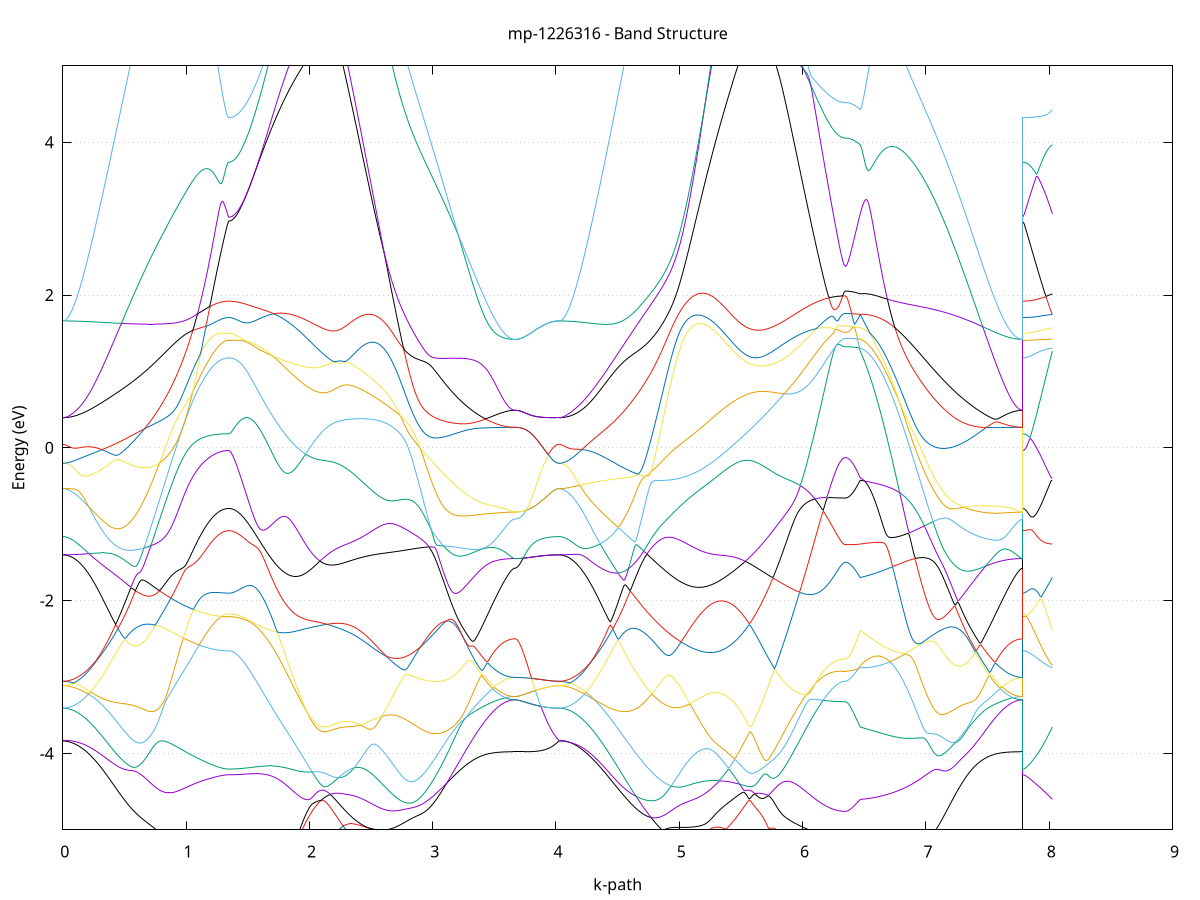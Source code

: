set title 'mp-1226316 - Band Structure'
set xlabel 'k-path'
set ylabel 'Energy (eV)'
set grid y
set yrange [-5:5]
set terminal png size 800,600
set output 'mp-1226316_bands_gnuplot.png'
plot '-' using 1:2 with lines notitle, '-' using 1:2 with lines notitle, '-' using 1:2 with lines notitle, '-' using 1:2 with lines notitle, '-' using 1:2 with lines notitle, '-' using 1:2 with lines notitle, '-' using 1:2 with lines notitle, '-' using 1:2 with lines notitle, '-' using 1:2 with lines notitle, '-' using 1:2 with lines notitle, '-' using 1:2 with lines notitle, '-' using 1:2 with lines notitle, '-' using 1:2 with lines notitle, '-' using 1:2 with lines notitle, '-' using 1:2 with lines notitle, '-' using 1:2 with lines notitle, '-' using 1:2 with lines notitle, '-' using 1:2 with lines notitle, '-' using 1:2 with lines notitle, '-' using 1:2 with lines notitle, '-' using 1:2 with lines notitle, '-' using 1:2 with lines notitle, '-' using 1:2 with lines notitle, '-' using 1:2 with lines notitle, '-' using 1:2 with lines notitle, '-' using 1:2 with lines notitle, '-' using 1:2 with lines notitle, '-' using 1:2 with lines notitle, '-' using 1:2 with lines notitle, '-' using 1:2 with lines notitle, '-' using 1:2 with lines notitle, '-' using 1:2 with lines notitle, '-' using 1:2 with lines notitle, '-' using 1:2 with lines notitle, '-' using 1:2 with lines notitle, '-' using 1:2 with lines notitle, '-' using 1:2 with lines notitle, '-' using 1:2 with lines notitle, '-' using 1:2 with lines notitle, '-' using 1:2 with lines notitle, '-' using 1:2 with lines notitle, '-' using 1:2 with lines notitle, '-' using 1:2 with lines notitle, '-' using 1:2 with lines notitle, '-' using 1:2 with lines notitle, '-' using 1:2 with lines notitle, '-' using 1:2 with lines notitle, '-' using 1:2 with lines notitle
0.000000 -43.087597
0.009969 -43.087597
0.019939 -43.087597
0.029908 -43.087597
0.039877 -43.087497
0.049846 -43.087497
0.059816 -43.087397
0.069785 -43.087297
0.079754 -43.087197
0.089723 -43.087097
0.099693 -43.086897
0.109662 -43.086797
0.119631 -43.086597
0.129600 -43.086397
0.139570 -43.086197
0.149539 -43.085997
0.159508 -43.085797
0.169478 -43.085597
0.179447 -43.085297
0.189416 -43.085097
0.199385 -43.084797
0.209355 -43.084497
0.219324 -43.084197
0.229293 -43.083897
0.239262 -43.083497
0.249232 -43.083197
0.259201 -43.082897
0.269170 -43.082497
0.279139 -43.082097
0.289109 -43.081697
0.299078 -43.081297
0.309047 -43.080897
0.319017 -43.080497
0.328986 -43.080097
0.338955 -43.079597
0.348924 -43.079197
0.358894 -43.078697
0.368863 -43.078297
0.378832 -43.077797
0.388801 -43.077297
0.398771 -43.076797
0.408740 -43.076297
0.418709 -43.075797
0.428678 -43.075197
0.438648 -43.074697
0.448617 -43.074197
0.458586 -43.073597
0.468556 -43.073097
0.478525 -43.072497
0.488494 -43.071897
0.498463 -43.071397
0.508433 -43.070797
0.518402 -43.070197
0.528371 -43.069597
0.538340 -43.068997
0.548310 -43.068397
0.558279 -43.067797
0.568248 -43.067197
0.578217 -43.066597
0.588187 -43.065997
0.598156 -43.065397
0.608125 -43.064697
0.618095 -43.064097
0.628064 -43.063497
0.638033 -43.062897
0.648002 -43.062197
0.657972 -43.061597
0.667941 -43.060997
0.677910 -43.060397
0.687879 -43.059697
0.697849 -43.059097
0.707818 -43.058497
0.717787 -43.057897
0.727756 -43.057197
0.737726 -43.056597
0.747695 -43.055997
0.757664 -43.055397
0.767634 -43.054797
0.777603 -43.054197
0.787572 -43.053497
0.797541 -43.052897
0.807511 -43.052297
0.817480 -43.051697
0.827449 -43.051197
0.837418 -43.050597
0.847388 -43.049997
0.857357 -43.049397
0.867326 -43.052597
0.877295 -43.056497
0.887265 -43.060397
0.897234 -43.064097
0.907203 -43.067897
0.917173 -43.071597
0.927142 -43.075197
0.937111 -43.078797
0.947080 -43.082297
0.957050 -43.085697
0.967019 -43.089097
0.976988 -43.092397
0.986957 -43.095697
0.996927 -43.098897
1.006896 -43.101997
1.016865 -43.104997
1.026834 -43.107997
1.036804 -43.110897
1.046773 -43.113697
1.056742 -43.116397
1.066712 -43.119097
1.076681 -43.121697
1.086650 -43.124197
1.096619 -43.126597
1.106589 -43.128897
1.116558 -43.131197
1.126527 -43.133297
1.136496 -43.135397
1.146466 -43.137397
1.156435 -43.139197
1.166404 -43.141097
1.176373 -43.142797
1.186343 -43.144397
1.196312 -43.145897
1.206281 -43.147297
1.216251 -43.148597
1.226220 -43.149897
1.236189 -43.150997
1.246158 -43.152097
1.256128 -43.152997
1.266097 -43.153897
1.276066 -43.154597
1.286035 -43.155197
1.296005 -43.155797
1.305974 -43.156197
1.315943 -43.156597
1.325912 -43.156797
1.335882 -43.156997
1.345851 -43.156997
1.345851 -43.156997
1.355830 -43.156997
1.365810 -43.156997
1.375789 -43.156797
1.385768 -43.156697
1.395748 -43.156497
1.405727 -43.156297
1.415706 -43.155997
1.425686 -43.155597
1.435665 -43.155297
1.445644 -43.154897
1.455624 -43.154397
1.465603 -43.153897
1.475582 -43.153397
1.485561 -43.152797
1.495541 -43.152197
1.505520 -43.151497
1.515499 -43.150797
1.525479 -43.149997
1.535458 -43.149197
1.545437 -43.148397
1.555417 -43.147497
1.565396 -43.146597
1.575375 -43.145597
1.585355 -43.144597
1.595334 -43.143597
1.605313 -43.142497
1.615293 -43.141397
1.625272 -43.140197
1.635251 -43.138997
1.645231 -43.137797
1.655210 -43.136497
1.665189 -43.135197
1.675169 -43.133897
1.685148 -43.132497
1.695127 -43.131097
1.705107 -43.129597
1.715086 -43.128097
1.725065 -43.126597
1.735044 -43.124997
1.745024 -43.123397
1.755003 -43.121797
1.764982 -43.120097
1.774962 -43.118397
1.784941 -43.116697
1.794920 -43.114897
1.804900 -43.113097
1.814879 -43.111297
1.824858 -43.109397
1.834838 -43.107497
1.844817 -43.105597
1.854796 -43.103697
1.864776 -43.101697
1.874755 -43.099697
1.884734 -43.097697
1.894714 -43.095597
1.904693 -43.093497
1.914672 -43.091397
1.924652 -43.089297
1.934631 -43.087097
1.944610 -43.084897
1.954590 -43.082697
1.964569 -43.080497
1.974548 -43.078297
1.984527 -43.075997
1.994507 -43.073697
2.004486 -43.071397
2.014465 -43.068997
2.024445 -43.066697
2.034424 -43.064297
2.044403 -43.061897
2.054383 -43.059497
2.064362 -43.057097
2.074341 -43.054597
2.084321 -43.052197
2.094300 -43.049697
2.104279 -43.047197
2.114259 -43.044697
2.124238 -43.044397
2.134217 -43.046897
2.144197 -43.049297
2.144197 -43.049297
2.154155 -43.051597
2.164113 -43.053897
2.174072 -43.056197
2.184030 -43.058297
2.193988 -43.060397
2.203946 -43.062497
2.213905 -43.064397
2.223863 -43.066297
2.233821 -43.068197
2.243780 -43.069897
2.253738 -43.071597
2.263696 -43.073197
2.273655 -43.074697
2.283613 -43.076197
2.293571 -43.077497
2.303530 -43.078797
2.313488 -43.079997
2.323446 -43.081197
2.333404 -43.082197
2.343363 -43.083197
2.353321 -43.083997
2.363279 -43.084797
2.373238 -43.085497
2.383196 -43.086097
2.393154 -43.086597
2.403113 -43.086997
2.413071 -43.087397
2.423029 -43.087597
2.432987 -43.087797
2.442946 -43.087797
2.452904 -43.087797
2.462862 -43.087597
2.472821 -43.087397
2.482779 -43.087097
2.492737 -43.086697
2.502696 -43.086197
2.512654 -43.085597
2.522612 -43.084897
2.532570 -43.084097
2.542529 -43.083197
2.552487 -43.082297
2.562445 -43.081197
2.572404 -43.079997
2.582362 -43.078797
2.592320 -43.077497
2.602279 -43.075997
2.612237 -43.074497
2.622195 -43.072897
2.632154 -43.071197
2.642112 -43.069397
2.652070 -43.067597
2.662028 -43.065597
2.671987 -43.063597
2.681945 -43.061497
2.691903 -43.059297
2.701862 -43.056997
2.711820 -43.054597
2.721778 -43.052197
2.731737 -43.049697
2.741695 -43.047097
2.751653 -43.045297
2.761611 -43.045897
2.771570 -43.046497
2.781528 -43.047097
2.791486 -43.047597
2.801445 -43.048197
2.811403 -43.048797
2.821361 -43.049397
2.831320 -43.049997
2.841278 -43.050597
2.851236 -43.051297
2.861194 -43.051897
2.871153 -43.052497
2.881111 -43.053097
2.891069 -43.053797
2.901028 -43.054397
2.910986 -43.054997
2.920944 -43.055597
2.930903 -43.056297
2.940861 -43.056897
2.950819 -43.057597
2.960778 -43.058197
2.970736 -43.058797
2.980694 -43.059497
2.990652 -43.060097
3.000611 -43.060797
3.010569 -43.061397
3.020527 -43.061997
3.030486 -43.062697
3.040444 -43.063297
3.050402 -43.063897
3.060361 -43.064597
3.070319 -43.065197
3.080277 -43.065797
3.090236 -43.066397
3.100194 -43.067097
3.110152 -43.067697
3.120110 -43.068297
3.130069 -43.068897
3.140027 -43.069497
3.149985 -43.070097
3.159944 -43.070697
3.169902 -43.071197
3.179860 -43.071797
3.189819 -43.072397
3.199777 -43.072997
3.209735 -43.073497
3.219693 -43.074097
3.229652 -43.074597
3.239610 -43.075097
3.249568 -43.075697
3.259527 -43.076197
3.269485 -43.076697
3.279443 -43.077197
3.289402 -43.077697
3.299360 -43.078197
3.309318 -43.078697
3.319276 -43.079097
3.329235 -43.079597
3.339193 -43.079997
3.349151 -43.080497
3.359110 -43.080897
3.369068 -43.081297
3.379026 -43.081697
3.388985 -43.082097
3.398943 -43.082497
3.408901 -43.082797
3.418860 -43.083197
3.428818 -43.083497
3.438776 -43.083897
3.448734 -43.084197
3.458693 -43.084497
3.468651 -43.084797
3.478609 -43.084997
3.488568 -43.085297
3.498526 -43.085597
3.508484 -43.085797
3.518443 -43.085997
3.528401 -43.086197
3.538359 -43.086397
3.548317 -43.086597
3.558276 -43.086797
3.568234 -43.086897
3.578192 -43.087097
3.588151 -43.087197
3.598109 -43.087297
3.608067 -43.087397
3.618026 -43.087497
3.627984 -43.087497
3.637942 -43.087597
3.647900 -43.087597
3.657859 -43.087597
3.667817 -43.087697
3.667817 -43.087697
3.677726 -43.087697
3.687635 -43.087697
3.697544 -43.087697
3.707453 -43.087697
3.717362 -43.087597
3.727271 -43.087697
3.737180 -43.087597
3.747089 -43.087597
3.756998 -43.087597
3.766907 -43.087597
3.776816 -43.087597
3.786725 -43.087697
3.796634 -43.087597
3.806543 -43.087597
3.816452 -43.087597
3.826360 -43.087597
3.836269 -43.087697
3.846178 -43.087697
3.856087 -43.087597
3.865996 -43.087697
3.875905 -43.087697
3.885814 -43.087697
3.895723 -43.087697
3.905632 -43.087697
3.915541 -43.087697
3.925450 -43.087697
3.935359 -43.087597
3.945268 -43.087597
3.955177 -43.087597
3.965086 -43.087597
3.974995 -43.087597
3.984904 -43.087597
3.994813 -43.087597
4.004722 -43.087597
4.014631 -43.087597
4.024540 -43.087597
4.024540 -43.087597
4.034477 -43.087597
4.044414 -43.087597
4.054352 -43.087597
4.064289 -43.087497
4.074226 -43.087497
4.084164 -43.087397
4.094101 -43.087297
4.104038 -43.087197
4.113975 -43.086997
4.123913 -43.086897
4.133850 -43.086797
4.143787 -43.086597
4.153725 -43.086397
4.163662 -43.086197
4.173599 -43.085997
4.183537 -43.085797
4.193474 -43.085597
4.203411 -43.085297
4.213348 -43.084997
4.223286 -43.084797
4.233223 -43.084497
4.243160 -43.084197
4.253098 -43.083897
4.263035 -43.083497
4.272972 -43.083197
4.282910 -43.082897
4.292847 -43.082497
4.302784 -43.082097
4.312721 -43.081697
4.322659 -43.081297
4.332596 -43.080897
4.342533 -43.080497
4.352471 -43.080097
4.362408 -43.079597
4.372345 -43.079197
4.382283 -43.078697
4.392220 -43.078197
4.402157 -43.077797
4.412094 -43.077297
4.422032 -43.076797
4.431969 -43.076297
4.441906 -43.075697
4.451844 -43.075197
4.461781 -43.074697
4.471718 -43.074097
4.481655 -43.073597
4.491593 -43.072997
4.501530 -43.072497
4.511467 -43.071897
4.521405 -43.071297
4.531342 -43.070697
4.541279 -43.070097
4.551217 -43.069597
4.561154 -43.068997
4.571091 -43.068397
4.581028 -43.067697
4.590966 -43.067097
4.600903 -43.066497
4.610840 -43.065897
4.620778 -43.065297
4.630715 -43.064597
4.640652 -43.063997
4.650590 -43.063397
4.660527 -43.062797
4.670464 -43.062097
4.680401 -43.061497
4.690339 -43.060897
4.700276 -43.060197
4.710213 -43.059597
4.720151 -43.058897
4.730088 -43.058297
4.740025 -43.057697
4.749963 -43.056997
4.759900 -43.056397
4.769837 -43.055797
4.779774 -43.055097
4.789712 -43.054497
4.799649 -43.053897
4.809586 -43.053197
4.819524 -43.052597
4.829461 -43.051997
4.839398 -43.051397
4.849336 -43.050797
4.859273 -43.050097
4.869210 -43.049497
4.879147 -43.048897
4.889085 -43.048297
4.899022 -43.047697
4.908959 -43.047197
4.918897 -43.046597
4.928834 -43.045997
4.938771 -43.045397
4.948709 -43.046497
4.958646 -43.049097
4.968583 -43.051697
4.978520 -43.054097
4.988458 -43.056497
4.998395 -43.058797
5.008332 -43.060997
5.018270 -43.063097
5.028207 -43.065197
5.038144 -43.067197
5.048082 -43.068997
5.058019 -43.070797
5.067956 -43.072597
5.077893 -43.074197
5.087831 -43.075697
5.097768 -43.077097
5.107705 -43.078497
5.117643 -43.079797
5.127580 -43.080897
5.137517 -43.081997
5.147454 -43.082997
5.157392 -43.083897
5.167329 -43.084697
5.177266 -43.085397
5.187204 -43.085997
5.197141 -43.086597
5.207078 -43.086997
5.217016 -43.087297
5.226953 -43.087597
5.236890 -43.087697
5.246827 -43.087797
5.256765 -43.087797
5.266702 -43.087697
5.276639 -43.087397
5.286577 -43.087097
5.296514 -43.086697
5.306451 -43.086197
5.316389 -43.085697
5.326326 -43.084997
5.336263 -43.084297
5.346200 -43.083397
5.356138 -43.082497
5.366075 -43.081497
5.376012 -43.080397
5.385950 -43.079197
5.395887 -43.077897
5.405824 -43.076597
5.415762 -43.075197
5.425699 -43.073697
5.435636 -43.072097
5.445573 -43.070397
5.455511 -43.068697
5.465448 -43.066897
5.475385 -43.064997
5.485323 -43.063097
5.495260 -43.061097
5.505197 -43.058997
5.515135 -43.056797
5.525072 -43.054597
5.535009 -43.052397
5.544946 -43.050097
5.554884 -43.047697
5.564821 -43.045197
5.574758 -43.043897
5.584696 -43.046397
5.584696 -43.046397
5.594589 -43.048797
5.604483 -43.051297
5.614377 -43.053697
5.624270 -43.056197
5.634164 -43.058597
5.644057 -43.060997
5.653951 -43.063297
5.663845 -43.065697
5.673738 -43.068097
5.683632 -43.070397
5.693526 -43.072697
5.703419 -43.074997
5.713313 -43.077197
5.723207 -43.079497
5.733100 -43.081697
5.742994 -43.083897
5.752888 -43.086097
5.762781 -43.088197
5.772675 -43.090397
5.782568 -43.092497
5.792462 -43.094497
5.802356 -43.096597
5.812249 -43.098597
5.822143 -43.100597
5.832037 -43.102597
5.841930 -43.104497
5.851824 -43.106497
5.861718 -43.108297
5.871611 -43.110197
5.881505 -43.111997
5.891399 -43.113797
5.901292 -43.115597
5.911186 -43.117297
5.921079 -43.118997
5.930973 -43.120697
5.940867 -43.122397
5.950760 -43.123997
5.960654 -43.125497
5.970548 -43.127097
5.980441 -43.128597
5.990335 -43.130097
6.000229 -43.131497
6.010122 -43.132897
6.020016 -43.134297
6.029909 -43.135597
6.039803 -43.136897
6.049697 -43.138097
6.059590 -43.139297
6.069484 -43.140497
6.079378 -43.141697
6.089271 -43.142797
6.099165 -43.143797
6.109059 -43.144797
6.118952 -43.145797
6.128846 -43.146797
6.138740 -43.147697
6.148633 -43.148497
6.158527 -43.149397
6.168420 -43.150097
6.178314 -43.150897
6.188208 -43.151597
6.198101 -43.152197
6.207995 -43.152897
6.217889 -43.153397
6.227782 -43.153997
6.237676 -43.154497
6.247570 -43.154897
6.257463 -43.155297
6.267357 -43.155697
6.277250 -43.155997
6.287144 -43.156297
6.297038 -43.156497
6.306931 -43.156697
6.316825 -43.156897
6.326719 -43.156997
6.336612 -43.156997
6.346506 -43.156997
6.346506 -43.156997
6.355796 -43.156997
6.365085 -43.156997
6.374375 -43.156997
6.383664 -43.156997
6.392954 -43.156997
6.402243 -43.156997
6.411533 -43.156997
6.420822 -43.156997
6.430112 -43.156897
6.439401 -43.156897
6.448691 -43.156897
6.457980 -43.156897
6.467270 -43.156797
6.467270 -43.156797
6.477266 -43.156597
6.487262 -43.156197
6.497258 -43.155697
6.507255 -43.155197
6.517251 -43.154497
6.527247 -43.153697
6.537243 -43.152797
6.547239 -43.151897
6.557236 -43.150797
6.567232 -43.149697
6.577228 -43.148397
6.587224 -43.146997
6.597220 -43.145597
6.607216 -43.143997
6.617212 -43.142397
6.627209 -43.140597
6.637205 -43.138797
6.647201 -43.136897
6.657197 -43.134897
6.667193 -43.132797
6.677190 -43.130597
6.687186 -43.128297
6.697182 -43.125897
6.707178 -43.123497
6.717174 -43.120897
6.727170 -43.118297
6.737166 -43.115597
6.747163 -43.112797
6.757159 -43.109997
6.767155 -43.106997
6.777151 -43.103997
6.787147 -43.100897
6.797143 -43.097797
6.807140 -43.094497
6.817136 -43.091197
6.827132 -43.087897
6.837128 -43.084397
6.847124 -43.080897
6.857120 -43.077397
6.867117 -43.073797
6.877113 -43.070097
6.887109 -43.066397
6.897105 -43.062597
6.907101 -43.058697
6.917097 -43.054897
6.927094 -43.050897
6.937090 -43.049697
6.947086 -43.050197
6.957082 -43.050797
6.967078 -43.051397
6.977074 -43.051997
6.987071 -43.052597
6.997067 -43.053197
7.007063 -43.053797
7.017059 -43.054397
7.027055 -43.055097
7.037052 -43.055697
7.047048 -43.056297
7.057044 -43.056897
7.067040 -43.057497
7.077036 -43.058197
7.087032 -43.058797
7.097028 -43.059397
7.107025 -43.060097
7.117021 -43.060697
7.127017 -43.061297
7.137013 -43.061997
7.147009 -43.062597
7.157005 -43.063197
7.167002 -43.063897
7.176998 -43.064497
7.186994 -43.065097
7.196990 -43.065697
7.206986 -43.066297
7.216982 -43.066997
7.226979 -43.067597
7.236975 -43.068197
7.246971 -43.068797
7.256967 -43.069397
7.266963 -43.069997
7.276959 -43.070597
7.286956 -43.071197
7.296952 -43.071697
7.306948 -43.072297
7.316944 -43.072897
7.326940 -43.073397
7.336936 -43.073997
7.346933 -43.074497
7.356929 -43.075097
7.366925 -43.075597
7.376921 -43.076097
7.386917 -43.076597
7.396913 -43.077097
7.406910 -43.077597
7.416906 -43.078097
7.426902 -43.078597
7.436898 -43.079097
7.446894 -43.079497
7.456890 -43.079997
7.466887 -43.080397
7.476883 -43.080797
7.486879 -43.081197
7.496875 -43.081697
7.506871 -43.081997
7.516867 -43.082397
7.526864 -43.082797
7.536860 -43.083197
7.546856 -43.083497
7.556852 -43.083797
7.566848 -43.084097
7.576844 -43.084497
7.586841 -43.084697
7.596837 -43.084997
7.606833 -43.085297
7.616829 -43.085497
7.626825 -43.085797
7.636821 -43.085997
7.646818 -43.086197
7.656814 -43.086397
7.666810 -43.086597
7.676806 -43.086797
7.686802 -43.086897
7.696798 -43.087097
7.706795 -43.087197
7.716791 -43.087297
7.726787 -43.087397
7.736783 -43.087497
7.746779 -43.087497
7.756775 -43.087597
7.766772 -43.087597
7.776768 -43.087597
7.786764 -43.087697
7.786764 -43.156997
7.796712 -43.156997
7.806660 -43.156997
7.816608 -43.156997
7.826555 -43.156997
7.836503 -43.156997
7.846451 -43.156997
7.856399 -43.156997
7.866347 -43.156997
7.876295 -43.156997
7.886243 -43.156997
7.896190 -43.156997
7.906138 -43.156997
7.916086 -43.156997
7.926034 -43.156997
7.935982 -43.156997
7.945930 -43.156897
7.955878 -43.156897
7.965826 -43.156897
7.975773 -43.156897
7.985721 -43.156897
7.995669 -43.156897
8.005617 -43.156897
8.015565 -43.156797
8.025513 -43.156797
e
0.000000 -42.779497
0.009969 -42.779497
0.019939 -42.779697
0.029908 -42.779897
0.039877 -42.780297
0.049846 -42.780797
0.059816 -42.781397
0.069785 -42.781997
0.079754 -42.782797
0.089723 -42.783697
0.099693 -42.784697
0.109662 -42.785797
0.119631 -42.786997
0.129600 -42.788297
0.139570 -42.789597
0.149539 -42.791097
0.159508 -42.792697
0.169478 -42.794397
0.179447 -42.796197
0.189416 -42.797997
0.199385 -42.799997
0.209355 -42.802097
0.219324 -42.804197
0.229293 -42.806397
0.239262 -42.808797
0.249232 -42.811197
0.259201 -42.813697
0.269170 -42.816297
0.279139 -42.818897
0.289109 -42.821697
0.299078 -42.824497
0.309047 -42.827397
0.319017 -42.830397
0.328986 -42.833497
0.338955 -42.836597
0.348924 -42.839797
0.358894 -42.843097
0.368863 -42.846397
0.378832 -42.849797
0.388801 -42.853297
0.398771 -42.856897
0.408740 -42.860497
0.418709 -42.864097
0.428678 -42.867797
0.438648 -42.871597
0.448617 -42.875397
0.458586 -42.879297
0.468556 -42.883197
0.478525 -42.887197
0.488494 -42.891197
0.498463 -42.895197
0.508433 -42.899297
0.518402 -42.903397
0.528371 -42.907597
0.538340 -42.911797
0.548310 -42.915997
0.558279 -42.920197
0.568248 -42.924497
0.578217 -42.928797
0.588187 -42.933097
0.598156 -42.937397
0.608125 -42.941797
0.618095 -42.946097
0.628064 -42.950497
0.638033 -42.954897
0.648002 -42.959297
0.657972 -42.963697
0.667941 -42.968097
0.677910 -42.972497
0.687879 -42.976797
0.697849 -42.981197
0.707818 -42.985597
0.717787 -42.989997
0.727756 -42.994297
0.737726 -42.998697
0.747695 -43.002997
0.757664 -43.007297
0.767634 -43.011597
0.777603 -43.015797
0.787572 -43.019997
0.797541 -43.024197
0.807511 -43.028397
0.817480 -43.032497
0.827449 -43.036597
0.837418 -43.040697
0.847388 -43.044697
0.857357 -43.048697
0.867326 -43.048897
0.877295 -43.048297
0.887265 -43.047697
0.897234 -43.047197
0.907203 -43.046697
0.917173 -43.046097
0.927142 -43.045597
0.937111 -43.045097
0.947080 -43.044597
0.957050 -43.044097
0.967019 -43.043597
0.976988 -43.043097
0.986957 -43.042597
0.996927 -43.042197
1.006896 -43.041697
1.016865 -43.041297
1.026834 -43.040797
1.036804 -43.040397
1.046773 -43.039997
1.056742 -43.039597
1.066712 -43.039197
1.076681 -43.038897
1.086650 -43.038497
1.096619 -43.038097
1.106589 -43.037797
1.116558 -43.037497
1.126527 -43.037197
1.136496 -43.036897
1.146466 -43.036597
1.156435 -43.036297
1.166404 -43.035997
1.176373 -43.035797
1.186343 -43.035597
1.196312 -43.035297
1.206281 -43.035097
1.216251 -43.034897
1.226220 -43.034797
1.236189 -43.034597
1.246158 -43.034397
1.256128 -43.034297
1.266097 -43.034197
1.276066 -43.034097
1.286035 -43.033997
1.296005 -43.033897
1.305974 -43.033797
1.315943 -43.033797
1.325912 -43.033697
1.335882 -43.033697
1.345851 -43.033697
1.345851 -43.033697
1.355830 -43.033697
1.365810 -43.033697
1.375789 -43.033697
1.385768 -43.033697
1.395748 -43.033597
1.405727 -43.033597
1.415706 -43.033597
1.425686 -43.033497
1.435665 -43.033497
1.445644 -43.033497
1.455624 -43.033397
1.465603 -43.033297
1.475582 -43.033297
1.485561 -43.033197
1.495541 -43.033197
1.505520 -43.033097
1.515499 -43.032997
1.525479 -43.032897
1.535458 -43.032797
1.545437 -43.032797
1.555417 -43.032697
1.565396 -43.032597
1.575375 -43.032497
1.585355 -43.032397
1.595334 -43.032297
1.605313 -43.032197
1.615293 -43.031997
1.625272 -43.031897
1.635251 -43.031797
1.645231 -43.031697
1.655210 -43.031597
1.665189 -43.031497
1.675169 -43.031297
1.685148 -43.031197
1.695127 -43.031097
1.705107 -43.030897
1.715086 -43.030797
1.725065 -43.030697
1.735044 -43.030497
1.745024 -43.030397
1.755003 -43.030297
1.764982 -43.030097
1.774962 -43.029997
1.784941 -43.029897
1.794920 -43.029697
1.804900 -43.029597
1.814879 -43.029497
1.824858 -43.029297
1.834838 -43.029197
1.844817 -43.029097
1.854796 -43.028997
1.864776 -43.028797
1.874755 -43.028697
1.884734 -43.028597
1.894714 -43.028497
1.904693 -43.028397
1.914672 -43.028197
1.924652 -43.028097
1.934631 -43.027997
1.944610 -43.027897
1.954590 -43.027797
1.964569 -43.027697
1.974548 -43.027597
1.984527 -43.027597
1.994507 -43.027497
2.004486 -43.027397
2.014465 -43.027297
2.024445 -43.027297
2.034424 -43.027197
2.044403 -43.027097
2.054383 -43.027097
2.064362 -43.028597
2.074341 -43.031297
2.084321 -43.033997
2.094300 -43.036697
2.104279 -43.039297
2.114259 -43.041897
2.124238 -43.042197
2.134217 -43.039697
2.144197 -43.037097
2.144197 -43.037097
2.154155 -43.034597
2.164113 -43.031997
2.174072 -43.029497
2.184030 -43.027097
2.193988 -43.027197
2.203946 -43.027197
2.213905 -43.027297
2.223863 -43.027397
2.233821 -43.027497
2.243780 -43.027597
2.253738 -43.027697
2.263696 -43.027797
2.273655 -43.027897
2.283613 -43.028097
2.293571 -43.028197
2.303530 -43.028397
2.313488 -43.028497
2.323446 -43.028697
2.333404 -43.028897
2.343363 -43.029097
2.353321 -43.029297
2.363279 -43.029497
2.373238 -43.029697
2.383196 -43.029997
2.393154 -43.030197
2.403113 -43.030497
2.413071 -43.030697
2.423029 -43.030997
2.432987 -43.031297
2.442946 -43.031597
2.452904 -43.031897
2.462862 -43.032197
2.472821 -43.032497
2.482779 -43.032897
2.492737 -43.033197
2.502696 -43.033597
2.512654 -43.033897
2.522612 -43.034297
2.532570 -43.034697
2.542529 -43.035097
2.552487 -43.035497
2.562445 -43.035897
2.572404 -43.036297
2.582362 -43.036697
2.592320 -43.037197
2.602279 -43.037597
2.612237 -43.038097
2.622195 -43.038497
2.632154 -43.038997
2.642112 -43.039497
2.652070 -43.039997
2.662028 -43.040497
2.671987 -43.040997
2.681945 -43.041497
2.691903 -43.041997
2.701862 -43.042597
2.711820 -43.043097
2.721778 -43.043697
2.731737 -43.044197
2.741695 -43.044797
2.751653 -43.044397
2.761611 -43.041697
2.771570 -43.038797
2.781528 -43.035997
2.791486 -43.032997
2.801445 -43.029997
2.811403 -43.026897
2.821361 -43.023797
2.831320 -43.020597
2.841278 -43.017297
2.851236 -43.013997
2.861194 -43.010697
2.871153 -43.007297
2.881111 -43.003797
2.891069 -43.000297
2.901028 -42.996697
2.910986 -42.993097
2.920944 -42.989497
2.930903 -42.985797
2.940861 -42.982097
2.950819 -42.978297
2.960778 -42.974497
2.970736 -42.970697
2.980694 -42.966897
2.990652 -42.962997
3.000611 -42.959197
3.010569 -42.955297
3.020527 -42.951297
3.030486 -42.947397
3.040444 -42.943497
3.050402 -42.939497
3.060361 -42.935597
3.070319 -42.931597
3.080277 -42.927597
3.090236 -42.923697
3.100194 -42.919697
3.110152 -42.915797
3.120110 -42.911897
3.130069 -42.907897
3.140027 -42.903997
3.149985 -42.900097
3.159944 -42.896297
3.169902 -42.892397
3.179860 -42.888597
3.189819 -42.884797
3.199777 -42.881097
3.209735 -42.877297
3.219693 -42.873597
3.229652 -42.869997
3.239610 -42.866397
3.249568 -42.862797
3.259527 -42.859297
3.269485 -42.855797
3.279443 -42.852397
3.289402 -42.848997
3.299360 -42.845697
3.309318 -42.842497
3.319276 -42.839297
3.329235 -42.836097
3.339193 -42.833097
3.349151 -42.830097
3.359110 -42.827097
3.369068 -42.824297
3.379026 -42.821497
3.388985 -42.818797
3.398943 -42.816097
3.408901 -42.813597
3.418860 -42.811097
3.428818 -42.808697
3.438776 -42.806397
3.448734 -42.804197
3.458693 -42.802097
3.468651 -42.799997
3.478609 -42.798097
3.488568 -42.796197
3.498526 -42.794397
3.508484 -42.792697
3.518443 -42.791197
3.528401 -42.789697
3.538359 -42.788297
3.548317 -42.786997
3.558276 -42.785797
3.568234 -42.784697
3.578192 -42.783697
3.588151 -42.782797
3.598109 -42.782097
3.608067 -42.781397
3.618026 -42.780797
3.627984 -42.780297
3.637942 -42.779997
3.647900 -42.779697
3.657859 -42.779497
3.667817 -42.779497
3.667817 -42.779497
3.677726 -42.779497
3.687635 -42.779497
3.697544 -42.779497
3.707453 -42.779497
3.717362 -42.779497
3.727271 -42.779497
3.737180 -42.779497
3.747089 -42.779497
3.756998 -42.779497
3.766907 -42.779497
3.776816 -42.779497
3.786725 -42.779497
3.796634 -42.779497
3.806543 -42.779497
3.816452 -42.779497
3.826360 -42.779497
3.836269 -42.779497
3.846178 -42.779497
3.856087 -42.779497
3.865996 -42.779497
3.875905 -42.779497
3.885814 -42.779497
3.895723 -42.779497
3.905632 -42.779497
3.915541 -42.779497
3.925450 -42.779497
3.935359 -42.779497
3.945268 -42.779497
3.955177 -42.779497
3.965086 -42.779497
3.974995 -42.779497
3.984904 -42.779497
3.994813 -42.779497
4.004722 -42.779497
4.014631 -42.779497
4.024540 -42.779497
4.024540 -42.779497
4.034477 -42.779497
4.044414 -42.779697
4.054352 -42.779897
4.064289 -42.780297
4.074226 -42.780797
4.084164 -42.781397
4.094101 -42.781997
4.104038 -42.782797
4.113975 -42.783697
4.123913 -42.784697
4.133850 -42.785797
4.143787 -42.786997
4.153725 -42.788297
4.163662 -42.789597
4.173599 -42.791097
4.183537 -42.792697
4.193474 -42.794397
4.203411 -42.796097
4.213348 -42.797997
4.223286 -42.799897
4.233223 -42.801997
4.243160 -42.804097
4.253098 -42.806297
4.263035 -42.808597
4.272972 -42.810997
4.282910 -42.813497
4.292847 -42.815997
4.302784 -42.818597
4.312721 -42.821297
4.322659 -42.824097
4.332596 -42.826897
4.342533 -42.829897
4.352471 -42.832897
4.362408 -42.835897
4.372345 -42.838997
4.382283 -42.842197
4.392220 -42.845497
4.402157 -42.848797
4.412094 -42.852097
4.422032 -42.855497
4.431969 -42.858997
4.441906 -42.862497
4.451844 -42.866097
4.461781 -42.869697
4.471718 -42.873297
4.481655 -42.876997
4.491593 -42.880697
4.501530 -42.884397
4.511467 -42.888197
4.521405 -42.891997
4.531342 -42.895897
4.541279 -42.899697
4.551217 -42.903597
4.561154 -42.907497
4.571091 -42.911397
4.581028 -42.915297
4.590966 -42.919297
4.600903 -42.923197
4.610840 -42.927097
4.620778 -42.931097
4.630715 -42.934997
4.640652 -42.938997
4.650590 -42.942897
4.660527 -42.946897
4.670464 -42.950797
4.680401 -42.954697
4.690339 -42.958597
4.700276 -42.962497
4.710213 -42.966297
4.720151 -42.970197
4.730088 -42.973997
4.740025 -42.977697
4.749963 -42.981497
4.759900 -42.985197
4.769837 -42.988897
4.779774 -42.992497
4.789712 -42.996097
4.799649 -42.999697
4.809586 -43.003197
4.819524 -43.006697
4.829461 -43.010097
4.839398 -43.013497
4.849336 -43.016797
4.859273 -43.019997
4.869210 -43.023197
4.879147 -43.026397
4.889085 -43.029497
4.899022 -43.032497
4.908959 -43.035397
4.918897 -43.038297
4.928834 -43.041097
4.938771 -43.043897
4.948709 -43.044897
4.958646 -43.044297
4.968583 -43.043797
4.978520 -43.043197
4.988458 -43.042697
4.998395 -43.042097
5.008332 -43.041597
5.018270 -43.041097
5.028207 -43.040597
5.038144 -43.040097
5.048082 -43.039597
5.058019 -43.039097
5.067956 -43.038597
5.077893 -43.038197
5.087831 -43.037697
5.097768 -43.037297
5.107705 -43.036797
5.117643 -43.036397
5.127580 -43.035997
5.137517 -43.035597
5.147454 -43.035197
5.157392 -43.034797
5.167329 -43.034397
5.177266 -43.033997
5.187204 -43.033597
5.197141 -43.033297
5.207078 -43.032897
5.217016 -43.032597
5.226953 -43.032297
5.236890 -43.031997
5.246827 -43.031597
5.256765 -43.031297
5.266702 -43.031097
5.276639 -43.030797
5.286577 -43.030497
5.296514 -43.030297
5.306451 -43.029997
5.316389 -43.029797
5.326326 -43.029597
5.336263 -43.029297
5.346200 -43.029097
5.356138 -43.028897
5.366075 -43.028797
5.376012 -43.028597
5.385950 -43.028397
5.395887 -43.028197
5.405824 -43.028097
5.415762 -43.027997
5.425699 -43.027797
5.435636 -43.027697
5.445573 -43.027597
5.455511 -43.027497
5.465448 -43.027397
5.475385 -43.027297
5.485323 -43.027297
5.495260 -43.027197
5.505197 -43.027097
5.515135 -43.028697
5.525072 -43.031197
5.535009 -43.033797
5.544946 -43.036297
5.554884 -43.038897
5.564821 -43.041397
5.574758 -43.042697
5.584696 -43.040197
5.584696 -43.040197
5.594589 -43.037597
5.604483 -43.034997
5.614377 -43.032297
5.624270 -43.029597
5.634164 -43.027097
5.644057 -43.027097
5.653951 -43.027197
5.663845 -43.027197
5.673738 -43.027297
5.683632 -43.027397
5.693526 -43.027397
5.703419 -43.027497
5.713313 -43.027597
5.723207 -43.027697
5.733100 -43.027797
5.742994 -43.027897
5.752888 -43.027997
5.762781 -43.028097
5.772675 -43.028197
5.782568 -43.028297
5.792462 -43.028397
5.802356 -43.028497
5.812249 -43.028597
5.822143 -43.028797
5.832037 -43.028897
5.841930 -43.028997
5.851824 -43.029097
5.861718 -43.029297
5.871611 -43.029397
5.881505 -43.029497
5.891399 -43.029697
5.901292 -43.029797
5.911186 -43.029897
5.921079 -43.030097
5.930973 -43.030197
5.940867 -43.030297
5.950760 -43.030397
5.960654 -43.030597
5.970548 -43.030697
5.980441 -43.030797
5.990335 -43.030997
6.000229 -43.031097
6.010122 -43.031197
6.020016 -43.031397
6.029909 -43.031497
6.039803 -43.031597
6.049697 -43.031697
6.059590 -43.031797
6.069484 -43.031997
6.079378 -43.032097
6.089271 -43.032197
6.099165 -43.032297
6.109059 -43.032397
6.118952 -43.032497
6.128846 -43.032597
6.138740 -43.032697
6.148633 -43.032797
6.158527 -43.032897
6.168420 -43.032897
6.178314 -43.032997
6.188208 -43.033097
6.198101 -43.033197
6.207995 -43.033197
6.217889 -43.033297
6.227782 -43.033397
6.237676 -43.033397
6.247570 -43.033497
6.257463 -43.033497
6.267357 -43.033497
6.277250 -43.033597
6.287144 -43.033597
6.297038 -43.033597
6.306931 -43.033697
6.316825 -43.033697
6.326719 -43.033697
6.336612 -43.033697
6.346506 -43.033697
6.346506 -43.033697
6.355796 -43.033697
6.365085 -43.033697
6.374375 -43.033697
6.383664 -43.033697
6.392954 -43.033697
6.402243 -43.033697
6.411533 -43.033697
6.420822 -43.033697
6.430112 -43.033697
6.439401 -43.033697
6.448691 -43.033697
6.457980 -43.033697
6.467270 -43.033697
6.467270 -43.033697
6.477266 -43.033797
6.487262 -43.033797
6.497258 -43.033897
6.507255 -43.033997
6.517251 -43.034097
6.527247 -43.034197
6.537243 -43.034297
6.547239 -43.034497
6.557236 -43.034597
6.567232 -43.034797
6.577228 -43.034997
6.587224 -43.035197
6.597220 -43.035397
6.607216 -43.035597
6.617212 -43.035797
6.627209 -43.036097
6.637205 -43.036397
6.647201 -43.036597
6.657197 -43.036897
6.667193 -43.037197
6.677190 -43.037597
6.687186 -43.037897
6.697182 -43.038197
6.707178 -43.038597
6.717174 -43.038997
6.727170 -43.039297
6.737166 -43.039697
6.747163 -43.040097
6.757159 -43.040497
6.767155 -43.040997
6.777151 -43.041397
6.787147 -43.041797
6.797143 -43.042297
6.807140 -43.042797
6.817136 -43.043197
6.827132 -43.043697
6.837128 -43.044197
6.847124 -43.044697
6.857120 -43.045197
6.867117 -43.045797
6.877113 -43.046297
6.887109 -43.046797
6.897105 -43.047397
6.907101 -43.047897
6.917097 -43.048497
6.927094 -43.049097
6.937090 -43.046897
6.947086 -43.042897
6.957082 -43.038897
6.967078 -43.034797
6.977074 -43.030597
6.987071 -43.026397
6.997067 -43.022197
7.007063 -43.017997
7.017059 -43.013697
7.027055 -43.009397
7.037052 -43.005097
7.047048 -43.000797
7.057044 -42.996397
7.067040 -42.992097
7.077036 -42.987697
7.087032 -42.983297
7.097028 -42.978897
7.107025 -42.974397
7.117021 -42.969997
7.127017 -42.965597
7.137013 -42.961197
7.147009 -42.956797
7.157005 -42.952297
7.167002 -42.947897
7.176998 -42.943497
7.186994 -42.939197
7.196990 -42.934797
7.206986 -42.930397
7.216982 -42.926097
7.226979 -42.921797
7.236975 -42.917497
7.246971 -42.913297
7.256967 -42.908997
7.266963 -42.904797
7.276959 -42.900697
7.286956 -42.896597
7.296952 -42.892497
7.306948 -42.888397
7.316944 -42.884397
7.326940 -42.880497
7.336936 -42.876597
7.346933 -42.872697
7.356929 -42.868897
7.366925 -42.865097
7.376921 -42.861397
7.386917 -42.857797
7.396913 -42.854197
7.406910 -42.850697
7.416906 -42.847297
7.426902 -42.843897
7.436898 -42.840597
7.446894 -42.837297
7.456890 -42.834097
7.466887 -42.830997
7.476883 -42.827997
7.486879 -42.825097
7.496875 -42.822197
7.506871 -42.819397
7.516867 -42.816697
7.526864 -42.814097
7.536860 -42.811597
7.546856 -42.809097
7.556852 -42.806797
7.566848 -42.804497
7.576844 -42.802297
7.586841 -42.800297
7.596837 -42.798297
7.606833 -42.796397
7.616829 -42.794597
7.626825 -42.792897
7.636821 -42.791297
7.646818 -42.789797
7.656814 -42.788397
7.666810 -42.787097
7.676806 -42.785897
7.686802 -42.784797
7.696798 -42.783797
7.706795 -42.782897
7.716791 -42.782097
7.726787 -42.781397
7.736783 -42.780797
7.746779 -42.780297
7.756775 -42.779997
7.766772 -42.779697
7.776768 -42.779497
7.786764 -42.779497
7.786764 -43.033697
7.796712 -43.033697
7.806660 -43.033697
7.816608 -43.033697
7.826555 -43.033697
7.836503 -43.033697
7.846451 -43.033697
7.856399 -43.033697
7.866347 -43.033697
7.876295 -43.033697
7.886243 -43.033697
7.896190 -43.033697
7.906138 -43.033697
7.916086 -43.033697
7.926034 -43.033697
7.935982 -43.033697
7.945930 -43.033697
7.955878 -43.033697
7.965826 -43.033697
7.975773 -43.033697
7.985721 -43.033697
7.995669 -43.033697
8.005617 -43.033697
8.015565 -43.033697
8.025513 -43.033697
e
0.000000 -42.779497
0.009969 -42.779497
0.019939 -42.779497
0.029908 -42.779597
0.039877 -42.779697
0.049846 -42.779797
0.059816 -42.779897
0.069785 -42.780097
0.079754 -42.780297
0.089723 -42.780497
0.099693 -42.780697
0.109662 -42.780997
0.119631 -42.781197
0.129600 -42.781497
0.139570 -42.781897
0.149539 -42.782197
0.159508 -42.782597
0.169478 -42.782997
0.179447 -42.783397
0.189416 -42.783797
0.199385 -42.784297
0.209355 -42.784797
0.219324 -42.785297
0.229293 -42.785797
0.239262 -42.786397
0.249232 -42.786897
0.259201 -42.787497
0.269170 -42.788097
0.279139 -42.788697
0.289109 -42.789397
0.299078 -42.790097
0.309047 -42.790697
0.319017 -42.791397
0.328986 -42.792197
0.338955 -42.792897
0.348924 -42.793697
0.358894 -42.794397
0.368863 -42.795197
0.378832 -42.795997
0.388801 -42.796797
0.398771 -42.797697
0.408740 -42.798497
0.418709 -42.799397
0.428678 -42.800297
0.438648 -42.801097
0.448617 -42.801997
0.458586 -42.802997
0.468556 -42.803897
0.478525 -42.804797
0.488494 -42.805797
0.498463 -42.806697
0.508433 -42.807697
0.518402 -42.808697
0.528371 -42.809597
0.538340 -42.810597
0.548310 -42.811597
0.558279 -42.812597
0.568248 -42.813697
0.578217 -42.814697
0.588187 -42.815697
0.598156 -42.816697
0.608125 -42.817697
0.618095 -42.818797
0.628064 -42.819797
0.638033 -42.820897
0.648002 -42.821897
0.657972 -42.822897
0.667941 -42.823997
0.677910 -42.824997
0.687879 -42.826097
0.697849 -42.827097
0.707818 -42.828197
0.717787 -42.829197
0.727756 -42.830197
0.737726 -42.831297
0.747695 -42.832297
0.757664 -42.833297
0.767634 -42.834297
0.777603 -42.835397
0.787572 -42.836397
0.797541 -42.837397
0.807511 -42.838397
0.817480 -42.839297
0.827449 -42.840297
0.837418 -42.841297
0.847388 -42.842297
0.857357 -42.843197
0.867326 -42.844097
0.877295 -42.845097
0.887265 -42.845997
0.897234 -42.846897
0.907203 -42.847797
0.917173 -42.848697
0.927142 -42.849497
0.937111 -42.850397
0.947080 -42.851197
0.957050 -42.852097
0.967019 -42.852897
0.976988 -42.853697
0.986957 -42.854397
0.996927 -42.855197
1.006896 -42.855997
1.016865 -42.856697
1.026834 -42.857397
1.036804 -42.858097
1.046773 -42.858797
1.056742 -42.859397
1.066712 -42.860097
1.076681 -42.860697
1.086650 -42.861297
1.096619 -42.861897
1.106589 -42.862397
1.116558 -42.862997
1.126527 -42.863497
1.136496 -42.863997
1.146466 -42.864497
1.156435 -42.864897
1.166404 -42.865297
1.176373 -42.865797
1.186343 -42.866097
1.196312 -42.866497
1.206281 -42.866797
1.216251 -42.867197
1.226220 -42.867497
1.236189 -42.867697
1.246158 -42.867997
1.256128 -42.868197
1.266097 -42.868397
1.276066 -42.868597
1.286035 -42.868797
1.296005 -42.868897
1.305974 -42.868997
1.315943 -42.869097
1.325912 -42.869097
1.335882 -42.869197
1.345851 -42.869197
1.345851 -42.869197
1.355830 -42.869197
1.365810 -42.869397
1.375789 -42.869597
1.385768 -42.869897
1.395748 -42.870297
1.405727 -42.870797
1.415706 -42.871297
1.425686 -42.871997
1.435665 -42.872697
1.445644 -42.873597
1.455624 -42.874497
1.465603 -42.875497
1.475582 -42.876597
1.485561 -42.877697
1.495541 -42.878997
1.505520 -42.880297
1.515499 -42.881697
1.525479 -42.883197
1.535458 -42.884697
1.545437 -42.886397
1.555417 -42.888097
1.565396 -42.889897
1.575375 -42.891697
1.585355 -42.893597
1.595334 -42.895597
1.605313 -42.897697
1.615293 -42.899797
1.625272 -42.901997
1.635251 -42.904197
1.645231 -42.906497
1.655210 -42.908897
1.665189 -42.911297
1.675169 -42.913797
1.685148 -42.916297
1.695127 -42.918897
1.705107 -42.921597
1.715086 -42.924197
1.725065 -42.926897
1.735044 -42.929697
1.745024 -42.932497
1.755003 -42.935297
1.764982 -42.938197
1.774962 -42.941097
1.784941 -42.944097
1.794920 -42.946997
1.804900 -42.949997
1.814879 -42.952997
1.824858 -42.955997
1.834838 -42.959097
1.844817 -42.962197
1.854796 -42.965197
1.864776 -42.968297
1.874755 -42.971397
1.884734 -42.974497
1.894714 -42.977597
1.904693 -42.980697
1.914672 -42.983797
1.924652 -42.986897
1.934631 -42.989997
1.944610 -42.993097
1.954590 -42.996197
1.964569 -42.999297
1.974548 -43.002297
1.984527 -43.005297
1.994507 -43.008297
2.004486 -43.011297
2.014465 -43.014297
2.024445 -43.017197
2.034424 -43.020097
2.044403 -43.022997
2.054383 -43.025797
2.064362 -43.027097
2.074341 -43.026997
2.084321 -43.026997
2.094300 -43.026997
2.104279 -43.026997
2.114259 -43.026997
2.124238 -43.026997
2.134217 -43.026997
2.144197 -43.026997
2.144197 -43.026997
2.154155 -43.026997
2.164113 -43.026997
2.174072 -43.027097
2.184030 -43.026897
2.193988 -43.024297
2.203946 -43.021697
2.213905 -43.019097
2.223863 -43.016497
2.233821 -43.013897
2.243780 -43.011297
2.253738 -43.008697
2.263696 -43.006097
2.273655 -43.003397
2.283613 -43.000797
2.293571 -42.998197
2.303530 -42.995497
2.313488 -42.992897
2.323446 -42.990197
2.333404 -42.987597
2.343363 -42.984997
2.353321 -42.982297
2.363279 -42.979697
2.373238 -42.977097
2.383196 -42.974397
2.393154 -42.971797
2.403113 -42.969197
2.413071 -42.966597
2.423029 -42.963897
2.432987 -42.961297
2.442946 -42.958697
2.452904 -42.956097
2.462862 -42.953497
2.472821 -42.950997
2.482779 -42.948397
2.492737 -42.945797
2.502696 -42.943197
2.512654 -42.940697
2.522612 -42.938197
2.532570 -42.935597
2.542529 -42.933097
2.552487 -42.930597
2.562445 -42.928097
2.572404 -42.925597
2.582362 -42.923097
2.592320 -42.920697
2.602279 -42.918197
2.612237 -42.915797
2.622195 -42.913397
2.632154 -42.910997
2.642112 -42.908597
2.652070 -42.906197
2.662028 -42.903897
2.671987 -42.901497
2.681945 -42.899197
2.691903 -42.896897
2.701862 -42.894597
2.711820 -42.892297
2.721778 -42.890097
2.731737 -42.887797
2.741695 -42.885597
2.751653 -42.883397
2.761611 -42.881197
2.771570 -42.878997
2.781528 -42.876897
2.791486 -42.874797
2.801445 -42.872697
2.811403 -42.870597
2.821361 -42.868497
2.831320 -42.866497
2.841278 -42.864397
2.851236 -42.862397
2.861194 -42.860497
2.871153 -42.858497
2.881111 -42.856597
2.891069 -42.854597
2.901028 -42.852797
2.910986 -42.850897
2.920944 -42.848997
2.930903 -42.847197
2.940861 -42.845397
2.950819 -42.843597
2.960778 -42.841897
2.970736 -42.840097
2.980694 -42.838397
2.990652 -42.836697
3.000611 -42.835097
3.010569 -42.833397
3.020527 -42.831797
3.030486 -42.830197
3.040444 -42.828597
3.050402 -42.827097
3.060361 -42.825597
3.070319 -42.824097
3.080277 -42.822597
3.090236 -42.821097
3.100194 -42.819697
3.110152 -42.818297
3.120110 -42.816897
3.130069 -42.815597
3.140027 -42.814297
3.149985 -42.812997
3.159944 -42.811697
3.169902 -42.810397
3.179860 -42.809197
3.189819 -42.807997
3.199777 -42.806797
3.209735 -42.805697
3.219693 -42.804497
3.229652 -42.803397
3.239610 -42.802397
3.249568 -42.801297
3.259527 -42.800297
3.269485 -42.799297
3.279443 -42.798297
3.289402 -42.797297
3.299360 -42.796397
3.309318 -42.795497
3.319276 -42.794597
3.329235 -42.793797
3.339193 -42.792897
3.349151 -42.792097
3.359110 -42.791397
3.369068 -42.790597
3.379026 -42.789897
3.388985 -42.789197
3.398943 -42.788497
3.408901 -42.787797
3.418860 -42.787197
3.428818 -42.786597
3.438776 -42.785997
3.448734 -42.785497
3.458693 -42.784897
3.468651 -42.784397
3.478609 -42.783897
3.488568 -42.783497
3.498526 -42.783097
3.508484 -42.782697
3.518443 -42.782297
3.528401 -42.781897
3.538359 -42.781597
3.548317 -42.781297
3.558276 -42.780997
3.568234 -42.780697
3.578192 -42.780497
3.588151 -42.780297
3.598109 -42.780097
3.608067 -42.779897
3.618026 -42.779797
3.627984 -42.779697
3.637942 -42.779597
3.647900 -42.779497
3.657859 -42.779497
3.667817 -42.779497
3.667817 -42.779497
3.677726 -42.779497
3.687635 -42.779497
3.697544 -42.779497
3.707453 -42.779497
3.717362 -42.779497
3.727271 -42.779497
3.737180 -42.779497
3.747089 -42.779497
3.756998 -42.779497
3.766907 -42.779497
3.776816 -42.779497
3.786725 -42.779497
3.796634 -42.779497
3.806543 -42.779497
3.816452 -42.779497
3.826360 -42.779497
3.836269 -42.779497
3.846178 -42.779497
3.856087 -42.779497
3.865996 -42.779497
3.875905 -42.779497
3.885814 -42.779497
3.895723 -42.779497
3.905632 -42.779497
3.915541 -42.779497
3.925450 -42.779497
3.935359 -42.779497
3.945268 -42.779497
3.955177 -42.779497
3.965086 -42.779497
3.974995 -42.779497
3.984904 -42.779497
3.994813 -42.779497
4.004722 -42.779497
4.014631 -42.779497
4.024540 -42.779497
4.024540 -42.779497
4.034477 -42.779497
4.044414 -42.779497
4.054352 -42.779597
4.064289 -42.779697
4.074226 -42.779797
4.084164 -42.779897
4.094101 -42.780097
4.104038 -42.780297
4.113975 -42.780497
4.123913 -42.780697
4.133850 -42.780997
4.143787 -42.781297
4.153725 -42.781597
4.163662 -42.781897
4.173599 -42.782297
4.183537 -42.782597
4.193474 -42.782997
4.203411 -42.783497
4.213348 -42.783897
4.223286 -42.784397
4.233223 -42.784897
4.243160 -42.785397
4.253098 -42.785997
4.263035 -42.786597
4.272972 -42.787197
4.282910 -42.787797
4.292847 -42.788397
4.302784 -42.789097
4.312721 -42.789797
4.322659 -42.790597
4.332596 -42.791297
4.342533 -42.792097
4.352471 -42.792897
4.362408 -42.793697
4.372345 -42.794597
4.382283 -42.795397
4.392220 -42.796297
4.402157 -42.797297
4.412094 -42.798197
4.422032 -42.799197
4.431969 -42.800197
4.441906 -42.801197
4.451844 -42.802297
4.461781 -42.803297
4.471718 -42.804397
4.481655 -42.805597
4.491593 -42.806697
4.501530 -42.807897
4.511467 -42.809097
4.521405 -42.810297
4.531342 -42.811597
4.541279 -42.812797
4.551217 -42.814097
4.561154 -42.815397
4.571091 -42.816797
4.581028 -42.818197
4.590966 -42.819497
4.600903 -42.820997
4.610840 -42.822397
4.620778 -42.823897
4.630715 -42.825397
4.640652 -42.826897
4.650590 -42.828397
4.660527 -42.829997
4.670464 -42.831597
4.680401 -42.833197
4.690339 -42.834797
4.700276 -42.836497
4.710213 -42.838197
4.720151 -42.839897
4.730088 -42.841597
4.740025 -42.843297
4.749963 -42.845097
4.759900 -42.846897
4.769837 -42.848697
4.779774 -42.850597
4.789712 -42.852397
4.799649 -42.854297
4.809586 -42.856197
4.819524 -42.858197
4.829461 -42.860097
4.839398 -42.862097
4.849336 -42.864097
4.859273 -42.866097
4.869210 -42.868097
4.879147 -42.870197
4.889085 -42.872297
4.899022 -42.874397
4.908959 -42.876497
4.918897 -42.878597
4.928834 -42.880797
4.938771 -42.882997
4.948709 -42.885197
4.958646 -42.887397
4.968583 -42.889597
4.978520 -42.891797
4.988458 -42.894097
4.998395 -42.896397
5.008332 -42.898697
5.018270 -42.900997
5.028207 -42.903397
5.038144 -42.905697
5.048082 -42.908097
5.058019 -42.910397
5.067956 -42.912797
5.077893 -42.915197
5.087831 -42.917697
5.097768 -42.920097
5.107705 -42.922597
5.117643 -42.924997
5.127580 -42.927497
5.137517 -42.929997
5.147454 -42.932497
5.157392 -42.934997
5.167329 -42.937497
5.177266 -42.940097
5.187204 -42.942597
5.197141 -42.945197
5.207078 -42.947697
5.217016 -42.950297
5.226953 -42.952897
5.236890 -42.955397
5.246827 -42.957997
5.256765 -42.960597
5.266702 -42.963197
5.276639 -42.965897
5.286577 -42.968497
5.296514 -42.971097
5.306451 -42.973697
5.316389 -42.976297
5.326326 -42.978997
5.336263 -42.981597
5.346200 -42.984197
5.356138 -42.986897
5.366075 -42.989497
5.376012 -42.992097
5.385950 -42.994797
5.395887 -42.997397
5.405824 -42.999997
5.415762 -43.002597
5.425699 -43.005297
5.435636 -43.007897
5.445573 -43.010497
5.455511 -43.013097
5.465448 -43.015697
5.475385 -43.018297
5.485323 -43.020897
5.495260 -43.023497
5.505197 -43.026097
5.515135 -43.027097
5.525072 -43.026997
5.535009 -43.026997
5.544946 -43.026997
5.554884 -43.026997
5.564821 -43.026997
5.574758 -43.026997
5.584696 -43.026997
5.584696 -43.026997
5.594589 -43.026997
5.604483 -43.026997
5.614377 -43.026997
5.624270 -43.026997
5.634164 -43.026897
5.644057 -43.024097
5.653951 -43.021297
5.663845 -43.018397
5.673738 -43.015497
5.683632 -43.012597
5.693526 -43.009597
5.703419 -43.006697
5.713313 -43.003697
5.723207 -43.000697
5.733100 -42.997597
5.742994 -42.994597
5.752888 -42.991497
5.762781 -42.988497
5.772675 -42.985397
5.782568 -42.982297
5.792462 -42.979197
5.802356 -42.976197
5.812249 -42.973097
5.822143 -42.969997
5.832037 -42.966897
5.841930 -42.963897
5.851824 -42.960797
5.861718 -42.957797
5.871611 -42.954797
5.881505 -42.951797
5.891399 -42.948797
5.901292 -42.945897
5.911186 -42.942897
5.921079 -42.939997
5.930973 -42.937197
5.940867 -42.934297
5.950760 -42.931497
5.960654 -42.928797
5.970548 -42.926097
5.980441 -42.923397
5.990335 -42.920697
6.000229 -42.918197
6.010122 -42.915597
6.020016 -42.913097
6.029909 -42.910697
6.039803 -42.908297
6.049697 -42.905997
6.059590 -42.903697
6.069484 -42.901497
6.079378 -42.899297
6.089271 -42.897197
6.099165 -42.895197
6.109059 -42.893197
6.118952 -42.891297
6.128846 -42.889497
6.138740 -42.887797
6.148633 -42.886097
6.158527 -42.884497
6.168420 -42.882897
6.178314 -42.881497
6.188208 -42.880097
6.198101 -42.878797
6.207995 -42.877597
6.217889 -42.876397
6.227782 -42.875397
6.237676 -42.874397
6.247570 -42.873497
6.257463 -42.872697
6.267357 -42.871997
6.277250 -42.871297
6.287144 -42.870797
6.297038 -42.870297
6.306931 -42.869897
6.316825 -42.869597
6.326719 -42.869397
6.336612 -42.869197
6.346506 -42.869197
6.346506 -42.869197
6.355796 -42.869197
6.365085 -42.869197
6.374375 -42.869197
6.383664 -42.869197
6.392954 -42.869197
6.402243 -42.869197
6.411533 -42.869197
6.420822 -42.869197
6.430112 -42.869197
6.439401 -42.869197
6.448691 -42.869197
6.457980 -42.869197
6.467270 -42.869097
6.467270 -42.869097
6.477266 -42.869097
6.487262 -42.868997
6.497258 -42.868897
6.507255 -42.868697
6.517251 -42.868597
6.527247 -42.868397
6.537243 -42.868197
6.547239 -42.867997
6.557236 -42.867697
6.567232 -42.867397
6.577228 -42.867097
6.587224 -42.866797
6.597220 -42.866397
6.607216 -42.866097
6.617212 -42.865697
6.627209 -42.865197
6.637205 -42.864797
6.647201 -42.864297
6.657197 -42.863897
6.667193 -42.863397
6.677190 -42.862797
6.687186 -42.862297
6.697182 -42.861697
6.707178 -42.861097
6.717174 -42.860497
6.727170 -42.859897
6.737166 -42.859197
6.747163 -42.858597
6.757159 -42.857897
6.767155 -42.857197
6.777151 -42.856397
6.787147 -42.855697
6.797143 -42.854897
6.807140 -42.854197
6.817136 -42.853397
6.827132 -42.852597
6.837128 -42.851697
6.847124 -42.850897
6.857120 -42.850097
6.867117 -42.849197
6.877113 -42.848297
6.887109 -42.847397
6.897105 -42.846497
6.907101 -42.845597
6.917097 -42.844697
6.927094 -42.843697
6.937090 -42.842797
6.947086 -42.841797
6.957082 -42.840797
6.967078 -42.839897
6.977074 -42.838897
6.987071 -42.837897
6.997067 -42.836897
7.007063 -42.835897
7.017059 -42.834897
7.027055 -42.833797
7.037052 -42.832797
7.047048 -42.831797
7.057044 -42.830697
7.067040 -42.829697
7.077036 -42.828597
7.087032 -42.827597
7.097028 -42.826597
7.107025 -42.825497
7.117021 -42.824497
7.127017 -42.823397
7.137013 -42.822397
7.147009 -42.821297
7.157005 -42.820297
7.167002 -42.819197
7.176998 -42.818197
7.186994 -42.817097
7.196990 -42.816097
7.206986 -42.815097
7.216982 -42.813997
7.226979 -42.812997
7.236975 -42.811997
7.246971 -42.810997
7.256967 -42.809997
7.266963 -42.808997
7.276959 -42.807997
7.286956 -42.806997
7.296952 -42.806097
7.306948 -42.805097
7.316944 -42.804197
7.326940 -42.803197
7.336936 -42.802297
7.346933 -42.801397
7.356929 -42.800497
7.366925 -42.799597
7.376921 -42.798797
7.386917 -42.797897
7.396913 -42.797097
7.406910 -42.796197
7.416906 -42.795397
7.426902 -42.794597
7.436898 -42.793797
7.446894 -42.793097
7.456890 -42.792297
7.466887 -42.791597
7.476883 -42.790897
7.486879 -42.790197
7.496875 -42.789497
7.506871 -42.788897
7.516867 -42.788197
7.526864 -42.787597
7.536860 -42.786997
7.546856 -42.786397
7.556852 -42.785897
7.566848 -42.785397
7.576844 -42.784797
7.586841 -42.784397
7.596837 -42.783897
7.606833 -42.783397
7.616829 -42.782997
7.626825 -42.782597
7.636821 -42.782297
7.646818 -42.781897
7.656814 -42.781597
7.666810 -42.781297
7.676806 -42.780997
7.686802 -42.780697
7.696798 -42.780497
7.706795 -42.780297
7.716791 -42.780097
7.726787 -42.779897
7.736783 -42.779797
7.746779 -42.779697
7.756775 -42.779597
7.766772 -42.779497
7.776768 -42.779497
7.786764 -42.779497
7.786764 -42.869197
7.796712 -42.869197
7.806660 -42.869197
7.816608 -42.869197
7.826555 -42.869197
7.836503 -42.869197
7.846451 -42.869197
7.856399 -42.869197
7.866347 -42.869197
7.876295 -42.869197
7.886243 -42.869197
7.896190 -42.869197
7.906138 -42.869197
7.916086 -42.869197
7.926034 -42.869197
7.935982 -42.869197
7.945930 -42.869197
7.955878 -42.869197
7.965826 -42.869197
7.975773 -42.869197
7.985721 -42.869197
7.995669 -42.869197
8.005617 -42.869197
8.015565 -42.869097
8.025513 -42.869097
e
0.000000 -10.063497
0.009969 -10.062997
0.019939 -10.061297
0.029908 -10.058597
0.039877 -10.054697
0.049846 -10.049797
0.059816 -10.043697
0.069785 -10.036497
0.079754 -10.028297
0.089723 -10.018997
0.099693 -10.008497
0.109662 -9.996997
0.119631 -9.984397
0.129600 -9.970797
0.139570 -9.955997
0.149539 -9.940297
0.159508 -9.923397
0.169478 -9.905497
0.179447 -9.886597
0.189416 -9.866597
0.199385 -9.845597
0.209355 -9.823597
0.219324 -9.800597
0.229293 -9.776597
0.239262 -9.751597
0.249232 -9.725697
0.259201 -9.698797
0.269170 -9.670897
0.279139 -9.642097
0.289109 -9.612297
0.299078 -9.581697
0.309047 -9.550197
0.319017 -9.517797
0.328986 -9.484497
0.338955 -9.450397
0.348924 -9.415397
0.358894 -9.379697
0.368863 -9.343097
0.378832 -9.305897
0.388801 -9.267797
0.398771 -9.228997
0.408740 -9.189597
0.418709 -9.149497
0.428678 -9.108697
0.438648 -9.067297
0.448617 -9.025297
0.458586 -8.982697
0.468556 -8.939597
0.478525 -8.896097
0.488494 -8.851997
0.498463 -8.807497
0.508433 -8.762597
0.518402 -8.717397
0.528371 -8.671797
0.538340 -8.625997
0.548310 -8.579897
0.558279 -8.533597
0.568248 -8.487097
0.578217 -8.440597
0.588187 -8.393997
0.598156 -8.347397
0.608125 -8.300797
0.618095 -8.254297
0.628064 -8.207997
0.638033 -8.161897
0.648002 -8.115997
0.657972 -8.070397
0.667941 -8.025297
0.677910 -7.980597
0.687879 -7.936297
0.697849 -7.892597
0.707818 -7.849597
0.717787 -7.807197
0.727756 -7.765597
0.737726 -7.724697
0.747695 -7.684697
0.757664 -7.645597
0.767634 -7.607497
0.777603 -7.570397
0.787572 -7.534297
0.797541 -7.499297
0.807511 -7.465497
0.817480 -7.432797
0.827449 -7.401397
0.837418 -7.371097
0.847388 -7.342197
0.857357 -7.314397
0.867326 -7.287897
0.877295 -7.262697
0.887265 -7.238797
0.897234 -7.216097
0.907203 -7.194597
0.917173 -7.174397
0.927142 -7.155297
0.937111 -7.137497
0.947080 -7.120697
0.957050 -7.105097
0.967019 -7.090497
0.976988 -7.076997
0.986957 -7.064397
0.996927 -7.052797
1.006896 -7.042097
1.016865 -7.032297
1.026834 -7.023297
1.036804 -7.015097
1.046773 -7.007597
1.056742 -7.000897
1.066712 -6.994897
1.076681 -6.989497
1.086650 -6.984797
1.096619 -6.980697
1.106589 -6.977297
1.116558 -6.974397
1.126527 -6.971997
1.136496 -6.970297
1.146466 -6.968997
1.156435 -6.968297
1.166404 -6.967997
1.176373 -6.968197
1.186343 -6.968797
1.196312 -6.969597
1.206281 -6.970797
1.216251 -6.972097
1.226220 -6.973597
1.236189 -6.975197
1.246158 -6.976797
1.256128 -6.978297
1.266097 -6.979897
1.276066 -6.981297
1.286035 -6.982597
1.296005 -6.983697
1.305974 -6.984697
1.315943 -6.985397
1.325912 -6.985997
1.335882 -6.986297
1.345851 -6.986397
1.345851 -6.986397
1.355830 -6.985897
1.365810 -6.984097
1.375789 -6.981297
1.385768 -6.977297
1.395748 -6.972097
1.405727 -6.965797
1.415706 -6.958397
1.425686 -6.949897
1.435665 -6.940297
1.445644 -6.929497
1.455624 -6.917697
1.465603 -6.904797
1.475582 -6.890797
1.485561 -6.875797
1.495541 -6.859697
1.505520 -6.842697
1.515499 -6.824597
1.525479 -6.805597
1.535458 -6.785597
1.545437 -6.764697
1.555417 -6.742797
1.565396 -6.720197
1.575375 -6.696597
1.585355 -6.672297
1.595334 -6.647197
1.605313 -6.621397
1.615293 -6.594897
1.625272 -6.567797
1.635251 -6.540097
1.645231 -6.511997
1.655210 -6.483297
1.665189 -6.454397
1.675169 -6.425197
1.685148 -6.395797
1.695127 -6.366397
1.705107 -6.336997
1.715086 -6.307797
1.725065 -6.278797
1.735044 -6.250197
1.745024 -6.221997
1.755003 -6.194197
1.764982 -6.166897
1.774962 -6.139997
1.784941 -6.113497
1.794920 -6.087397
1.804900 -6.061497
1.814879 -6.035897
1.824858 -6.010497
1.834838 -5.985297
1.844817 -5.960197
1.854796 -5.935197
1.864776 -5.910297
1.874755 -5.885397
1.884734 -5.860497
1.894714 -5.835697
1.904693 -5.810797
1.914672 -5.785997
1.924652 -5.761097
1.934631 -5.736097
1.944610 -5.711197
1.954590 -5.686197
1.964569 -5.661097
1.974548 -5.636097
1.984527 -5.610997
1.994507 -5.585997
2.004486 -5.561097
2.014465 -5.536297
2.024445 -5.511697
2.034424 -5.487497
2.044403 -5.463997
2.054383 -5.441797
2.064362 -5.421997
2.074341 -5.405997
2.084321 -5.394897
2.094300 -5.388297
2.104279 -5.385097
2.114259 -5.384197
2.124238 -5.385197
2.134217 -5.387697
2.144197 -5.391497
2.144197 -5.391497
2.154155 -5.396297
2.164113 -5.411597
2.174072 -5.426897
2.184030 -5.442197
2.193988 -5.457297
2.203946 -5.472397
2.213905 -5.487197
2.223863 -5.501797
2.233821 -5.516097
2.243780 -5.530197
2.253738 -5.543997
2.263696 -5.557397
2.273655 -5.570497
2.283613 -5.583297
2.293571 -5.595697
2.303530 -5.607697
2.313488 -5.619297
2.323446 -5.630497
2.333404 -5.641297
2.343363 -5.651697
2.353321 -5.661797
2.363279 -5.671397
2.373238 -5.680597
2.383196 -5.689397
2.393154 -5.697897
2.403113 -5.705897
2.413071 -5.713697
2.423029 -5.720997
2.432987 -5.728097
2.442946 -5.741797
2.452904 -5.757997
2.462862 -5.774497
2.472821 -5.791497
2.482779 -5.808897
2.492737 -5.826897
2.502696 -5.845297
2.512654 -5.864297
2.522612 -5.883997
2.532570 -5.904197
2.542529 -5.925197
2.552487 -5.946897
2.562445 -5.969297
2.572404 -5.992597
2.582362 -6.016597
2.592320 -6.041597
2.602279 -6.067397
2.612237 -6.094097
2.622195 -6.121697
2.632154 -6.150297
2.642112 -6.179797
2.652070 -6.210297
2.662028 -6.241797
2.671987 -6.274197
2.681945 -6.307597
2.691903 -6.341897
2.701862 -6.377197
2.711820 -6.413397
2.721778 -6.450497
2.731737 -6.488397
2.741695 -6.527197
2.751653 -6.566897
2.761611 -6.607297
2.771570 -6.648497
2.781528 -6.690497
2.791486 -6.733097
2.801445 -6.776397
2.811403 -6.820297
2.821361 -6.864797
2.831320 -6.909897
2.841278 -6.955497
2.851236 -7.001597
2.861194 -7.048097
2.871153 -7.095097
2.881111 -7.142397
2.891069 -7.190097
2.901028 -7.238097
2.910986 -7.286297
2.920944 -7.334797
2.930903 -7.383497
2.940861 -7.432397
2.950819 -7.481397
2.960778 -7.530497
2.970736 -7.579697
2.980694 -7.628897
2.990652 -7.678197
3.000611 -7.727397
3.010569 -7.776597
3.020527 -7.825697
3.030486 -7.874697
3.040444 -7.923497
3.050402 -7.972197
3.060361 -8.020697
3.070319 -8.068997
3.080277 -8.116997
3.090236 -8.164797
3.100194 -8.212297
3.110152 -8.259397
3.120110 -8.306197
3.130069 -8.352597
3.140027 -8.398597
3.149985 -8.444097
3.159944 -8.489197
3.169902 -8.533897
3.179860 -8.577997
3.189819 -8.621697
3.199777 -8.664797
3.209735 -8.707297
3.219693 -8.749197
3.229652 -8.790597
3.239610 -8.831297
3.249568 -8.871297
3.259527 -8.910697
3.269485 -8.949397
3.279443 -8.987397
3.289402 -9.024697
3.299360 -9.061197
3.309318 -9.096997
3.319276 -9.131997
3.329235 -9.166197
3.339193 -9.199597
3.349151 -9.232197
3.359110 -9.263897
3.369068 -9.294797
3.379026 -9.324797
3.388985 -9.353897
3.398943 -9.382097
3.408901 -9.409497
3.418860 -9.435797
3.428818 -9.461297
3.438776 -9.485797
3.448734 -9.509297
3.458693 -9.531897
3.468651 -9.553497
3.478609 -9.574097
3.488568 -9.593697
3.498526 -9.612297
3.508484 -9.629897
3.518443 -9.646397
3.528401 -9.661997
3.538359 -9.676397
3.548317 -9.689897
3.558276 -9.702197
3.568234 -9.713597
3.578192 -9.723797
3.588151 -9.732997
3.598109 -9.741097
3.608067 -9.748197
3.618026 -9.754197
3.627984 -9.758997
3.637942 -9.762797
3.647900 -9.765597
3.657859 -9.767197
3.667817 -9.767697
3.667817 -9.767697
3.677726 -9.768697
3.687635 -9.771397
3.697544 -9.775997
3.707453 -9.782197
3.717362 -9.789797
3.727271 -9.798797
3.737180 -9.808897
3.747089 -9.819797
3.756998 -9.831597
3.766907 -9.843797
3.776816 -9.856497
3.786725 -9.869397
3.796634 -9.882497
3.806543 -9.895597
3.816452 -9.908497
3.826360 -9.921297
3.836269 -9.933797
3.846178 -9.945997
3.856087 -9.957797
3.865996 -9.969197
3.875905 -9.979997
3.885814 -9.990297
3.895723 -9.999997
3.905632 -10.009097
3.915541 -10.017597
3.925450 -10.025397
3.935359 -10.032497
3.945268 -10.038997
3.955177 -10.044697
3.965086 -10.049597
3.974995 -10.053897
3.984904 -10.057297
3.994813 -10.059997
4.004722 -10.061997
4.014631 -10.063197
4.024540 -10.063497
4.024540 -10.063497
4.034477 -10.062997
4.044414 -10.061297
4.054352 -10.058597
4.064289 -10.054797
4.074226 -10.049797
4.084164 -10.043797
4.094101 -10.036597
4.104038 -10.028397
4.113975 -10.019097
4.123913 -10.008697
4.133850 -9.997297
4.143787 -9.984697
4.153725 -9.971097
4.163662 -9.956497
4.173599 -9.940697
4.183537 -9.923997
4.193474 -9.906097
4.203411 -9.887297
4.213348 -9.867397
4.223286 -9.846397
4.233223 -9.824497
4.243160 -9.801497
4.253098 -9.777597
4.263035 -9.752597
4.272972 -9.726697
4.282910 -9.699797
4.292847 -9.671897
4.302784 -9.643097
4.312721 -9.613397
4.322659 -9.582697
4.332596 -9.551097
4.342533 -9.518597
4.352471 -9.485197
4.362408 -9.450897
4.372345 -9.415697
4.382283 -9.379697
4.392220 -9.342897
4.402157 -9.305197
4.412094 -9.266697
4.422032 -9.227397
4.431969 -9.187397
4.441906 -9.146597
4.451844 -9.104997
4.461781 -9.062697
4.471718 -9.019597
4.481655 -8.975897
4.491593 -8.931497
4.501530 -8.886397
4.511467 -8.840697
4.521405 -8.794297
4.531342 -8.747297
4.541279 -8.699797
4.551217 -8.651597
4.561154 -8.602897
4.571091 -8.553697
4.581028 -8.503997
4.590966 -8.453697
4.600903 -8.402997
4.610840 -8.351897
4.620778 -8.300297
4.630715 -8.248297
4.640652 -8.195897
4.650590 -8.143197
4.660527 -8.090097
4.670464 -8.036697
4.680401 -7.982997
4.690339 -7.929097
4.700276 -7.874897
4.710213 -7.820497
4.720151 -7.765997
4.730088 -7.711297
4.740025 -7.656497
4.749963 -7.601597
4.759900 -7.546597
4.769837 -7.491697
4.779774 -7.436697
4.789712 -7.381797
4.799649 -7.327097
4.809586 -7.272397
4.819524 -7.217997
4.829461 -7.163697
4.839398 -7.109797
4.849336 -7.056197
4.859273 -7.003097
4.869210 -6.950397
4.879147 -6.898197
4.889085 -6.846697
4.899022 -6.795897
4.908959 -6.745897
4.918897 -6.696697
4.928834 -6.648597
4.938771 -6.601697
4.948709 -6.555897
4.958646 -6.511597
4.968583 -6.468797
4.978520 -6.427597
4.988458 -6.388297
4.998395 -6.350797
5.008332 -6.315397
5.018270 -6.282097
5.028207 -6.250897
5.038144 -6.221897
5.048082 -6.195097
5.058019 -6.170297
5.067956 -6.147397
5.077893 -6.126397
5.087831 -6.106997
5.097768 -6.088997
5.107705 -6.072397
5.117643 -6.056797
5.127580 -6.042197
5.137517 -6.028297
5.147454 -6.015097
5.157392 -6.002297
5.167329 -5.989897
5.177266 -5.977697
5.187204 -5.965697
5.197141 -5.953797
5.207078 -5.941897
5.217016 -5.929897
5.226953 -5.917897
5.236890 -5.905697
5.246827 -5.893297
5.256765 -5.880697
5.266702 -5.867797
5.276639 -5.854597
5.286577 -5.841197
5.296514 -5.827397
5.306451 -5.813297
5.316389 -5.798797
5.326326 -5.783997
5.336263 -5.768797
5.346200 -5.753297
5.356138 -5.737497
5.366075 -5.721197
5.376012 -5.704697
5.385950 -5.687797
5.395887 -5.670497
5.405824 -5.652997
5.415762 -5.635197
5.425699 -5.617097
5.435636 -5.598797
5.445573 -5.580197
5.455511 -5.561497
5.465448 -5.542697
5.475385 -5.523897
5.485323 -5.505097
5.495260 -5.486397
5.505197 -5.467897
5.515135 -5.449797
5.525072 -5.432297
5.535009 -5.415697
5.544946 -5.400697
5.554884 -5.388497
5.564821 -5.383697
5.574758 -5.392697
5.584696 -5.411997
5.584696 -5.411997
5.594589 -5.434997
5.604483 -5.459497
5.614377 -5.484697
5.624270 -5.510197
5.634164 -5.536097
5.644057 -5.561997
5.653951 -5.588097
5.663845 -5.614297
5.673738 -5.640397
5.683632 -5.666597
5.693526 -5.692797
5.703419 -5.718997
5.713313 -5.745097
5.723207 -5.771097
5.733100 -5.797097
5.742994 -5.822997
5.752888 -5.848797
5.762781 -5.874597
5.772675 -5.900197
5.782568 -5.925797
5.792462 -5.951197
5.802356 -5.976597
5.812249 -6.001797
5.822143 -6.026997
5.832037 -6.052097
5.841930 -6.077097
5.851824 -6.101997
5.861718 -6.126797
5.871611 -6.151597
5.881505 -6.176397
5.891399 -6.201097
5.901292 -6.225897
5.911186 -6.250797
5.921079 -6.275797
5.930973 -6.301197
5.940867 -6.327097
5.950760 -6.354097
5.960654 -6.382597
5.970548 -6.412997
5.980441 -6.444797
5.990335 -6.477397
6.000229 -6.510297
6.010122 -6.543097
6.020016 -6.575597
6.029909 -6.607497
6.039803 -6.638897
6.049697 -6.669597
6.059590 -6.699697
6.069484 -6.728997
6.079378 -6.757497
6.089271 -6.785297
6.099165 -6.812197
6.109059 -6.838197
6.118952 -6.863297
6.128846 -6.887497
6.138740 -6.910797
6.148633 -6.933097
6.158527 -6.954497
6.168420 -6.974897
6.178314 -6.994197
6.188208 -7.012497
6.198101 -7.029797
6.207995 -7.046097
6.217889 -7.061197
6.227782 -7.075297
6.237676 -7.088297
6.247570 -7.100197
6.257463 -7.110997
6.267357 -7.120697
6.277250 -7.129197
6.287144 -7.136697
6.297038 -7.142997
6.306931 -7.148097
6.316825 -7.152097
6.326719 -7.154997
6.336612 -7.156697
6.346506 -7.157297
6.346506 -7.157297
6.355796 -7.157097
6.365085 -7.156597
6.374375 -7.155697
6.383664 -7.154497
6.392954 -7.152897
6.402243 -7.151097
6.411533 -7.148797
6.420822 -7.146297
6.430112 -7.143397
6.439401 -7.140097
6.448691 -7.136597
6.457980 -7.132797
6.467270 -7.128697
6.467270 -7.128697
6.477266 -7.129797
6.487262 -7.130797
6.497258 -7.131497
6.507255 -7.131997
6.517251 -7.132297
6.527247 -7.132397
6.537243 -7.132297
6.547239 -7.132097
6.557236 -7.131697
6.567232 -7.131097
6.577228 -7.130497
6.587224 -7.129797
6.597220 -7.128997
6.607216 -7.128197
6.617212 -7.127297
6.627209 -7.126397
6.637205 -7.125597
6.647201 -7.124797
6.657197 -7.123997
6.667193 -7.123397
6.677190 -7.122997
6.687186 -7.122597
6.697182 -7.122497
6.707178 -7.122697
6.717174 -7.123097
6.727170 -7.123797
6.737166 -7.124897
6.747163 -7.126397
6.757159 -7.128297
6.767155 -7.130697
6.777151 -7.133697
6.787147 -7.137197
6.797143 -7.141297
6.807140 -7.146097
6.817136 -7.151697
6.827132 -7.157997
6.837128 -7.165097
6.847124 -7.173097
6.857120 -7.182097
6.867117 -7.191997
6.877113 -7.202997
6.887109 -7.214997
6.897105 -7.228097
6.907101 -7.242397
6.917097 -7.257897
6.927094 -7.274697
6.937090 -7.292697
6.947086 -7.311997
6.957082 -7.332597
6.967078 -7.354497
6.977074 -7.377697
6.987071 -7.402197
6.997067 -7.428097
7.007063 -7.455197
7.017059 -7.483597
7.027055 -7.513197
7.037052 -7.544097
7.047048 -7.576097
7.057044 -7.609197
7.067040 -7.643397
7.077036 -7.678597
7.087032 -7.714797
7.097028 -7.751897
7.107025 -7.789797
7.117021 -7.828497
7.127017 -7.867897
7.137013 -7.907897
7.147009 -7.948497
7.157005 -7.989697
7.167002 -8.031297
7.176998 -8.073197
7.186994 -8.115497
7.196990 -8.158097
7.206986 -8.200897
7.216982 -8.243797
7.226979 -8.286897
7.236975 -8.329897
7.246971 -8.372997
7.256967 -8.415897
7.266963 -8.458797
7.276959 -8.501497
7.286956 -8.543997
7.296952 -8.586197
7.306948 -8.628097
7.316944 -8.669697
7.326940 -8.710897
7.336936 -8.751697
7.346933 -8.792097
7.356929 -8.831897
7.366925 -8.871297
7.376921 -8.909997
7.386917 -8.948197
7.396913 -8.985797
7.406910 -9.022797
7.416906 -9.058997
7.426902 -9.094597
7.436898 -9.129497
7.446894 -9.163597
7.456890 -9.196897
7.466887 -9.229497
7.476883 -9.261197
7.486879 -9.292097
7.496875 -9.322197
7.506871 -9.351397
7.516867 -9.379697
7.526864 -9.407097
7.536860 -9.433597
7.546856 -9.459197
7.556852 -9.483897
7.566848 -9.507497
7.576844 -9.530197
7.586841 -9.551997
7.596837 -9.572697
7.606833 -9.592397
7.616829 -9.611197
7.626825 -9.628897
7.636821 -9.645497
7.646818 -9.661197
7.656814 -9.675697
7.666810 -9.689297
7.676806 -9.701797
7.686802 -9.713197
7.696798 -9.723497
7.706795 -9.732797
7.716791 -9.740897
7.726787 -9.747997
7.736783 -9.754097
7.746779 -9.758997
7.756775 -9.762797
7.766772 -9.765497
7.776768 -9.767197
7.786764 -9.767697
7.786764 -6.986397
7.796712 -6.986997
7.806660 -6.988797
7.816608 -6.991597
7.826555 -6.995497
7.836503 -7.000197
7.846451 -7.005697
7.856399 -7.011797
7.866347 -7.018397
7.876295 -7.025497
7.886243 -7.032797
7.896190 -7.040297
7.906138 -7.047897
7.916086 -7.055497
7.926034 -7.063197
7.935982 -7.070797
7.945930 -7.078197
7.955878 -7.085497
7.965826 -7.092497
7.975773 -7.099297
7.985721 -7.105897
7.995669 -7.112097
8.005617 -7.117997
8.015565 -7.123497
8.025513 -7.128697
e
0.000000 -8.448597
0.009969 -8.448097
0.019939 -8.446397
0.029908 -8.443697
0.039877 -8.439797
0.049846 -8.434897
0.059816 -8.428797
0.069785 -8.421697
0.079754 -8.413497
0.089723 -8.404197
0.099693 -8.393897
0.109662 -8.382497
0.119631 -8.369997
0.129600 -8.356497
0.139570 -8.341897
0.149539 -8.326297
0.159508 -8.309697
0.169478 -8.291997
0.179447 -8.273397
0.189416 -8.253797
0.199385 -8.233197
0.209355 -8.211697
0.219324 -8.189197
0.229293 -8.165797
0.239262 -8.141497
0.249232 -8.116397
0.259201 -8.090397
0.269170 -8.063497
0.279139 -8.035897
0.289109 -8.007397
0.299078 -7.978197
0.309047 -7.948297
0.319017 -7.917697
0.328986 -7.886397
0.338955 -7.854497
0.348924 -7.821997
0.358894 -7.788897
0.368863 -7.755397
0.378832 -7.721297
0.388801 -7.686897
0.398771 -7.652097
0.408740 -7.616897
0.418709 -7.581497
0.428678 -7.545897
0.438648 -7.510197
0.448617 -7.474297
0.458586 -7.438397
0.468556 -7.402597
0.478525 -7.366897
0.488494 -7.331297
0.498463 -7.295997
0.508433 -7.261097
0.518402 -7.226497
0.528371 -7.192397
0.538340 -7.158897
0.548310 -7.125997
0.558279 -7.093897
0.568248 -7.062497
0.578217 -7.031997
0.588187 -7.002397
0.598156 -6.973897
0.608125 -6.946397
0.618095 -6.919997
0.628064 -6.894797
0.638033 -6.870897
0.648002 -6.848197
0.657972 -6.826897
0.667941 -6.806897
0.677910 -6.788197
0.687879 -6.770997
0.697849 -6.755097
0.707818 -6.740597
0.717787 -6.727397
0.727756 -6.715597
0.737726 -6.705197
0.747695 -6.695997
0.757664 -6.688097
0.767634 -6.681497
0.777603 -6.675997
0.787572 -6.671697
0.797541 -6.668397
0.807511 -6.666297
0.817480 -6.664997
0.827449 -6.664797
0.837418 -6.665397
0.847388 -6.666797
0.857357 -6.668997
0.867326 -6.671897
0.877295 -6.675497
0.887265 -6.679697
0.897234 -6.684397
0.907203 -6.689597
0.917173 -6.695297
0.927142 -6.701297
0.937111 -6.707697
0.947080 -6.714397
0.957050 -6.721397
0.967019 -6.728597
0.976988 -6.735897
0.986957 -6.743297
0.996927 -6.750897
1.006896 -6.758397
1.016865 -6.765997
1.026834 -6.773497
1.036804 -6.780897
1.046773 -6.788197
1.056742 -6.795297
1.066712 -6.802297
1.076681 -6.808897
1.086650 -6.815297
1.096619 -6.821397
1.106589 -6.827097
1.116558 -6.832397
1.126527 -6.837197
1.136496 -6.841497
1.146466 -6.845397
1.156435 -6.848697
1.166404 -6.851497
1.176373 -6.853797
1.186343 -6.855497
1.196312 -6.856797
1.206281 -6.857597
1.216251 -6.857997
1.226220 -6.857997
1.236189 -6.857697
1.246158 -6.857097
1.256128 -6.856297
1.266097 -6.855297
1.276066 -6.854197
1.286035 -6.853097
1.296005 -6.851997
1.305974 -6.850897
1.315943 -6.849997
1.325912 -6.849297
1.335882 -6.848797
1.345851 -6.848697
1.345851 -6.848697
1.355830 -6.848097
1.365810 -6.846497
1.375789 -6.843797
1.385768 -6.840097
1.395748 -6.835197
1.405727 -6.829397
1.415706 -6.822397
1.425686 -6.814497
1.435665 -6.805497
1.445644 -6.795497
1.455624 -6.784497
1.465603 -6.772397
1.475582 -6.759497
1.485561 -6.745597
1.495541 -6.730697
1.505520 -6.714997
1.515499 -6.698297
1.525479 -6.680797
1.535458 -6.662497
1.545437 -6.643397
1.555417 -6.623497
1.565396 -6.602897
1.575375 -6.581597
1.585355 -6.559697
1.595334 -6.537097
1.605313 -6.513897
1.615293 -6.490197
1.625272 -6.465897
1.635251 -6.441197
1.645231 -6.415997
1.655210 -6.390297
1.665189 -6.364197
1.675169 -6.337697
1.685148 -6.310697
1.695127 -6.283197
1.705107 -6.255297
1.715086 -6.226797
1.725065 -6.197697
1.735044 -6.168097
1.745024 -6.137897
1.755003 -6.107197
1.764982 -6.076097
1.774962 -6.044497
1.784941 -6.012697
1.794920 -5.980697
1.804900 -5.948597
1.814879 -5.916497
1.824858 -5.884497
1.834838 -5.852697
1.844817 -5.821297
1.854796 -5.790297
1.864776 -5.759797
1.874755 -5.729797
1.884734 -5.700597
1.894714 -5.672197
1.904693 -5.644597
1.914672 -5.617897
1.924652 -5.592297
1.934631 -5.567797
1.944610 -5.544497
1.954590 -5.522397
1.964569 -5.501597
1.974548 -5.482097
1.984527 -5.464097
1.994507 -5.447397
2.004486 -5.432097
2.014465 -5.418197
2.024445 -5.405597
2.034424 -5.394197
2.044403 -5.383497
2.054383 -5.373197
2.064362 -5.361997
2.074341 -5.348497
2.084321 -5.331497
2.094300 -5.311397
2.104279 -5.321897
2.114259 -5.336197
2.124238 -5.350897
2.134217 -5.365797
2.144197 -5.380997
2.144197 -5.380997
2.154155 -5.396297
2.164113 -5.402097
2.174072 -5.408797
2.184030 -5.416197
2.193988 -5.424297
2.203946 -5.433097
2.213905 -5.442397
2.223863 -5.452197
2.233821 -5.462497
2.243780 -5.473197
2.253738 -5.484197
2.263696 -5.495597
2.273655 -5.507297
2.283613 -5.519297
2.293571 -5.531597
2.303530 -5.544097
2.313488 -5.556797
2.323446 -5.569697
2.333404 -5.582797
2.343363 -5.596097
2.353321 -5.609597
2.363279 -5.623397
2.373238 -5.637297
2.383196 -5.651497
2.393154 -5.665797
2.403113 -5.680497
2.413071 -5.695397
2.423029 -5.710497
2.432987 -5.725997
2.442946 -5.734897
2.452904 -5.741397
2.462862 -5.747797
2.472821 -5.753897
2.482779 -5.759897
2.492737 -5.765897
2.502696 -5.771797
2.512654 -5.777897
2.522612 -5.783997
2.532570 -5.790397
2.542529 -5.797097
2.552487 -5.804197
2.562445 -5.811797
2.572404 -5.819897
2.582362 -5.828797
2.592320 -5.838397
2.602279 -5.848797
2.612237 -5.860197
2.622195 -5.872597
2.632154 -5.885997
2.642112 -5.900397
2.652070 -5.915997
2.662028 -5.932697
2.671987 -5.950497
2.681945 -5.969597
2.691903 -5.989697
2.701862 -6.011097
2.711820 -6.033597
2.721778 -6.057297
2.731737 -6.082197
2.741695 -6.108197
2.751653 -6.135297
2.761611 -6.163597
2.771570 -6.192997
2.781528 -6.223497
2.791486 -6.254997
2.801445 -6.287497
2.811403 -6.321097
2.821361 -6.355597
2.831320 -6.391097
2.841278 -6.427397
2.851236 -6.464597
2.861194 -6.502597
2.871153 -6.541397
2.881111 -6.580897
2.891069 -6.621197
2.901028 -6.661997
2.910986 -6.703497
2.920944 -6.745497
2.930903 -6.787997
2.940861 -6.830997
2.950819 -6.874397
2.960778 -6.918197
2.970736 -6.962297
2.980694 -7.006697
2.990652 -7.051397
3.000611 -7.096297
3.010569 -7.141297
3.020527 -7.186497
3.030486 -7.231797
3.040444 -7.277197
3.050402 -7.322497
3.060361 -7.367897
3.070319 -7.413197
3.080277 -7.458397
3.090236 -7.503497
3.100194 -7.548497
3.110152 -7.593197
3.120110 -7.637797
3.130069 -7.682097
3.140027 -7.726097
3.149985 -7.769797
3.159944 -7.813197
3.169902 -7.856197
3.179860 -7.898797
3.189819 -7.940997
3.199777 -7.982797
3.209735 -8.023997
3.219693 -8.064797
3.229652 -8.104997
3.239610 -8.144697
3.249568 -8.183797
3.259527 -8.222397
3.269485 -8.260197
3.279443 -8.297497
3.289402 -8.334097
3.299360 -8.369997
3.309318 -8.405197
3.319276 -8.439597
3.329235 -8.473297
3.339193 -8.506297
3.349151 -8.538397
3.359110 -8.569797
3.369068 -8.600297
3.379026 -8.629997
3.388985 -8.658797
3.398943 -8.686797
3.408901 -8.713897
3.418860 -8.740097
3.428818 -8.765397
3.438776 -8.789697
3.448734 -8.813097
3.458693 -8.835597
3.468651 -8.856997
3.478609 -8.877497
3.488568 -8.897097
3.498526 -8.915597
3.508484 -8.933097
3.518443 -8.949597
3.528401 -8.965097
3.538359 -8.979497
3.548317 -8.992897
3.558276 -9.005297
3.568234 -9.016597
3.578192 -9.026897
3.588151 -9.035997
3.598109 -9.044197
3.608067 -9.051197
3.618026 -9.057197
3.627984 -9.061997
3.637942 -9.065797
3.647900 -9.068497
3.657859 -9.070197
3.667817 -9.070697
3.667817 -9.070697
3.677726 -9.069297
3.687635 -9.065097
3.697544 -9.058197
3.707453 -9.048797
3.717362 -9.036897
3.727271 -9.022897
3.737180 -9.006797
3.747089 -8.988997
3.756998 -8.969597
3.766907 -8.948897
3.776816 -8.926997
3.786725 -8.903997
3.796634 -8.880297
3.806543 -8.855897
3.816452 -8.830997
3.826360 -8.805797
3.836269 -8.780297
3.846178 -8.754797
3.856087 -8.729297
3.865996 -8.703997
3.875905 -8.678997
3.885814 -8.654497
3.895723 -8.630597
3.905632 -8.607397
3.915541 -8.585197
3.925450 -8.563997
3.935359 -8.544097
3.945268 -8.525497
3.955177 -8.508597
3.965086 -8.493397
3.974995 -8.480197
3.984904 -8.468997
3.994813 -8.460197
4.004722 -8.453797
4.014631 -8.449897
4.024540 -8.448597
4.024540 -8.448597
4.034477 -8.447997
4.044414 -8.446397
4.054352 -8.443597
4.064289 -8.439597
4.074226 -8.434597
4.084164 -8.428397
4.094101 -8.421197
4.104038 -8.412797
4.113975 -8.403297
4.123913 -8.392797
4.133850 -8.381097
4.143787 -8.368297
4.153725 -8.354497
4.163662 -8.339597
4.173599 -8.323697
4.183537 -8.306697
4.193474 -8.288697
4.203411 -8.269597
4.213348 -8.249497
4.223286 -8.228397
4.233223 -8.206397
4.243160 -8.183297
4.253098 -8.159297
4.263035 -8.134297
4.272972 -8.108397
4.282910 -8.081597
4.292847 -8.053897
4.302784 -8.025297
4.312721 -7.995797
4.322659 -7.965497
4.332596 -7.934397
4.342533 -7.902497
4.352471 -7.869697
4.362408 -7.836297
4.372345 -7.802097
4.382283 -7.767197
4.392220 -7.731597
4.402157 -7.695297
4.412094 -7.658397
4.422032 -7.620897
4.431969 -7.582797
4.441906 -7.544197
4.451844 -7.505097
4.461781 -7.465397
4.471718 -7.425397
4.481655 -7.384897
4.491593 -7.343997
4.501530 -7.302697
4.511467 -7.261197
4.521405 -7.219397
4.531342 -7.177297
4.541279 -7.135097
4.551217 -7.092697
4.561154 -7.050197
4.571091 -7.007597
4.581028 -6.964997
4.590966 -6.922497
4.600903 -6.879997
4.610840 -6.837697
4.620778 -6.795497
4.630715 -6.753597
4.640652 -6.711997
4.650590 -6.670797
4.660527 -6.629997
4.670464 -6.589697
4.680401 -6.549997
4.690339 -6.510897
4.700276 -6.472497
4.710213 -6.434897
4.720151 -6.398097
4.730088 -6.362297
4.740025 -6.327497
4.749963 -6.293697
4.759900 -6.261197
4.769837 -6.229797
4.779774 -6.199797
4.789712 -6.171097
4.799649 -6.143797
4.809586 -6.117997
4.819524 -6.093697
4.829461 -6.070997
4.839398 -6.049697
4.849336 -6.029997
4.859273 -6.011797
4.869210 -5.995097
4.879147 -5.979897
4.889085 -5.965997
4.899022 -5.953397
4.908959 -5.942097
4.918897 -5.931997
4.928834 -5.922897
4.938771 -5.914897
4.948709 -5.907697
4.958646 -5.901297
4.968583 -5.895597
4.978520 -5.890597
4.988458 -5.886097
4.998395 -5.881997
5.008332 -5.878297
5.018270 -5.874897
5.028207 -5.871797
5.038144 -5.868797
5.048082 -5.865897
5.058019 -5.863097
5.067956 -5.860297
5.077893 -5.857397
5.087831 -5.854497
5.097768 -5.851397
5.107705 -5.848097
5.117643 -5.844697
5.127580 -5.840997
5.137517 -5.837097
5.147454 -5.832797
5.157392 -5.828297
5.167329 -5.823397
5.177266 -5.818197
5.187204 -5.812597
5.197141 -5.806697
5.207078 -5.800297
5.217016 -5.793497
5.226953 -5.786297
5.236890 -5.778697
5.246827 -5.770597
5.256765 -5.762097
5.266702 -5.753097
5.276639 -5.743597
5.286577 -5.733697
5.296514 -5.723297
5.306451 -5.712397
5.316389 -5.700997
5.326326 -5.689197
5.336263 -5.676897
5.346200 -5.664097
5.356138 -5.650797
5.366075 -5.636997
5.376012 -5.622797
5.385950 -5.608097
5.395887 -5.592897
5.405824 -5.577297
5.415762 -5.561197
5.425699 -5.544697
5.435636 -5.527697
5.445573 -5.510297
5.455511 -5.492497
5.465448 -5.474297
5.475385 -5.455797
5.485323 -5.436797
5.495260 -5.417497
5.505197 -5.397897
5.515135 -5.377997
5.525072 -5.357797
5.535009 -5.337297
5.544946 -5.316697
5.554884 -5.316697
5.564821 -5.331697
5.574758 -5.334497
5.584696 -5.328897
5.584696 -5.328897
5.594589 -5.321797
5.604483 -5.315797
5.614377 -5.311997
5.624270 -5.310997
5.634164 -5.313197
5.644057 -5.318797
5.653951 -5.327997
5.663845 -5.340597
5.673738 -5.356697
5.683632 -5.375797
5.693526 -5.397897
5.703419 -5.422497
5.713313 -5.449297
5.723207 -5.478097
5.733100 -5.508597
5.742994 -5.540597
5.752888 -5.573797
5.762781 -5.608097
5.772675 -5.643297
5.782568 -5.679197
5.792462 -5.715797
5.802356 -5.752997
5.812249 -5.790497
5.822143 -5.828397
5.832037 -5.866597
5.841930 -5.904897
5.851824 -5.943397
5.861718 -5.981897
5.871611 -6.020297
5.881505 -6.058597
5.891399 -6.096797
5.901292 -6.134697
5.911186 -6.172197
5.921079 -6.209197
5.930973 -6.245497
5.940867 -6.280797
5.950760 -6.314597
5.960654 -6.346297
5.970548 -6.375697
5.980441 -6.402897
5.990335 -6.428697
6.000229 -6.453497
6.010122 -6.477597
6.020016 -6.501297
6.029909 -6.524597
6.039803 -6.547497
6.049697 -6.570097
6.059590 -6.592297
6.069484 -6.614097
6.079378 -6.635597
6.089271 -6.656597
6.099165 -6.677097
6.109059 -6.697097
6.118952 -6.716697
6.128846 -6.735597
6.138740 -6.753997
6.148633 -6.771697
6.158527 -6.788797
6.168420 -6.805197
6.178314 -6.820897
6.188208 -6.835897
6.198101 -6.849997
6.207995 -6.863397
6.217889 -6.875897
6.227782 -6.887597
6.237676 -6.898397
6.247570 -6.908397
6.257463 -6.917497
6.267357 -6.925597
6.277250 -6.932797
6.287144 -6.939097
6.297038 -6.944397
6.306931 -6.948797
6.316825 -6.952197
6.326719 -6.954597
6.336612 -6.956097
6.346506 -6.956597
6.346506 -6.956597
6.355796 -6.956397
6.365085 -6.955997
6.374375 -6.955197
6.383664 -6.954097
6.392954 -6.952797
6.402243 -6.951097
6.411533 -6.949197
6.420822 -6.946997
6.430112 -6.944497
6.439401 -6.941797
6.448691 -6.938797
6.457980 -6.935697
6.467270 -6.932297
6.467270 -6.932297
6.477266 -6.931197
6.487262 -6.929697
6.497258 -6.927997
6.507255 -6.925897
6.517251 -6.923397
6.527247 -6.920697
6.537243 -6.917597
6.547239 -6.914197
6.557236 -6.910397
6.567232 -6.906397
6.577228 -6.902097
6.587224 -6.897397
6.597220 -6.892497
6.607216 -6.887397
6.617212 -6.881897
6.627209 -6.876297
6.637205 -6.870397
6.647201 -6.864297
6.657197 -6.858097
6.667193 -6.851697
6.677190 -6.845197
6.687186 -6.838597
6.697182 -6.831997
6.707178 -6.825297
6.717174 -6.818697
6.727170 -6.812197
6.737166 -6.805797
6.747163 -6.799497
6.757159 -6.793597
6.767155 -6.787897
6.777151 -6.782597
6.787147 -6.777697
6.797143 -6.773397
6.807140 -6.769597
6.817136 -6.766497
6.827132 -6.764197
6.837128 -6.762697
6.847124 -6.762097
6.857120 -6.762497
6.867117 -6.763897
6.877113 -6.766497
6.887109 -6.770197
6.897105 -6.775197
6.907101 -6.781497
6.917097 -6.789097
6.927094 -6.798097
6.937090 -6.808497
6.947086 -6.820297
6.957082 -6.833597
6.967078 -6.848197
6.977074 -6.864297
6.987071 -6.881797
6.997067 -6.900697
7.007063 -6.920897
7.017059 -6.942497
7.027055 -6.965397
7.037052 -6.989497
7.047048 -7.014897
7.057044 -7.041597
7.067040 -7.069397
7.077036 -7.098297
7.087032 -7.128297
7.097028 -7.159297
7.107025 -7.191297
7.117021 -7.224297
7.127017 -7.258097
7.137013 -7.292797
7.147009 -7.328197
7.157005 -7.364397
7.167002 -7.401197
7.176998 -7.438597
7.186994 -7.476597
7.196990 -7.514997
7.206986 -7.553797
7.216982 -7.592997
7.226979 -7.632497
7.236975 -7.672297
7.246971 -7.712197
7.256967 -7.752297
7.266963 -7.792397
7.276959 -7.832497
7.286956 -7.872597
7.296952 -7.912597
7.306948 -7.952497
7.316944 -7.992197
7.326940 -8.031597
7.336936 -8.070697
7.346933 -8.109597
7.356929 -8.147997
7.366925 -8.186097
7.376921 -8.223697
7.386917 -8.260797
7.396913 -8.297397
7.406910 -8.333397
7.416906 -8.368797
7.426902 -8.403697
7.436898 -8.437797
7.446894 -8.471297
7.456890 -8.504097
7.466887 -8.536097
7.476883 -8.567397
7.486879 -8.597897
7.496875 -8.627597
7.506871 -8.656497
7.516867 -8.684497
7.526864 -8.711697
7.536860 -8.737997
7.546856 -8.763397
7.556852 -8.787797
7.566848 -8.811297
7.576844 -8.833897
7.586841 -8.855497
7.596837 -8.876197
7.606833 -8.895797
7.616829 -8.914497
7.626825 -8.932097
7.636821 -8.948697
7.646818 -8.964297
7.656814 -8.978897
7.666810 -8.992397
7.676806 -9.004797
7.686802 -9.016197
7.696798 -9.026497
7.706795 -9.035797
7.716791 -9.043897
7.726787 -9.050997
7.736783 -9.056997
7.746779 -9.061997
7.756775 -9.065797
7.766772 -9.068497
7.776768 -9.070197
7.786764 -9.070697
7.786764 -6.848697
7.796712 -6.848997
7.806660 -6.849897
7.816608 -6.851397
7.826555 -6.853497
7.836503 -6.855897
7.846451 -6.858797
7.856399 -6.861997
7.866347 -6.865397
7.876295 -6.869097
7.886243 -6.872997
7.896190 -6.877097
7.906138 -6.881397
7.916086 -6.885697
7.926034 -6.890197
7.935982 -6.894597
7.945930 -6.899097
7.955878 -6.903597
7.965826 -6.908097
7.975773 -6.912397
7.985721 -6.916697
7.995669 -6.920897
8.005617 -6.924797
8.015565 -6.928697
8.025513 -6.932297
e
0.000000 -7.797397
0.009969 -7.796797
0.019939 -7.795197
0.029908 -7.792397
0.039877 -7.788597
0.049846 -7.783597
0.059816 -7.777497
0.069785 -7.770397
0.079754 -7.762097
0.089723 -7.752797
0.099693 -7.742397
0.109662 -7.730897
0.119631 -7.718397
0.129600 -7.704797
0.139570 -7.690197
0.149539 -7.674497
0.159508 -7.657797
0.169478 -7.639997
0.179447 -7.621297
0.189416 -7.601597
0.199385 -7.580897
0.209355 -7.559197
0.219324 -7.536597
0.229293 -7.513097
0.239262 -7.488597
0.249232 -7.463297
0.259201 -7.437097
0.269170 -7.409997
0.279139 -7.382097
0.289109 -7.353497
0.299078 -7.323997
0.309047 -7.293797
0.319017 -7.262897
0.328986 -7.231397
0.338955 -7.199097
0.348924 -7.166297
0.358894 -7.132897
0.368863 -7.098997
0.378832 -7.064697
0.388801 -7.029897
0.398771 -6.994697
0.408740 -6.959197
0.418709 -6.923497
0.428678 -6.887497
0.438648 -6.851497
0.448617 -6.815297
0.458586 -6.779197
0.468556 -6.743197
0.478525 -6.707297
0.488494 -6.671797
0.498463 -6.636597
0.508433 -6.601797
0.518402 -6.567597
0.528371 -6.534097
0.538340 -6.501297
0.548310 -6.469497
0.558279 -6.438597
0.568248 -6.408897
0.578217 -6.380397
0.588187 -6.353197
0.598156 -6.327397
0.608125 -6.303197
0.618095 -6.280697
0.628064 -6.259797
0.638033 -6.240697
0.648002 -6.223397
0.657972 -6.207997
0.667941 -6.194497
0.677910 -6.182797
0.687879 -6.173097
0.697849 -6.165197
0.707818 -6.159097
0.717787 -6.154797
0.727756 -6.152197
0.737726 -6.151297
0.747695 -6.151797
0.757664 -6.153897
0.767634 -6.157297
0.777603 -6.161997
0.787572 -6.167897
0.797541 -6.174897
0.807511 -6.182897
0.817480 -6.191797
0.827449 -6.201597
0.837418 -6.212097
0.847388 -6.223297
0.857357 -6.235097
0.867326 -6.247397
0.877295 -6.260197
0.887265 -6.273397
0.897234 -6.286997
0.907203 -6.300797
0.917173 -6.314897
0.927142 -6.329097
0.937111 -6.343497
0.947080 -6.358097
0.957050 -6.372597
0.967019 -6.387297
0.976988 -6.401897
0.986957 -6.416497
0.996927 -6.430997
1.006896 -6.445397
1.016865 -6.459797
1.026834 -6.473997
1.036804 -6.487997
1.046773 -6.501897
1.056742 -6.515497
1.066712 -6.528997
1.076681 -6.542197
1.086650 -6.555197
1.096619 -6.567997
1.106589 -6.580397
1.116558 -6.592597
1.126527 -6.604497
1.136496 -6.616097
1.146466 -6.627297
1.156435 -6.638297
1.166404 -6.648897
1.176373 -6.659097
1.186343 -6.668997
1.196312 -6.678497
1.206281 -6.687697
1.216251 -6.696397
1.226220 -6.704697
1.236189 -6.712597
1.246158 -6.719997
1.256128 -6.726897
1.266097 -6.733297
1.276066 -6.739197
1.286035 -6.744397
1.296005 -6.748997
1.305974 -6.752897
1.315943 -6.755997
1.325912 -6.758297
1.335882 -6.759697
1.345851 -6.760097
1.345851 -6.760097
1.355830 -6.759497
1.365810 -6.757497
1.375789 -6.754297
1.385768 -6.749797
1.395748 -6.743897
1.405727 -6.736797
1.415706 -6.728497
1.425686 -6.718797
1.435665 -6.707797
1.445644 -6.695597
1.455624 -6.682197
1.465603 -6.667497
1.475582 -6.651497
1.485561 -6.634297
1.495541 -6.615897
1.505520 -6.596297
1.515499 -6.575397
1.525479 -6.553397
1.535458 -6.530197
1.545437 -6.505897
1.555417 -6.480397
1.565396 -6.453797
1.575375 -6.426097
1.585355 -6.397297
1.595334 -6.367397
1.605313 -6.336397
1.615293 -6.304497
1.625272 -6.271497
1.635251 -6.237597
1.645231 -6.202697
1.655210 -6.166897
1.665189 -6.130097
1.675169 -6.092597
1.685148 -6.054097
1.695127 -6.014897
1.705107 -5.974997
1.715086 -5.934297
1.725065 -5.892897
1.735044 -5.850897
1.745024 -5.808297
1.755003 -5.765197
1.764982 -5.721697
1.774962 -5.677797
1.784941 -5.633597
1.794920 -5.589197
1.804900 -5.544897
1.814879 -5.500897
1.824858 -5.457897
1.834838 -5.416797
1.844817 -5.379697
1.854796 -5.349397
1.864776 -5.326497
1.874755 -5.308697
1.884734 -5.293797
1.894714 -5.280797
1.904693 -5.269097
1.914672 -5.258697
1.924652 -5.249397
1.934631 -5.241297
1.944610 -5.234597
1.954590 -5.229097
1.964569 -5.225197
1.974548 -5.222797
1.984527 -5.221897
1.994507 -5.222697
2.004486 -5.225097
2.014465 -5.229197
2.024445 -5.234697
2.034424 -5.241797
2.044403 -5.250197
2.054383 -5.259797
2.064362 -5.270497
2.074341 -5.282197
2.084321 -5.294797
2.094300 -5.307997
2.104279 -5.289397
2.114259 -5.266397
2.124238 -5.242897
2.134217 -5.219197
2.144197 -5.195597
2.144197 -5.195597
2.154155 -5.172297
2.164113 -5.149197
2.174072 -5.126597
2.184030 -5.104597
2.193988 -5.083197
2.203946 -5.062697
2.213905 -5.042997
2.223863 -5.024497
2.233821 -5.007097
2.243780 -4.991097
2.253738 -4.976597
2.263696 -4.963597
2.273655 -4.952297
2.283613 -4.971897
2.293571 -4.994297
2.303530 -5.016497
2.313488 -5.038297
2.323446 -5.059797
2.333404 -5.080897
2.343363 -5.101697
2.353321 -5.121997
2.363279 -5.141997
2.373238 -5.161497
2.383196 -5.180597
2.393154 -5.199297
2.403113 -5.217497
2.413071 -5.235297
2.423029 -5.252497
2.432987 -5.269297
2.442946 -5.285497
2.452904 -5.301197
2.462862 -5.316397
2.472821 -5.330997
2.482779 -5.344897
2.492737 -5.358197
2.502696 -5.370897
2.512654 -5.382797
2.522612 -5.393897
2.532570 -5.404197
2.542529 -5.413697
2.552487 -5.422197
2.562445 -5.429797
2.572404 -5.436297
2.582362 -5.441697
2.592320 -5.446097
2.602279 -5.449297
2.612237 -5.451297
2.622195 -5.452197
2.632154 -5.451897
2.642112 -5.450397
2.652070 -5.447797
2.662028 -5.444097
2.671987 -5.439297
2.681945 -5.433497
2.691903 -5.426697
2.701862 -5.418997
2.711820 -5.410297
2.721778 -5.400797
2.731737 -5.390497
2.741695 -5.379397
2.751653 -5.367597
2.761611 -5.355197
2.771570 -5.342197
2.781528 -5.328597
2.791486 -5.314497
2.801445 -5.299997
2.811403 -5.285097
2.821361 -5.269997
2.831320 -5.254597
2.841278 -5.239097
2.851236 -5.223597
2.861194 -5.208097
2.871153 -5.207297
2.881111 -5.234897
2.891069 -5.264397
2.901028 -5.295497
2.910986 -5.328197
2.920944 -5.362197
2.930903 -5.397497
2.940861 -5.433897
2.950819 -5.471197
2.960778 -5.509497
2.970736 -5.548497
2.980694 -5.588197
2.990652 -5.628497
3.000611 -5.669397
3.010569 -5.710697
3.020527 -5.752397
3.030486 -5.794397
3.040444 -5.836697
3.050402 -5.879297
3.060361 -5.921997
3.070319 -5.964797
3.080277 -6.007697
3.090236 -6.050697
3.100194 -6.093697
3.110152 -6.136597
3.120110 -6.179497
3.130069 -6.222197
3.140027 -6.264797
3.149985 -6.307197
3.159944 -6.349397
3.169902 -6.391397
3.179860 -6.433097
3.189819 -6.474397
3.199777 -6.515397
3.209735 -6.555997
3.219693 -6.596297
3.229652 -6.636097
3.239610 -6.675397
3.249568 -6.714197
3.259527 -6.752497
3.269485 -6.790297
3.279443 -6.827497
3.289402 -6.863997
3.299360 -6.899997
3.309318 -6.935297
3.319276 -6.969897
3.329235 -7.003897
3.339193 -7.037097
3.349151 -7.069497
3.359110 -7.101197
3.369068 -7.132097
3.379026 -7.162197
3.388985 -7.191397
3.398943 -7.219897
3.408901 -7.247397
3.418860 -7.273997
3.428818 -7.299797
3.438776 -7.324597
3.448734 -7.348497
3.458693 -7.371397
3.468651 -7.393397
3.478609 -7.414397
3.488568 -7.434397
3.498526 -7.453397
3.508484 -7.471297
3.518443 -7.488297
3.528401 -7.504197
3.538359 -7.518997
3.548317 -7.532797
3.558276 -7.545497
3.568234 -7.557097
3.578192 -7.567597
3.588151 -7.577097
3.598109 -7.585397
3.608067 -7.592697
3.618026 -7.598797
3.627984 -7.603897
3.637942 -7.607797
3.647900 -7.610597
3.657859 -7.612297
3.667817 -7.612797
3.667817 -7.612797
3.677726 -7.612997
3.687635 -7.613697
3.697544 -7.614797
3.707453 -7.616297
3.717362 -7.618197
3.727271 -7.620597
3.737180 -7.623397
3.747089 -7.626697
3.756998 -7.630397
3.766907 -7.634497
3.776816 -7.638997
3.786725 -7.643897
3.796634 -7.649297
3.806543 -7.654997
3.816452 -7.661197
3.826360 -7.667697
3.836269 -7.674597
3.846178 -7.681797
3.856087 -7.689297
3.865996 -7.697097
3.875905 -7.705097
3.885814 -7.713297
3.895723 -7.721697
3.905632 -7.730097
3.915541 -7.738397
3.925450 -7.746697
3.935359 -7.754797
3.945268 -7.762497
3.955177 -7.769797
3.965086 -7.776497
3.974995 -7.782497
3.984904 -7.787697
3.994813 -7.791797
4.004722 -7.794897
4.014631 -7.796797
4.024540 -7.797397
4.024540 -7.797397
4.034477 -7.796797
4.044414 -7.795197
4.054352 -7.792497
4.064289 -7.788597
4.074226 -7.783697
4.084164 -7.777697
4.094101 -7.770597
4.104038 -7.762397
4.113975 -7.753197
4.123913 -7.742897
4.133850 -7.731497
4.143787 -7.718997
4.153725 -7.705597
4.163662 -7.690997
4.173599 -7.675497
4.183537 -7.658897
4.193474 -7.641397
4.203411 -7.622797
4.213348 -7.603197
4.223286 -7.582697
4.233223 -7.561197
4.243160 -7.538797
4.253098 -7.515497
4.263035 -7.491197
4.272972 -7.465997
4.282910 -7.439997
4.292847 -7.413097
4.302784 -7.385397
4.312721 -7.356797
4.322659 -7.327497
4.332596 -7.297297
4.342533 -7.266497
4.352471 -7.234797
4.362408 -7.202497
4.372345 -7.169497
4.382283 -7.135797
4.392220 -7.101497
4.402157 -7.066597
4.412094 -7.031097
4.422032 -6.994997
4.431969 -6.958497
4.441906 -6.921397
4.451844 -6.883897
4.461781 -6.845997
4.471718 -6.807697
4.481655 -6.769097
4.491593 -6.730097
4.501530 -6.690897
4.511467 -6.651397
4.521405 -6.611797
4.531342 -6.571997
4.541279 -6.532097
4.551217 -6.492197
4.561154 -6.452297
4.571091 -6.412497
4.581028 -6.372897
4.590966 -6.333397
4.600903 -6.294297
4.610840 -6.255497
4.620778 -6.217097
4.630715 -6.179297
4.640652 -6.142097
4.650590 -6.105697
4.660527 -6.070197
4.670464 -6.035597
4.680401 -6.002197
4.690339 -5.970097
4.700276 -5.939397
4.710213 -5.910197
4.720151 -5.882697
4.730088 -5.857097
4.740025 -5.833397
4.749963 -5.811797
4.759900 -5.792197
4.769837 -5.774697
4.779774 -5.759297
4.789712 -5.745797
4.799649 -5.734097
4.809586 -5.724197
4.819524 -5.715697
4.829461 -5.708597
4.839398 -5.702597
4.849336 -5.697397
4.859273 -5.692997
4.869210 -5.689097
4.879147 -5.685497
4.889085 -5.682097
4.899022 -5.678497
4.908959 -5.674797
4.918897 -5.670597
4.928834 -5.665897
4.938771 -5.660397
4.948709 -5.653997
4.958646 -5.646597
4.968583 -5.637897
4.978520 -5.627897
4.988458 -5.616397
4.998395 -5.603197
5.008332 -5.588197
5.018270 -5.571497
5.028207 -5.552797
5.038144 -5.532397
5.048082 -5.510097
5.058019 -5.486097
5.067956 -5.460497
5.077893 -5.433497
5.087831 -5.405297
5.097768 -5.376197
5.107705 -5.346297
5.117643 -5.315897
5.127580 -5.285197
5.137517 -5.254397
5.147454 -5.223897
5.157392 -5.206997
5.167329 -5.204097
5.177266 -5.200597
5.187204 -5.196397
5.197141 -5.191497
5.207078 -5.186097
5.217016 -5.179997
5.226953 -5.173197
5.236890 -5.165897
5.246827 -5.157897
5.256765 -5.149197
5.266702 -5.139997
5.276639 -5.130097
5.286577 -5.119597
5.296514 -5.108497
5.306451 -5.096797
5.316389 -5.084497
5.326326 -5.071597
5.336263 -5.058097
5.346200 -5.043997
5.356138 -5.029297
5.366075 -5.014097
5.376012 -4.998197
5.385950 -5.002297
5.395887 -5.012897
5.405824 -5.024797
5.415762 -5.037997
5.425699 -5.052497
5.435636 -5.068197
5.445573 -5.085097
5.455511 -5.102997
5.465448 -5.121797
5.475385 -5.141597
5.485323 -5.162197
5.495260 -5.183497
5.505197 -5.205397
5.515135 -5.227797
5.525072 -5.250597
5.535009 -5.273397
5.544946 -5.295897
5.554884 -5.295797
5.564821 -5.274897
5.574758 -5.253797
5.584696 -5.232697
5.584696 -5.232697
5.594589 -5.211697
5.604483 -5.190797
5.614377 -5.170097
5.624270 -5.149697
5.634164 -5.129597
5.644057 -5.109997
5.653951 -5.091097
5.663845 -5.072897
5.673738 -5.055697
5.683632 -5.039597
5.693526 -5.024797
5.703419 -5.011597
5.713313 -5.000097
5.723207 -4.990697
5.733100 -5.011897
5.742994 -5.047397
5.752888 -5.083497
5.762781 -5.120297
5.772675 -5.157397
5.782568 -5.194897
5.792462 -5.232497
5.802356 -5.270297
5.812249 -5.308097
5.822143 -5.345897
5.832037 -5.383497
5.841930 -5.420997
5.851824 -5.458197
5.861718 -5.495097
5.871611 -5.531597
5.881505 -5.567697
5.891399 -5.603397
5.901292 -5.638397
5.911186 -5.672897
5.921079 -5.706797
5.930973 -5.739997
5.940867 -5.772397
5.950760 -5.804097
5.960654 -5.834997
5.970548 -5.865097
5.980441 -5.894297
5.990335 -5.922697
6.000229 -5.950097
6.010122 -5.976697
6.020016 -6.002397
6.029909 -6.027097
6.039803 -6.050897
6.049697 -6.073797
6.059590 -6.095697
6.069484 -6.116697
6.079378 -6.136897
6.089271 -6.156097
6.099165 -6.174497
6.109059 -6.191997
6.118952 -6.220397
6.128846 -6.248397
6.138740 -6.275297
6.148633 -6.301097
6.158527 -6.325697
6.168420 -6.349097
6.178314 -6.371297
6.188208 -6.392397
6.198101 -6.412197
6.207995 -6.430797
6.217889 -6.448197
6.227782 -6.464297
6.237676 -6.479097
6.247570 -6.492697
6.257463 -6.504997
6.267357 -6.516097
6.277250 -6.525797
6.287144 -6.534297
6.297038 -6.541497
6.306931 -6.547297
6.316825 -6.551897
6.326719 -6.555197
6.336612 -6.557097
6.346506 -6.557797
6.346506 -6.557797
6.355796 -6.557997
6.365085 -6.558697
6.374375 -6.559897
6.383664 -6.561397
6.392954 -6.563497
6.402243 -6.565897
6.411533 -6.568797
6.420822 -6.571997
6.430112 -6.575597
6.439401 -6.579597
6.448691 -6.583897
6.457980 -6.588597
6.467270 -6.593497
6.467270 -6.593497
6.477266 -6.590597
6.487262 -6.587297
6.497258 -6.583697
6.507255 -6.579697
6.517251 -6.575397
6.527247 -6.570797
6.537243 -6.565797
6.547239 -6.560597
6.557236 -6.554997
6.567232 -6.549097
6.577228 -6.542897
6.587224 -6.536397
6.597220 -6.529697
6.607216 -6.522597
6.617212 -6.515397
6.627209 -6.507797
6.637205 -6.499997
6.647201 -6.491997
6.657197 -6.483697
6.667193 -6.475297
6.677190 -6.466697
6.687186 -6.457797
6.697182 -6.448797
6.707178 -6.439697
6.717174 -6.430397
6.727170 -6.420997
6.737166 -6.411497
6.747163 -6.401797
6.757159 -6.392097
6.767155 -6.382297
6.777151 -6.372397
6.787147 -6.362397
6.797143 -6.352397
6.807140 -6.342297
6.817136 -6.332197
6.827132 -6.321997
6.837128 -6.311697
6.847124 -6.301397
6.857120 -6.291097
6.867117 -6.280697
6.877113 -6.270297
6.887109 -6.259897
6.897105 -6.249497
6.907101 -6.239097
6.917097 -6.228697
6.927094 -6.218397
6.937090 -6.208197
6.947086 -6.198097
6.957082 -6.188297
6.967078 -6.178597
6.977074 -6.169297
6.987071 -6.160397
6.997067 -6.151897
7.007063 -6.143997
7.017059 -6.136597
7.027055 -6.129997
7.037052 -6.124097
7.047048 -6.119197
7.057044 -6.115197
7.067040 -6.112397
7.077036 -6.110797
7.087032 -6.110497
7.097028 -6.111597
7.107025 -6.114197
7.117021 -6.118397
7.127017 -6.124397
7.137013 -6.132097
7.147009 -6.141597
7.157005 -6.152997
7.167002 -6.166297
7.176998 -6.181497
7.186994 -6.198497
7.196990 -6.217497
7.206986 -6.238197
7.216982 -6.260697
7.226979 -6.284797
7.236975 -6.310497
7.246971 -6.337597
7.256967 -6.365997
7.266963 -6.395697
7.276959 -6.426397
7.286956 -6.458097
7.296952 -6.490597
7.306948 -6.523797
7.316944 -6.557697
7.326940 -6.591897
7.336936 -6.626597
7.346933 -6.661497
7.356929 -6.696497
7.366925 -6.731597
7.376921 -6.766697
7.386917 -6.801697
7.396913 -6.836497
7.406910 -6.871097
7.416906 -6.905297
7.426902 -6.939197
7.436898 -6.972597
7.446894 -7.005497
7.456890 -7.037897
7.466887 -7.069697
7.476883 -7.100897
7.486879 -7.131297
7.496875 -7.161097
7.506871 -7.190097
7.516867 -7.218397
7.526864 -7.245797
7.536860 -7.272397
7.546856 -7.298197
7.556852 -7.322997
7.566848 -7.346897
7.576844 -7.369897
7.586841 -7.391997
7.596837 -7.413097
7.606833 -7.433197
7.616829 -7.452297
7.626825 -7.470297
7.636821 -7.487397
7.646818 -7.503397
7.656814 -7.518297
7.666810 -7.532197
7.676806 -7.544997
7.686802 -7.556697
7.696798 -7.567297
7.706795 -7.576797
7.716791 -7.585197
7.726787 -7.592497
7.736783 -7.598697
7.746779 -7.603797
7.756775 -7.607697
7.766772 -7.610597
7.776768 -7.612197
7.786764 -7.612797
7.786764 -6.760097
7.796712 -6.759397
7.806660 -6.757297
7.816608 -6.753797
7.826555 -6.749197
7.836503 -6.743597
7.846451 -6.737197
7.856399 -6.730097
7.866347 -6.722497
7.876295 -6.714497
7.886243 -6.706097
7.896190 -6.697597
7.906138 -6.688897
7.916086 -6.680097
7.926034 -6.671397
7.935982 -6.662697
7.945930 -6.654097
7.955878 -6.645597
7.965826 -6.637297
7.975773 -6.629297
7.985721 -6.621497
7.995669 -6.613997
8.005617 -6.606797
8.015565 -6.599997
8.025513 -6.593497
e
0.000000 -5.803597
0.009969 -5.803297
0.019939 -5.802397
0.029908 -5.800897
0.039877 -5.798797
0.049846 -5.795997
0.059816 -5.792697
0.069785 -5.788797
0.079754 -5.784297
0.089723 -5.779097
0.099693 -5.773497
0.109662 -5.767197
0.119631 -5.760397
0.129600 -5.752997
0.139570 -5.745097
0.149539 -5.736597
0.159508 -5.727597
0.169478 -5.718097
0.179447 -5.708097
0.189416 -5.697597
0.199385 -5.686697
0.209355 -5.675297
0.219324 -5.663497
0.229293 -5.651297
0.239262 -5.638697
0.249232 -5.625697
0.259201 -5.612397
0.269170 -5.598797
0.279139 -5.584897
0.289109 -5.570797
0.299078 -5.556497
0.309047 -5.541897
0.319017 -5.527297
0.328986 -5.512497
0.338955 -5.497697
0.348924 -5.482897
0.358894 -5.468097
0.368863 -5.453397
0.378832 -5.438897
0.388801 -5.424597
0.398771 -5.410597
0.408740 -5.396997
0.418709 -5.383897
0.428678 -5.371197
0.438648 -5.359197
0.448617 -5.347897
0.458586 -5.337297
0.468556 -5.327697
0.478525 -5.319097
0.488494 -5.311497
0.498463 -5.305197
0.508433 -5.300197
0.518402 -5.296497
0.528371 -5.294297
0.538340 -5.293697
0.548310 -5.294597
0.558279 -5.297097
0.568248 -5.301197
0.578217 -5.306897
0.588187 -5.314197
0.598156 -5.322897
0.608125 -5.333197
0.618095 -5.344697
0.628064 -5.357497
0.638033 -5.371497
0.648002 -5.386397
0.657972 -5.402297
0.667941 -5.418997
0.677910 -5.436297
0.687879 -5.454297
0.697849 -5.472797
0.707818 -5.491697
0.717787 -5.510897
0.727756 -5.530397
0.737726 -5.549997
0.747695 -5.569797
0.757664 -5.589697
0.767634 -5.609597
0.777603 -5.629497
0.787572 -5.649297
0.797541 -5.668997
0.807511 -5.688597
0.817480 -5.708097
0.827449 -5.727297
0.837418 -5.746397
0.847388 -5.765197
0.857357 -5.783697
0.867326 -5.801997
0.877295 -5.819997
0.887265 -5.837697
0.897234 -5.855097
0.907203 -5.872197
0.917173 -5.888897
0.927142 -5.905297
0.937111 -5.921297
0.947080 -5.936997
0.957050 -5.952297
0.967019 -5.967197
0.976988 -5.981797
0.986957 -5.995997
0.996927 -6.009797
1.006896 -6.023197
1.016865 -6.036197
1.026834 -6.048797
1.036804 -6.061097
1.046773 -6.072897
1.056742 -6.084297
1.066712 -6.095297
1.076681 -6.105897
1.086650 -6.116197
1.096619 -6.125997
1.106589 -6.135397
1.116558 -6.144397
1.126527 -6.152997
1.136496 -6.161197
1.146466 -6.168997
1.156435 -6.176397
1.166404 -6.183397
1.176373 -6.189997
1.186343 -6.196197
1.196312 -6.202097
1.206281 -6.207497
1.216251 -6.212597
1.226220 -6.217197
1.236189 -6.221497
1.246158 -6.225397
1.256128 -6.228897
1.266097 -6.232097
1.276066 -6.234897
1.286035 -6.237297
1.296005 -6.239297
1.305974 -6.240897
1.315943 -6.242197
1.325912 -6.243097
1.335882 -6.243697
1.345851 -6.243897
1.345851 -6.243897
1.355830 -6.243597
1.365810 -6.242697
1.375789 -6.241297
1.385768 -6.239297
1.395748 -6.236697
1.405727 -6.233597
1.415706 -6.229797
1.425686 -6.225497
1.435665 -6.220597
1.445644 -6.215097
1.455624 -6.208897
1.465603 -6.202197
1.475582 -6.194797
1.485561 -6.186797
1.495541 -6.178197
1.505520 -6.168897
1.515499 -6.158897
1.525479 -6.148297
1.535458 -6.136897
1.545437 -6.124897
1.555417 -6.112097
1.565396 -6.098497
1.575375 -6.084097
1.585355 -6.068897
1.595334 -6.052897
1.605313 -6.036097
1.615293 -6.018397
1.625272 -5.999697
1.635251 -5.980097
1.645231 -5.959597
1.655210 -5.937997
1.665189 -5.915497
1.675169 -5.891997
1.685148 -5.867397
1.695127 -5.841797
1.705107 -5.815197
1.715086 -5.787597
1.725065 -5.758897
1.735044 -5.729297
1.745024 -5.698697
1.755003 -5.667197
1.764982 -5.634897
1.774962 -5.601697
1.784941 -5.567797
1.794920 -5.533197
1.804900 -5.497897
1.814879 -5.462197
1.824858 -5.425897
1.834838 -5.389297
1.844817 -5.352397
1.854796 -5.315297
1.864776 -5.278097
1.874755 -5.240897
1.884734 -5.203697
1.894714 -5.166797
1.904693 -5.130097
1.914672 -5.093797
1.924652 -5.058097
1.934631 -5.022997
1.944610 -4.988597
1.954590 -4.955097
1.964569 -4.922497
1.974548 -4.890897
1.984527 -4.860597
1.994507 -4.831397
2.004486 -4.803597
2.014465 -4.777097
2.024445 -4.751997
2.034424 -4.728397
2.044403 -4.706197
2.054383 -4.685397
2.064362 -4.666097
2.074341 -4.648097
2.084321 -4.631397
2.094300 -4.615997
2.104279 -4.614497
2.114259 -4.618497
2.124238 -4.626697
2.134217 -4.639197
2.144197 -4.655197
2.144197 -4.655197
2.154155 -4.673797
2.164113 -4.694197
2.174072 -4.715997
2.184030 -4.738497
2.193988 -4.761597
2.203946 -4.785097
2.213905 -4.808697
2.223863 -4.832397
2.233821 -4.855997
2.243780 -4.879497
2.253738 -4.902997
2.263696 -4.926197
2.273655 -4.949197
2.283613 -4.942797
2.293571 -4.935097
2.303530 -4.929097
2.313488 -4.924797
2.323446 -4.922097
2.333404 -4.920797
2.343363 -4.920797
2.353321 -4.921997
2.363279 -4.924097
2.373238 -4.926997
2.383196 -4.930497
2.393154 -4.934597
2.403113 -4.938997
2.413071 -4.943597
2.423029 -4.948497
2.432987 -4.953297
2.442946 -4.958197
2.452904 -4.962997
2.462862 -4.967697
2.472821 -4.972297
2.482779 -4.978097
2.492737 -4.983897
2.502696 -4.989097
2.512654 -4.993597
2.522612 -4.997497
2.532570 -5.000797
2.542529 -5.003397
2.552487 -5.005397
2.562445 -5.006797
2.572404 -5.007497
2.582362 -5.007597
2.592320 -5.007797
2.602279 -5.009197
2.612237 -5.010397
2.622195 -5.011497
2.632154 -5.012597
2.642112 -5.013497
2.652070 -5.014397
2.662028 -5.015397
2.671987 -5.016397
2.681945 -5.017497
2.691903 -5.018697
2.701862 -5.020197
2.711820 -5.021997
2.721778 -5.024197
2.731737 -5.026897
2.741695 -5.030297
2.751653 -5.034397
2.761611 -5.039497
2.771570 -5.045697
2.781528 -5.053197
2.791486 -5.062297
2.801445 -5.072997
2.811403 -5.085797
2.821361 -5.100497
2.831320 -5.117497
2.841278 -5.136597
2.851236 -5.157997
2.861194 -5.181597
2.871153 -5.192897
2.881111 -5.177997
2.891069 -5.163597
2.901028 -5.149897
2.910986 -5.136997
2.920944 -5.125097
2.930903 -5.114397
2.940861 -5.105097
2.950819 -5.097097
2.960778 -5.090697
2.970736 -5.085897
2.980694 -5.082597
2.990652 -5.080997
3.000611 -5.080897
3.010569 -5.082397
3.020527 -5.085197
3.030486 -5.089397
3.040444 -5.094897
3.050402 -5.101597
3.060361 -5.109397
3.070319 -5.118297
3.080277 -5.128097
3.090236 -5.138897
3.100194 -5.150497
3.110152 -5.162897
3.120110 -5.175997
3.130069 -5.189797
3.140027 -5.204197
3.149985 -5.219197
3.159944 -5.234697
3.169902 -5.250597
3.179860 -5.266897
3.189819 -5.283497
3.199777 -5.300497
3.209735 -5.317697
3.219693 -5.335097
3.229652 -5.352697
3.239610 -5.370397
3.249568 -5.388097
3.259527 -5.405997
3.269485 -5.423797
3.279443 -5.441497
3.289402 -5.459197
3.299360 -5.476797
3.309318 -5.494297
3.319276 -5.511597
3.329235 -5.528697
3.339193 -5.545597
3.349151 -5.562297
3.359110 -5.578597
3.369068 -5.594697
3.379026 -5.610397
3.388985 -5.625797
3.398943 -5.640897
3.408901 -5.655497
3.418860 -5.669797
3.428818 -5.683597
3.438776 -5.696997
3.448734 -5.709897
3.458693 -5.722397
3.468651 -5.734397
3.478609 -5.745797
3.488568 -5.756797
3.498526 -5.767197
3.508484 -5.777097
3.518443 -5.786497
3.528401 -5.795297
3.538359 -5.803497
3.548317 -5.811197
3.558276 -5.818297
3.568234 -5.824697
3.578192 -5.830597
3.588151 -5.835897
3.598109 -5.840597
3.608067 -5.844597
3.618026 -5.848097
3.627984 -5.850897
3.637942 -5.853097
3.647900 -5.854597
3.657859 -5.855597
3.667817 -5.855897
3.667817 -5.855897
3.677726 -5.855797
3.687635 -5.855597
3.697544 -5.855097
3.707453 -5.854497
3.717362 -5.853697
3.727271 -5.852797
3.737180 -5.851697
3.747089 -5.850397
3.756998 -5.849097
3.766907 -5.847497
3.776816 -5.845897
3.786725 -5.844097
3.796634 -5.842197
3.806543 -5.840197
3.816452 -5.838097
3.826360 -5.835997
3.836269 -5.833797
3.846178 -5.831597
3.856087 -5.829297
3.865996 -5.826997
3.875905 -5.824697
3.885814 -5.822497
3.895723 -5.820297
3.905632 -5.818097
3.915541 -5.816097
3.925450 -5.814097
3.935359 -5.812297
3.945268 -5.810597
3.955177 -5.808997
3.965086 -5.807597
3.974995 -5.806397
3.984904 -5.805397
3.994813 -5.804697
4.004722 -5.804097
4.014631 -5.803797
4.024540 -5.803597
4.024540 -5.803597
4.034477 -5.803297
4.044414 -5.802397
4.054352 -5.800897
4.064289 -5.798797
4.074226 -5.795997
4.084164 -5.792697
4.094101 -5.788697
4.104038 -5.784197
4.113975 -5.778997
4.123913 -5.773297
4.133850 -5.766997
4.143787 -5.760197
4.153725 -5.752797
4.163662 -5.744797
4.173599 -5.736297
4.183537 -5.727297
4.193474 -5.717797
4.203411 -5.707697
4.213348 -5.697197
4.223286 -5.686197
4.233223 -5.674797
4.243160 -5.662897
4.253098 -5.650597
4.263035 -5.637897
4.272972 -5.624897
4.282910 -5.611497
4.292847 -5.597697
4.302784 -5.583697
4.312721 -5.569397
4.322659 -5.554797
4.332596 -5.540097
4.342533 -5.525097
4.352471 -5.509997
4.362408 -5.494797
4.372345 -5.479497
4.382283 -5.464097
4.392220 -5.448797
4.402157 -5.433497
4.412094 -5.418297
4.422032 -5.403197
4.431969 -5.388297
4.441906 -5.373597
4.451844 -5.359297
4.461781 -5.345197
4.471718 -5.331497
4.481655 -5.318297
4.491593 -5.305497
4.501530 -5.293297
4.511467 -5.281697
4.521405 -5.270697
4.531342 -5.260297
4.541279 -5.250597
4.551217 -5.241697
4.561154 -5.233497
4.571091 -5.225997
4.581028 -5.219297
4.590966 -5.213297
4.600903 -5.207997
4.610840 -5.203297
4.620778 -5.199097
4.630715 -5.195497
4.640652 -5.192197
4.650590 -5.189197
4.660527 -5.186297
4.670464 -5.183397
4.680401 -5.180397
4.690339 -5.176997
4.700276 -5.173197
4.710213 -5.168697
4.720151 -5.163497
4.730088 -5.157297
4.740025 -5.150197
4.749963 -5.141997
4.759900 -5.132797
4.769837 -5.122497
4.779774 -5.111297
4.789712 -5.099297
4.799649 -5.086797
4.809586 -5.073997
4.819524 -5.061197
4.829461 -5.048597
4.839398 -5.036597
4.849336 -5.025297
4.859273 -5.014997
4.869210 -5.016197
4.879147 -5.031197
4.889085 -5.045697
4.899022 -5.059597
4.908959 -5.072997
4.918897 -5.085697
4.928834 -5.097897
4.938771 -5.109497
4.948709 -5.120497
4.958646 -5.130897
4.968583 -5.140697
4.978520 -5.149797
4.988458 -5.158397
4.998395 -5.166297
5.008332 -5.173597
5.018270 -5.180297
5.028207 -5.186397
5.038144 -5.191797
5.048082 -5.196597
5.058019 -5.200697
5.067956 -5.204297
5.077893 -5.207097
5.087831 -5.209397
5.097768 -5.210997
5.107705 -5.211897
5.117643 -5.212197
5.127580 -5.211897
5.137517 -5.210897
5.147454 -5.209297
5.157392 -5.193697
5.167329 -5.164197
5.177266 -5.135697
5.187204 -5.108397
5.197141 -5.082697
5.207078 -5.058997
5.217016 -5.037897
5.226953 -5.019797
5.236890 -5.004997
5.246827 -4.993197
5.256765 -4.984197
5.266702 -4.977397
5.276639 -4.972397
5.286577 -4.968897
5.296514 -4.966697
5.306451 -4.965697
5.316389 -4.965897
5.326326 -4.967297
5.336263 -4.969897
5.346200 -4.973697
5.356138 -4.978797
5.366075 -4.985297
5.376012 -4.993097
5.385950 -4.981797
5.395887 -4.964897
5.405824 -4.947397
5.415762 -4.929397
5.425699 -4.910897
5.435636 -4.891797
5.445573 -4.872297
5.455511 -4.852297
5.465448 -4.831797
5.475385 -4.810897
5.485323 -4.789597
5.495260 -4.767797
5.505197 -4.745797
5.515135 -4.723397
5.525072 -4.700797
5.535009 -4.678097
5.544946 -4.655397
5.554884 -4.632797
5.564821 -4.610597
5.574758 -4.615897
5.584696 -4.638297
5.584696 -4.638297
5.594589 -4.659797
5.604483 -4.680397
5.614377 -4.700197
5.624270 -4.719297
5.634164 -4.738297
5.644057 -4.757697
5.653951 -4.778197
5.663845 -4.800597
5.673738 -4.825097
5.683632 -4.851797
5.693526 -4.880697
5.703419 -4.911397
5.713313 -4.943697
5.723207 -4.977297
5.733100 -4.983597
5.742994 -4.978997
5.752888 -4.977197
5.762781 -4.978597
5.772675 -4.983397
5.782568 -4.992097
5.792462 -5.004997
5.802356 -5.022397
5.812249 -5.044497
5.822143 -5.071097
5.832037 -5.101697
5.841930 -5.135797
5.851824 -5.172797
5.861718 -5.211897
5.871611 -5.252597
5.881505 -5.294597
5.891399 -5.337297
5.901292 -5.380597
5.911186 -5.424097
5.921079 -5.467797
5.930973 -5.511297
5.940867 -5.554597
5.950760 -5.597697
5.960654 -5.640297
5.970548 -5.682397
5.980441 -5.723997
5.990335 -5.764897
6.000229 -5.805197
6.010122 -5.844697
6.020016 -5.883497
6.029909 -5.921397
6.039803 -5.958497
6.049697 -5.994697
6.059590 -6.029897
6.069484 -6.064197
6.079378 -6.097497
6.089271 -6.129797
6.099165 -6.161097
6.109059 -6.191297
6.118952 -6.208597
6.128846 -6.224397
6.138740 -6.239397
6.148633 -6.253597
6.158527 -6.266997
6.168420 -6.279597
6.178314 -6.291397
6.188208 -6.302597
6.198101 -6.312897
6.207995 -6.322597
6.217889 -6.331497
6.227782 -6.339697
6.237676 -6.347297
6.247570 -6.354097
6.257463 -6.360297
6.267357 -6.365897
6.277250 -6.370697
6.287144 -6.374897
6.297038 -6.378497
6.306931 -6.381297
6.316825 -6.383597
6.326719 -6.385197
6.336612 -6.386197
6.346506 -6.386497
6.346506 -6.386497
6.355796 -6.386297
6.365085 -6.385697
6.374375 -6.384697
6.383664 -6.383397
6.392954 -6.381697
6.402243 -6.379597
6.411533 -6.377197
6.420822 -6.374397
6.430112 -6.371297
6.439401 -6.367897
6.448691 -6.364097
6.457980 -6.360097
6.467270 -6.355697
6.467270 -6.355697
6.477266 -6.352897
6.487262 -6.349497
6.497258 -6.345497
6.507255 -6.340897
6.517251 -6.335697
6.527247 -6.329897
6.537243 -6.323497
6.547239 -6.316497
6.557236 -6.308997
6.567232 -6.300797
6.577228 -6.291997
6.587224 -6.282597
6.597220 -6.272697
6.607216 -6.262097
6.617212 -6.250997
6.627209 -6.239197
6.637205 -6.226897
6.647201 -6.213897
6.657197 -6.200397
6.667193 -6.186297
6.677190 -6.171697
6.687186 -6.156397
6.697182 -6.140597
6.707178 -6.124197
6.717174 -6.107197
6.727170 -6.089697
6.737166 -6.071597
6.747163 -6.052897
6.757159 -6.033697
6.767155 -6.013897
6.777151 -5.993597
6.787147 -5.972797
6.797143 -5.951397
6.807140 -5.929497
6.817136 -5.907097
6.827132 -5.884197
6.837128 -5.860797
6.847124 -5.836997
6.857120 -5.812597
6.867117 -5.787897
6.877113 -5.762697
6.887109 -5.737097
6.897105 -5.711097
6.907101 -5.684697
6.917097 -5.657997
6.927094 -5.631097
6.937090 -5.603797
6.947086 -5.576397
6.957082 -5.548897
6.967078 -5.521297
6.977074 -5.493597
6.987071 -5.466097
6.997067 -5.438897
7.007063 -5.411997
7.017059 -5.385597
7.027055 -5.359897
7.037052 -5.334997
7.047048 -5.311297
7.057044 -5.288897
7.067040 -5.268097
7.077036 -5.248897
7.087032 -5.231697
7.097028 -5.216397
7.107025 -5.203297
7.117021 -5.192297
7.127017 -5.183597
7.137013 -5.176897
7.147009 -5.172497
7.157005 -5.169997
7.167002 -5.169597
7.176998 -5.170997
7.186994 -5.174097
7.196990 -5.178897
7.206986 -5.184997
7.216982 -5.192497
7.226979 -5.201097
7.236975 -5.210797
7.246971 -5.221397
7.256967 -5.232897
7.266963 -5.245097
7.276959 -5.257897
7.286956 -5.271397
7.296952 -5.285497
7.306948 -5.299997
7.316944 -5.314997
7.326940 -5.330297
7.336936 -5.345997
7.346933 -5.362097
7.356929 -5.378397
7.366925 -5.394797
7.376921 -5.411497
7.386917 -5.428297
7.396913 -5.445197
7.406910 -5.462097
7.416906 -5.478997
7.426902 -5.495797
7.436898 -5.512597
7.446894 -5.529297
7.456890 -5.545797
7.466887 -5.562197
7.476883 -5.578297
7.486879 -5.594197
7.496875 -5.609797
7.506871 -5.625097
7.516867 -5.639997
7.526864 -5.654697
7.536860 -5.668897
7.546856 -5.682697
7.556852 -5.696097
7.566848 -5.709097
7.576844 -5.721597
7.586841 -5.733597
7.596837 -5.745097
7.606833 -5.756097
7.616829 -5.766597
7.626825 -5.776597
7.636821 -5.785997
7.646818 -5.794897
7.656814 -5.803097
7.666810 -5.810897
7.676806 -5.817997
7.686802 -5.824497
7.696798 -5.830397
7.706795 -5.835697
7.716791 -5.840497
7.726787 -5.844497
7.736783 -5.847997
7.746779 -5.850797
7.756775 -5.853097
7.766772 -5.854597
7.776768 -5.855597
7.786764 -5.855897
7.786764 -6.243897
7.796712 -6.244297
7.806660 -6.245697
7.816608 -6.247797
7.826555 -6.250797
7.836503 -6.254397
7.846451 -6.258597
7.856399 -6.263397
7.866347 -6.268497
7.876295 -6.273997
7.886243 -6.279697
7.896190 -6.285497
7.906138 -6.291497
7.916086 -6.297497
7.926034 -6.303397
7.935982 -6.309297
7.945930 -6.315197
7.955878 -6.320897
7.965826 -6.326397
7.975773 -6.331797
7.985721 -6.336997
7.995669 -6.342097
8.005617 -6.346897
8.015565 -6.351397
8.025513 -6.355697
e
0.000000 -3.837697
0.009969 -3.838197
0.019939 -3.839597
0.029908 -3.841897
0.039877 -3.844897
0.049846 -3.848697
0.059816 -3.853197
0.069785 -3.858397
0.079754 -3.864297
0.089723 -3.870897
0.099693 -3.878197
0.109662 -3.886097
0.119631 -3.894797
0.129600 -3.904197
0.139570 -3.914197
0.149539 -3.924897
0.159508 -3.936297
0.169478 -3.948397
0.179447 -3.961197
0.189416 -3.974597
0.199385 -3.988697
0.209355 -4.003397
0.219324 -4.018697
0.229293 -4.034697
0.239262 -4.051297
0.249232 -4.068397
0.259201 -4.086097
0.269170 -4.104397
0.279139 -4.123197
0.289109 -4.142597
0.299078 -4.162397
0.309047 -4.182597
0.319017 -4.203397
0.328986 -4.224497
0.338955 -4.245897
0.348924 -4.267697
0.358894 -4.289797
0.368863 -4.312197
0.378832 -4.334797
0.388801 -4.357597
0.398771 -4.380397
0.408740 -4.403397
0.418709 -4.426397
0.428678 -4.449397
0.438648 -4.472397
0.448617 -4.495197
0.458586 -4.517797
0.468556 -4.540197
0.478525 -4.562397
0.488494 -4.584197
0.498463 -4.605497
0.508433 -4.626497
0.518402 -4.646897
0.528371 -4.666797
0.538340 -4.686097
0.548310 -4.704897
0.558279 -4.722997
0.568248 -4.740397
0.578217 -4.757297
0.588187 -4.773597
0.598156 -4.789197
0.608125 -4.804397
0.618095 -4.818997
0.628064 -4.833197
0.638033 -4.846897
0.648002 -4.860297
0.657972 -4.873297
0.667941 -4.886097
0.677910 -4.898697
0.687879 -4.911097
0.697849 -4.923397
0.707818 -4.935597
0.717787 -4.947897
0.727756 -4.960197
0.737726 -4.972597
0.747695 -4.985197
0.757664 -4.997997
0.767634 -5.011097
0.777603 -5.024497
0.787572 -5.038297
0.797541 -5.052597
0.807511 -5.067297
0.817480 -5.082397
0.827449 -5.097997
0.837418 -5.113997
0.847388 -5.130497
0.857357 -5.147397
0.867326 -5.164697
0.877295 -5.182297
0.887265 -5.200297
0.897234 -5.218397
0.907203 -5.236797
0.917173 -5.255397
0.927142 -5.273997
0.937111 -5.292697
0.947080 -5.311497
0.957050 -5.330097
0.967019 -5.348797
0.976988 -5.367297
0.986957 -5.385697
0.996927 -5.403797
1.006896 -5.421797
1.016865 -5.439497
1.026834 -5.456997
1.036804 -5.474097
1.046773 -5.490997
1.056742 -5.507397
1.066712 -5.523497
1.076681 -5.539297
1.086650 -5.554497
1.096619 -5.569397
1.106589 -5.583797
1.116558 -5.597797
1.126527 -5.611197
1.136496 -5.624197
1.146466 -5.636697
1.156435 -5.648597
1.166404 -5.659997
1.176373 -5.670897
1.186343 -5.681197
1.196312 -5.690897
1.206281 -5.700097
1.216251 -5.708597
1.226220 -5.716597
1.236189 -5.723897
1.246158 -5.730697
1.256128 -5.736797
1.266097 -5.742297
1.276066 -5.747197
1.286035 -5.751397
1.296005 -5.754997
1.305974 -5.757897
1.315943 -5.760197
1.325912 -5.761797
1.335882 -5.762797
1.345851 -5.763097
1.345851 -5.763097
1.355830 -5.762897
1.365810 -5.762297
1.375789 -5.761297
1.385768 -5.759897
1.395748 -5.757997
1.405727 -5.755797
1.415706 -5.753097
1.425686 -5.749997
1.435665 -5.746597
1.445644 -5.742697
1.455624 -5.738397
1.465603 -5.733697
1.475582 -5.728697
1.485561 -5.723197
1.495541 -5.717397
1.505520 -5.711197
1.515499 -5.704597
1.525479 -5.697597
1.535458 -5.690297
1.545437 -5.682497
1.555417 -5.674497
1.565396 -5.665997
1.575375 -5.657297
1.585355 -5.648097
1.595334 -5.638697
1.605313 -5.628897
1.615293 -5.618797
1.625272 -5.608297
1.635251 -5.597597
1.645231 -5.586597
1.655210 -5.575197
1.665189 -5.563597
1.675169 -5.551797
1.685148 -5.539597
1.695127 -5.527197
1.705107 -5.514597
1.715086 -5.501697
1.725065 -5.488697
1.735044 -5.475397
1.745024 -5.461897
1.755003 -5.448197
1.764982 -5.434397
1.774962 -5.420297
1.784941 -5.406097
1.794920 -5.391597
1.804900 -5.376697
1.814879 -5.361297
1.824858 -5.344897
1.834838 -5.326497
1.844817 -5.304297
1.854796 -5.275497
1.864776 -5.239797
1.874755 -5.199597
1.884734 -5.157197
1.894714 -5.113997
1.904693 -5.070497
1.914672 -5.027297
1.924652 -4.984497
1.934631 -4.942497
1.944610 -4.901497
1.954590 -4.861697
1.964569 -4.823497
1.974548 -4.787297
1.984527 -4.753597
1.994507 -4.723297
2.004486 -4.697397
2.014465 -4.677097
2.024445 -4.662097
2.034424 -4.650997
2.044403 -4.642197
2.054383 -4.634497
2.064362 -4.627697
2.074341 -4.621697
2.084321 -4.616997
2.094300 -4.614297
2.104279 -4.601897
2.114259 -4.588897
2.124238 -4.577097
2.134217 -4.566497
2.144197 -4.556997
2.144197 -4.556997
2.154155 -4.548597
2.164113 -4.541297
2.174072 -4.543597
2.184030 -4.559297
2.193988 -4.575797
2.203946 -4.592997
2.213905 -4.610597
2.223863 -4.628597
2.233821 -4.646597
2.243780 -4.664797
2.253738 -4.682797
2.263696 -4.700697
2.273655 -4.718397
2.283613 -4.735797
2.293571 -4.752897
2.303530 -4.769497
2.313488 -4.785797
2.323446 -4.801597
2.333404 -4.816897
2.343363 -4.831697
2.353321 -4.845997
2.363279 -4.859697
2.373238 -4.872897
2.383196 -4.885497
2.393154 -4.897497
2.403113 -4.908997
2.413071 -4.919797
2.423029 -4.929997
2.432987 -4.939597
2.442946 -4.948597
2.452904 -4.956897
2.462862 -4.964597
2.472821 -4.971697
2.482779 -4.976597
2.492737 -4.980797
2.502696 -4.984597
2.512654 -4.988297
2.522612 -4.991597
2.532570 -4.994697
2.542529 -4.997497
2.552487 -4.999997
2.562445 -5.002297
2.572404 -5.004297
2.582362 -5.006197
2.592320 -5.007097
2.602279 -5.005897
2.612237 -5.004197
2.622195 -5.001797
2.632154 -4.998897
2.642112 -4.995297
2.652070 -4.991197
2.662028 -4.986497
2.671987 -4.981297
2.681945 -4.975497
2.691903 -4.969197
2.701862 -4.962397
2.711820 -4.955197
2.721778 -4.947497
2.731737 -4.939397
2.741695 -4.930997
2.751653 -4.922197
2.761611 -4.913297
2.771570 -4.904097
2.781528 -4.894897
2.791486 -4.885597
2.801445 -4.876397
2.811403 -4.867397
2.821361 -4.858697
2.831320 -4.850297
2.841278 -4.842297
2.851236 -4.834597
2.861194 -4.827197
2.871153 -4.819997
2.881111 -4.812697
2.891069 -4.805297
2.901028 -4.797497
2.910986 -4.789097
2.920944 -4.779897
2.930903 -4.769797
2.940861 -4.758497
2.950819 -4.745997
2.960778 -4.732197
2.970736 -4.716997
2.980694 -4.700497
2.990652 -4.682697
3.000611 -4.663697
3.010569 -4.643497
3.020527 -4.622297
3.030486 -4.600097
3.040444 -4.577097
3.050402 -4.553297
3.060361 -4.528897
3.070319 -4.503897
3.080277 -4.478397
3.090236 -4.452397
3.100194 -4.426097
3.110152 -4.399397
3.120110 -4.379397
3.130069 -4.363197
3.140027 -4.347097
3.149985 -4.330997
3.159944 -4.315097
3.169902 -4.299197
3.179860 -4.283497
3.189819 -4.267997
3.199777 -4.252697
3.209735 -4.237597
3.219693 -4.222897
3.229652 -4.208397
3.239610 -4.194297
3.249568 -4.180597
3.259527 -4.167197
3.269485 -4.154297
3.279443 -4.141797
3.289402 -4.129697
3.299360 -4.118197
3.309318 -4.107197
3.319276 -4.096597
3.329235 -4.086597
3.339193 -4.077197
3.349151 -4.068197
3.359110 -4.059797
3.369068 -4.051897
3.379026 -4.044597
3.388985 -4.037697
3.398943 -4.031397
3.408901 -4.025597
3.418860 -4.020197
3.428818 -4.015297
3.438776 -4.010797
3.448734 -4.006697
3.458693 -4.003097
3.468651 -3.999797
3.478609 -3.996797
3.488568 -3.994197
3.498526 -3.991797
3.508484 -3.989797
3.518443 -3.987897
3.528401 -3.986297
3.538359 -3.984997
3.548317 -3.983797
3.558276 -3.982697
3.568234 -3.981897
3.578192 -3.981097
3.588151 -3.980497
3.598109 -3.979997
3.608067 -3.979497
3.618026 -3.979197
3.627984 -3.978897
3.637942 -3.978697
3.647900 -3.978597
3.657859 -3.978497
3.667817 -3.978497
3.667817 -3.978497
3.677726 -3.978497
3.687635 -3.978497
3.697544 -3.978497
3.707453 -3.978497
3.717362 -3.978497
3.727271 -3.978497
3.737180 -3.978497
3.747089 -3.978397
3.756998 -3.978197
3.766907 -3.977997
3.776816 -3.977797
3.786725 -3.977397
3.796634 -3.976797
3.806543 -3.976197
3.816452 -3.975297
3.826360 -3.974197
3.836269 -3.972897
3.846178 -3.971297
3.856087 -3.969397
3.865996 -3.967197
3.875905 -3.964497
3.885814 -3.961297
3.895723 -3.957697
3.905632 -3.953497
3.915541 -3.948697
3.925450 -3.943097
3.935359 -3.936897
3.945268 -3.929797
3.955177 -3.921697
3.965086 -3.912797
3.974995 -3.902697
3.984904 -3.891497
3.994813 -3.879097
4.004722 -3.865397
4.014631 -3.850597
4.024540 -3.837697
4.024540 -3.837697
4.034477 -3.837997
4.044414 -3.838597
4.054352 -3.839697
4.064289 -3.841297
4.074226 -3.843297
4.084164 -3.845697
4.094101 -3.848697
4.104038 -3.852097
4.113975 -3.857297
4.123913 -3.863897
4.133850 -3.871097
4.143787 -3.878997
4.153725 -3.887497
4.163662 -3.896597
4.173599 -3.906297
4.183537 -3.916697
4.193474 -3.927597
4.203411 -3.939097
4.213348 -3.951197
4.223286 -3.963797
4.233223 -3.976897
4.243160 -3.990497
4.253098 -4.004697
4.263035 -4.019297
4.272972 -4.034297
4.282910 -4.049797
4.292847 -4.065697
4.302784 -4.081997
4.312721 -4.098697
4.322659 -4.115697
4.332596 -4.133097
4.342533 -4.150797
4.352471 -4.168697
4.362408 -4.186997
4.372345 -4.205497
4.382283 -4.224197
4.392220 -4.243097
4.402157 -4.262197
4.412094 -4.281497
4.422032 -4.300897
4.431969 -4.320297
4.441906 -4.339897
4.451844 -4.359597
4.461781 -4.379197
4.471718 -4.398897
4.481655 -4.418597
4.491593 -4.438197
4.501530 -4.457797
4.511467 -4.477197
4.521405 -4.496597
4.531342 -4.515797
4.541279 -4.534797
4.551217 -4.553497
4.561154 -4.572097
4.571091 -4.590397
4.581028 -4.608297
4.590966 -4.625997
4.600903 -4.643197
4.610840 -4.660097
4.620778 -4.676397
4.630715 -4.692297
4.640652 -4.707697
4.650590 -4.722497
4.660527 -4.736697
4.670464 -4.750297
4.680401 -4.763097
4.690339 -4.775197
4.700276 -4.786397
4.710213 -4.796797
4.720151 -4.806397
4.730088 -4.814897
4.740025 -4.822497
4.749963 -4.828997
4.759900 -4.834497
4.769837 -4.839397
4.779774 -4.857197
4.789712 -4.876797
4.799649 -4.895997
4.809586 -4.914697
4.819524 -4.932897
4.829461 -4.950597
4.839398 -4.967797
4.849336 -4.984397
4.859273 -5.000597
4.869210 -5.005797
4.879147 -4.997697
4.889085 -4.990897
4.899022 -4.985097
4.908959 -4.980397
4.918897 -4.976697
4.928834 -4.973797
4.938771 -4.971597
4.948709 -4.970097
4.958646 -4.968997
4.968583 -4.968397
4.978520 -4.967997
4.988458 -4.967897
4.998395 -4.967997
5.008332 -4.968097
5.018270 -4.968197
5.028207 -4.968297
5.038144 -4.968397
5.048082 -4.968297
5.058019 -4.968097
5.067956 -4.967797
5.077893 -4.967197
5.087831 -4.966497
5.097768 -4.965397
5.107705 -4.964197
5.117643 -4.962597
5.127580 -4.960697
5.137517 -4.958497
5.147454 -4.955797
5.157392 -4.952797
5.167329 -4.949097
5.177266 -4.944897
5.187204 -4.939897
5.197141 -4.933797
5.207078 -4.926497
5.217016 -4.917397
5.226953 -4.906397
5.236890 -4.893197
5.246827 -4.878097
5.256765 -4.861597
5.266702 -4.844297
5.276639 -4.826597
5.286577 -4.809097
5.296514 -4.791897
5.306451 -4.775197
5.316389 -4.759097
5.326326 -4.743597
5.336263 -4.728697
5.346200 -4.714397
5.356138 -4.700497
5.366075 -4.686997
5.376012 -4.673897
5.385950 -4.661097
5.395887 -4.648397
5.405824 -4.635897
5.415762 -4.623597
5.425699 -4.611297
5.435636 -4.598997
5.445573 -4.586897
5.455511 -4.574797
5.465448 -4.562897
5.475385 -4.551197
5.485323 -4.539797
5.495260 -4.528897
5.505197 -4.518897
5.515135 -4.510497
5.525072 -4.508097
5.535009 -4.522697
5.544946 -4.545397
5.554884 -4.569097
5.564821 -4.592697
5.574758 -4.589297
5.584696 -4.569497
5.584696 -4.569497
5.594589 -4.552197
5.604483 -4.538497
5.614377 -4.530597
5.624270 -4.545797
5.634164 -4.560397
5.644057 -4.572997
5.653951 -4.582797
5.663845 -4.588797
5.673738 -4.590697
5.683632 -4.588597
5.693526 -4.582697
5.703419 -4.573697
5.713313 -4.561897
5.723207 -4.553797
5.733100 -4.565697
5.742994 -4.581597
5.752888 -4.601497
5.762781 -4.624997
5.772675 -4.650997
5.782568 -4.678097
5.792462 -4.704997
5.802356 -4.730597
5.812249 -4.754097
5.822143 -4.775197
5.832037 -4.793797
5.841930 -4.810197
5.851824 -4.824697
5.861718 -4.837697
5.871611 -4.849497
5.881505 -4.860497
5.891399 -4.870797
5.901292 -4.880597
5.911186 -4.889997
5.921079 -4.899097
5.930973 -4.907897
5.940867 -4.916497
5.950760 -4.924897
5.960654 -4.933097
5.970548 -4.941097
5.980441 -4.948997
5.990335 -4.956697
6.000229 -4.964197
6.010122 -4.971597
6.020016 -4.978797
6.029909 -4.985897
6.039803 -4.992797
6.049697 -4.999497
6.059590 -5.006097
6.069484 -5.012397
6.079378 -5.018597
6.089271 -5.024597
6.099165 -5.030397
6.109059 -5.036097
6.118952 -5.041497
6.128846 -5.046697
6.138740 -5.051697
6.148633 -5.056497
6.158527 -5.061097
6.168420 -5.065397
6.178314 -5.069597
6.188208 -5.073497
6.198101 -5.077197
6.207995 -5.080697
6.217889 -5.083897
6.227782 -5.086897
6.237676 -5.089697
6.247570 -5.092197
6.257463 -5.094497
6.267357 -5.096597
6.277250 -5.098397
6.287144 -5.099997
6.297038 -5.101297
6.306931 -5.102397
6.316825 -5.103297
6.326719 -5.103897
6.336612 -5.104297
6.346506 -5.104397
6.346506 -5.104397
6.355796 -5.106397
6.365085 -5.112397
6.374375 -5.121997
6.383664 -5.134697
6.392954 -5.150197
6.402243 -5.167797
6.411533 -5.187297
6.420822 -5.208197
6.430112 -5.230197
6.439401 -5.253197
6.448691 -5.276797
6.457980 -5.300997
6.467270 -5.325497
6.467270 -5.325497
6.477266 -5.328597
6.487262 -5.331397
6.497258 -5.333897
6.507255 -5.336197
6.517251 -5.338197
6.527247 -5.339997
6.537243 -5.341597
6.547239 -5.342897
6.557236 -5.343997
6.567232 -5.344897
6.577228 -5.345697
6.587224 -5.346197
6.597220 -5.346497
6.607216 -5.346697
6.617212 -5.346697
6.627209 -5.346597
6.637205 -5.346397
6.647201 -5.345897
6.657197 -5.345397
6.667193 -5.344797
6.677190 -5.343997
6.687186 -5.343097
6.697182 -5.342097
6.707178 -5.340997
6.717174 -5.339797
6.727170 -5.338397
6.737166 -5.336897
6.747163 -5.335297
6.757159 -5.333497
6.767155 -5.331497
6.777151 -5.329297
6.787147 -5.326897
6.797143 -5.324297
6.807140 -5.321297
6.817136 -5.318097
6.827132 -5.314497
6.837128 -5.310497
6.847124 -5.305997
6.857120 -5.301097
6.867117 -5.295697
6.877113 -5.289797
6.887109 -5.283197
6.897105 -5.275997
6.907101 -5.268197
6.917097 -5.259697
6.927094 -5.250497
6.937090 -5.240597
6.947086 -5.229997
6.957082 -5.218497
6.967078 -5.206297
6.977074 -5.193197
6.987071 -5.179397
6.997067 -5.164597
7.007063 -5.148997
7.017059 -5.132297
7.027055 -5.114697
7.037052 -5.095997
7.047048 -5.076197
7.057044 -5.055197
7.067040 -5.032997
7.077036 -5.009497
7.087032 -4.984797
7.097028 -4.958897
7.107025 -4.931897
7.117021 -4.903997
7.127017 -4.875297
7.137013 -4.845997
7.147009 -4.816097
7.157005 -4.785797
7.167002 -4.755297
7.176998 -4.724697
7.186994 -4.694097
7.196990 -4.663497
7.206986 -4.633197
7.216982 -4.603097
7.226979 -4.573297
7.236975 -4.543897
7.246971 -4.514997
7.256967 -4.486597
7.266963 -4.458697
7.276959 -4.431497
7.286956 -4.404897
7.296952 -4.378997
7.306948 -4.353797
7.316944 -4.329497
7.326940 -4.305997
7.336936 -4.283297
7.346933 -4.261697
7.356929 -4.240997
7.366925 -4.221297
7.376921 -4.202597
7.386917 -4.184897
7.396913 -4.168197
7.406910 -4.152497
7.416906 -4.137697
7.426902 -4.123897
7.436898 -4.110897
7.446894 -4.098797
7.456890 -4.087497
7.466887 -4.076997
7.476883 -4.067197
7.486879 -4.058197
7.496875 -4.049797
7.506871 -4.042097
7.516867 -4.034997
7.526864 -4.028597
7.536860 -4.022597
7.546856 -4.017297
7.556852 -4.012397
7.566848 -4.007997
7.576844 -4.004097
7.586841 -4.000597
7.596837 -3.997397
7.606833 -3.994597
7.616829 -3.992197
7.626825 -3.989997
7.636821 -3.988097
7.646818 -3.986497
7.656814 -3.985097
7.666810 -3.983797
7.676806 -3.982797
7.686802 -3.981897
7.696798 -3.981097
7.706795 -3.980497
7.716791 -3.979997
7.726787 -3.979497
7.736783 -3.979197
7.746779 -3.978897
7.756775 -3.978697
7.766772 -3.978597
7.776768 -3.978497
7.786764 -3.978497
7.786764 -5.763097
7.796712 -5.761997
7.806660 -5.758597
7.816608 -5.752997
7.826555 -5.745197
7.836503 -5.735397
7.846451 -5.723697
7.856399 -5.710297
7.866347 -5.695197
7.876295 -5.678497
7.886243 -5.660497
7.896190 -5.641297
7.906138 -5.620897
7.916086 -5.599397
7.926034 -5.577097
7.935982 -5.553997
7.945930 -5.530097
7.955878 -5.505697
7.965826 -5.480697
7.975773 -5.455297
7.985721 -5.429597
7.995669 -5.403597
8.005617 -5.377597
8.015565 -5.351497
8.025513 -5.325497
e
0.000000 -3.828997
0.009969 -3.829097
0.019939 -3.829397
0.029908 -3.829897
0.039877 -3.830797
0.049846 -3.832097
0.059816 -3.833697
0.069785 -3.835797
0.079754 -3.838397
0.089723 -3.841297
0.099693 -3.844697
0.109662 -3.848597
0.119631 -3.852897
0.129600 -3.857597
0.139570 -3.862697
0.149539 -3.868297
0.159508 -3.874397
0.169478 -3.880897
0.179447 -3.887797
0.189416 -3.895197
0.199385 -3.902997
0.209355 -3.911197
0.219324 -3.919897
0.229293 -3.928897
0.239262 -3.938297
0.249232 -3.948097
0.259201 -3.958297
0.269170 -3.968797
0.279139 -3.979497
0.289109 -3.990597
0.299078 -4.001797
0.309047 -4.013297
0.319017 -4.024997
0.328986 -4.036797
0.338955 -4.048697
0.348924 -4.060597
0.358894 -4.072497
0.368863 -4.084397
0.378832 -4.096197
0.388801 -4.107897
0.398771 -4.119297
0.408740 -4.130497
0.418709 -4.141297
0.428678 -4.151697
0.438648 -4.161697
0.448617 -4.171197
0.458586 -4.179997
0.468556 -4.188197
0.478525 -4.195697
0.488494 -4.202397
0.498463 -4.208197
0.508433 -4.212997
0.518402 -4.216997
0.528371 -4.219997
0.538340 -4.222097
0.548310 -4.223597
0.558279 -4.224897
0.568248 -4.226697
0.578217 -4.229797
0.588187 -4.234997
0.598156 -4.241997
0.608125 -4.250397
0.618095 -4.259997
0.628064 -4.270597
0.638033 -4.282197
0.648002 -4.294697
0.657972 -4.307997
0.667941 -4.321897
0.677910 -4.336297
0.687879 -4.351097
0.697849 -4.366097
0.707818 -4.381097
0.717787 -4.395897
0.727756 -4.410397
0.737726 -4.424497
0.747695 -4.437897
0.757664 -4.450497
0.767634 -4.462297
0.777603 -4.472997
0.787572 -4.482697
0.797541 -4.491197
0.807511 -4.498397
0.817480 -4.504497
0.827449 -4.509197
0.837418 -4.512797
0.847388 -4.514997
0.857357 -4.516097
0.867326 -4.516097
0.877295 -4.514897
0.887265 -4.512797
0.897234 -4.509797
0.907203 -4.505897
0.917173 -4.501297
0.927142 -4.495997
0.937111 -4.490297
0.947080 -4.483997
0.957050 -4.477397
0.967019 -4.470497
0.976988 -4.463297
0.986957 -4.456097
0.996927 -4.448697
1.006896 -4.441297
1.016865 -4.433897
1.026834 -4.426697
1.036804 -4.419497
1.046773 -4.412397
1.056742 -4.405497
1.066712 -4.398697
1.076681 -4.392197
1.086650 -4.385797
1.096619 -4.379597
1.106589 -4.373597
1.116558 -4.367797
1.126527 -4.362197
1.136496 -4.356797
1.146466 -4.351497
1.156435 -4.346297
1.166404 -4.341397
1.176373 -4.336497
1.186343 -4.331797
1.196312 -4.327197
1.206281 -4.322697
1.216251 -4.318297
1.226220 -4.313997
1.236189 -4.309797
1.246158 -4.305797
1.256128 -4.301797
1.266097 -4.297997
1.276066 -4.294497
1.286035 -4.291097
1.296005 -4.287997
1.305974 -4.285297
1.315943 -4.282997
1.325912 -4.281297
1.335882 -4.280297
1.345851 -4.279897
1.345851 -4.279897
1.355830 -4.279797
1.365810 -4.279697
1.375789 -4.279397
1.385768 -4.278997
1.395748 -4.278497
1.405727 -4.277897
1.415706 -4.277197
1.425686 -4.276397
1.435665 -4.275497
1.445644 -4.274597
1.455624 -4.273597
1.465603 -4.272697
1.475582 -4.271597
1.485561 -4.270597
1.495541 -4.269697
1.505520 -4.268697
1.515499 -4.267797
1.525479 -4.267097
1.535458 -4.266397
1.545437 -4.265897
1.555417 -4.265497
1.565396 -4.265397
1.575375 -4.265497
1.585355 -4.265897
1.595334 -4.266497
1.605313 -4.267497
1.615293 -4.268897
1.625272 -4.270697
1.635251 -4.272897
1.645231 -4.275697
1.655210 -4.278897
1.665189 -4.282697
1.675169 -4.287097
1.685148 -4.292097
1.695127 -4.297697
1.705107 -4.303997
1.715086 -4.310997
1.725065 -4.318697
1.735044 -4.327097
1.745024 -4.336097
1.755003 -4.345897
1.764982 -4.356397
1.774962 -4.367497
1.784941 -4.379197
1.794920 -4.391497
1.804900 -4.404297
1.814879 -4.417597
1.824858 -4.431297
1.834838 -4.445297
1.844817 -4.459497
1.854796 -4.473897
1.864776 -4.488297
1.874755 -4.502497
1.884734 -4.516597
1.894714 -4.530297
1.904693 -4.543397
1.914672 -4.555897
1.924652 -4.567497
1.934631 -4.578097
1.944610 -4.587397
1.954590 -4.595197
1.964569 -4.601297
1.974548 -4.605297
1.984527 -4.606797
1.994507 -4.605097
2.004486 -4.599297
2.014465 -4.588697
2.024445 -4.573797
2.034424 -4.556397
2.044403 -4.538697
2.054383 -4.522197
2.064362 -4.507897
2.074341 -4.496297
2.084321 -4.487797
2.094300 -4.482597
2.104279 -4.480697
2.114259 -4.482097
2.124238 -4.486797
2.134217 -4.494297
2.144197 -4.504097
2.144197 -4.504097
2.154155 -4.515697
2.164113 -4.528997
2.174072 -4.535197
2.184030 -4.530197
2.193988 -4.526397
2.203946 -4.523597
2.213905 -4.521997
2.223863 -4.521297
2.233821 -4.521597
2.243780 -4.522597
2.253738 -4.524197
2.263696 -4.526197
2.273655 -4.528497
2.283613 -4.530997
2.293571 -4.533597
2.303530 -4.536297
2.313488 -4.539097
2.323446 -4.542097
2.333404 -4.545297
2.343363 -4.548797
2.353321 -4.552597
2.363279 -4.556797
2.373238 -4.561397
2.383196 -4.566497
2.393154 -4.572097
2.403113 -4.578097
2.413071 -4.584497
2.423029 -4.591297
2.432987 -4.598597
2.442946 -4.606097
2.452904 -4.613997
2.462862 -4.622197
2.472821 -4.630597
2.482779 -4.639097
2.492737 -4.647697
2.502696 -4.656397
2.512654 -4.665097
2.522612 -4.673697
2.532570 -4.682097
2.542529 -4.690297
2.552487 -4.698297
2.562445 -4.705897
2.572404 -4.713097
2.582362 -4.719897
2.592320 -4.726097
2.602279 -4.731797
2.612237 -4.736897
2.622195 -4.741297
2.632154 -4.744997
2.642112 -4.747997
2.652070 -4.750297
2.662028 -4.751797
2.671987 -4.752697
2.681945 -4.752797
2.691903 -4.752297
2.701862 -4.751097
2.711820 -4.749397
2.721778 -4.747197
2.731737 -4.744597
2.741695 -4.741697
2.751653 -4.738597
2.761611 -4.735297
2.771570 -4.731997
2.781528 -4.728797
2.791486 -4.725497
2.801445 -4.722397
2.811403 -4.719297
2.821361 -4.716097
2.831320 -4.712697
2.841278 -4.709097
2.851236 -4.704997
2.861194 -4.700397
2.871153 -4.695097
2.881111 -4.689097
2.891069 -4.682397
2.901028 -4.674897
2.910986 -4.666697
2.920944 -4.657697
2.930903 -4.647997
2.940861 -4.637697
2.950819 -4.626697
2.960778 -4.615197
2.970736 -4.602997
2.980694 -4.590397
2.990652 -4.577297
3.000611 -4.563697
3.010569 -4.549697
3.020527 -4.535397
3.030486 -4.520797
3.040444 -4.505797
3.050402 -4.490597
3.060361 -4.475097
3.070319 -4.459497
3.080277 -4.443697
3.090236 -4.427697
3.100194 -4.411697
3.110152 -4.395597
3.120110 -4.372497
3.130069 -4.345297
3.140027 -4.317897
3.149985 -4.290397
3.159944 -4.262697
3.169902 -4.234997
3.179860 -4.207197
3.189819 -4.179397
3.199777 -4.151597
3.209735 -4.123797
3.219693 -4.096097
3.229652 -4.068497
3.239610 -4.040897
3.249568 -4.013497
3.259527 -3.986197
3.269485 -3.959097
3.279443 -3.932097
3.289402 -3.905397
3.299360 -3.878897
3.309318 -3.852697
3.319276 -3.826797
3.329235 -3.801197
3.339193 -3.775897
3.349151 -3.750997
3.359110 -3.726497
3.369068 -3.702397
3.379026 -3.678697
3.388985 -3.655497
3.398943 -3.632797
3.408901 -3.610597
3.418860 -3.588897
3.428818 -3.567897
3.438776 -3.547397
3.448734 -3.527597
3.458693 -3.508397
3.468651 -3.489997
3.478609 -3.472197
3.488568 -3.455197
3.498526 -3.438997
3.508484 -3.423497
3.518443 -3.408897
3.528401 -3.395097
3.538359 -3.382097
3.548317 -3.370097
3.558276 -3.358897
3.568234 -3.348697
3.578192 -3.339297
3.588151 -3.330997
3.598109 -3.323497
3.608067 -3.317097
3.618026 -3.311597
3.627984 -3.307097
3.637942 -3.303497
3.647900 -3.300997
3.657859 -3.299497
3.667817 -3.298997
3.667817 -3.298997
3.677726 -3.299797
3.687635 -3.301997
3.697544 -3.305297
3.707453 -3.309297
3.717362 -3.313697
3.727271 -3.318397
3.737180 -3.323197
3.747089 -3.327997
3.756998 -3.332897
3.766907 -3.337697
3.776816 -3.342397
3.786725 -3.347097
3.796634 -3.351697
3.806543 -3.356097
3.816452 -3.360397
3.826360 -3.364597
3.836269 -3.368597
3.846178 -3.372497
3.856087 -3.376197
3.865996 -3.379697
3.875905 -3.382997
3.885814 -3.418697
3.895723 -3.459897
3.905632 -3.499397
3.915541 -3.537097
3.925450 -3.573097
3.935359 -3.607297
3.945268 -3.639697
3.955177 -3.670097
3.965086 -3.698797
3.974995 -3.725597
3.984904 -3.750497
3.994813 -3.773697
4.004722 -3.795097
4.014631 -3.814697
4.024540 -3.828997
4.024540 -3.828997
4.034477 -3.829397
4.044414 -3.830497
4.054352 -3.832197
4.064289 -3.834697
4.074226 -3.837797
4.084164 -3.841697
4.094101 -3.846197
4.104038 -3.851397
4.113975 -3.855997
4.123913 -3.860397
4.133850 -3.865197
4.143787 -3.870697
4.153725 -3.876597
4.163662 -3.883097
4.173599 -3.890097
4.183537 -3.897697
4.193474 -3.905897
4.203411 -3.914597
4.213348 -3.923897
4.223286 -3.933797
4.233223 -3.944297
4.243160 -3.955397
4.253098 -3.966997
4.263035 -3.979197
4.272972 -3.991997
4.282910 -4.005397
4.292847 -4.019197
4.302784 -4.033597
4.312721 -4.048497
4.322659 -4.063797
4.332596 -4.079597
4.342533 -4.095697
4.352471 -4.112297
4.362408 -4.129097
4.372345 -4.146297
4.382283 -4.163697
4.392220 -4.181297
4.402157 -4.199097
4.412094 -4.216997
4.422032 -4.234897
4.431969 -4.252897
4.441906 -4.270797
4.451844 -4.288697
4.461781 -4.306397
4.471718 -4.323997
4.481655 -4.341297
4.491593 -4.358397
4.501530 -4.375097
4.511467 -4.391397
4.521405 -4.407297
4.531342 -4.422797
4.541279 -4.437797
4.551217 -4.452197
4.561154 -4.465997
4.571091 -4.479297
4.581028 -4.491997
4.590966 -4.503997
4.600903 -4.515497
4.610840 -4.526297
4.620778 -4.536497
4.630715 -4.546097
4.640652 -4.555097
4.650590 -4.565297
4.660527 -4.589797
4.670464 -4.613897
4.680401 -4.637797
4.690339 -4.661397
4.700276 -4.684597
4.710213 -4.707497
4.720151 -4.730097
4.730088 -4.752297
4.740025 -4.774097
4.749963 -4.795397
4.759900 -4.816397
4.769837 -4.836297
4.779774 -4.841597
4.789712 -4.843597
4.799649 -4.844297
4.809586 -4.843697
4.819524 -4.841897
4.829461 -4.838897
4.839398 -4.834697
4.849336 -4.829397
4.859273 -4.822997
4.869210 -4.815597
4.879147 -4.807297
4.889085 -4.798197
4.899022 -4.788397
4.908959 -4.778097
4.918897 -4.767397
4.928834 -4.756397
4.938771 -4.745297
4.948709 -4.734297
4.958646 -4.723397
4.968583 -4.712797
4.978520 -4.702597
4.988458 -4.692897
4.998395 -4.683697
5.008332 -4.675097
5.018270 -4.666997
5.028207 -4.659497
5.038144 -4.652397
5.048082 -4.645697
5.058019 -4.639297
5.067956 -4.633197
5.077893 -4.627097
5.087831 -4.621097
5.097768 -4.614997
5.107705 -4.608797
5.117643 -4.602297
5.127580 -4.595597
5.137517 -4.588597
5.147454 -4.581197
5.157392 -4.573397
5.167329 -4.565097
5.177266 -4.556297
5.187204 -4.546997
5.197141 -4.537197
5.207078 -4.526797
5.217016 -4.515897
5.226953 -4.504397
5.236890 -4.492197
5.246827 -4.479497
5.256765 -4.466197
5.266702 -4.452197
5.276639 -4.437697
5.286577 -4.422497
5.296514 -4.406797
5.306451 -4.390797
5.316389 -4.374997
5.326326 -4.363397
5.336263 -4.360597
5.346200 -4.360897
5.356138 -4.361997
5.366075 -4.363597
5.376012 -4.365497
5.385950 -4.367697
5.395887 -4.370097
5.405824 -4.372797
5.415762 -4.375797
5.425699 -4.378897
5.435636 -4.382297
5.445573 -4.385897
5.455511 -4.389697
5.465448 -4.393697
5.475385 -4.397797
5.485323 -4.402097
5.495260 -4.416797
5.505197 -4.440997
5.515135 -4.464497
5.525072 -4.483197
5.535009 -4.486197
5.544946 -4.482897
5.554884 -4.480797
5.564821 -4.481197
5.574758 -4.485097
5.584696 -4.492397
5.584696 -4.492397
5.594589 -4.502897
5.604483 -4.515997
5.614377 -4.528997
5.624270 -4.523597
5.634164 -4.521297
5.644057 -4.521197
5.653951 -4.522397
5.663845 -4.524397
5.673738 -4.526997
5.683632 -4.530197
5.693526 -4.533997
5.703419 -4.538797
5.713313 -4.545097
5.723207 -4.548097
5.733100 -4.532697
5.742994 -4.516297
5.752888 -4.499097
5.762781 -4.481797
5.772675 -4.464597
5.782568 -4.447897
5.792462 -4.432097
5.802356 -4.417497
5.812249 -4.404397
5.822143 -4.392997
5.832037 -4.383397
5.841930 -4.375897
5.851824 -4.370297
5.861718 -4.366697
5.871611 -4.365097
5.881505 -4.365297
5.891399 -4.367197
5.901292 -4.370797
5.911186 -4.375797
5.921079 -4.381997
5.930973 -4.389497
5.940867 -4.397997
5.950760 -4.407397
5.960654 -4.417597
5.970548 -4.428497
5.980441 -4.439997
5.990335 -4.451897
6.000229 -4.464197
6.010122 -4.476797
6.020016 -4.489697
6.029909 -4.502597
6.039803 -4.515597
6.049697 -4.528697
6.059590 -4.541597
6.069484 -4.554497
6.079378 -4.567297
6.089271 -4.579797
6.099165 -4.592097
6.109059 -4.604097
6.118952 -4.615897
6.128846 -4.627297
6.138740 -4.638297
6.148633 -4.648997
6.158527 -4.659297
6.168420 -4.669097
6.178314 -4.678497
6.188208 -4.687397
6.198101 -4.695897
6.207995 -4.703897
6.217889 -4.711297
6.227782 -4.718297
6.237676 -4.724697
6.247570 -4.730597
6.257463 -4.735997
6.267357 -4.740797
6.277250 -4.744997
6.287144 -4.748697
6.297038 -4.751897
6.306931 -4.754497
6.316825 -4.756497
6.326719 -4.757897
6.336612 -4.758697
6.346506 -4.758997
6.346506 -4.758997
6.355796 -4.757397
6.365085 -4.752797
6.374375 -4.745297
6.383664 -4.735597
6.392954 -4.723897
6.402243 -4.710797
6.411533 -4.696697
6.420822 -4.681797
6.430112 -4.666397
6.439401 -4.650697
6.448691 -4.634797
6.457980 -4.618897
6.467270 -4.602997
6.467270 -4.602997
6.477266 -4.601397
6.487262 -4.599797
6.497258 -4.597997
6.507255 -4.596097
6.517251 -4.594097
6.527247 -4.591997
6.537243 -4.589697
6.547239 -4.587297
6.557236 -4.584697
6.567232 -4.581997
6.577228 -4.579097
6.587224 -4.576097
6.597220 -4.572897
6.607216 -4.569497
6.617212 -4.565997
6.627209 -4.562297
6.637205 -4.558497
6.647201 -4.554497
6.657197 -4.550297
6.667193 -4.545897
6.677190 -4.541397
6.687186 -4.536797
6.697182 -4.531897
6.707178 -4.526897
6.717174 -4.521797
6.727170 -4.516397
6.737166 -4.510897
6.747163 -4.505197
6.757159 -4.499297
6.767155 -4.493197
6.777151 -4.486897
6.787147 -4.480397
6.797143 -4.473697
6.807140 -4.466797
6.817136 -4.459597
6.827132 -4.452197
6.837128 -4.444597
6.847124 -4.436697
6.857120 -4.428497
6.867117 -4.420097
6.877113 -4.411397
6.887109 -4.402397
6.897105 -4.393097
6.907101 -4.383497
6.917097 -4.373697
6.927094 -4.363597
6.937090 -4.353197
6.947086 -4.342597
6.957082 -4.331697
6.967078 -4.320697
6.977074 -4.309397
6.987071 -4.298097
6.997067 -4.286597
7.007063 -4.275197
7.017059 -4.263897
7.027055 -4.252897
7.037052 -4.242297
7.047048 -4.232497
7.057044 -4.223697
7.067040 -4.216597
7.077036 -4.211697
7.087032 -4.209497
7.097028 -4.210197
7.107025 -4.213297
7.117021 -4.217997
7.127017 -4.222897
7.137013 -4.227197
7.147009 -4.229897
7.157005 -4.230697
7.167002 -4.229097
7.176998 -4.224997
7.186994 -4.218597
7.196990 -4.209797
7.206986 -4.198897
7.216982 -4.186197
7.226979 -4.171897
7.236975 -4.156497
7.246971 -4.140297
7.256967 -4.123597
7.266963 -4.106697
7.276959 -4.089997
7.286956 -4.073497
7.296952 -4.057197
7.306948 -4.041197
7.316944 -4.025297
7.326940 -4.009197
7.336936 -3.992997
7.346933 -3.976297
7.356929 -3.959197
7.366925 -3.941497
7.376921 -3.923197
7.386917 -3.904297
7.396913 -3.884697
7.406910 -3.864597
7.416906 -3.843997
7.426902 -3.822897
7.436898 -3.801597
7.446894 -3.779897
7.456890 -3.758097
7.466887 -3.736097
7.476883 -3.714197
7.486879 -3.692197
7.496875 -3.670497
7.506871 -3.648897
7.516867 -3.627497
7.526864 -3.606497
7.536860 -3.585797
7.546856 -3.565597
7.556852 -3.545797
7.566848 -3.526497
7.576844 -3.507797
7.586841 -3.489697
7.596837 -3.472197
7.606833 -3.455397
7.616829 -3.439297
7.626825 -3.423997
7.636821 -3.409397
7.646818 -3.395597
7.656814 -3.382697
7.666810 -3.370597
7.676806 -3.359397
7.686802 -3.349097
7.696798 -3.339697
7.706795 -3.331297
7.716791 -3.323797
7.726787 -3.317197
7.736783 -3.311697
7.746779 -3.307097
7.756775 -3.303597
7.766772 -3.300997
7.776768 -3.299497
7.786764 -3.298997
7.786764 -4.279897
7.796712 -4.282797
7.806660 -4.290397
7.816608 -4.300797
7.826555 -4.312497
7.836503 -4.324797
7.846451 -4.337597
7.856399 -4.350597
7.866347 -4.363797
7.876295 -4.377097
7.886243 -4.390597
7.896190 -4.404297
7.906138 -4.418097
7.916086 -4.432097
7.926034 -4.446297
7.935982 -4.460797
7.945930 -4.475597
7.955878 -4.490597
7.965826 -4.505797
7.975773 -4.521397
7.985721 -4.537197
7.995669 -4.553297
8.005617 -4.569697
8.015565 -4.586297
8.025513 -4.602997
e
0.000000 -3.408097
0.009969 -3.408497
0.019939 -3.409697
0.029908 -3.411797
0.039877 -3.414597
0.049846 -3.418297
0.059816 -3.422697
0.069785 -3.427997
0.079754 -3.433997
0.089723 -3.440797
0.099693 -3.448397
0.109662 -3.456697
0.119631 -3.465797
0.129600 -3.475597
0.139570 -3.486197
0.149539 -3.497397
0.159508 -3.509297
0.169478 -3.521897
0.179447 -3.535197
0.189416 -3.548997
0.199385 -3.563497
0.209355 -3.578597
0.219324 -3.594197
0.229293 -3.610397
0.239262 -3.627097
0.249232 -3.644197
0.259201 -3.661797
0.269170 -3.679797
0.279139 -3.698197
0.289109 -3.716897
0.299078 -3.735997
0.309047 -3.755297
0.319017 -3.774897
0.328986 -3.794597
0.338955 -3.814497
0.348924 -3.834497
0.358894 -3.854497
0.368863 -3.874497
0.378832 -3.894497
0.388801 -3.914397
0.398771 -3.934197
0.408740 -3.953697
0.418709 -3.972897
0.428678 -3.991797
0.438648 -4.010297
0.448617 -4.028297
0.458586 -4.045797
0.468556 -4.062697
0.478525 -4.078997
0.488494 -4.094497
0.498463 -4.109297
0.508433 -4.123197
0.518402 -4.136097
0.528371 -4.148097
0.538340 -4.158997
0.548310 -4.168497
0.558279 -4.176197
0.568248 -4.181497
0.578217 -4.183497
0.588187 -4.181797
0.598156 -4.176697
0.608125 -4.168597
0.618095 -4.157897
0.628064 -4.145097
0.638033 -4.129997
0.648002 -4.112997
0.657972 -4.093997
0.667941 -4.073297
0.677910 -4.050897
0.687879 -4.027297
0.697849 -4.002597
0.707818 -3.977397
0.717787 -3.952397
0.727756 -3.928197
0.737726 -3.905697
0.747695 -3.885797
0.757664 -3.868997
0.767634 -3.855797
0.777603 -3.846297
0.787572 -3.840097
0.797541 -3.836797
0.807511 -3.836197
0.817480 -3.837697
0.827449 -3.840897
0.837418 -3.845497
0.847388 -3.851297
0.857357 -3.857797
0.867326 -3.865097
0.877295 -3.872897
0.887265 -3.881097
0.897234 -3.889597
0.907203 -3.898297
0.917173 -3.907197
0.927142 -3.916197
0.937111 -3.925197
0.947080 -3.934297
0.957050 -3.943397
0.967019 -3.952497
0.976988 -3.961597
0.986957 -3.970597
0.996927 -3.979497
1.006896 -3.988397
1.016865 -3.997297
1.026834 -4.005997
1.036804 -4.014697
1.046773 -4.023197
1.056742 -4.031697
1.066712 -4.040097
1.076681 -4.048397
1.086650 -4.056497
1.096619 -4.064597
1.106589 -4.072597
1.116558 -4.080397
1.126527 -4.088197
1.136496 -4.095797
1.146466 -4.103297
1.156435 -4.110697
1.166404 -4.117997
1.176373 -4.125097
1.186343 -4.131997
1.196312 -4.138797
1.206281 -4.145497
1.216251 -4.151897
1.226220 -4.158197
1.236189 -4.164297
1.246158 -4.170097
1.256128 -4.175697
1.266097 -4.180997
1.276066 -4.185897
1.286035 -4.190497
1.296005 -4.194597
1.305974 -4.198097
1.315943 -4.200997
1.325912 -4.203197
1.335882 -4.204597
1.345851 -4.205097
1.345851 -4.205097
1.355830 -4.204997
1.365810 -4.204797
1.375789 -4.204397
1.385768 -4.203897
1.395748 -4.203197
1.405727 -4.202397
1.415706 -4.201497
1.425686 -4.200397
1.435665 -4.199197
1.445644 -4.197897
1.455624 -4.196497
1.465603 -4.194997
1.475582 -4.193397
1.485561 -4.191697
1.495541 -4.189997
1.505520 -4.188197
1.515499 -4.186297
1.525479 -4.184397
1.535458 -4.182497
1.545437 -4.180597
1.555417 -4.178797
1.565396 -4.176897
1.575375 -4.175197
1.585355 -4.173397
1.595334 -4.171797
1.605313 -4.170297
1.615293 -4.168897
1.625272 -4.167697
1.635251 -4.166597
1.645231 -4.165697
1.655210 -4.165097
1.665189 -4.164597
1.675169 -4.164397
1.685148 -4.164397
1.695127 -4.164697
1.705107 -4.165297
1.715086 -4.166197
1.725065 -4.167397
1.735044 -4.168897
1.745024 -4.170797
1.755003 -4.172897
1.764982 -4.175297
1.774962 -4.178097
1.784941 -4.181097
1.794920 -4.184297
1.804900 -4.187897
1.814879 -4.191597
1.824858 -4.195497
1.834838 -4.199597
1.844817 -4.203797
1.854796 -4.207997
1.864776 -4.212197
1.874755 -4.216397
1.884734 -4.220497
1.894714 -4.224497
1.904693 -4.228197
1.914672 -4.231697
1.924652 -4.234797
1.934631 -4.237597
1.944610 -4.239897
1.954590 -4.241697
1.964569 -4.243097
1.974548 -4.243897
1.984527 -4.244297
1.994507 -4.244197
2.004486 -4.243697
2.014465 -4.242997
2.024445 -4.249797
2.034424 -4.275497
2.044403 -4.300597
2.054383 -4.325197
2.064362 -4.348697
2.074341 -4.370897
2.084321 -4.391197
2.094300 -4.408897
2.104279 -4.422897
2.114259 -4.432197
2.124238 -4.436397
2.134217 -4.435697
2.144197 -4.430997
2.144197 -4.430997
2.154155 -4.423397
2.164113 -4.413697
2.174072 -4.402397
2.184030 -4.389997
2.193988 -4.376797
2.203946 -4.363197
2.213905 -4.349297
2.223863 -4.335197
2.233821 -4.321197
2.243780 -4.318697
2.253738 -4.316597
2.263696 -4.312797
2.273655 -4.307497
2.283613 -4.300597
2.293571 -4.291997
2.303530 -4.281797
2.313488 -4.270097
2.323446 -4.256697
2.333404 -4.241797
2.343363 -4.225397
2.353321 -4.207697
2.363279 -4.188597
2.373238 -4.185297
2.383196 -4.183497
2.393154 -4.183197
2.403113 -4.184297
2.413071 -4.186797
2.423029 -4.190697
2.432987 -4.195897
2.442946 -4.202397
2.452904 -4.210097
2.462862 -4.219097
2.472821 -4.228997
2.482779 -4.239997
2.492737 -4.251897
2.502696 -4.264597
2.512654 -4.278097
2.522612 -4.292197
2.532570 -4.306997
2.542529 -4.322197
2.552487 -4.337897
2.562445 -4.353897
2.572404 -4.370197
2.582362 -4.386597
2.592320 -4.403297
2.602279 -4.419897
2.612237 -4.436597
2.622195 -4.453097
2.632154 -4.469497
2.642112 -4.485597
2.652070 -4.501397
2.662028 -4.516897
2.671987 -4.531897
2.681945 -4.546297
2.691903 -4.560197
2.701862 -4.573297
2.711820 -4.585797
2.721778 -4.597397
2.731737 -4.608097
2.741695 -4.617897
2.751653 -4.626597
2.761611 -4.634197
2.771570 -4.640497
2.781528 -4.645597
2.791486 -4.649197
2.801445 -4.651197
2.811403 -4.651697
2.821361 -4.650297
2.831320 -4.647197
2.841278 -4.642197
2.851236 -4.635197
2.861194 -4.626397
2.871153 -4.615697
2.881111 -4.603397
2.891069 -4.589397
2.901028 -4.573897
2.910986 -4.557097
2.920944 -4.538997
2.930903 -4.519797
2.940861 -4.499397
2.950819 -4.478097
2.960778 -4.455797
2.970736 -4.432597
2.980694 -4.408497
2.990652 -4.383597
3.000611 -4.357997
3.010569 -4.331597
3.020527 -4.304497
3.030486 -4.276597
3.040444 -4.248097
3.050402 -4.218897
3.060361 -4.189097
3.070319 -4.158697
3.080277 -4.127597
3.090236 -4.095997
3.100194 -4.063897
3.110152 -4.031197
3.120110 -3.998097
3.130069 -3.964497
3.140027 -3.930497
3.149985 -3.896197
3.159944 -3.861697
3.169902 -3.826897
3.179860 -3.792097
3.189819 -3.757397
3.199777 -3.723097
3.209735 -3.689597
3.219693 -3.657197
3.229652 -3.626597
3.239610 -3.598397
3.249568 -3.572797
3.259527 -3.549397
3.269485 -3.530397
3.279443 -3.517697
3.289402 -3.505497
3.299360 -3.493997
3.309318 -3.482897
3.319276 -3.472197
3.329235 -3.461897
3.339193 -3.451997
3.349151 -3.442297
3.359110 -3.432797
3.369068 -3.423597
3.379026 -3.414597
3.388985 -3.405697
3.398943 -3.396997
3.408901 -3.388397
3.418860 -3.379997
3.428818 -3.371797
3.438776 -3.363697
3.448734 -3.355797
3.458693 -3.348097
3.468651 -3.340497
3.478609 -3.333197
3.488568 -3.326097
3.498526 -3.319197
3.508484 -3.312697
3.518443 -3.306397
3.528401 -3.300397
3.538359 -3.294797
3.548317 -3.289497
3.558276 -3.284597
3.568234 -3.280297
3.578192 -3.276597
3.588151 -3.275097
3.598109 -3.278597
3.608067 -3.283597
3.618026 -3.288197
3.627984 -3.292097
3.637942 -3.295097
3.647900 -3.297297
3.657859 -3.298597
3.667817 -3.298997
3.667817 -3.298997
3.677726 -3.299797
3.687635 -3.301997
3.697544 -3.305297
3.707453 -3.309297
3.717362 -3.313697
3.727271 -3.318397
3.737180 -3.323197
3.747089 -3.327997
3.756998 -3.332897
3.766907 -3.337697
3.776816 -3.342397
3.786725 -3.347097
3.796634 -3.351697
3.806543 -3.356097
3.816452 -3.360397
3.826360 -3.364597
3.836269 -3.368597
3.846178 -3.372497
3.856087 -3.376197
3.865996 -3.379697
3.875905 -3.382997
3.885814 -3.386197
3.895723 -3.389097
3.905632 -3.391897
3.915541 -3.394397
3.925450 -3.396797
3.935359 -3.398897
3.945268 -3.400797
3.955177 -3.402497
3.965086 -3.403997
3.974995 -3.405197
3.984904 -3.406297
3.994813 -3.407097
4.004722 -3.407597
4.014631 -3.407997
4.024540 -3.408097
4.024540 -3.408097
4.034477 -3.408497
4.044414 -3.409697
4.054352 -3.411797
4.064289 -3.414597
4.074226 -3.418297
4.084164 -3.422697
4.094101 -3.427997
4.104038 -3.434097
4.113975 -3.440897
4.123913 -3.448497
4.133850 -3.456897
4.143787 -3.466097
4.153725 -3.475997
4.163662 -3.486597
4.173599 -3.497997
4.183537 -3.510197
4.193474 -3.522997
4.203411 -3.536497
4.213348 -3.550697
4.223286 -3.565597
4.233223 -3.581197
4.243160 -3.597297
4.253098 -3.614097
4.263035 -3.631597
4.272972 -3.649597
4.282910 -3.668097
4.292847 -3.687297
4.302784 -3.706897
4.312721 -3.727097
4.322659 -3.747797
4.332596 -3.768897
4.342533 -3.790597
4.352471 -3.812597
4.362408 -3.835097
4.372345 -3.857897
4.382283 -3.881097
4.392220 -3.904697
4.402157 -3.928597
4.412094 -3.952797
4.422032 -3.977297
4.431969 -4.001997
4.441906 -4.026997
4.451844 -4.052197
4.461781 -4.077597
4.471718 -4.103097
4.481655 -4.128797
4.491593 -4.154597
4.501530 -4.180497
4.511467 -4.206497
4.521405 -4.232497
4.531342 -4.258597
4.541279 -4.284597
4.551217 -4.310697
4.561154 -4.336697
4.571091 -4.362597
4.581028 -4.388497
4.590966 -4.414197
4.600903 -4.439897
4.610840 -4.465297
4.620778 -4.490597
4.630715 -4.515797
4.640652 -4.540697
4.650590 -4.563497
4.660527 -4.571397
4.670464 -4.578697
4.680401 -4.585497
4.690339 -4.591697
4.700276 -4.597497
4.710213 -4.602697
4.720151 -4.607297
4.730088 -4.611397
4.740025 -4.614797
4.749963 -4.617497
4.759900 -4.619497
4.769837 -4.620497
4.779774 -4.620697
4.789712 -4.619697
4.799649 -4.617497
4.809586 -4.613897
4.819524 -4.608797
4.829461 -4.602097
4.839398 -4.593597
4.849336 -4.583297
4.859273 -4.571097
4.869210 -4.556997
4.879147 -4.541097
4.889085 -4.523497
4.899022 -4.504397
4.908959 -4.483897
4.918897 -4.462197
4.928834 -4.439497
4.938771 -4.428697
4.948709 -4.433297
4.958646 -4.436897
4.968583 -4.439597
4.978520 -4.441197
4.988458 -4.441897
4.998395 -4.441597
5.008332 -4.440497
5.018270 -4.438497
5.028207 -4.435797
5.038144 -4.432397
5.048082 -4.428497
5.058019 -4.424297
5.067956 -4.419697
5.077893 -4.414897
5.087831 -4.410097
5.097768 -4.405197
5.107705 -4.400397
5.117643 -4.395797
5.127580 -4.391297
5.137517 -4.386997
5.147454 -4.382997
5.157392 -4.379197
5.167329 -4.375597
5.177266 -4.372397
5.187204 -4.369397
5.197141 -4.366797
5.207078 -4.364397
5.217016 -4.362197
5.226953 -4.360397
5.236890 -4.358797
5.246827 -4.357497
5.256765 -4.356397
5.266702 -4.355597
5.276639 -4.354997
5.286577 -4.354597
5.296514 -4.354397
5.306451 -4.354097
5.316389 -4.353197
5.326326 -4.347597
5.336263 -4.332997
5.346200 -4.314797
5.356138 -4.295297
5.366075 -4.274897
5.376012 -4.253897
5.385950 -4.232097
5.395887 -4.209597
5.405824 -4.209497
5.415762 -4.230997
5.425699 -4.252897
5.435636 -4.275197
5.445573 -4.297897
5.455511 -4.320997
5.465448 -4.344497
5.475385 -4.368397
5.485323 -4.392497
5.495260 -4.406397
5.505197 -4.410797
5.515135 -4.415197
5.525072 -4.419497
5.535009 -4.423697
5.544946 -4.427597
5.554884 -4.431097
5.564821 -4.433797
5.574758 -4.435397
5.584696 -4.435097
5.584696 -4.435097
5.594589 -4.432097
5.604483 -4.425397
5.614377 -4.414097
5.624270 -4.398597
5.634164 -4.379897
5.644057 -4.359197
5.653951 -4.337697
5.663845 -4.316297
5.673738 -4.296397
5.683632 -4.279997
5.693526 -4.269897
5.703419 -4.269097
5.713313 -4.277797
5.723207 -4.291897
5.733100 -4.306597
5.742994 -4.318397
5.752888 -4.325497
5.762781 -4.327097
5.772675 -4.323597
5.782568 -4.315697
5.792462 -4.303997
5.802356 -4.289297
5.812249 -4.271997
5.822143 -4.252497
5.832037 -4.231297
5.841930 -4.208597
5.851824 -4.184597
5.861718 -4.159597
5.871611 -4.133697
5.881505 -4.106997
5.891399 -4.079597
5.901292 -4.051797
5.911186 -4.023397
5.921079 -3.994697
5.930973 -3.965697
5.940867 -3.936497
5.950760 -3.906997
5.960654 -3.877497
5.970548 -3.847897
5.980441 -3.818197
5.990335 -3.788597
6.000229 -3.759097
6.010122 -3.729597
6.020016 -3.700297
6.029909 -3.671097
6.039803 -3.642097
6.049697 -3.613397
6.059590 -3.584997
6.069484 -3.556897
6.079378 -3.529097
6.089271 -3.501797
6.099165 -3.474797
6.109059 -3.448297
6.118952 -3.422197
6.128846 -3.396697
6.138740 -3.371697
6.148633 -3.347297
6.158527 -3.323497
6.168420 -3.305597
6.178314 -3.307397
6.188208 -3.309097
6.198101 -3.310697
6.207995 -3.312297
6.217889 -3.313697
6.227782 -3.315097
6.237676 -3.316397
6.247570 -3.317497
6.257463 -3.318597
6.267357 -3.319597
6.277250 -3.320397
6.287144 -3.321097
6.297038 -3.321797
6.306931 -3.322297
6.316825 -3.322697
6.326719 -3.322997
6.336612 -3.323097
6.346506 -3.323197
6.346506 -3.323197
6.355796 -3.327297
6.365085 -3.338897
6.374375 -3.356797
6.383664 -3.379497
6.392954 -3.405597
6.402243 -3.434097
6.411533 -3.464097
6.420822 -3.495197
6.430112 -3.526897
6.439401 -3.558997
6.448691 -3.591097
6.457980 -3.623097
6.467270 -3.654897
6.467270 -3.654897
6.477266 -3.659497
6.487262 -3.664097
6.497258 -3.668697
6.507255 -3.673397
6.517251 -3.678097
6.527247 -3.682797
6.537243 -3.687497
6.547239 -3.692197
6.557236 -3.696997
6.567232 -3.701697
6.577228 -3.706497
6.587224 -3.711197
6.597220 -3.715997
6.607216 -3.720697
6.617212 -3.725497
6.627209 -3.730197
6.637205 -3.734897
6.647201 -3.739497
6.657197 -3.744197
6.667193 -3.748697
6.677190 -3.753197
6.687186 -3.757597
6.697182 -3.761997
6.707178 -3.766197
6.717174 -3.770297
6.727170 -3.774197
6.737166 -3.777997
6.747163 -3.781597
6.757159 -3.784897
6.767155 -3.788097
6.777151 -3.790997
6.787147 -3.793697
6.797143 -3.795997
6.807140 -3.798097
6.817136 -3.799897
6.827132 -3.801297
6.837128 -3.802497
6.847124 -3.803297
6.857120 -3.803697
6.867117 -3.803897
6.877113 -3.803697
6.887109 -3.803197
6.897105 -3.802497
6.907101 -3.801497
6.917097 -3.800297
6.927094 -3.798997
6.937090 -3.797697
6.947086 -3.796497
6.957082 -3.795797
6.967078 -3.795897
6.977074 -3.797797
6.987071 -3.803097
6.997067 -3.814497
7.007063 -3.833697
7.017059 -3.859197
7.027055 -3.887897
7.037052 -3.916997
7.047048 -3.944997
7.057044 -3.970597
7.067040 -3.992897
7.077036 -4.010797
7.087032 -4.023497
7.097028 -4.030697
7.107025 -4.032397
7.117021 -4.029397
7.127017 -4.022697
7.137013 -4.013397
7.147009 -4.001997
7.157005 -3.989197
7.167002 -3.975297
7.176998 -3.960497
7.186994 -3.945097
7.196990 -3.929097
7.206986 -3.912697
7.216982 -3.895897
7.226979 -3.879197
7.236975 -3.863597
7.246971 -3.853397
7.256967 -3.844497
7.266963 -3.832997
7.276959 -3.818597
7.286956 -3.801197
7.296952 -3.780897
7.306948 -3.758097
7.316944 -3.733497
7.326940 -3.708297
7.336936 -3.684197
7.346933 -3.662197
7.356929 -3.641797
7.366925 -3.622097
7.376921 -3.602897
7.386917 -3.583997
7.396913 -3.565497
7.406910 -3.547397
7.416906 -3.529697
7.426902 -3.512497
7.436898 -3.495897
7.446894 -3.480097
7.456890 -3.464997
7.466887 -3.450897
7.476883 -3.437697
7.486879 -3.425497
7.496875 -3.414097
7.506871 -3.403697
7.516867 -3.393897
7.526864 -3.384697
7.536860 -3.376097
7.546856 -3.367797
7.556852 -3.359897
7.566848 -3.352197
7.576844 -3.344797
7.586841 -3.337597
7.596837 -3.330597
7.606833 -3.323797
7.616829 -3.317197
7.626825 -3.310897
7.636821 -3.304797
7.646818 -3.298997
7.656814 -3.293397
7.666810 -3.288197
7.676806 -3.283297
7.686802 -3.278797
7.696798 -3.274697
7.706795 -3.270997
7.716791 -3.277597
7.726787 -3.283197
7.736783 -3.288097
7.746779 -3.291997
7.756775 -3.294997
7.766772 -3.297197
7.776768 -3.298597
7.786764 -3.298997
7.786764 -4.205097
7.796712 -4.201697
7.806660 -4.192697
7.816608 -4.180197
7.826555 -4.165397
7.836503 -4.149097
7.846451 -4.131497
7.856399 -4.112797
7.866347 -4.093097
7.876295 -4.072397
7.886243 -4.050797
7.896190 -4.028197
7.906138 -4.004597
7.916086 -3.980197
7.926034 -3.954697
7.935982 -3.928397
7.945930 -3.901097
7.955878 -3.872997
7.965826 -3.843997
7.975773 -3.814197
7.985721 -3.783597
7.995669 -3.752297
8.005617 -3.720297
8.015565 -3.687897
8.025513 -3.654897
e
0.000000 -3.408097
0.009969 -3.407697
0.019939 -3.406397
0.029908 -3.404297
0.039877 -3.401297
0.049846 -3.397397
0.059816 -3.392697
0.069785 -3.387097
0.079754 -3.380697
0.089723 -3.373497
0.099693 -3.365397
0.109662 -3.356397
0.119631 -3.346597
0.129600 -3.335997
0.139570 -3.324597
0.149539 -3.312297
0.159508 -3.299197
0.169478 -3.285297
0.179447 -3.270597
0.189416 -3.255097
0.199385 -3.238897
0.209355 -3.226297
0.219324 -3.235997
0.229293 -3.246097
0.239262 -3.256797
0.249232 -3.267997
0.259201 -3.279897
0.269170 -3.292497
0.279139 -3.305697
0.289109 -3.319697
0.299078 -3.334297
0.309047 -3.349597
0.319017 -3.365397
0.328986 -3.381797
0.338955 -3.398597
0.348924 -3.415997
0.358894 -3.433697
0.368863 -3.451797
0.378832 -3.470297
0.388801 -3.489097
0.398771 -3.508197
0.408740 -3.527497
0.418709 -3.547097
0.428678 -3.566797
0.438648 -3.586697
0.448617 -3.606697
0.458586 -3.626697
0.468556 -3.646697
0.478525 -3.666597
0.488494 -3.686397
0.498463 -3.705897
0.508433 -3.724997
0.518402 -3.743697
0.528371 -3.761797
0.538340 -3.779197
0.548310 -3.795497
0.558279 -3.810797
0.568248 -3.824597
0.578217 -3.836797
0.588187 -3.847097
0.598156 -3.855197
0.608125 -3.860997
0.618095 -3.864197
0.628064 -3.864697
0.638033 -3.862397
0.648002 -3.857397
0.657972 -3.849597
0.667941 -3.839297
0.677910 -3.826497
0.687879 -3.811397
0.697849 -3.793997
0.707818 -3.774597
0.717787 -3.752797
0.727756 -3.728697
0.737726 -3.701897
0.747695 -3.672197
0.757664 -3.639297
0.767634 -3.603197
0.777603 -3.564097
0.787572 -3.522297
0.797541 -3.478397
0.807511 -3.433097
0.817480 -3.387697
0.827449 -3.344797
0.837418 -3.307997
0.847388 -3.276897
0.857357 -3.248497
0.867326 -3.221297
0.877295 -3.194497
0.887265 -3.167897
0.897234 -3.141497
0.907203 -3.115097
0.917173 -3.088797
0.927142 -3.062597
0.937111 -3.036297
0.947080 -3.010097
0.957050 -2.983797
0.967019 -2.957397
0.976988 -2.930997
0.986957 -2.904397
0.996927 -2.877697
1.006896 -2.850897
1.016865 -2.823897
1.026834 -2.796897
1.036804 -2.769697
1.046773 -2.742497
1.056742 -2.715297
1.066712 -2.687997
1.076681 -2.660697
1.086650 -2.633597
1.096619 -2.606597
1.106589 -2.581797
1.116558 -2.587797
1.126527 -2.593497
1.136496 -2.598997
1.146466 -2.604297
1.156435 -2.609297
1.166404 -2.614097
1.176373 -2.618697
1.186343 -2.623097
1.196312 -2.627097
1.206281 -2.630997
1.216251 -2.634597
1.226220 -2.637897
1.236189 -2.640997
1.246158 -2.643797
1.256128 -2.646297
1.266097 -2.648597
1.276066 -2.650697
1.286035 -2.652397
1.296005 -2.653897
1.305974 -2.655097
1.315943 -2.656097
1.325912 -2.656697
1.335882 -2.657097
1.345851 -2.657297
1.345851 -2.657297
1.355830 -2.658397
1.365810 -2.661797
1.375789 -2.667497
1.385768 -2.675197
1.395748 -2.684997
1.405727 -2.696797
1.415706 -2.710197
1.425686 -2.725397
1.435665 -2.741997
1.445644 -2.759997
1.455624 -2.779197
1.465603 -2.799597
1.475582 -2.820897
1.485561 -2.843097
1.495541 -2.866197
1.505520 -2.889897
1.515499 -2.914297
1.525479 -2.939197
1.535458 -2.964597
1.545437 -2.990397
1.555417 -3.016597
1.565396 -3.042997
1.575375 -3.069797
1.585355 -3.096697
1.595334 -3.123797
1.605313 -3.150997
1.615293 -3.178297
1.625272 -3.205597
1.635251 -3.232897
1.645231 -3.260197
1.655210 -3.287397
1.665189 -3.314597
1.675169 -3.341597
1.685148 -3.368497
1.695127 -3.395297
1.705107 -3.421897
1.715086 -3.448397
1.725065 -3.474597
1.735044 -3.500697
1.745024 -3.526697
1.755003 -3.552397
1.764982 -3.578097
1.774962 -3.603597
1.784941 -3.628997
1.794920 -3.654297
1.804900 -3.679497
1.814879 -3.704697
1.824858 -3.729897
1.834838 -3.755097
1.844817 -3.780297
1.854796 -3.805597
1.864776 -3.830997
1.874755 -3.856497
1.884734 -3.882097
1.894714 -3.907797
1.904693 -3.933697
1.914672 -3.959697
1.924652 -3.985797
1.934631 -4.012097
1.944610 -4.038397
1.954590 -4.064897
1.964569 -4.091397
1.974548 -4.117997
1.984527 -4.144497
1.994507 -4.170997
2.004486 -4.197497
2.014465 -4.223697
2.024445 -4.242097
2.034424 -4.241197
2.044403 -4.240497
2.054383 -4.240197
2.064362 -4.240397
2.074341 -4.241297
2.084321 -4.243097
2.094300 -4.245897
2.104279 -4.249697
2.114259 -4.254397
2.124238 -4.259997
2.134217 -4.266297
2.144197 -4.273197
2.144197 -4.273197
2.154155 -4.280397
2.164113 -4.287597
2.174072 -4.294597
2.184030 -4.301197
2.193988 -4.307097
2.203946 -4.311997
2.213905 -4.315797
2.223863 -4.318197
2.233821 -4.319197
2.243780 -4.307297
2.253738 -4.293597
2.263696 -4.280297
2.273655 -4.267497
2.283613 -4.255197
2.293571 -4.243597
2.303530 -4.232697
2.313488 -4.222597
2.323446 -4.213497
2.333404 -4.205497
2.343363 -4.198497
2.353321 -4.192797
2.363279 -4.188397
2.373238 -4.168497
2.383196 -4.147297
2.393154 -4.125197
2.403113 -4.102297
2.413071 -4.078897
2.423029 -4.054997
2.432987 -4.030997
2.442946 -4.006897
2.452904 -3.983097
2.462862 -3.959897
2.472821 -3.937997
2.482779 -3.918097
2.492737 -3.900997
2.502696 -3.888097
2.512654 -3.880297
2.522612 -3.878097
2.532570 -3.880997
2.542529 -3.888297
2.552487 -3.898897
2.562445 -3.911997
2.572404 -3.926997
2.582362 -3.943597
2.592320 -3.961397
2.602279 -3.980197
2.612237 -3.999797
2.622195 -4.020197
2.632154 -4.041097
2.642112 -4.062497
2.652070 -4.084297
2.662028 -4.106397
2.671987 -4.128697
2.681945 -4.151097
2.691903 -4.173497
2.701862 -4.195597
2.711820 -4.217397
2.721778 -4.238697
2.731737 -4.259197
2.741695 -4.278797
2.751653 -4.297197
2.761611 -4.313997
2.771570 -4.329097
2.781528 -4.342197
2.791486 -4.352997
2.801445 -4.361297
2.811403 -4.366997
2.821361 -4.370097
2.831320 -4.370397
2.841278 -4.368197
2.851236 -4.363497
2.861194 -4.356497
2.871153 -4.347397
2.881111 -4.336297
2.891069 -4.323597
2.901028 -4.309297
2.910986 -4.293697
2.920944 -4.276697
2.930903 -4.258697
2.940861 -4.239697
2.950819 -4.219697
2.960778 -4.198997
2.970736 -4.177497
2.980694 -4.155297
2.990652 -4.132597
3.000611 -4.109397
3.010569 -4.085697
3.020527 -4.061597
3.030486 -4.037197
3.040444 -4.012497
3.050402 -3.987597
3.060361 -3.962697
3.070319 -3.937597
3.080277 -3.912597
3.090236 -3.887597
3.100194 -3.862797
3.110152 -3.838297
3.120110 -3.813997
3.130069 -3.790197
3.140027 -3.766797
3.149985 -3.743997
3.159944 -3.721797
3.169902 -3.700297
3.179860 -3.679597
3.189819 -3.659597
3.199777 -3.640497
3.209735 -3.622297
3.219693 -3.604897
3.229652 -3.588397
3.239610 -3.572697
3.249568 -3.557797
3.259527 -3.543697
3.269485 -3.527797
3.279443 -3.507297
3.289402 -3.487597
3.299360 -3.468397
3.309318 -3.449597
3.319276 -3.430997
3.329235 -3.412597
3.339193 -3.394397
3.349151 -3.376297
3.359110 -3.358397
3.369068 -3.340597
3.379026 -3.322997
3.388985 -3.305597
3.398943 -3.288297
3.408901 -3.271397
3.418860 -3.254597
3.428818 -3.238197
3.438776 -3.222097
3.448734 -3.206297
3.458693 -3.190997
3.468651 -3.175997
3.478609 -3.161597
3.488568 -3.155497
3.498526 -3.170897
3.508484 -3.185397
3.518443 -3.199097
3.528401 -3.211797
3.538359 -3.223697
3.548317 -3.234697
3.558276 -3.244697
3.568234 -3.253797
3.578192 -3.261597
3.588151 -3.266797
3.598109 -3.266497
3.608067 -3.264197
3.618026 -3.261997
3.627984 -3.259997
3.637942 -3.258397
3.647900 -3.257297
3.657859 -3.256597
3.667817 -3.256397
3.667817 -3.256397
3.677726 -3.255497
3.687635 -3.253197
3.697544 -3.249697
3.707453 -3.245397
3.717362 -3.240597
3.727271 -3.235497
3.737180 -3.230197
3.747089 -3.224697
3.756998 -3.219197
3.766907 -3.213597
3.776816 -3.208097
3.786725 -3.202497
3.796634 -3.196997
3.806543 -3.191497
3.816452 -3.186097
3.826360 -3.180797
3.836269 -3.190697
3.846178 -3.238897
3.856087 -3.285897
3.865996 -3.331597
3.875905 -3.375897
3.885814 -3.386197
3.895723 -3.389097
3.905632 -3.391897
3.915541 -3.394397
3.925450 -3.396797
3.935359 -3.398897
3.945268 -3.400797
3.955177 -3.402497
3.965086 -3.403997
3.974995 -3.405197
3.984904 -3.406297
3.994813 -3.407097
4.004722 -3.407597
4.014631 -3.407997
4.024540 -3.408097
4.024540 -3.408097
4.034477 -3.407697
4.044414 -3.406397
4.054352 -3.404297
4.064289 -3.401297
4.074226 -3.397397
4.084164 -3.392697
4.094101 -3.387197
4.104038 -3.380797
4.113975 -3.373497
4.123913 -3.365397
4.133850 -3.356397
4.143787 -3.346597
4.153725 -3.335897
4.163662 -3.324397
4.173599 -3.312097
4.183537 -3.298897
4.193474 -3.284897
4.203411 -3.270097
4.213348 -3.254597
4.223286 -3.238897
4.233223 -3.229797
4.243160 -3.236097
4.253098 -3.244697
4.263035 -3.253697
4.272972 -3.262797
4.282910 -3.271997
4.292847 -3.281197
4.302784 -3.290397
4.312721 -3.299997
4.322659 -3.316497
4.332596 -3.333397
4.342533 -3.350797
4.352471 -3.368497
4.362408 -3.386697
4.372345 -3.405297
4.382283 -3.424297
4.392220 -3.443597
4.402157 -3.463197
4.412094 -3.483197
4.422032 -3.503497
4.431969 -3.524097
4.441906 -3.544897
4.451844 -3.565997
4.461781 -3.587297
4.471718 -3.608797
4.481655 -3.630497
4.491593 -3.652297
4.501530 -3.674297
4.511467 -3.696397
4.521405 -3.718497
4.531342 -3.740797
4.541279 -3.762997
4.551217 -3.785297
4.561154 -3.807597
4.571091 -3.829797
4.581028 -3.851997
4.590966 -3.874097
4.600903 -3.896097
4.610840 -3.917897
4.620778 -3.939597
4.630715 -3.961197
4.640652 -3.982497
4.650590 -4.003697
4.660527 -4.024497
4.670464 -4.045197
4.680401 -4.065597
4.690339 -4.085597
4.700276 -4.105397
4.710213 -4.124697
4.720151 -4.143797
4.730088 -4.162397
4.740025 -4.180697
4.749963 -4.198497
4.759900 -4.215897
4.769837 -4.232897
4.779774 -4.249297
4.789712 -4.265297
4.799649 -4.280697
4.809586 -4.295597
4.819524 -4.309897
4.829461 -4.323697
4.839398 -4.336797
4.849336 -4.349297
4.859273 -4.361197
4.869210 -4.372297
4.879147 -4.382797
4.889085 -4.392497
4.899022 -4.401397
4.908959 -4.409497
4.918897 -4.416797
4.928834 -4.423197
4.938771 -4.415997
4.948709 -4.391997
4.958646 -4.367497
4.968583 -4.342797
4.978520 -4.317997
4.988458 -4.293297
4.998395 -4.268697
5.008332 -4.244397
5.018270 -4.220497
5.028207 -4.197097
5.038144 -4.174297
5.048082 -4.152097
5.058019 -4.130697
5.067956 -4.110097
5.077893 -4.090397
5.087831 -4.071597
5.097768 -4.053897
5.107705 -4.037197
5.117643 -4.021597
5.127580 -4.007197
5.137517 -3.993997
5.147454 -3.982097
5.157392 -3.971497
5.167329 -3.962297
5.177266 -3.954497
5.187204 -3.948097
5.197141 -3.943297
5.207078 -3.940097
5.217016 -3.938597
5.226953 -3.938897
5.236890 -3.940997
5.246827 -3.945197
5.256765 -3.951497
5.266702 -3.960097
5.276639 -3.970797
5.286577 -3.983497
5.296514 -3.998097
5.306451 -4.014197
5.316389 -4.031397
5.326326 -4.049497
5.336263 -4.068197
5.346200 -4.087497
5.356138 -4.106997
5.366075 -4.126897
5.376012 -4.147097
5.385950 -4.167597
5.395887 -4.188397
5.405824 -4.186397
5.415762 -4.162597
5.425699 -4.138097
5.435636 -4.112997
5.445573 -4.087197
5.455511 -4.085397
5.465448 -4.101497
5.475385 -4.117897
5.485323 -4.134597
5.495260 -4.151497
5.505197 -4.168297
5.515135 -4.184997
5.525072 -4.201297
5.535009 -4.216597
5.544946 -4.230697
5.554884 -4.242697
5.564821 -4.252197
5.574758 -4.258497
5.584696 -4.261497
5.584696 -4.261497
5.594589 -4.261197
5.604483 -4.257997
5.614377 -4.252397
5.624270 -4.244997
5.634164 -4.236197
5.644057 -4.226397
5.653951 -4.215897
5.663845 -4.204797
5.673738 -4.193397
5.683632 -4.181597
5.693526 -4.169697
5.703419 -4.157597
5.713313 -4.145297
5.723207 -4.132897
5.733100 -4.120197
5.742994 -4.107297
5.752888 -4.093997
5.762781 -4.080197
5.772675 -4.065797
5.782568 -4.050597
5.792462 -4.034397
5.802356 -4.017097
5.812249 -3.998597
5.822143 -3.978597
5.832037 -3.957197
5.841930 -3.934297
5.851824 -3.909897
5.861718 -3.884097
5.871611 -3.856897
5.881505 -3.828497
5.891399 -3.798997
5.901292 -3.768497
5.911186 -3.737197
5.921079 -3.705097
5.930973 -3.672497
5.940867 -3.639297
5.950760 -3.605897
5.960654 -3.572297
5.970548 -3.538497
5.980441 -3.504897
5.990335 -3.471497
6.000229 -3.438597
6.010122 -3.406597
6.020016 -3.375997
6.029909 -3.347797
6.039803 -3.323897
6.049697 -3.306597
6.059590 -3.296597
6.069484 -3.292197
6.079378 -3.290997
6.089271 -3.291297
6.099165 -3.292497
6.109059 -3.294097
6.118952 -3.295897
6.128846 -3.297897
6.138740 -3.299797
6.148633 -3.301797
6.158527 -3.303697
6.168420 -3.300397
6.178314 -3.277897
6.188208 -3.256197
6.198101 -3.235297
6.207995 -3.215097
6.217889 -3.195897
6.227782 -3.177497
6.237676 -3.159997
6.247570 -3.143597
6.257463 -3.128297
6.267357 -3.114097
6.277250 -3.101197
6.287144 -3.089597
6.297038 -3.079497
6.306931 -3.070997
6.316825 -3.064097
6.326719 -3.059097
6.336612 -3.056097
6.346506 -3.054997
6.346506 -3.054997
6.355796 -3.052597
6.365085 -3.045797
6.374375 -3.035497
6.383664 -3.022797
6.392954 -3.008397
6.402243 -2.992697
6.411533 -2.975897
6.420822 -2.957897
6.430112 -2.938797
6.439401 -2.918597
6.448691 -2.897197
6.457980 -2.886897
6.467270 -2.880597
6.467270 -2.880597
6.477266 -2.880797
6.487262 -2.880797
6.497258 -2.880397
6.507255 -2.879697
6.517251 -2.878597
6.527247 -2.877297
6.537243 -2.875597
6.547239 -2.873697
6.557236 -2.871397
6.567232 -2.868797
6.577228 -2.865897
6.587224 -2.862697
6.597220 -2.859197
6.607216 -2.855397
6.617212 -2.851197
6.627209 -2.846797
6.637205 -2.842097
6.647201 -2.837097
6.657197 -2.831897
6.667193 -2.826297
6.677190 -2.820397
6.687186 -2.814297
6.697182 -2.807897
6.707178 -2.801297
6.717174 -2.814897
6.727170 -2.832197
6.737166 -2.850897
6.747163 -2.871197
6.757159 -2.892997
6.767155 -2.916297
6.777151 -2.941097
6.787147 -2.967397
6.797143 -2.995197
6.807140 -3.024397
6.817136 -3.054997
6.827132 -3.086897
6.837128 -3.120097
6.847124 -3.154497
6.857120 -3.190097
6.867117 -3.226697
6.877113 -3.264197
6.887109 -3.302597
6.897105 -3.341697
6.907101 -3.381397
6.917097 -3.421497
6.927094 -3.461797
6.937090 -3.502197
6.947086 -3.542297
6.957082 -3.581597
6.967078 -3.619697
6.977074 -3.655397
6.987071 -3.686997
6.997067 -3.711697
7.007063 -3.727597
7.017059 -3.735897
7.027055 -3.739597
7.037052 -3.741297
7.047048 -3.742197
7.057044 -3.743197
7.067040 -3.744797
7.077036 -3.747497
7.087032 -3.751697
7.097028 -3.757497
7.107025 -3.764897
7.117021 -3.773797
7.127017 -3.783897
7.137013 -3.794597
7.147009 -3.805697
7.157005 -3.816497
7.167002 -3.826797
7.176998 -3.836097
7.186994 -3.844197
7.196990 -3.850697
7.206986 -3.855297
7.216982 -3.857797
7.226979 -3.857597
7.236975 -3.853397
7.246971 -3.840597
7.256967 -3.823397
7.266963 -3.805397
7.276959 -3.786897
7.286956 -3.768097
7.296952 -3.748997
7.306948 -3.729397
7.316944 -3.709097
7.326940 -3.687297
7.336936 -3.662597
7.346933 -3.634497
7.356929 -3.603997
7.366925 -3.572397
7.376921 -3.540497
7.386917 -3.509197
7.396913 -3.479097
7.406910 -3.451297
7.416906 -3.426497
7.426902 -3.405097
7.436898 -3.386997
7.446894 -3.371397
7.456890 -3.357297
7.466887 -3.344197
7.476883 -3.331197
7.486879 -3.318097
7.496875 -3.304697
7.506871 -3.290797
7.516867 -3.276597
7.526864 -3.262097
7.536860 -3.247297
7.546856 -3.232497
7.556852 -3.217597
7.566848 -3.202797
7.576844 -3.188097
7.586841 -3.173597
7.596837 -3.159497
7.606833 -3.158197
7.616829 -3.173297
7.626825 -3.187497
7.636821 -3.200897
7.646818 -3.213497
7.656814 -3.225197
7.666810 -3.236097
7.676806 -3.246097
7.686802 -3.255297
7.696798 -3.263597
7.706795 -3.270897
7.716791 -3.267497
7.726787 -3.264597
7.736783 -3.262097
7.746779 -3.260097
7.756775 -3.258497
7.766772 -3.257297
7.776768 -3.256597
7.786764 -3.256397
7.786764 -2.657297
7.796712 -2.658297
7.806660 -2.661397
7.816608 -2.666397
7.826555 -2.673097
7.836503 -2.681297
7.846451 -2.690597
7.856399 -2.700897
7.866347 -2.711897
7.876295 -2.723497
7.886243 -2.735297
7.896190 -2.747297
7.906138 -2.759397
7.916086 -2.771397
7.926034 -2.783197
7.935982 -2.794797
7.945930 -2.806097
7.955878 -2.817097
7.965826 -2.827597
7.975773 -2.837697
7.985721 -2.847297
7.995669 -2.856497
8.005617 -2.865097
8.015565 -2.873097
8.025513 -2.880597
e
0.000000 -3.113197
0.009969 -3.113497
0.019939 -3.114397
0.029908 -3.115897
0.039877 -3.117997
0.049846 -3.120697
0.059816 -3.123997
0.069785 -3.127797
0.079754 -3.132097
0.089723 -3.136997
0.099693 -3.142297
0.109662 -3.148097
0.119631 -3.154297
0.129600 -3.160897
0.139570 -3.167897
0.149539 -3.175297
0.159508 -3.182997
0.169478 -3.190997
0.179447 -3.199397
0.189416 -3.207997
0.199385 -3.216997
0.209355 -3.221797
0.219324 -3.203997
0.229293 -3.198197
0.239262 -3.208497
0.249232 -3.218597
0.259201 -3.228397
0.269170 -3.237797
0.279139 -3.246897
0.289109 -3.255397
0.299078 -3.263597
0.309047 -3.271197
0.319017 -3.278497
0.328986 -3.285297
0.338955 -3.291697
0.348924 -3.297797
0.358894 -3.303397
0.368863 -3.308697
0.378832 -3.313597
0.388801 -3.318197
0.398771 -3.322397
0.408740 -3.326297
0.418709 -3.329797
0.428678 -3.333097
0.438648 -3.336097
0.448617 -3.338797
0.458586 -3.341297
0.468556 -3.343697
0.478525 -3.345897
0.488494 -3.347997
0.498463 -3.350097
0.508433 -3.352197
0.518402 -3.354497
0.528371 -3.356997
0.538340 -3.359697
0.548310 -3.362797
0.558279 -3.366297
0.568248 -3.370197
0.578217 -3.374597
0.588187 -3.379597
0.598156 -3.385097
0.608125 -3.390997
0.618095 -3.397397
0.628064 -3.404097
0.638033 -3.411097
0.648002 -3.418097
0.657972 -3.425097
0.667941 -3.431897
0.677910 -3.438197
0.687879 -3.443697
0.697849 -3.448297
0.707818 -3.451497
0.717787 -3.453097
0.727756 -3.452597
0.737726 -3.449797
0.747695 -3.444397
0.757664 -3.436097
0.767634 -3.424797
0.777603 -3.410697
0.787572 -3.393697
0.797541 -3.374097
0.807511 -3.351797
0.817480 -3.325997
0.827449 -3.294897
0.837418 -3.255297
0.847388 -3.208197
0.857357 -3.156797
0.867326 -3.103197
0.877295 -3.048297
0.887265 -2.992697
0.897234 -2.936597
0.907203 -2.880197
0.917173 -2.823797
0.927142 -2.767497
0.937111 -2.711597
0.947080 -2.656097
0.957050 -2.601297
0.967019 -2.547297
0.976988 -2.494297
0.986957 -2.496297
0.996927 -2.504197
1.006896 -2.511997
1.016865 -2.519697
1.026834 -2.527297
1.036804 -2.534697
1.046773 -2.541997
1.056742 -2.549097
1.066712 -2.555997
1.076681 -2.562697
1.086650 -2.569297
1.096619 -2.575697
1.106589 -2.579697
1.116558 -2.553197
1.126527 -2.526897
1.136496 -2.501097
1.146466 -2.475597
1.156435 -2.450797
1.166404 -2.426397
1.176373 -2.402797
1.186343 -2.379897
1.196312 -2.357797
1.206281 -2.336497
1.216251 -2.316197
1.226220 -2.296897
1.236189 -2.278697
1.246158 -2.261597
1.256128 -2.245797
1.266097 -2.231297
1.276066 -2.218297
1.286035 -2.206697
1.296005 -2.207497
1.305974 -2.208497
1.315943 -2.209297
1.325912 -2.209897
1.335882 -2.210297
1.345851 -2.210397
1.345851 -2.210397
1.355830 -2.210597
1.365810 -2.211397
1.375789 -2.212497
1.385768 -2.214197
1.395748 -2.216297
1.405727 -2.218897
1.415706 -2.221897
1.425686 -2.225397
1.435665 -2.229297
1.445644 -2.233697
1.455624 -2.238397
1.465603 -2.243597
1.475582 -2.249197
1.485561 -2.255297
1.495541 -2.261897
1.505520 -2.269097
1.515499 -2.277097
1.525479 -2.286197
1.535458 -2.296597
1.545437 -2.308397
1.555417 -2.321297
1.565396 -2.335297
1.575375 -2.350297
1.585355 -2.366097
1.595334 -2.382797
1.605313 -2.400397
1.615293 -2.418797
1.625272 -2.438097
1.635251 -2.458197
1.645231 -2.479097
1.655210 -2.500897
1.665189 -2.523397
1.675169 -2.546797
1.685148 -2.570997
1.695127 -2.595897
1.705107 -2.621597
1.715086 -2.648097
1.725065 -2.675197
1.735044 -2.702997
1.745024 -2.731497
1.755003 -2.760497
1.764982 -2.790097
1.774962 -2.820197
1.784941 -2.850797
1.794920 -2.881697
1.804900 -2.912997
1.814879 -2.944597
1.824858 -2.976497
1.834838 -3.008497
1.844817 -3.040597
1.854796 -3.072797
1.864776 -3.105097
1.874755 -3.137197
1.884734 -3.169197
1.894714 -3.200997
1.904693 -3.232497
1.914672 -3.263697
1.924652 -3.294497
1.934631 -3.324697
1.944610 -3.354297
1.954590 -3.383297
1.964569 -3.411497
1.974548 -3.438697
1.984527 -3.470397
1.994507 -3.503197
2.004486 -3.534197
2.014465 -3.563297
2.024445 -3.590297
2.034424 -3.614997
2.044403 -3.637297
2.054383 -3.656897
2.064362 -3.673797
2.074341 -3.687797
2.084321 -3.698897
2.094300 -3.707097
2.104279 -3.712697
2.114259 -3.715697
2.124238 -3.716597
2.134217 -3.715497
2.144197 -3.712997
2.144197 -3.712997
2.154155 -3.709197
2.164113 -3.704697
2.174072 -3.699597
2.184030 -3.694197
2.193988 -3.688697
2.203946 -3.683397
2.213905 -3.678397
2.223863 -3.673797
2.233821 -3.669497
2.243780 -3.665797
2.253738 -3.662597
2.263696 -3.659797
2.273655 -3.657497
2.283613 -3.655597
2.293571 -3.653997
2.303530 -3.652597
2.313488 -3.651397
2.323446 -3.650197
2.333404 -3.648997
2.343363 -3.647597
2.353321 -3.645997
2.363279 -3.644097
2.373238 -3.641797
2.383196 -3.638897
2.393154 -3.635597
2.403113 -3.631797
2.413071 -3.628097
2.423029 -3.636297
2.432987 -3.644697
2.442946 -3.653197
2.452904 -3.661697
2.462862 -3.669697
2.472821 -3.676697
2.482779 -3.681997
2.492737 -3.684697
2.502696 -3.683597
2.512654 -3.677797
2.522612 -3.666797
2.532570 -3.650997
2.542529 -3.631197
2.552487 -3.608597
2.562445 -3.583797
2.572404 -3.557597
2.582362 -3.530197
2.592320 -3.511697
2.602279 -3.507397
2.612237 -3.503797
2.622195 -3.500897
2.632154 -3.498597
2.642112 -3.497097
2.652070 -3.496397
2.662028 -3.496497
2.671987 -3.497397
2.681945 -3.499097
2.691903 -3.501597
2.701862 -3.504997
2.711820 -3.509097
2.721778 -3.514097
2.731737 -3.519697
2.741695 -3.526097
2.751653 -3.533097
2.761611 -3.540697
2.771570 -3.548897
2.781528 -3.557597
2.791486 -3.566697
2.801445 -3.576197
2.811403 -3.585997
2.821361 -3.596097
2.831320 -3.606297
2.841278 -3.616597
2.851236 -3.626997
2.861194 -3.637297
2.871153 -3.647497
2.881111 -3.657497
2.891069 -3.667297
2.901028 -3.676697
2.910986 -3.685797
2.920944 -3.694397
2.930903 -3.702497
2.940861 -3.709997
2.950819 -3.716797
2.960778 -3.722997
2.970736 -3.728397
2.980694 -3.732997
2.990652 -3.736697
3.000611 -3.739597
3.010569 -3.741597
3.020527 -3.742597
3.030486 -3.742597
3.040444 -3.741697
3.050402 -3.739797
3.060361 -3.736897
3.070319 -3.732997
3.080277 -3.728097
3.090236 -3.722197
3.100194 -3.715397
3.110152 -3.707597
3.120110 -3.698897
3.130069 -3.689297
3.140027 -3.678797
3.149985 -3.667297
3.159944 -3.654997
3.169902 -3.641697
3.179860 -3.627497
3.189819 -3.612097
3.199777 -3.595497
3.209735 -3.577297
3.219693 -3.557197
3.229652 -3.534597
3.239610 -3.508997
3.249568 -3.480497
3.259527 -3.449197
3.269485 -3.415897
3.279443 -3.381097
3.289402 -3.345397
3.299360 -3.309197
3.309318 -3.272597
3.319276 -3.235997
3.329235 -3.199397
3.339193 -3.162997
3.349151 -3.126997
3.359110 -3.091597
3.369068 -3.056797
3.379026 -3.023297
3.388985 -2.992297
3.398943 -2.979097
3.408901 -3.001797
3.418860 -3.023797
3.428818 -3.045097
3.438776 -3.065497
3.448734 -3.085197
3.458693 -3.104097
3.468651 -3.122097
3.478609 -3.139197
3.488568 -3.148097
3.498526 -3.138597
3.508484 -3.145997
3.518443 -3.158597
3.528401 -3.170897
3.538359 -3.182597
3.548317 -3.193397
3.558276 -3.203497
3.568234 -3.212597
3.578192 -3.220897
3.588151 -3.228297
3.598109 -3.234897
3.608067 -3.240597
3.618026 -3.245397
3.627984 -3.249297
3.637942 -3.252397
3.647900 -3.254597
3.657859 -3.255997
3.667817 -3.256397
3.667817 -3.256397
3.677726 -3.255497
3.687635 -3.253197
3.697544 -3.249697
3.707453 -3.245397
3.717362 -3.240597
3.727271 -3.235497
3.737180 -3.230197
3.747089 -3.224697
3.756998 -3.219197
3.766907 -3.213597
3.776816 -3.208097
3.786725 -3.202497
3.796634 -3.196997
3.806543 -3.191497
3.816452 -3.186097
3.826360 -3.180797
3.836269 -3.175597
3.846178 -3.170397
3.856087 -3.165397
3.865996 -3.160597
3.875905 -3.155797
3.885814 -3.151197
3.895723 -3.146797
3.905632 -3.142597
3.915541 -3.138497
3.925450 -3.134697
3.935359 -3.131097
3.945268 -3.127697
3.955177 -3.124597
3.965086 -3.121697
3.974995 -3.119297
3.984904 -3.117197
3.994813 -3.115497
4.004722 -3.114197
4.014631 -3.113397
4.024540 -3.113197
4.024540 -3.113197
4.034477 -3.113497
4.044414 -3.114397
4.054352 -3.115897
4.064289 -3.118097
4.074226 -3.120797
4.084164 -3.123997
4.094101 -3.127797
4.104038 -3.132197
4.113975 -3.137097
4.123913 -3.142497
4.133850 -3.148297
4.143787 -3.154597
4.153725 -3.161197
4.163662 -3.168297
4.173599 -3.175697
4.183537 -3.183297
4.193474 -3.191297
4.203411 -3.199397
4.213348 -3.207597
4.223286 -3.215397
4.233223 -3.215897
4.243160 -3.200397
4.253098 -3.211397
4.263035 -3.224897
4.272972 -3.238997
4.282910 -3.253497
4.292847 -3.268497
4.302784 -3.283997
4.312721 -3.299597
4.322659 -3.308797
4.332596 -3.317797
4.342533 -3.326797
4.352471 -3.335697
4.362408 -3.344497
4.372345 -3.353097
4.382283 -3.361597
4.392220 -3.369897
4.402157 -3.377897
4.412094 -3.385797
4.422032 -3.393397
4.431969 -3.400697
4.441906 -3.407597
4.451844 -3.414297
4.461781 -3.420497
4.471718 -3.426397
4.481655 -3.431797
4.491593 -3.436697
4.501530 -3.440997
4.511467 -3.444797
4.521405 -3.447997
4.531342 -3.450397
4.541279 -3.452197
4.551217 -3.453197
4.561154 -3.453497
4.571091 -3.452797
4.581028 -3.451297
4.590966 -3.448897
4.600903 -3.445597
4.610840 -3.441197
4.620778 -3.435897
4.630715 -3.429497
4.640652 -3.422097
4.650590 -3.413697
4.660527 -3.404197
4.670464 -3.393697
4.680401 -3.382197
4.690339 -3.369597
4.700276 -3.356097
4.710213 -3.341597
4.720151 -3.326197
4.730088 -3.309897
4.740025 -3.292697
4.749963 -3.274797
4.759900 -3.256097
4.769837 -3.236797
4.779774 -3.222597
4.789712 -3.239597
4.799649 -3.255697
4.809586 -3.271197
4.819524 -3.285797
4.829461 -3.299697
4.839398 -3.312797
4.849336 -3.324997
4.859273 -3.336397
4.869210 -3.346997
4.879147 -3.356697
4.889085 -3.365397
4.899022 -3.373297
4.908959 -3.380197
4.918897 -3.386197
4.928834 -3.391297
4.938771 -3.395397
4.948709 -3.398497
4.958646 -3.400597
4.968583 -3.401797
4.978520 -3.401997
4.988458 -3.401297
4.998395 -3.399597
5.008332 -3.396997
5.018270 -3.393497
5.028207 -3.389197
5.038144 -3.384097
5.048082 -3.378197
5.058019 -3.371597
5.067956 -3.364397
5.077893 -3.356597
5.087831 -3.354897
5.097768 -3.383197
5.107705 -3.411497
5.117643 -3.439897
5.127580 -3.468097
5.137517 -3.496297
5.147454 -3.524197
5.157392 -3.551997
5.167329 -3.579497
5.177266 -3.606597
5.187204 -3.633297
5.197141 -3.659497
5.207078 -3.685097
5.217016 -3.709897
5.226953 -3.733897
5.236890 -3.756797
5.246827 -3.778597
5.256765 -3.798897
5.266702 -3.817797
5.276639 -3.835197
5.286577 -3.851097
5.296514 -3.865797
5.306451 -3.879497
5.316389 -3.892597
5.326326 -3.905297
5.336263 -3.917797
5.346200 -3.930297
5.356138 -3.942997
5.366075 -3.955797
5.376012 -3.968897
5.385950 -3.982297
5.395887 -3.995997
5.405824 -4.009997
5.415762 -4.024397
5.425699 -4.039097
5.435636 -4.054197
5.445573 -4.069597
5.455511 -4.060797
5.465448 -4.033697
5.475385 -4.005997
5.485323 -3.977697
5.495260 -3.948797
5.505197 -3.919397
5.515135 -3.889297
5.525072 -3.858797
5.535009 -3.827797
5.544946 -3.796597
5.554884 -3.765597
5.564821 -3.736397
5.574758 -3.716997
5.584696 -3.727297
5.584696 -3.727297
5.594589 -3.756097
5.604483 -3.789697
5.614377 -3.825197
5.624270 -3.861597
5.634164 -3.898497
5.644057 -3.935297
5.653951 -3.971597
5.663845 -4.006497
5.673738 -4.038797
5.683632 -4.066397
5.693526 -4.085897
5.703419 -4.093797
5.713313 -4.089097
5.723207 -4.074797
5.733100 -4.054397
5.742994 -4.030597
5.752888 -4.004597
5.762781 -3.977397
5.772675 -3.949197
5.782568 -3.920497
5.792462 -3.891397
5.802356 -3.861997
5.812249 -3.832397
5.822143 -3.802697
5.832037 -3.772997
5.841930 -3.743397
5.851824 -3.713697
5.861718 -3.684197
5.871611 -3.654897
5.881505 -3.625697
5.891399 -3.596797
5.901292 -3.568097
5.911186 -3.539697
5.921079 -3.511597
5.930973 -3.483797
5.940867 -3.456497
5.950760 -3.429497
5.960654 -3.402997
5.970548 -3.376997
5.980441 -3.351497
5.990335 -3.326497
6.000229 -3.301997
6.010122 -3.278197
6.020016 -3.254897
6.029909 -3.232297
6.039803 -3.227197
6.049697 -3.215997
6.059590 -3.197697
6.069484 -3.174297
6.079378 -3.148197
6.089271 -3.121197
6.099165 -3.093997
6.109059 -3.076997
6.118952 -3.061197
6.128846 -3.046097
6.138740 -3.031997
6.148633 -3.018697
6.158527 -3.006297
6.168420 -2.994897
6.178314 -2.984297
6.188208 -2.974597
6.198101 -2.965897
6.207995 -2.957997
6.217889 -2.951097
6.227782 -2.944997
6.237676 -2.939897
6.247570 -2.935497
6.257463 -2.931997
6.267357 -2.929197
6.277250 -2.927097
6.287144 -2.925597
6.297038 -2.924597
6.306931 -2.924097
6.316825 -2.923897
6.326719 -2.923797
6.336612 -2.923797
6.346506 -2.923797
6.346506 -2.923797
6.355796 -2.923597
6.365085 -2.922797
6.374375 -2.921497
6.383664 -2.919697
6.392954 -2.917297
6.402243 -2.914497
6.411533 -2.911097
6.420822 -2.907297
6.430112 -2.902897
6.439401 -2.898097
6.448691 -2.892697
6.457980 -2.874597
6.467270 -2.850897
6.467270 -2.850897
6.477266 -2.835397
6.487262 -2.820597
6.497258 -2.806797
6.507255 -2.793797
6.517251 -2.781697
6.527247 -2.770697
6.537243 -2.760697
6.547239 -2.751897
6.557236 -2.744197
6.567232 -2.737797
6.577228 -2.732697
6.587224 -2.728797
6.597220 -2.726397
6.607216 -2.725397
6.617212 -2.725897
6.627209 -2.727897
6.637205 -2.731397
6.647201 -2.736497
6.657197 -2.743097
6.667193 -2.751297
6.677190 -2.760997
6.687186 -2.772197
6.697182 -2.784897
6.707178 -2.799197
6.717174 -2.794297
6.727170 -2.787097
6.737166 -2.779697
6.747163 -2.771997
6.757159 -2.763997
6.767155 -2.755797
6.777151 -2.747397
6.787147 -2.738697
6.797143 -2.729797
6.807140 -2.720697
6.817136 -2.711397
6.827132 -2.701897
6.837128 -2.699297
6.847124 -2.704197
6.857120 -2.710697
6.867117 -2.719797
6.877113 -2.732697
6.887109 -2.751097
6.897105 -2.776197
6.907101 -2.807997
6.917097 -2.845397
6.927094 -2.886597
6.937090 -2.930097
6.947086 -2.974697
6.957082 -3.019397
6.967078 -3.063697
6.977074 -3.107197
6.987071 -3.149497
6.997067 -3.190497
7.007063 -3.229797
7.017059 -3.267297
7.027055 -3.302797
7.037052 -3.335997
7.047048 -3.366697
7.057044 -3.394597
7.067040 -3.419397
7.077036 -3.440797
7.087032 -3.458597
7.097028 -3.472497
7.107025 -3.482697
7.117021 -3.489197
7.127017 -3.492397
7.137013 -3.492697
7.147009 -3.490497
7.157005 -3.486397
7.167002 -3.480497
7.176998 -3.473397
7.186994 -3.465297
7.196990 -3.456397
7.206986 -3.446997
7.216982 -3.437297
7.226979 -3.427497
7.236975 -3.417697
7.246971 -3.408097
7.256967 -3.398897
7.266963 -3.390097
7.276959 -3.381797
7.286956 -3.374197
7.296952 -3.367097
7.306948 -3.360697
7.316944 -3.354697
7.326940 -3.349097
7.336936 -3.343797
7.346933 -3.338497
7.356929 -3.332897
7.366925 -3.326797
7.376921 -3.319797
7.386917 -3.311197
7.396913 -3.300297
7.406910 -3.286397
7.416906 -3.268797
7.426902 -3.246897
7.436898 -3.220997
7.446894 -3.191797
7.456890 -3.160197
7.466887 -3.127097
7.476883 -3.093097
7.486879 -3.058597
7.496875 -3.024097
7.506871 -2.989797
7.516867 -2.985597
7.526864 -3.007897
7.536860 -3.029497
7.546856 -3.050297
7.556852 -3.070297
7.566848 -3.089497
7.576844 -3.107897
7.586841 -3.125497
7.596837 -3.142197
7.606833 -3.145597
7.616829 -3.132197
7.626825 -3.143097
7.636821 -3.156697
7.646818 -3.169497
7.656814 -3.181397
7.666810 -3.192397
7.676806 -3.202597
7.686802 -3.211897
7.696798 -3.220397
7.706795 -3.227897
7.716791 -3.234597
7.726787 -3.240397
7.736783 -3.245297
7.746779 -3.249297
7.756775 -3.252397
7.766772 -3.254597
7.776768 -3.255897
7.786764 -3.256397
7.786764 -2.210397
7.796712 -2.208797
7.806660 -2.203997
7.816608 -2.209597
7.826555 -2.233997
7.836503 -2.261997
7.846451 -2.292497
7.856399 -2.324697
7.866347 -2.358097
7.876295 -2.392297
7.886243 -2.426797
7.896190 -2.461497
7.906138 -2.495997
7.916086 -2.530297
7.926034 -2.564097
7.935982 -2.597397
7.945930 -2.629897
7.955878 -2.661597
7.965826 -2.692297
7.975773 -2.721997
7.985721 -2.750397
7.995669 -2.777697
8.005617 -2.803497
8.015565 -2.827897
8.025513 -2.850897
e
0.000000 -3.113197
0.009969 -3.112697
0.019939 -3.111397
0.029908 -3.109197
0.039877 -3.106097
0.049846 -3.102097
0.059816 -3.097197
0.069785 -3.091397
0.079754 -3.084697
0.089723 -3.079897
0.099693 -3.085297
0.109662 -3.091397
0.119631 -3.097897
0.129600 -3.104997
0.139570 -3.112597
0.149539 -3.120697
0.159508 -3.129197
0.169478 -3.138197
0.179447 -3.147597
0.189416 -3.157297
0.199385 -3.167197
0.209355 -3.177497
0.219324 -3.187797
0.229293 -3.185497
0.239262 -3.166197
0.249232 -3.146097
0.259201 -3.125397
0.269170 -3.103997
0.279139 -3.081897
0.289109 -3.059097
0.299078 -3.035697
0.309047 -3.011697
0.319017 -2.987197
0.328986 -2.962097
0.338955 -2.936497
0.348924 -2.910497
0.358894 -2.883997
0.368863 -2.857197
0.378832 -2.830097
0.388801 -2.802797
0.398771 -2.775397
0.408740 -2.747897
0.418709 -2.720397
0.428678 -2.693097
0.438648 -2.666097
0.448617 -2.639397
0.458586 -2.613197
0.468556 -2.587697
0.478525 -2.562897
0.488494 -2.538897
0.498463 -2.515897
0.508433 -2.510697
0.518402 -2.528697
0.528371 -2.544897
0.538340 -2.558897
0.548310 -2.570697
0.558279 -2.580097
0.568248 -2.587097
0.578217 -2.591597
0.588187 -2.593597
0.598156 -2.592897
0.608125 -2.589697
0.618095 -2.583897
0.628064 -2.575597
0.638033 -2.564897
0.648002 -2.551797
0.657972 -2.536497
0.667941 -2.519197
0.677910 -2.499997
0.687879 -2.479097
0.697849 -2.456597
0.707818 -2.432797
0.717787 -2.407797
0.727756 -2.381997
0.737726 -2.355397
0.747695 -2.328297
0.757664 -2.324497
0.767634 -2.329397
0.777603 -2.334697
0.787572 -2.340397
0.797541 -2.346497
0.807511 -2.352997
0.817480 -2.359897
0.827449 -2.366997
0.837418 -2.374297
0.847388 -2.381897
0.857357 -2.389697
0.867326 -2.397597
0.877295 -2.405597
0.887265 -2.413797
0.897234 -2.421997
0.907203 -2.430297
0.917173 -2.438597
0.927142 -2.446997
0.937111 -2.455297
0.947080 -2.463597
0.957050 -2.471897
0.967019 -2.480097
0.976988 -2.488197
0.986957 -2.442497
0.996927 -2.392097
1.006896 -2.343297
1.016865 -2.296297
1.026834 -2.251297
1.036804 -2.208597
1.046773 -2.168297
1.056742 -2.130697
1.066712 -2.120297
1.076681 -2.126397
1.086650 -2.132397
1.096619 -2.138097
1.106589 -2.143697
1.116558 -2.148997
1.126527 -2.154097
1.136496 -2.158997
1.146466 -2.163697
1.156435 -2.168197
1.166404 -2.172497
1.176373 -2.176497
1.186343 -2.180397
1.196312 -2.183997
1.206281 -2.187397
1.216251 -2.190497
1.226220 -2.193397
1.236189 -2.196097
1.246158 -2.198597
1.256128 -2.200797
1.266097 -2.202797
1.276066 -2.204597
1.286035 -2.206197
1.296005 -2.196697
1.305974 -2.188397
1.315943 -2.181797
1.325912 -2.177097
1.335882 -2.174197
1.345851 -2.173197
1.345851 -2.173197
1.355830 -2.173497
1.365810 -2.174497
1.375789 -2.175997
1.385768 -2.178197
1.395748 -2.180997
1.405727 -2.184497
1.415706 -2.188497
1.425686 -2.193197
1.435665 -2.198497
1.445644 -2.204497
1.455624 -2.210997
1.465603 -2.218197
1.475582 -2.225997
1.485561 -2.234297
1.495541 -2.243197
1.505520 -2.252397
1.515499 -2.261797
1.525479 -2.270997
1.535458 -2.279897
1.545437 -2.288297
1.555417 -2.296397
1.565396 -2.304397
1.575375 -2.312197
1.585355 -2.319997
1.595334 -2.327697
1.605313 -2.335297
1.615293 -2.342797
1.625272 -2.350197
1.635251 -2.357397
1.645231 -2.364297
1.655210 -2.370997
1.665189 -2.377497
1.675169 -2.383597
1.685148 -2.389297
1.695127 -2.394597
1.705107 -2.399597
1.715086 -2.403997
1.725065 -2.407997
1.735044 -2.411497
1.745024 -2.437697
1.755003 -2.482697
1.764982 -2.528197
1.774962 -2.574097
1.784941 -2.620097
1.794920 -2.666297
1.804900 -2.712597
1.814879 -2.758897
1.824858 -2.804997
1.834838 -2.850997
1.844817 -2.896697
1.854796 -2.942097
1.864776 -2.987097
1.874755 -3.031697
1.884734 -3.075697
1.894714 -3.119197
1.904693 -3.161997
1.914672 -3.203997
1.924652 -3.245297
1.934631 -3.285597
1.944610 -3.324997
1.954590 -3.363197
1.964569 -3.400297
1.974548 -3.436097
1.984527 -3.464997
1.994507 -3.489997
2.004486 -3.513897
2.014465 -3.536197
2.024445 -3.557097
2.034424 -3.576197
2.044403 -3.593397
2.054383 -3.608597
2.064362 -3.621797
2.074341 -3.632697
2.084321 -3.641397
2.094300 -3.647797
2.104279 -3.652097
2.114259 -3.654397
2.124238 -3.654797
2.134217 -3.653597
2.144197 -3.650897
2.144197 -3.650897
2.154155 -3.646997
2.164113 -3.642297
2.174072 -3.636797
2.184030 -3.630897
2.193988 -3.624797
2.203946 -3.618597
2.213905 -3.612497
2.223863 -3.606697
2.233821 -3.601297
2.243780 -3.596397
2.253738 -3.592097
2.263696 -3.588397
2.273655 -3.585397
2.283613 -3.583297
2.293571 -3.581897
2.303530 -3.581297
2.313488 -3.581597
2.323446 -3.582697
2.333404 -3.584697
2.343363 -3.587497
2.353321 -3.591197
2.363279 -3.595597
2.373238 -3.600797
2.383196 -3.606697
2.393154 -3.613197
2.403113 -3.620397
2.413071 -3.627397
2.423029 -3.622397
2.432987 -3.616997
2.442946 -3.611097
2.452904 -3.604797
2.462862 -3.598097
2.472821 -3.591097
2.482779 -3.583997
2.492737 -3.576697
2.502696 -3.569297
2.512654 -3.561897
2.522612 -3.554597
2.532570 -3.547497
2.542529 -3.540597
2.552487 -3.533997
2.562445 -3.527797
2.572404 -3.521897
2.582362 -3.516497
2.592320 -3.502097
2.602279 -3.473297
2.612237 -3.444197
2.622195 -3.414697
2.632154 -3.384997
2.642112 -3.355197
2.652070 -3.325197
2.662028 -3.295197
2.671987 -3.265197
2.681945 -3.235297
2.691903 -3.205397
2.701862 -3.175597
2.711820 -3.145997
2.721778 -3.116697
2.731737 -3.087697
2.741695 -3.059197
2.751653 -3.031597
2.761611 -3.005597
2.771570 -2.983197
2.781528 -2.968497
2.791486 -2.964297
2.801445 -2.966897
2.811403 -2.972197
2.821361 -2.978597
2.831320 -2.985097
2.841278 -2.991697
2.851236 -2.998097
2.861194 -3.004297
2.871153 -3.010197
2.881111 -3.015797
2.891069 -3.021097
2.901028 -3.025997
2.910986 -3.030697
2.920944 -3.034997
2.930903 -3.038997
2.940861 -3.042697
2.950819 -3.045997
2.960778 -3.048997
2.970736 -3.051597
2.980694 -3.053897
2.990652 -3.055697
3.000611 -3.057197
3.010569 -3.058197
3.020527 -3.058697
3.030486 -3.058797
3.040444 -3.058397
3.050402 -3.057397
3.060361 -3.055897
3.070319 -3.053697
3.080277 -3.050797
3.090236 -3.047097
3.100194 -3.042697
3.110152 -3.037497
3.120110 -3.031297
3.130069 -3.024197
3.140027 -3.015997
3.149985 -3.006697
3.159944 -2.996297
3.169902 -2.984697
3.179860 -2.971897
3.189819 -2.957797
3.199777 -2.942497
3.209735 -2.926097
3.219693 -2.908497
3.229652 -2.889997
3.239610 -2.870597
3.249568 -2.850897
3.259527 -2.831097
3.269485 -2.812197
3.279443 -2.795597
3.289402 -2.783297
3.299360 -2.778297
3.309318 -2.782497
3.319276 -2.795097
3.329235 -2.813597
3.339193 -2.835397
3.349151 -2.858897
3.359110 -2.883197
3.369068 -2.907697
3.379026 -2.931897
3.388985 -2.955797
3.398943 -2.969397
3.408901 -2.970097
3.418860 -2.986497
3.428818 -3.005797
3.438776 -3.025397
3.448734 -3.044597
3.458693 -3.062997
3.468651 -3.080697
3.478609 -3.097397
3.488568 -3.112797
3.498526 -3.123897
3.508484 -3.117697
3.518443 -3.105997
3.528401 -3.094297
3.538359 -3.082897
3.548317 -3.072197
3.558276 -3.062197
3.568234 -3.052797
3.578192 -3.044197
3.588151 -3.036397
3.598109 -3.029397
3.608067 -3.023297
3.618026 -3.017997
3.627984 -3.013697
3.637942 -3.010297
3.647900 -3.007897
3.657859 -3.006397
3.667817 -3.005897
3.667817 -3.005897
3.677726 -3.005997
3.687635 -3.006197
3.697544 -3.006597
3.707453 -3.007097
3.717362 -3.007797
3.727271 -3.008597
3.737180 -3.009497
3.747089 -3.010597
3.756998 -3.011797
3.766907 -3.013097
3.776816 -3.014497
3.786725 -3.015997
3.796634 -3.017597
3.806543 -3.040597
3.816452 -3.091397
3.826360 -3.141497
3.836269 -3.175597
3.846178 -3.170397
3.856087 -3.165397
3.865996 -3.160597
3.875905 -3.155797
3.885814 -3.151197
3.895723 -3.146797
3.905632 -3.142597
3.915541 -3.138497
3.925450 -3.134697
3.935359 -3.131097
3.945268 -3.127697
3.955177 -3.124597
3.965086 -3.121697
3.974995 -3.119297
3.984904 -3.117197
3.994813 -3.115497
4.004722 -3.114197
4.014631 -3.113397
4.024540 -3.113197
4.024540 -3.113197
4.034477 -3.112697
4.044414 -3.111397
4.054352 -3.109097
4.064289 -3.105997
4.074226 -3.101897
4.084164 -3.096897
4.094101 -3.091097
4.104038 -3.084297
4.113975 -3.080297
4.123913 -3.085897
4.133850 -3.092197
4.143787 -3.098997
4.153725 -3.106397
4.163662 -3.114297
4.173599 -3.122897
4.183537 -3.131997
4.193474 -3.141697
4.203411 -3.151897
4.213348 -3.162697
4.223286 -3.174097
4.233223 -3.185997
4.243160 -3.198497
4.253098 -3.181797
4.263035 -3.162097
4.272972 -3.141497
4.282910 -3.120097
4.292847 -3.097897
4.302784 -3.074897
4.312721 -3.051197
4.322659 -3.026697
4.332596 -3.001497
4.342533 -2.975697
4.352471 -2.949197
4.362408 -2.922097
4.372345 -2.894397
4.382283 -2.866197
4.392220 -2.837597
4.402157 -2.808597
4.412094 -2.779197
4.422032 -2.749697
4.431969 -2.720097
4.441906 -2.690497
4.451844 -2.661197
4.461781 -2.632097
4.471718 -2.603697
4.481655 -2.575997
4.491593 -2.549197
4.501530 -2.523597
4.511467 -2.536197
4.521405 -2.567997
4.531342 -2.599397
4.541279 -2.630397
4.551217 -2.661097
4.561154 -2.691297
4.571091 -2.721097
4.581028 -2.750497
4.590966 -2.779397
4.600903 -2.807797
4.610840 -2.835697
4.620778 -2.863097
4.630715 -2.889897
4.640652 -2.916297
4.650590 -2.942097
4.660527 -2.967297
4.670464 -2.991997
4.680401 -3.016097
4.690339 -3.039597
4.700276 -3.062497
4.710213 -3.084797
4.720151 -3.106497
4.730088 -3.127497
4.740025 -3.147897
4.749963 -3.167597
4.759900 -3.186597
4.769837 -3.204997
4.779774 -3.216797
4.789712 -3.196397
4.799649 -3.175497
4.809586 -3.154197
4.819524 -3.132797
4.829461 -3.111297
4.839398 -3.089897
4.849336 -3.068997
4.859273 -3.048697
4.869210 -3.029597
4.879147 -3.012197
4.889085 -2.997397
4.899022 -2.986097
4.908959 -2.979397
4.918897 -2.977997
4.928834 -2.982197
4.938771 -2.991597
4.948709 -3.005297
4.958646 -3.022397
4.968583 -3.042097
4.978520 -3.063797
4.988458 -3.086897
4.998395 -3.111197
5.008332 -3.136397
5.018270 -3.162297
5.028207 -3.188797
5.038144 -3.215697
5.048082 -3.243097
5.058019 -3.270697
5.067956 -3.298597
5.077893 -3.326697
5.087831 -3.348297
5.097768 -3.339497
5.107705 -3.330497
5.117643 -3.321097
5.127580 -3.311597
5.137517 -3.301997
5.147454 -3.292397
5.157392 -3.282897
5.167329 -3.273597
5.177266 -3.264497
5.187204 -3.255797
5.197141 -3.247497
5.207078 -3.239697
5.217016 -3.232497
5.226953 -3.225897
5.236890 -3.220097
5.246827 -3.214997
5.256765 -3.210797
5.266702 -3.207497
5.276639 -3.205197
5.286577 -3.203797
5.296514 -3.203497
5.306451 -3.204297
5.316389 -3.206097
5.326326 -3.209097
5.336263 -3.213197
5.346200 -3.218397
5.356138 -3.224797
5.366075 -3.232297
5.376012 -3.241097
5.385950 -3.250997
5.395887 -3.262097
5.405824 -3.274497
5.415762 -3.287997
5.425699 -3.302797
5.435636 -3.318897
5.445573 -3.336197
5.455511 -3.354697
5.465448 -3.374597
5.475385 -3.395697
5.485323 -3.418097
5.495260 -3.441697
5.505197 -3.466597
5.515135 -3.492697
5.525072 -3.519997
5.535009 -3.548297
5.544946 -3.577497
5.554884 -3.606997
5.564821 -3.635197
5.574758 -3.654097
5.584696 -3.643697
5.584696 -3.643697
5.594589 -3.615197
5.604483 -3.581997
5.614377 -3.546997
5.624270 -3.510997
5.634164 -3.474197
5.644057 -3.436697
5.653951 -3.398597
5.663845 -3.359797
5.673738 -3.320497
5.683632 -3.280697
5.693526 -3.240297
5.703419 -3.199397
5.713313 -3.157897
5.723207 -3.115997
5.733100 -3.073497
5.742994 -3.030497
5.752888 -2.987097
5.762781 -2.943197
5.772675 -2.898797
5.782568 -2.916097
5.792462 -2.940497
5.802356 -2.963997
5.812249 -2.986597
5.822143 -3.008197
5.832037 -3.028697
5.841930 -3.048097
5.851824 -3.066497
5.861718 -3.083897
5.871611 -3.100097
5.881505 -3.115397
5.891399 -3.129597
5.901292 -3.142797
5.911186 -3.154997
5.921079 -3.166397
5.930973 -3.176797
5.940867 -3.186397
5.950760 -3.195197
5.960654 -3.203197
5.970548 -3.210397
5.980441 -3.216797
5.990335 -3.222397
6.000229 -3.227097
6.010122 -3.230597
6.020016 -3.232597
6.029909 -3.231997
6.039803 -3.210297
6.049697 -3.188997
6.059590 -3.168497
6.069484 -3.148597
6.079378 -3.129497
6.089271 -3.111197
6.099165 -3.093697
6.109059 -3.067297
6.118952 -3.041197
6.128846 -3.015997
6.138740 -2.991797
6.148633 -2.968797
6.158527 -2.946997
6.168420 -2.926497
6.178314 -2.907297
6.188208 -2.889397
6.198101 -2.872897
6.207995 -2.857697
6.217889 -2.843797
6.227782 -2.831197
6.237676 -2.819897
6.247570 -2.809797
6.257463 -2.800797
6.267357 -2.792897
6.277250 -2.786097
6.287144 -2.780397
6.297038 -2.775497
6.306931 -2.771697
6.316825 -2.768697
6.326719 -2.766597
6.336612 -2.765297
6.346506 -2.764897
6.346506 -2.764897
6.355796 -2.761697
6.365085 -2.752097
6.374375 -2.736597
6.383664 -2.715797
6.392954 -2.690097
6.402243 -2.660497
6.411533 -2.627497
6.420822 -2.591797
6.430112 -2.553897
6.439401 -2.514197
6.448691 -2.473197
6.457980 -2.431197
6.467270 -2.388397
6.467270 -2.388397
6.477266 -2.399597
6.487262 -2.410897
6.497258 -2.422397
6.507255 -2.434097
6.517251 -2.445897
6.527247 -2.457697
6.537243 -2.469497
6.547239 -2.481297
6.557236 -2.493097
6.567232 -2.504797
6.577228 -2.516297
6.587224 -2.527597
6.597220 -2.538697
6.607216 -2.549497
6.617212 -2.559997
6.627209 -2.570197
6.637205 -2.579897
6.647201 -2.589297
6.657197 -2.598297
6.667193 -2.606897
6.677190 -2.615197
6.687186 -2.622997
6.697182 -2.630497
6.707178 -2.637597
6.717174 -2.644397
6.727170 -2.650797
6.737166 -2.656797
6.747163 -2.662297
6.757159 -2.667497
6.767155 -2.672297
6.777151 -2.676697
6.787147 -2.680697
6.797143 -2.684497
6.807140 -2.687997
6.817136 -2.691497
6.827132 -2.695197
6.837128 -2.692197
6.847124 -2.682197
6.857120 -2.672097
6.867117 -2.661897
6.877113 -2.651397
6.887109 -2.640797
6.897105 -2.630097
6.907101 -2.619197
6.917097 -2.608297
6.927094 -2.597197
6.937090 -2.585997
6.947086 -2.574697
6.957082 -2.563297
6.967078 -2.559597
6.977074 -2.555397
6.987071 -2.550497
6.997067 -2.545197
7.007063 -2.539997
7.017059 -2.535197
7.027055 -2.531197
7.037052 -2.528697
7.047048 -2.528297
7.057044 -2.530697
7.067040 -2.536797
7.077036 -2.547097
7.087032 -2.561397
7.097028 -2.579297
7.107025 -2.599997
7.117021 -2.622597
7.127017 -2.646097
7.137013 -2.669797
7.147009 -2.693197
7.157005 -2.715897
7.167002 -2.737497
7.176998 -2.757797
7.186994 -2.776697
7.196990 -2.793897
7.206986 -2.809297
7.216982 -2.822797
7.226979 -2.834197
7.236975 -2.843497
7.246971 -2.850597
7.256967 -2.855397
7.266963 -2.857797
7.276959 -2.857697
7.286956 -2.855297
7.296952 -2.850397
7.306948 -2.843097
7.316944 -2.833497
7.326940 -2.821697
7.336936 -2.807797
7.346933 -2.791897
7.356929 -2.774197
7.366925 -2.754797
7.376921 -2.733797
7.386917 -2.711397
7.396913 -2.687797
7.406910 -2.693097
7.416906 -2.722697
7.426902 -2.751897
7.436898 -2.780497
7.446894 -2.808497
7.456890 -2.835897
7.466887 -2.862597
7.476883 -2.888697
7.486879 -2.913997
7.496875 -2.938597
7.506871 -2.962497
7.516867 -2.955997
7.526864 -2.961597
7.536860 -2.983297
7.546856 -3.004197
7.556852 -3.024397
7.566848 -3.043797
7.576844 -3.062397
7.586841 -3.080197
7.596837 -3.097097
7.606833 -3.113297
7.616829 -3.128597
7.626825 -3.119197
7.636821 -3.106697
7.646818 -3.094697
7.656814 -3.083297
7.666810 -3.072597
7.676806 -3.062497
7.686802 -3.053097
7.696798 -3.044397
7.706795 -3.036597
7.716791 -3.029597
7.726787 -3.023397
7.736783 -3.018097
7.746779 -3.013797
7.756775 -3.010397
7.766772 -3.007897
7.776768 -3.006397
7.786764 -3.005897
7.786764 -2.173197
7.796712 -2.177597
7.806660 -2.190297
7.816608 -2.196197
7.826555 -2.185597
7.836503 -2.172397
7.846451 -2.156897
7.856399 -2.139397
7.866347 -2.120097
7.876295 -2.099197
7.886243 -2.076997
7.896190 -2.053497
7.906138 -2.028997
7.916086 -2.003697
7.926034 -1.977497
7.935982 -1.976597
7.945930 -2.014197
7.955878 -2.054997
7.965826 -2.098597
7.975773 -2.144297
7.985721 -2.191597
7.995669 -2.239997
8.005617 -2.289197
8.015565 -2.338797
8.025513 -2.388397
e
0.000000 -3.056197
0.009969 -3.056497
0.019939 -3.057397
0.029908 -3.058797
0.039877 -3.060897
0.049846 -3.063497
0.059816 -3.066797
0.069785 -3.070597
0.079754 -3.074897
0.089723 -3.077197
0.099693 -3.068697
0.109662 -3.059397
0.119631 -3.049197
0.129600 -3.038097
0.139570 -3.026197
0.149539 -3.013397
0.159508 -2.999697
0.169478 -2.985197
0.179447 -2.969797
0.189416 -2.953597
0.199385 -2.936497
0.209355 -2.918697
0.219324 -2.899997
0.229293 -2.880597
0.239262 -2.860497
0.249232 -2.839897
0.259201 -2.818797
0.269170 -2.797697
0.279139 -2.776597
0.289109 -2.755597
0.299078 -2.734397
0.309047 -2.713097
0.319017 -2.691297
0.328986 -2.669097
0.338955 -2.646497
0.348924 -2.623397
0.358894 -2.599797
0.368863 -2.575797
0.378832 -2.551197
0.388801 -2.526097
0.398771 -2.500497
0.408740 -2.474297
0.418709 -2.447497
0.428678 -2.420097
0.438648 -2.392097
0.448617 -2.368397
0.458586 -2.395497
0.468556 -2.421397
0.478525 -2.445997
0.488494 -2.469097
0.498463 -2.490797
0.508433 -2.493897
0.518402 -2.473097
0.528371 -2.453497
0.538340 -2.435097
0.548310 -2.417997
0.558279 -2.402197
0.568248 -2.387597
0.578217 -2.374397
0.588187 -2.362497
0.598156 -2.351897
0.608125 -2.342497
0.618095 -2.334397
0.628064 -2.327397
0.638033 -2.321597
0.648002 -2.316897
0.657972 -2.313197
0.667941 -2.310597
0.677910 -2.308997
0.687879 -2.308197
0.697849 -2.308297
0.707818 -2.309297
0.717787 -2.310997
0.727756 -2.313397
0.737726 -2.316497
0.747695 -2.320297
0.757664 -2.300897
0.767634 -2.273397
0.777603 -2.245797
0.787572 -2.218397
0.797541 -2.191097
0.807511 -2.163897
0.817480 -2.136797
0.827449 -2.109597
0.837418 -2.082197
0.847388 -2.054397
0.857357 -2.026197
0.867326 -1.997497
0.877295 -1.968197
0.887265 -1.977697
0.897234 -1.987097
0.907203 -1.996397
0.917173 -2.005497
0.927142 -2.014297
0.937111 -2.023097
0.947080 -2.031597
0.957050 -2.039997
0.967019 -2.048197
0.976988 -2.056297
0.986957 -2.064097
0.996927 -2.071797
1.006896 -2.079297
1.016865 -2.086597
1.026834 -2.093697
1.036804 -2.100597
1.046773 -2.107397
1.056742 -2.113897
1.066712 -2.095997
1.076681 -2.064397
1.086650 -2.035897
1.096619 -2.010597
1.106589 -1.988397
1.116558 -1.969197
1.126527 -1.952897
1.136496 -1.939197
1.146466 -1.927797
1.156435 -1.918597
1.166404 -1.911197
1.176373 -1.905297
1.186343 -1.900897
1.196312 -1.897597
1.206281 -1.895297
1.216251 -1.893897
1.226220 -1.893197
1.236189 -1.893097
1.246158 -1.893397
1.256128 -1.894097
1.266097 -1.895097
1.276066 -1.896297
1.286035 -1.897497
1.296005 -1.898797
1.305974 -1.899997
1.315943 -1.900997
1.325912 -1.901797
1.335882 -1.902197
1.345851 -1.902397
1.345851 -1.902397
1.355830 -1.901697
1.365810 -1.899497
1.375789 -1.895897
1.385768 -1.890997
1.395748 -1.884897
1.405727 -1.877797
1.415706 -1.869997
1.425686 -1.861497
1.435665 -1.852697
1.445644 -1.843797
1.455624 -1.834997
1.465603 -1.826597
1.475582 -1.818897
1.485561 -1.812297
1.495541 -1.806997
1.505520 -1.803397
1.515499 -1.801897
1.525479 -1.802697
1.535458 -1.806197
1.545437 -1.812597
1.555417 -1.821997
1.565396 -1.834497
1.575375 -1.850097
1.585355 -1.868797
1.595334 -1.890297
1.605313 -1.914397
1.615293 -1.941097
1.625272 -1.970097
1.635251 -2.001097
1.645231 -2.034097
1.655210 -2.068797
1.665189 -2.105197
1.675169 -2.142897
1.685148 -2.181997
1.695127 -2.222297
1.705107 -2.263697
1.715086 -2.305997
1.725065 -2.349197
1.735044 -2.393097
1.745024 -2.414397
1.755003 -2.416797
1.764982 -2.418697
1.774962 -2.419997
1.784941 -2.420797
1.794920 -2.420997
1.804900 -2.420697
1.814879 -2.419797
1.824858 -2.418497
1.834838 -2.416697
1.844817 -2.414497
1.854796 -2.411897
1.864776 -2.408897
1.874755 -2.405697
1.884734 -2.402197
1.894714 -2.398397
1.904693 -2.394597
1.914672 -2.390597
1.924652 -2.386497
1.934631 -2.382297
1.944610 -2.378197
1.954590 -2.374097
1.964569 -2.369997
1.974548 -2.365897
1.984527 -2.361997
1.994507 -2.358097
2.004486 -2.354297
2.014465 -2.350597
2.024445 -2.346997
2.034424 -2.343397
2.044403 -2.339997
2.054383 -2.336597
2.064362 -2.333297
2.074341 -2.329997
2.084321 -2.326897
2.094300 -2.323797
2.104279 -2.320797
2.114259 -2.317897
2.124238 -2.315097
2.134217 -2.312397
2.144197 -2.310797
2.144197 -2.310797
2.154155 -2.315497
2.164113 -2.320497
2.174072 -2.325597
2.184030 -2.330797
2.193988 -2.336097
2.203946 -2.341497
2.213905 -2.346997
2.223863 -2.352597
2.233821 -2.358397
2.243780 -2.364197
2.253738 -2.370197
2.263696 -2.376397
2.273655 -2.382697
2.283613 -2.389197
2.293571 -2.395897
2.303530 -2.402897
2.313488 -2.410097
2.323446 -2.417697
2.333404 -2.425497
2.343363 -2.433597
2.353321 -2.442097
2.363279 -2.450897
2.373238 -2.460097
2.383196 -2.469597
2.393154 -2.479397
2.403113 -2.489497
2.413071 -2.499997
2.423029 -2.510697
2.432987 -2.521697
2.442946 -2.532897
2.452904 -2.544297
2.462862 -2.555897
2.472821 -2.567597
2.482779 -2.579297
2.492737 -2.591197
2.502696 -2.602997
2.512654 -2.614797
2.522612 -2.626397
2.532570 -2.637897
2.542529 -2.649197
2.552487 -2.660197
2.562445 -2.670897
2.572404 -2.681197
2.582362 -2.691097
2.592320 -2.700497
2.602279 -2.709297
2.612237 -2.717597
2.622195 -2.725197
2.632154 -2.740997
2.642112 -2.756597
2.652070 -2.771797
2.662028 -2.786697
2.671987 -2.801197
2.681945 -2.815197
2.691903 -2.828797
2.701862 -2.841897
2.711820 -2.854397
2.721778 -2.866397
2.731737 -2.877597
2.741695 -2.888097
2.751653 -2.897297
2.761611 -2.904697
2.771570 -2.908197
2.781528 -2.903797
2.791486 -2.888697
2.801445 -2.866597
2.811403 -2.841497
2.821361 -2.815397
2.831320 -2.788797
2.841278 -2.762197
2.851236 -2.735697
2.861194 -2.709497
2.871153 -2.683397
2.881111 -2.657697
2.891069 -2.632397
2.901028 -2.607497
2.910986 -2.591997
2.920944 -2.577297
2.930903 -2.562297
2.940861 -2.546897
2.950819 -2.531097
2.960778 -2.514897
2.970736 -2.498497
2.980694 -2.481797
2.990652 -2.464897
3.000611 -2.447697
3.010569 -2.430397
3.020527 -2.412997
3.030486 -2.395597
3.040444 -2.378197
3.050402 -2.360897
3.060361 -2.343797
3.070319 -2.326997
3.080277 -2.310797
3.090236 -2.295297
3.100194 -2.280897
3.110152 -2.267897
3.120110 -2.266497
3.130069 -2.268197
3.140027 -2.272397
3.149985 -2.278997
3.159944 -2.288397
3.169902 -2.300497
3.179860 -2.315397
3.189819 -2.333297
3.199777 -2.354097
3.209735 -2.377697
3.219693 -2.403697
3.229652 -2.431597
3.239610 -2.460597
3.249568 -2.489897
3.259527 -2.521897
3.269485 -2.555397
3.279443 -2.588497
3.289402 -2.621097
3.299360 -2.653197
3.309318 -2.684497
3.319276 -2.715197
3.329235 -2.744997
3.339193 -2.773997
3.349151 -2.802097
3.359110 -2.829297
3.369068 -2.855297
3.379026 -2.879797
3.388985 -2.901597
3.398943 -2.914997
3.408901 -2.904897
3.418860 -2.879197
3.428818 -2.850497
3.438776 -2.821697
3.448734 -2.819097
3.458693 -2.835497
3.468651 -2.851097
3.478609 -2.865997
3.488568 -2.880197
3.498526 -2.893697
3.508484 -2.906397
3.518443 -2.918397
3.528401 -2.929597
3.538359 -2.940097
3.548317 -2.949797
3.558276 -2.958797
3.568234 -2.966897
3.578192 -2.974297
3.588151 -2.980897
3.598109 -2.986797
3.608067 -2.991897
3.618026 -2.996197
3.627984 -2.999697
3.637942 -3.002397
3.647900 -3.004397
3.657859 -3.005497
3.667817 -3.005897
3.667817 -3.005897
3.677726 -3.005997
3.687635 -3.006197
3.697544 -3.006597
3.707453 -3.007097
3.717362 -3.007797
3.727271 -3.008597
3.737180 -3.009497
3.747089 -3.010597
3.756998 -3.011797
3.766907 -3.013097
3.776816 -3.014497
3.786725 -3.015997
3.796634 -3.017597
3.806543 -3.019297
3.816452 -3.021097
3.826360 -3.022997
3.836269 -3.024897
3.846178 -3.026797
3.856087 -3.028897
3.865996 -3.030897
3.875905 -3.032997
3.885814 -3.035097
3.895723 -3.037197
3.905632 -3.039297
3.915541 -3.041297
3.925450 -3.043397
3.935359 -3.045297
3.945268 -3.047197
3.955177 -3.049097
3.965086 -3.050697
3.974995 -3.052297
3.984904 -3.053597
3.994813 -3.054697
4.004722 -3.055497
4.014631 -3.055997
4.024540 -3.056197
4.024540 -3.056197
4.034477 -3.056497
4.044414 -3.057397
4.054352 -3.058897
4.064289 -3.060997
4.074226 -3.063597
4.084164 -3.066897
4.094101 -3.070797
4.104038 -3.075197
4.113975 -3.076597
4.123913 -3.067997
4.133850 -3.058497
4.143787 -3.048097
4.153725 -3.036697
4.163662 -3.024497
4.173599 -3.011297
4.183537 -2.997197
4.193474 -2.982097
4.203411 -2.966097
4.213348 -2.949197
4.223286 -2.931397
4.233223 -2.912597
4.243160 -2.892897
4.253098 -2.872197
4.263035 -2.850497
4.272972 -2.827897
4.282910 -2.804397
4.292847 -2.783697
4.302784 -2.763697
4.312721 -2.743097
4.322659 -2.721797
4.332596 -2.699997
4.342533 -2.677597
4.352471 -2.654597
4.362408 -2.631097
4.372345 -2.606997
4.382283 -2.582397
4.392220 -2.557297
4.402157 -2.531697
4.412094 -2.505597
4.422032 -2.478897
4.431969 -2.451797
4.441906 -2.424097
4.451844 -2.395897
4.461781 -2.373897
4.471718 -2.406497
4.481655 -2.439097
4.491593 -2.471697
4.501530 -2.504097
4.511467 -2.499497
4.521405 -2.476997
4.531342 -2.456197
4.541279 -2.437397
4.551217 -2.420597
4.561154 -2.405897
4.571091 -2.393497
4.581028 -2.383097
4.590966 -2.374897
4.600903 -2.368897
4.610840 -2.364797
4.620778 -2.362697
4.630715 -2.362397
4.640652 -2.363897
4.650590 -2.367097
4.660527 -2.371797
4.670464 -2.377897
4.680401 -2.385497
4.690339 -2.394197
4.700276 -2.404197
4.710213 -2.415297
4.720151 -2.427397
4.730088 -2.440397
4.740025 -2.454297
4.749963 -2.469097
4.759900 -2.484597
4.769837 -2.500697
4.779774 -2.517497
4.789712 -2.534797
4.799649 -2.552497
4.809586 -2.570597
4.819524 -2.588997
4.829461 -2.607397
4.839398 -2.625797
4.849336 -2.643897
4.859273 -2.661397
4.869210 -2.677897
4.879147 -2.692797
4.889085 -2.705297
4.899022 -2.714397
4.908959 -2.719097
4.918897 -2.718697
4.928834 -2.712997
4.938771 -2.702297
4.948709 -2.687497
4.958646 -2.669697
4.968583 -2.649597
4.978520 -2.627797
4.988458 -2.604797
4.998395 -2.581097
5.008332 -2.556797
5.018270 -2.544997
5.028207 -2.554797
5.038144 -2.564297
5.048082 -2.573497
5.058019 -2.582297
5.067956 -2.590897
5.077893 -2.599197
5.087831 -2.607097
5.097768 -2.614697
5.107705 -2.621997
5.117643 -2.628897
5.127580 -2.635497
5.137517 -2.641597
5.147454 -2.647497
5.157392 -2.652897
5.167329 -2.657797
5.177266 -2.662397
5.187204 -2.666397
5.197141 -2.669997
5.207078 -2.673097
5.217016 -2.675597
5.226953 -2.677497
5.236890 -2.678897
5.246827 -2.679597
5.256765 -2.679697
5.266702 -2.678997
5.276639 -2.677697
5.286577 -2.675697
5.296514 -2.672897
5.306451 -2.669397
5.316389 -2.665197
5.326326 -2.660197
5.336263 -2.654397
5.346200 -2.647897
5.356138 -2.640597
5.366075 -2.632597
5.376012 -2.623797
5.385950 -2.614297
5.395887 -2.603997
5.405824 -2.592997
5.415762 -2.581297
5.425699 -2.568897
5.435636 -2.555697
5.445573 -2.541797
5.455511 -2.527197
5.465448 -2.511797
5.475385 -2.495697
5.485323 -2.478897
5.495260 -2.461297
5.505197 -2.442897
5.515135 -2.423797
5.525072 -2.403997
5.535009 -2.383297
5.544946 -2.361897
5.554884 -2.339697
5.564821 -2.316697
5.574758 -2.323597
5.584696 -2.349497
5.584696 -2.349497
5.594589 -2.376097
5.604483 -2.403297
5.614377 -2.431097
5.624270 -2.459397
5.634164 -2.488197
5.644057 -2.517297
5.653951 -2.546697
5.663845 -2.576397
5.673738 -2.606097
5.683632 -2.635897
5.693526 -2.665597
5.703419 -2.695197
5.713313 -2.724597
5.723207 -2.753597
5.733100 -2.782197
5.742994 -2.810297
5.752888 -2.837797
5.762781 -2.864597
5.772675 -2.890797
5.782568 -2.853897
5.792462 -2.808597
5.802356 -2.762797
5.812249 -2.716497
5.822143 -2.669897
5.832037 -2.622697
5.841930 -2.575097
5.851824 -2.527097
5.861718 -2.478697
5.871611 -2.429797
5.881505 -2.380597
5.891399 -2.330797
5.901292 -2.280697
5.911186 -2.230197
5.921079 -2.179297
5.930973 -2.127997
5.940867 -2.076297
5.950760 -2.024197
5.960654 -1.971697
5.970548 -1.918897
5.980441 -1.894297
5.990335 -1.899897
6.000229 -1.904997
6.010122 -1.909497
6.020016 -1.913297
6.029909 -1.916397
6.039803 -1.918697
6.049697 -1.920197
6.059590 -1.920797
6.069484 -1.920397
6.079378 -1.918997
6.089271 -1.916397
6.099165 -1.912697
6.109059 -1.907697
6.118952 -1.901397
6.128846 -1.893797
6.138740 -1.884797
6.148633 -1.874397
6.158527 -1.862497
6.168420 -1.849197
6.178314 -1.834497
6.188208 -1.818297
6.198101 -1.800797
6.207995 -1.781897
6.217889 -1.761897
6.227782 -1.740597
6.237676 -1.718397
6.247570 -1.695297
6.257463 -1.671397
6.267357 -1.647097
6.277250 -1.622497
6.287144 -1.597997
6.297038 -1.573997
6.306931 -1.551197
6.316825 -1.530497
6.326719 -1.513497
6.336612 -1.501997
6.346506 -1.497897
6.346506 -1.497897
6.355796 -1.499397
6.365085 -1.504097
6.374375 -1.511597
6.383664 -1.521997
6.392954 -1.534897
6.402243 -1.549997
6.411533 -1.567197
6.420822 -1.586097
6.430112 -1.606397
6.439401 -1.627997
6.448691 -1.650497
6.457980 -1.673897
6.467270 -1.697997
6.467270 -1.697997
6.477266 -1.694197
6.487262 -1.690197
6.497258 -1.686097
6.507255 -1.681897
6.517251 -1.677497
6.527247 -1.672897
6.537243 -1.668297
6.547239 -1.663497
6.557236 -1.658497
6.567232 -1.653497
6.577228 -1.648297
6.587224 -1.642997
6.597220 -1.637497
6.607216 -1.631997
6.617212 -1.626297
6.627209 -1.620497
6.637205 -1.614597
6.647201 -1.608597
6.657197 -1.602497
6.667193 -1.596297
6.677190 -1.590097
6.687186 -1.583697
6.697182 -1.577297
6.707178 -1.570897
6.717174 -1.564397
6.727170 -1.557797
6.737166 -1.601897
6.747163 -1.666997
6.757159 -1.732697
6.767155 -1.798597
6.777151 -1.864397
6.787147 -1.929897
6.797143 -1.994997
6.807140 -2.059197
6.817136 -2.122497
6.827132 -2.184297
6.837128 -2.244397
6.847124 -2.302197
6.857120 -2.356897
6.867117 -2.407397
6.877113 -2.452397
6.887109 -2.490097
6.897105 -2.519397
6.907101 -2.540097
6.917097 -2.553397
6.927094 -2.560897
6.937090 -2.564197
6.947086 -2.564597
6.957082 -2.562797
6.967078 -2.551897
6.977074 -2.540497
6.987071 -2.528997
6.997067 -2.517597
7.007063 -2.506197
7.017059 -2.494797
7.027055 -2.483497
7.037052 -2.472297
7.047048 -2.461297
7.057044 -2.450397
7.067040 -2.439697
7.077036 -2.429297
7.087032 -2.419197
7.097028 -2.409397
7.107025 -2.399997
7.117021 -2.391097
7.127017 -2.382697
7.137013 -2.374897
7.147009 -2.367697
7.157005 -2.361397
7.167002 -2.355897
7.176998 -2.351297
7.186994 -2.347897
7.196990 -2.345597
7.206986 -2.344597
7.216982 -2.344997
7.226979 -2.346997
7.236975 -2.350597
7.246971 -2.355897
7.256967 -2.363097
7.266963 -2.372197
7.276959 -2.383297
7.286956 -2.396397
7.296952 -2.411497
7.306948 -2.428697
7.316944 -2.447997
7.326940 -2.469297
7.336936 -2.492597
7.346933 -2.517897
7.356929 -2.544997
7.366925 -2.573497
7.376921 -2.602997
7.386917 -2.633097
7.396913 -2.663197
7.406910 -2.662997
7.416906 -2.681297
7.426902 -2.709197
7.436898 -2.736797
7.446894 -2.763997
7.456890 -2.790697
7.466887 -2.816997
7.476883 -2.842697
7.486879 -2.867797
7.496875 -2.892197
7.506871 -2.915997
7.516867 -2.939197
7.526864 -2.922797
7.536860 -2.890397
7.546856 -2.858897
7.556852 -2.828497
7.566848 -2.819997
7.576844 -2.836097
7.586841 -2.851497
7.596837 -2.866297
7.606833 -2.880297
7.616829 -2.893697
7.626825 -2.906297
7.636821 -2.918297
7.646818 -2.929497
7.656814 -2.939897
7.666810 -2.949597
7.676806 -2.958497
7.686802 -2.966697
7.696798 -2.974097
7.706795 -2.980797
7.716791 -2.986697
7.726787 -2.991797
7.736783 -2.996097
7.746779 -2.999597
7.756775 -3.002397
7.766772 -3.004397
7.776768 -3.005497
7.786764 -3.005897
7.786764 -1.902397
7.796712 -1.899797
7.806660 -1.892697
7.816608 -1.882697
7.826555 -1.871597
7.836503 -1.861097
7.846451 -1.852597
7.856399 -1.847097
7.866347 -1.845597
7.876295 -1.848697
7.886243 -1.856797
7.896190 -1.870397
7.906138 -1.889397
7.916086 -1.913597
7.926034 -1.942897
7.935982 -1.950697
7.945930 -1.923297
7.955878 -1.895497
7.965826 -1.867397
7.975773 -1.838997
7.985721 -1.810497
7.995669 -1.781997
8.005617 -1.753697
8.015565 -1.725597
8.025513 -1.697997
e
0.000000 -3.056197
0.009969 -3.055797
0.019939 -3.054697
0.029908 -3.052797
0.039877 -3.050097
0.049846 -3.046697
0.059816 -3.042497
0.069785 -3.037597
0.079754 -3.031897
0.089723 -3.025497
0.099693 -3.018397
0.109662 -3.010497
0.119631 -3.001797
0.129600 -2.992497
0.139570 -2.982397
0.149539 -2.971597
0.159508 -2.960097
0.169478 -2.947797
0.179447 -2.934897
0.189416 -2.921297
0.199385 -2.906897
0.209355 -2.891897
0.219324 -2.876097
0.229293 -2.859597
0.239262 -2.842397
0.249232 -2.824197
0.259201 -2.804997
0.269170 -2.784497
0.279139 -2.762497
0.289109 -2.739097
0.299078 -2.714397
0.309047 -2.688597
0.319017 -2.661897
0.328986 -2.634197
0.338955 -2.605797
0.348924 -2.576397
0.358894 -2.546297
0.368863 -2.515497
0.378832 -2.483797
0.388801 -2.451397
0.398771 -2.418297
0.408740 -2.384497
0.418709 -2.349897
0.428678 -2.314597
0.438648 -2.340297
0.448617 -2.363297
0.458586 -2.333797
0.468556 -2.303597
0.478525 -2.272397
0.488494 -2.240497
0.498463 -2.207597
0.508433 -2.173797
0.518402 -2.139197
0.528371 -2.103697
0.538340 -2.067297
0.548310 -2.030197
0.558279 -1.992397
0.568248 -1.953997
0.578217 -1.915297
0.588187 -1.876497
0.598156 -1.879997
0.608125 -1.890297
0.618095 -1.899897
0.628064 -1.908797
0.638033 -1.916897
0.648002 -1.923997
0.657972 -1.929997
0.667941 -1.934897
0.677910 -1.938597
0.687879 -1.940897
0.697849 -1.941797
0.707818 -1.940997
0.717787 -1.938497
0.727756 -1.934097
0.737726 -1.927797
0.747695 -1.919397
0.757664 -1.908897
0.767634 -1.896197
0.777603 -1.881497
0.787572 -1.874797
0.797541 -1.885797
0.807511 -1.896697
0.817480 -1.907297
0.827449 -1.917897
0.837418 -1.928297
0.847388 -1.938497
0.857357 -1.948497
0.867326 -1.958397
0.877295 -1.968097
0.887265 -1.937997
0.897234 -1.907197
0.907203 -1.875597
0.917173 -1.843397
0.927142 -1.810497
0.937111 -1.777197
0.947080 -1.743397
0.957050 -1.709597
0.967019 -1.676097
0.976988 -1.643897
0.986957 -1.614797
0.996927 -1.592097
1.006896 -1.576497
1.016865 -1.565197
1.026834 -1.555397
1.036804 -1.545797
1.046773 -1.535697
1.056742 -1.524697
1.066712 -1.512397
1.076681 -1.498797
1.086650 -1.483597
1.096619 -1.466897
1.106589 -1.448797
1.116558 -1.429297
1.126527 -1.408597
1.136496 -1.387097
1.146466 -1.364997
1.156435 -1.342597
1.166404 -1.320097
1.176373 -1.297797
1.186343 -1.275897
1.196312 -1.254697
1.206281 -1.234297
1.216251 -1.214897
1.226220 -1.196497
1.236189 -1.179297
1.246158 -1.163497
1.256128 -1.148897
1.266097 -1.135797
1.276066 -1.124097
1.286035 -1.113997
1.296005 -1.105297
1.305974 -1.098197
1.315943 -1.092597
1.325912 -1.088697
1.335882 -1.086297
1.345851 -1.085497
1.345851 -1.085497
1.355830 -1.086197
1.365810 -1.088397
1.375789 -1.092097
1.385768 -1.097097
1.395748 -1.103497
1.405727 -1.111097
1.415706 -1.119897
1.425686 -1.129797
1.435665 -1.140697
1.445644 -1.152397
1.455624 -1.164697
1.465603 -1.177497
1.475582 -1.190497
1.485561 -1.203497
1.495541 -1.216397
1.505520 -1.228897
1.515499 -1.240897
1.525479 -1.252197
1.535458 -1.262897
1.545437 -1.273097
1.555417 -1.283397
1.565396 -1.294497
1.575375 -1.307497
1.585355 -1.323797
1.595334 -1.344497
1.605313 -1.370097
1.615293 -1.400397
1.625272 -1.434297
1.635251 -1.470897
1.645231 -1.509197
1.655210 -1.548197
1.665189 -1.587497
1.675169 -1.626597
1.685148 -1.665197
1.695127 -1.702997
1.705107 -1.739797
1.715086 -1.775497
1.725065 -1.809997
1.735044 -1.843297
1.745024 -1.875197
1.755003 -1.905697
1.764982 -1.934797
1.774962 -1.962497
1.784941 -1.988697
1.794920 -2.013597
1.804900 -2.036997
1.814879 -2.058997
1.824858 -2.079497
1.834838 -2.098697
1.844817 -2.116597
1.854796 -2.133097
1.864776 -2.148397
1.874755 -2.162397
1.884734 -2.175197
1.894714 -2.186897
1.904693 -2.197497
1.914672 -2.207097
1.924652 -2.215697
1.934631 -2.223497
1.944610 -2.230397
1.954590 -2.236597
1.964569 -2.242197
1.974548 -2.247197
1.984527 -2.251697
1.994507 -2.255797
2.004486 -2.259497
2.014465 -2.262997
2.024445 -2.266297
2.034424 -2.269497
2.044403 -2.272697
2.054383 -2.275797
2.064362 -2.279097
2.074341 -2.282397
2.084321 -2.285897
2.094300 -2.289497
2.104279 -2.293397
2.114259 -2.297397
2.124238 -2.301697
2.134217 -2.306097
2.144197 -2.309797
2.144197 -2.309797
2.154155 -2.307397
2.164113 -2.305197
2.174072 -2.303197
2.184030 -2.301497
2.193988 -2.299997
2.203946 -2.298797
2.213905 -2.297897
2.223863 -2.297397
2.233821 -2.297197
2.243780 -2.297497
2.253738 -2.298297
2.263696 -2.299597
2.273655 -2.301397
2.283613 -2.303797
2.293571 -2.306797
2.303530 -2.310397
2.313488 -2.314697
2.323446 -2.319697
2.333404 -2.325397
2.343363 -2.331697
2.353321 -2.338797
2.363279 -2.346697
2.373238 -2.355297
2.383196 -2.364597
2.393154 -2.374597
2.403113 -2.385297
2.413071 -2.396697
2.423029 -2.408797
2.432987 -2.421497
2.442946 -2.434797
2.452904 -2.448697
2.462862 -2.462997
2.472821 -2.477897
2.482779 -2.493197
2.492737 -2.508897
2.502696 -2.524897
2.512654 -2.541197
2.522612 -2.557797
2.532570 -2.574497
2.542529 -2.591297
2.552487 -2.608297
2.562445 -2.625297
2.572404 -2.642197
2.582362 -2.659097
2.592320 -2.675897
2.602279 -2.692497
2.612237 -2.708897
2.622195 -2.725097
2.632154 -2.731997
2.642112 -2.738197
2.652070 -2.743497
2.662028 -2.747997
2.671987 -2.751697
2.681945 -2.754497
2.691903 -2.756397
2.701862 -2.757297
2.711820 -2.757397
2.721778 -2.756497
2.731737 -2.754697
2.741695 -2.751997
2.751653 -2.748497
2.761611 -2.743997
2.771570 -2.738797
2.781528 -2.732697
2.791486 -2.725797
2.801445 -2.718197
2.811403 -2.709797
2.821361 -2.700697
2.831320 -2.690997
2.841278 -2.680597
2.851236 -2.669597
2.861194 -2.657997
2.871153 -2.645797
2.881111 -2.633097
2.891069 -2.619897
2.901028 -2.606097
2.910986 -2.582997
2.920944 -2.558997
2.930903 -2.535497
2.940861 -2.512597
2.950819 -2.490197
2.960778 -2.468597
2.970736 -2.447497
2.980694 -2.427297
2.990652 -2.407797
3.000611 -2.389197
3.010569 -2.371497
3.020527 -2.354897
3.030486 -2.339297
3.040444 -2.324897
3.050402 -2.311797
3.060361 -2.300197
3.070319 -2.289997
3.080277 -2.281497
3.090236 -2.274697
3.100194 -2.269897
3.110152 -2.267097
3.120110 -2.256897
3.130069 -2.248697
3.140027 -2.243997
3.149985 -2.243897
3.159944 -2.249397
3.169902 -2.260897
3.179860 -2.278197
3.189819 -2.300697
3.199777 -2.327297
3.209735 -2.356697
3.219693 -2.388197
3.229652 -2.420997
3.239610 -2.454397
3.249568 -2.488097
3.259527 -2.518497
3.269485 -2.545297
3.279443 -2.568797
3.289402 -2.586797
3.299360 -2.596797
3.309318 -2.597597
3.319276 -2.592897
3.329235 -2.593397
3.339193 -2.606097
3.349151 -2.624797
3.359110 -2.645397
3.369068 -2.666297
3.379026 -2.687097
3.388985 -2.707597
3.398943 -2.727597
3.408901 -2.747097
3.418860 -2.766097
3.428818 -2.784397
3.438776 -2.802097
3.448734 -2.793597
3.458693 -2.766497
3.468651 -2.740597
3.478609 -2.715797
3.488568 -2.692397
3.498526 -2.670297
3.508484 -2.649697
3.518443 -2.630397
3.528401 -2.612597
3.538359 -2.596197
3.548317 -2.581197
3.558276 -2.567697
3.568234 -2.555497
3.578192 -2.544597
3.588151 -2.534997
3.598109 -2.526697
3.608067 -2.519597
3.618026 -2.513597
3.627984 -2.508797
3.637942 -2.505197
3.647900 -2.502497
3.657859 -2.500997
3.667817 -2.500397
3.667817 -2.500397
3.677726 -2.505197
3.687635 -2.518997
3.697544 -2.541197
3.707453 -2.570697
3.717362 -2.606097
3.727271 -2.646297
3.737180 -2.690097
3.747089 -2.736797
3.756998 -2.785497
3.766907 -2.835497
3.776816 -2.886497
3.786725 -2.937797
3.796634 -2.989297
3.806543 -3.019297
3.816452 -3.021097
3.826360 -3.022997
3.836269 -3.024897
3.846178 -3.026797
3.856087 -3.028897
3.865996 -3.030897
3.875905 -3.032997
3.885814 -3.035097
3.895723 -3.037197
3.905632 -3.039297
3.915541 -3.041297
3.925450 -3.043397
3.935359 -3.045297
3.945268 -3.047197
3.955177 -3.049097
3.965086 -3.050697
3.974995 -3.052297
3.984904 -3.053597
3.994813 -3.054697
4.004722 -3.055497
4.014631 -3.055997
4.024540 -3.056197
4.024540 -3.056197
4.034477 -3.055797
4.044414 -3.054697
4.054352 -3.052797
4.064289 -3.050097
4.074226 -3.046697
4.084164 -3.042497
4.094101 -3.037497
4.104038 -3.031797
4.113975 -3.025397
4.123913 -3.018197
4.133850 -3.010197
4.143787 -3.001497
4.153725 -2.991997
4.163662 -2.981797
4.173599 -2.970897
4.183537 -2.959197
4.193474 -2.946797
4.203411 -2.933597
4.213348 -2.919697
4.223286 -2.905197
4.233223 -2.889897
4.243160 -2.873897
4.253098 -2.857197
4.263035 -2.839797
4.272972 -2.821697
4.282910 -2.802997
4.292847 -2.779897
4.302784 -2.754397
4.312721 -2.727897
4.322659 -2.700497
4.332596 -2.672097
4.342533 -2.642697
4.352471 -2.612297
4.362408 -2.580897
4.372345 -2.548597
4.382283 -2.515297
4.392220 -2.480997
4.402157 -2.445797
4.412094 -2.409797
4.422032 -2.373297
4.431969 -2.337797
4.441906 -2.319297
4.451844 -2.342397
4.461781 -2.367097
4.471718 -2.337597
4.481655 -2.307397
4.491593 -2.276397
4.501530 -2.244597
4.511467 -2.211797
4.521405 -2.178197
4.531342 -2.143597
4.541279 -2.108097
4.551217 -2.071597
4.561154 -2.034297
4.571091 -1.996197
4.581028 -1.957297
4.590966 -1.917997
4.600903 -1.878097
4.610840 -1.889897
4.620778 -1.911097
4.630715 -1.932097
4.640652 -1.952897
4.650590 -1.973497
4.660527 -1.993897
4.670464 -2.014097
4.680401 -2.033997
4.690339 -2.053697
4.700276 -2.073197
4.710213 -2.092397
4.720151 -2.111297
4.730088 -2.129897
4.740025 -2.148297
4.749963 -2.166397
4.759900 -2.184297
4.769837 -2.201897
4.779774 -2.219097
4.789712 -2.236097
4.799649 -2.252797
4.809586 -2.269297
4.819524 -2.285397
4.829461 -2.301197
4.839398 -2.316797
4.849336 -2.331997
4.859273 -2.346997
4.869210 -2.361597
4.879147 -2.375897
4.889085 -2.389997
4.899022 -2.403697
4.908959 -2.417197
4.918897 -2.430297
4.928834 -2.443097
4.938771 -2.455597
4.948709 -2.467897
4.958646 -2.479797
4.968583 -2.491397
4.978520 -2.502697
4.988458 -2.513697
4.998395 -2.524397
5.008332 -2.534897
5.018270 -2.532097
5.028207 -2.507297
5.038144 -2.482297
5.048082 -2.457397
5.058019 -2.432597
5.067956 -2.407997
5.077893 -2.383597
5.087831 -2.359597
5.097768 -2.335997
5.107705 -2.312697
5.117643 -2.289997
5.127580 -2.267797
5.137517 -2.246197
5.147454 -2.225197
5.157392 -2.204897
5.167329 -2.185297
5.177266 -2.166497
5.187204 -2.148497
5.197141 -2.131397
5.207078 -2.115197
5.217016 -2.099997
5.226953 -2.085797
5.236890 -2.072597
5.246827 -2.060397
5.256765 -2.049397
5.266702 -2.039597
5.276639 -2.030897
5.286577 -2.023397
5.296514 -2.017097
5.306451 -2.012097
5.316389 -2.008197
5.326326 -2.005697
5.336263 -2.004397
5.346200 -2.004297
5.356138 -2.005597
5.366075 -2.007997
5.376012 -2.011697
5.385950 -2.016597
5.395887 -2.022697
5.405824 -2.029997
5.415762 -2.038497
5.425699 -2.048197
5.435636 -2.058997
5.445573 -2.070997
5.455511 -2.084197
5.465448 -2.098397
5.475385 -2.113697
5.485323 -2.130197
5.495260 -2.147697
5.505197 -2.166297
5.515135 -2.185897
5.525072 -2.206497
5.535009 -2.228097
5.544946 -2.250597
5.554884 -2.274097
5.564821 -2.298397
5.574758 -2.292897
5.584696 -2.268297
5.584696 -2.268297
5.594589 -2.242997
5.604483 -2.216997
5.614377 -2.190097
5.624270 -2.162397
5.634164 -2.133897
5.644057 -2.104597
5.653951 -2.074497
5.663845 -2.043597
5.673738 -2.011797
5.683632 -1.979297
5.693526 -1.945897
5.703419 -1.911697
5.713313 -1.876697
5.723207 -1.840897
5.733100 -1.804297
5.742994 -1.766897
5.752888 -1.728697
5.762781 -1.705697
5.772675 -1.715397
5.782568 -1.724997
5.792462 -1.734597
5.802356 -1.744097
5.812249 -1.753597
5.822143 -1.762997
5.832037 -1.772397
5.841930 -1.781697
5.851824 -1.790897
5.861718 -1.799997
5.871611 -1.808997
5.881505 -1.817897
5.891399 -1.826597
5.901292 -1.835197
5.911186 -1.843597
5.921079 -1.851697
5.930973 -1.859697
5.940867 -1.867297
5.950760 -1.874597
5.960654 -1.881597
5.970548 -1.888197
5.980441 -1.865697
5.990335 -1.812197
6.000229 -1.758297
6.010122 -1.704097
6.020016 -1.649597
6.029909 -1.594797
6.039803 -1.539797
6.049697 -1.484397
6.059590 -1.428897
6.069484 -1.373097
6.079378 -1.317097
6.089271 -1.260997
6.099165 -1.204797
6.109059 -1.148497
6.118952 -1.092197
6.128846 -1.035897
6.138740 -0.979797
6.148633 -0.923797
6.158527 -0.868097
6.168420 -0.828197
6.178314 -0.853897
6.188208 -0.880197
6.198101 -0.906997
6.207995 -0.934397
6.217889 -0.962097
6.227782 -0.990197
6.237676 -1.018497
6.247570 -1.046997
6.257463 -1.075597
6.267357 -1.103997
6.277250 -1.131997
6.287144 -1.159497
6.297038 -1.185797
6.306931 -1.210597
6.316825 -1.232597
6.326719 -1.250697
6.336612 -1.262797
6.346506 -1.267097
6.346506 -1.267097
6.355796 -1.267097
6.365085 -1.266997
6.374375 -1.266897
6.383664 -1.266797
6.392954 -1.266597
6.402243 -1.266297
6.411533 -1.265897
6.420822 -1.265397
6.430112 -1.264797
6.439401 -1.263997
6.448691 -1.262997
6.457980 -1.261697
6.467270 -1.260097
6.467270 -1.260097
6.477266 -1.257597
6.487262 -1.255297
6.497258 -1.253197
6.507255 -1.251097
6.517251 -1.249197
6.527247 -1.247297
6.537243 -1.245597
6.547239 -1.243997
6.557236 -1.242497
6.567232 -1.240997
6.577228 -1.239697
6.587224 -1.238597
6.597220 -1.237597
6.607216 -1.236897
6.617212 -1.236397
6.627209 -1.236597
6.637205 -1.237497
6.647201 -1.239997
6.657197 -1.245197
6.667193 -1.255897
6.677190 -1.276697
6.687186 -1.311697
6.697182 -1.359397
6.707178 -1.414997
6.717174 -1.475097
6.727170 -1.537697
6.737166 -1.551297
6.747163 -1.544697
6.757159 -1.538097
6.767155 -1.531597
6.777151 -1.524997
6.787147 -1.518497
6.797143 -1.512097
6.807140 -1.505697
6.817136 -1.499497
6.827132 -1.493297
6.837128 -1.487297
6.847124 -1.481497
6.857120 -1.475897
6.867117 -1.470397
6.877113 -1.465297
6.887109 -1.460397
6.897105 -1.455897
6.907101 -1.451697
6.917097 -1.481997
6.927094 -1.545497
6.937090 -1.607797
6.947086 -1.668597
6.957082 -1.727897
6.967078 -1.785597
6.977074 -1.841497
6.987071 -1.895397
6.997067 -1.947097
7.007063 -1.996297
7.017059 -2.042697
7.027055 -2.085897
7.037052 -2.125297
7.047048 -2.160297
7.057044 -2.189997
7.067040 -2.213797
7.077036 -2.231197
7.087032 -2.242097
7.097028 -2.247097
7.107025 -2.246997
7.117021 -2.242797
7.127017 -2.235297
7.137013 -2.225197
7.147009 -2.213197
7.157005 -2.199497
7.167002 -2.184597
7.176998 -2.168697
7.186994 -2.151797
7.196990 -2.134197
7.206986 -2.116097
7.216982 -2.097297
7.226979 -2.078197
7.236975 -2.074997
7.246971 -2.114097
7.256967 -2.152897
7.266963 -2.191197
7.276959 -2.229097
7.286956 -2.266597
7.296952 -2.303397
7.306948 -2.339597
7.316944 -2.375097
7.326940 -2.409697
7.336936 -2.443197
7.346933 -2.475697
7.356929 -2.506997
7.366925 -2.537297
7.376921 -2.566897
7.386917 -2.595897
7.396913 -2.624597
7.406910 -2.653097
7.416906 -2.636997
7.426902 -2.610197
7.436898 -2.582397
7.446894 -2.578697
7.456890 -2.601997
7.466887 -2.624597
7.476883 -2.646797
7.486879 -2.668297
7.496875 -2.689397
7.506871 -2.709797
7.516867 -2.729697
7.526864 -2.748997
7.536860 -2.767697
7.546856 -2.785797
7.556852 -2.803197
7.566848 -2.799197
7.576844 -2.771197
7.586841 -2.744397
7.596837 -2.718997
7.606833 -2.694997
7.616829 -2.672497
7.626825 -2.651397
7.636821 -2.631897
7.646818 -2.613797
7.656814 -2.597097
7.666810 -2.581997
7.676806 -2.568297
7.686802 -2.555897
7.696798 -2.544997
7.706795 -2.535297
7.716791 -2.526897
7.726787 -2.519697
7.736783 -2.513797
7.746779 -2.508897
7.756775 -2.505197
7.766772 -2.502497
7.776768 -2.500997
7.786764 -2.500397
7.786764 -1.085497
7.796712 -1.084697
7.806660 -1.082497
7.816608 -1.078997
7.826555 -1.075097
7.836503 -1.071797
7.846451 -1.071197
7.856399 -1.075897
7.866347 -1.087397
7.876295 -1.104797
7.886243 -1.125297
7.896190 -1.146497
7.906138 -1.166697
7.916086 -1.184897
7.926034 -1.200597
7.935982 -1.213897
7.945930 -1.224897
7.955878 -1.233697
7.965826 -1.240797
7.975773 -1.246397
7.985721 -1.250697
7.995669 -1.254097
8.005617 -1.256697
8.015565 -1.258597
8.025513 -1.260097
e
0.000000 -1.401597
0.009969 -1.402197
0.019939 -1.403797
0.029908 -1.406497
0.039877 -1.410297
0.049846 -1.415197
0.059816 -1.421097
0.069785 -1.428197
0.079754 -1.436397
0.089723 -1.445797
0.099693 -1.456297
0.109662 -1.467897
0.119631 -1.480697
0.129600 -1.494697
0.139570 -1.509797
0.149539 -1.526097
0.159508 -1.543597
0.169478 -1.562297
0.179447 -1.581997
0.189416 -1.602997
0.199385 -1.624997
0.209355 -1.648197
0.219324 -1.672397
0.229293 -1.697597
0.239262 -1.723797
0.249232 -1.750997
0.259201 -1.778997
0.269170 -1.807897
0.279139 -1.837497
0.289109 -1.867797
0.299078 -1.898597
0.309047 -1.929997
0.319017 -1.961797
0.328986 -1.993897
0.338955 -2.026297
0.348924 -2.058797
0.358894 -2.091297
0.368863 -2.123697
0.378832 -2.155997
0.388801 -2.187997
0.398771 -2.219697
0.408740 -2.250797
0.418709 -2.281397
0.428678 -2.311197
0.438648 -2.278697
0.448617 -2.242097
0.458586 -2.204797
0.468556 -2.166897
0.478525 -2.128397
0.488494 -2.089297
0.498463 -2.049697
0.508433 -2.009497
0.518402 -1.968897
0.528371 -1.927797
0.538340 -1.886497
0.548310 -1.845097
0.558279 -1.833397
0.568248 -1.845697
0.578217 -1.857597
0.588187 -1.868997
0.598156 -1.838297
0.608125 -1.801797
0.618095 -1.769097
0.628064 -1.744397
0.638033 -1.731497
0.648002 -1.729197
0.657972 -1.733397
0.667941 -1.740997
0.677910 -1.750497
0.687879 -1.760997
0.697849 -1.771997
0.707818 -1.783297
0.717787 -1.794897
0.727756 -1.806497
0.737726 -1.818097
0.747695 -1.829597
0.757664 -1.841097
0.767634 -1.852397
0.777603 -1.863697
0.787572 -1.864797
0.797541 -1.846397
0.807511 -1.826497
0.817480 -1.805497
0.827449 -1.783897
0.837418 -1.762197
0.847388 -1.740697
0.857357 -1.719897
0.867326 -1.700297
0.877295 -1.681897
0.887265 -1.665197
0.897234 -1.649997
0.907203 -1.636397
0.917173 -1.624197
0.927142 -1.613397
0.937111 -1.603597
0.947080 -1.594697
0.957050 -1.586097
0.967019 -1.577397
0.976988 -1.567597
0.986957 -1.554497
0.996927 -1.534997
1.006896 -1.508097
1.016865 -1.476597
1.026834 -1.443197
1.036804 -1.408997
1.046773 -1.374697
1.056742 -1.340497
1.066712 -1.306797
1.076681 -1.273497
1.086650 -1.240897
1.096619 -1.209097
1.106589 -1.178097
1.116558 -1.147997
1.126527 -1.118797
1.136496 -1.090797
1.146466 -1.063797
1.156435 -1.037897
1.166404 -1.013297
1.176373 -0.989897
1.186343 -0.967697
1.196312 -0.946797
1.206281 -0.927097
1.216251 -0.908897
1.226220 -0.891897
1.236189 -0.876297
1.246158 -0.861997
1.256128 -0.849097
1.266097 -0.837497
1.276066 -0.827297
1.286035 -0.818397
1.296005 -0.810997
1.305974 -0.804797
1.315943 -0.800097
1.325912 -0.796697
1.335882 -0.794697
1.345851 -0.793997
1.345851 -0.793997
1.355830 -0.794797
1.365810 -0.797497
1.375789 -0.801797
1.385768 -0.807797
1.395748 -0.815497
1.405727 -0.824797
1.415706 -0.835697
1.425686 -0.848097
1.435665 -0.861997
1.445644 -0.877197
1.455624 -0.893797
1.465603 -0.911597
1.475582 -0.930597
1.485561 -0.950597
1.495541 -0.971597
1.505520 -0.993497
1.515499 -1.016197
1.525479 -1.039597
1.535458 -1.063597
1.545437 -1.088097
1.555417 -1.113097
1.565396 -1.138297
1.575375 -1.163797
1.585355 -1.189497
1.595334 -1.215197
1.605313 -1.240897
1.615293 -1.266497
1.625272 -1.291897
1.635251 -1.316997
1.645231 -1.341697
1.655210 -1.365997
1.665189 -1.389797
1.675169 -1.412997
1.685148 -1.435597
1.695127 -1.457497
1.705107 -1.478597
1.715086 -1.498997
1.725065 -1.518497
1.735044 -1.537097
1.745024 -1.554697
1.755003 -1.571397
1.764982 -1.586997
1.774962 -1.601597
1.784941 -1.615097
1.794920 -1.627497
1.804900 -1.638797
1.814879 -1.648797
1.824858 -1.657697
1.834838 -1.665297
1.844817 -1.671597
1.854796 -1.676697
1.864776 -1.680497
1.874755 -1.682897
1.884734 -1.684097
1.894714 -1.683897
1.904693 -1.682297
1.914672 -1.679497
1.924652 -1.675297
1.934631 -1.669897
1.944610 -1.663197
1.954590 -1.655297
1.964569 -1.646297
1.974548 -1.636297
1.984527 -1.625297
1.994507 -1.613397
2.004486 -1.600697
2.014465 -1.587297
2.024445 -1.573397
2.034424 -1.558997
2.044403 -1.544297
2.054383 -1.529297
2.064362 -1.514197
2.074341 -1.499097
2.084321 -1.484097
2.094300 -1.492597
2.104279 -1.502297
2.114259 -1.510597
2.124238 -1.517497
2.134217 -1.523197
2.144197 -1.527697
2.144197 -1.527697
2.154155 -1.530997
2.164113 -1.533197
2.174072 -1.534397
2.184030 -1.534697
2.193988 -1.534197
2.203946 -1.532797
2.213905 -1.530797
2.223863 -1.528197
2.233821 -1.524997
2.243780 -1.521397
2.253738 -1.517397
2.263696 -1.513097
2.273655 -1.508497
2.283613 -1.503697
2.293571 -1.498697
2.303530 -1.493597
2.313488 -1.488497
2.323446 -1.483297
2.333404 -1.478097
2.343363 -1.472897
2.353321 -1.467797
2.363279 -1.462697
2.373238 -1.457697
2.383196 -1.452897
2.393154 -1.448197
2.403113 -1.443597
2.413071 -1.439097
2.423029 -1.434797
2.432987 -1.430597
2.442946 -1.426597
2.452904 -1.422697
2.462862 -1.418997
2.472821 -1.415397
2.482779 -1.411997
2.492737 -1.408797
2.502696 -1.405597
2.512654 -1.402597
2.522612 -1.399797
2.532570 -1.396997
2.542529 -1.394397
2.552487 -1.391797
2.562445 -1.389397
2.572404 -1.386997
2.582362 -1.384597
2.592320 -1.382397
2.602279 -1.380197
2.612237 -1.377997
2.622195 -1.375797
2.632154 -1.373697
2.642112 -1.371497
2.652070 -1.369397
2.662028 -1.367197
2.671987 -1.364997
2.681945 -1.362797
2.691903 -1.360597
2.701862 -1.358297
2.711820 -1.355997
2.721778 -1.353697
2.731737 -1.351297
2.741695 -1.348897
2.751653 -1.346397
2.761611 -1.343897
2.771570 -1.341397
2.781528 -1.338797
2.791486 -1.336197
2.801445 -1.333597
2.811403 -1.330997
2.821361 -1.328397
2.831320 -1.325797
2.841278 -1.323197
2.851236 -1.320597
2.861194 -1.318097
2.871153 -1.315697
2.881111 -1.313197
2.891069 -1.310897
2.901028 -1.308697
2.910986 -1.306497
2.920944 -1.304497
2.930903 -1.302597
2.940861 -1.300897
2.950819 -1.299297
2.960778 -1.297997
2.970736 -1.299097
2.980694 -1.323197
2.990652 -1.350397
3.000611 -1.380897
3.010569 -1.414597
3.020527 -1.451197
3.030486 -1.490397
3.040444 -1.531697
3.050402 -1.574697
3.060361 -1.618897
3.070319 -1.663897
3.080277 -1.709497
3.090236 -1.755397
3.100194 -1.801297
3.110152 -1.846997
3.120110 -1.892397
3.130069 -1.937197
3.140027 -1.981397
3.149985 -2.024597
3.159944 -2.066797
3.169902 -2.107597
3.179860 -2.146897
3.189819 -2.184397
3.199777 -2.219797
3.209735 -2.252997
3.219693 -2.284197
3.229652 -2.313497
3.239610 -2.341397
3.249568 -2.368097
3.259527 -2.394097
3.269485 -2.419397
3.279443 -2.444197
3.289402 -2.468297
3.299360 -2.491497
3.309318 -2.512897
3.319276 -2.529597
3.329235 -2.533397
3.339193 -2.519797
3.349151 -2.496697
3.359110 -2.469197
3.369068 -2.439397
3.379026 -2.408097
3.388985 -2.375697
3.398943 -2.342697
3.408901 -2.309097
3.418860 -2.275197
3.428818 -2.240997
3.438776 -2.206697
3.448734 -2.172297
3.458693 -2.137997
3.468651 -2.103697
3.478609 -2.069697
3.488568 -2.035797
3.498526 -2.002297
3.508484 -1.969097
3.518443 -1.936397
3.528401 -1.904197
3.538359 -1.872497
3.548317 -1.841397
3.558276 -1.810997
3.568234 -1.781397
3.578192 -1.752597
3.588151 -1.724797
3.598109 -1.697997
3.608067 -1.672497
3.618026 -1.648397
3.627984 -1.626297
3.637942 -1.606497
3.647900 -1.590297
3.657859 -1.579197
3.667817 -1.575197
3.667817 -1.575197
3.677726 -1.571297
3.687635 -1.559997
3.697544 -1.542097
3.707453 -1.518997
3.717362 -1.492097
3.727271 -1.462897
3.737180 -1.443897
3.747089 -1.442297
3.756998 -1.440497
3.766907 -1.438697
3.776816 -1.436697
3.786725 -1.434597
3.796634 -1.432497
3.806543 -1.430297
3.816452 -1.428097
3.826360 -1.425997
3.836269 -1.423797
3.846178 -1.421697
3.856087 -1.419597
3.865996 -1.417697
3.875905 -1.415797
3.885814 -1.413997
3.895723 -1.412297
3.905632 -1.410697
3.915541 -1.409297
3.925450 -1.407897
3.935359 -1.406697
3.945268 -1.405597
3.955177 -1.404697
3.965086 -1.403897
3.974995 -1.403197
3.984904 -1.402597
3.994813 -1.402197
4.004722 -1.401897
4.014631 -1.401697
4.024540 -1.401597
4.024540 -1.401597
4.034477 -1.402197
4.044414 -1.403897
4.054352 -1.406697
4.064289 -1.410697
4.074226 -1.415697
4.084164 -1.421997
4.094101 -1.429297
4.104038 -1.437797
4.113975 -1.447497
4.123913 -1.458297
4.133850 -1.470197
4.143787 -1.483297
4.153725 -1.497597
4.163662 -1.512997
4.173599 -1.529597
4.183537 -1.547297
4.193474 -1.566197
4.203411 -1.586197
4.213348 -1.607297
4.223286 -1.629497
4.233223 -1.652797
4.243160 -1.677097
4.253098 -1.702497
4.263035 -1.728797
4.272972 -1.755997
4.282910 -1.784197
4.292847 -1.813097
4.302784 -1.842797
4.312721 -1.873197
4.322659 -1.904297
4.332596 -1.935897
4.342533 -1.967997
4.352471 -2.000597
4.362408 -2.033397
4.372345 -2.066597
4.382283 -2.099997
4.392220 -2.133597
4.402157 -2.167097
4.412094 -2.200497
4.422032 -2.233397
4.431969 -2.264197
4.441906 -2.276897
4.451844 -2.246897
4.461781 -2.207297
4.471718 -2.165397
4.481655 -2.122097
4.491593 -2.077697
4.501530 -2.032197
4.511467 -1.985797
4.521405 -1.938597
4.531342 -1.890897
4.541279 -1.843997
4.551217 -1.803797
4.561154 -1.792797
4.571091 -1.806897
4.581028 -1.826597
4.590966 -1.847497
4.600903 -1.868697
4.610840 -1.837997
4.620778 -1.797697
4.630715 -1.757397
4.640652 -1.717297
4.650590 -1.677697
4.660527 -1.638697
4.670464 -1.600597
4.680401 -1.563797
4.690339 -1.528497
4.700276 -1.495097
4.710213 -1.463897
4.720151 -1.434997
4.730088 -1.408297
4.740025 -1.393897
4.749963 -1.408997
4.759900 -1.423997
4.769837 -1.438997
4.779774 -1.453997
4.789712 -1.468897
4.799649 -1.483697
4.809586 -1.498497
4.819524 -1.513197
4.829461 -1.527697
4.839398 -1.542197
4.849336 -1.556497
4.859273 -1.570597
4.869210 -1.584597
4.879147 -1.598397
4.889085 -1.611897
4.899022 -1.625297
4.908959 -1.638297
4.918897 -1.651197
4.928834 -1.663697
4.938771 -1.675997
4.948709 -1.687897
4.958646 -1.699497
4.968583 -1.710697
4.978520 -1.721497
4.988458 -1.731897
4.998395 -1.741897
5.008332 -1.751397
5.018270 -1.760497
5.028207 -1.768997
5.038144 -1.777097
5.048082 -1.784597
5.058019 -1.791497
5.067956 -1.797897
5.077893 -1.803697
5.087831 -1.808797
5.097768 -1.813397
5.107705 -1.817297
5.117643 -1.820497
5.127580 -1.823097
5.137517 -1.824897
5.147454 -1.826197
5.157392 -1.826697
5.167329 -1.826497
5.177266 -1.825597
5.187204 -1.824097
5.197141 -1.821897
5.207078 -1.818997
5.217016 -1.815497
5.226953 -1.811297
5.236890 -1.806497
5.246827 -1.801097
5.256765 -1.795097
5.266702 -1.788597
5.276639 -1.781597
5.286577 -1.773997
5.296514 -1.765997
5.306451 -1.757597
5.316389 -1.748697
5.326326 -1.739497
5.336263 -1.729897
5.346200 -1.719897
5.356138 -1.709697
5.366075 -1.699097
5.376012 -1.688297
5.385950 -1.677297
5.395887 -1.665997
5.405824 -1.654497
5.415762 -1.642797
5.425699 -1.630897
5.435636 -1.618797
5.445573 -1.606497
5.455511 -1.593997
5.465448 -1.581297
5.475385 -1.568397
5.485323 -1.555297
5.495260 -1.541997
5.505197 -1.528397
5.515135 -1.514597
5.525072 -1.500597
5.535009 -1.486297
5.544946 -1.493297
5.554884 -1.501697
5.564821 -1.510397
5.574758 -1.519397
5.584696 -1.528597
5.584696 -1.528597
5.594589 -1.537897
5.604483 -1.547497
5.614377 -1.557097
5.624270 -1.566897
5.634164 -1.576797
5.644057 -1.586697
5.653951 -1.596697
5.663845 -1.606697
5.673738 -1.616697
5.683632 -1.626697
5.693526 -1.636697
5.703419 -1.646697
5.713313 -1.656597
5.723207 -1.666497
5.733100 -1.676397
5.742994 -1.686197
5.752888 -1.695997
5.762781 -1.689797
5.772675 -1.649997
5.782568 -1.609497
5.792462 -1.568297
5.802356 -1.526297
5.812249 -1.483697
5.822143 -1.440397
5.832037 -1.396497
5.841930 -1.351997
5.851824 -1.307097
5.861718 -1.261797
5.871611 -1.216297
5.881505 -1.170697
5.891399 -1.125297
5.901292 -1.080397
5.911186 -1.036497
5.921079 -0.993997
5.930973 -0.953697
5.940867 -0.916097
5.950760 -0.881897
5.960654 -0.851397
5.970548 -0.824697
5.980441 -0.801297
5.990335 -0.780997
6.000229 -0.763297
6.010122 -0.747797
6.020016 -0.734097
6.029909 -0.722097
6.039803 -0.711397
6.049697 -0.701997
6.059590 -0.693697
6.069484 -0.686397
6.079378 -0.679997
6.089271 -0.674397
6.099165 -0.669597
6.109059 -0.688997
6.118952 -0.710197
6.128846 -0.732297
6.138740 -0.755197
6.148633 -0.778797
6.158527 -0.803197
6.168420 -0.812797
6.178314 -0.757997
6.188208 -0.704497
6.198101 -0.660097
6.207995 -0.652997
6.217889 -0.652397
6.227782 -0.652397
6.237676 -0.652697
6.247570 -0.653197
6.257463 -0.653697
6.267357 -0.654197
6.277250 -0.654797
6.287144 -0.655297
6.297038 -0.655797
6.306931 -0.656197
6.316825 -0.656497
6.326719 -0.656797
6.336612 -0.656897
6.346506 -0.656997
6.346506 -0.656997
6.355796 -0.655197
6.365085 -0.649897
6.374375 -0.641297
6.383664 -0.629597
6.392954 -0.614897
6.402243 -0.597497
6.411533 -0.577797
6.420822 -0.555897
6.430112 -0.532297
6.439401 -0.506997
6.448691 -0.480397
6.457980 -0.452697
6.467270 -0.424097
6.467270 -0.424097
6.477266 -0.426897
6.487262 -0.429797
6.497258 -0.432797
6.507255 -0.441897
6.517251 -0.462297
6.527247 -0.486097
6.537243 -0.513197
6.547239 -0.543597
6.557236 -0.577197
6.567232 -0.613797
6.577228 -0.653197
6.587224 -0.695497
6.597220 -0.740197
6.607216 -0.787297
6.617212 -0.836497
6.627209 -0.887297
6.637205 -0.939197
6.647201 -0.991597
6.657197 -1.042697
6.667193 -1.089897
6.677190 -1.128197
6.687186 -1.153397
6.697182 -1.166797
6.707178 -1.172897
6.717174 -1.175097
6.727170 -1.175097
6.737166 -1.173797
6.747163 -1.171497
6.757159 -1.168497
6.767155 -1.164997
6.777151 -1.161097
6.787147 -1.156697
6.797143 -1.151997
6.807140 -1.146997
6.817136 -1.141697
6.827132 -1.136097
6.837128 -1.130297
6.847124 -1.124197
6.857120 -1.118197
6.867117 -1.148897
6.877113 -1.216997
6.887109 -1.284697
6.897105 -1.351397
6.907101 -1.417197
6.917097 -1.447997
6.927094 -1.444697
6.937090 -1.441897
6.947086 -1.439797
6.957082 -1.438197
6.967078 -1.437397
6.977074 -1.437497
6.987071 -1.438397
6.997067 -1.440397
7.007063 -1.443497
7.017059 -1.447897
7.027055 -1.453697
7.037052 -1.461297
7.047048 -1.470797
7.057044 -1.482497
7.067040 -1.496797
7.077036 -1.514097
7.087032 -1.534597
7.097028 -1.558497
7.107025 -1.585897
7.117021 -1.616397
7.127017 -1.649497
7.137013 -1.684597
7.147009 -1.721397
7.157005 -1.759297
7.167002 -1.797997
7.176998 -1.837197
7.186994 -1.876797
7.196990 -1.916497
7.206986 -1.956297
7.216982 -1.995997
7.226979 -2.035597
7.236975 -2.058597
7.246971 -2.038697
7.256967 -2.018497
7.266963 -2.035497
7.276959 -2.073297
7.286956 -2.110397
7.296952 -2.146597
7.306948 -2.181797
7.316944 -2.215997
7.326940 -2.249297
7.336936 -2.281397
7.346933 -2.312497
7.356929 -2.342597
7.366925 -2.371797
7.376921 -2.400097
7.386917 -2.427597
7.396913 -2.454297
7.406910 -2.480397
7.416906 -2.505897
7.426902 -2.530697
7.436898 -2.554997
7.446894 -2.553797
7.456890 -2.524497
7.466887 -2.494497
7.476883 -2.463897
7.486879 -2.432797
7.496875 -2.401097
7.506871 -2.369097
7.516867 -2.336597
7.526864 -2.303797
7.536860 -2.270797
7.546856 -2.237497
7.556852 -2.203997
7.566848 -2.170397
7.576844 -2.136797
7.586841 -2.103197
7.596837 -2.069597
7.606833 -2.036197
7.616829 -2.002997
7.626825 -1.970097
7.636821 -1.937497
7.646818 -1.905297
7.656814 -1.873697
7.666810 -1.842597
7.676806 -1.812097
7.686802 -1.782397
7.696798 -1.753497
7.706795 -1.725597
7.716791 -1.698697
7.726787 -1.672997
7.736783 -1.648897
7.746779 -1.626597
7.756775 -1.606697
7.766772 -1.590397
7.776768 -1.579297
7.786764 -1.575197
7.786764 -0.793997
7.796712 -0.798097
7.806660 -0.810097
7.816608 -0.828097
7.826555 -0.849797
7.836503 -0.872197
7.846451 -0.891397
7.856399 -0.903497
7.866347 -0.905497
7.876295 -0.897597
7.886243 -0.881697
7.896190 -0.859797
7.906138 -0.833597
7.916086 -0.803997
7.926034 -0.771797
7.935982 -0.737397
7.945930 -0.701397
7.955878 -0.664097
7.965826 -0.625897
7.975773 -0.587097
7.985721 -0.547997
7.995669 -0.508897
8.005617 -0.470197
8.015565 -0.432097
8.025513 -0.424097
e
0.000000 -1.401597
0.009969 -1.401597
0.019939 -1.401497
0.029908 -1.401197
0.039877 -1.400897
0.049846 -1.400597
0.059816 -1.400097
0.069785 -1.399497
0.079754 -1.398897
0.089723 -1.398197
0.099693 -1.397397
0.109662 -1.396597
0.119631 -1.395697
0.129600 -1.394697
0.139570 -1.393697
0.149539 -1.392597
0.159508 -1.391497
0.169478 -1.390397
0.179447 -1.389197
0.189416 -1.387997
0.199385 -1.386797
0.209355 -1.385497
0.219324 -1.394797
0.229293 -1.409197
0.239262 -1.423397
0.249232 -1.437397
0.259201 -1.451297
0.269170 -1.464997
0.279139 -1.478497
0.289109 -1.491797
0.299078 -1.504897
0.309047 -1.517797
0.319017 -1.530497
0.328986 -1.542997
0.338955 -1.555397
0.348924 -1.567697
0.358894 -1.579797
0.368863 -1.591897
0.378832 -1.603997
0.388801 -1.615997
0.398771 -1.628097
0.408740 -1.640197
0.418709 -1.652497
0.428678 -1.664897
0.438648 -1.677397
0.448617 -1.689997
0.458586 -1.702797
0.468556 -1.715797
0.478525 -1.728797
0.488494 -1.741997
0.498463 -1.755297
0.508433 -1.768497
0.518402 -1.781697
0.528371 -1.794897
0.538340 -1.807897
0.548310 -1.820797
0.558279 -1.803897
0.568248 -1.763297
0.578217 -1.724597
0.588187 -1.689897
0.598156 -1.663197
0.608125 -1.646997
0.618095 -1.636897
0.628064 -1.624297
0.638033 -1.602297
0.648002 -1.570497
0.657972 -1.532497
0.667941 -1.490997
0.677910 -1.447397
0.687879 -1.402597
0.697849 -1.356797
0.707818 -1.310397
0.717787 -1.279397
0.727756 -1.273197
0.737726 -1.266597
0.747695 -1.259497
0.757664 -1.251797
0.767634 -1.243297
0.777603 -1.233997
0.787572 -1.223597
0.797541 -1.211897
0.807511 -1.198697
0.817480 -1.183697
0.827449 -1.166697
0.837418 -1.147397
0.847388 -1.125497
0.857357 -1.100997
0.867326 -1.073697
0.877295 -1.043697
0.887265 -1.010897
0.897234 -0.975597
0.907203 -0.938197
0.917173 -0.898897
0.927142 -0.858097
0.937111 -0.816397
0.947080 -0.774097
0.957050 -0.731797
0.967019 -0.689697
0.976988 -0.648497
0.986957 -0.608197
0.996927 -0.569397
1.006896 -0.531997
1.016865 -0.496497
1.026834 -0.462697
1.036804 -0.430697
1.046773 -0.400597
1.056742 -0.372297
1.066712 -0.345697
1.076681 -0.320797
1.086650 -0.297297
1.096619 -0.275397
1.106589 -0.254697
1.116558 -0.235397
1.126527 -0.217197
1.136496 -0.200097
1.146466 -0.183997
1.156435 -0.168997
1.166404 -0.154897
1.176373 -0.141597
1.186343 -0.129297
1.196312 -0.117697
1.206281 -0.106997
1.216251 -0.096997
1.226220 -0.087797
1.236189 -0.079397
1.246158 -0.071697
1.256128 -0.064797
1.266097 -0.058597
1.276066 -0.053097
1.286035 -0.048397
1.296005 -0.044397
1.305974 -0.041097
1.315943 -0.038497
1.325912 -0.036697
1.335882 -0.035597
1.345851 -0.035197
1.345851 -0.035197
1.355830 -0.042697
1.365810 -0.063297
1.375789 -0.092797
1.385768 -0.128397
1.395748 -0.167897
1.405727 -0.210197
1.415706 -0.254497
1.425686 -0.300497
1.435665 -0.347797
1.445644 -0.395997
1.455624 -0.445097
1.465603 -0.494697
1.475582 -0.544597
1.485561 -0.594797
1.495541 -0.644897
1.505520 -0.694797
1.515499 -0.744197
1.525479 -0.792797
1.535458 -0.840197
1.545437 -0.885797
1.555417 -0.928897
1.565396 -0.968597
1.575375 -1.003697
1.585355 -1.032797
1.595334 -1.054897
1.605313 -1.069497
1.615293 -1.077097
1.625272 -1.078697
1.635251 -1.075397
1.645231 -1.068497
1.655210 -1.058797
1.665189 -1.047097
1.675169 -1.033897
1.685148 -1.019597
1.695127 -1.004597
1.705107 -0.989397
1.715086 -0.974097
1.725065 -0.959197
1.735044 -0.944997
1.745024 -0.931797
1.755003 -0.920097
1.764982 -0.910297
1.774962 -0.902797
1.784941 -0.898197
1.794920 -0.896797
1.804900 -0.898997
1.814879 -0.904997
1.824858 -0.914697
1.834838 -0.927997
1.844817 -0.944597
1.854796 -0.963897
1.864776 -0.985597
1.874755 -1.009097
1.884734 -1.033997
1.894714 -1.059997
1.904693 -1.086697
1.914672 -1.113697
1.924652 -1.140997
1.934631 -1.168197
1.944610 -1.195197
1.954590 -1.221697
1.964569 -1.247797
1.974548 -1.273097
1.984527 -1.297697
1.994507 -1.321397
2.004486 -1.344097
2.014465 -1.365697
2.024445 -1.386097
2.034424 -1.405297
2.044403 -1.423297
2.054383 -1.439897
2.064362 -1.455197
2.074341 -1.469097
2.084321 -1.481497
2.094300 -1.469197
2.104279 -1.454697
2.114259 -1.440497
2.124238 -1.426697
2.134217 -1.413297
2.144197 -1.400497
2.144197 -1.400497
2.154155 -1.388297
2.164113 -1.376597
2.174072 -1.365397
2.184030 -1.354897
2.193988 -1.344797
2.203946 -1.335297
2.213905 -1.326397
2.223863 -1.317797
2.233821 -1.309697
2.243780 -1.301997
2.253738 -1.294597
2.263696 -1.287397
2.273655 -1.280497
2.283613 -1.273697
2.293571 -1.267097
2.303530 -1.260497
2.313488 -1.253897
2.323446 -1.247197
2.333404 -1.240497
2.343363 -1.233597
2.353321 -1.226597
2.363279 -1.219397
2.373238 -1.211997
2.383196 -1.204297
2.393154 -1.196297
2.403113 -1.188197
2.413071 -1.179697
2.423029 -1.170997
2.432987 -1.161997
2.442946 -1.152797
2.452904 -1.143297
2.462862 -1.133697
2.472821 -1.123897
2.482779 -1.113897
2.492737 -1.103897
2.502696 -1.093797
2.512654 -1.083697
2.522612 -1.073697
2.532570 -1.063897
2.542529 -1.054197
2.552487 -1.044897
2.562445 -1.035897
2.572404 -1.027397
2.582362 -1.019497
2.592320 -1.012397
2.602279 -1.005997
2.612237 -1.000697
2.622195 -0.996297
2.632154 -0.993197
2.642112 -0.991197
2.652070 -0.990597
2.662028 -0.991197
2.671987 -0.992997
2.681945 -0.995997
2.691903 -1.000097
2.701862 -1.005097
2.711820 -1.010997
2.721778 -1.017597
2.731737 -1.024797
2.741695 -1.032497
2.751653 -1.040697
2.761611 -1.049197
2.771570 -1.057897
2.781528 -1.066897
2.791486 -1.076097
2.801445 -1.085397
2.811403 -1.094897
2.821361 -1.104497
2.831320 -1.114197
2.841278 -1.123997
2.851236 -1.133997
2.861194 -1.144197
2.871153 -1.154597
2.881111 -1.165197
2.891069 -1.176297
2.901028 -1.187797
2.910986 -1.199897
2.920944 -1.212897
2.930903 -1.226797
2.940861 -1.242097
2.950819 -1.258897
2.960778 -1.277797
2.970736 -1.296897
2.980694 -1.296197
2.990652 -1.296097
3.000611 -1.296997
3.010569 -1.300297
3.020527 -1.311197
3.030486 -1.341697
3.040444 -1.388097
3.050402 -1.438897
3.060361 -1.490197
3.070319 -1.540897
3.080277 -1.590397
3.090236 -1.638397
3.100194 -1.684397
3.110152 -1.728097
3.120110 -1.768797
3.130069 -1.805897
3.140027 -1.838397
3.149985 -1.865297
3.159944 -1.885797
3.169902 -1.899297
3.179860 -1.905897
3.189819 -1.906497
3.199777 -1.902097
3.209735 -1.893897
3.219693 -1.882697
3.229652 -1.869497
3.239610 -1.854697
3.249568 -1.838697
3.259527 -1.821997
3.269485 -1.804697
3.279443 -1.786997
3.289402 -1.769097
3.299360 -1.750997
3.309318 -1.732897
3.319276 -1.714897
3.329235 -1.696997
3.339193 -1.679397
3.349151 -1.662097
3.359110 -1.645097
3.369068 -1.628497
3.379026 -1.612497
3.388985 -1.597097
3.398943 -1.582297
3.408901 -1.568297
3.418860 -1.555197
3.428818 -1.542997
3.438776 -1.531697
3.448734 -1.521397
3.458693 -1.512197
3.468651 -1.503897
3.478609 -1.496497
3.488568 -1.489997
3.498526 -1.484297
3.508484 -1.479197
3.518443 -1.474797
3.528401 -1.470897
3.538359 -1.467497
3.548317 -1.464397
3.558276 -1.461797
3.568234 -1.459497
3.578192 -1.457397
3.588151 -1.455697
3.598109 -1.454197
3.608067 -1.452897
3.618026 -1.451897
3.627984 -1.450997
3.637942 -1.450297
3.647900 -1.449897
3.657859 -1.449597
3.667817 -1.449497
3.667817 -1.449497
3.677726 -1.449397
3.687635 -1.448997
3.697544 -1.448397
3.707453 -1.447597
3.717362 -1.446597
3.727271 -1.445297
3.737180 -1.443897
3.747089 -1.442297
3.756998 -1.440497
3.766907 -1.438697
3.776816 -1.436697
3.786725 -1.434597
3.796634 -1.432497
3.806543 -1.430297
3.816452 -1.428097
3.826360 -1.425997
3.836269 -1.423797
3.846178 -1.421697
3.856087 -1.419597
3.865996 -1.417697
3.875905 -1.415797
3.885814 -1.413997
3.895723 -1.412297
3.905632 -1.410697
3.915541 -1.409297
3.925450 -1.407897
3.935359 -1.406697
3.945268 -1.405597
3.955177 -1.404697
3.965086 -1.403897
3.974995 -1.403197
3.984904 -1.402597
3.994813 -1.402197
4.004722 -1.401897
4.014631 -1.401697
4.024540 -1.401597
4.024540 -1.401597
4.034477 -1.401597
4.044414 -1.401397
4.054352 -1.400997
4.064289 -1.400597
4.074226 -1.399997
4.084164 -1.399297
4.094101 -1.398497
4.104038 -1.397597
4.113975 -1.396697
4.123913 -1.395797
4.133850 -1.394997
4.143787 -1.394297
4.153725 -1.393797
4.163662 -1.393697
4.173599 -1.394197
4.183537 -1.395597
4.193474 -1.398297
4.203411 -1.402497
4.213348 -1.408497
4.223286 -1.416297
4.233223 -1.425597
4.243160 -1.435997
4.253098 -1.447197
4.263035 -1.458997
4.272972 -1.470997
4.282910 -1.483097
4.292847 -1.495197
4.302784 -1.507097
4.312721 -1.518797
4.322659 -1.530197
4.332596 -1.541197
4.342533 -1.551897
4.352471 -1.562097
4.362408 -1.571797
4.372345 -1.580997
4.382283 -1.589697
4.392220 -1.597797
4.402157 -1.605297
4.412094 -1.612097
4.422032 -1.618297
4.431969 -1.623797
4.441906 -1.628497
4.451844 -1.632497
4.461781 -1.635597
4.471718 -1.637797
4.481655 -1.639097
4.491593 -1.639397
4.501530 -1.638597
4.511467 -1.656597
4.521405 -1.679597
4.531342 -1.701697
4.541279 -1.721697
4.551217 -1.733797
4.561154 -1.715397
4.571091 -1.670397
4.581028 -1.618797
4.590966 -1.578197
4.600903 -1.565397
4.610840 -1.551497
4.620778 -1.536497
4.630715 -1.520497
4.640652 -1.503597
4.650590 -1.485697
4.660527 -1.466797
4.670464 -1.446997
4.680401 -1.426097
4.690339 -1.403997
4.700276 -1.380797
4.710213 -1.356197
4.720151 -1.363797
4.730088 -1.378897
4.740025 -1.383597
4.749963 -1.360697
4.759900 -1.339397
4.769837 -1.319297
4.779774 -1.300497
4.789712 -1.282797
4.799649 -1.266097
4.809586 -1.250597
4.819524 -1.236297
4.829461 -1.223297
4.839398 -1.211597
4.849336 -1.201297
4.859273 -1.192397
4.869210 -1.185097
4.879147 -1.179197
4.889085 -1.174897
4.899022 -1.171997
4.908959 -1.170497
4.918897 -1.170197
4.928834 -1.171197
4.938771 -1.173397
4.948709 -1.176497
4.958646 -1.180597
4.968583 -1.185497
4.978520 -1.191097
4.988458 -1.197397
4.998395 -1.204197
5.008332 -1.211497
5.018270 -1.219197
5.028207 -1.227197
5.038144 -1.235497
5.048082 -1.243997
5.058019 -1.252597
5.067956 -1.261297
5.077893 -1.269997
5.087831 -1.278697
5.097768 -1.287297
5.107705 -1.295797
5.117643 -1.304197
5.127580 -1.312297
5.137517 -1.320197
5.147454 -1.327797
5.157392 -1.335197
5.167329 -1.342197
5.177266 -1.348797
5.187204 -1.355097
5.197141 -1.360997
5.207078 -1.366497
5.217016 -1.371597
5.226953 -1.376297
5.236890 -1.380597
5.246827 -1.384497
5.256765 -1.387997
5.266702 -1.391197
5.276639 -1.393997
5.286577 -1.396497
5.296514 -1.398697
5.306451 -1.400697
5.316389 -1.402497
5.326326 -1.404097
5.336263 -1.405697
5.346200 -1.407197
5.356138 -1.408697
5.366075 -1.410197
5.376012 -1.411897
5.385950 -1.413797
5.395887 -1.415797
5.405824 -1.418197
5.415762 -1.420797
5.425699 -1.423797
5.435636 -1.427197
5.445573 -1.430997
5.455511 -1.435297
5.465448 -1.439897
5.475385 -1.445097
5.485323 -1.450697
5.495260 -1.456697
5.505197 -1.463197
5.515135 -1.470097
5.525072 -1.477497
5.535009 -1.485197
5.544946 -1.471797
5.554884 -1.456897
5.564821 -1.441797
5.574758 -1.426397
5.584696 -1.410697
5.584696 -1.410697
5.594589 -1.394697
5.604483 -1.378397
5.614377 -1.361797
5.624270 -1.344897
5.634164 -1.327697
5.644057 -1.310097
5.653951 -1.292297
5.663845 -1.274097
5.673738 -1.255597
5.683632 -1.236897
5.693526 -1.217797
5.703419 -1.198497
5.713313 -1.178997
5.723207 -1.159297
5.733100 -1.139297
5.742994 -1.119197
5.752888 -1.098897
5.762781 -1.078397
5.772675 -1.057897
5.782568 -1.037197
5.792462 -1.016497
5.802356 -0.995597
5.812249 -0.974797
5.822143 -0.953797
5.832037 -0.932797
5.841930 -0.911697
5.851824 -0.890597
5.861718 -0.869197
5.871611 -0.847597
5.881505 -0.825597
5.891399 -0.802897
5.901292 -0.779397
5.911186 -0.754697
5.921079 -0.728097
5.930973 -0.699197
5.940867 -0.667197
5.950760 -0.631697
5.960654 -0.592397
5.970548 -0.549197
5.980441 -0.502397
5.990335 -0.502997
6.000229 -0.513797
6.010122 -0.525397
6.020016 -0.537797
6.029909 -0.550997
6.039803 -0.565097
6.049697 -0.580097
6.059590 -0.595997
6.069484 -0.612797
6.079378 -0.630497
6.089271 -0.649097
6.099165 -0.668597
6.109059 -0.665497
6.118952 -0.661997
6.128846 -0.659097
6.138740 -0.656697
6.148633 -0.654697
6.158527 -0.653197
6.168420 -0.651897
6.178314 -0.650897
6.188208 -0.649497
6.198101 -0.639997
6.207995 -0.594197
6.217889 -0.543297
6.227782 -0.493097
6.237676 -0.444297
6.247570 -0.397297
6.257463 -0.352597
6.267357 -0.310397
6.277250 -0.271297
6.287144 -0.235797
6.297038 -0.204497
6.306931 -0.177797
6.316825 -0.156297
6.326719 -0.140597
6.336612 -0.130997
6.346506 -0.127697
6.346506 -0.127697
6.355796 -0.129597
6.365085 -0.135197
6.374375 -0.144497
6.383664 -0.157297
6.392954 -0.173397
6.402243 -0.192597
6.411533 -0.214797
6.420822 -0.239697
6.430112 -0.266897
6.439401 -0.296297
6.448691 -0.327597
6.457980 -0.360597
6.467270 -0.394897
6.467270 -0.394897
6.477266 -0.401397
6.487262 -0.411397
6.497258 -0.424897
6.507255 -0.435797
6.517251 -0.438897
6.527247 -0.442097
6.537243 -0.445297
6.547239 -0.448697
6.557236 -0.452097
6.567232 -0.455597
6.577228 -0.459197
6.587224 -0.462997
6.597220 -0.466797
6.607216 -0.470797
6.617212 -0.474897
6.627209 -0.479197
6.637205 -0.483597
6.647201 -0.488197
6.657197 -0.493097
6.667193 -0.498097
6.677190 -0.503397
6.687186 -0.508997
6.697182 -0.514897
6.707178 -0.521097
6.717174 -0.527697
6.727170 -0.534597
6.737166 -0.541997
6.747163 -0.549897
6.757159 -0.558397
6.767155 -0.567397
6.777151 -0.576997
6.787147 -0.587297
6.797143 -0.654497
6.807140 -0.725897
6.817136 -0.797197
6.827132 -0.868197
6.837128 -0.938897
6.847124 -1.009197
6.857120 -1.078597
6.867117 -1.110597
6.877113 -1.104197
6.887109 -1.097297
6.897105 -1.090297
6.907101 -1.082997
6.917097 -1.075697
6.927094 -1.068097
6.937090 -1.060497
6.947086 -1.052797
6.957082 -1.044997
6.967078 -1.037197
6.977074 -1.029297
6.987071 -1.021497
6.997067 -1.055697
7.007063 -1.090697
7.017059 -1.126397
7.027055 -1.162397
7.037052 -1.198697
7.047048 -1.235097
7.057044 -1.271297
7.067040 -1.306897
7.077036 -1.341797
7.087032 -1.375697
7.097028 -1.408597
7.107025 -1.440697
7.117021 -1.472297
7.127017 -1.504097
7.137013 -1.536697
7.147009 -1.570497
7.157005 -1.605697
7.167002 -1.642297
7.176998 -1.680097
7.186994 -1.718797
7.196990 -1.758297
7.206986 -1.798197
7.216982 -1.838297
7.226979 -1.878397
7.236975 -1.918297
7.246971 -1.957897
7.256967 -1.996997
7.266963 -1.998097
7.276959 -1.977397
7.286956 -1.956597
7.296952 -1.935697
7.306948 -1.914597
7.316944 -1.893497
7.326940 -1.872297
7.336936 -1.851097
7.346933 -1.829897
7.356929 -1.808697
7.366925 -1.787597
7.376921 -1.766497
7.386917 -1.745497
7.396913 -1.724597
7.406910 -1.703897
7.416906 -1.683297
7.426902 -1.662797
7.436898 -1.642497
7.446894 -1.622297
7.456890 -1.602297
7.466887 -1.582497
7.476883 -1.562897
7.486879 -1.546997
7.496875 -1.540697
7.506871 -1.534497
7.516867 -1.528397
7.526864 -1.522497
7.536860 -1.516697
7.546856 -1.511197
7.556852 -1.505797
7.566848 -1.500697
7.576844 -1.495897
7.586841 -1.491297
7.596837 -1.486897
7.606833 -1.482797
7.616829 -1.478897
7.626825 -1.475397
7.636821 -1.471997
7.646818 -1.468997
7.656814 -1.466097
7.666810 -1.463597
7.676806 -1.461197
7.686802 -1.459097
7.696798 -1.457197
7.706795 -1.455597
7.716791 -1.454097
7.726787 -1.452897
7.736783 -1.451797
7.746779 -1.450997
7.756775 -1.450297
7.766772 -1.449897
7.776768 -1.449597
7.786764 -1.449497
7.786764 -0.035197
7.796712 -0.029297
7.806660 -0.012097
7.816608 0.015303
7.826555 0.051103
7.836503 0.093803
7.846451 0.125303
7.856399 0.105303
7.866347 0.082903
7.876295 0.058503
7.886243 0.032103
7.896190 0.004103
7.906138 -0.025297
7.916086 -0.055997
7.926034 -0.087697
7.935982 -0.120297
7.945930 -0.153497
7.955878 -0.187297
7.965826 -0.221397
7.975773 -0.255697
7.985721 -0.289997
7.995669 -0.324197
8.005617 -0.357997
8.015565 -0.391397
8.025513 -0.394897
e
0.000000 -1.162097
0.009969 -1.162797
0.019939 -1.165097
0.029908 -1.168697
0.039877 -1.173797
0.049846 -1.180197
0.059816 -1.187697
0.069785 -1.196497
0.079754 -1.206197
0.089723 -1.216897
0.099693 -1.228297
0.109662 -1.240497
0.119631 -1.253197
0.129600 -1.266397
0.139570 -1.279997
0.149539 -1.293897
0.159508 -1.308097
0.169478 -1.322397
0.179447 -1.336897
0.189416 -1.351397
0.199385 -1.365897
0.209355 -1.380397
0.219324 -1.384297
0.229293 -1.383097
0.239262 -1.381897
0.249232 -1.380797
0.259201 -1.379697
0.269170 -1.378697
0.279139 -1.377797
0.289109 -1.376997
0.299078 -1.376297
0.309047 -1.375797
0.319017 -1.375597
0.328986 -1.375597
0.338955 -1.375897
0.348924 -1.376597
0.358894 -1.377697
0.368863 -1.379297
0.378832 -1.381397
0.388801 -1.384297
0.398771 -1.387797
0.408740 -1.392197
0.418709 -1.397297
0.428678 -1.403297
0.438648 -1.410297
0.448617 -1.417997
0.458586 -1.426597
0.468556 -1.435997
0.478525 -1.445997
0.488494 -1.456597
0.498463 -1.467797
0.508433 -1.479197
0.518402 -1.490997
0.528371 -1.502797
0.538340 -1.514397
0.548310 -1.525697
0.558279 -1.536297
0.568248 -1.545397
0.578217 -1.551797
0.588187 -1.552897
0.598156 -1.544297
0.608125 -1.522297
0.618095 -1.489097
0.628064 -1.449297
0.638033 -1.406097
0.648002 -1.360897
0.657972 -1.314497
0.667941 -1.306397
0.677910 -1.301497
0.687879 -1.296297
0.697849 -1.290997
0.707818 -1.285297
0.717787 -1.263397
0.727756 -1.216097
0.737726 -1.168397
0.747695 -1.120597
0.757664 -1.072497
0.767634 -1.024397
0.777603 -0.976197
0.787572 -0.927997
0.797541 -0.879997
0.807511 -0.832097
0.817480 -0.784397
0.827449 -0.736997
0.837418 -0.689997
0.847388 -0.643397
0.857357 -0.597397
0.867326 -0.551997
0.877295 -0.507297
0.887265 -0.463497
0.897234 -0.420597
0.907203 -0.378697
0.917173 -0.338097
0.927142 -0.298797
0.937111 -0.260897
0.947080 -0.224497
0.957050 -0.189897
0.967019 -0.157097
0.976988 -0.126097
0.986957 -0.097097
0.996927 -0.070097
1.006896 -0.045097
1.016865 -0.022097
1.026834 -0.000997
1.036804 0.018203
1.046773 0.035703
1.056742 0.051503
1.066712 0.065803
1.076681 0.078703
1.086650 0.090403
1.096619 0.100803
1.106589 0.110303
1.116558 0.118703
1.126527 0.126403
1.136496 0.133303
1.146466 0.139403
1.156435 0.145003
1.166404 0.150003
1.176373 0.154503
1.186343 0.158603
1.196312 0.162203
1.206281 0.165503
1.216251 0.168403
1.226220 0.171003
1.236189 0.173303
1.246158 0.175303
1.256128 0.177103
1.266097 0.178703
1.276066 0.180103
1.286035 0.181203
1.296005 0.182203
1.305974 0.183003
1.315943 0.183603
1.325912 0.184003
1.335882 0.184203
1.345851 0.184303
1.345851 0.184303
1.355830 0.190003
1.365810 0.205103
1.375789 0.225703
1.385768 0.248703
1.395748 0.271903
1.405727 0.294403
1.415706 0.315403
1.425686 0.334403
1.435665 0.351103
1.445644 0.365303
1.455624 0.376803
1.465603 0.385503
1.475582 0.391303
1.485561 0.394203
1.495541 0.394203
1.505520 0.391203
1.515499 0.385403
1.525479 0.376703
1.535458 0.365403
1.545437 0.351503
1.555417 0.335103
1.565396 0.316403
1.575375 0.295603
1.585355 0.272803
1.595334 0.248203
1.605313 0.221903
1.615293 0.194203
1.625272 0.165303
1.635251 0.135203
1.645231 0.104203
1.655210 0.072503
1.665189 0.040303
1.675169 0.007603
1.685148 -0.025097
1.695127 -0.057897
1.705107 -0.090297
1.715086 -0.122197
1.725065 -0.153297
1.735044 -0.183297
1.745024 -0.211797
1.755003 -0.238397
1.764982 -0.262697
1.774962 -0.284197
1.784941 -0.302297
1.794920 -0.316697
1.804900 -0.327097
1.814879 -0.333097
1.824858 -0.334897
1.834838 -0.332497
1.844817 -0.326297
1.854796 -0.316697
1.864776 -0.304097
1.874755 -0.289097
1.884734 -0.271897
1.894714 -0.253097
1.904693 -0.232797
1.914672 -0.211397
1.924652 -0.189097
1.934631 -0.165997
1.944610 -0.142497
1.954590 -0.118597
1.964569 -0.094397
1.974548 -0.087697
1.984527 -0.097297
1.994507 -0.106197
2.004486 -0.114497
2.014465 -0.121997
2.024445 -0.128797
2.034424 -0.134897
2.044403 -0.140397
2.054383 -0.145297
2.064362 -0.149597
2.074341 -0.153397
2.084321 -0.156797
2.094300 -0.159697
2.104279 -0.162397
2.114259 -0.164797
2.124238 -0.167197
2.134217 -0.169497
2.144197 -0.171797
2.144197 -0.171797
2.154155 -0.174397
2.164113 -0.177097
2.174072 -0.180297
2.184030 -0.183897
2.193988 -0.187897
2.203946 -0.192597
2.213905 -0.197797
2.223863 -0.203697
2.233821 -0.210197
2.243780 -0.217397
2.253738 -0.225297
2.263696 -0.233797
2.273655 -0.242997
2.283613 -0.252797
2.293571 -0.263197
2.303530 -0.274097
2.313488 -0.285597
2.323446 -0.297597
2.333404 -0.309997
2.343363 -0.322797
2.353321 -0.335997
2.363279 -0.349597
2.373238 -0.363397
2.383196 -0.377497
2.393154 -0.391697
2.403113 -0.406197
2.413071 -0.420797
2.423029 -0.435497
2.432987 -0.450197
2.442946 -0.464997
2.452904 -0.479697
2.462862 -0.494397
2.472821 -0.508997
2.482779 -0.523497
2.492737 -0.537797
2.502696 -0.551797
2.512654 -0.565597
2.522612 -0.579097
2.532570 -0.592197
2.542529 -0.604797
2.552487 -0.616997
2.562445 -0.628497
2.572404 -0.639397
2.582362 -0.649597
2.592320 -0.658897
2.602279 -0.667297
2.612237 -0.674597
2.622195 -0.680897
2.632154 -0.685997
2.642112 -0.689897
2.652070 -0.692597
2.662028 -0.694097
2.671987 -0.694497
2.681945 -0.693997
2.691903 -0.692597
2.701862 -0.690597
2.711820 -0.688097
2.721778 -0.685297
2.731737 -0.682497
2.741695 -0.679697
2.751653 -0.677297
2.761611 -0.675297
2.771570 -0.673997
2.781528 -0.673597
2.791486 -0.674197
2.801445 -0.676097
2.811403 -0.679397
2.821361 -0.684397
2.831320 -0.691197
2.841278 -0.700097
2.851236 -0.711297
2.861194 -0.724797
2.871153 -0.740797
2.881111 -0.759397
2.891069 -0.780497
2.901028 -0.804097
2.910986 -0.830097
2.920944 -0.858097
2.930903 -0.887897
2.940861 -0.918897
2.950819 -0.950797
2.960778 -0.982797
2.970736 -1.014397
2.980694 -1.044997
2.990652 -1.087597
3.000611 -1.144197
3.010569 -1.197897
3.020527 -1.243397
3.030486 -1.268597
3.040444 -1.277097
3.050402 -1.280397
3.060361 -1.282097
3.070319 -1.283297
3.080277 -1.284297
3.090236 -1.287797
3.100194 -1.305097
3.110152 -1.321697
3.120110 -1.337497
3.130069 -1.352097
3.140027 -1.365597
3.149985 -1.377697
3.159944 -1.388197
3.169902 -1.397097
3.179860 -1.404397
3.189819 -1.409997
3.199777 -1.413997
3.209735 -1.416497
3.219693 -1.417597
3.229652 -1.417297
3.239610 -1.415797
3.249568 -1.413297
3.259527 -1.409797
3.269485 -1.405597
3.279443 -1.400597
3.289402 -1.395197
3.299360 -1.389297
3.309318 -1.383097
3.319276 -1.376697
3.329235 -1.370097
3.339193 -1.363397
3.349151 -1.356797
3.359110 -1.350397
3.369068 -1.343997
3.379026 -1.337997
3.388985 -1.332197
3.398943 -1.326897
3.408901 -1.321897
3.418860 -1.317497
3.428818 -1.313697
3.438776 -1.310397
3.448734 -1.307897
3.458693 -1.306097
3.468651 -1.304997
3.478609 -1.304797
3.488568 -1.305497
3.498526 -1.306997
3.508484 -1.309597
3.518443 -1.313097
3.528401 -1.317597
3.538359 -1.323097
3.548317 -1.329697
3.558276 -1.337297
3.568234 -1.345897
3.578192 -1.355497
3.588151 -1.366097
3.598109 -1.377497
3.608067 -1.389697
3.618026 -1.402297
3.627984 -1.415197
3.637942 -1.427597
3.647900 -1.438597
3.657859 -1.446497
3.667817 -1.449497
3.667817 -1.449497
3.677726 -1.449397
3.687635 -1.448997
3.697544 -1.448397
3.707453 -1.447597
3.717362 -1.446597
3.727271 -1.445297
3.737180 -1.432797
3.747089 -1.402997
3.756998 -1.374397
3.766907 -1.347797
3.776816 -1.323497
3.786725 -1.301797
3.796634 -1.282597
3.806543 -1.265897
3.816452 -1.251397
3.826360 -1.238897
3.836269 -1.227997
3.846178 -1.218597
3.856087 -1.210497
3.865996 -1.203397
3.875905 -1.197197
3.885814 -1.191697
3.895723 -1.186997
3.905632 -1.182797
3.915541 -1.179097
3.925450 -1.175897
3.935359 -1.173097
3.945268 -1.170697
3.955177 -1.168597
3.965086 -1.166797
3.974995 -1.165297
3.984904 -1.164197
3.994813 -1.163197
4.004722 -1.162597
4.014631 -1.162197
4.024540 -1.162097
4.024540 -1.162097
4.034477 -1.162797
4.044414 -1.165097
4.054352 -1.168697
4.064289 -1.173697
4.074226 -1.180097
4.084164 -1.187497
4.094101 -1.196097
4.104038 -1.205597
4.113975 -1.215797
4.123913 -1.226697
4.133850 -1.238097
4.143787 -1.249697
4.153725 -1.261397
4.163662 -1.272897
4.173599 -1.283897
4.183537 -1.293997
4.193474 -1.302797
4.203411 -1.309897
4.213348 -1.314997
4.223286 -1.317997
4.233223 -1.319197
4.243160 -1.318897
4.253098 -1.317197
4.263035 -1.314597
4.272972 -1.311097
4.282910 -1.306897
4.292847 -1.301997
4.302784 -1.296597
4.312721 -1.290697
4.322659 -1.284197
4.332596 -1.277197
4.342533 -1.269697
4.352471 -1.261597
4.362408 -1.268997
4.372345 -1.297097
4.382283 -1.324797
4.392220 -1.352197
4.402157 -1.379297
4.412094 -1.405997
4.422032 -1.432497
4.431969 -1.458597
4.441906 -1.484397
4.451844 -1.509897
4.461781 -1.535197
4.471718 -1.560097
4.481655 -1.584697
4.491593 -1.608997
4.501530 -1.632997
4.511467 -1.636697
4.521405 -1.633697
4.531342 -1.629497
4.541279 -1.624097
4.551217 -1.617397
4.561154 -1.609497
4.571091 -1.600297
4.581028 -1.589897
4.590966 -1.564597
4.600903 -1.508897
4.610840 -1.452097
4.620778 -1.394297
4.630715 -1.336397
4.640652 -1.282797
4.650590 -1.265697
4.660527 -1.276097
4.670464 -1.289797
4.680401 -1.304197
4.690339 -1.318997
4.700276 -1.333797
4.710213 -1.348797
4.720151 -1.330497
4.730088 -1.303797
4.740025 -1.276597
4.749963 -1.249297
4.759900 -1.222397
4.769837 -1.196097
4.779774 -1.170697
4.789712 -1.146397
4.799649 -1.123297
4.809586 -1.101297
4.819524 -1.080397
4.829461 -1.060397
4.839398 -1.041397
4.849336 -1.022997
4.859273 -1.005097
4.869210 -0.987697
4.879147 -0.970597
4.889085 -0.953797
4.899022 -0.937097
4.908959 -0.920497
4.918897 -0.903897
4.928834 -0.887497
4.938771 -0.871197
4.948709 -0.854997
4.958646 -0.838897
4.968583 -0.822997
4.978520 -0.807197
4.988458 -0.791597
4.998395 -0.776097
5.008332 -0.760897
5.018270 -0.745997
5.028207 -0.731197
5.038144 -0.716697
5.048082 -0.702397
5.058019 -0.688397
5.067956 -0.674597
5.077893 -0.660997
5.087831 -0.647697
5.097768 -0.634497
5.107705 -0.621597
5.117643 -0.608797
5.127580 -0.596197
5.137517 -0.583697
5.147454 -0.571297
5.157392 -0.559097
5.167329 -0.546897
5.177266 -0.534697
5.187204 -0.522597
5.197141 -0.510497
5.207078 -0.498397
5.217016 -0.486297
5.226953 -0.474097
5.236890 -0.461897
5.246827 -0.449597
5.256765 -0.437297
5.266702 -0.424897
5.276639 -0.412497
5.286577 -0.399997
5.296514 -0.387397
5.306451 -0.374797
5.316389 -0.362197
5.326326 -0.349597
5.336263 -0.337097
5.346200 -0.324597
5.356138 -0.312297
5.366075 -0.299997
5.376012 -0.287997
5.385950 -0.276197
5.395887 -0.264697
5.405824 -0.253497
5.415762 -0.242697
5.425699 -0.232397
5.435636 -0.222597
5.445573 -0.213297
5.455511 -0.204697
5.465448 -0.196697
5.475385 -0.189497
5.485323 -0.182997
5.495260 -0.177397
5.505197 -0.172697
5.515135 -0.168997
5.525072 -0.166097
5.535009 -0.164297
5.544946 -0.163397
5.554884 -0.163497
5.564821 -0.164597
5.574758 -0.166697
5.584696 -0.169697
5.584696 -0.169697
5.594589 -0.173697
5.604483 -0.178397
5.614377 -0.183997
5.624270 -0.190397
5.634164 -0.197397
5.644057 -0.205097
5.653951 -0.213297
5.663845 -0.221997
5.673738 -0.231097
5.683632 -0.240497
5.693526 -0.250097
5.703419 -0.259997
5.713313 -0.269897
5.723207 -0.279897
5.733100 -0.289897
5.742994 -0.299797
5.752888 -0.309597
5.762781 -0.319197
5.772675 -0.328597
5.782568 -0.337797
5.792462 -0.346697
5.802356 -0.355397
5.812249 -0.363797
5.822143 -0.371897
5.832037 -0.379697
5.841930 -0.387297
5.851824 -0.394597
5.861718 -0.401797
5.871611 -0.408797
5.881505 -0.415697
5.891399 -0.422497
5.901292 -0.429297
5.911186 -0.436297
5.921079 -0.443297
5.930973 -0.450597
5.940867 -0.458197
5.950760 -0.466097
5.960654 -0.474497
5.970548 -0.483397
5.980441 -0.492897
5.990335 -0.452497
6.000229 -0.399897
6.010122 -0.345097
6.020016 -0.288297
6.029909 -0.229897
6.039803 -0.169997
6.049697 -0.108797
6.059590 -0.046397
6.069484 0.017003
6.079378 0.081403
6.089271 0.146703
6.099165 0.212903
6.109059 0.279803
6.118952 0.347503
6.128846 0.415903
6.138740 0.484903
6.148633 0.554403
6.158527 0.624403
6.168420 0.694703
6.178314 0.765403
6.188208 0.836003
6.198101 0.906603
6.207995 0.976603
6.217889 1.045703
6.227782 1.113003
6.237676 1.177103
6.247570 1.235903
6.257463 1.286003
6.267357 1.323403
6.277250 1.345303
6.287144 1.354603
6.297038 1.353503
6.306931 1.346903
6.316825 1.338303
6.326719 1.330403
6.336612 1.325003
6.346506 1.323103
6.346506 1.323103
6.355796 1.323003
6.365085 1.322803
6.374375 1.322303
6.383664 1.321603
6.392954 1.320803
6.402243 1.319703
6.411533 1.318403
6.420822 1.316903
6.430112 1.315103
6.439401 1.313003
6.448691 1.310603
6.457980 1.307903
6.467270 1.266303
6.467270 1.266303
6.477266 1.229803
6.487262 1.191703
6.497258 1.151903
6.507255 1.110403
6.517251 1.067303
6.527247 1.022503
6.537243 0.976103
6.547239 0.928103
6.557236 0.878603
6.567232 0.827603
6.577228 0.775203
6.587224 0.721303
6.597220 0.666003
6.607216 0.609403
6.617212 0.551403
6.627209 0.492203
6.637205 0.431703
6.647201 0.370103
6.657197 0.307303
6.667193 0.243403
6.677190 0.178503
6.687186 0.112603
6.697182 0.045803
6.707178 -0.021797
6.717174 -0.090097
6.727170 -0.159197
6.737166 -0.228797
6.747163 -0.298997
6.757159 -0.369597
6.767155 -0.440597
6.777151 -0.511797
6.787147 -0.583097
6.797143 -0.598297
6.807140 -0.610197
6.817136 -0.622897
6.827132 -0.636597
6.837128 -0.651297
6.847124 -0.667097
6.857120 -0.683997
6.867117 -0.702097
6.877113 -0.721397
6.887109 -0.742097
6.897105 -0.764097
6.907101 -0.787497
6.917097 -0.812197
6.927094 -0.838297
6.937090 -0.865797
6.947086 -0.894597
6.957082 -0.924597
6.967078 -0.955797
6.977074 -0.988197
6.987071 -1.021397
6.997067 -1.013497
7.007063 -1.005597
7.017059 -0.997797
7.027055 -0.989997
7.037052 -0.982297
7.047048 -0.974797
7.057044 -0.967397
7.067040 -1.010697
7.077036 -1.057697
7.087032 -1.103397
7.097028 -1.147697
7.107025 -1.190197
7.117021 -1.230597
7.127017 -1.268797
7.137013 -1.304497
7.147009 -1.337597
7.157005 -1.368197
7.167002 -1.396397
7.176998 -1.422397
7.186994 -1.446397
7.196990 -1.468597
7.206986 -1.489097
7.216982 -1.507997
7.226979 -1.525397
7.236975 -1.541297
7.246971 -1.555497
7.256967 -1.568297
7.266963 -1.579397
7.276959 -1.588997
7.286956 -1.596897
7.296952 -1.603297
7.306948 -1.608197
7.316944 -1.611697
7.326940 -1.613897
7.336936 -1.614797
7.346933 -1.614497
7.356929 -1.613197
7.366925 -1.610997
7.376921 -1.607997
7.386917 -1.604297
7.396913 -1.599897
7.406910 -1.595097
7.416906 -1.589797
7.426902 -1.584197
7.436898 -1.578297
7.446894 -1.572197
7.456890 -1.565997
7.466887 -1.559597
7.476883 -1.553297
7.486879 -1.543397
7.496875 -1.524097
7.506871 -1.504997
7.516867 -1.486097
7.526864 -1.467397
7.536860 -1.448997
7.546856 -1.430797
7.556852 -1.413097
7.566848 -1.395997
7.576844 -1.379697
7.586841 -1.364597
7.596837 -1.351197
7.606833 -1.339997
7.616829 -1.331597
7.626825 -1.326297
7.636821 -1.323997
7.646818 -1.324497
7.656814 -1.327297
7.666810 -1.332097
7.676806 -1.338597
7.686802 -1.346497
7.696798 -1.355697
7.706795 -1.365997
7.716791 -1.377297
7.726787 -1.389397
7.736783 -1.402097
7.746779 -1.414997
7.756775 -1.427497
7.766772 -1.438497
7.776768 -1.446497
7.786764 -1.449497
7.786764 0.184303
7.796712 0.182603
7.806660 0.177503
7.816608 0.169003
7.826555 0.157403
7.836503 0.142803
7.846451 0.142003
7.856399 0.194303
7.866347 0.249903
7.876295 0.308103
7.886243 0.368203
7.896190 0.429803
7.906138 0.492603
7.916086 0.556203
7.926034 0.620503
7.935982 0.685303
7.945930 0.750303
7.955878 0.815503
7.965826 0.880603
7.975773 0.945703
7.985721 1.010603
7.995669 1.075203
8.005617 1.139403
8.015565 1.203103
8.025513 1.266303
e
0.000000 -0.534997
0.009969 -0.535797
0.019939 -0.538197
0.029908 -0.541997
0.039877 -0.547297
0.049846 -0.553997
0.059816 -0.561897
0.069785 -0.570997
0.079754 -0.580997
0.089723 -0.592097
0.099693 -0.603897
0.109662 -0.616497
0.119631 -0.629797
0.129600 -0.643597
0.139570 -0.657997
0.149539 -0.672797
0.159508 -0.687997
0.169478 -0.703597
0.179447 -0.719397
0.189416 -0.735497
0.199385 -0.751797
0.209355 -0.768197
0.219324 -0.798197
0.229293 -0.828997
0.239262 -0.859497
0.249232 -0.889497
0.259201 -0.918997
0.269170 -0.947697
0.279139 -0.975797
0.289109 -1.002997
0.299078 -1.029297
0.309047 -1.054697
0.319017 -1.079097
0.328986 -1.102597
0.338955 -1.124997
0.348924 -1.146397
0.358894 -1.166797
0.368863 -1.186097
0.378832 -1.204197
0.388801 -1.221297
0.398771 -1.237197
0.408740 -1.251997
0.418709 -1.265597
0.428678 -1.277997
0.438648 -1.289197
0.448617 -1.299297
0.458586 -1.308197
0.468556 -1.315997
0.478525 -1.322697
0.488494 -1.328297
0.498463 -1.332797
0.508433 -1.336397
0.518402 -1.339097
0.528371 -1.340897
0.538340 -1.341897
0.548310 -1.342197
0.558279 -1.341697
0.568248 -1.340597
0.578217 -1.338997
0.588187 -1.336797
0.598156 -1.334197
0.608125 -1.331197
0.618095 -1.327797
0.628064 -1.323997
0.638033 -1.319997
0.648002 -1.315697
0.657972 -1.311197
0.667941 -1.267097
0.677910 -1.218997
0.687879 -1.170297
0.697849 -1.121197
0.707818 -1.071597
0.717787 -1.021697
0.727756 -0.971497
0.737726 -0.920897
0.747695 -0.870197
0.757664 -0.819197
0.767634 -0.768097
0.777603 -0.716797
0.787572 -0.665397
0.797541 -0.613897
0.807511 -0.562397
0.817480 -0.510897
0.827449 -0.459397
0.837418 -0.407997
0.847388 -0.356597
0.857357 -0.305397
0.867326 -0.254297
0.877295 -0.203397
0.887265 -0.152797
0.897234 -0.102397
0.907203 -0.052397
0.917173 -0.002797
0.927142 0.046503
0.937111 0.095203
0.947080 0.143503
0.957050 0.191103
0.967019 0.238103
0.976988 0.283003
0.986957 0.330003
0.996927 0.374603
1.006896 0.418403
1.016865 0.461103
1.026834 0.502703
1.036804 0.543203
1.046773 0.582503
1.056742 0.620603
1.066712 0.657403
1.076681 0.693003
1.086650 0.727303
1.096619 0.760403
1.106589 0.792403
1.116558 0.823203
1.126527 0.852803
1.136496 0.881303
1.146466 0.908503
1.156435 0.934603
1.166404 0.959403
1.176373 0.982903
1.186343 1.005203
1.196312 1.026103
1.206281 1.045703
1.216251 1.064003
1.226220 1.080803
1.236189 1.096303
1.246158 1.110403
1.256128 1.123103
1.266097 1.134403
1.276066 1.144403
1.286035 1.153003
1.296005 1.160203
1.305974 1.166103
1.315943 1.170703
1.325912 1.174003
1.335882 1.176003
1.345851 1.176603
1.345851 1.176603
1.355830 1.176003
1.365810 1.174103
1.375789 1.170903
1.385768 1.166303
1.395748 1.160103
1.405727 1.152203
1.415706 1.142503
1.425686 1.130903
1.435665 1.117203
1.445644 1.101503
1.455624 1.083703
1.465603 1.064003
1.475582 1.042503
1.485561 1.019303
1.495541 0.994703
1.505520 0.968903
1.515499 0.942003
1.525479 0.914303
1.535458 0.886003
1.545437 0.857203
1.555417 0.828003
1.565396 0.798703
1.575375 0.769203
1.585355 0.739703
1.595334 0.710203
1.605313 0.680903
1.615293 0.651803
1.625272 0.623003
1.635251 0.594403
1.645231 0.566203
1.655210 0.538403
1.665189 0.510903
1.675169 0.483903
1.685148 0.457203
1.695127 0.431103
1.705107 0.405403
1.715086 0.380103
1.725065 0.355403
1.735044 0.331103
1.745024 0.307303
1.755003 0.284003
1.764982 0.261303
1.774962 0.239003
1.784941 0.217303
1.794920 0.196003
1.804900 0.175303
1.814879 0.155203
1.824858 0.135603
1.834838 0.116503
1.844817 0.097903
1.854796 0.080003
1.864776 0.062603
1.874755 0.045803
1.884734 0.029603
1.894714 0.013903
1.904693 -0.001097
1.914672 -0.015397
1.924652 -0.029097
1.934631 -0.042197
1.944610 -0.054597
1.954590 -0.066297
1.964569 -0.077397
1.974548 -0.070197
1.984527 -0.045897
1.994507 -0.021797
2.004486 0.002203
2.014465 0.025803
2.024445 0.049003
2.034424 0.071703
2.044403 0.093903
2.054383 0.115403
2.064362 0.136103
2.074341 0.156103
2.084321 0.175203
2.094300 0.193303
2.104279 0.210503
2.114259 0.226703
2.124238 0.241903
2.134217 0.256003
2.144197 0.269103
2.144197 0.269103
2.154155 0.281103
2.164113 0.292103
2.174072 0.302203
2.184030 0.311403
2.193988 0.319603
2.203946 0.327103
2.213905 0.333803
2.223863 0.339903
2.233821 0.345203
2.243780 0.350003
2.253738 0.354303
2.263696 0.358103
2.273655 0.361503
2.283613 0.364503
2.293571 0.367203
2.303530 0.369503
2.313488 0.371603
2.323446 0.373403
2.333404 0.375003
2.343363 0.376403
2.353321 0.377603
2.363279 0.378603
2.373238 0.379403
2.383196 0.380103
2.393154 0.380603
2.403113 0.380903
2.413071 0.381003
2.423029 0.381003
2.432987 0.380803
2.442946 0.380403
2.452904 0.379803
2.462862 0.378903
2.472821 0.377903
2.482779 0.376603
2.492737 0.375003
2.502696 0.373203
2.512654 0.371003
2.522612 0.368503
2.532570 0.365703
2.542529 0.362503
2.552487 0.359003
2.562445 0.355003
2.572404 0.350503
2.582362 0.345603
2.592320 0.340203
2.602279 0.334203
2.612237 0.327803
2.622195 0.320703
2.632154 0.313003
2.642112 0.304703
2.652070 0.295703
2.662028 0.286003
2.671987 0.275503
2.681945 0.264303
2.691903 0.252103
2.701862 0.239103
2.711820 0.225003
2.721778 0.209703
2.731737 0.193003
2.741695 0.174603
2.751653 0.154103
2.761611 0.130903
2.771570 0.104503
2.781528 0.074203
2.791486 0.039303
2.801445 -0.000097
2.811403 -0.043797
2.821361 -0.091397
2.831320 -0.142197
2.841278 -0.195597
2.851236 -0.250997
2.861194 -0.307997
2.871153 -0.366297
2.881111 -0.425597
2.891069 -0.485597
2.901028 -0.546097
2.910986 -0.606897
2.920944 -0.667897
2.930903 -0.728897
2.940861 -0.789797
2.950819 -0.850397
2.960778 -0.910697
2.970736 -0.970397
2.980694 -1.029497
2.990652 -1.074197
3.000611 -1.101497
3.010569 -1.126897
3.020527 -1.150597
3.030486 -1.172697
3.040444 -1.193597
3.050402 -1.213597
3.060361 -1.232897
3.070319 -1.251597
3.080277 -1.269997
3.090236 -1.285297
3.100194 -1.286397
3.110152 -1.287597
3.120110 -1.288997
3.130069 -1.290397
3.140027 -1.291997
3.149985 -1.293697
3.159944 -1.295597
3.169902 -1.297497
3.179860 -1.299597
3.189819 -1.301797
3.199777 -1.303997
3.209735 -1.306297
3.219693 -1.308697
3.229652 -1.311097
3.239610 -1.313497
3.249568 -1.315897
3.259527 -1.318197
3.269485 -1.320497
3.279443 -1.322597
3.289402 -1.324597
3.299360 -1.326397
3.309318 -1.327897
3.319276 -1.329197
3.329235 -1.330097
3.339193 -1.330597
3.349151 -1.330697
3.359110 -1.330197
3.369068 -1.329097
3.379026 -1.327197
3.388985 -1.324497
3.398943 -1.320897
3.408901 -1.316297
3.418860 -1.310397
3.428818 -1.303397
3.438776 -1.294997
3.448734 -1.285297
3.458693 -1.274197
3.468651 -1.261697
3.478609 -1.247897
3.488568 -1.232797
3.498526 -1.216597
3.508484 -1.199297
3.518443 -1.181197
3.528401 -1.162297
3.538359 -1.142697
3.548317 -1.122697
3.558276 -1.102397
3.568234 -1.081997
3.578192 -1.061597
3.588151 -1.041497
3.598109 -1.021897
3.608067 -1.003097
3.618026 -0.985197
3.627984 -0.968897
3.637942 -0.954397
3.647900 -0.942697
3.657859 -0.934897
3.667817 -0.932097
3.667817 -0.932097
3.677726 -0.930897
3.687635 -0.927397
3.697544 -0.921297
3.707453 -0.912697
3.717362 -0.901097
3.727271 -0.886497
3.737180 -0.868497
3.747089 -0.846897
3.756998 -0.821497
3.766907 -0.811597
3.776816 -0.805197
3.786725 -0.798197
3.796634 -0.790597
3.806543 -0.782297
3.816452 -0.773297
3.826360 -0.763697
3.836269 -0.753497
3.846178 -0.742597
3.856087 -0.731097
3.865996 -0.718997
3.875905 -0.706397
3.885814 -0.693197
3.895723 -0.679697
3.905632 -0.665697
3.915541 -0.651497
3.925450 -0.637097
3.935359 -0.622597
3.945268 -0.608297
3.955177 -0.594297
3.965086 -0.580997
3.974995 -0.568597
3.984904 -0.557497
3.994813 -0.548097
4.004722 -0.540997
4.014631 -0.536597
4.024540 -0.534997
4.024540 -0.534997
4.034477 -0.535997
4.044414 -0.538997
4.054352 -0.543897
4.064289 -0.550697
4.074226 -0.559297
4.084164 -0.569497
4.094101 -0.581297
4.104038 -0.594697
4.113975 -0.609397
4.123913 -0.625597
4.133850 -0.643097
4.143787 -0.661897
4.153725 -0.681997
4.163662 -0.703297
4.173599 -0.725897
4.183537 -0.749697
4.193474 -0.774697
4.203411 -0.800797
4.213348 -0.827897
4.223286 -0.855797
4.233223 -0.884497
4.243160 -0.913697
4.253098 -0.943397
4.263035 -0.973397
4.272972 -1.003497
4.282910 -1.033797
4.292847 -1.063897
4.302784 -1.093997
4.312721 -1.123897
4.322659 -1.153497
4.332596 -1.182797
4.342533 -1.211897
4.352471 -1.240597
4.362408 -1.252997
4.372345 -1.243697
4.382283 -1.233897
4.392220 -1.223397
4.402157 -1.212297
4.412094 -1.200397
4.422032 -1.187697
4.431969 -1.174197
4.441906 -1.159797
4.451844 -1.144597
4.461781 -1.128297
4.471718 -1.111097
4.481655 -1.092697
4.491593 -1.073197
4.501530 -1.052497
4.511467 -1.051997
4.521405 -1.066397
4.531342 -1.080797
4.541279 -1.095297
4.551217 -1.109697
4.561154 -1.124197
4.571091 -1.138697
4.581028 -1.153197
4.590966 -1.167597
4.600903 -1.182097
4.610840 -1.196397
4.620778 -1.210497
4.630715 -1.223697
4.640652 -1.231597
4.650590 -1.201997
4.660527 -1.143897
4.670464 -1.081697
4.680401 -1.017897
4.690339 -0.952997
4.700276 -0.887297
4.710213 -0.820997
4.720151 -0.754497
4.730088 -0.688097
4.740025 -0.622897
4.749963 -0.560997
4.759900 -0.506797
4.769837 -0.467597
4.779774 -0.445797
4.789712 -0.435597
4.799649 -0.430797
4.809586 -0.428597
4.819524 -0.427597
4.829461 -0.427097
4.839398 -0.426897
4.849336 -0.426697
4.859273 -0.426497
4.869210 -0.426197
4.879147 -0.425697
4.889085 -0.424997
4.899022 -0.424097
4.908959 -0.422997
4.918897 -0.421597
4.928834 -0.419897
4.938771 -0.417997
4.948709 -0.415797
4.958646 -0.413397
4.968583 -0.410597
4.978520 -0.407597
4.988458 -0.404297
4.998395 -0.400597
5.008332 -0.396697
5.018270 -0.392497
5.028207 -0.387997
5.038144 -0.383197
5.048082 -0.377997
5.058019 -0.372597
5.067956 -0.366897
5.077893 -0.360797
5.087831 -0.354497
5.097768 -0.347797
5.107705 -0.340897
5.117643 -0.333597
5.127580 -0.325997
5.137517 -0.318197
5.147454 -0.309997
5.157392 -0.301497
5.167329 -0.292697
5.177266 -0.283697
5.187204 -0.274297
5.197141 -0.264597
5.207078 -0.254697
5.217016 -0.244497
5.226953 -0.233997
5.236890 -0.223197
5.246827 -0.212197
5.256765 -0.200897
5.266702 -0.189397
5.276639 -0.177697
5.286577 -0.165697
5.296514 -0.153497
5.306451 -0.141097
5.316389 -0.128497
5.326326 -0.115697
5.336263 -0.102697
5.346200 -0.089597
5.356138 -0.076297
5.366075 -0.062897
5.376012 -0.049297
5.385950 -0.035597
5.395887 -0.021797
5.405824 -0.007897
5.415762 0.006203
5.425699 0.020303
5.435636 0.034403
5.445573 0.048703
5.455511 0.063003
5.465448 0.077403
5.475385 0.091803
5.485323 0.106403
5.495260 0.120903
5.505197 0.135503
5.515135 0.150203
5.525072 0.165003
5.535009 0.179803
5.544946 0.194703
5.554884 0.209603
5.564821 0.224703
5.574758 0.239803
5.584696 0.255003
5.584696 0.255003
5.594589 0.270303
5.604483 0.285703
5.614377 0.301203
5.624270 0.316703
5.634164 0.332503
5.644057 0.348303
5.653951 0.364303
5.663845 0.380403
5.673738 0.396603
5.683632 0.413003
5.693526 0.429503
5.703419 0.446103
5.713313 0.462903
5.723207 0.479703
5.733100 0.496703
5.742994 0.513803
5.752888 0.531003
5.762781 0.548403
5.772675 0.565803
5.782568 0.583303
5.792462 0.600903
5.802356 0.618603
5.812249 0.636303
5.822143 0.654203
5.832037 0.672203
5.841930 0.690203
5.851824 0.707103
5.861718 0.706003
5.871611 0.705303
5.881505 0.705103
5.891399 0.705403
5.901292 0.706403
5.911186 0.708003
5.921079 0.710403
5.930973 0.713603
5.940867 0.717603
5.950760 0.722603
5.960654 0.728603
5.970548 0.735703
5.980441 0.743703
5.990335 0.753003
6.000229 0.763303
6.010122 0.774803
6.020016 0.787403
6.029909 0.801203
6.039803 0.816103
6.049697 0.832103
6.059590 0.849103
6.069484 0.867203
6.079378 0.886303
6.089271 0.906303
6.099165 0.927203
6.109059 0.948803
6.118952 0.971103
6.128846 0.994103
6.138740 1.017603
6.148633 1.041503
6.158527 1.065703
6.168420 1.090203
6.178314 1.114803
6.188208 1.139503
6.198101 1.164103
6.207995 1.188503
6.217889 1.212603
6.227782 1.236403
6.237676 1.259603
6.247570 1.282203
6.257463 1.304103
6.267357 1.325203
6.277250 1.345803
6.287144 1.364303
6.297038 1.382103
6.306931 1.398303
6.316825 1.412503
6.326719 1.424103
6.336612 1.432103
6.346506 1.434903
6.346506 1.434903
6.355796 1.434903
6.365085 1.434603
6.374375 1.434203
6.383664 1.433703
6.392954 1.433003
6.402243 1.432103
6.411533 1.431103
6.420822 1.430003
6.430112 1.428703
6.439401 1.427303
6.448691 1.399303
6.457980 1.332903
6.467270 1.304903
6.467270 1.304903
6.477266 1.299003
6.487262 1.291403
6.497258 1.282403
6.507255 1.271703
6.517251 1.259403
6.527247 1.245603
6.537243 1.230203
6.547239 1.213303
6.557236 1.194903
6.567232 1.174903
6.577228 1.153503
6.587224 1.130503
6.597220 1.106103
6.607216 1.080303
6.617212 1.053103
6.627209 1.024503
6.637205 0.994603
6.647201 0.963403
6.657197 0.930903
6.667193 0.897203
6.677190 0.862303
6.687186 0.826103
6.697182 0.788903
6.707178 0.750503
6.717174 0.711103
6.727170 0.670603
6.737166 0.629103
6.747163 0.586703
6.757159 0.543303
6.767155 0.499103
6.777151 0.453903
6.787147 0.408003
6.797143 0.361303
6.807140 0.314003
6.817136 0.265903
6.827132 0.217203
6.837128 0.167903
6.847124 0.118103
6.857120 0.067803
6.867117 0.017103
6.877113 -0.033997
6.887109 -0.085497
6.897105 -0.137197
6.907101 -0.189197
6.917097 -0.241397
6.927094 -0.293697
6.937090 -0.346097
6.947086 -0.398597
6.957082 -0.450997
6.967078 -0.503497
6.977074 -0.555797
6.987071 -0.607897
6.997067 -0.659897
7.007063 -0.711497
7.017059 -0.762797
7.027055 -0.813597
7.037052 -0.863997
7.047048 -0.913697
7.057044 -0.962597
7.067040 -0.960197
7.077036 -0.953197
7.087032 -0.946597
7.097028 -0.940397
7.107025 -0.934597
7.117021 -0.929497
7.127017 -0.925097
7.137013 -0.921697
7.147009 -0.919597
7.157005 -0.919097
7.167002 -0.920397
7.176998 -0.923997
7.186994 -0.929697
7.196990 -0.937497
7.206986 -0.946897
7.216982 -0.957597
7.226979 -0.968897
7.236975 -0.980697
7.246971 -0.992697
7.256967 -1.004597
7.266963 -1.016397
7.276959 -1.027897
7.286956 -1.039197
7.296952 -1.050097
7.306948 -1.060597
7.316944 -1.070797
7.326940 -1.080597
7.336936 -1.089997
7.346933 -1.098997
7.356929 -1.107697
7.366925 -1.115997
7.376921 -1.123897
7.386917 -1.131397
7.396913 -1.138597
7.406910 -1.145397
7.416906 -1.151897
7.426902 -1.158097
7.436898 -1.163897
7.446894 -1.169397
7.456890 -1.174497
7.466887 -1.179397
7.476883 -1.183897
7.486879 -1.188197
7.496875 -1.192097
7.506871 -1.195797
7.516867 -1.199097
7.526864 -1.202197
7.536860 -1.204897
7.546856 -1.207097
7.556852 -1.208897
7.566848 -1.209997
7.576844 -1.210297
7.586841 -1.209397
7.596837 -1.206897
7.606833 -1.202197
7.616829 -1.194897
7.626825 -1.184697
7.636821 -1.171797
7.646818 -1.156497
7.656814 -1.139397
7.666810 -1.120997
7.676806 -1.101697
7.686802 -1.081897
7.696798 -1.061797
7.706795 -1.041897
7.716791 -1.022297
7.726787 -1.003397
7.736783 -0.985497
7.746779 -0.969097
7.756775 -0.954597
7.766772 -0.942797
7.776768 -0.934897
7.786764 -0.932097
7.786764 1.176603
7.796712 1.177403
7.806660 1.179603
7.816608 1.183203
7.826555 1.188103
7.836503 1.194003
7.846451 1.200803
7.856399 1.208303
7.866347 1.216203
7.876295 1.224303
7.886243 1.232503
7.896190 1.240503
7.906138 1.248303
7.916086 1.255703
7.926034 1.262603
7.935982 1.269003
7.945930 1.274903
7.955878 1.280303
7.965826 1.285203
7.975773 1.289503
7.985721 1.293403
7.995669 1.296803
8.005617 1.299903
8.015565 1.302503
8.025513 1.304903
e
0.000000 -0.534997
0.009969 -0.534997
0.019939 -0.534897
0.029908 -0.534797
0.039877 -0.534697
0.049846 -0.534697
0.059816 -0.535097
0.069785 -0.535797
0.079754 -0.537297
0.089723 -0.539697
0.099693 -0.543597
0.109662 -0.549497
0.119631 -0.557897
0.129600 -0.569497
0.139570 -0.584697
0.149539 -0.603497
0.159508 -0.625697
0.169478 -0.650797
0.179447 -0.678097
0.189416 -0.706997
0.199385 -0.736897
0.209355 -0.767497
0.219324 -0.784797
0.229293 -0.801397
0.239262 -0.818097
0.249232 -0.834697
0.259201 -0.851297
0.269170 -0.867797
0.279139 -0.884097
0.289109 -0.900297
0.299078 -0.916097
0.309047 -0.931597
0.319017 -0.946697
0.328986 -0.961297
0.338955 -0.975397
0.348924 -0.988697
0.358894 -1.001297
0.368863 -1.012897
0.378832 -1.023597
0.388801 -1.033097
0.398771 -1.041297
0.408740 -1.048097
0.418709 -1.053497
0.428678 -1.057197
0.438648 -1.059297
0.448617 -1.059597
0.458586 -1.058197
0.468556 -1.054997
0.478525 -1.049997
0.488494 -1.043297
0.498463 -1.034897
0.508433 -1.024697
0.518402 -1.012797
0.528371 -0.999297
0.538340 -0.984197
0.548310 -0.967397
0.558279 -0.949097
0.568248 -0.929197
0.578217 -0.907797
0.588187 -0.884897
0.598156 -0.860597
0.608125 -0.834797
0.618095 -0.807697
0.628064 -0.779197
0.638033 -0.749497
0.648002 -0.718497
0.657972 -0.686297
0.667941 -0.652997
0.677910 -0.618597
0.687879 -0.583197
0.697849 -0.546797
0.707818 -0.509497
0.717787 -0.471397
0.727756 -0.432497
0.737726 -0.392797
0.747695 -0.352497
0.757664 -0.311597
0.767634 -0.270097
0.777603 -0.228197
0.787572 -0.195497
0.797541 -0.183697
0.807511 -0.170797
0.817480 -0.156797
0.827449 -0.141697
0.837418 -0.125397
0.847388 -0.107797
0.857357 -0.088997
0.867326 -0.068797
0.877295 -0.047097
0.887265 -0.023797
0.897234 0.001203
0.907203 0.028003
0.917173 0.056903
0.927142 0.088003
0.937111 0.121503
0.947080 0.157503
0.957050 0.196403
0.967019 0.238103
0.976988 0.284403
0.986957 0.331103
0.996927 0.382503
1.006896 0.437203
1.016865 0.495203
1.026834 0.556403
1.036804 0.620703
1.046773 0.687803
1.056742 0.745103
1.066712 0.777503
1.076681 0.810403
1.086650 0.843603
1.096619 0.876903
1.106589 0.910103
1.116558 0.943003
1.126527 0.975503
1.136496 1.007503
1.146466 1.038703
1.156435 1.069203
1.166404 1.098803
1.176373 1.127403
1.186343 1.155003
1.196312 1.181503
1.206281 1.206903
1.216251 1.231103
1.226220 1.254003
1.236189 1.275703
1.246158 1.296103
1.256128 1.315103
1.266097 1.332703
1.276066 1.348803
1.286035 1.363403
1.296005 1.376203
1.305974 1.387203
1.315943 1.396103
1.325912 1.402803
1.335882 1.406903
1.345851 1.408303
1.345851 1.408303
1.355830 1.408303
1.365810 1.408503
1.375789 1.408803
1.385768 1.409103
1.395748 1.409303
1.405727 1.409503
1.415706 1.409403
1.425686 1.408903
1.435665 1.407803
1.445644 1.406103
1.455624 1.403403
1.465603 1.399703
1.475582 1.394803
1.485561 1.388803
1.495541 1.381703
1.505520 1.373703
1.515499 1.364903
1.525479 1.355503
1.535458 1.345703
1.545437 1.335703
1.555417 1.325603
1.565396 1.315603
1.575375 1.305803
1.585355 1.296103
1.595334 1.286703
1.605313 1.277603
1.615293 1.268803
1.625272 1.260303
1.635251 1.252103
1.645231 1.244103
1.655210 1.236403
1.665189 1.228903
1.675169 1.221603
1.685148 1.214503
1.695127 1.207603
1.705107 1.197403
1.715086 1.183303
1.725065 1.168903
1.735044 1.154303
1.745024 1.139603
1.755003 1.124603
1.764982 1.109603
1.774962 1.094403
1.784941 1.079203
1.794920 1.063903
1.804900 1.048603
1.814879 1.033403
1.824858 1.018103
1.834838 1.003003
1.844817 0.987903
1.854796 0.972903
1.864776 0.958103
1.874755 0.943403
1.884734 0.929003
1.894714 0.914703
1.904693 0.900603
1.914672 0.886803
1.924652 0.873303
1.934631 0.860203
1.944610 0.847303
1.954590 0.834903
1.964569 0.822803
1.974548 0.811203
1.984527 0.800003
1.994507 0.789403
2.004486 0.779303
2.014465 0.769903
2.024445 0.761103
2.034424 0.753003
2.044403 0.745703
2.054383 0.739203
2.064362 0.733503
2.074341 0.728803
2.084321 0.725103
2.094300 0.722403
2.104279 0.720803
2.114259 0.720303
2.124238 0.721003
2.134217 0.722903
2.144197 0.725903
2.144197 0.725903
2.154155 0.730103
2.164113 0.735403
2.174072 0.741603
2.184030 0.748803
2.193988 0.756803
2.203946 0.765303
2.213905 0.774203
2.223863 0.783103
2.233821 0.791803
2.243780 0.800003
2.253738 0.807403
2.263696 0.813603
2.273655 0.818503
2.283613 0.821903
2.293571 0.823903
2.303530 0.824403
2.313488 0.823503
2.323446 0.821403
2.333404 0.818303
2.343363 0.814303
2.353321 0.809603
2.363279 0.804203
2.373238 0.798203
2.383196 0.791803
2.393154 0.784903
2.403113 0.777803
2.413071 0.770203
2.423029 0.762403
2.432987 0.754403
2.442946 0.746003
2.452904 0.737503
2.462862 0.728703
2.472821 0.719703
2.482779 0.710503
2.492737 0.701103
2.502696 0.691603
2.512654 0.681803
2.522612 0.671903
2.532570 0.661803
2.542529 0.651603
2.552487 0.641203
2.562445 0.630703
2.572404 0.620003
2.582362 0.609203
2.592320 0.598203
2.602279 0.587103
2.612237 0.575903
2.622195 0.564603
2.632154 0.553203
2.642112 0.541603
2.652070 0.529903
2.662028 0.518003
2.671987 0.506003
2.681945 0.493803
2.691903 0.481403
2.701862 0.468703
2.711820 0.455803
2.721778 0.442603
2.731737 0.429003
2.741695 0.405503
2.751653 0.370303
2.761611 0.335003
2.771570 0.300303
2.781528 0.266903
2.791486 0.235703
2.801445 0.206803
2.811403 0.180403
2.821361 0.155903
2.831320 0.133103
2.841278 0.111503
2.851236 0.090803
2.861194 0.070703
2.871153 0.051103
2.881111 0.031903
2.891069 0.012903
2.901028 -0.017597
2.910986 -0.063097
2.920944 -0.109797
2.930903 -0.157297
2.940861 -0.205197
2.950819 -0.253097
2.960778 -0.300697
2.970736 -0.347697
2.980694 -0.393797
2.990652 -0.438597
3.000611 -0.481997
3.010569 -0.523697
3.020527 -0.563397
3.030486 -0.600997
3.040444 -0.636197
3.050402 -0.668997
3.060361 -0.699197
3.070319 -0.726797
3.080277 -0.751697
3.090236 -0.773997
3.100194 -0.793697
3.110152 -0.811097
3.120110 -0.826197
3.130069 -0.839197
3.140027 -0.850297
3.149985 -0.859697
3.159944 -0.867497
3.169902 -0.873997
3.179860 -0.879197
3.189819 -0.883397
3.199777 -0.886597
3.209735 -0.888997
3.219693 -0.890697
3.229652 -0.891697
3.239610 -0.892197
3.249568 -0.892297
3.259527 -0.891897
3.269485 -0.891197
3.279443 -0.890197
3.289402 -0.888997
3.299360 -0.887697
3.309318 -0.886097
3.319276 -0.884497
3.329235 -0.882797
3.339193 -0.880997
3.349151 -0.879197
3.359110 -0.877397
3.369068 -0.875597
3.379026 -0.873797
3.388985 -0.872097
3.398943 -0.870397
3.408901 -0.868697
3.418860 -0.867097
3.428818 -0.865497
3.438776 -0.863997
3.448734 -0.862497
3.458693 -0.861097
3.468651 -0.859697
3.478609 -0.858297
3.488568 -0.856897
3.498526 -0.855597
3.508484 -0.854297
3.518443 -0.853097
3.528401 -0.851797
3.538359 -0.850597
3.548317 -0.849397
3.558276 -0.848197
3.568234 -0.847097
3.578192 -0.846097
3.588151 -0.845097
3.598109 -0.844297
3.608067 -0.843497
3.618026 -0.842797
3.627984 -0.842197
3.637942 -0.841697
3.647900 -0.841397
3.657859 -0.841197
3.667817 -0.841097
3.667817 -0.841097
3.677726 -0.840797
3.687635 -0.839997
3.697544 -0.838497
3.707453 -0.836497
3.717362 -0.833797
3.727271 -0.830597
3.737180 -0.826797
3.747089 -0.822297
3.756998 -0.817297
3.766907 -0.811597
3.776816 -0.805197
3.786725 -0.798197
3.796634 -0.790597
3.806543 -0.782297
3.816452 -0.773297
3.826360 -0.763697
3.836269 -0.753497
3.846178 -0.742597
3.856087 -0.731097
3.865996 -0.718997
3.875905 -0.706397
3.885814 -0.693197
3.895723 -0.679697
3.905632 -0.665697
3.915541 -0.651497
3.925450 -0.637097
3.935359 -0.622597
3.945268 -0.608297
3.955177 -0.594297
3.965086 -0.580997
3.974995 -0.568597
3.984904 -0.557497
3.994813 -0.548097
4.004722 -0.540997
4.014631 -0.536597
4.024540 -0.534997
4.024540 -0.534997
4.034477 -0.534797
4.044414 -0.533997
4.054352 -0.532597
4.064289 -0.530897
4.074226 -0.528697
4.084164 -0.526097
4.094101 -0.523297
4.104038 -0.520197
4.113975 -0.516997
4.123913 -0.513597
4.133850 -0.510097
4.143787 -0.506597
4.153725 -0.502997
4.163662 -0.499497
4.173599 -0.495997
4.183537 -0.492397
4.193474 -0.491097
4.203411 -0.516797
4.213348 -0.541597
4.223286 -0.565597
4.233223 -0.588597
4.243160 -0.610797
4.253098 -0.632197
4.263035 -0.652697
4.272972 -0.672597
4.282910 -0.691797
4.292847 -0.710397
4.302784 -0.728497
4.312721 -0.746197
4.322659 -0.763397
4.332596 -0.780297
4.342533 -0.796797
4.352471 -0.813097
4.362408 -0.829097
4.372345 -0.844797
4.382283 -0.860397
4.392220 -0.875697
4.402157 -0.890897
4.412094 -0.905997
4.422032 -0.920897
4.431969 -0.935697
4.441906 -0.950397
4.451844 -0.965097
4.461781 -0.979697
4.471718 -0.994197
4.481655 -1.008697
4.491593 -1.023097
4.501530 -1.037597
4.511467 -1.030597
4.521405 -1.007397
4.531342 -0.982797
4.541279 -0.956797
4.551217 -0.929397
4.561154 -0.900597
4.571091 -0.870197
4.581028 -0.838297
4.590966 -0.804997
4.600903 -0.770197
4.610840 -0.733897
4.620778 -0.696297
4.630715 -0.657397
4.640652 -0.617597
4.650590 -0.577297
4.660527 -0.536997
4.670464 -0.497997
4.680401 -0.462297
4.690339 -0.431997
4.700276 -0.408397
4.710213 -0.390397
4.720151 -0.375897
4.730088 -0.367497
4.740025 -0.366097
4.749963 -0.360197
4.759900 -0.345597
4.769837 -0.314897
4.779774 -0.301497
4.789712 -0.287697
4.799649 -0.273297
4.809586 -0.258297
4.819524 -0.242697
4.829461 -0.226697
4.839398 -0.210397
4.849336 -0.193897
4.859273 -0.177197
4.869210 -0.160497
4.879147 -0.143897
4.889085 -0.127497
4.899022 -0.111297
4.908959 -0.095397
4.918897 -0.079797
4.928834 -0.064597
4.938771 -0.049697
4.948709 -0.035197
4.958646 -0.020997
4.968583 -0.007197
4.978520 0.006303
4.988458 0.019603
4.998395 0.032603
5.008332 0.045403
5.018270 0.058103
5.028207 0.070703
5.038144 0.083203
5.048082 0.095603
5.058019 0.108003
5.067956 0.120403
5.077893 0.132903
5.087831 0.145503
5.097768 0.158103
5.107705 0.170803
5.117643 0.183603
5.127580 0.196503
5.137517 0.209603
5.147454 0.222803
5.157392 0.236103
5.167329 0.249503
5.177266 0.263003
5.187204 0.276603
5.197141 0.290303
5.207078 0.304003
5.217016 0.317903
5.226953 0.331703
5.236890 0.345603
5.246827 0.359503
5.256765 0.373403
5.266702 0.387303
5.276639 0.401103
5.286577 0.414903
5.296514 0.428603
5.306451 0.442103
5.316389 0.455603
5.326326 0.468903
5.336263 0.482103
5.346200 0.495103
5.356138 0.507803
5.366075 0.520403
5.376012 0.532803
5.385950 0.544903
5.395887 0.556803
5.405824 0.568403
5.415762 0.579703
5.425699 0.590703
5.435636 0.601503
5.445573 0.611903
5.455511 0.621903
5.465448 0.631703
5.475385 0.641103
5.485323 0.650103
5.495260 0.658803
5.505197 0.667103
5.515135 0.675003
5.525072 0.682503
5.535009 0.689603
5.544946 0.696203
5.554884 0.702503
5.564821 0.708203
5.574758 0.713503
5.584696 0.718303
5.584696 0.718303
5.594589 0.722603
5.604483 0.726403
5.614377 0.729703
5.624270 0.732503
5.634164 0.734803
5.644057 0.736503
5.653951 0.737803
5.663845 0.738603
5.673738 0.738903
5.683632 0.738803
5.693526 0.738303
5.703419 0.737503
5.713313 0.736303
5.723207 0.734803
5.733100 0.733103
5.742994 0.731103
5.752888 0.729003
5.762781 0.726703
5.772675 0.724303
5.782568 0.721903
5.792462 0.719403
5.802356 0.717003
5.812249 0.714703
5.822143 0.712403
5.832037 0.710403
5.841930 0.708603
5.851824 0.708403
5.861718 0.726703
5.871611 0.745103
5.881505 0.763603
5.891399 0.782203
5.901292 0.801103
5.911186 0.820103
5.921079 0.839303
5.930973 0.858703
5.940867 0.878303
5.950760 0.898103
5.960654 0.918203
5.970548 0.938503
5.980441 0.959103
5.990335 0.979903
6.000229 1.000903
6.010122 1.022103
6.020016 1.043603
6.029909 1.065203
6.039803 1.087003
6.049697 1.108903
6.059590 1.130903
6.069484 1.152903
6.079378 1.174903
6.089271 1.196903
6.099165 1.218703
6.109059 1.240403
6.118952 1.261803
6.128846 1.282903
6.138740 1.303603
6.148633 1.323803
6.158527 1.343603
6.168420 1.362803
6.178314 1.381303
6.188208 1.399303
6.198101 1.416603
6.207995 1.433303
6.217889 1.449603
6.227782 1.465803
6.237676 1.482703
6.247570 1.501403
6.257463 1.524103
6.267357 1.552603
6.277250 1.549403
6.287144 1.543503
6.297038 1.537103
6.306931 1.530303
6.316825 1.523503
6.326719 1.517203
6.336612 1.512503
6.346506 1.510603
6.346506 1.510603
6.355796 1.512303
6.365085 1.517203
6.374375 1.525203
6.383664 1.536303
6.392954 1.550203
6.402243 1.566603
6.411533 1.584503
6.420822 1.585003
6.430112 1.530203
6.439401 1.465303
6.448691 1.425703
6.457980 1.424103
6.467270 1.422303
6.467270 1.422303
6.477266 1.415903
6.487262 1.407903
6.497258 1.398103
6.507255 1.386703
6.517251 1.373703
6.527247 1.359203
6.537243 1.343303
6.547239 1.325903
6.557236 1.307203
6.567232 1.287103
6.577228 1.265703
6.587224 1.243003
6.597220 1.219103
6.607216 1.194103
6.617212 1.167803
6.627209 1.140403
6.637205 1.111903
6.647201 1.082403
6.657197 1.051903
6.667193 1.020403
6.677190 0.988103
6.687186 0.954903
6.697182 0.921003
6.707178 0.886403
6.717174 0.851203
6.727170 0.815403
6.737166 0.779303
6.747163 0.742703
6.757159 0.706003
6.767155 0.669003
6.777151 0.631903
6.787147 0.591903
6.797143 0.543303
6.807140 0.494403
6.817136 0.445403
6.827132 0.396303
6.837128 0.347403
6.847124 0.298703
6.857120 0.250503
6.867117 0.202803
6.877113 0.155703
6.887109 0.109303
6.897105 0.063603
6.907101 0.018803
6.917097 -0.025197
6.927094 -0.068197
6.937090 -0.110397
6.947086 -0.151497
6.957082 -0.191697
6.967078 -0.230897
6.977074 -0.269097
6.987071 -0.306197
6.997067 -0.342297
7.007063 -0.377297
7.017059 -0.411297
7.027055 -0.444197
7.037052 -0.476097
7.047048 -0.506897
7.057044 -0.536597
7.067040 -0.565197
7.077036 -0.592597
7.087032 -0.618897
7.097028 -0.643997
7.107025 -0.667797
7.117021 -0.690197
7.127017 -0.711097
7.137013 -0.730297
7.147009 -0.747497
7.157005 -0.762597
7.167002 -0.774997
7.176998 -0.784697
7.186994 -0.791697
7.196990 -0.795997
7.206986 -0.798197
7.216982 -0.798797
7.226979 -0.798097
7.236975 -0.796597
7.246971 -0.794497
7.256967 -0.792097
7.266963 -0.789497
7.276959 -0.786797
7.286956 -0.783997
7.296952 -0.781297
7.306948 -0.778697
7.316944 -0.781997
7.326940 -0.787997
7.336936 -0.793697
7.346933 -0.799097
7.356929 -0.804297
7.366925 -0.809097
7.376921 -0.813697
7.386917 -0.818097
7.396913 -0.822197
7.406910 -0.826097
7.416906 -0.829697
7.426902 -0.833097
7.436898 -0.836197
7.446894 -0.839197
7.456890 -0.841797
7.466887 -0.844297
7.476883 -0.846497
7.486879 -0.848397
7.496875 -0.850097
7.506871 -0.851597
7.516867 -0.852797
7.526864 -0.853797
7.536860 -0.854597
7.546856 -0.855197
7.556852 -0.855497
7.566848 -0.855597
7.576844 -0.855597
7.586841 -0.855297
7.596837 -0.854897
7.606833 -0.854397
7.616829 -0.853697
7.626825 -0.852897
7.636821 -0.852097
7.646818 -0.851097
7.656814 -0.850097
7.666810 -0.849097
7.676806 -0.848097
7.686802 -0.846997
7.696798 -0.846097
7.706795 -0.845097
7.716791 -0.844297
7.726787 -0.843497
7.736783 -0.842797
7.746779 -0.842197
7.756775 -0.841697
7.766772 -0.841397
7.776768 -0.841197
7.786764 -0.841097
7.786764 1.408303
7.796712 1.408303
7.806660 1.408403
7.816608 1.408703
7.826555 1.408903
7.836503 1.409303
7.846451 1.409703
7.856399 1.410203
7.866347 1.410803
7.876295 1.411403
7.886243 1.412103
7.896190 1.412803
7.906138 1.413603
7.916086 1.414303
7.926034 1.415103
7.935982 1.415903
7.945930 1.416703
7.955878 1.417503
7.965826 1.418203
7.975773 1.419003
7.985721 1.419703
7.995669 1.420403
8.005617 1.421103
8.015565 1.421703
8.025513 1.422303
e
0.000000 -0.201597
0.009969 -0.202097
0.019939 -0.203597
0.029908 -0.206297
0.039877 -0.210497
0.049846 -0.216797
0.059816 -0.225497
0.069785 -0.236897
0.079754 -0.250797
0.089723 -0.266797
0.099693 -0.284297
0.109662 -0.302197
0.119631 -0.319397
0.129600 -0.334897
0.139570 -0.347797
0.149539 -0.357597
0.159508 -0.364297
0.169478 -0.368197
0.179447 -0.369597
0.189416 -0.368997
0.199385 -0.366697
0.209355 -0.363097
0.219324 -0.358297
0.229293 -0.352697
0.239262 -0.346297
0.249232 -0.339197
0.259201 -0.331497
0.269170 -0.323297
0.279139 -0.314597
0.289109 -0.305497
0.299078 -0.296097
0.309047 -0.286197
0.319017 -0.275997
0.328986 -0.265597
0.338955 -0.254797
0.348924 -0.243797
0.358894 -0.232597
0.368863 -0.221197
0.378832 -0.209697
0.388801 -0.198197
0.398771 -0.186897
0.408740 -0.175997
0.418709 -0.165997
0.428678 -0.157897
0.438648 -0.153297
0.448617 -0.152997
0.458586 -0.156197
0.468556 -0.161597
0.478525 -0.168197
0.488494 -0.175197
0.498463 -0.182597
0.508433 -0.189997
0.518402 -0.197297
0.528371 -0.204497
0.538340 -0.211497
0.548310 -0.218197
0.558279 -0.224597
0.568248 -0.230697
0.578217 -0.236297
0.588187 -0.241397
0.598156 -0.246097
0.608125 -0.250197
0.618095 -0.253797
0.628064 -0.256697
0.638033 -0.258997
0.648002 -0.260597
0.657972 -0.261497
0.667941 -0.261697
0.677910 -0.260997
0.687879 -0.259597
0.697849 -0.257297
0.707818 -0.254197
0.717787 -0.250097
0.727756 -0.245197
0.737726 -0.239297
0.747695 -0.232497
0.757664 -0.224697
0.767634 -0.215997
0.777603 -0.206197
0.787572 -0.185897
0.797541 -0.143197
0.807511 -0.100297
0.817480 -0.057197
0.827449 -0.013997
0.837418 0.029103
0.847388 0.072103
0.857357 0.114803
0.867326 0.157103
0.877295 0.198603
0.887265 0.239003
0.897234 0.278103
0.907203 0.315403
0.917173 0.350403
0.927142 0.382903
0.937111 0.412903
0.947080 0.440803
0.957050 0.467103
0.967019 0.492603
0.976988 0.517803
0.986957 0.543203
0.996927 0.569303
1.006896 0.596103
1.016865 0.623903
1.026834 0.652803
1.036804 0.682703
1.046773 0.713503
1.056742 0.757603
1.066712 0.829903
1.076681 0.904403
1.086650 0.980803
1.096619 1.059003
1.106589 1.138503
1.116558 1.219203
1.126527 1.260903
1.136496 1.289803
1.146466 1.317203
1.156435 1.343003
1.166404 1.367103
1.176373 1.389303
1.186343 1.409503
1.196312 1.427603
1.206281 1.443503
1.216251 1.457203
1.226220 1.468803
1.236189 1.478303
1.246158 1.485803
1.256128 1.491603
1.266097 1.495803
1.276066 1.498703
1.286035 1.500403
1.296005 1.501203
1.305974 1.501303
1.315943 1.500903
1.325912 1.500403
1.335882 1.499903
1.345851 1.499703
1.345851 1.499703
1.355830 1.498803
1.365810 1.495903
1.375789 1.491403
1.385768 1.485303
1.395748 1.478003
1.405727 1.469703
1.415706 1.460903
1.425686 1.451903
1.435665 1.442903
1.445644 1.434203
1.455624 1.425803
1.465603 1.418003
1.475582 1.410703
1.485561 1.403703
1.495541 1.397203
1.505520 1.390803
1.515499 1.384603
1.525479 1.378303
1.535458 1.372003
1.545437 1.365403
1.555417 1.358403
1.565396 1.351103
1.575375 1.343403
1.585355 1.335203
1.595334 1.326403
1.605313 1.317103
1.615293 1.307303
1.625272 1.297003
1.635251 1.286103
1.645231 1.274703
1.655210 1.262903
1.665189 1.250603
1.675169 1.237803
1.685148 1.224703
1.695127 1.211203
1.705107 1.200803
1.715086 1.194203
1.725065 1.187703
1.735044 1.181303
1.745024 1.175003
1.755003 1.168803
1.764982 1.162603
1.774962 1.156503
1.784941 1.150503
1.794920 1.144503
1.804900 1.138603
1.814879 1.132803
1.824858 1.127003
1.834838 1.121303
1.844817 1.115703
1.854796 1.110103
1.864776 1.104703
1.874755 1.099303
1.884734 1.094103
1.894714 1.089003
1.904693 1.084103
1.914672 1.079303
1.924652 1.074803
1.934631 1.070403
1.944610 1.066403
1.954590 1.062603
1.964569 1.059203
1.974548 1.056103
1.984527 1.053403
1.994507 1.051103
2.004486 1.049403
2.014465 1.048103
2.024445 1.047403
2.034424 1.047303
2.044403 1.047803
2.054383 1.049003
2.064362 1.050903
2.074341 1.053403
2.084321 1.056703
2.094300 1.060603
2.104279 1.065203
2.114259 1.070303
2.124238 1.076003
2.134217 1.082203
2.144197 1.088703
2.144197 1.088703
2.154155 1.095303
2.164113 1.102003
2.174072 1.108603
2.184030 1.114903
2.193988 1.120703
2.203946 1.123603
2.213905 1.117003
2.223863 1.111803
2.233821 1.108303
2.243780 1.106703
2.253738 1.107103
2.263696 1.109703
2.273655 1.114503
2.283613 1.121603
2.293571 1.125503
2.303530 1.120203
2.313488 1.114103
2.323446 1.107203
2.333404 1.099703
2.343363 1.091603
2.353321 1.082903
2.363279 1.073803
2.373238 1.064203
2.383196 1.054203
2.393154 1.043803
2.403113 1.033103
2.413071 1.022103
2.423029 1.010803
2.432987 0.999203
2.442946 0.987403
2.452904 0.975303
2.462862 0.962903
2.472821 0.950303
2.482779 0.937503
2.492737 0.924403
2.502696 0.911103
2.512654 0.897503
2.522612 0.883603
2.532570 0.869503
2.542529 0.855003
2.552487 0.840203
2.562445 0.825103
2.572404 0.809503
2.582362 0.793503
2.592320 0.777003
2.602279 0.759903
2.612237 0.742103
2.622195 0.723603
2.632154 0.704303
2.642112 0.683903
2.652070 0.662503
2.662028 0.639903
2.671987 0.616003
2.681945 0.590603
2.691903 0.563603
2.701862 0.535103
2.711820 0.504903
2.721778 0.473103
2.731737 0.439903
2.741695 0.414903
2.751653 0.400303
2.761611 0.385003
2.771570 0.368803
2.781528 0.351603
2.791486 0.333203
2.801445 0.313303
2.811403 0.291503
2.821361 0.267603
2.831320 0.241303
2.841278 0.212303
2.851236 0.180503
2.861194 0.145803
2.871153 0.108403
2.881111 0.068503
2.891069 0.026403
2.901028 -0.005897
2.910986 -0.024497
2.920944 -0.043097
2.930903 -0.061497
2.940861 -0.079797
2.950819 -0.097997
2.960778 -0.116197
2.970736 -0.134297
2.980694 -0.152197
2.990652 -0.170097
3.000611 -0.187897
3.010569 -0.205597
3.020527 -0.223197
3.030486 -0.240597
3.040444 -0.257997
3.050402 -0.275197
3.060361 -0.292197
3.070319 -0.309097
3.080277 -0.325797
3.090236 -0.342397
3.100194 -0.358797
3.110152 -0.374997
3.120110 -0.390997
3.130069 -0.406697
3.140027 -0.422297
3.149985 -0.437597
3.159944 -0.452697
3.169902 -0.467597
3.179860 -0.482197
3.189819 -0.496497
3.199777 -0.510497
3.209735 -0.524297
3.219693 -0.537697
3.229652 -0.550897
3.239610 -0.563697
3.249568 -0.576197
3.259527 -0.588297
3.269485 -0.600097
3.279443 -0.611497
3.289402 -0.622597
3.299360 -0.633297
3.309318 -0.643497
3.319276 -0.653397
3.329235 -0.662897
3.339193 -0.671897
3.349151 -0.680597
3.359110 -0.688797
3.369068 -0.696597
3.379026 -0.703897
3.388985 -0.710797
3.398943 -0.717297
3.408901 -0.723397
3.418860 -0.729097
3.428818 -0.734397
3.438776 -0.739397
3.448734 -0.743997
3.458693 -0.748297
3.468651 -0.752297
3.478609 -0.756097
3.488568 -0.759597
3.498526 -0.763097
3.508484 -0.766397
3.518443 -0.769697
3.528401 -0.773097
3.538359 -0.776497
3.548317 -0.780197
3.558276 -0.783997
3.568234 -0.788197
3.578192 -0.792797
3.588151 -0.797797
3.598109 -0.803297
3.608067 -0.809297
3.618026 -0.815697
3.627984 -0.822397
3.637942 -0.829097
3.647900 -0.835097
3.657859 -0.839497
3.667817 -0.841097
3.667817 -0.841097
3.677726 -0.840797
3.687635 -0.839997
3.697544 -0.838497
3.707453 -0.836497
3.717362 -0.833797
3.727271 -0.830597
3.737180 -0.826797
3.747089 -0.822297
3.756998 -0.817297
3.766907 -0.792397
3.776816 -0.759497
3.786725 -0.723297
3.796634 -0.684197
3.806543 -0.642597
3.816452 -0.599097
3.826360 -0.554297
3.836269 -0.508697
3.846178 -0.462697
3.856087 -0.416997
3.865996 -0.371797
3.875905 -0.327597
3.885814 -0.284697
3.895723 -0.243397
3.905632 -0.203997
3.915541 -0.166697
3.925450 -0.131897
3.935359 -0.099697
3.945268 -0.105797
3.955177 -0.124897
3.965086 -0.142797
3.974995 -0.159097
3.984904 -0.173397
3.994813 -0.185197
4.004722 -0.194197
4.014631 -0.199697
4.024540 -0.201597
4.024540 -0.201597
4.034477 -0.202297
4.044414 -0.204397
4.054352 -0.208197
4.064289 -0.214097
4.074226 -0.222297
4.084164 -0.233297
4.094101 -0.247397
4.104038 -0.264497
4.113975 -0.284397
4.123913 -0.306797
4.133850 -0.331197
4.143787 -0.356897
4.153725 -0.383597
4.163662 -0.410697
4.173599 -0.437897
4.183537 -0.464797
4.193474 -0.488997
4.203411 -0.485497
4.213348 -0.482097
4.223286 -0.478797
4.233223 -0.475397
4.243160 -0.472097
4.253098 -0.468897
4.263035 -0.465697
4.272972 -0.462497
4.282910 -0.459397
4.292847 -0.456297
4.302784 -0.453297
4.312721 -0.450297
4.322659 -0.447297
4.332596 -0.444397
4.342533 -0.441597
4.352471 -0.438797
4.362408 -0.435997
4.372345 -0.433297
4.382283 -0.430697
4.392220 -0.428097
4.402157 -0.425597
4.412094 -0.423197
4.422032 -0.420797
4.431969 -0.418497
4.441906 -0.416197
4.451844 -0.414097
4.461781 -0.411897
4.471718 -0.409897
4.481655 -0.407897
4.491593 -0.405897
4.501530 -0.403997
4.511467 -0.402097
4.521405 -0.400297
4.531342 -0.398397
4.541279 -0.396497
4.551217 -0.394597
4.561154 -0.392597
4.571091 -0.390497
4.581028 -0.388197
4.590966 -0.385697
4.600903 -0.382897
4.610840 -0.379797
4.620778 -0.376097
4.630715 -0.371797
4.640652 -0.366397
4.650590 -0.359697
4.660527 -0.350897
4.670464 -0.347597
4.680401 -0.352597
4.690339 -0.357097
4.700276 -0.361097
4.710213 -0.364397
4.720151 -0.366597
4.730088 -0.363197
4.740025 -0.351197
4.749963 -0.339397
4.759900 -0.327297
4.769837 -0.314697
4.779774 -0.265697
4.789712 -0.204197
4.799649 -0.136297
4.809586 -0.064997
4.819524 0.008103
4.829461 0.082503
4.839398 0.157603
4.849336 0.233103
4.859273 0.308903
4.869210 0.384603
4.879147 0.460203
4.889085 0.535303
4.899022 0.609703
4.908959 0.683203
4.918897 0.755603
4.928834 0.826403
4.938771 0.895503
4.948709 0.962603
4.958646 1.027203
4.968583 1.089203
4.978520 1.148203
4.988458 1.203903
4.998395 1.256103
5.008332 1.304703
5.018270 1.349503
5.028207 1.390503
5.038144 1.427703
5.048082 1.461103
5.058019 1.491003
5.067956 1.517403
5.077893 1.540403
5.087831 1.560403
5.097768 1.577403
5.107705 1.591603
5.117643 1.603303
5.127580 1.612603
5.137517 1.619603
5.147454 1.624403
5.157392 1.627303
5.167329 1.628403
5.177266 1.627703
5.187204 1.625303
5.197141 1.621403
5.207078 1.616003
5.217016 1.609303
5.226953 1.601303
5.236890 1.592103
5.246827 1.581703
5.256765 1.570403
5.266702 1.558003
5.276639 1.544703
5.286577 1.530603
5.296514 1.515803
5.306451 1.500303
5.316389 1.484203
5.326326 1.467503
5.336263 1.450503
5.346200 1.433103
5.356138 1.415403
5.366075 1.397603
5.376012 1.379603
5.385950 1.361603
5.395887 1.343703
5.405824 1.325803
5.415762 1.308203
5.425699 1.290903
5.435636 1.273903
5.445573 1.257403
5.455511 1.241303
5.465448 1.225803
5.475385 1.210803
5.485323 1.196503
5.495260 1.182903
5.505197 1.170103
5.515135 1.157903
5.525072 1.146603
5.535009 1.136003
5.544946 1.126303
5.554884 1.117303
5.564821 1.109203
5.574758 1.101903
5.584696 1.095503
5.584696 1.095503
5.594589 1.089803
5.604483 1.084903
5.614377 1.080803
5.624270 1.077503
5.634164 1.074803
5.644057 1.072903
5.653951 1.071703
5.663845 1.071103
5.673738 1.071203
5.683632 1.071903
5.693526 1.073303
5.703419 1.075203
5.713313 1.077703
5.723207 1.080803
5.733100 1.084503
5.742994 1.088703
5.752888 1.093503
5.762781 1.098803
5.772675 1.104703
5.782568 1.111103
5.792462 1.118003
5.802356 1.125503
5.812249 1.133603
5.822143 1.142103
5.832037 1.151203
5.841930 1.160803
5.851824 1.171003
5.861718 1.181703
5.871611 1.192903
5.881505 1.204503
5.891399 1.216703
5.901292 1.229403
5.911186 1.242403
5.921079 1.256003
5.930973 1.269903
5.940867 1.284203
5.950760 1.298903
5.960654 1.313903
5.970548 1.329203
5.980441 1.344703
5.990335 1.360503
6.000229 1.376503
6.010122 1.392703
6.020016 1.409003
6.029909 1.425403
6.039803 1.441803
6.049697 1.458303
6.059590 1.474803
6.069484 1.491303
6.079378 1.507703
6.089271 1.524103
6.099165 1.540303
6.109059 1.556303
6.118952 1.562403
6.128846 1.565303
6.138740 1.567703
6.148633 1.569803
6.158527 1.571403
6.168420 1.572503
6.178314 1.573203
6.188208 1.573403
6.198101 1.573103
6.207995 1.572303
6.217889 1.570903
6.227782 1.568903
6.237676 1.566303
6.247570 1.563003
6.257463 1.559103
6.267357 1.554603
6.277250 1.584403
6.287144 1.605103
6.297038 1.605303
6.306931 1.600703
6.316825 1.597203
6.326719 1.595203
6.336612 1.594103
6.346506 1.593803
6.346506 1.593803
6.355796 1.593703
6.365085 1.593203
6.374375 1.592603
6.383664 1.591603
6.392954 1.590403
6.402243 1.588903
6.411533 1.587103
6.420822 1.587403
6.430112 1.582603
6.439401 1.580003
6.448691 1.577103
6.457980 1.574003
6.467270 1.570503
6.467270 1.570503
6.477266 1.565603
6.487262 1.559603
6.497258 1.552503
6.507255 1.544303
6.517251 1.534703
6.527247 1.523903
6.537243 1.511603
6.547239 1.497103
6.557236 1.465403
6.567232 1.433803
6.577228 1.402003
6.587224 1.370103
6.597220 1.338003
6.607216 1.305803
6.617212 1.273203
6.627209 1.240303
6.637205 1.206803
6.647201 1.172903
6.657197 1.138203
6.667193 1.102703
6.677190 1.066303
6.687186 1.028903
6.697182 0.990403
6.707178 0.950703
6.717174 0.909803
6.727170 0.867603
6.737166 0.824303
6.747163 0.779703
6.757159 0.734103
6.767155 0.687503
6.777151 0.640003
6.787147 0.594803
6.797143 0.557803
6.807140 0.521003
6.817136 0.484303
6.827132 0.448003
6.837128 0.412103
6.847124 0.376503
6.857120 0.341403
6.867117 0.306703
6.877113 0.272303
6.887109 0.238203
6.897105 0.204303
6.907101 0.170403
6.917097 0.136303
6.927094 0.101903
6.937090 0.067103
6.947086 0.031703
6.957082 -0.003997
6.967078 -0.040197
6.977074 -0.076497
6.987071 -0.112897
6.997067 -0.149197
7.007063 -0.185097
7.017059 -0.220497
7.027055 -0.255297
7.037052 -0.289397
7.047048 -0.322597
7.057044 -0.354797
7.067040 -0.385897
7.077036 -0.415797
7.087032 -0.444497
7.097028 -0.471797
7.107025 -0.497797
7.117021 -0.522397
7.127017 -0.545597
7.137013 -0.567497
7.147009 -0.587897
7.157005 -0.606997
7.167002 -0.624797
7.176998 -0.641297
7.186994 -0.656697
7.196990 -0.670897
7.206986 -0.684197
7.216982 -0.696497
7.226979 -0.707897
7.236975 -0.718497
7.246971 -0.728297
7.256967 -0.737497
7.266963 -0.746197
7.276959 -0.754197
7.286956 -0.761797
7.296952 -0.768897
7.306948 -0.775697
7.316944 -0.776197
7.326940 -0.773897
7.336936 -0.771697
7.346933 -0.769697
7.356929 -0.767797
7.366925 -0.766097
7.376921 -0.764597
7.386917 -0.763197
7.396913 -0.762097
7.406910 -0.760997
7.416906 -0.760197
7.426902 -0.759497
7.436898 -0.758897
7.446894 -0.758497
7.456890 -0.758197
7.466887 -0.758097
7.476883 -0.758097
7.486879 -0.758197
7.496875 -0.758397
7.506871 -0.758697
7.516867 -0.759097
7.526864 -0.759597
7.536860 -0.760197
7.546856 -0.760897
7.556852 -0.761697
7.566848 -0.762697
7.576844 -0.763697
7.586841 -0.764897
7.596837 -0.766197
7.606833 -0.767697
7.616829 -0.769397
7.626825 -0.771197
7.636821 -0.773297
7.646818 -0.775697
7.656814 -0.778297
7.666810 -0.781397
7.676806 -0.784797
7.686802 -0.788597
7.696798 -0.792997
7.706795 -0.797797
7.716791 -0.803197
7.726787 -0.809197
7.736783 -0.815597
7.746779 -0.822297
7.756775 -0.828997
7.766772 -0.834997
7.776768 -0.839497
7.786764 -0.841097
7.786764 1.499703
7.796712 1.499903
7.806660 1.500503
7.816608 1.501403
7.826555 1.502703
7.836503 1.504403
7.846451 1.506503
7.856399 1.508903
7.866347 1.511703
7.876295 1.514803
7.886243 1.518203
7.896190 1.521903
7.906138 1.525803
7.916086 1.529803
7.926034 1.534003
7.935982 1.538203
7.945930 1.542403
7.955878 1.546603
7.965826 1.550603
7.975773 1.554503
7.985721 1.558103
7.995669 1.561603
8.005617 1.564803
8.015565 1.567803
8.025513 1.570503
e
0.000000 -0.201597
0.009969 -0.201197
0.019939 -0.199797
0.029908 -0.197597
0.039877 -0.194497
0.049846 -0.190797
0.059816 -0.186397
0.069785 -0.181497
0.079754 -0.176197
0.089723 -0.170497
0.099693 -0.164597
0.109662 -0.158397
0.119631 -0.152097
0.129600 -0.145597
0.139570 -0.139197
0.149539 -0.132597
0.159508 -0.126097
0.169478 -0.119597
0.179447 -0.113097
0.189416 -0.106597
0.199385 -0.100197
0.209355 -0.093797
0.219324 -0.087497
0.229293 -0.081097
0.239262 -0.074797
0.249232 -0.068497
0.259201 -0.062197
0.269170 -0.055797
0.279139 -0.049497
0.289109 -0.043097
0.299078 -0.036697
0.309047 -0.030197
0.319017 -0.025297
0.328986 -0.031897
0.338955 -0.038697
0.348924 -0.045797
0.358894 -0.052997
0.368863 -0.060397
0.378832 -0.067897
0.388801 -0.075297
0.398771 -0.082397
0.408740 -0.088997
0.418709 -0.094497
0.428678 -0.097797
0.438648 -0.097597
0.448617 -0.092697
0.458586 -0.084097
0.468556 -0.072997
0.478525 -0.060397
0.488494 -0.046897
0.498463 -0.032797
0.508433 -0.018197
0.518402 -0.003197
0.528371 0.012203
0.538340 0.027903
0.548310 0.044003
0.558279 0.060303
0.568248 0.076903
0.578217 0.093803
0.588187 0.111003
0.598156 0.128503
0.608125 0.146303
0.618095 0.164403
0.628064 0.182803
0.638033 0.201603
0.648002 0.220603
0.657972 0.240103
0.667941 0.253203
0.677910 0.261403
0.687879 0.269503
0.697849 0.277603
0.707818 0.285703
0.717787 0.293703
0.727756 0.301703
0.737726 0.309703
0.747695 0.317803
0.757664 0.325903
0.767634 0.334003
0.777603 0.342203
0.787572 0.350603
0.797541 0.359203
0.807511 0.368003
0.817480 0.377203
0.827449 0.386703
0.837418 0.396803
0.847388 0.407403
0.857357 0.418903
0.867326 0.431403
0.877295 0.445103
0.887265 0.460403
0.897234 0.477703
0.907203 0.497503
0.917173 0.520203
0.927142 0.546203
0.937111 0.575503
0.947080 0.607803
0.957050 0.642603
0.967019 0.679203
0.976988 0.717003
0.986957 0.755703
0.996927 0.794803
1.006896 0.834003
1.016865 0.873103
1.026834 0.911903
1.036804 0.950403
1.046773 0.988303
1.056742 1.025503
1.066712 1.062103
1.076681 1.097803
1.086650 1.132603
1.096619 1.166403
1.106589 1.199103
1.116558 1.230703
1.126527 1.300903
1.136496 1.383203
1.146466 1.466003
1.156435 1.549003
1.166404 1.594703
1.176373 1.600303
1.186343 1.606403
1.196312 1.613103
1.206281 1.620203
1.216251 1.628003
1.226220 1.636103
1.236189 1.644603
1.246158 1.653203
1.256128 1.661703
1.266097 1.670003
1.276066 1.677703
1.286035 1.684703
1.296005 1.690803
1.305974 1.696003
1.315943 1.700203
1.325912 1.703203
1.335882 1.705003
1.345851 1.705603
1.345851 1.705603
1.355830 1.704803
1.365810 1.702503
1.375789 1.698803
1.385768 1.693903
1.395748 1.687903
1.405727 1.681003
1.415706 1.673703
1.425686 1.666103
1.435665 1.658803
1.445644 1.651903
1.455624 1.646003
1.465603 1.641203
1.475582 1.637903
1.485561 1.636103
1.495541 1.635903
1.505520 1.637203
1.515499 1.640003
1.525479 1.643903
1.535458 1.648903
1.545437 1.654603
1.555417 1.661103
1.565396 1.667903
1.575375 1.675103
1.585355 1.682503
1.595334 1.689903
1.605313 1.697203
1.615293 1.704403
1.625272 1.711403
1.635251 1.718003
1.645231 1.724403
1.655210 1.730303
1.665189 1.735803
1.675169 1.740903
1.685148 1.745403
1.695127 1.749503
1.705107 1.753103
1.715086 1.751903
1.725065 1.744503
1.735044 1.736703
1.745024 1.728603
1.755003 1.720203
1.764982 1.711303
1.774962 1.702103
1.784941 1.692503
1.794920 1.682503
1.804900 1.672203
1.814879 1.661403
1.824858 1.650203
1.834838 1.638703
1.844817 1.626703
1.854796 1.614403
1.864776 1.601803
1.874755 1.588803
1.884734 1.575403
1.894714 1.561803
1.904693 1.547803
1.914672 1.533503
1.924652 1.519003
1.934631 1.504203
1.944610 1.489203
1.954590 1.474003
1.964569 1.458603
1.974548 1.443003
1.984527 1.427303
1.994507 1.411503
2.004486 1.395703
2.014465 1.379803
2.024445 1.363903
2.034424 1.348003
2.044403 1.332103
2.054383 1.316403
2.064362 1.300703
2.074341 1.285303
2.084321 1.270003
2.094300 1.255003
2.104279 1.240403
2.114259 1.226003
2.124238 1.212103
2.134217 1.198603
2.144197 1.185603
2.144197 1.185603
2.154155 1.173203
2.164113 1.161603
2.174072 1.150603
2.184030 1.140603
2.193988 1.131503
2.203946 1.125803
2.213905 1.130103
2.223863 1.133403
2.233821 1.135603
2.243780 1.136803
2.253738 1.136703
2.263696 1.135503
2.273655 1.133203
2.283613 1.129803
2.293571 1.130703
2.303530 1.141803
2.313488 1.154503
2.323446 1.168503
2.333404 1.183503
2.343363 1.199203
2.353321 1.215303
2.363279 1.231603
2.373238 1.247903
2.383196 1.263903
2.393154 1.279403
2.403113 1.294403
2.413071 1.308503
2.423029 1.321803
2.432987 1.334003
2.442946 1.345103
2.452904 1.354903
2.462862 1.363403
2.472821 1.370503
2.482779 1.376103
2.492737 1.380103
2.502696 1.382403
2.512654 1.383003
2.522612 1.381803
2.532570 1.378803
2.542529 1.374003
2.552487 1.367103
2.562445 1.358303
2.572404 1.347503
2.582362 1.334603
2.592320 1.319603
2.602279 1.302603
2.612237 1.283403
2.622195 1.262203
2.632154 1.238903
2.642112 1.213503
2.652070 1.186103
2.662028 1.156703
2.671987 1.125403
2.681945 1.092203
2.691903 1.057303
2.701862 1.020703
2.711820 0.982703
2.721778 0.943203
2.731737 0.902503
2.741695 0.860803
2.751653 0.818203
2.761611 0.775003
2.771570 0.731503
2.781528 0.687803
2.791486 0.644403
2.801445 0.601503
2.811403 0.559503
2.821361 0.518703
2.831320 0.479403
2.841278 0.441903
2.851236 0.406203
2.861194 0.372603
2.871153 0.341003
2.881111 0.311503
2.891069 0.284103
2.901028 0.259003
2.910986 0.236203
2.920944 0.215903
2.930903 0.198003
2.940861 0.182603
2.950819 0.169503
2.960778 0.158603
2.970736 0.149803
2.980694 0.142803
2.990652 0.137403
3.000611 0.133603
3.010569 0.131003
3.020527 0.129703
3.030486 0.129303
3.040444 0.129903
3.050402 0.131203
3.060361 0.133203
3.070319 0.135703
3.080277 0.138803
3.090236 0.142303
3.100194 0.146203
3.110152 0.150403
3.120110 0.154803
3.130069 0.159503
3.140027 0.164303
3.149985 0.169303
3.159944 0.174403
3.169902 0.179603
3.179860 0.184803
3.189819 0.190003
3.199777 0.195203
3.209735 0.200403
3.219693 0.205503
3.229652 0.210503
3.239610 0.215403
3.249568 0.220103
3.259527 0.224703
3.269485 0.229003
3.279443 0.233003
3.289402 0.236803
3.299360 0.240203
3.309318 0.243303
3.319276 0.246103
3.329235 0.248603
3.339193 0.250803
3.349151 0.252703
3.359110 0.254303
3.369068 0.255703
3.379026 0.257003
3.388985 0.258103
3.398943 0.259103
3.408901 0.259903
3.418860 0.260703
3.428818 0.261403
3.438776 0.262103
3.448734 0.262703
3.458693 0.263203
3.468651 0.263703
3.478609 0.264203
3.488568 0.264703
3.498526 0.265103
3.508484 0.265503
3.518443 0.265903
3.528401 0.266303
3.538359 0.266603
3.548317 0.266903
3.558276 0.267203
3.568234 0.267503
3.578192 0.267803
3.588151 0.268003
3.598109 0.268203
3.608067 0.268403
3.618026 0.268503
3.627984 0.268603
3.637942 0.268703
3.647900 0.268803
3.657859 0.268903
3.667817 0.268903
3.667817 0.268903
3.677726 0.268503
3.687635 0.267403
3.697544 0.265603
3.707453 0.263003
3.717362 0.259503
3.727271 0.255103
3.737180 0.249603
3.747089 0.243003
3.756998 0.235203
3.766907 0.226003
3.776816 0.215403
3.786725 0.203403
3.796634 0.190003
3.806543 0.175203
3.816452 0.159203
3.826360 0.141903
3.836269 0.123603
3.846178 0.104403
3.856087 0.084403
3.865996 0.063803
3.875905 0.042703
3.885814 0.021203
3.895723 -0.000397
3.905632 -0.022097
3.915541 -0.043597
3.925450 -0.064897
3.935359 -0.085697
3.945268 -0.105797
3.955177 -0.124897
3.965086 -0.142797
3.974995 -0.159097
3.984904 -0.173397
3.994813 -0.185197
4.004722 -0.194197
4.014631 -0.199697
4.024540 -0.201597
4.024540 -0.201597
4.034477 -0.200997
4.044414 -0.198997
4.054352 -0.195797
4.064289 -0.191297
4.074226 -0.185597
4.084164 -0.178797
4.094101 -0.170797
4.104038 -0.161797
4.113975 -0.151697
4.123913 -0.140897
4.133850 -0.129197
4.143787 -0.116797
4.153725 -0.103797
4.163662 -0.090297
4.173599 -0.076397
4.183537 -0.062197
4.193474 -0.047697
4.203411 -0.033097
4.213348 -0.023497
4.223286 -0.025497
4.233223 -0.027897
4.243160 -0.030797
4.253098 -0.034297
4.263035 -0.038097
4.272972 -0.042497
4.282910 -0.047297
4.292847 -0.052497
4.302784 -0.058197
4.312721 -0.064197
4.322659 -0.070597
4.332596 -0.077397
4.342533 -0.084497
4.352471 -0.091797
4.362408 -0.099497
4.372345 -0.107397
4.382283 -0.115397
4.392220 -0.123697
4.402157 -0.132197
4.412094 -0.140797
4.422032 -0.149497
4.431969 -0.158297
4.441906 -0.167197
4.451844 -0.176097
4.461781 -0.185097
4.471718 -0.194097
4.481655 -0.203097
4.491593 -0.211997
4.501530 -0.220897
4.511467 -0.229697
4.521405 -0.238397
4.531342 -0.247097
4.541279 -0.255597
4.551217 -0.263897
4.561154 -0.272097
4.571091 -0.280197
4.581028 -0.287997
4.590966 -0.295697
4.600903 -0.303097
4.610840 -0.310297
4.620778 -0.317297
4.630715 -0.323997
4.640652 -0.330397
4.650590 -0.336497
4.660527 -0.342197
4.670464 -0.338697
4.680401 -0.321197
4.690339 -0.296097
4.700276 -0.262197
4.710213 -0.220597
4.720151 -0.173297
4.730088 -0.121997
4.740025 -0.067797
4.749963 -0.011397
4.759900 0.046903
4.769837 0.106703
4.779774 0.167903
4.789712 0.230303
4.799649 0.293703
4.809586 0.358003
4.819524 0.423103
4.829461 0.488803
4.839398 0.555103
4.849336 0.621603
4.859273 0.688303
4.869210 0.755003
4.879147 0.821503
4.889085 0.887603
4.899022 0.953003
4.908959 1.017503
4.918897 1.080603
4.928834 1.142203
4.938771 1.201803
4.948709 1.259103
4.958646 1.313603
4.968583 1.365003
4.978520 1.412903
4.988458 1.457303
4.998395 1.497803
5.008332 1.534403
5.018270 1.567303
5.028207 1.596503
5.038144 1.622203
5.048082 1.644803
5.058019 1.664303
5.067956 1.681103
5.077893 1.695403
5.087831 1.707303
5.097768 1.717103
5.107705 1.724903
5.117643 1.730803
5.127580 1.735103
5.137517 1.737703
5.147454 1.738703
5.157392 1.738403
5.167329 1.736703
5.177266 1.733603
5.187204 1.729403
5.197141 1.724003
5.207078 1.717403
5.217016 1.709803
5.226953 1.701103
5.236890 1.691503
5.246827 1.680903
5.256765 1.669503
5.266702 1.657203
5.276639 1.644103
5.286577 1.630303
5.296514 1.615803
5.306451 1.600603
5.316389 1.584803
5.326326 1.568403
5.336263 1.551603
5.346200 1.534403
5.356138 1.516703
5.366075 1.498803
5.376012 1.480703
5.385950 1.462403
5.395887 1.444003
5.405824 1.425603
5.415762 1.407203
5.425699 1.389103
5.435636 1.371103
5.445573 1.353503
5.455511 1.336403
5.465448 1.319703
5.475385 1.303603
5.485323 1.288203
5.495260 1.273503
5.505197 1.259703
5.515135 1.246703
5.525072 1.234803
5.535009 1.223903
5.544946 1.214103
5.554884 1.205403
5.564821 1.197903
5.574758 1.191503
5.584696 1.186503
5.584696 1.186503
5.594589 1.182603
5.604483 1.180003
5.614377 1.178603
5.624270 1.178403
5.634164 1.179403
5.644057 1.181503
5.653951 1.184603
5.663845 1.188703
5.673738 1.193703
5.683632 1.199703
5.693526 1.206403
5.703419 1.213803
5.713313 1.221803
5.723207 1.230503
5.733100 1.239603
5.742994 1.249103
5.752888 1.259003
5.762781 1.269203
5.772675 1.279703
5.782568 1.290303
5.792462 1.301003
5.802356 1.311803
5.812249 1.322703
5.822143 1.333603
5.832037 1.344403
5.841930 1.355203
5.851824 1.365803
5.861718 1.376403
5.871611 1.386803
5.881505 1.397003
5.891399 1.407003
5.901292 1.416803
5.911186 1.426403
5.921079 1.435703
5.930973 1.444903
5.940867 1.453703
5.950760 1.462303
5.960654 1.470603
5.970548 1.478703
5.980441 1.486403
5.990335 1.493903
6.000229 1.501103
6.010122 1.507903
6.020016 1.514503
6.029909 1.520803
6.039803 1.526703
6.049697 1.532403
6.059590 1.537703
6.069484 1.542703
6.079378 1.547303
6.089271 1.551603
6.099165 1.555603
6.109059 1.559203
6.118952 1.572203
6.128846 1.587903
6.138740 1.603303
6.148633 1.618503
6.158527 1.633303
6.168420 1.647703
6.178314 1.661703
6.188208 1.675203
6.198101 1.688003
6.207995 1.700003
6.217889 1.710603
6.227782 1.719003
6.237676 1.722803
6.247570 1.717403
6.257463 1.700203
6.267357 1.678003
6.277250 1.661103
6.287144 1.663803
6.297038 1.690003
6.306931 1.717203
6.316825 1.736903
6.326719 1.749103
6.336612 1.755603
6.346506 1.757603
6.346506 1.757603
6.355796 1.757603
6.365085 1.757403
6.374375 1.757003
6.383664 1.756603
6.392954 1.756003
6.402243 1.727003
6.411533 1.665203
6.420822 1.619403
6.430112 1.634903
6.439401 1.659403
6.448691 1.686103
6.457980 1.714403
6.467270 1.743903
6.467270 1.743903
6.477266 1.714303
6.487262 1.684103
6.497258 1.653503
6.507255 1.622603
6.517251 1.591403
6.527247 1.560103
6.537243 1.528603
6.547239 1.497903
6.557236 1.482803
6.567232 1.466203
6.577228 1.448103
6.587224 1.428503
6.597220 1.407503
6.607216 1.385103
6.617212 1.361303
6.627209 1.336103
6.637205 1.309603
6.647201 1.281903
6.657197 1.252903
6.667193 1.222803
6.677190 1.191603
6.687186 1.159303
6.697182 1.126003
6.707178 1.091803
6.717174 1.056703
6.727170 1.020703
6.737166 0.984003
6.747163 0.946603
6.757159 0.908603
6.767155 0.869903
6.777151 0.830703
6.787147 0.791103
6.797143 0.751203
6.807140 0.710903
6.817136 0.670503
6.827132 0.629903
6.837128 0.589403
6.847124 0.549003
6.857120 0.508803
6.867117 0.469103
6.877113 0.430003
6.887109 0.391803
6.897105 0.354803
6.907101 0.319103
6.917097 0.285103
6.927094 0.253103
6.937090 0.223303
6.947086 0.195703
6.957082 0.170503
6.967078 0.147503
6.977074 0.126703
6.987071 0.107903
6.997067 0.091003
7.007063 0.075903
7.017059 0.062403
7.027055 0.050303
7.037052 0.039703
7.047048 0.030403
7.057044 0.022203
7.067040 0.015203
7.077036 0.009203
7.087032 0.004203
7.097028 0.000203
7.107025 -0.002997
7.117021 -0.005297
7.127017 -0.006797
7.137013 -0.007597
7.147009 -0.007597
7.157005 -0.006997
7.167002 -0.005597
7.176998 -0.003697
7.186994 -0.001097
7.196990 0.002103
7.206986 0.005903
7.216982 0.010203
7.226979 0.015003
7.236975 0.020403
7.246971 0.026203
7.256967 0.032603
7.266963 0.039403
7.276959 0.046603
7.286956 0.054203
7.296952 0.062203
7.306948 0.070703
7.316944 0.079403
7.326940 0.088503
7.336936 0.097903
7.346933 0.107603
7.356929 0.117603
7.366925 0.127903
7.376921 0.138303
7.386917 0.149003
7.396913 0.159903
7.406910 0.170903
7.416906 0.182103
7.426902 0.193303
7.436898 0.204703
7.446894 0.216203
7.456890 0.227703
7.466887 0.239203
7.476883 0.250703
7.486879 0.262103
7.496875 0.264703
7.506871 0.264303
7.516867 0.264103
7.526864 0.263903
7.536860 0.263903
7.546856 0.264003
7.556852 0.264203
7.566848 0.264403
7.576844 0.264703
7.586841 0.265003
7.596837 0.265303
7.606833 0.265603
7.616829 0.265903
7.626825 0.266303
7.636821 0.266603
7.646818 0.266903
7.656814 0.267103
7.666810 0.267403
7.676806 0.267603
7.686802 0.267803
7.696798 0.268003
7.706795 0.268203
7.716791 0.268303
7.726787 0.268403
7.736783 0.268603
7.746779 0.268703
7.756775 0.268803
7.766772 0.268803
7.776768 0.268903
7.786764 0.268903
7.786764 1.705603
7.796712 1.705703
7.806660 1.705903
7.816608 1.706403
7.826555 1.707103
7.836503 1.707903
7.846451 1.708903
7.856399 1.710103
7.866347 1.711503
7.876295 1.713103
7.886243 1.714903
7.896190 1.716803
7.906138 1.718903
7.916086 1.721103
7.926034 1.723403
7.935982 1.725803
7.945930 1.728303
7.955878 1.730803
7.965826 1.733403
7.975773 1.735903
7.985721 1.738303
7.995669 1.740703
8.005617 1.743003
8.015565 1.745103
8.025513 1.743903
e
0.000000 0.045003
0.009969 0.043603
0.019939 0.039503
0.029908 0.033203
0.039877 0.025503
0.049846 0.017303
0.059816 0.009703
0.069785 0.003303
0.079754 -0.001397
0.089723 -0.004097
0.099693 -0.005097
0.109662 -0.004597
0.119631 -0.002997
0.129600 -0.000597
0.139570 0.002203
0.149539 0.005103
0.159508 0.007803
0.169478 0.010203
0.179447 0.012203
0.189416 0.013603
0.199385 0.014403
0.209355 0.014503
0.219324 0.013903
0.229293 0.012703
0.239262 0.010703
0.249232 0.008203
0.259201 0.005003
0.269170 0.001203
0.279139 -0.003197
0.289109 -0.008097
0.299078 -0.013397
0.309047 -0.019197
0.319017 -0.023697
0.328986 -0.017097
0.338955 -0.010497
0.348924 -0.003697
0.358894 0.003103
0.368863 0.010103
0.378832 0.017103
0.388801 0.024303
0.398771 0.031503
0.408740 0.038903
0.418709 0.046403
0.428678 0.054003
0.438648 0.061603
0.448617 0.069403
0.458586 0.077303
0.468556 0.085303
0.478525 0.093403
0.488494 0.101603
0.498463 0.109803
0.508433 0.118103
0.518402 0.126503
0.528371 0.134903
0.538340 0.143403
0.548310 0.151903
0.558279 0.160403
0.568248 0.168903
0.578217 0.177503
0.588187 0.186003
0.598156 0.194503
0.608125 0.203003
0.618095 0.211503
0.628064 0.219903
0.638033 0.228303
0.648002 0.236703
0.657972 0.245003
0.667941 0.259803
0.677910 0.280003
0.687879 0.300603
0.697849 0.321503
0.707818 0.342903
0.717787 0.364703
0.727756 0.386903
0.737726 0.409703
0.747695 0.432903
0.757664 0.456603
0.767634 0.480903
0.777603 0.505803
0.787572 0.531203
0.797541 0.557203
0.807511 0.583903
0.817480 0.611203
0.827449 0.639203
0.837418 0.667903
0.847388 0.697403
0.857357 0.727603
0.867326 0.758703
0.877295 0.790503
0.887265 0.823303
0.897234 0.856903
0.907203 0.891503
0.917173 0.927003
0.927142 0.963503
0.937111 1.001103
0.947080 1.039703
0.957050 1.079503
0.967019 1.120403
0.976988 1.162603
0.986957 1.206003
0.996927 1.250603
1.006896 1.296603
1.016865 1.344103
1.026834 1.392903
1.036804 1.443303
1.046773 1.495203
1.056742 1.537603
1.066712 1.543903
1.076681 1.549803
1.086650 1.555203
1.096619 1.560403
1.106589 1.565303
1.116558 1.570103
1.126527 1.574803
1.136496 1.579503
1.146466 1.584403
1.156435 1.589403
1.166404 1.632003
1.176373 1.714903
1.186343 1.797503
1.196312 1.852203
1.206281 1.860403
1.216251 1.868103
1.226220 1.875303
1.236189 1.882203
1.246158 1.888503
1.256128 1.894303
1.266097 1.899603
1.276066 1.904303
1.286035 1.908403
1.296005 1.911903
1.305974 1.914803
1.315943 1.917103
1.325912 1.918703
1.335882 1.919703
1.345851 1.920003
1.345851 1.920003
1.355830 1.919803
1.365810 1.919103
1.375789 1.917903
1.385768 1.916203
1.395748 1.914103
1.405727 1.911603
1.415706 1.908603
1.425686 1.905303
1.435665 1.901703
1.445644 1.897703
1.455624 1.893503
1.465603 1.889003
1.475582 1.884303
1.485561 1.879503
1.495541 1.874503
1.505520 1.869403
1.515499 1.864303
1.525479 1.859103
1.535458 1.853903
1.545437 1.848703
1.555417 1.843503
1.565396 1.838303
1.575375 1.833103
1.585355 1.827903
1.595334 1.822703
1.605313 1.817503
1.615293 1.812303
1.625272 1.806903
1.635251 1.801503
1.645231 1.796003
1.655210 1.790403
1.665189 1.784503
1.675169 1.778503
1.685148 1.772303
1.695127 1.765703
1.705107 1.759003
1.715086 1.756103
1.725065 1.758703
1.735044 1.760703
1.745024 1.762103
1.755003 1.763103
1.764982 1.763503
1.774962 1.763403
1.784941 1.762703
1.794920 1.761603
1.804900 1.760003
1.814879 1.757903
1.824858 1.755303
1.834838 1.752303
1.844817 1.748903
1.854796 1.745003
1.864776 1.740703
1.874755 1.736003
1.884734 1.730903
1.894714 1.725503
1.904693 1.719703
1.914672 1.713603
1.924652 1.707203
1.934631 1.700503
1.944610 1.693603
1.954590 1.686403
1.964569 1.679003
1.974548 1.671403
1.984527 1.663603
1.994507 1.655603
2.004486 1.647603
2.014465 1.639403
2.024445 1.631203
2.034424 1.622903
2.044403 1.614703
2.054383 1.606503
2.064362 1.598403
2.074341 1.590403
2.084321 1.582503
2.094300 1.575003
2.104279 1.567703
2.114259 1.560803
2.124238 1.554303
2.134217 1.548303
2.144197 1.543003
2.144197 1.543003
2.154155 1.538403
2.164113 1.534703
2.174072 1.531903
2.184030 1.530103
2.193988 1.529503
2.203946 1.530203
2.213905 1.532103
2.223863 1.535403
2.233821 1.540103
2.243780 1.546103
2.253738 1.553303
2.263696 1.561703
2.273655 1.571003
2.283613 1.581303
2.293571 1.592203
2.303530 1.603603
2.313488 1.615403
2.323446 1.627303
2.333404 1.639303
2.343363 1.651103
2.353321 1.662703
2.363279 1.674003
2.373238 1.684703
2.383196 1.694903
2.393154 1.704403
2.403113 1.713103
2.413071 1.721003
2.423029 1.728003
2.432987 1.734003
2.442946 1.739103
2.452904 1.743003
2.462862 1.745903
2.472821 1.747603
2.482779 1.748103
2.492737 1.747503
2.502696 1.745603
2.512654 1.742403
2.522612 1.737903
2.532570 1.732103
2.542529 1.725003
2.552487 1.716503
2.562445 1.706703
2.572404 1.695403
2.582362 1.682803
2.592320 1.668803
2.602279 1.653503
2.612237 1.636703
2.622195 1.618703
2.632154 1.599403
2.642112 1.578803
2.652070 1.557203
2.662028 1.534603
2.671987 1.511103
2.681945 1.487103
2.691903 1.462703
2.701862 1.438103
2.711820 1.413703
2.721778 1.389703
2.731737 1.366403
2.741695 1.343903
2.751653 1.322503
2.761611 1.302303
2.771570 1.245203
2.781528 1.175603
2.791486 1.107903
2.801445 1.042403
2.811403 0.979403
2.821361 0.919203
2.831320 0.862203
2.841278 0.808603
2.851236 0.758903
2.861194 0.713303
2.871153 0.671903
2.881111 0.634703
2.891069 0.601603
2.901028 0.572403
2.910986 0.546603
2.920944 0.523803
2.930903 0.503803
2.940861 0.485903
2.950819 0.470103
2.960778 0.455803
2.970736 0.443003
2.980694 0.431403
2.990652 0.420903
3.000611 0.411203
3.010569 0.402303
3.020527 0.394203
3.030486 0.386603
3.040444 0.379603
3.050402 0.373103
3.060361 0.367103
3.070319 0.361503
3.080277 0.356303
3.090236 0.351503
3.100194 0.347003
3.110152 0.342803
3.120110 0.338903
3.130069 0.335303
3.140027 0.332003
3.149985 0.329003
3.159944 0.326303
3.169902 0.323803
3.179860 0.321603
3.189819 0.319703
3.199777 0.318003
3.209735 0.316603
3.219693 0.315503
3.229652 0.314703
3.239610 0.314303
3.249568 0.314203
3.259527 0.314403
3.269485 0.315103
3.279443 0.316103
3.289402 0.317603
3.299360 0.319603
3.309318 0.322003
3.319276 0.324803
3.329235 0.328103
3.339193 0.331803
3.349151 0.335903
3.359110 0.340403
3.369068 0.345103
3.379026 0.350203
3.388985 0.355503
3.398943 0.360903
3.408901 0.366603
3.418860 0.372403
3.428818 0.377203
3.438776 0.368803
3.448734 0.360703
3.458693 0.352803
3.468651 0.345303
3.478609 0.338103
3.488568 0.331303
3.498526 0.324703
3.508484 0.318503
3.518443 0.312603
3.528401 0.307103
3.538359 0.301903
3.548317 0.297103
3.558276 0.292603
3.568234 0.288503
3.578192 0.284803
3.588151 0.281503
3.598109 0.278503
3.608067 0.276003
3.618026 0.273803
3.627984 0.272003
3.637942 0.270603
3.647900 0.269703
3.657859 0.269103
3.667817 0.268903
3.667817 0.268903
3.677726 0.268503
3.687635 0.267403
3.697544 0.265603
3.707453 0.263003
3.717362 0.259503
3.727271 0.255103
3.737180 0.249603
3.747089 0.243003
3.756998 0.235203
3.766907 0.226003
3.776816 0.215403
3.786725 0.203403
3.796634 0.190003
3.806543 0.175203
3.816452 0.159203
3.826360 0.141903
3.836269 0.123603
3.846178 0.104403
3.856087 0.084403
3.865996 0.063803
3.875905 0.042703
3.885814 0.021203
3.895723 -0.000397
3.905632 -0.022097
3.915541 -0.043597
3.925450 -0.064897
3.935359 -0.085697
3.945268 -0.070297
3.955177 -0.043997
3.965086 -0.020797
3.974995 -0.000997
3.984904 0.015503
3.994813 0.028303
4.004722 0.037603
4.014631 0.043203
4.024540 0.045003
4.024540 0.045003
4.034477 0.043603
4.044414 0.039503
4.054352 0.033203
4.064289 0.025503
4.074226 0.017103
4.084164 0.008903
4.094101 0.001503
4.104038 -0.004597
4.113975 -0.009297
4.123913 -0.012797
4.133850 -0.015197
4.143787 -0.016697
4.153725 -0.017697
4.163662 -0.018397
4.173599 -0.019097
4.183537 -0.019797
4.193474 -0.020697
4.203411 -0.021897
4.213348 -0.018397
4.223286 -0.003597
4.233223 0.011003
4.243160 0.025603
4.253098 0.040103
4.263035 0.054503
4.272972 0.068703
4.282910 0.082703
4.292847 0.096503
4.302784 0.110203
4.312721 0.123803
4.322659 0.137303
4.332596 0.150603
4.342533 0.164003
4.352471 0.177203
4.362408 0.190503
4.372345 0.203803
4.382283 0.217203
4.392220 0.230703
4.402157 0.244303
4.412094 0.258003
4.422032 0.272003
4.431969 0.286203
4.441906 0.300603
4.451844 0.315203
4.461781 0.330203
4.471718 0.345503
4.481655 0.361103
4.491593 0.377003
4.501530 0.393203
4.511467 0.409903
4.521405 0.426903
4.531342 0.444303
4.541279 0.462003
4.551217 0.480203
4.561154 0.498703
4.571091 0.517703
4.581028 0.537003
4.590966 0.556703
4.600903 0.576803
4.610840 0.597303
4.620778 0.618203
4.630715 0.639503
4.640652 0.661103
4.650590 0.683203
4.660527 0.705603
4.670464 0.728403
4.680401 0.751703
4.690339 0.775403
4.700276 0.799503
4.710213 0.824003
4.720151 0.849103
4.730088 0.874703
4.740025 0.900903
4.749963 0.927703
4.759900 0.955203
4.769837 0.983403
4.779774 1.012303
4.789712 1.042003
4.799649 1.072603
4.809586 1.104103
4.819524 1.136503
4.829461 1.169703
4.839398 1.203903
4.849336 1.238903
4.859273 1.274603
4.869210 1.311103
4.879147 1.348003
4.889085 1.385403
4.899022 1.422903
4.908959 1.460503
4.918897 1.497803
4.928834 1.534603
4.938771 1.570703
4.948709 1.605903
4.958646 1.639903
4.968583 1.672703
4.978520 1.704203
4.988458 1.734303
4.998395 1.762803
5.008332 1.790003
5.018270 1.815603
5.028207 1.839703
5.038144 1.862403
5.048082 1.883503
5.058019 1.903103
5.067956 1.921303
5.077893 1.937903
5.087831 1.953003
5.097768 1.966703
5.107705 1.978903
5.117643 1.989603
5.127580 1.998803
5.137517 2.006603
5.147454 2.013003
5.157392 2.017903
5.167329 2.021403
5.177266 2.023603
5.187204 2.024303
5.197141 2.023603
5.207078 2.021703
5.217016 2.018403
5.226953 2.013803
5.236890 2.007903
5.246827 2.000803
5.256765 1.992603
5.266702 1.983203
5.276639 1.972803
5.286577 1.961403
5.296514 1.949003
5.306451 1.935803
5.316389 1.921703
5.326326 1.907003
5.336263 1.891603
5.346200 1.875703
5.356138 1.859303
5.366075 1.842503
5.376012 1.825503
5.385950 1.808303
5.395887 1.791003
5.405824 1.773803
5.415762 1.756603
5.425699 1.739703
5.435636 1.723003
5.445573 1.706703
5.455511 1.690903
5.465448 1.675603
5.475385 1.660903
5.485323 1.646903
5.495260 1.633603
5.505197 1.621003
5.515135 1.609303
5.525072 1.598503
5.535009 1.588503
5.544946 1.579503
5.554884 1.571403
5.564821 1.564203
5.574758 1.557903
5.584696 1.552603
5.584696 1.552603
5.594589 1.548203
5.604483 1.544703
5.614377 1.542103
5.624270 1.540403
5.634164 1.539403
5.644057 1.539303
5.653951 1.539903
5.663845 1.541203
5.673738 1.543303
5.683632 1.546003
5.693526 1.549303
5.703419 1.553303
5.713313 1.557803
5.723207 1.562803
5.733100 1.568303
5.742994 1.574303
5.752888 1.580703
5.762781 1.587603
5.772675 1.594803
5.782568 1.602403
5.792462 1.610303
5.802356 1.618503
5.812249 1.627003
5.822143 1.635703
5.832037 1.644703
5.841930 1.653803
5.851824 1.663203
5.861718 1.672703
5.871611 1.682403
5.881505 1.692203
5.891399 1.702003
5.901292 1.712003
5.911186 1.722003
5.921079 1.732103
5.930973 1.742103
5.940867 1.752203
5.950760 1.762203
5.960654 1.772203
5.970548 1.782103
5.980441 1.791903
5.990335 1.801603
6.000229 1.811203
6.010122 1.820703
6.020016 1.830003
6.029909 1.839103
6.039803 1.848103
6.049697 1.856903
6.059590 1.865403
6.069484 1.873703
6.079378 1.881803
6.089271 1.889703
6.099165 1.897303
6.109059 1.904603
6.118952 1.911603
6.128846 1.918403
6.138740 1.924803
6.148633 1.931003
6.158527 1.936803
6.168420 1.942403
6.178314 1.947603
6.188208 1.952503
6.198101 1.957003
6.207995 1.961303
6.217889 1.936603
6.227782 1.887103
6.237676 1.845603
6.247570 1.817803
6.257463 1.807903
6.267357 1.811303
6.277250 1.822503
6.287144 1.840603
6.297038 1.867203
6.306931 1.904203
6.316825 1.949503
6.326719 1.988003
6.336612 1.988403
6.346506 1.988603
6.346506 1.988603
6.355796 1.976703
6.365085 1.944803
6.374375 1.899403
6.383664 1.846003
6.392954 1.787803
6.402243 1.755203
6.411533 1.754403
6.420822 1.753403
6.430112 1.752403
6.439401 1.751203
6.448691 1.749903
6.457980 1.748603
6.467270 1.747103
6.467270 1.747103
6.477266 1.747903
6.487262 1.748103
6.497258 1.747703
6.507255 1.746803
6.517251 1.745303
6.527247 1.743203
6.537243 1.740703
6.547239 1.737703
6.557236 1.734303
6.567232 1.730403
6.577228 1.726003
6.587224 1.721103
6.597220 1.715803
6.607216 1.709903
6.617212 1.703603
6.627209 1.696803
6.637205 1.689403
6.647201 1.681603
6.657197 1.673203
6.667193 1.664203
6.677190 1.654703
6.687186 1.644703
6.697182 1.634103
6.707178 1.623003
6.717174 1.611403
6.727170 1.599203
6.737166 1.586603
6.747163 1.573503
6.757159 1.530503
6.767155 1.482303
6.777151 1.436703
6.787147 1.393503
6.797143 1.352503
6.807140 1.313603
6.817136 1.276503
6.827132 1.241103
6.837128 1.207303
6.847124 1.174803
6.857120 1.143503
6.867117 1.113303
6.877113 1.084103
6.887109 1.055903
6.897105 1.028403
6.907101 1.001703
6.917097 0.975603
6.927094 0.950203
6.937090 0.925403
6.947086 0.901103
6.957082 0.877303
6.967078 0.854003
6.977074 0.831203
6.987071 0.808803
6.997067 0.786803
7.007063 0.765303
7.017059 0.744203
7.027055 0.723503
7.037052 0.703203
7.047048 0.683403
7.057044 0.663903
7.067040 0.644803
7.077036 0.626203
7.087032 0.608003
7.097028 0.590203
7.107025 0.572903
7.117021 0.556003
7.127017 0.539503
7.137013 0.523503
7.147009 0.507903
7.157005 0.492903
7.167002 0.478303
7.176998 0.464103
7.186994 0.450503
7.196990 0.437403
7.206986 0.424803
7.216982 0.412603
7.226979 0.401003
7.236975 0.390003
7.246971 0.379403
7.256967 0.369403
7.266963 0.359903
7.276959 0.350903
7.286956 0.342403
7.296952 0.334403
7.306948 0.327003
7.316944 0.320003
7.326940 0.313603
7.336936 0.307603
7.346933 0.302103
7.356929 0.297003
7.366925 0.292403
7.376921 0.288303
7.386917 0.284503
7.396913 0.281103
7.406910 0.278103
7.416906 0.275503
7.426902 0.273203
7.436898 0.271203
7.446894 0.269503
7.456890 0.268103
7.466887 0.266903
7.476883 0.266003
7.486879 0.265203
7.496875 0.273503
7.506871 0.284703
7.516867 0.295803
7.526864 0.306503
7.536860 0.316803
7.546856 0.326303
7.556852 0.334303
7.566848 0.339403
7.576844 0.340103
7.586841 0.337203
7.596837 0.332503
7.606833 0.327203
7.616829 0.321703
7.626825 0.316203
7.636821 0.310903
7.646818 0.305803
7.656814 0.300903
7.666810 0.296303
7.676806 0.292103
7.686802 0.288203
7.696798 0.284603
7.706795 0.281303
7.716791 0.278403
7.726787 0.275903
7.736783 0.273803
7.746779 0.272003
7.756775 0.270603
7.766772 0.269703
7.776768 0.269103
7.786764 0.268903
7.786764 1.920003
7.796712 1.920203
7.806660 1.920703
7.816608 1.921603
7.826555 1.922703
7.836503 1.924303
7.846451 1.926103
7.856399 1.928403
7.866347 1.931003
7.876295 1.934003
7.886243 1.937403
7.896190 1.941103
7.906138 1.945303
7.916086 1.949803
7.926034 1.954703
7.935982 1.959903
7.945930 1.965503
7.955878 1.971303
7.965826 1.977403
7.975773 1.969303
7.985721 1.921003
7.995669 1.874203
8.005617 1.828903
8.015565 1.785403
8.025513 1.747103
e
0.000000 0.394503
0.009969 0.394703
0.019939 0.395503
0.029908 0.396703
0.039877 0.398403
0.049846 0.400503
0.059816 0.403203
0.069785 0.406303
0.079754 0.409903
0.089723 0.413903
0.099693 0.418303
0.109662 0.423203
0.119631 0.428503
0.129600 0.434203
0.139570 0.440203
0.149539 0.446603
0.159508 0.453403
0.169478 0.460503
0.179447 0.467903
0.189416 0.475503
0.199385 0.483503
0.209355 0.491703
0.219324 0.500203
0.229293 0.508903
0.239262 0.517803
0.249232 0.526803
0.259201 0.536103
0.269170 0.545503
0.279139 0.555003
0.289109 0.564703
0.299078 0.574503
0.309047 0.584403
0.319017 0.594403
0.328986 0.604503
0.338955 0.614703
0.348924 0.625003
0.358894 0.635303
0.368863 0.645703
0.378832 0.656203
0.388801 0.666703
0.398771 0.677303
0.408740 0.687903
0.418709 0.698603
0.428678 0.709403
0.438648 0.720203
0.448617 0.731103
0.458586 0.742103
0.468556 0.753103
0.478525 0.764203
0.488494 0.775503
0.498463 0.786703
0.508433 0.798103
0.518402 0.809603
0.528371 0.821303
0.538340 0.833003
0.548310 0.844803
0.558279 0.856803
0.568248 0.869003
0.578217 0.881303
0.588187 0.893703
0.598156 0.906303
0.608125 0.919103
0.618095 0.932103
0.628064 0.945203
0.638033 0.958503
0.648002 0.972003
0.657972 0.985703
0.667941 0.999603
0.677910 1.013703
0.687879 1.027903
0.697849 1.042403
0.707818 1.057003
0.717787 1.071803
0.727756 1.086803
0.737726 1.101903
0.747695 1.117203
0.757664 1.132603
0.767634 1.148203
0.777603 1.163903
0.787572 1.179603
0.797541 1.195503
0.807511 1.211403
0.817480 1.227403
0.827449 1.243403
0.837418 1.259303
0.847388 1.275303
0.857357 1.291203
0.867326 1.307003
0.877295 1.322803
0.887265 1.338303
0.897234 1.353703
0.907203 1.368903
0.917173 1.383803
0.927142 1.398303
0.937111 1.412503
0.947080 1.426303
0.957050 1.439603
0.967019 1.452403
0.976988 1.464603
0.986957 1.476103
0.996927 1.487003
1.006896 1.497203
1.016865 1.506603
1.026834 1.515403
1.036804 1.523403
1.046773 1.530803
1.056742 1.548703
1.066712 1.603903
1.076681 1.660803
1.086650 1.719603
1.096619 1.756203
1.106589 1.766403
1.116558 1.776603
1.126527 1.786703
1.136496 1.796703
1.146466 1.806603
1.156435 1.816303
1.166404 1.825703
1.176373 1.834903
1.186343 1.843703
1.196312 1.879703
1.206281 1.961203
1.216251 2.042103
1.226220 2.122203
1.236189 2.201403
1.246158 2.279803
1.256128 2.357103
1.266097 2.433403
1.276066 2.508603
1.286035 2.582503
1.296005 2.655003
1.305974 2.726003
1.315943 2.795103
1.325912 2.861903
1.335882 2.925003
1.345851 2.967303
1.345851 2.967303
1.355830 2.969403
1.365810 2.975603
1.375789 2.985903
1.385768 3.000103
1.395748 3.017903
1.405727 3.039203
1.415706 3.063603
1.425686 3.091003
1.435665 3.120903
1.445644 3.153203
1.455624 3.187603
1.465603 3.223803
1.475582 3.261503
1.485561 3.300603
1.495541 3.339603
1.505520 3.378903
1.515499 3.419903
1.525479 3.462303
1.535458 3.506103
1.545437 3.551103
1.555417 3.596603
1.565396 3.640303
1.575375 3.684103
1.585355 3.727803
1.595334 3.771303
1.605313 3.814703
1.615293 3.857803
1.625272 3.900603
1.635251 3.943003
1.645231 3.985003
1.655210 4.026703
1.665189 4.067803
1.675169 4.108503
1.685148 4.148703
1.695127 4.188303
1.705107 4.227403
1.715086 4.266003
1.725065 4.304003
1.735044 4.341403
1.745024 4.378203
1.755003 4.414303
1.764982 4.449903
1.774962 4.484903
1.784941 4.519203
1.794920 4.552903
1.804900 4.585903
1.814879 4.618403
1.824858 4.650203
1.834838 4.681403
1.844817 4.712003
1.854796 4.742003
1.864776 4.771403
1.874755 4.800303
1.884734 4.828703
1.894714 4.856503
1.904693 4.884003
1.914672 4.911003
1.924652 4.937603
1.934631 4.963903
1.944610 4.990003
1.954590 5.015803
1.964569 5.041503
1.974548 5.067003
1.984527 5.092503
1.994507 5.118103
2.004486 5.143703
2.014465 5.169503
2.024445 5.195603
2.034424 5.222003
2.044403 5.248703
2.054383 5.275903
2.064362 5.303703
2.074341 5.332103
2.084321 5.361203
2.094300 5.391003
2.104279 5.421703
2.114259 5.453403
2.124238 5.486003
2.134217 5.519703
2.144197 5.554503
2.144197 5.554503
2.154155 5.590403
2.164113 5.611503
2.174072 5.574803
2.184030 5.532803
2.193988 5.486103
2.203946 5.435103
2.213905 5.380303
2.223863 5.322203
2.233821 5.261203
2.243780 5.197803
2.253738 5.132303
2.263696 5.064903
2.273655 4.996103
2.283613 4.926003
2.293571 4.854703
2.303530 4.782603
2.313488 4.709703
2.323446 4.636203
2.333404 4.562103
2.343363 4.487503
2.353321 4.412603
2.363279 4.337403
2.373238 4.262003
2.383196 4.186303
2.393154 4.110603
2.403113 4.034803
2.413071 3.958903
2.423029 3.883103
2.432987 3.807303
2.442946 3.731603
2.452904 3.656103
2.462862 3.580703
2.472821 3.505603
2.482779 3.430703
2.492737 3.356203
2.502696 3.282103
2.512654 3.208403
2.522612 3.135203
2.532570 3.062703
2.542529 2.990803
2.552487 2.919703
2.562445 2.849403
2.572404 2.780103
2.582362 2.711903
2.592320 2.644903
2.602279 2.579303
2.612237 2.505203
2.622195 2.421903
2.632154 2.338903
2.642112 2.256303
2.652070 2.174103
2.662028 2.092403
2.671987 2.011203
2.681945 1.930703
2.691903 1.850703
2.701862 1.771503
2.711820 1.693103
2.721778 1.615603
2.731737 1.539103
2.741695 1.463603
2.751653 1.389403
2.761611 1.316603
2.771570 1.283403
2.781528 1.265903
2.791486 1.249803
2.801445 1.235103
2.811403 1.221703
2.821361 1.209603
2.831320 1.198703
2.841278 1.188903
2.851236 1.180003
2.861194 1.172103
2.871153 1.164903
2.881111 1.158303
2.891069 1.152303
2.901028 1.146603
2.910986 1.141003
2.920944 1.135503
2.930903 1.129503
2.940861 1.122903
2.950819 1.115103
2.960778 1.105603
2.970736 1.093903
2.980694 1.080003
2.990652 1.064003
3.000611 1.046103
3.010569 1.027003
3.020527 1.007003
3.030486 0.986603
3.040444 0.965803
3.050402 0.945003
3.060361 0.924203
3.070319 0.903503
3.080277 0.882903
3.090236 0.862603
3.100194 0.842603
3.110152 0.822903
3.120110 0.803503
3.130069 0.784403
3.140027 0.765603
3.149985 0.747203
3.159944 0.729203
3.169902 0.711503
3.179860 0.694203
3.189819 0.677303
3.199777 0.660803
3.209735 0.644603
3.219693 0.628803
3.229652 0.613403
3.239610 0.598303
3.249568 0.583603
3.259527 0.569303
3.269485 0.555303
3.279443 0.541703
3.289402 0.528403
3.299360 0.515503
3.309318 0.502903
3.319276 0.490703
3.329235 0.478803
3.339193 0.467203
3.349151 0.455903
3.359110 0.445003
3.369068 0.434403
3.379026 0.424103
3.388985 0.414103
3.398943 0.404403
3.408901 0.395003
3.418860 0.386003
3.428818 0.378403
3.438776 0.384503
3.448734 0.390603
3.458693 0.396803
3.468651 0.403103
3.478609 0.409403
3.488568 0.415703
3.498526 0.422003
3.508484 0.428203
3.518443 0.434403
3.528401 0.440403
3.538359 0.446303
3.548317 0.452103
3.558276 0.457603
3.568234 0.462903
3.578192 0.467903
3.588151 0.472503
3.598109 0.476703
3.608067 0.480503
3.618026 0.483803
3.627984 0.486603
3.637942 0.488803
3.647900 0.490403
3.657859 0.491303
3.667817 0.491703
3.667817 0.491703
3.677726 0.491003
3.687635 0.489203
3.697544 0.486303
3.707453 0.482303
3.717362 0.477303
3.727271 0.471703
3.737180 0.465503
3.747089 0.458903
3.756998 0.452203
3.766907 0.445603
3.776816 0.439203
3.786725 0.433203
3.796634 0.427603
3.806543 0.422603
3.816452 0.418103
3.826360 0.414203
3.836269 0.410803
3.846178 0.408003
3.856087 0.405503
3.865996 0.403403
3.875905 0.401703
3.885814 0.400203
3.895723 0.399003
3.905632 0.398103
3.915541 0.397303
3.925450 0.396603
3.935359 0.396103
3.945268 0.395703
3.955177 0.395303
3.965086 0.395103
3.974995 0.394903
3.984904 0.394703
3.994813 0.394603
4.004722 0.394503
4.014631 0.394503
4.024540 0.394503
4.024540 0.394503
4.034477 0.394703
4.044414 0.395603
4.054352 0.396903
4.064289 0.398803
4.074226 0.401203
4.084164 0.404203
4.094101 0.407803
4.104038 0.412003
4.113975 0.416803
4.123913 0.422203
4.133850 0.428303
4.143787 0.435003
4.153725 0.442503
4.163662 0.450603
4.173599 0.459503
4.183537 0.469103
4.193474 0.479503
4.203411 0.490703
4.213348 0.502603
4.223286 0.515403
4.233223 0.528903
4.243160 0.543203
4.253098 0.558303
4.263035 0.574103
4.272972 0.590603
4.282910 0.607803
4.292847 0.625603
4.302784 0.644103
4.312721 0.663003
4.322659 0.682503
4.332596 0.702303
4.342533 0.722603
4.352471 0.743103
4.362408 0.763903
4.372345 0.784903
4.382283 0.806103
4.392220 0.827303
4.402157 0.848403
4.412094 0.869603
4.422032 0.890603
4.431969 0.911403
4.441906 0.932003
4.451844 0.952303
4.461781 0.972303
4.471718 0.991803
4.481655 1.010903
4.491593 1.029403
4.501530 1.047503
4.511467 1.064903
4.521405 1.081803
4.531342 1.098003
4.541279 1.113603
4.551217 1.128503
4.561154 1.142903
4.571091 1.156603
4.581028 1.169903
4.590966 1.182603
4.600903 1.194903
4.610840 1.206803
4.620778 1.218503
4.630715 1.230003
4.640652 1.241403
4.650590 1.252703
4.660527 1.264203
4.670464 1.275803
4.680401 1.287703
4.690339 1.299903
4.700276 1.312603
4.710213 1.325803
4.720151 1.339603
4.730088 1.354003
4.740025 1.369003
4.749963 1.384903
4.759900 1.401503
4.769837 1.418903
4.779774 1.437103
4.789712 1.456103
4.799649 1.476003
4.809586 1.496803
4.819524 1.518403
4.829461 1.540803
4.839398 1.564203
4.849336 1.588403
4.859273 1.613603
4.869210 1.639703
4.879147 1.666803
4.889085 1.695003
4.899022 1.724503
4.908959 1.755303
4.918897 1.787703
4.928834 1.821703
4.938771 1.857703
4.948709 1.895903
4.958646 1.936403
4.968583 1.979503
4.978520 2.025203
4.988458 2.073603
4.998395 2.124603
5.008332 2.178203
5.018270 2.234203
5.028207 2.292203
5.038144 2.352203
5.048082 2.413803
5.058019 2.476703
5.067956 2.540703
5.077893 2.605703
5.087831 2.671303
5.097768 2.737403
5.107705 2.803803
5.117643 2.870503
5.127580 2.937203
5.137517 3.004003
5.147454 3.070603
5.157392 3.137103
5.167329 3.203303
5.177266 3.269203
5.187204 3.334803
5.197141 3.399903
5.207078 3.464603
5.217016 3.528803
5.226953 3.592503
5.236890 3.655603
5.246827 3.718203
5.256765 3.780203
5.266702 3.841603
5.276639 3.902303
5.286577 3.962503
5.296514 4.022103
5.306451 4.081003
5.316389 4.139403
5.326326 4.197103
5.336263 4.254303
5.346200 4.310803
5.356138 4.366903
5.366075 4.422303
5.376012 4.477303
5.385950 4.531803
5.395887 4.585703
5.405824 4.639303
5.415762 4.692303
5.425699 4.745003
5.435636 4.797303
5.445573 4.849203
5.455511 4.900703
5.465448 4.951803
5.475385 5.002503
5.485323 5.052903
5.495260 5.102803
5.505197 5.152203
5.515135 5.201203
5.525072 5.249503
5.535009 5.297103
5.544946 5.343903
5.554884 5.389603
5.564821 5.434103
5.574758 5.477003
5.584696 5.518103
5.584696 5.518103
5.594589 5.556803
5.604483 5.592803
5.614377 5.576903
5.624270 5.545403
5.634164 5.514703
5.644057 5.484603
5.653951 5.455003
5.663845 5.425803
5.673738 5.396803
5.683632 5.367903
5.693526 5.338903
5.703419 5.309603
5.713313 5.279603
5.723207 5.248603
5.733100 5.216303
5.742994 5.182003
5.752888 5.145503
5.762781 5.106003
5.772675 5.063203
5.782568 5.016603
5.792462 4.966003
5.802356 4.911503
5.812249 4.853203
5.822143 4.791603
5.832037 4.727103
5.841930 4.660103
5.851824 4.591103
5.861718 4.520403
5.871611 4.448403
5.881505 4.375303
5.891399 4.301403
5.901292 4.226803
5.911186 4.151703
5.921079 4.076203
5.930973 4.000403
5.940867 3.924403
5.950760 3.848303
5.960654 3.772003
5.970548 3.695803
5.980441 3.619603
5.990335 3.543403
6.000229 3.467403
6.010122 3.391503
6.020016 3.315803
6.029909 3.240403
6.039803 3.165303
6.049697 3.090403
6.059590 3.015903
6.069484 2.941903
6.079378 2.868303
6.089271 2.795103
6.099165 2.722603
6.109059 2.650703
6.118952 2.579503
6.128846 2.509003
6.138740 2.439503
6.148633 2.370903
6.158527 2.303503
6.168420 2.237303
6.178314 2.172703
6.188208 2.109903
6.198101 2.049203
6.207995 1.991103
6.217889 1.965203
6.227782 1.968803
6.237676 1.972103
6.247570 1.975003
6.257463 1.977703
6.267357 1.980003
6.277250 1.982103
6.287144 1.983803
6.297038 1.985303
6.306931 1.986503
6.316825 1.987403
6.326719 1.996903
6.336612 2.035903
6.346506 2.051903
6.346506 2.051903
6.355796 2.051703
6.365085 2.050903
6.374375 2.049703
6.383664 2.048003
6.392954 2.045803
6.402243 2.043203
6.411533 2.040203
6.420822 2.036803
6.430112 2.033003
6.439401 2.028903
6.448691 2.024503
6.457980 2.019903
6.467270 2.015103
6.467270 2.015103
6.477266 2.016903
6.487262 2.018103
6.497258 2.018503
6.507255 2.018203
6.517251 2.017203
6.527247 2.015603
6.537243 2.013403
6.547239 2.010803
6.557236 2.007603
6.567232 2.004003
6.577228 2.000103
6.587224 1.995803
6.597220 1.991303
6.607216 1.986603
6.617212 1.981703
6.627209 1.976703
6.637205 1.971703
6.647201 1.966603
6.657197 1.961503
6.667193 1.956503
6.677190 1.951503
6.687186 1.946603
6.697182 1.881003
6.707178 1.815003
6.717174 1.752103
6.727170 1.692203
6.737166 1.635403
6.747163 1.581503
6.757159 1.559903
6.767155 1.545903
6.777151 1.531403
6.787147 1.516503
6.797143 1.501303
6.807140 1.485703
6.817136 1.469703
6.827132 1.453403
6.837128 1.436903
6.847124 1.420003
6.857120 1.402903
6.867117 1.385603
6.877113 1.368103
6.887109 1.350303
6.897105 1.332403
6.907101 1.314403
6.917097 1.296203
6.927094 1.277903
6.937090 1.259503
6.947086 1.241003
6.957082 1.222503
6.967078 1.203903
6.977074 1.185303
6.987071 1.166703
6.997067 1.148103
7.007063 1.129503
7.017059 1.110903
7.027055 1.092503
7.037052 1.074003
7.047048 1.055703
7.057044 1.037403
7.067040 1.019303
7.077036 1.001203
7.087032 0.983303
7.097028 0.965503
7.107025 0.947903
7.117021 0.930403
7.127017 0.913103
7.137013 0.895903
7.147009 0.878903
7.157005 0.862103
7.167002 0.845603
7.176998 0.829203
7.186994 0.813003
7.196990 0.797003
7.206986 0.781203
7.216982 0.765603
7.226979 0.750303
7.236975 0.735203
7.246971 0.720303
7.256967 0.705603
7.266963 0.691103
7.276959 0.676903
7.286956 0.662903
7.296952 0.649103
7.306948 0.635603
7.316944 0.622203
7.326940 0.609103
7.336936 0.596303
7.346933 0.583603
7.356929 0.571203
7.366925 0.559003
7.376921 0.547003
7.386917 0.535203
7.396913 0.523703
7.406910 0.512403
7.416906 0.501303
7.426902 0.490403
7.436898 0.479803
7.446894 0.469403
7.456890 0.459203
7.466887 0.449303
7.476883 0.439603
7.486879 0.430203
7.496875 0.421003
7.506871 0.412203
7.516867 0.403703
7.526864 0.395603
7.536860 0.388203
7.546856 0.381503
7.556852 0.376503
7.566848 0.374503
7.576844 0.376903
7.586841 0.382903
7.596837 0.390703
7.606833 0.399103
7.616829 0.407703
7.626825 0.416203
7.636821 0.424503
7.646818 0.432503
7.656814 0.440103
7.666810 0.447303
7.676806 0.454003
7.686802 0.460303
7.696798 0.466103
7.706795 0.471303
7.716791 0.476003
7.726787 0.480103
7.736783 0.483603
7.746779 0.486503
7.756775 0.488703
7.766772 0.490403
7.776768 0.491303
7.786764 0.491703
7.786764 2.967303
7.796712 2.933003
7.806660 2.881103
7.816608 2.827203
7.826555 2.772603
7.836503 2.717603
7.846451 2.662503
7.856399 2.607403
7.866347 2.552203
7.876295 2.497203
7.886243 2.442303
7.896190 2.387603
7.906138 2.333303
7.916086 2.279303
7.926034 2.225903
7.935982 2.173003
7.945930 2.120703
7.955878 2.069303
7.965826 2.018803
7.975773 1.983603
7.985721 1.990003
7.995669 1.996403
8.005617 2.002703
8.015565 2.009003
8.025513 2.015103
e
0.000000 0.394503
0.009969 0.395603
0.019939 0.398803
0.029908 0.404003
0.039877 0.410903
0.049846 0.419203
0.059816 0.428703
0.069785 0.439303
0.079754 0.450903
0.089723 0.463403
0.099693 0.476803
0.109662 0.491203
0.119631 0.506603
0.129600 0.523103
0.139570 0.540703
0.149539 0.559603
0.159508 0.579603
0.169478 0.600903
0.179447 0.623403
0.189416 0.647203
0.199385 0.672203
0.209355 0.698403
0.219324 0.725603
0.229293 0.754003
0.239262 0.783303
0.249232 0.813603
0.259201 0.844703
0.269170 0.876603
0.279139 0.909303
0.289109 0.942703
0.299078 0.976603
0.309047 1.011203
0.319017 1.046203
0.328986 1.081703
0.338955 1.117503
0.348924 1.153803
0.358894 1.190303
0.368863 1.227203
0.378832 1.264203
0.388801 1.301503
0.398771 1.339003
0.408740 1.376503
0.418709 1.414203
0.428678 1.452003
0.438648 1.489903
0.448617 1.527703
0.458586 1.565603
0.468556 1.603403
0.478525 1.628703
0.488494 1.627903
0.498463 1.627203
0.508433 1.626503
0.518402 1.625803
0.528371 1.625203
0.538340 1.624503
0.548310 1.623903
0.558279 1.623403
0.568248 1.622803
0.578217 1.622303
0.588187 1.621803
0.598156 1.621403
0.608125 1.621003
0.618095 1.620603
0.628064 1.620203
0.638033 1.619903
0.648002 1.619603
0.657972 1.619403
0.667941 1.619203
0.677910 1.619003
0.687879 1.618903
0.697849 1.618803
0.707818 1.618803
0.717787 1.618803
0.727756 1.618803
0.737726 1.619003
0.747695 1.619103
0.757664 1.619403
0.767634 1.619603
0.777603 1.620003
0.787572 1.620403
0.797541 1.620903
0.807511 1.621503
0.817480 1.622203
0.827449 1.623003
0.837418 1.623903
0.847388 1.624903
0.857357 1.626103
0.867326 1.627403
0.877295 1.628903
0.887265 1.630503
0.897234 1.632403
0.907203 1.634503
0.917173 1.636903
0.927142 1.639603
0.937111 1.642603
0.947080 1.646003
0.957050 1.649803
0.967019 1.654103
0.976988 1.658803
0.986957 1.664203
0.996927 1.670003
1.006896 1.676503
1.016865 1.683503
1.026834 1.691103
1.036804 1.699303
1.046773 1.707903
1.056742 1.717003
1.066712 1.726403
1.076681 1.736203
1.086650 1.746103
1.096619 1.780203
1.106589 1.842703
1.116558 1.907303
1.126527 1.973903
1.136496 2.042703
1.146466 2.113503
1.156435 2.186603
1.166404 2.261803
1.176373 2.339203
1.186343 2.418803
1.196312 2.500303
1.206281 2.583603
1.216251 2.668603
1.226220 2.755003
1.236189 2.842103
1.246158 2.929303
1.256128 3.015403
1.266097 3.097703
1.276066 3.170103
1.286035 3.218803
1.296005 3.227803
1.305974 3.203503
1.315943 3.162103
1.325912 3.112203
1.335882 3.058603
1.345851 3.019303
1.345851 3.019303
1.355830 3.020903
1.365810 3.025703
1.375789 3.033703
1.385768 3.044703
1.395748 3.058803
1.405727 3.075803
1.415706 3.095603
1.425686 3.118003
1.435665 3.143103
1.445644 3.170503
1.455624 3.200203
1.465603 3.232103
1.475582 3.266103
1.485561 3.301903
1.495541 3.340903
1.505520 3.382103
1.515499 3.424003
1.525479 3.466603
1.535458 3.509603
1.545437 3.553003
1.555417 3.597303
1.565396 3.644603
1.575375 3.692803
1.585355 3.741903
1.595334 3.791703
1.605313 3.842303
1.615293 3.893403
1.625272 3.945003
1.635251 3.997103
1.645231 4.049403
1.655210 4.102003
1.665189 4.154803
1.675169 4.207603
1.685148 4.260503
1.695127 4.313203
1.705107 4.365803
1.715086 4.418103
1.725065 4.470103
1.735044 4.521703
1.745024 4.572903
1.755003 4.623603
1.764982 4.673603
1.774962 4.723003
1.784941 4.771703
1.794920 4.819703
1.804900 4.866803
1.814879 4.913003
1.824858 4.958303
1.834838 5.002703
1.844817 5.046003
1.854796 5.088303
1.864776 5.129603
1.874755 5.169703
1.884734 5.208803
1.894714 5.246703
1.904693 5.283403
1.914672 5.319003
1.924652 5.353403
1.934631 5.386603
1.944610 5.418603
1.954590 5.449403
1.964569 5.478903
1.974548 5.507203
1.984527 5.534103
1.994507 5.559803
2.004486 5.584003
2.014465 5.606803
2.024445 5.628003
2.034424 5.647403
2.044403 5.665003
2.054383 5.680503
2.064362 5.693703
2.074341 5.704203
2.084321 5.711703
2.094300 5.715803
2.104279 5.715903
2.114259 5.711703
2.124238 5.702603
2.134217 5.688303
2.144197 5.668403
2.144197 5.668403
2.154155 5.642803
2.164113 5.627603
2.174072 5.666003
2.184030 5.705503
2.193988 5.745703
2.203946 5.782303
2.213905 5.758003
2.223863 5.686003
2.233821 5.610403
2.243780 5.533903
2.253738 5.456903
2.263696 5.379503
2.273655 5.301703
2.283613 5.223703
2.293571 5.145303
2.303530 5.066703
2.313488 4.987703
2.323446 4.908403
2.333404 4.828803
2.343363 4.748903
2.353321 4.668603
2.363279 4.588103
2.373238 4.507203
2.383196 4.426003
2.393154 4.344503
2.403113 4.262703
2.413071 4.180603
2.423029 4.098303
2.432987 4.015603
2.442946 3.932703
2.452904 3.849503
2.462862 3.766203
2.472821 3.682603
2.482779 3.598803
2.492737 3.514803
2.502696 3.430803
2.512654 3.346603
2.522612 3.262303
2.532570 3.177903
2.542529 3.093603
2.552487 3.009203
2.562445 2.924903
2.572404 2.840603
2.582362 2.756503
2.592320 2.672503
2.602279 2.588703
2.612237 2.515103
2.622195 2.452503
2.632154 2.391603
2.642112 2.332603
2.652070 2.275503
2.662028 2.220403
2.671987 2.167503
2.681945 2.116603
2.691903 2.067903
2.701862 2.021203
2.711820 1.976603
2.721778 1.933803
2.731737 1.892803
2.741695 1.853503
2.751653 1.815703
2.761611 1.779203
2.771570 1.743903
2.781528 1.709803
2.791486 1.676603
2.801445 1.644303
2.811403 1.612803
2.821361 1.582003
2.831320 1.551803
2.841278 1.522203
2.851236 1.493303
2.861194 1.464803
2.871153 1.437003
2.881111 1.409703
2.891069 1.383003
2.901028 1.357103
2.910986 1.331903
2.920944 1.307603
2.930903 1.284603
2.940861 1.263003
2.950819 1.243303
2.960778 1.226003
2.970736 1.211403
2.980694 1.199803
2.990652 1.190903
3.000611 1.184303
3.010569 1.179603
3.020527 1.176203
3.030486 1.173803
3.040444 1.172203
3.050402 1.171103
3.060361 1.170503
3.070319 1.170203
3.080277 1.170103
3.090236 1.170303
3.100194 1.170503
3.110152 1.170903
3.120110 1.171303
3.130069 1.171703
3.140027 1.172103
3.149985 1.172603
3.159944 1.172903
3.169902 1.173203
3.179860 1.173503
3.189819 1.173603
3.199777 1.173603
3.209735 1.173403
3.219693 1.173103
3.229652 1.172603
3.239610 1.171803
3.249568 1.170803
3.259527 1.169503
3.269485 1.167903
3.279443 1.166003
3.289402 1.163603
3.299360 1.160803
3.309318 1.157403
3.319276 1.153503
3.329235 1.148903
3.339193 1.143603
3.349151 1.137403
3.359110 1.130303
3.369068 1.122103
3.379026 1.112603
3.388985 1.101803
3.398943 1.089503
3.408901 1.075403
3.418860 1.059603
3.428818 1.041803
3.438776 1.022003
3.448734 1.000203
3.458693 0.976403
3.468651 0.950703
3.478609 0.923303
3.488568 0.894503
3.498526 0.864503
3.508484 0.833703
3.518443 0.802303
3.528401 0.770803
3.538359 0.739503
3.548317 0.708703
3.558276 0.678703
3.568234 0.650003
3.578192 0.622703
3.588151 0.597303
3.598109 0.574003
3.608067 0.553103
3.618026 0.534903
3.627984 0.519703
3.637942 0.507603
3.647900 0.498803
3.657859 0.493403
3.667817 0.491703
3.667817 0.491703
3.677726 0.491003
3.687635 0.489203
3.697544 0.486303
3.707453 0.482303
3.717362 0.477303
3.727271 0.471703
3.737180 0.465503
3.747089 0.458903
3.756998 0.452203
3.766907 0.445603
3.776816 0.439203
3.786725 0.433203
3.796634 0.427603
3.806543 0.422603
3.816452 0.418103
3.826360 0.414203
3.836269 0.410803
3.846178 0.408003
3.856087 0.405503
3.865996 0.403403
3.875905 0.401703
3.885814 0.400203
3.895723 0.399003
3.905632 0.398103
3.915541 0.397303
3.925450 0.396603
3.935359 0.396103
3.945268 0.395703
3.955177 0.395303
3.965086 0.395103
3.974995 0.394903
3.984904 0.394703
3.994813 0.394603
4.004722 0.394503
4.014631 0.394503
4.024540 0.394503
4.024540 0.394503
4.034477 0.395603
4.044414 0.398703
4.054352 0.403803
4.064289 0.410403
4.074226 0.418403
4.084164 0.427403
4.094101 0.437203
4.104038 0.447803
4.113975 0.458903
4.123913 0.470603
4.133850 0.482803
4.143787 0.495503
4.153725 0.508703
4.163662 0.522503
4.173599 0.536803
4.183537 0.551603
4.193474 0.567003
4.203411 0.583003
4.213348 0.599503
4.223286 0.616603
4.233223 0.634203
4.243160 0.652403
4.253098 0.671003
4.263035 0.690203
4.272972 0.709703
4.282910 0.729803
4.292847 0.750203
4.302784 0.771003
4.312721 0.792103
4.322659 0.813603
4.332596 0.835403
4.342533 0.857403
4.352471 0.879703
4.362408 0.902303
4.372345 0.925103
4.382283 0.948003
4.392220 0.971203
4.402157 0.994503
4.412094 1.018003
4.422032 1.041503
4.431969 1.065203
4.441906 1.089103
4.451844 1.113003
4.461781 1.136903
4.471718 1.161003
4.481655 1.185003
4.491593 1.209203
4.501530 1.233303
4.511467 1.257503
4.521405 1.281703
4.531342 1.305903
4.541279 1.330103
4.551217 1.354303
4.561154 1.378503
4.571091 1.402603
4.581028 1.426703
4.590966 1.450803
4.600903 1.474803
4.610840 1.498803
4.620778 1.522703
4.630715 1.546603
4.640652 1.570403
4.650590 1.594203
4.660527 1.617903
4.670464 1.641503
4.680401 1.665103
4.690339 1.688703
4.700276 1.712103
4.710213 1.735603
4.720151 1.759003
4.730088 1.782403
4.740025 1.805803
4.749963 1.829203
4.759900 1.852603
4.769837 1.876103
4.779774 1.899603
4.789712 1.923303
4.799649 1.947203
4.809586 1.971203
4.819524 1.995503
4.829461 2.020203
4.839398 2.045303
4.849336 2.070803
4.859273 2.097003
4.869210 2.123803
4.879147 2.151603
4.889085 2.180303
4.899022 2.210303
4.908959 2.241603
4.918897 2.274503
4.928834 2.309203
4.938771 2.346103
4.948709 2.385303
4.958646 2.427203
4.968583 2.472003
4.978520 2.519903
4.988458 2.571303
4.998395 2.626203
5.008332 2.684803
5.018270 2.747303
5.028207 2.813503
5.038144 2.883403
5.048082 2.957003
5.058019 3.034103
5.067956 3.114603
5.077893 3.198103
5.087831 3.284503
5.097768 3.373703
5.107705 3.465203
5.117643 3.559103
5.127580 3.655003
5.137517 3.752903
5.147454 3.852403
5.157392 3.953603
5.167329 4.056103
5.177266 4.160003
5.187204 4.265103
5.197141 4.371203
5.207078 4.478103
5.217016 4.571603
5.226953 4.665403
5.236890 4.759603
5.246827 4.853903
5.256765 4.948403
5.266702 5.042903
5.276639 5.137403
5.286577 5.231803
5.296514 5.325903
5.306451 5.419703
5.316389 5.513103
5.326326 5.605903
5.336263 5.697903
5.346200 5.789103
5.356138 5.879203
5.366075 5.967903
5.376012 6.054903
5.385950 6.139803
5.395887 6.222003
5.405824 6.300703
5.415762 6.374903
5.425699 6.382603
5.435636 6.332203
5.445573 6.281003
5.455511 6.230103
5.465448 6.180003
5.475385 6.131103
5.485323 6.083303
5.495260 6.036803
5.505197 5.991703
5.515135 5.947903
5.525072 5.905403
5.535009 5.864203
5.544946 5.824303
5.554884 5.785603
5.564821 5.748103
5.574758 5.711703
5.584696 5.676403
5.584696 5.676403
5.594589 5.642303
5.604483 5.609203
5.614377 5.625603
5.624270 5.654603
5.634164 5.679503
5.644057 5.699803
5.653951 5.715303
5.663845 5.726103
5.673738 5.732203
5.683632 5.734103
5.693526 5.732203
5.703419 5.727003
5.713313 5.718903
5.723207 5.708403
5.733100 5.695703
5.742994 5.681303
5.752888 5.665403
5.762781 5.618003
5.772675 5.562603
5.782568 5.511403
5.792462 5.464503
5.802356 5.422103
5.812249 5.383703
5.822143 5.349003
5.832037 5.317503
5.841930 5.288803
5.851824 5.262303
5.861718 5.237803
5.871611 5.214703
5.881505 5.192903
5.891399 5.172103
5.901292 5.152103
5.911186 5.132803
5.921079 5.114003
5.930973 5.095503
5.940867 5.077403
5.950760 5.059403
5.960654 5.041603
5.970548 5.023803
5.980441 5.006103
5.990335 4.988203
6.000229 4.970103
6.010122 4.951703
6.020016 4.917803
6.029909 4.882403
6.039803 4.846703
6.049697 4.810903
6.059590 4.774903
6.069484 4.723003
6.079378 4.633303
6.089271 4.540603
6.099165 4.446903
6.109059 4.353003
6.118952 4.259103
6.128846 4.165403
6.138740 4.072003
6.148633 3.978903
6.158527 3.886203
6.168420 3.793903
6.178314 3.702103
6.188208 3.610703
6.198101 3.519903
6.207995 3.429703
6.217889 3.340003
6.227782 3.251003
6.237676 3.162703
6.247570 3.075303
6.257463 2.988703
6.267357 2.903203
6.277250 2.819003
6.287144 2.736403
6.297038 2.655903
6.306931 2.578603
6.316825 2.506103
6.326719 2.442103
6.336612 2.394203
6.346506 2.375403
6.346506 2.375403
6.355796 2.387103
6.365085 2.418603
6.374375 2.463103
6.383664 2.515503
6.392954 2.572303
6.402243 2.631603
6.411533 2.692503
6.420822 2.754303
6.430112 2.816403
6.439401 2.878703
6.448691 2.940703
6.457980 3.002403
6.467270 3.063503
6.467270 3.063503
6.477266 3.120303
6.487262 3.171003
6.497258 3.213303
6.507255 3.242803
6.517251 3.252203
6.527247 3.233603
6.537243 3.186103
6.547239 3.117803
6.557236 3.037703
6.567232 2.951603
6.577228 2.862703
6.587224 2.772803
6.597220 2.683003
6.607216 2.594003
6.617212 2.506303
6.627209 2.420103
6.637205 2.335803
6.647201 2.253703
6.657197 2.173903
6.667193 2.096503
6.677190 2.021903
6.687186 1.950003
6.697182 1.941803
6.707178 1.937103
6.717174 1.932503
6.727170 1.928103
6.737166 1.923703
6.747163 1.919503
6.757159 1.915503
6.767155 1.911503
6.777151 1.907703
6.787147 1.904003
6.797143 1.900303
6.807140 1.896803
6.817136 1.893303
6.827132 1.889903
6.837128 1.886603
6.847124 1.883303
6.857120 1.880103
6.867117 1.876903
6.877113 1.873703
6.887109 1.870603
6.897105 1.867403
6.907101 1.864303
6.917097 1.861203
6.927094 1.858003
6.937090 1.854903
6.947086 1.851703
6.957082 1.848503
6.967078 1.845203
6.977074 1.842003
6.987071 1.838603
6.997067 1.835303
7.007063 1.831803
7.017059 1.828403
7.027055 1.824803
7.037052 1.821203
7.047048 1.817603
7.057044 1.813803
7.067040 1.810003
7.077036 1.806103
7.087032 1.802103
7.097028 1.798103
7.107025 1.793903
7.117021 1.789703
7.127017 1.785303
7.137013 1.780903
7.147009 1.776403
7.157005 1.771803
7.167002 1.767103
7.176998 1.762303
7.186994 1.757403
7.196990 1.752303
7.206986 1.747203
7.216982 1.742003
7.226979 1.736703
7.236975 1.731303
7.246971 1.725703
7.256967 1.720103
7.266963 1.714303
7.276959 1.708503
7.286956 1.702603
7.296952 1.696503
7.306948 1.690403
7.316944 1.684103
7.326940 1.677803
7.336936 1.671303
7.346933 1.664803
7.356929 1.658203
7.366925 1.651503
7.376921 1.644703
7.386917 1.637903
7.396913 1.631003
7.406910 1.624003
7.416906 1.616903
7.426902 1.609803
7.436898 1.602703
7.446894 1.595503
7.456890 1.588203
7.466887 1.558303
7.476883 1.512403
7.486879 1.466603
7.496875 1.421003
7.506871 1.375603
7.516867 1.330403
7.526864 1.285503
7.536860 1.241003
7.546856 1.196703
7.556852 1.152903
7.566848 1.109603
7.576844 1.066703
7.586841 1.024403
7.596837 0.982803
7.606833 0.941903
7.616829 0.901803
7.626825 0.862703
7.636821 0.824503
7.646818 0.787603
7.656814 0.752003
7.666810 0.717803
7.676806 0.685303
7.686802 0.654603
7.696798 0.625903
7.706795 0.599403
7.716791 0.575403
7.726787 0.554003
7.736783 0.535403
7.746779 0.520003
7.756775 0.507703
7.766772 0.498803
7.776768 0.493403
7.786764 0.491703
7.786764 3.019303
7.796712 3.053303
7.806660 3.104203
7.816608 3.156403
7.826555 3.208603
7.836503 3.260503
7.846451 3.311803
7.856399 3.362403
7.866347 3.412203
7.876295 3.461103
7.886243 3.508703
7.896190 3.552903
7.906138 3.549303
7.916086 3.519703
7.926034 3.487303
7.935982 3.452803
7.945930 3.416303
7.955878 3.378003
7.965826 3.337903
7.975773 3.296203
7.985721 3.252703
7.995669 3.207703
8.005617 3.161103
8.015565 3.113003
8.025513 3.063503
e
0.000000 1.660803
0.009969 1.660803
0.019939 1.660703
0.029908 1.660603
0.039877 1.660503
0.049846 1.660303
0.059816 1.660003
0.069785 1.659703
0.079754 1.659403
0.089723 1.659103
0.099693 1.658703
0.109662 1.658203
0.119631 1.657803
0.129600 1.657303
0.139570 1.656703
0.149539 1.656103
0.159508 1.655503
0.169478 1.654903
0.179447 1.654203
0.189416 1.653503
0.199385 1.652803
0.209355 1.652003
0.219324 1.651303
0.229293 1.650503
0.239262 1.649703
0.249232 1.648803
0.259201 1.648003
0.269170 1.647103
0.279139 1.646203
0.289109 1.645303
0.299078 1.644403
0.309047 1.643503
0.319017 1.642603
0.328986 1.641703
0.338955 1.640803
0.348924 1.639903
0.358894 1.638903
0.368863 1.638003
0.378832 1.637103
0.388801 1.636203
0.398771 1.635303
0.408740 1.634403
0.418709 1.633603
0.428678 1.632703
0.438648 1.631903
0.448617 1.631003
0.458586 1.630203
0.468556 1.629403
0.478525 1.641303
0.488494 1.679003
0.498463 1.716703
0.508433 1.754303
0.518402 1.791803
0.528371 1.829203
0.538340 1.866403
0.548310 1.903503
0.558279 1.940403
0.568248 1.977203
0.578217 2.013703
0.588187 2.050103
0.598156 2.086203
0.608125 2.122203
0.618095 2.157903
0.628064 2.193303
0.638033 2.228603
0.648002 2.263603
0.657972 2.298303
0.667941 2.332803
0.677910 2.367003
0.687879 2.401003
0.697849 2.434703
0.707818 2.468103
0.717787 2.501303
0.727756 2.534303
0.737726 2.567003
0.747695 2.599403
0.757664 2.631603
0.767634 2.663603
0.777603 2.695303
0.787572 2.726803
0.797541 2.758003
0.807511 2.789103
0.817480 2.819903
0.827449 2.850603
0.837418 2.881103
0.847388 2.911403
0.857357 2.941503
0.867326 2.971503
0.877295 3.001303
0.887265 3.031003
0.897234 3.060503
0.907203 3.089903
0.917173 3.119103
0.927142 3.148203
0.937111 3.177103
0.947080 3.205903
0.957050 3.234503
0.967019 3.262903
0.976988 3.291003
0.986957 3.318903
0.996927 3.346503
1.006896 3.373703
1.016865 3.400403
1.026834 3.426603
1.036804 3.452103
1.046773 3.477003
1.056742 3.500903
1.066712 3.523903
1.076681 3.545603
1.086650 3.566003
1.096619 3.584903
1.106589 3.602003
1.116558 3.617103
1.126527 3.630003
1.136496 3.640503
1.146466 3.648203
1.156435 3.652903
1.166404 3.654503
1.176373 3.652703
1.186343 3.647303
1.196312 3.638203
1.206281 3.625303
1.216251 3.608703
1.226220 3.588303
1.236189 3.564503
1.246158 3.537903
1.256128 3.509403
1.266097 3.481303
1.276066 3.459503
1.286035 3.457103
1.296005 3.489403
1.305974 3.548403
1.315943 3.615403
1.325912 3.677103
1.335882 3.722203
1.345851 3.739203
1.345851 3.739203
1.355830 3.740803
1.365810 3.745703
1.375789 3.753903
1.385768 3.765203
1.395748 3.779703
1.405727 3.797303
1.415706 3.817903
1.425686 3.841303
1.435665 3.867603
1.445644 3.896503
1.455624 3.928103
1.465603 3.962103
1.475582 3.998403
1.485561 4.037003
1.495541 4.077703
1.505520 4.120503
1.515499 4.165103
1.525479 4.211603
1.535458 4.259803
1.545437 4.309603
1.555417 4.360803
1.565396 4.413603
1.575375 4.467703
1.585355 4.523003
1.595334 4.579603
1.605313 4.637203
1.615293 4.696003
1.625272 4.755703
1.635251 4.816303
1.645231 4.877803
1.655210 4.940103
1.665189 5.003103
1.675169 5.066803
1.685148 5.131203
1.695127 5.196203
1.705107 5.261703
1.715086 5.327703
1.725065 5.394103
1.735044 5.461003
1.745024 5.528203
1.755003 5.595703
1.764982 5.663503
1.774962 5.731603
1.784941 5.799803
1.794920 5.868103
1.804900 5.936603
1.814879 6.002903
1.824858 6.055703
1.834838 6.108303
1.844817 6.160403
1.854796 6.212103
1.864776 6.263203
1.874755 6.313903
1.884734 6.363903
1.894714 6.413303
1.904693 6.462003
1.914672 6.509903
1.924652 6.556903
1.934631 6.602903
1.944610 6.647703
1.954590 6.691003
1.964569 6.732703
1.974548 6.772103
1.984527 6.808703
1.994507 6.841503
2.004486 6.869003
2.014465 6.889403
2.024445 6.900203
2.034424 6.898703
2.044403 6.883403
2.054383 6.854203
2.064362 6.812903
2.074341 6.762203
2.084321 6.704503
2.094300 6.641803
2.104279 6.575703
2.114259 6.507003
2.124238 6.436503
2.134217 6.364703
2.144197 6.291903
2.144197 6.291903
2.154155 6.218403
2.164113 6.144403
2.174072 6.069903
2.184030 5.995303
2.193988 5.921103
2.203946 5.851703
2.213905 5.844503
2.223863 5.886403
2.233821 5.933203
2.243780 5.982403
2.253738 6.033603
2.263696 6.086603
2.273655 6.141403
2.283613 6.198003
2.293571 6.256403
2.303530 6.316503
2.313488 6.378203
2.323446 6.441503
2.333404 6.506203
2.343363 6.572103
2.353321 6.638903
2.363279 6.706103
2.373238 6.773003
2.383196 6.838503
2.393154 6.900603
2.403113 6.956203
2.413071 6.999603
2.423029 7.022803
2.432987 7.017403
2.442946 6.981203
2.452904 6.920203
2.462862 6.843103
2.472821 6.756503
2.482779 6.664503
2.492737 6.569603
2.502696 6.473303
2.512654 6.376503
2.522612 6.279803
2.532570 6.183703
2.542529 6.088603
2.552487 5.994603
2.562445 5.902003
2.572404 5.811003
2.582362 5.721603
2.592320 5.634003
2.602279 5.548303
2.612237 5.464603
2.622195 5.382903
2.632154 5.303403
2.642112 5.226003
2.652070 5.150703
2.662028 5.077703
2.671987 5.006903
2.681945 4.938203
2.691903 4.871803
2.701862 4.807603
2.711820 4.745503
2.721778 4.685503
2.731737 4.627503
2.741695 4.571603
2.751653 4.517503
2.761611 4.465203
2.771570 4.414803
2.781528 4.365903
2.791486 4.318703
2.801445 4.272903
2.811403 4.228503
2.821361 4.185403
2.831320 4.143503
2.841278 4.102703
2.851236 4.062903
2.861194 4.023903
2.871153 3.985903
2.881111 3.948503
2.891069 3.911803
2.901028 3.875703
2.910986 3.840003
2.920944 3.804803
2.930903 3.769903
2.940861 3.735403
2.950819 3.701003
2.960778 3.666903
2.970736 3.632803
2.980694 3.598803
2.990652 3.564903
3.000611 3.530903
3.010569 3.496903
3.020527 3.462803
3.030486 3.428603
3.040444 3.394203
3.050402 3.359703
3.060361 3.325003
3.070319 3.290103
3.080277 3.254903
3.090236 3.219603
3.100194 3.184003
3.110152 3.148103
3.120110 3.112003
3.130069 3.075703
3.140027 3.039003
3.149985 3.002203
3.159944 2.965103
3.169902 2.927703
3.179860 2.890103
3.189819 2.852303
3.199777 2.814303
3.209735 2.772703
3.219693 2.717403
3.229652 2.662303
3.239610 2.607303
3.249568 2.552503
3.259527 2.497903
3.269485 2.443503
3.279443 2.389503
3.289402 2.335903
3.299360 2.282803
3.309318 2.230203
3.319276 2.178203
3.329235 2.127003
3.339193 2.076603
3.349151 2.027303
3.359110 1.979003
3.369068 1.932103
3.379026 1.886703
3.388985 1.842903
3.398943 1.801103
3.408901 1.761303
3.418860 1.723703
3.428818 1.688703
3.438776 1.656203
3.448734 1.626403
3.458693 1.599303
3.468651 1.574803
3.478609 1.553003
3.488568 1.533703
3.498526 1.516603
3.508484 1.501603
3.518443 1.488503
3.528401 1.477103
3.538359 1.467203
3.548317 1.458603
3.558276 1.451203
3.568234 1.444803
3.578192 1.439303
3.588151 1.434703
3.598109 1.430703
3.608067 1.427403
3.618026 1.424703
3.627984 1.422603
3.637942 1.421003
3.647900 1.419803
3.657859 1.419103
3.667817 1.418903
3.667817 1.418903
3.677726 1.419503
3.687635 1.421403
3.697544 1.424403
3.707453 1.428503
3.717362 1.433803
3.727271 1.440003
3.737180 1.447103
3.747089 1.455003
3.756998 1.463603
3.766907 1.472703
3.776816 1.482403
3.786725 1.492403
3.796634 1.502703
3.806543 1.513203
3.816452 1.523803
3.826360 1.534303
3.836269 1.544803
3.846178 1.555203
3.856087 1.565303
3.865996 1.575103
3.875905 1.584703
3.885814 1.593803
3.895723 1.602503
3.905632 1.610603
3.915541 1.618303
3.925450 1.625403
3.935359 1.632003
3.945268 1.637903
3.955177 1.643203
3.965086 1.647803
3.974995 1.651703
3.984904 1.655003
3.994813 1.657503
4.004722 1.659303
4.014631 1.660403
4.024540 1.660803
4.024540 1.660803
4.034477 1.660703
4.044414 1.660603
4.054352 1.660303
4.064289 1.660003
4.074226 1.659503
4.084164 1.658903
4.094101 1.658203
4.104038 1.657503
4.113975 1.656603
4.123913 1.655603
4.133850 1.654603
4.143787 1.653403
4.153725 1.652203
4.163662 1.650903
4.173599 1.649503
4.183537 1.648103
4.193474 1.646503
4.203411 1.644903
4.213348 1.643303
4.223286 1.641603
4.233223 1.639903
4.243160 1.638103
4.253098 1.636303
4.263035 1.634503
4.272972 1.632703
4.282910 1.630903
4.292847 1.629103
4.302784 1.627303
4.312721 1.625603
4.322659 1.624003
4.332596 1.622503
4.342533 1.621003
4.352471 1.619703
4.362408 1.618603
4.372345 1.617603
4.382283 1.616903
4.392220 1.616303
4.402157 1.616103
4.412094 1.616203
4.422032 1.616603
4.431969 1.617403
4.441906 1.618603
4.451844 1.620303
4.461781 1.622503
4.471718 1.625203
4.481655 1.628603
4.491593 1.632703
4.501530 1.637403
4.511467 1.642903
4.521405 1.649103
4.531342 1.656103
4.541279 1.664003
4.551217 1.672703
4.561154 1.682203
4.571091 1.692603
4.581028 1.703803
4.590966 1.715803
4.600903 1.728603
4.610840 1.742103
4.620778 1.756403
4.630715 1.771203
4.640652 1.786703
4.650590 1.802803
4.660527 1.819403
4.670464 1.836503
4.680401 1.854003
4.690339 1.871903
4.700276 1.890103
4.710213 1.908803
4.720151 1.927703
4.730088 1.947003
4.740025 1.966603
4.749963 1.986403
4.759900 2.006603
4.769837 2.027103
4.779774 2.048003
4.789712 2.069203
4.799649 2.090903
4.809586 2.113103
4.819524 2.135703
4.829461 2.159003
4.839398 2.183103
4.849336 2.207903
4.859273 2.233603
4.869210 2.260503
4.879147 2.288503
4.889085 2.318003
4.899022 2.349003
4.908959 2.381803
4.918897 2.416603
4.928834 2.453503
4.938771 2.492803
4.948709 2.534703
4.958646 2.579303
4.968583 2.626803
4.978520 2.677203
4.988458 2.730703
4.998395 2.787203
5.008332 2.846703
5.018270 2.909203
5.028207 2.974603
5.038144 3.042703
5.048082 3.113403
5.058019 3.186603
5.067956 3.262103
5.077893 3.339703
5.087831 3.419303
5.097768 3.500703
5.107705 3.583803
5.117643 3.668403
5.127580 3.754303
5.137517 3.841603
5.147454 3.930003
5.157392 4.019403
5.167329 4.109703
5.177266 4.200803
5.187204 4.292603
5.197141 4.385103
5.207078 4.478303
5.217016 4.586303
5.226953 4.695103
5.236890 4.804703
5.246827 4.914803
5.256765 5.025603
5.266702 5.136803
5.276639 5.248403
5.286577 5.360403
5.296514 5.472603
5.306451 5.585003
5.316389 5.697403
5.326326 5.809703
5.336263 5.921603
5.346200 6.032703
5.356138 6.142203
5.366075 6.248703
5.376012 6.348603
5.385950 6.431603
5.395887 6.474903
5.405824 6.466703
5.415762 6.429803
5.425699 6.442803
5.435636 6.502003
5.445573 6.549203
5.455511 6.581303
5.465448 6.596603
5.475385 6.597103
5.485323 6.586703
5.495260 6.569503
5.505197 6.548503
5.515135 6.525603
5.525072 6.502203
5.535009 6.479003
5.544946 6.456603
5.554884 6.435503
5.564821 6.416103
5.574758 6.398703
5.584696 6.383803
5.584696 6.383803
5.594589 6.371703
5.604483 6.362803
5.614377 6.357603
5.624270 6.356503
5.634164 6.359903
5.644057 6.368003
5.653951 6.381003
5.663845 6.312403
5.673738 6.236903
5.683632 6.162103
5.693526 6.088103
5.703419 6.015203
5.713313 5.943603
5.723207 5.873603
5.733100 5.805603
5.742994 5.740003
5.752888 5.677303
5.762781 5.648003
5.772675 5.629503
5.782568 5.609903
5.792462 5.589303
5.802356 5.567703
5.812249 5.545303
5.822143 5.522003
5.832037 5.498003
5.841930 5.473203
5.851824 5.447703
5.861718 5.421403
5.871611 5.394403
5.881505 5.366803
5.891399 5.338403
5.901292 5.309503
5.911186 5.279803
5.921079 5.249603
5.930973 5.218703
5.940867 5.187303
5.950760 5.155303
5.960654 5.122703
5.970548 5.089703
5.980441 5.056103
5.990335 5.022103
6.000229 4.987703
6.010122 4.952903
6.020016 4.932703
6.029909 4.912503
6.039803 4.889303
6.049697 4.857603
6.059590 4.802803
6.069484 4.738803
6.079378 4.702803
6.089271 4.666803
6.099165 4.630903
6.109059 4.595203
6.118952 4.559803
6.128846 4.524803
6.138740 4.490203
6.148633 4.456203
6.158527 4.422903
6.168420 4.390303
6.178314 4.358503
6.188208 4.327703
6.198101 4.297903
6.207995 4.269403
6.217889 4.242103
6.227782 4.216303
6.237676 4.192003
6.247570 4.169303
6.257463 4.148403
6.267357 4.129303
6.277250 4.112203
6.287144 4.097203
6.297038 4.084303
6.306931 4.073703
6.316825 4.065303
6.326719 4.059303
6.336612 4.055703
6.346506 4.054503
6.346506 4.054503
6.355796 4.053903
6.365085 4.052303
6.374375 4.049603
6.383664 4.045803
6.392954 4.041003
6.402243 4.035103
6.411533 4.028203
6.420822 4.020303
6.430112 4.011403
6.439401 4.001503
6.448691 3.990803
6.457980 3.979303
6.467270 3.967003
6.467270 3.967003
6.477266 3.929203
6.487262 3.865003
6.497258 3.791903
6.507255 3.722103
6.517251 3.666503
6.527247 3.635103
6.537243 3.629603
6.547239 3.642503
6.557236 3.665303
6.567232 3.692503
6.577228 3.721103
6.587224 3.749403
6.597220 3.776703
6.607216 3.802303
6.617212 3.826003
6.627209 3.847603
6.637205 3.867103
6.647201 3.884303
6.657197 3.899303
6.667193 3.912003
6.677190 3.922603
6.687186 3.931003
6.697182 3.937303
6.707178 3.941603
6.717174 3.943903
6.727170 3.944303
6.737166 3.942903
6.747163 3.939803
6.757159 3.935003
6.767155 3.928603
6.777151 3.920703
6.787147 3.911403
6.797143 3.900703
6.807140 3.888703
6.817136 3.875403
6.827132 3.861003
6.837128 3.845503
6.847124 3.829003
6.857120 3.811403
6.867117 3.792903
6.877113 3.773403
6.887109 3.753103
6.897105 3.731903
6.907101 3.709803
6.917097 3.687003
6.927094 3.663403
6.937090 3.639003
6.947086 3.613903
6.957082 3.588003
6.967078 3.561503
6.977074 3.534203
6.987071 3.506203
6.997067 3.477403
7.007063 3.448003
7.017059 3.417903
7.027055 3.387203
7.037052 3.355703
7.047048 3.323603
7.057044 3.290803
7.067040 3.257403
7.077036 3.223303
7.087032 3.188603
7.097028 3.153303
7.107025 3.117303
7.117021 3.080803
7.127017 3.043703
7.137013 3.005903
7.147009 2.967703
7.157005 2.928803
7.167002 2.889503
7.176998 2.849603
7.186994 2.809203
7.196990 2.768403
7.206986 2.727103
7.216982 2.685403
7.226979 2.643203
7.236975 2.600603
7.246971 2.557703
7.256967 2.514403
7.266963 2.470703
7.276959 2.426803
7.286956 2.382503
7.296952 2.338003
7.306948 2.293103
7.316944 2.248103
7.326940 2.202803
7.336936 2.157403
7.346933 2.111703
7.356929 2.066003
7.366925 2.020003
7.376921 1.974003
7.386917 1.927903
7.396913 1.881703
7.406910 1.835503
7.416906 1.789203
7.426902 1.742903
7.436898 1.696703
7.446894 1.650503
7.456890 1.604403
7.466887 1.581003
7.476883 1.573703
7.486879 1.566403
7.496875 1.559203
7.506871 1.551903
7.516867 1.544703
7.526864 1.537503
7.536860 1.530303
7.546856 1.523303
7.556852 1.516303
7.566848 1.509403
7.576844 1.502603
7.586841 1.495903
7.596837 1.489403
7.606833 1.483103
7.616829 1.476903
7.626825 1.471003
7.636821 1.465203
7.646818 1.459703
7.656814 1.454503
7.666810 1.449503
7.676806 1.444903
7.686802 1.440603
7.696798 1.436603
7.706795 1.433003
7.716791 1.429803
7.726787 1.426903
7.736783 1.424503
7.746779 1.422503
7.756775 1.420903
7.766772 1.419803
7.776768 1.419103
7.786764 1.418903
7.786764 3.739203
7.796712 3.737803
7.806660 3.733603
7.816608 3.726803
7.826555 3.717203
7.836503 3.705003
7.846451 3.690303
7.856399 3.673003
7.866347 3.653403
7.876295 3.631503
7.886243 3.607603
7.896190 3.583803
7.906138 3.604403
7.916086 3.647603
7.926034 3.690103
7.935982 3.730803
7.945930 3.769603
7.955878 3.806103
7.965826 3.839803
7.975773 3.870503
7.985721 3.897803
7.995669 3.921203
8.005617 3.940703
8.015565 3.955903
8.025513 3.967003
e
0.000000 1.660803
0.009969 1.663503
0.019939 1.671403
0.029908 1.684603
0.039877 1.702703
0.049846 1.725703
0.059816 1.753203
0.069785 1.784903
0.079754 1.820503
0.089723 1.859803
0.099693 1.902403
0.109662 1.948103
0.119631 1.996503
0.129600 2.047503
0.139570 2.100703
0.149539 2.156103
0.159508 2.213303
0.169478 2.272303
0.179447 2.332803
0.189416 2.394703
0.199385 2.458003
0.209355 2.522503
0.219324 2.588003
0.229293 2.654603
0.239262 2.722003
0.249232 2.790403
0.259201 2.859403
0.269170 2.929303
0.279139 2.999703
0.289109 3.070803
0.299078 3.142403
0.309047 3.214503
0.319017 3.287103
0.328986 3.360203
0.338955 3.433603
0.348924 3.507403
0.358894 3.581503
0.368863 3.655903
0.378832 3.730503
0.388801 3.805403
0.398771 3.880503
0.408740 3.955703
0.418709 4.031103
0.428678 4.106603
0.438648 4.182203
0.448617 4.257903
0.458586 4.333603
0.468556 4.409303
0.478525 4.485003
0.488494 4.560603
0.498463 4.636203
0.508433 4.711703
0.518402 4.787003
0.528371 4.862203
0.538340 4.937303
0.548310 5.012103
0.558279 5.086603
0.568248 5.160903
0.578217 5.234803
0.588187 5.308403
0.598156 5.381603
0.608125 5.454403
0.618095 5.526703
0.628064 5.598503
0.638033 5.669703
0.648002 5.740303
0.657972 5.810203
0.667941 5.879403
0.677910 5.947803
0.687879 6.015403
0.697849 6.082003
0.707818 6.147503
0.717787 6.212003
0.727756 6.275203
0.737726 6.337003
0.747695 6.397403
0.757664 6.456203
0.767634 6.513203
0.777603 6.568203
0.787572 6.621003
0.797541 6.671403
0.807511 6.719203
0.817480 6.763903
0.827449 6.805503
0.837418 6.843403
0.847388 6.877503
0.857357 6.907603
0.867326 6.933303
0.877295 6.954503
0.887265 6.971303
0.897234 6.983503
0.907203 6.991203
0.917173 6.994503
0.927142 6.993503
0.937111 6.988303
0.947080 6.979003
0.957050 6.965703
0.967019 6.948303
0.976988 6.927003
0.986957 6.901703
0.996927 6.872603
1.006896 6.839603
1.016865 6.802703
1.026834 6.762103
1.036804 6.717803
1.046773 6.669703
1.056742 6.618203
1.066712 6.563103
1.076681 6.504603
1.086650 6.442803
1.096619 6.377903
1.106589 6.309803
1.116558 6.238803
1.126527 6.164903
1.136496 6.088303
1.146466 6.009103
1.156435 5.927403
1.166404 5.843403
1.176373 5.757203
1.186343 5.668903
1.196312 5.578703
1.206281 5.486803
1.216251 5.393403
1.226220 5.298803
1.236189 5.203103
1.246158 5.106603
1.256128 5.009703
1.266097 4.912803
1.276066 4.816403
1.286035 4.721303
1.296005 4.628503
1.305974 4.539903
1.315943 4.458303
1.325912 4.388903
1.335882 4.339903
1.345851 4.321803
1.345851 4.321803
1.355830 4.322803
1.365810 4.325603
1.375789 4.330203
1.385768 4.336703
1.395748 4.345003
1.405727 4.355203
1.415706 4.367203
1.425686 4.381103
1.435665 4.396803
1.445644 4.414303
1.455624 4.433603
1.465603 4.454703
1.475582 4.477603
1.485561 4.502303
1.495541 4.528703
1.505520 4.556803
1.515499 4.586603
1.525479 4.618103
1.535458 4.651303
1.545437 4.686003
1.555417 4.722303
1.565396 4.760203
1.575375 4.799503
1.585355 4.840203
1.595334 4.882203
1.605313 4.925603
1.615293 4.970203
1.625272 5.016003
1.635251 5.062903
1.645231 5.110703
1.655210 5.159503
1.665189 5.209203
1.675169 5.259603
1.685148 5.310803
1.695127 5.362503
1.705107 5.414803
1.715086 5.467503
1.725065 5.520603
1.735044 5.574003
1.745024 5.627603
1.755003 5.681303
1.764982 5.735103
1.774962 5.788903
1.784941 5.842703
1.794920 5.896303
1.804900 5.949703
1.814879 6.005103
1.824858 6.073503
1.834838 6.142003
1.844817 6.210203
1.854796 6.278303
1.864776 6.346103
1.874755 6.413503
1.884734 6.480403
1.894714 6.546703
1.904693 6.612103
1.914672 6.676503
1.924652 6.739503
1.934631 6.800703
1.944610 6.859803
1.954590 6.915803
1.964569 6.968103
1.974548 7.015303
1.984527 7.056203
1.994507 7.089003
2.004486 7.112203
2.014465 7.124503
2.024445 7.125803
2.034424 7.116603
2.044403 7.098603
2.054383 7.073603
2.064362 7.043503
2.074341 7.010203
2.084321 6.975403
2.094300 6.940403
2.104279 6.906603
2.114259 6.875103
2.124238 6.846903
2.134217 6.822903
2.144197 6.803803
2.144197 6.803803
2.154155 6.790103
2.164113 6.782003
2.174072 6.779703
2.184030 6.782903
2.193988 6.791503
2.203946 6.805103
2.213905 6.823503
2.223863 6.846303
2.233821 6.873203
2.243780 6.903903
2.253738 6.938103
2.263696 6.975603
2.273655 7.016303
2.283613 7.059903
2.293571 7.106403
2.303530 7.155503
2.313488 7.207203
2.323446 7.261303
2.333404 7.317803
2.343363 7.376203
2.353321 7.436403
2.363279 7.497603
2.373238 7.558603
2.383196 7.615803
2.393154 7.658603
2.403113 7.661703
2.413071 7.617603
2.423029 7.551203
2.432987 7.477203
2.442946 7.400103
2.452904 7.321903
2.462862 7.243203
2.472821 7.164603
2.482779 7.086203
2.492737 7.008303
2.502696 6.930903
2.512654 6.854103
2.522612 6.778003
2.532570 6.702703
2.542529 6.628203
2.552487 6.554503
2.562445 6.481603
2.572404 6.409703
2.582362 6.338603
2.592320 6.268503
2.602279 6.199203
2.612237 6.130903
2.622195 6.063503
2.632154 5.997003
2.642112 5.931403
2.652070 5.866603
2.662028 5.802703
2.671987 5.739603
2.681945 5.677403
2.691903 5.615903
2.701862 5.555203
2.711820 5.495203
2.721778 5.435903
2.731737 5.377203
2.741695 5.319203
2.751653 5.261803
2.761611 5.204903
2.771570 5.148603
2.781528 5.092703
2.791486 5.037303
2.801445 4.982303
2.811403 4.927603
2.821361 4.873303
2.831320 4.819303
2.841278 4.765503
2.851236 4.712003
2.861194 4.658703
2.871153 4.605503
2.881111 4.552503
2.891069 4.499603
2.901028 4.446803
2.910986 4.394003
2.920944 4.341303
2.930903 4.288603
2.940861 4.235803
2.950819 4.183103
2.960778 4.130203
2.970736 4.077403
2.980694 4.024403
2.990652 3.971303
3.000611 3.918103
3.010569 3.864803
3.020527 3.811403
3.030486 3.757903
3.040444 3.704203
3.050402 3.650303
3.060361 3.596303
3.070319 3.542203
3.080277 3.487903
3.090236 3.433503
3.100194 3.379003
3.110152 3.324303
3.120110 3.269503
3.130069 3.214503
3.140027 3.159503
3.149985 3.104403
3.159944 3.049203
3.169902 2.993903
3.179860 2.938603
3.189819 2.883303
3.199777 2.828003
3.209735 2.776003
3.219693 2.737603
3.229652 2.699003
3.239610 2.660303
3.249568 2.621403
3.259527 2.582503
3.269485 2.543403
3.279443 2.504303
3.289402 2.465203
3.299360 2.426103
3.309318 2.387003
3.319276 2.347903
3.329235 2.309003
3.339193 2.270203
3.349151 2.231503
3.359110 2.193103
3.369068 2.154903
3.379026 2.117003
3.388985 2.079403
3.398943 2.042203
3.408901 2.005503
3.418860 1.969203
3.428818 1.933503
3.438776 1.898303
3.448734 1.863803
3.458693 1.830003
3.468651 1.797003
3.478609 1.764803
3.488568 1.733503
3.498526 1.703303
3.508484 1.674003
3.518443 1.645903
3.528401 1.619103
3.538359 1.593503
3.548317 1.569403
3.558276 1.546703
3.568234 1.525603
3.578192 1.506103
3.588151 1.488403
3.598109 1.472503
3.608067 1.458603
3.618026 1.446603
3.627984 1.436703
3.637942 1.429003
3.647900 1.423403
3.657859 1.420003
3.667817 1.418903
3.667817 1.418903
3.677726 1.419503
3.687635 1.421403
3.697544 1.424403
3.707453 1.428503
3.717362 1.433803
3.727271 1.440003
3.737180 1.447103
3.747089 1.455003
3.756998 1.463603
3.766907 1.472703
3.776816 1.482403
3.786725 1.492403
3.796634 1.502703
3.806543 1.513203
3.816452 1.523803
3.826360 1.534303
3.836269 1.544803
3.846178 1.555203
3.856087 1.565303
3.865996 1.575103
3.875905 1.584703
3.885814 1.593803
3.895723 1.602503
3.905632 1.610703
3.915541 1.618303
3.925450 1.625403
3.935359 1.632003
3.945268 1.637903
3.955177 1.643203
3.965086 1.647803
3.974995 1.651703
3.984904 1.655003
3.994813 1.657503
4.004722 1.659303
4.014631 1.660403
4.024540 1.660803
4.024540 1.660803
4.034477 1.663503
4.044414 1.671603
4.054352 1.684903
4.064289 1.703403
4.074226 1.726703
4.084164 1.754603
4.094101 1.786903
4.104038 1.823203
4.113975 1.863203
4.123913 1.906603
4.133850 1.953103
4.143787 2.002503
4.153725 2.054503
4.163662 2.108903
4.173599 2.165503
4.183537 2.224103
4.193474 2.284403
4.203411 2.346403
4.213348 2.409903
4.223286 2.474903
4.233223 2.541103
4.243160 2.608503
4.253098 2.676903
4.263035 2.746403
4.272972 2.816903
4.282910 2.888203
4.292847 2.960303
4.302784 3.033203
4.312721 3.106803
4.322659 3.181103
4.332596 3.256003
4.342533 3.331403
4.352471 3.407503
4.362408 3.484003
4.372345 3.561103
4.382283 3.638603
4.392220 3.716503
4.402157 3.794803
4.412094 3.873603
4.422032 3.952703
4.431969 4.032103
4.441906 4.111803
4.451844 4.191903
4.461781 4.272303
4.471718 4.352903
4.481655 4.433803
4.491593 4.514903
4.501530 4.596203
4.511467 4.677703
4.521405 4.759503
4.531342 4.841403
4.541279 4.923503
4.551217 5.005703
4.561154 5.088003
4.571091 5.170503
4.581028 5.253103
4.590966 5.335803
4.600903 5.418503
4.610840 5.501403
4.620778 5.584303
4.630715 5.667203
4.640652 5.750103
4.650590 5.833103
4.660527 5.916003
4.670464 5.998903
4.680401 6.081803
4.690339 6.164603
4.700276 6.247303
4.710213 6.330003
4.720151 6.412503
4.730088 6.494903
4.740025 6.577203
4.749963 6.659203
4.759900 6.741103
4.769837 6.822703
4.779774 6.904103
4.789712 6.985203
4.799649 7.065903
4.809586 7.146303
4.819524 7.226303
4.829461 7.305903
4.839398 7.385003
4.849336 7.463603
4.859273 7.541703
4.869210 7.599803
4.879147 7.619303
4.889085 7.640103
4.899022 7.662303
4.908959 7.685803
4.918897 7.710803
4.928834 7.737103
4.938771 7.764803
4.948709 7.794003
4.958646 7.824603
4.968583 7.856603
4.978520 7.889903
4.988458 7.924703
4.998395 7.960703
5.008332 7.998003
5.018270 8.036503
5.028207 8.076003
5.038144 8.116503
5.048082 8.157703
5.058019 8.199503
5.067956 8.241603
5.077893 8.283503
5.087831 8.324803
5.097768 8.365003
5.107705 8.403303
5.117643 8.438603
5.127580 8.469703
5.137517 8.495103
5.147454 8.512903
5.157392 8.521003
5.167329 8.459603
5.177266 8.371603
5.187204 8.282103
5.197141 8.191803
5.207078 8.101403
5.217016 8.011203
5.226953 7.921703
5.236890 7.833003
5.246827 7.745403
5.256765 7.658903
5.266702 7.573803
5.276639 7.490103
5.286577 7.408103
5.296514 7.327703
5.306451 7.249103
5.316389 7.172403
5.326326 7.097703
5.336263 7.025403
5.346200 6.955803
5.356138 6.889603
5.366075 6.828303
5.376012 6.775503
5.385950 6.741203
5.395887 6.748203
5.405824 6.808403
5.415762 6.898603
5.425699 7.000303
5.435636 7.021903
5.445573 7.007903
5.455511 7.008303
5.465448 7.024303
5.475385 7.053603
5.485323 7.092003
5.495260 7.135203
5.505197 7.180003
5.515135 7.224403
5.525072 7.267003
5.535009 7.304603
5.544946 7.230603
5.554884 7.155303
5.564821 7.079403
5.574758 7.002803
5.584696 6.926003
5.584696 6.926003
5.594589 6.849203
5.604483 6.772203
5.614377 6.695203
5.624270 6.618303
5.634164 6.541403
5.644057 6.464703
5.653951 6.388303
5.663845 6.398803
5.673738 6.421003
5.683632 6.447203
5.693526 6.476703
5.703419 6.509003
5.713313 6.543303
5.723207 6.579103
5.733100 6.616003
5.742994 6.653403
5.752888 6.691003
5.762781 6.728403
5.772675 6.765403
5.782568 6.801803
5.792462 6.837303
5.802356 6.871903
5.812249 6.905403
5.822143 6.937903
5.832037 6.969103
5.841930 6.999203
5.851824 6.936803
5.861718 6.834603
5.871611 6.732603
5.881505 6.630803
5.891399 6.529203
5.901292 6.427903
5.911186 6.326803
5.921079 6.225903
5.930973 6.125403
5.940867 6.025103
5.950760 5.925003
5.960654 5.825303
5.970548 5.726003
5.980441 5.627003
5.990335 5.528403
6.000229 5.430303
6.010122 5.332803
6.020016 5.236303
6.029909 5.141303
6.039803 5.049403
6.049697 4.966503
6.059590 4.906903
6.069484 4.872703
6.079378 4.848703
6.089271 4.828003
6.099165 4.808803
6.109059 4.790303
6.118952 4.772303
6.128846 4.754703
6.138740 4.737303
6.148633 4.720303
6.158527 4.703703
6.168420 4.687403
6.178314 4.671603
6.188208 4.656203
6.198101 4.641403
6.207995 4.627103
6.217889 4.613503
6.227782 4.600603
6.237676 4.588503
6.247570 4.577103
6.257463 4.566603
6.267357 4.557103
6.277250 4.548503
6.287144 4.541003
6.297038 4.534603
6.306931 4.529303
6.316825 4.525103
6.326719 4.522103
6.336612 4.520303
6.346506 4.519703
6.346506 4.519703
6.355796 4.519103
6.365085 4.517403
6.374375 4.514603
6.383664 4.510703
6.392954 4.505703
6.402243 4.499603
6.411533 4.492303
6.420822 4.483903
6.430112 4.474403
6.439401 4.463803
6.448691 4.452103
6.457980 4.439303
6.467270 4.425503
6.467270 4.425503
6.477266 4.459603
6.487262 4.524203
6.497258 4.604003
6.507255 4.690903
6.517251 4.780803
6.527247 4.871403
6.537243 4.961203
6.547239 5.048803
6.557236 5.133403
6.567232 5.213603
6.577228 5.288303
6.587224 5.356503
6.597220 5.416803
6.607216 5.468303
6.617212 5.510003
6.627209 5.541503
6.637205 5.562603
6.647201 5.573803
6.657197 5.575803
6.667193 5.569603
6.677190 5.556403
6.687186 5.537403
6.697182 5.513603
6.707178 5.486003
6.717174 5.455503
6.727170 5.422603
6.737166 5.388103
6.747163 5.352203
6.757159 5.315403
6.767155 5.278003
6.777151 5.240103
6.787147 5.202003
6.797143 5.163703
6.807140 5.125403
6.817136 5.087103
6.827132 5.049003
6.837128 5.010903
6.847124 4.973003
6.857120 4.935203
6.867117 4.897503
6.877113 4.860003
6.887109 4.822603
6.897105 4.785303
6.907101 4.748103
6.917097 4.711003
6.927094 4.674003
6.937090 4.637003
6.947086 4.600003
6.957082 4.563003
6.967078 4.526003
6.977074 4.488903
6.987071 4.451803
6.997067 4.414603
7.007063 4.377303
7.017059 4.339903
7.027055 4.302303
7.037052 4.264603
7.047048 4.226703
7.057044 4.188503
7.067040 4.150203
7.077036 4.111603
7.087032 4.072703
7.097028 4.033603
7.107025 3.994203
7.117021 3.954403
7.127017 3.914403
7.137013 3.874003
7.147009 3.833203
7.157005 3.792103
7.167002 3.750603
7.176998 3.708803
7.186994 3.666503
7.196990 3.623903
7.206986 3.580903
7.216982 3.537403
7.226979 3.493603
7.236975 3.449303
7.246971 3.404703
7.256967 3.359703
7.266963 3.314303
7.276959 3.268603
7.286956 3.222403
7.296952 3.176003
7.306948 3.129203
7.316944 3.082103
7.326940 3.034803
7.336936 2.987203
7.346933 2.939303
7.356929 2.891303
7.366925 2.843003
7.376921 2.794703
7.386917 2.746203
7.396913 2.697703
7.406910 2.649103
7.416906 2.600603
7.426902 2.552203
7.436898 2.503903
7.446894 2.455703
7.456890 2.407803
7.466887 2.360103
7.476883 2.312803
7.486879 2.266003
7.496875 2.219603
7.506871 2.173703
7.516867 2.128403
7.526864 2.083903
7.536860 2.040103
7.546856 1.997103
7.556852 1.955103
7.566848 1.914103
7.576844 1.874103
7.586841 1.835403
7.596837 1.797903
7.606833 1.761703
7.616829 1.726903
7.626825 1.693703
7.636821 1.662003
7.646818 1.632003
7.656814 1.603703
7.666810 1.577203
7.676806 1.552503
7.686802 1.529803
7.696798 1.509103
7.706795 1.490403
7.716791 1.473803
7.726787 1.459403
7.736783 1.447103
7.746779 1.437003
7.756775 1.429103
7.766772 1.423403
7.776768 1.420003
7.786764 1.418903
7.786764 4.321803
7.796712 4.322003
7.806660 4.322303
7.816608 4.322903
7.826555 4.323803
7.836503 4.324703
7.846451 4.325903
7.856399 4.327103
7.866347 4.328403
7.876295 4.329803
7.886243 4.331203
7.896190 4.332703
7.906138 4.334403
7.916086 4.336303
7.926034 4.338503
7.935982 4.341103
7.945930 4.344403
7.955878 4.348503
7.965826 4.353803
7.975773 4.360603
7.985721 4.369103
7.995669 4.379703
8.005617 4.392603
8.015565 4.407903
8.025513 4.425503
e
0.000000 7.776503
0.009969 7.776403
0.019939 7.776003
0.029908 7.775303
0.039877 7.774303
0.049846 7.773103
0.059816 7.771703
0.069785 7.769903
0.079754 7.768003
0.089723 7.765703
0.099693 7.763203
0.109662 7.760403
0.119631 7.757403
0.129600 7.754103
0.139570 7.750603
0.149539 7.746903
0.159508 7.742903
0.169478 7.738703
0.179447 7.734303
0.189416 7.729603
0.199385 7.724703
0.209355 7.719603
0.219324 7.714303
0.229293 7.708803
0.239262 7.703203
0.249232 7.697303
0.259201 7.691303
0.269170 7.685003
0.279139 7.678703
0.289109 7.672203
0.299078 7.665503
0.309047 7.658703
0.319017 7.651803
0.328986 7.644803
0.338955 7.637603
0.348924 7.630403
0.358894 7.623103
0.368863 7.615703
0.378832 7.608303
0.388801 7.600803
0.398771 7.593303
0.408740 7.585803
0.418709 7.578303
0.428678 7.570703
0.438648 7.563203
0.448617 7.555803
0.458586 7.548403
0.468556 7.541003
0.478525 7.533703
0.488494 7.526603
0.498463 7.519503
0.508433 7.512603
0.518402 7.505803
0.528371 7.499203
0.538340 7.492803
0.548310 7.486503
0.558279 7.480503
0.568248 7.474703
0.578217 7.469203
0.588187 7.463903
0.598156 7.458903
0.608125 7.454203
0.618095 7.449903
0.628064 7.445903
0.638033 7.442303
0.648002 7.439003
0.657972 7.436203
0.667941 7.433903
0.677910 7.432003
0.687879 7.430603
0.697849 7.429703
0.707818 7.429403
0.717787 7.429703
0.727756 7.430603
0.737726 7.432203
0.747695 7.434603
0.757664 7.437803
0.767634 7.441903
0.777603 7.447003
0.787572 7.453303
0.797541 7.460703
0.807511 7.469603
0.817480 7.480003
0.827449 7.492003
0.837418 7.506003
0.847388 7.522003
0.857357 7.540003
0.867326 7.560303
0.877295 7.582603
0.887265 7.606903
0.897234 7.633003
0.907203 7.660703
0.917173 7.689603
0.927142 7.719503
0.937111 7.750003
0.947080 7.780703
0.957050 7.811303
0.967019 7.841403
0.976988 7.870503
0.986957 7.898303
0.996927 7.924003
1.006896 7.947003
1.016865 7.966303
1.026834 7.980803
1.036804 7.989303
1.046773 7.990503
1.056742 7.983303
1.066712 7.967103
1.076681 7.941903
1.086650 7.908803
1.096619 7.869303
1.106589 7.825303
1.116558 7.778503
1.126527 7.730803
1.136496 7.683603
1.146466 7.638203
1.156435 7.595703
1.166404 7.556803
1.176373 7.522503
1.186343 7.493103
1.196312 7.469303
1.206281 7.451403
1.216251 7.439603
1.226220 7.434103
1.236189 7.435103
1.246158 7.442403
1.256128 7.456103
1.266097 7.475903
1.276066 7.501603
1.286035 7.532803
1.296005 7.569203
1.305974 7.609903
1.315943 7.653603
1.325912 7.697803
1.335882 7.735903
1.345851 7.752703
1.345851 7.752703
1.355830 7.752703
1.365810 7.752603
1.375789 7.752503
1.385768 7.752303
1.395748 7.752103
1.405727 7.751903
1.415706 7.751603
1.425686 7.751303
1.435665 7.751003
1.445644 7.750703
1.455624 7.750403
1.465603 7.750203
1.475582 7.750103
1.485561 7.750003
1.495541 7.750003
1.505520 7.750103
1.515499 7.750403
1.525479 7.750903
1.535458 7.751603
1.545437 7.752503
1.555417 7.753703
1.565396 7.755203
1.575375 7.757003
1.585355 7.759203
1.595334 7.761803
1.605313 7.764903
1.615293 7.768503
1.625272 7.772703
1.635251 7.777503
1.645231 7.782903
1.655210 7.789003
1.665189 7.795903
1.675169 7.803503
1.685148 7.812003
1.695127 7.821503
1.705107 7.831803
1.715086 7.843203
1.725065 7.855703
1.735044 7.869203
1.745024 7.883903
1.755003 7.899703
1.764982 7.916803
1.774962 7.935103
1.784941 7.954603
1.794920 7.975403
1.804900 7.997503
1.814879 8.014603
1.824858 8.014803
1.834838 8.014103
1.844817 8.012403
1.854796 8.009303
1.864776 8.004903
1.874755 7.998803
1.884734 7.990903
1.894714 7.981203
1.904693 7.969603
1.914672 7.956003
1.924652 7.940603
1.934631 7.923803
1.944610 7.905903
1.954590 7.887703
1.964569 7.848703
1.974548 7.780903
1.984527 7.715003
1.994507 7.652203
2.004486 7.594303
2.014465 7.543103
2.024445 7.501403
2.034424 7.471703
2.044403 7.455903
2.054383 7.453903
2.064362 7.464103
2.074341 7.483903
2.084321 7.510703
2.094300 7.542703
2.104279 7.578403
2.114259 7.616903
2.124238 7.657503
2.134217 7.699903
2.144197 7.743603
2.144197 7.743603
2.154155 7.788403
2.164113 7.834203
2.174072 7.881003
2.184030 7.928703
2.193988 7.977203
2.203946 8.026603
2.213905 8.076603
2.223863 8.127403
2.233821 8.178803
2.243780 8.230803
2.253738 8.283003
2.263696 8.335203
2.273655 8.386703
2.283613 8.436203
2.293571 8.480903
2.303530 8.514503
2.313488 8.485403
2.323446 8.408003
2.333404 8.329803
2.343363 8.251203
2.353321 8.172603
2.363279 8.094803
2.373238 8.019403
2.383196 7.946303
2.393154 7.852703
2.403113 7.767403
2.413071 7.696203
2.423029 7.647503
2.432987 7.629703
2.442946 7.645203
2.452904 7.688003
2.462862 7.749603
2.472821 7.823403
2.482779 7.905303
2.492737 7.992903
2.502696 8.084703
2.512654 8.179703
2.522612 8.277403
2.532570 8.377403
2.542529 8.479203
2.552487 8.582603
2.562445 8.687503
2.572404 8.793403
2.582362 8.900403
2.592320 9.008203
2.602279 9.116603
2.612237 9.225503
2.622195 9.334603
2.632154 9.443703
2.642112 9.552503
2.652070 9.660903
2.662028 9.768503
2.671987 9.874803
2.681945 9.979603
2.691903 10.082303
2.701862 10.182303
2.711820 10.278903
2.721778 10.371303
2.731737 10.458603
2.741695 10.539803
2.751653 10.613703
2.761611 10.679403
2.771570 10.736003
2.781528 10.782803
2.791486 10.819803
2.801445 10.847203
2.811403 10.865703
2.821361 10.876003
2.831320 10.879403
2.841278 10.876803
2.851236 10.869203
2.861194 10.857503
2.871153 10.842503
2.881111 10.824903
2.891069 10.805203
2.901028 10.783803
2.910986 10.761103
2.920944 10.737503
2.930903 10.713203
2.940861 10.688303
2.950819 10.663103
2.960778 10.637803
2.970736 10.612403
2.980694 10.587003
2.990652 10.561803
3.000611 10.536703
3.010569 10.512003
3.020527 10.487503
3.030486 10.463403
3.040444 10.439703
3.050402 10.416303
3.060361 10.393503
3.070319 10.371003
3.080277 10.349103
3.090236 10.327603
3.100194 10.306603
3.110152 10.286103
3.120110 10.266003
3.130069 10.246503
3.140027 10.227503
3.149985 10.208903
3.159944 10.190803
3.169902 10.173203
3.179860 10.156103
3.189819 10.139403
3.199777 10.123203
3.209735 10.107503
3.219693 10.092203
3.229652 10.077303
3.239610 10.062803
3.249568 10.048803
3.259527 10.035203
3.269485 10.021903
3.279443 10.009103
3.289402 9.996703
3.299360 9.984603
3.309318 9.972903
3.319276 9.961603
3.329235 9.950603
3.339193 9.940003
3.349151 9.929703
3.359110 9.919703
3.369068 9.910103
3.379026 9.900903
3.388985 9.891903
3.398943 9.883303
3.408901 9.875003
3.418860 9.867003
3.428818 9.859303
3.438776 9.852003
3.448734 9.844903
3.458693 9.838203
3.468651 9.831803
3.478609 9.825603
3.488568 9.819803
3.498526 9.814303
3.508484 9.809103
3.518443 9.804203
3.528401 9.799603
3.538359 9.795403
3.548317 9.791403
3.558276 9.787803
3.568234 9.784403
3.578192 9.781403
3.588151 9.778703
3.598109 9.776303
3.608067 9.774303
3.618026 9.772503
3.627984 9.771103
3.637942 9.769903
3.647900 9.769203
3.657859 9.768703
3.667817 9.768503
3.667817 9.768503
3.677726 9.758503
3.687635 9.729603
3.697544 9.684503
3.707453 9.626803
3.717362 9.559703
3.727271 9.485803
3.737180 9.407303
3.747089 9.325703
3.756998 9.242203
3.766907 9.157803
3.776816 9.073103
3.786725 8.988703
3.796634 8.905003
3.806543 8.822503
3.816452 8.741403
3.826360 8.662103
3.836269 8.584903
3.846178 8.509903
3.856087 8.437403
3.865996 8.367703
3.875905 8.301003
3.885814 8.237403
3.895723 8.177303
3.905632 8.120603
3.915541 8.067803
3.925450 8.018803
3.935359 7.974003
3.945268 7.933403
3.955177 7.897203
3.965086 7.865603
3.974995 7.838603
3.984904 7.816403
3.994813 7.799003
4.004722 7.786503
4.014631 7.779003
4.024540 7.776503
4.024540 7.776503
4.034477 7.776303
4.044414 7.775903
4.054352 7.775103
4.064289 7.774003
4.074226 7.772603
4.084164 7.771003
4.094101 7.769003
4.104038 7.766703
4.113975 7.764103
4.123913 7.761203
4.133850 7.758103
4.143787 7.754603
4.153725 7.750903
4.163662 7.746903
4.173599 7.742603
4.183537 7.738103
4.193474 7.733303
4.203411 7.728203
4.213348 7.722903
4.223286 7.717403
4.233223 7.711603
4.243160 7.705703
4.253098 7.699503
4.263035 7.693103
4.272972 7.686503
4.282910 7.679703
4.292847 7.672803
4.302784 7.665703
4.312721 7.658403
4.322659 7.651003
4.332596 7.643503
4.342533 7.635903
4.352471 7.628203
4.362408 7.620403
4.372345 7.612503
4.382283 7.604603
4.392220 7.596603
4.402157 7.588603
4.412094 7.580703
4.422032 7.572703
4.431969 7.564703
4.441906 7.556803
4.451844 7.549003
4.461781 7.541203
4.471718 7.533603
4.481655 7.526103
4.491593 7.518703
4.501530 7.511503
4.511467 7.504503
4.521405 7.497703
4.531342 7.491103
4.541279 7.484703
4.551217 7.478703
4.561154 7.473003
4.571091 7.467503
4.581028 7.462503
4.590966 7.457803
4.600903 7.453503
4.610840 7.449703
4.620778 7.446303
4.630715 7.443403
4.640652 7.441003
4.650590 7.439103
4.660527 7.437803
4.670464 7.437203
4.680401 7.437103
4.690339 7.437703
4.700276 7.439103
4.710213 7.441103
4.720151 7.443903
4.730088 7.447503
4.740025 7.451903
4.749963 7.457203
4.759900 7.463303
4.769837 7.470403
4.779774 7.478503
4.789712 7.487503
4.799649 7.497603
4.809586 7.508703
4.819524 7.521003
4.829461 7.534303
4.839398 7.548903
4.849336 7.564603
4.859273 7.581603
4.869210 7.619003
4.879147 7.695703
4.889085 7.771703
4.899022 7.846803
4.908959 7.921003
4.918897 7.994203
4.928834 8.066303
4.938771 8.137103
4.948709 8.206703
4.958646 8.274703
4.968583 8.341103
4.978520 8.405603
4.988458 8.468103
4.998395 8.528303
5.008332 8.585903
5.018270 8.640403
5.028207 8.691603
5.038144 8.738703
5.048082 8.781103
5.058019 8.817803
5.067956 8.847403
5.077893 8.868303
5.087831 8.878003
5.097768 8.874203
5.107705 8.854403
5.117643 8.817803
5.127580 8.765603
5.137517 8.700603
5.147454 8.626003
5.157392 8.545003
5.167329 8.517803
5.177266 8.501903
5.187204 8.473103
5.197141 8.432603
5.207078 8.382203
5.217016 8.324003
5.226953 8.260203
5.236890 8.192603
5.246827 8.122603
5.256765 8.051303
5.266702 7.979503
5.276639 7.907703
5.286577 7.836603
5.296514 7.766303
5.306451 7.697403
5.316389 7.629903
5.326326 7.564103
5.336263 7.500103
5.346200 7.438203
5.356138 7.378403
5.366075 7.321003
5.376012 7.266203
5.385950 7.214203
5.395887 7.165603
5.405824 7.120803
5.415762 7.080803
5.425699 7.047103
5.435636 7.106003
5.445573 7.212803
5.455511 7.318103
5.465448 7.418503
5.475385 7.505703
5.485323 7.558203
5.495260 7.553103
5.505197 7.507603
5.515135 7.445603
5.525072 7.376803
5.535009 7.307303
5.544946 7.344803
5.554884 7.379503
5.564821 7.411503
5.574758 7.441003
5.584696 7.468303
5.584696 7.468303
5.594589 7.493503
5.604483 7.517203
5.614377 7.539703
5.624270 7.561203
5.634164 7.582203
5.644057 7.602803
5.653951 7.623403
5.663845 7.644103
5.673738 7.665203
5.683632 7.686903
5.693526 7.709403
5.703419 7.732903
5.713313 7.757403
5.723207 7.783303
5.733100 7.810503
5.742994 7.839203
5.752888 7.869403
5.762781 7.864303
5.772675 7.760703
5.782568 7.657203
5.792462 7.553803
5.802356 7.450603
5.812249 7.347503
5.822143 7.244603
5.832037 7.141803
5.841930 7.039203
5.851824 7.028203
5.861718 7.056003
5.871611 7.082703
5.881505 7.108303
5.891399 7.133003
5.901292 7.156703
5.911186 7.179503
5.921079 7.201403
5.930973 7.222603
5.940867 7.243003
5.950760 7.262803
5.960654 7.281903
5.970548 7.300303
5.980441 7.318203
5.990335 7.335503
6.000229 7.352203
6.010122 7.368503
6.020016 7.384203
6.029909 7.399503
6.039803 7.414303
6.049697 7.428603
6.059590 7.442503
6.069484 7.455903
6.079378 7.468803
6.089271 7.481303
6.099165 7.493403
6.109059 7.505003
6.118952 7.516103
6.128846 7.526803
6.138740 7.537103
6.148633 7.546903
6.158527 7.556203
6.168420 7.565103
6.178314 7.573503
6.188208 7.581503
6.198101 7.589003
6.207995 7.596003
6.217889 7.602503
6.227782 7.608503
6.237676 7.614103
6.247570 7.619203
6.257463 7.623803
6.267357 7.628003
6.277250 7.631603
6.287144 7.634803
6.297038 7.637403
6.306931 7.639603
6.316825 7.641303
6.326719 7.642603
6.336612 7.643303
6.346506 7.643503
6.346506 7.643503
6.355796 7.643903
6.365085 7.645003
6.374375 7.646803
6.383664 7.649303
6.392954 7.652503
6.402243 7.656503
6.411533 7.661103
6.420822 7.666303
6.430112 7.672203
6.439401 7.678703
6.448691 7.685603
6.457980 7.693103
6.467270 7.700903
6.467270 7.700903
6.477266 7.719703
6.487262 7.731203
6.497258 7.725903
6.507255 7.696803
6.517251 7.648803
6.527247 7.592103
6.537243 7.533703
6.547239 7.477603
6.557236 7.426103
6.567232 7.380803
6.577228 7.343203
6.587224 7.314703
6.597220 7.296403
6.607216 7.289503
6.617212 7.294903
6.627209 7.313003
6.637205 7.343803
6.647201 7.387003
6.657197 7.441703
6.667193 7.506903
6.677190 7.581203
6.687186 7.663503
6.697182 7.752603
6.707178 7.847403
6.717174 7.947003
6.727170 8.050703
6.737166 8.157603
6.747163 8.267403
6.757159 8.379403
6.767155 8.493203
6.777151 8.608403
6.787147 8.724803
6.797143 8.841903
6.807140 8.959503
6.817136 9.077103
6.827132 9.194403
6.837128 9.311103
6.847124 9.426503
6.857120 9.540103
6.867117 9.651203
6.877113 9.758703
6.887109 9.861503
6.897105 9.958203
6.907101 10.047103
6.917097 10.126403
6.927094 10.194903
6.937090 10.251803
6.947086 10.297303
6.957082 10.332603
6.967078 10.358903
6.977074 10.378103
6.987071 10.391403
6.997067 10.400103
7.007063 10.405203
7.017059 10.407403
7.027055 10.407203
7.037052 10.405103
7.047048 10.401403
7.057044 10.396403
7.067040 10.390303
7.077036 10.383303
7.087032 10.375403
7.097028 10.366703
7.107025 10.357403
7.117021 10.347603
7.127017 10.337303
7.137013 10.326503
7.147009 10.315303
7.157005 10.303803
7.167002 10.291903
7.176998 10.279803
7.186994 10.267503
7.196990 10.255003
7.206986 10.242203
7.216982 10.229403
7.226979 10.216403
7.236975 10.203403
7.246971 10.190303
7.256967 10.177203
7.266963 10.164103
7.276959 10.151003
7.286956 10.137903
7.296952 10.124903
7.306948 10.112003
7.316944 10.099103
7.326940 10.086403
7.336936 10.073903
7.346933 10.061403
7.356929 10.049203
7.366925 10.037103
7.376921 10.025203
7.386917 10.013503
7.396913 10.002003
7.406910 9.990803
7.416906 9.979703
7.426902 9.968903
7.436898 9.958303
7.446894 9.948003
7.456890 9.938003
7.466887 9.928203
7.476883 9.918603
7.486879 9.909303
7.496875 9.900303
7.506871 9.891603
7.516867 9.883203
7.526864 9.875003
7.536860 9.867103
7.546856 9.859503
7.556852 9.852203
7.566848 9.845203
7.576844 9.838503
7.586841 9.832103
7.596837 9.825903
7.606833 9.820103
7.616829 9.814603
7.626825 9.809403
7.636821 9.804503
7.646818 9.799903
7.656814 9.795603
7.666810 9.791603
7.676806 9.787903
7.686802 9.784603
7.696798 9.781503
7.706795 9.778803
7.716791 9.776403
7.726787 9.774303
7.736783 9.772503
7.746779 9.771103
7.756775 9.770003
7.766772 9.769203
7.776768 9.768703
7.786764 9.768503
7.786764 7.752703
7.796712 7.752603
7.806660 7.752203
7.816608 7.751503
7.826555 7.750503
7.836503 7.749303
7.846451 7.747903
7.856399 7.746303
7.866347 7.744403
7.876295 7.742403
7.886243 7.740303
7.896190 7.738003
7.906138 7.735603
7.916086 7.733103
7.926034 7.730503
7.935982 7.727803
7.945930 7.725003
7.955878 7.722203
7.965826 7.719303
7.975773 7.716303
7.985721 7.713303
7.995669 7.710303
8.005617 7.707203
8.015565 7.704003
8.025513 7.700903
e
0.000000 14.125203
0.009969 14.124203
0.019939 14.121903
0.029908 14.119303
0.039877 14.117103
0.049846 14.115603
0.059816 14.114803
0.069785 14.114803
0.079754 14.115703
0.089723 14.117303
0.099693 14.119803
0.109662 14.123003
0.119631 14.126903
0.129600 14.131503
0.139570 14.136703
0.149539 14.142503
0.159508 14.148903
0.169478 14.155703
0.179447 14.163003
0.189416 14.170603
0.199385 14.178603
0.209355 14.186803
0.219324 14.195203
0.229293 14.203803
0.239262 14.212503
0.249232 14.221103
0.259201 14.229703
0.269170 14.238103
0.279139 14.246403
0.289109 14.254303
0.299078 14.261803
0.309047 14.268803
0.319017 14.275203
0.328986 14.280903
0.338955 14.285903
0.348924 14.289903
0.358894 14.292803
0.368863 14.294503
0.378832 14.294803
0.388801 14.293603
0.398771 14.290803
0.408740 14.286003
0.418709 14.279103
0.428678 14.270003
0.438648 14.258303
0.448617 14.243803
0.458586 14.226303
0.468556 14.205503
0.478525 14.181203
0.488494 14.153003
0.498463 14.120803
0.508433 14.084403
0.518402 14.043503
0.528371 13.998003
0.538340 13.947803
0.548310 13.892803
0.558279 13.833003
0.568248 13.768603
0.578217 13.699603
0.588187 13.626103
0.598156 13.548503
0.608125 13.466903
0.618095 13.381603
0.628064 13.292903
0.638033 13.201003
0.648002 13.106203
0.657972 13.008903
0.667941 12.909103
0.677910 12.807203
0.687879 12.703403
0.697849 12.597803
0.707818 12.490803
0.717787 12.382403
0.727756 12.272803
0.737726 12.162303
0.747695 12.050803
0.757664 11.938603
0.767634 11.825803
0.777603 11.712503
0.787572 11.598803
0.797541 11.484803
0.807511 11.370603
0.817480 11.256303
0.827449 11.142103
0.837418 11.027903
0.847388 10.914003
0.857357 10.800303
0.867326 10.687103
0.877295 10.574403
0.887265 10.462303
0.897234 10.351003
0.907203 10.240603
0.917173 10.131303
0.927142 10.023203
0.937111 9.916603
0.947080 9.811703
0.957050 9.708903
0.967019 9.608403
0.976988 9.510803
0.986957 9.416603
0.996927 9.326503
1.006896 9.241403
1.016865 9.162403
1.026834 9.090803
1.036804 9.027903
1.046773 8.975503
1.056742 8.934703
1.066712 8.906603
1.076681 8.891303
1.086650 8.888103
1.096619 8.895803
1.106589 8.912803
1.116558 8.937503
1.126527 8.968303
1.136496 9.003603
1.146466 9.042003
1.156435 9.081203
1.166404 9.117803
1.176373 9.144303
1.186343 9.146703
1.196312 9.111403
1.206281 9.044603
1.216251 8.961703
1.226220 8.872103
1.236189 8.780103
1.246158 8.687703
1.256128 8.596203
1.266097 8.506203
1.276066 8.418303
1.286035 8.333103
1.296005 8.251003
1.305974 8.173003
1.315943 8.100203
1.325912 8.035203
1.335882 7.984703
1.345851 7.963703
1.345851 7.963703
1.355830 7.963703
1.365810 7.963703
1.375789 7.963703
1.385768 7.963703
1.395748 7.963603
1.405727 7.963603
1.415706 7.963503
1.425686 7.963403
1.435665 7.963403
1.445644 7.963303
1.455624 7.963303
1.465603 7.963303
1.475582 7.963303
1.485561 7.963303
1.495541 7.963303
1.505520 7.963403
1.515499 7.963603
1.525479 7.963803
1.535458 7.964003
1.545437 7.964403
1.555417 7.964803
1.565396 7.965303
1.575375 7.965903
1.585355 7.966703
1.595334 7.967603
1.605313 7.968603
1.615293 7.969703
1.625272 7.971003
1.635251 7.972503
1.645231 7.974103
1.655210 7.975903
1.665189 7.977903
1.675169 7.980103
1.685148 7.982403
1.695127 7.984903
1.705107 7.987503
1.715086 7.990303
1.725065 7.993203
1.735044 7.996103
1.745024 7.999103
1.755003 8.002003
1.764982 8.004803
1.774962 8.007503
1.784941 8.009903
1.794920 8.012003
1.804900 8.013603
1.814879 8.020703
1.824858 8.045103
1.834838 8.070403
1.844817 8.096403
1.854796 8.122803
1.864776 8.148803
1.874755 8.172903
1.884734 8.192603
1.894714 8.202403
1.904693 8.194103
1.914672 8.162503
1.924652 8.112303
1.934631 8.051403
1.944610 7.985403
1.954590 7.917303
1.964569 7.870003
1.974548 7.854303
1.984527 7.842303
1.994507 7.835703
2.004486 7.836503
2.014465 7.846203
2.024445 7.865603
2.034424 7.894403
2.044403 7.931603
2.054383 7.975803
2.064362 8.025603
2.074341 8.079803
2.084321 8.137303
2.094300 8.197403
2.104279 8.259503
2.114259 8.323003
2.124238 8.387803
2.134217 8.453403
2.144197 8.519503
2.144197 8.519503
2.154155 8.585803
2.164113 8.652103
2.174072 8.717903
2.184030 8.782703
2.193988 8.845303
2.203946 8.903303
2.213905 8.952003
2.223863 8.981803
2.233821 8.981403
2.243780 8.951503
2.253738 8.902703
2.263696 8.843403
2.273655 8.778003
2.283613 8.708503
2.293571 8.636103
2.303530 8.561503
2.313488 8.524003
2.323446 8.494203
2.333404 8.427803
2.343363 8.340803
2.353321 8.244603
2.363279 8.144703
2.373238 8.044503
2.383196 7.949803
2.393154 7.896803
2.403113 7.885803
2.413071 7.924303
2.423029 7.987403
2.432987 8.060703
2.442946 8.139503
2.452904 8.221903
2.462862 8.307303
2.472821 8.395103
2.482779 8.485203
2.492737 8.577503
2.502696 8.671703
2.512654 8.767703
2.522612 8.865603
2.532570 8.965103
2.542529 9.066303
2.552487 9.169003
2.562445 9.273103
2.572404 9.378703
2.582362 9.485503
2.592320 9.593603
2.602279 9.702803
2.612237 9.813103
2.622195 9.924403
2.632154 10.036703
2.642112 10.149703
2.652070 10.263503
2.662028 10.377903
2.671987 10.492903
2.681945 10.608203
2.691903 10.723703
2.701862 10.839303
2.711820 10.954703
2.721778 11.069603
2.731737 11.183503
2.741695 11.295903
2.751653 11.405703
2.761611 11.511503
2.771570 11.611003
2.781528 11.700703
2.791486 11.775803
2.801445 11.831703
2.811403 11.866803
2.821361 11.883603
2.831320 11.886903
2.841278 11.881203
2.851236 11.869503
2.861194 11.853903
2.871153 11.835803
2.881111 11.815903
2.891069 11.794803
2.901028 11.773003
2.910986 11.750703
2.920944 11.728203
2.930903 11.705603
2.940861 11.683003
2.950819 11.660603
2.960778 11.638303
2.970736 11.616303
2.980694 11.594503
2.990652 11.573103
3.000611 11.552103
3.010569 11.531403
3.020527 11.511103
3.030486 11.491203
3.040444 11.471803
3.050402 11.452703
3.060361 11.434103
3.070319 11.415903
3.080277 11.398103
3.090236 11.380703
3.100194 11.363803
3.110152 11.347203
3.120110 11.331103
3.130069 11.315303
3.140027 11.300003
3.149985 11.285003
3.159944 11.270403
3.169902 11.256103
3.179860 11.242303
3.189819 11.228703
3.199777 11.215503
3.209735 11.202703
3.219693 11.190103
3.229652 11.177903
3.239610 11.166003
3.249568 11.154403
3.259527 11.143103
3.269485 11.132003
3.279443 11.121303
3.289402 11.110803
3.299360 11.100603
3.309318 11.090703
3.319276 11.081003
3.329235 11.071603
3.339193 11.062403
3.349151 11.053403
3.359110 11.044803
3.369068 11.036303
3.379026 11.028103
3.388985 11.020203
3.398943 11.012403
3.408901 11.005003
3.418860 10.997703
3.428818 10.990803
3.438776 10.984003
3.448734 10.977503
3.458693 10.971303
3.468651 10.965303
3.478609 10.959503
3.488568 10.954103
3.498526 10.948903
3.508484 10.943903
3.518443 10.939203
3.528401 10.934803
3.538359 10.930703
3.548317 10.926903
3.558276 10.923303
3.568234 10.920103
3.578192 10.917103
3.588151 10.914503
3.598109 10.912103
3.608067 10.910103
3.618026 10.908303
3.627984 10.906903
3.637942 10.905803
3.647900 10.905003
3.657859 10.904503
3.667817 10.904403
3.667817 10.904403
3.677726 10.915103
3.687635 10.946103
3.697544 10.994603
3.707453 11.057303
3.717362 11.130803
3.727271 11.212603
3.737180 11.300403
3.747089 11.392903
3.756998 11.488803
3.766907 11.587403
3.776816 11.687903
3.786725 11.790003
3.796634 11.893103
3.806543 11.997003
3.816452 12.101403
3.826360 12.206203
3.836269 12.311103
3.846178 12.415903
3.856087 12.520603
3.865996 12.624903
3.875905 12.728803
3.885814 12.832103
3.895723 12.934803
3.905632 13.036703
3.915541 13.137603
3.925450 13.237503
3.935359 13.336203
3.945268 13.433603
3.955177 13.529503
3.965086 13.623703
3.974995 13.715903
3.984904 13.806103
3.994813 13.893803
4.004722 13.978603
4.014631 14.060003
4.024540 14.125203
4.024540 14.125203
4.034477 14.125703
4.044414 14.127203
4.054352 14.129703
4.064289 14.133203
4.074226 14.137703
4.084164 14.143103
4.094101 14.149503
4.104038 14.156903
4.113975 14.165203
4.123913 14.174403
4.133850 14.184503
4.143787 14.195603
4.153725 14.207403
4.163662 14.220203
4.173599 14.233703
4.183537 14.248003
4.193474 14.263103
4.203411 14.279003
4.213348 14.295603
4.223286 14.312803
4.233223 14.330703
4.243160 14.349203
4.253098 14.368303
4.263035 14.388003
4.272972 14.408203
4.282910 14.428803
4.292847 14.449903
4.302784 14.471403
4.312721 14.493303
4.322659 14.515503
4.332596 14.538003
4.342533 14.560803
4.352471 14.583703
4.362408 14.606703
4.372345 14.629903
4.382283 14.653103
4.392220 14.676303
4.402157 14.699403
4.412094 14.722303
4.422032 14.733703
4.431969 14.739703
4.441906 14.743403
4.451844 14.744603
4.461781 14.743203
4.471718 14.738903
4.481655 14.731603
4.491593 14.721003
4.501530 14.707103
4.511467 14.689603
4.521405 14.668403
4.531342 14.643403
4.541279 14.614503
4.551217 14.581603
4.561154 14.544703
4.571091 14.503803
4.581028 14.458803
4.590966 14.410003
4.600903 14.357303
4.610840 14.300803
4.620778 14.240703
4.630715 14.177003
4.640652 14.110003
4.650590 14.039803
4.660527 13.966403
4.670464 13.890203
4.680401 13.811203
4.690339 13.729603
4.700276 13.645503
4.710213 13.559103
4.720151 13.470403
4.730088 13.379703
4.740025 13.287103
4.749963 13.192603
4.759900 13.096403
4.769837 12.998503
4.779774 12.899103
4.789712 12.798303
4.799649 12.696203
4.809586 12.592903
4.819524 12.488303
4.829461 12.382703
4.839398 12.276103
4.849336 12.168603
4.859273 12.060303
4.869210 11.951203
4.879147 11.841503
4.889085 11.731203
4.899022 11.620403
4.908959 11.509103
4.918897 11.397603
4.928834 11.285803
4.938771 11.173903
4.948709 11.061903
4.958646 10.950103
4.968583 10.838403
4.978520 10.727103
4.988458 10.616303
4.998395 10.506203
5.008332 10.397003
5.018270 10.289103
5.028207 10.182603
5.038144 10.078203
5.048082 9.976403
5.058019 9.878003
5.067956 9.784303
5.077893 9.696803
5.087831 9.617703
5.097768 9.549303
5.107705 9.493803
5.117643 9.451903
5.127580 9.422403
5.137517 9.402203
5.147454 9.388003
5.157392 9.376703
5.167329 9.366203
5.177266 9.333903
5.187204 9.294203
5.197141 9.260803
5.207078 9.231003
5.217016 9.201903
5.226953 9.171703
5.236890 9.139103
5.246827 9.104003
5.256765 9.066403
5.266702 9.026903
5.276639 8.986203
5.286577 8.944903
5.296514 8.903603
5.306451 8.862803
5.316389 8.822903
5.326326 8.784403
5.336263 8.747503
5.346200 8.696103
5.356138 8.634303
5.366075 8.571003
5.376012 8.506403
5.385950 8.440503
5.395887 8.373603
5.405824 8.305803
5.415762 8.237403
5.425699 8.168603
5.435636 8.099803
5.445573 8.031703
5.455511 7.965503
5.465448 7.904403
5.475385 7.856303
5.485323 7.842603
5.495260 7.886003
5.505197 7.969503
5.515135 8.068903
5.525072 8.174703
5.535009 8.283203
5.544946 8.393003
5.554884 8.503103
5.564821 8.613203
5.574758 8.722703
5.584696 8.830903
5.584696 8.830903
5.594589 8.936103
5.604483 9.036403
5.614377 9.124103
5.624270 9.175803
5.634164 9.155903
5.644057 9.083703
5.653951 8.992803
5.663845 8.895103
5.673738 8.794503
5.683632 8.692503
5.693526 8.589703
5.703419 8.486403
5.713313 8.382903
5.723207 8.279203
5.733100 8.175403
5.742994 8.071703
5.752888 7.967903
5.762781 7.901303
5.772675 7.934903
5.782568 7.970203
5.792462 8.007103
5.802356 8.045603
5.812249 8.085603
5.822143 8.127003
5.832037 8.169703
5.841930 8.213403
5.851824 8.257903
5.861718 8.303103
5.871611 8.348603
5.881505 8.394103
5.891399 8.439403
5.901292 8.484103
5.911186 8.527903
5.921079 8.570303
5.930973 8.611203
5.940867 8.650103
5.950760 8.686703
5.960654 8.720603
5.970548 8.751803
5.980441 8.779803
5.990335 8.804603
6.000229 8.826103
6.010122 8.844303
6.020016 8.859203
6.029909 8.870903
6.039803 8.879703
6.049697 8.885803
6.059590 8.889303
6.069484 8.890603
6.079378 8.890003
6.089271 8.887603
6.099165 8.883803
6.109059 8.878803
6.118952 8.872903
6.128846 8.866103
6.138740 8.858803
6.148633 8.851003
6.158527 8.842903
6.168420 8.834703
6.178314 8.826503
6.188208 8.818303
6.198101 8.810303
6.207995 8.802603
6.217889 8.795103
6.227782 8.788003
6.237676 8.781303
6.247570 8.775103
6.257463 8.769403
6.267357 8.764203
6.277250 8.759503
6.287144 8.755403
6.297038 8.752003
6.306931 8.749103
6.316825 8.746903
6.326719 8.745303
6.336612 8.744303
6.346506 8.744003
6.346506 8.744003
6.355796 8.725203
6.365085 8.685303
6.374375 8.639403
6.383664 8.591803
6.392954 8.544103
6.402243 8.496803
6.411533 8.450203
6.420822 8.404603
6.430112 8.360003
6.439401 8.316703
6.448691 8.274703
6.457980 8.234203
6.467270 8.195303
6.467270 8.195303
6.477266 8.117103
6.487262 8.053503
6.497258 8.014203
6.507255 8.006603
6.517251 8.026003
6.527247 8.062603
6.537243 8.109803
6.547239 8.164103
6.557236 8.223903
6.567232 8.288203
6.577228 8.356403
6.587224 8.428103
6.597220 8.502903
6.607216 8.580603
6.617212 8.661003
6.627209 8.743703
6.637205 8.828703
6.647201 8.915803
6.657197 9.004703
6.667193 9.095303
6.677190 9.187403
6.687186 9.280903
6.697182 9.375503
6.707178 9.471103
6.717174 9.567603
6.727170 9.664703
6.737166 9.762203
6.747163 9.860003
6.757159 9.957703
6.767155 10.055003
6.777151 10.151603
6.787147 10.247003
6.797143 10.340403
6.807140 10.430703
6.817136 10.516403
6.827132 10.594803
6.837128 10.662703
6.847124 10.717403
6.857120 10.759403
6.867117 10.792303
6.877113 10.821003
6.887109 10.849403
6.897105 10.880803
6.907101 10.917703
6.917097 10.962403
6.927094 11.016503
6.937090 11.080503
6.947086 11.153903
6.957082 11.235303
6.967078 11.322003
6.977074 11.410403
6.987071 11.495703
6.997067 11.571203
7.007063 11.629703
7.017059 11.668003
7.027055 11.688803
7.037052 11.696703
7.047048 11.696003
7.057044 11.689203
7.067040 11.678203
7.077036 11.664103
7.087032 11.647903
7.097028 11.630003
7.107025 11.611003
7.117021 11.591303
7.127017 11.571003
7.137013 11.550403
7.147009 11.529603
7.157005 11.508903
7.167002 11.488403
7.176998 11.468003
7.186994 11.447903
7.196990 11.428203
7.206986 11.408903
7.216982 11.390003
7.226979 11.371503
7.236975 11.353403
7.246971 11.335903
7.256967 11.318803
7.266963 11.302203
7.276959 11.286003
7.286956 11.270303
7.296952 11.255103
7.306948 11.240303
7.316944 11.226003
7.326940 11.212103
7.336936 11.198603
7.346933 11.185503
7.356929 11.172803
7.366925 11.160403
7.376921 11.148503
7.386917 11.136803
7.396913 11.125603
7.406910 11.114603
7.416906 11.104003
7.426902 11.093703
7.436898 11.083703
7.446894 11.073903
7.456890 11.064503
7.466887 11.055303
7.476883 11.046403
7.486879 11.037803
7.496875 11.029503
7.506871 11.021403
7.516867 11.013503
7.526864 11.005903
7.536860 10.998603
7.546856 10.991503
7.556852 10.984703
7.566848 10.978103
7.576844 10.971803
7.586841 10.965803
7.596837 10.960003
7.606833 10.954503
7.616829 10.949203
7.626825 10.944203
7.636821 10.939503
7.646818 10.935103
7.656814 10.930903
7.666810 10.927103
7.676806 10.923503
7.686802 10.920203
7.696798 10.917203
7.706795 10.914503
7.716791 10.912203
7.726787 10.910103
7.736783 10.908403
7.746779 10.906903
7.756775 10.905803
7.766772 10.905003
7.776768 10.904503
7.786764 10.904403
7.786764 7.963703
7.796712 7.964203
7.806660 7.965503
7.816608 7.967603
7.826555 7.970603
7.836503 7.974403
7.846451 7.979103
7.856399 7.984503
7.866347 7.990703
7.876295 7.997803
7.886243 8.005603
7.896190 8.014103
7.906138 8.023403
7.916086 8.033503
7.926034 8.044303
7.935982 8.055903
7.945930 8.068303
7.955878 8.081403
7.965826 8.095303
7.975773 8.109903
7.985721 8.125403
7.995669 8.141603
8.005617 8.158703
8.015565 8.176603
8.025513 8.195303
e
0.000000 14.155003
0.009969 14.157103
0.019939 14.162803
0.029908 14.170903
0.039877 14.180803
0.049846 14.192303
0.059816 14.205103
0.069785 14.219203
0.079754 14.234603
0.089723 14.251303
0.099693 14.269103
0.109662 14.288103
0.119631 14.308303
0.129600 14.329603
0.139570 14.352103
0.149539 14.375603
0.159508 14.400203
0.169478 14.425803
0.179447 14.452403
0.189416 14.480003
0.199385 14.508503
0.209355 14.537803
0.219324 14.568003
0.229293 14.598903
0.239262 14.630603
0.249232 14.662903
0.259201 14.695903
0.269170 14.729303
0.279139 14.763303
0.289109 14.797603
0.299078 14.832203
0.309047 14.867003
0.319017 14.901903
0.328986 14.936803
0.338955 14.971503
0.348924 15.005903
0.358894 15.039703
0.368863 15.072803
0.378832 15.104903
0.388801 15.135703
0.398771 15.164703
0.408740 15.191603
0.418709 15.215803
0.428678 15.236603
0.438648 15.253403
0.448617 15.265403
0.458586 15.271903
0.468556 15.272103
0.478525 15.265503
0.488494 15.251903
0.498463 15.231403
0.508433 15.204203
0.518402 15.170803
0.528371 15.131903
0.538340 15.088003
0.548310 15.039903
0.558279 14.987903
0.568248 14.932503
0.578217 14.873903
0.588187 14.812503
0.598156 14.748203
0.608125 14.681303
0.618095 14.611803
0.628064 14.539803
0.638033 14.465303
0.648002 14.388403
0.657972 14.309103
0.667941 14.227703
0.677910 14.144303
0.687879 14.059103
0.697849 13.972203
0.707818 13.883803
0.717787 13.794203
0.727756 13.703603
0.737726 13.612203
0.747695 13.520203
0.757664 13.427803
0.767634 13.335203
0.777603 13.242703
0.787572 13.150403
0.797541 13.058503
0.807511 12.967303
0.817480 12.876803
0.827449 12.787303
0.837418 12.698903
0.847388 12.611803
0.857357 12.525903
0.867326 12.441503
0.877295 12.358503
0.887265 12.276903
0.897234 12.196703
0.907203 12.117603
0.917173 12.039403
0.927142 11.961803
0.937111 11.884003
0.947080 11.805603
0.957050 11.725703
0.967019 11.643503
0.976988 11.558503
0.986957 11.470003
0.996927 11.378103
1.006896 11.282703
1.016865 11.184203
1.026834 11.082903
1.036804 10.979303
1.046773 10.873903
1.056742 10.766903
1.066712 10.658903
1.076681 10.550103
1.086650 10.440903
1.096619 10.331603
1.106589 10.222403
1.116558 10.113703
1.126527 10.005903
1.136496 9.899703
1.146466 9.795803
1.156435 9.695803
1.166404 9.603003
1.176373 9.524303
1.186343 9.473703
1.196312 9.464603
1.206281 9.490803
1.216251 9.536703
1.226220 9.593103
1.236189 9.655403
1.246158 9.721803
1.256128 9.791003
1.266097 9.862203
1.276066 9.934903
1.286035 10.008203
1.296005 10.081403
1.305974 10.153103
1.315943 10.220803
1.325912 10.280503
1.335882 10.324203
1.345851 10.340903
1.345851 10.340903
1.355830 10.342003
1.365810 10.345403
1.375789 10.351003
1.385768 10.358803
1.395748 10.368903
1.405727 10.381203
1.415706 10.395603
1.425686 10.412303
1.435665 10.431103
1.445644 10.452003
1.455624 10.475103
1.465603 10.500203
1.475582 10.527303
1.485561 10.556403
1.495541 10.587503
1.505520 10.620503
1.515499 10.624803
1.525479 10.603203
1.535458 10.579503
1.545437 10.553703
1.555417 10.525703
1.565396 10.495503
1.575375 10.462803
1.585355 10.427803
1.595334 10.390403
1.605313 10.350503
1.615293 10.308103
1.625272 10.263303
1.635251 10.216003
1.645231 10.166403
1.655210 10.114403
1.665189 10.060203
1.675169 10.003803
1.685148 9.945303
1.695127 9.884803
1.705107 9.822503
1.715086 9.758403
1.725065 9.692603
1.735044 9.625403
1.745024 9.556703
1.755003 9.486803
1.764982 9.415803
1.774962 9.343803
1.784941 9.270903
1.794920 9.197303
1.804900 9.123103
1.814879 9.048503
1.824858 8.973703
1.834838 8.899003
1.844817 8.824703
1.854796 8.751303
1.864776 8.679603
1.874755 8.611203
1.884734 8.548703
1.894714 8.497603
1.904693 8.466303
1.914672 8.460003
1.924652 8.474203
1.934631 8.501003
1.944610 8.535003
1.954590 8.573503
1.964569 8.615103
1.974548 8.659003
1.984527 8.704703
1.994507 8.751903
2.004486 8.800303
2.014465 8.849803
2.024445 8.900203
2.034424 8.951303
2.044403 9.003003
2.054383 9.055203
2.064362 9.107703
2.074341 9.160403
2.084321 9.213003
2.094300 9.265303
2.104279 9.317203
2.114259 9.368203
2.124238 9.418003
2.134217 9.465903
2.144197 9.511403
2.144197 9.511403
2.154155 9.521703
2.164113 9.486103
2.174072 9.447403
2.184030 9.406203
2.193988 9.364003
2.203946 9.322903
2.213905 9.288103
2.223863 9.269403
2.233821 9.278203
2.243780 9.314203
2.253738 9.366903
2.263696 9.289203
2.273655 9.197003
2.283613 9.103703
2.293571 9.013203
2.303530 8.932903
2.313488 8.876503
2.323446 8.860003
2.333404 8.881303
2.343363 8.924903
2.353321 8.979903
2.363279 9.041503
2.373238 9.107303
2.383196 9.176203
2.393154 9.247703
2.403113 9.321303
2.413071 9.396903
2.423029 9.474303
2.432987 9.553303
2.442946 9.634003
2.452904 9.716103
2.462862 9.799703
2.472821 9.884603
2.482779 9.970703
2.492737 10.058103
2.502696 10.146503
2.512654 10.235803
2.522612 10.326003
2.532570 10.416903
2.542529 10.508503
2.552487 10.600403
2.562445 10.692603
2.572404 10.784903
2.582362 10.876903
2.592320 10.968503
2.602279 11.059303
2.612237 11.148903
2.622195 11.236803
2.632154 11.322503
2.642112 11.405203
2.652070 11.484203
2.662028 11.558603
2.671987 11.627503
2.681945 11.690003
2.691903 11.745703
2.701862 11.794403
2.711820 11.836803
2.721778 11.874103
2.731737 11.908303
2.741695 11.941303
2.751653 11.975603
2.761611 12.013303
2.771570 12.056203
2.781528 12.105703
2.791486 12.162503
2.801445 12.227103
2.811403 12.299003
2.821361 12.377803
2.831320 12.462703
2.841278 12.552703
2.851236 12.647103
2.861194 12.745003
2.871153 12.845803
2.881111 12.948803
2.891069 13.053603
2.901028 13.159803
2.910986 13.267003
2.920944 13.374903
2.930903 13.483203
2.940861 13.591703
2.950819 13.700303
2.960778 13.808803
2.970736 13.917003
2.980694 14.024903
2.990652 14.132303
3.000611 14.239103
3.010569 14.345303
3.020527 14.450803
3.030486 14.555503
3.040444 14.659403
3.050402 14.762503
3.060361 14.864603
3.070319 14.965803
3.080277 15.066003
3.090236 15.165103
3.100194 15.263203
3.110152 15.360203
3.120110 15.455903
3.130069 15.550403
3.140027 15.643503
3.149985 15.735103
3.159944 15.824903
3.169902 15.912603
3.179860 15.997903
3.189819 16.080103
3.199777 16.158503
3.209735 16.232003
3.219693 16.299203
3.229652 16.342003
3.239610 16.332203
3.249568 16.316203
3.259527 16.294703
3.269485 16.268803
3.279443 16.239203
3.289402 16.206603
3.299360 16.171603
3.309318 16.134703
3.319276 16.096303
3.329235 16.057003
3.339193 16.016903
3.349151 15.976403
3.359110 15.935703
3.369068 15.895103
3.379026 15.854703
3.388985 15.814703
3.398943 15.775203
3.408901 15.736303
3.418860 15.698203
3.428818 15.661003
3.438776 15.624703
3.448734 15.589503
3.458693 15.555403
3.468651 15.522403
3.478609 15.490703
3.488568 15.460303
3.498526 15.431303
3.508484 15.403703
3.518443 15.377603
3.528401 15.352903
3.538359 15.329803
3.548317 15.308303
3.558276 15.288303
3.568234 15.270003
3.578192 15.253403
3.588151 15.238503
3.598109 15.225203
3.608067 15.213703
3.618026 15.204003
3.627984 15.195903
3.637942 15.189703
3.647900 15.185203
3.657859 15.182603
3.667817 15.181703
3.667817 15.181703
3.677726 15.179503
3.687635 15.173303
3.697544 15.163303
3.707453 15.150203
3.717362 15.134603
3.727271 15.117203
3.737180 15.098303
3.747089 15.078403
3.756998 15.057803
3.766907 15.036803
3.776816 15.015603
3.786725 14.994203
3.796634 14.972903
3.806543 14.951603
3.816452 14.930403
3.826360 14.909303
3.836269 14.888203
3.846178 14.867203
3.856087 14.846103
3.865996 14.824703
3.875905 14.802803
3.885814 14.780303
3.895723 14.756803
3.905632 14.731803
3.915541 14.704803
3.925450 14.675403
3.935359 14.642803
3.945268 14.606403
3.955177 14.565603
3.965086 14.520003
3.974995 14.469303
3.984904 14.413303
3.994813 14.352303
4.004722 14.286403
4.014631 14.216403
4.024540 14.155003
4.024540 14.155003
4.034477 14.155603
4.044414 14.157603
4.054352 14.160803
4.064289 14.165203
4.074226 14.170903
4.084164 14.177903
4.094101 14.186003
4.104038 14.195303
4.113975 14.205803
4.123913 14.217303
4.133850 14.229903
4.143787 14.243603
4.153725 14.258203
4.163662 14.273703
4.173599 14.290003
4.183537 14.307203
4.193474 14.325103
4.203411 14.343603
4.213348 14.362703
4.223286 14.382403
4.233223 14.402503
4.243160 14.422903
4.253098 14.443603
4.263035 14.464403
4.272972 14.485403
4.282910 14.506303
4.292847 14.527203
4.302784 14.547803
4.312721 14.568103
4.322659 14.587903
4.332596 14.607303
4.342533 14.625903
4.352471 14.643703
4.362408 14.660603
4.372345 14.676403
4.382283 14.691003
4.392220 14.704203
4.402157 14.715803
4.412094 14.725703
4.422032 14.745003
4.431969 14.767503
4.441906 14.789503
4.451844 14.811103
4.461781 14.832103
4.471718 14.852503
4.481655 14.872103
4.491593 14.890703
4.501530 14.908203
4.511467 14.924503
4.521405 14.939403
4.531342 14.952603
4.541279 14.963903
4.551217 14.973103
4.561154 14.979803
4.571091 14.983703
4.581028 14.984503
4.590966 14.981603
4.600903 14.974603
4.610840 14.963103
4.620778 14.946603
4.630715 14.924403
4.640652 14.896103
4.650590 14.861303
4.660527 14.819503
4.670464 14.770603
4.680401 14.714403
4.690339 14.650903
4.700276 14.580303
4.710213 14.502903
4.720151 14.419103
4.730088 14.329303
4.740025 14.234103
4.749963 14.134003
4.759900 14.029503
4.769837 13.921203
4.779774 13.809603
4.789712 13.695203
4.799649 13.578303
4.809586 13.459403
4.819524 13.338703
4.829461 13.216703
4.839398 13.093503
4.849336 12.969303
4.859273 12.844403
4.869210 12.718903
4.879147 12.592903
4.889085 12.466603
4.899022 12.340203
4.908959 12.213703
4.918897 12.087203
4.928834 11.960903
4.938771 11.834903
4.948709 11.709303
4.958646 11.584103
4.968583 11.459503
4.978520 11.335603
4.988458 11.212403
4.998395 11.090203
5.008332 10.969003
5.018270 10.849003
5.028207 10.730203
5.038144 10.613003
5.048082 10.497303
5.058019 10.383503
5.067956 10.271803
5.077893 10.162503
5.087831 10.055903
5.097768 9.952403
5.107705 9.852703
5.117643 9.757403
5.127580 9.667403
5.137517 9.583703
5.147454 9.507503
5.157392 9.440103
5.167329 9.382203
5.177266 9.354603
5.187204 9.341103
5.197141 9.324803
5.207078 9.305303
5.217016 9.282503
5.226953 9.256003
5.236890 9.226003
5.246827 9.192403
5.256765 9.155403
5.266702 9.115203
5.276639 9.071803
5.286577 9.025503
5.296514 8.976403
5.306451 8.924703
5.316389 8.870703
5.326326 8.814503
5.336263 8.756203
5.346200 8.712503
5.356138 8.679703
5.366075 8.649303
5.376012 8.621503
5.385950 8.596503
5.395887 8.574603
5.405824 8.555903
5.415762 8.540703
5.425699 8.529103
5.435636 8.521503
5.445573 8.518103
5.455511 8.519103
5.465448 8.524803
5.475385 8.535603
5.485323 8.551503
5.495260 8.572903
5.505197 8.599803
5.515135 8.632403
5.525072 8.670703
5.535009 8.714403
5.544946 8.763503
5.554884 8.817603
5.564821 8.876303
5.574758 8.939303
5.584696 9.006103
5.584696 9.006103
5.594589 9.075903
5.604483 9.148603
5.614377 9.223903
5.624270 9.301203
5.634164 9.380203
5.644057 9.460603
5.653951 9.542203
5.663845 9.624503
5.673738 9.707303
5.683632 9.790403
5.693526 9.873503
5.703419 9.956303
5.713313 10.038603
5.723207 10.120103
5.733100 10.200403
5.742994 10.279303
5.752888 10.356203
5.762781 10.430303
5.772675 10.500303
5.782568 10.563903
5.792462 10.569503
5.802356 10.545903
5.812249 10.514203
5.822143 10.477003
5.832037 10.435803
5.841930 10.392003
5.851824 10.346203
5.861718 10.299303
5.871611 10.251603
5.881505 10.203503
5.891399 10.155203
5.901292 10.106903
5.911186 10.058803
5.921079 10.011103
5.930973 9.963803
5.940867 9.917003
5.950760 9.870703
5.960654 9.825203
5.970548 9.780303
5.980441 9.736303
5.990335 9.693003
6.000229 9.650603
6.010122 9.609103
6.020016 9.568403
6.029909 9.528803
6.039803 9.490103
6.049697 9.452503
6.059590 9.415803
6.069484 9.380303
6.079378 9.345803
6.089271 9.312403
6.099165 9.280103
6.109059 9.249003
6.118952 9.219003
6.128846 9.190203
6.138740 9.162503
6.148633 9.136103
6.158527 9.110903
6.168420 9.086903
6.178314 9.064203
6.188208 9.042703
6.198101 9.022403
6.207995 9.003403
6.217889 8.985703
6.227782 8.969303
6.237676 8.954103
6.247570 8.940303
6.257463 8.927703
6.267357 8.916503
6.277250 8.906603
6.287144 8.898003
6.297038 8.890703
6.306931 8.884703
6.316825 8.880003
6.326719 8.876703
6.336612 8.874703
6.346506 8.874103
6.346506 8.874103
6.355796 8.893603
6.365085 8.935703
6.374375 8.985403
6.383664 9.038203
6.392954 9.092703
6.402243 9.148303
6.411533 9.204703
6.420822 9.261803
6.430112 9.319303
6.439401 9.377403
6.448691 9.435703
6.457980 9.494403
6.467270 9.553303
6.467270 9.553303
6.477266 9.659503
6.487262 9.767203
6.497258 9.876303
6.507255 9.986503
6.517251 10.097803
6.527247 10.210003
6.537243 10.323003
6.547239 10.436603
6.557236 10.550703
6.567232 10.665003
6.577228 10.779103
6.587224 10.890803
6.597220 10.951703
6.607216 10.944603
6.617212 10.934903
6.627209 10.926003
6.637205 10.917903
6.647201 10.910803
6.657197 10.904503
6.667193 10.899003
6.677190 10.894303
6.687186 10.890103
6.697182 10.886603
6.707178 10.883603
6.717174 10.881103
6.727170 10.879103
6.737166 10.877703
6.747163 10.876903
6.757159 10.876903
6.767155 10.877703
6.777151 10.879703
6.787147 10.883303
6.797143 10.889103
6.807140 10.898103
6.817136 10.911903
6.827132 10.933003
6.837128 10.964903
6.847124 11.010103
6.857120 11.068603
6.867117 11.136703
6.877113 11.210203
6.887109 11.285603
6.897105 11.360603
6.907101 11.433403
6.917097 11.502903
6.927094 11.568003
6.937090 11.628003
6.947086 11.682403
6.957082 11.731403
6.967078 11.775803
6.977074 11.817503
6.987071 11.860203
6.997067 11.910103
7.007063 11.973803
7.017059 12.054803
7.027055 12.150603
7.037052 12.256803
7.047048 12.369603
7.057044 12.486703
7.067040 12.606703
7.077036 12.728603
7.087032 12.851803
7.097028 12.975903
7.107025 13.100603
7.117021 13.225603
7.127017 13.350803
7.137013 13.476003
7.147009 13.601103
7.157005 13.725903
7.167002 13.850403
7.176998 13.974503
7.186994 14.097903
7.196990 14.220703
7.206986 14.342803
7.216982 14.463903
7.226979 14.584003
7.236975 14.703003
7.246971 14.820703
7.256967 14.936903
7.266963 15.051403
7.276959 15.164003
7.286956 15.274303
7.296952 15.381903
7.306948 15.486303
7.316944 15.586803
7.326940 15.682403
7.336936 15.772003
7.346933 15.854103
7.356929 15.927003
7.366925 15.988703
7.376921 16.037403
7.386917 16.072003
7.396913 16.092203
7.406910 16.098903
7.416906 16.093803
7.426902 16.079003
7.436898 16.056903
7.446894 16.029203
7.456890 15.997603
7.466887 15.963203
7.476883 15.927003
7.486879 15.889603
7.496875 15.851603
7.506871 15.813203
7.516867 15.775003
7.526864 15.737003
7.536860 15.699503
7.546856 15.662603
7.556852 15.626603
7.566848 15.591503
7.576844 15.557403
7.586841 15.524403
7.596837 15.492603
7.606833 15.462103
7.616829 15.433003
7.626825 15.405203
7.636821 15.378903
7.646818 15.354103
7.656814 15.330903
7.666810 15.309203
7.676806 15.289103
7.686802 15.270703
7.696798 15.253903
7.706795 15.238903
7.716791 15.225503
7.726787 15.214003
7.736783 15.204103
7.746779 15.196103
7.756775 15.189803
7.766772 15.185303
7.776768 15.182603
7.786764 15.181703
7.786764 10.340903
7.796712 10.336903
7.806660 10.325403
7.816608 10.307403
7.826555 10.284003
7.836503 10.256503
7.846451 10.225803
7.856399 10.192703
7.866347 10.157903
7.876295 10.121803
7.886243 10.084703
7.896190 10.046903
7.906138 10.008703
7.916086 9.970103
7.926034 9.931403
7.935982 9.892703
7.945930 9.854003
7.955878 9.815403
7.965826 9.777003
7.975773 9.738803
7.985721 9.701003
7.995669 9.663403
8.005617 9.626303
8.015565 9.589603
8.025513 9.553303
e
0.000000 14.925603
0.009969 14.926403
0.019939 14.928903
0.029908 14.933103
0.039877 14.939003
0.049846 14.946603
0.059816 14.955803
0.069785 14.966603
0.079754 14.979103
0.089723 14.993203
0.099693 15.008903
0.109662 15.026203
0.119631 15.045003
0.129600 15.065403
0.139570 15.087203
0.149539 15.110503
0.159508 15.135203
0.169478 15.161203
0.179447 15.188603
0.189416 15.217103
0.199385 15.246903
0.209355 15.277703
0.219324 15.309603
0.229293 15.342303
0.239262 15.375903
0.249232 15.410103
0.259201 15.444903
0.269170 15.480003
0.279139 15.515403
0.289109 15.550903
0.299078 15.586103
0.309047 15.621003
0.319017 15.655203
0.328986 15.688503
0.338955 15.720603
0.348924 15.751203
0.358894 15.780003
0.368863 15.806603
0.378832 15.830703
0.388801 15.852203
0.398771 15.870803
0.408740 15.886303
0.418709 15.898903
0.428678 15.908803
0.438648 15.916203
0.448617 15.921703
0.458586 15.925903
0.468556 15.929203
0.478525 15.932003
0.488494 15.934303
0.498463 15.935403
0.508433 15.934203
0.518402 15.928703
0.528371 15.916603
0.538340 15.895503
0.548310 15.863903
0.558279 15.821403
0.568248 15.769103
0.578217 15.708603
0.588187 15.641603
0.598156 15.569403
0.608125 15.493503
0.618095 15.414503
0.628064 15.333203
0.638033 15.250003
0.648002 15.165403
0.657972 15.079603
0.667941 14.992903
0.677910 14.905203
0.687879 14.816803
0.697849 14.727703
0.707818 14.637803
0.717787 14.547303
0.727756 14.456003
0.737726 14.364103
0.747695 14.271503
0.757664 14.178103
0.767634 14.084003
0.777603 13.989103
0.787572 13.893603
0.797541 13.797303
0.807511 13.700403
0.817480 13.602803
0.827449 13.504603
0.837418 13.405903
0.847388 13.306803
0.857357 13.207403
0.867326 13.107903
0.877295 13.008403
0.887265 12.909203
0.897234 12.810703
0.907203 12.713203
0.917173 12.617203
0.927142 12.523503
0.937111 12.432603
0.947080 12.345503
0.957050 12.263003
0.967019 12.186203
0.976988 12.115803
0.986957 12.052303
0.996927 11.996003
1.006896 11.946803
1.016865 11.904403
1.026834 11.868503
1.036804 11.838403
1.046773 11.813703
1.056742 11.793703
1.066712 11.778003
1.076681 11.766003
1.086650 11.757103
1.096619 11.750803
1.106589 11.746403
1.116558 11.743303
1.126527 11.740703
1.136496 11.737803
1.146466 11.733703
1.156435 11.727403
1.166404 11.717903
1.176373 11.703903
1.186343 11.684303
1.196312 11.658103
1.206281 11.624503
1.216251 11.583103
1.226220 11.534003
1.236189 11.477603
1.246158 11.414703
1.256128 11.346503
1.266097 11.274003
1.276066 11.198603
1.286035 11.121603
1.296005 11.044303
1.305974 10.968703
1.315943 10.897403
1.325912 10.835103
1.335882 10.789703
1.345851 10.772503
1.345851 10.772503
1.355830 10.772103
1.365810 10.770803
1.375789 10.768803
1.385768 10.765903
1.395748 10.762103
1.405727 10.757303
1.415706 10.751603
1.425686 10.744903
1.435665 10.737103
1.445644 10.728003
1.455624 10.717803
1.465603 10.706203
1.475582 10.693203
1.485561 10.678603
1.495541 10.662503
1.505520 10.644603
1.515499 10.655303
1.525479 10.692003
1.535458 10.730403
1.545437 10.770603
1.555417 10.812303
1.565396 10.855703
1.575375 10.900503
1.585355 10.946703
1.595334 10.994303
1.605313 11.043103
1.615293 11.093003
1.625272 11.143903
1.635251 11.195603
1.645231 11.247903
1.655210 11.300503
1.665189 11.352803
1.675169 11.403903
1.685148 11.451303
1.695127 11.487403
1.705107 11.489103
1.715086 11.439603
1.725065 11.364603
1.735044 11.281803
1.745024 11.196303
1.755003 11.110203
1.764982 11.024303
1.774962 10.939003
1.784941 10.854803
1.794920 10.771903
1.804900 10.690603
1.814879 10.611103
1.824858 10.533803
1.834838 10.458803
1.844817 10.386503
1.854796 10.317103
1.864776 10.250803
1.874755 10.188003
1.884734 10.128803
1.894714 10.073503
1.904693 10.022403
1.914672 9.975503
1.924652 9.933003
1.934631 9.895003
1.944610 9.861303
1.954590 9.831903
1.964569 9.806603
1.974548 9.785203
1.984527 9.767303
1.994507 9.752503
2.004486 9.740303
2.014465 9.730303
2.024445 9.722003
2.034424 9.714703
2.044403 9.707903
2.054383 9.701103
2.064362 9.693703
2.074341 9.685103
2.084321 9.674803
2.094300 9.662303
2.104279 9.647103
2.114259 9.629003
2.124238 9.607503
2.134217 9.582503
2.144197 9.553903
2.144197 9.553903
2.154155 9.553203
2.164113 9.590203
2.174072 9.620603
2.184030 9.642003
2.193988 9.651603
2.203946 9.646303
2.213905 9.624103
2.223863 9.584103
2.233821 9.527603
2.243780 9.457503
2.253738 9.377003
2.263696 9.428203
2.273655 9.494003
2.283613 9.562403
2.293571 9.632503
2.303530 9.703703
2.313488 9.775903
2.323446 9.848703
2.333404 9.922003
2.343363 9.995903
2.353321 10.070103
2.363279 10.144803
2.373238 10.219703
2.383196 10.295003
2.393154 10.370503
2.403113 10.446303
2.413071 10.522203
2.423029 10.598303
2.432987 10.674603
2.442946 10.750903
2.452904 10.827303
2.462862 10.903703
2.472821 10.980003
2.482779 11.056103
2.492737 11.132003
2.502696 11.207503
2.512654 11.282603
2.522612 11.357003
2.532570 11.430703
2.542529 11.503503
2.552487 11.575003
2.562445 11.645103
2.572404 11.713503
2.582362 11.779803
2.592320 11.843603
2.602279 11.904603
2.612237 11.962203
2.622195 12.015903
2.632154 12.065303
2.642112 12.109903
2.652070 12.149203
2.662028 12.182903
2.671987 12.210803
2.681945 12.233003
2.691903 12.249703
2.701862 12.261203
2.711820 12.268103
2.721778 12.271203
2.731737 12.271403
2.741695 12.269803
2.751653 12.268003
2.761611 12.267703
2.771570 12.271803
2.781528 12.284003
2.791486 12.309603
2.801445 12.353303
2.811403 12.417103
2.821361 12.498503
2.831320 12.592903
2.841278 12.696003
2.851236 12.804903
2.861194 12.917503
2.871153 13.032703
2.881111 13.149503
2.891069 13.267503
2.901028 13.386303
2.910986 13.505603
2.920944 13.625103
2.930903 13.744803
2.940861 13.864503
2.950819 13.984103
2.960778 14.103403
2.970736 14.222303
2.980694 14.340903
2.990652 14.458803
3.000611 14.576103
3.010569 14.692603
3.020527 14.808203
3.030486 14.922803
3.040444 15.036003
3.050402 15.147903
3.060361 15.258003
3.070319 15.366103
3.080277 15.471903
3.090236 15.574903
3.100194 15.674603
3.110152 15.770503
3.120110 15.861803
3.130069 15.947703
3.140027 16.027303
3.149985 16.099603
3.159944 16.163703
3.169902 16.218603
3.179860 16.263703
3.189819 16.298703
3.199777 16.323503
3.209735 16.338503
3.219693 16.344403
3.229652 16.358503
3.239610 16.408003
3.249568 16.446303
3.259527 16.473003
3.269485 16.488303
3.279443 16.493403
3.289402 16.489803
3.299360 16.460203
3.309318 16.410303
3.319276 16.360903
3.329235 16.312103
3.339193 16.264003
3.349151 16.216603
3.359110 16.169903
3.369068 16.124203
3.379026 16.079303
3.388985 16.035303
3.398943 15.992403
3.408901 15.950603
3.418860 15.909903
3.428818 15.870503
3.438776 15.832303
3.448734 15.795303
3.458693 15.759803
3.468651 15.725603
3.478609 15.692903
3.488568 15.661603
3.498526 15.631903
3.508484 15.603703
3.518443 15.577003
3.528401 15.552003
3.538359 15.528603
3.548317 15.506803
3.558276 15.486703
3.568234 15.468303
3.578192 15.451603
3.588151 15.436603
3.598109 15.423303
3.608067 15.411803
3.618026 15.402003
3.627984 15.394003
3.637942 15.387803
3.647900 15.383303
3.657859 15.380703
3.667817 15.379803
3.667817 15.379803
3.677726 15.379103
3.687635 15.377003
3.697544 15.373403
3.707453 15.368603
3.717362 15.362503
3.727271 15.355103
3.737180 15.346503
3.747089 15.336803
3.756998 15.326103
3.766907 15.314303
3.776816 15.301703
3.786725 15.288203
3.796634 15.273903
3.806543 15.258803
3.816452 15.243103
3.826360 15.226803
3.836269 15.209903
3.846178 15.192403
3.856087 15.174403
3.865996 15.156003
3.875905 15.137103
3.885814 15.117703
3.895723 15.098103
3.905632 15.078303
3.915541 15.058403
3.925450 15.038803
3.935359 15.019803
3.945268 15.001603
3.955177 14.984803
3.965086 14.969603
3.974995 14.956403
3.984904 14.945403
3.994813 14.936703
4.004722 14.930503
4.014631 14.926803
4.024540 14.925603
4.024540 14.925603
4.034477 14.926403
4.044414 14.928903
4.054352 14.933103
4.064289 14.938903
4.074226 14.946403
4.084164 14.955503
4.094101 14.966203
4.104038 14.978603
4.113975 14.992603
4.123913 15.008103
4.133850 15.025303
4.143787 15.043903
4.153725 15.064103
4.163662 15.085803
4.173599 15.108903
4.183537 15.133503
4.193474 15.159403
4.203411 15.186603
4.213348 15.215203
4.223286 15.244903
4.233223 15.275803
4.243160 15.307703
4.253098 15.340703
4.263035 15.374603
4.272972 15.409303
4.282910 15.444703
4.292847 15.480803
4.302784 15.517303
4.312721 15.554203
4.322659 15.591303
4.332596 15.628503
4.342533 15.665603
4.352471 15.702503
4.362408 15.738903
4.372345 15.774603
4.382283 15.809503
4.392220 15.843403
4.402157 15.876003
4.412094 15.907103
4.422032 15.936603
4.431969 15.964103
4.441906 15.989403
4.451844 16.012503
4.461781 16.033003
4.471718 16.050903
4.481655 16.065903
4.491593 16.078003
4.501530 16.087103
4.511467 16.093003
4.521405 16.095703
4.531342 16.095203
4.541279 16.091503
4.551217 16.084403
4.561154 16.073903
4.571091 16.060103
4.581028 16.042803
4.590966 16.022103
4.600903 15.997703
4.610840 15.936603
4.620778 15.834303
4.630715 15.730403
4.640652 15.625103
4.650590 15.518603
4.660527 15.411103
4.670464 15.302603
4.680401 15.193403
4.690339 15.083703
4.700276 14.973603
4.710213 14.863203
4.720151 14.752703
4.730088 14.642303
4.740025 14.532103
4.749963 14.422103
4.759900 14.312403
4.769837 14.202903
4.779774 14.093703
4.789712 13.984603
4.799649 13.875703
4.809586 13.766903
4.819524 13.658203
4.829461 13.549603
4.839398 13.441003
4.849336 13.332603
4.859273 13.224203
4.869210 13.116103
4.879147 13.008003
4.889085 12.900303
4.899022 12.792703
4.908959 12.685503
4.918897 12.578703
4.928834 12.472203
4.938771 12.366203
4.948709 12.260703
4.958646 12.155903
4.968583 12.051603
4.978520 11.948103
4.988458 11.845403
4.998395 11.743603
5.008332 11.642703
5.018270 11.542903
5.028207 11.444303
5.038144 11.347003
5.048082 11.251103
5.058019 11.156903
5.067956 11.064403
5.077893 10.973903
5.087831 10.885603
5.097768 10.799903
5.107705 10.717003
5.117643 10.637303
5.127580 10.561403
5.137517 10.489903
5.147454 10.423603
5.157392 10.363203
5.167329 10.310003
5.177266 10.265103
5.187204 10.229903
5.197141 10.205503
5.207078 10.192903
5.217016 10.192803
5.226953 10.204903
5.236890 10.228603
5.246827 10.262803
5.256765 10.306103
5.266702 10.357003
5.276639 10.414203
5.286577 10.476403
5.296514 10.542303
5.306451 10.610903
5.316389 10.681003
5.326326 10.751603
5.336263 10.821603
5.346200 10.889603
5.356138 10.954503
5.366075 11.014703
5.376012 11.069103
5.385950 11.116303
5.395887 11.155703
5.405824 11.187103
5.415762 11.210803
5.425699 11.227703
5.435636 11.238903
5.445573 11.245603
5.455511 11.153303
5.465448 11.047303
5.475385 10.941203
5.485323 10.835203
5.495260 10.729203
5.505197 10.623303
5.515135 10.517403
5.525072 10.411703
5.535009 10.306203
5.544946 10.200903
5.554884 10.095903
5.564821 9.991403
5.574758 9.887803
5.584696 9.785303
5.584696 9.785303
5.594589 9.685703
5.604483 9.590803
5.614377 9.508203
5.624270 9.461103
5.634164 9.485103
5.644057 9.560603
5.653951 9.654003
5.663845 9.753003
5.673738 9.853503
5.683632 9.953703
5.693526 10.052303
5.703419 10.148103
5.713313 10.239903
5.723207 10.326103
5.733100 10.404303
5.742994 10.471803
5.752888 10.525303
5.762781 10.562003
5.772675 10.580603
5.782568 10.582203
5.792462 10.616103
5.802356 10.649403
5.812249 10.659403
5.822143 10.651903
5.832037 10.634903
5.841930 10.613603
5.851824 10.590503
5.861718 10.567003
5.871611 10.543903
5.881505 10.521903
5.891399 10.501303
5.901292 10.482503
5.911186 10.466003
5.921079 10.452103
5.930973 10.441003
5.940867 10.433103
5.950760 10.428603
5.960654 10.427803
5.970548 10.430903
5.980441 10.437903
5.990335 10.449003
6.000229 10.464103
6.010122 10.483203
6.020016 10.506103
6.029909 10.532503
6.039803 10.562103
6.049697 10.594703
6.059590 10.629903
6.069484 10.667203
6.079378 10.706203
6.089271 10.746703
6.099165 10.788103
6.109059 10.830103
6.118952 10.872403
6.128846 10.914503
6.138740 10.956303
6.148633 10.997403
6.158527 11.037503
6.168420 11.076503
6.178314 11.114003
6.188208 11.149903
6.198101 11.184103
6.207995 11.216403
6.217889 11.246703
6.227782 11.274903
6.237676 11.300903
6.247570 11.324703
6.257463 11.346303
6.267357 11.365603
6.277250 11.382603
6.287144 11.397303
6.297038 11.409703
6.306931 11.419903
6.316825 11.427803
6.326719 11.433403
6.336612 11.436803
6.346506 11.437903
6.346506 11.437903
6.355796 11.437003
6.365085 11.434203
6.374375 11.429603
6.383664 11.423203
6.392954 11.414903
6.402243 11.404703
6.411533 11.392603
6.420822 11.378603
6.430112 11.362703
6.439401 11.344903
6.448691 11.325103
6.457980 11.303403
6.467270 11.279803
6.467270 11.279803
6.477266 11.242403
6.487262 11.207303
6.497258 11.174403
6.507255 11.143803
6.517251 11.115403
6.527247 11.089203
6.537243 11.065103
6.547239 11.043003
6.557236 11.023003
6.567232 11.005003
6.577228 10.989203
6.587224 10.977403
6.597220 11.017803
6.607216 11.127303
6.617212 11.240203
6.627209 11.352703
6.637205 11.464503
6.647201 11.575103
6.657197 11.684303
6.667193 11.792003
6.677190 11.897903
6.687186 12.002003
6.697182 12.104103
6.707178 12.204203
6.717174 12.302503
6.727170 12.399003
6.737166 12.493803
6.747163 12.587103
6.757159 12.679203
6.767155 12.770203
6.777151 12.860503
6.787147 12.950103
6.797143 13.039303
6.807140 13.128103
6.817136 13.216203
6.827132 13.297803
6.837128 13.296003
6.847124 13.265503
6.857120 13.235403
6.867117 13.207203
6.877113 13.181603
6.887109 13.159303
6.897105 13.141003
6.907101 13.127303
6.917097 13.119103
6.927094 13.117103
6.937090 13.122103
6.947086 13.134803
6.957082 13.155803
6.967078 13.185203
6.977074 13.223203
6.987071 13.269303
6.997067 13.323103
7.007063 13.383903
7.017059 13.450803
7.027055 13.523103
7.037052 13.600003
7.047048 13.680803
7.057044 13.764903
7.067040 13.851803
7.077036 13.940903
7.087032 14.032003
7.097028 14.124603
7.107025 14.218603
7.117021 14.313603
7.127017 14.409403
7.137013 14.505903
7.147009 14.603003
7.157005 14.700403
7.167002 14.798003
7.176998 14.895603
7.186994 14.993303
7.196990 15.090703
7.206986 15.187803
7.216982 15.284303
7.226979 15.380103
7.236975 15.475103
7.246971 15.568803
7.256967 15.661203
7.266963 15.751903
7.276959 15.840603
7.286956 15.926903
7.296952 16.010403
7.306948 16.090603
7.316944 16.167203
7.326940 16.239403
7.336936 16.306403
7.346933 16.366703
7.356929 16.417703
7.366925 16.454603
7.376921 16.472903
7.386917 16.473103
7.396913 16.460003
7.406910 16.437903
7.416906 16.408803
7.426902 16.374203
7.436898 16.335503
7.446894 16.294403
7.456890 16.251703
7.466887 16.208303
7.476883 16.164603
7.486879 16.121103
7.496875 16.077803
7.506871 16.035103
7.516867 15.993003
7.526864 15.951803
7.536860 15.911603
7.546856 15.872403
7.556852 15.834303
7.566848 15.797503
7.576844 15.761903
7.586841 15.727703
7.596837 15.694803
7.606833 15.663503
7.616829 15.633603
7.626825 15.605203
7.636821 15.578403
7.646818 15.553203
7.656814 15.529703
7.666810 15.507703
7.676806 15.487503
7.686802 15.468903
7.696798 15.452103
7.706795 15.437003
7.716791 15.423603
7.726787 15.412003
7.736783 15.402203
7.746779 15.394103
7.756775 15.387903
7.766772 15.383403
7.776768 15.380703
7.786764 15.379803
7.786764 10.772503
7.796712 10.775903
7.806660 10.785803
7.816608 10.801103
7.826555 10.820703
7.836503 10.843303
7.846451 10.868003
7.856399 10.894003
7.866347 10.920803
7.876295 10.947703
7.886243 10.974703
7.896190 11.001303
7.906138 11.027403
7.916086 11.052903
7.926034 11.077603
7.935982 11.101503
7.945930 11.124703
7.955878 11.146903
7.965826 11.168303
7.975773 11.188803
7.985721 11.208503
7.995669 11.227403
8.005617 11.245503
8.015565 11.263003
8.025513 11.279803
e
0.000000 15.661703
0.009969 15.662503
0.019939 15.665103
0.029908 15.669303
0.039877 15.675303
0.049846 15.682903
0.059816 15.692203
0.069785 15.703203
0.079754 15.715803
0.089723 15.730003
0.099693 15.745903
0.109662 15.763403
0.119631 15.782503
0.129600 15.803103
0.139570 15.825203
0.149539 15.848803
0.159508 15.873903
0.169478 15.900403
0.179447 15.928203
0.189416 15.957403
0.199385 15.987803
0.209355 16.019403
0.219324 16.052203
0.229293 16.086003
0.239262 16.120803
0.249232 16.156403
0.259201 16.192903
0.269170 16.229903
0.279139 16.267403
0.289109 16.305203
0.299078 16.343103
0.309047 16.380903
0.319017 16.418203
0.328986 16.454703
0.338955 16.490003
0.348924 16.523603
0.358894 16.554903
0.368863 16.583203
0.378832 16.607903
0.388801 16.628103
0.398771 16.643103
0.408740 16.652503
0.418709 16.655703
0.428678 16.652803
0.438648 16.643703
0.448617 16.628803
0.458586 16.608603
0.468556 16.583503
0.478525 16.554403
0.488494 16.522003
0.498463 16.487703
0.508433 16.453103
0.518402 16.420103
0.528371 16.391103
0.538340 16.368503
0.548310 16.353703
0.558279 16.346603
0.568248 16.346103
0.578217 16.349903
0.588187 16.355203
0.598156 16.358703
0.608125 16.356703
0.618095 16.346003
0.628064 16.325903
0.638033 16.298803
0.648002 16.267503
0.657972 16.234403
0.667941 16.200603
0.677910 16.166903
0.687879 16.133403
0.697849 16.100403
0.707818 16.067803
0.717787 16.035503
0.727756 16.003503
0.737726 15.971703
0.747695 15.939903
0.757664 15.908103
0.767634 15.876203
0.777603 15.844003
0.787572 15.811603
0.797541 15.778903
0.807511 15.745703
0.817480 15.712103
0.827449 15.678103
0.837418 15.643703
0.847388 15.608803
0.857357 15.573403
0.867326 15.537603
0.877295 15.501503
0.887265 15.464903
0.897234 15.427903
0.907203 15.390603
0.917173 15.353003
0.927142 15.314903
0.937111 15.276303
0.947080 15.237203
0.957050 15.197303
0.967019 15.156103
0.976988 15.112503
0.986957 15.063803
0.996927 15.001303
1.006896 14.924103
1.016865 14.826403
1.026834 14.718703
1.036804 14.606103
1.046773 14.491003
1.056742 14.374703
1.066712 14.258003
1.076681 14.141603
1.086650 14.026003
1.096619 13.911803
1.106589 13.799503
1.116558 13.689703
1.126527 13.582903
1.136496 13.480003
1.146466 13.381603
1.156435 13.288703
1.166404 13.202103
1.176373 13.123103
1.186343 13.052403
1.196312 12.991203
1.206281 12.939803
1.216251 12.898703
1.226220 12.867503
1.236189 12.845703
1.246158 12.832303
1.256128 12.826003
1.266097 12.825503
1.276066 12.829403
1.286035 12.836303
1.296005 12.845003
1.305974 12.854103
1.315943 12.862703
1.325912 12.869603
1.335882 12.874103
1.345851 12.875703
1.345851 12.875703
1.355830 12.875603
1.365810 12.875403
1.375789 12.875003
1.385768 12.874503
1.395748 12.873803
1.405727 12.873003
1.415706 12.871803
1.425686 12.870403
1.435665 12.868703
1.445644 12.866603
1.455624 12.864003
1.465603 12.860703
1.475582 12.856603
1.485561 12.851403
1.495541 12.844803
1.505520 12.836303
1.515499 12.825303
1.525479 12.810703
1.535458 12.791503
1.545437 12.766203
1.555417 12.733203
1.565396 12.691503
1.575375 12.640703
1.585355 12.581403
1.595334 12.514903
1.605313 12.442503
1.615293 12.365603
1.625272 12.285203
1.635251 12.202303
1.645231 12.117703
1.655210 12.032003
1.665189 11.946003
1.675169 11.861003
1.685148 11.779503
1.695127 11.709103
1.705107 11.673003
1.715086 11.688003
1.725065 11.728403
1.735044 11.776503
1.745024 11.826803
1.755003 11.877503
1.764982 11.927403
1.774962 11.975903
1.784941 12.022603
1.794920 12.067003
1.804900 12.108803
1.814879 12.147503
1.824858 12.182903
1.834838 12.214803
1.844817 12.243003
1.854796 12.267403
1.864776 12.288103
1.874755 12.305003
1.884734 12.318103
1.894714 12.327703
1.904693 12.333703
1.914672 12.336303
1.924652 12.335603
1.934631 12.331803
1.944610 12.325003
1.954590 12.315303
1.964569 12.303003
1.974548 12.288303
1.984527 12.271403
1.994507 12.252503
2.004486 12.232003
2.014465 12.210103
2.024445 12.187503
2.034424 12.164303
2.044403 12.141103
2.054383 12.118403
2.064362 12.006003
2.074341 11.892503
2.084321 11.779003
2.094300 11.665703
2.104279 11.552903
2.114259 11.441003
2.124238 11.330503
2.134217 11.222003
2.144197 11.116203
2.144197 11.116203
2.154155 11.014403
2.164113 10.917603
2.174072 10.827803
2.184030 10.747303
2.193988 10.679103
2.203946 10.626103
2.213905 10.590803
2.223863 10.573803
2.233821 10.574003
2.243780 10.588903
2.253738 10.615603
2.263696 10.651203
2.273655 10.693603
2.283613 10.741203
2.293571 10.792803
2.303530 10.847303
2.313488 10.904303
2.323446 10.963203
2.333404 11.023603
2.343363 11.085203
2.353321 11.147903
2.363279 11.211403
2.373238 11.275503
2.383196 11.340203
2.393154 11.405203
2.403113 11.470503
2.413071 11.535903
2.423029 11.601303
2.432987 11.666603
2.442946 11.731703
2.452904 11.796303
2.462862 11.860203
2.472821 11.923303
2.482779 11.985403
2.492737 12.046103
2.502696 12.105203
2.512654 12.162203
2.522612 12.216903
2.532570 12.268603
2.542529 12.317103
2.552487 12.361803
2.562445 12.402303
2.572404 12.438103
2.582362 12.469103
2.592320 12.495203
2.602279 12.516503
2.612237 12.533703
2.622195 12.547603
2.632154 12.559103
2.642112 12.569703
2.652070 12.580903
2.662028 12.594403
2.671987 12.612003
2.681945 12.635403
2.691903 12.666103
2.701862 12.704903
2.711820 12.752303
2.721778 12.807903
2.731737 12.871203
2.741695 12.941003
2.751653 13.016303
2.761611 13.096103
2.771570 13.179403
2.781528 13.265403
2.791486 13.353603
2.801445 13.443503
2.811403 13.534603
2.821361 13.626603
2.831320 13.719303
2.841278 13.812503
2.851236 13.906003
2.861194 13.999703
2.871153 14.093603
2.881111 14.187503
2.891069 14.281303
2.901028 14.375103
2.910986 14.468803
2.920944 14.562303
2.930903 14.655703
2.940861 14.748903
2.950819 14.841903
2.960778 14.934703
2.970736 15.027203
2.980694 15.119503
2.990652 15.211403
3.000611 15.303003
3.010569 15.394203
3.020527 15.484903
3.030486 15.575003
3.040444 15.664303
3.050402 15.752803
3.060361 15.840303
3.070319 15.926603
3.080277 16.011303
3.090236 16.094203
3.100194 16.175003
3.110152 16.253403
3.120110 16.328703
3.130069 16.400803
3.140027 16.469003
3.149985 16.533003
3.159944 16.592503
3.169902 16.647403
3.179860 16.697503
3.189819 16.743403
3.199777 16.785603
3.209735 16.825303
3.219693 16.864103
3.229652 16.823803
3.239610 16.770503
3.249568 16.717603
3.259527 16.665203
3.269485 16.613203
3.279443 16.561703
3.289402 16.510703
3.299360 16.479103
3.309318 16.462503
3.319276 16.441303
3.329235 16.416303
3.339193 16.388303
3.349151 16.357903
3.359110 16.325803
3.369068 16.292303
3.379026 16.257903
3.388985 16.222803
3.398943 16.187303
3.408901 16.151803
3.418860 16.116303
3.428818 16.081203
3.438776 16.046503
3.448734 16.012503
3.458693 15.979303
3.468651 15.946903
3.478609 15.915603
3.488568 15.885403
3.498526 15.856403
3.508484 15.828703
3.518443 15.802303
3.528401 15.777303
3.538359 15.753903
3.548317 15.732003
3.558276 15.711603
3.568234 15.692903
3.578192 15.675903
3.588151 15.660603
3.598109 15.647003
3.608067 15.635203
3.618026 15.625103
3.627984 15.616903
3.637942 15.610403
3.647900 15.605803
3.657859 15.603103
3.667817 15.602103
3.667817 15.602103
3.677726 15.604703
3.687635 15.612203
3.697544 15.624103
3.707453 15.639903
3.717362 15.659003
3.727271 15.680603
3.737180 15.704203
3.747089 15.729503
3.756998 15.755903
3.766907 15.783203
3.776816 15.811203
3.786725 15.839603
3.796634 15.868103
3.806543 15.896703
3.816452 15.925203
3.826360 15.953303
3.836269 15.981103
3.846178 16.008303
3.856087 16.034703
3.865996 16.060303
3.875905 16.084803
3.885814 16.107303
3.895723 16.116303
3.905632 16.064803
3.915541 16.005403
3.925450 15.948703
3.935359 15.896003
3.945268 15.847803
3.955177 15.804603
3.965086 15.766903
3.974995 15.734703
3.984904 15.708403
3.994813 15.687903
4.004722 15.673303
4.014631 15.664603
4.024540 15.661703
4.024540 15.661703
4.034477 15.662503
4.044414 15.665003
4.054352 15.669103
4.064289 15.674903
4.074226 15.682303
4.084164 15.691403
4.094101 15.702103
4.104038 15.714403
4.113975 15.728303
4.123913 15.743803
4.133850 15.760803
4.143787 15.779403
4.153725 15.799503
4.163662 15.821103
4.173599 15.844203
4.183537 15.868603
4.193474 15.894603
4.203411 15.921803
4.213348 15.950403
4.223286 15.980303
4.233223 16.011403
4.243160 16.043703
4.253098 16.077103
4.263035 16.111603
4.272972 16.147203
4.282910 16.183703
4.292847 16.221103
4.302784 16.259303
4.312721 16.298203
4.322659 16.337803
4.332596 16.377903
4.342533 16.418403
4.352471 16.459303
4.362408 16.500303
4.372345 16.541403
4.382283 16.582403
4.392220 16.623203
4.402157 16.663503
4.412094 16.703103
4.422032 16.741903
4.431969 16.779503
4.441906 16.815603
4.451844 16.850003
4.461781 16.882303
4.471718 16.912103
4.481655 16.939003
4.491593 16.923103
4.501530 16.867703
4.511467 16.805803
4.521405 16.737803
4.531342 16.664203
4.541279 16.585703
4.551217 16.502703
4.561154 16.415703
4.571091 16.325303
4.581028 16.231803
4.590966 16.135603
4.600903 16.037203
4.610840 15.969803
4.620778 15.938303
4.630715 15.903103
4.640652 15.864403
4.650590 15.822003
4.660527 15.776303
4.670464 15.727203
4.680401 15.675003
4.690339 15.619703
4.700276 15.561703
4.710213 15.501103
4.720151 15.438203
4.730088 15.373103
4.740025 15.306103
4.749963 15.237303
4.759900 15.167103
4.769837 15.095403
4.779774 15.022603
4.789712 14.948703
4.799649 14.874003
4.809586 14.798603
4.819524 14.722603
4.829461 14.646203
4.839398 14.569503
4.849336 14.492603
4.859273 14.415703
4.869210 14.338703
4.879147 14.262003
4.889085 14.185503
4.899022 14.109403
4.908959 14.033803
4.918897 13.958903
4.928834 13.884603
4.938771 13.811103
4.948709 13.738703
4.958646 13.667203
4.968583 13.597003
4.978520 13.528203
4.988458 13.460803
4.998395 13.395103
5.008332 13.331103
5.018270 13.269203
5.028207 13.209303
5.038144 13.151903
5.048082 13.096903
5.058019 13.044703
5.067956 12.995403
5.077893 12.949403
5.087831 12.906703
5.097768 12.867603
5.107705 12.832303
5.117643 12.801103
5.127580 12.774203
5.137517 12.751603
5.147454 12.733503
5.157392 12.720103
5.167329 12.711403
5.177266 12.707403
5.187204 12.663403
5.197141 12.604703
5.207078 12.547703
5.217016 12.492403
5.226953 12.439003
5.236890 12.387603
5.246827 12.338303
5.256765 12.291303
5.266702 12.246703
5.276639 12.204703
5.286577 12.165603
5.296514 12.129603
5.306451 12.097103
5.316389 12.068603
5.326326 12.044403
5.336263 12.025403
5.346200 12.012303
5.356138 12.005903
5.366075 12.007403
5.376012 11.999803
5.385950 11.894303
5.395887 11.788703
5.405824 11.683003
5.415762 11.577203
5.425699 11.471303
5.435636 11.365303
5.445573 11.259403
5.455511 11.248603
5.465448 11.249103
5.475385 11.247603
5.485323 11.244703
5.495260 11.240803
5.505197 11.236303
5.515135 11.231303
5.525072 11.225903
5.535009 11.220403
5.544946 11.214703
5.554884 11.208703
5.564821 11.202603
5.574758 11.196103
5.584696 11.189303
5.584696 11.189303
5.594589 11.182003
5.604483 11.174203
5.614377 11.165803
5.624270 11.156503
5.634164 11.146303
5.644057 11.135003
5.653951 11.122703
5.663845 11.109003
5.673738 11.094103
5.683632 11.077803
5.693526 11.060103
5.703419 11.041103
5.713313 11.020803
5.723207 10.999303
5.733100 10.976903
5.742994 10.953803
5.752888 10.930503
5.762781 10.907703
5.772675 10.886603
5.782568 10.869903
5.792462 10.862303
5.802356 10.871503
5.812249 10.901903
5.822143 10.947903
5.832037 11.001603
5.841930 11.057903
5.851824 11.114603
5.861718 11.170503
5.871611 11.225003
5.881505 11.277903
5.891399 11.328903
5.901292 11.378003
5.911186 11.425203
5.921079 11.470503
5.930973 11.514103
5.940867 11.555903
5.950760 11.596103
5.960654 11.634703
5.970548 11.671903
5.980441 11.707803
5.990335 11.742403
6.000229 11.775903
6.010122 11.808303
6.020016 11.839803
6.029909 11.870403
6.039803 11.900203
6.049697 11.929303
6.059590 11.957803
6.069484 11.985803
6.079378 12.013203
6.089271 12.040303
6.099165 12.066903
6.109059 12.093203
6.118952 12.119203
6.128846 12.145003
6.138740 12.170403
6.148633 12.195603
6.158527 12.220603
6.168420 12.245303
6.178314 12.269603
6.188208 12.293603
6.198101 12.317103
6.207995 12.340103
6.217889 12.362403
6.227782 12.383903
6.237676 12.404503
6.247570 12.424003
6.257463 12.442303
6.267357 12.459203
6.277250 12.474603
6.287144 12.488303
6.297038 12.500103
6.306931 12.510003
6.316825 12.517803
6.326719 12.523503
6.336612 12.526903
6.346506 12.528003
6.346506 12.528103
6.355796 12.529103
6.365085 12.532203
6.374375 12.537303
6.383664 12.544503
6.392954 12.553803
6.402243 12.565103
6.411533 12.578403
6.420822 12.593703
6.430112 12.611003
6.439401 12.630303
6.448691 12.651603
6.457980 12.674803
6.467270 12.699903
6.467270 12.699903
6.477266 12.706103
6.487262 12.714903
6.497258 12.726303
6.507255 12.740203
6.517251 12.756503
6.527247 12.775403
6.537243 12.796803
6.547239 12.820503
6.557236 12.846603
6.567232 12.875103
6.577228 12.905903
6.587224 12.934003
6.597220 12.956203
6.607216 12.982003
6.617212 13.011603
6.627209 13.045203
6.637205 13.082903
6.647201 13.124603
6.657197 13.170403
6.667193 13.220003
6.677190 13.273103
6.687186 13.328703
6.697182 13.385703
6.707178 13.441403
6.717174 13.492003
6.727170 13.531703
6.737166 13.554603
6.747163 13.559103
6.757159 13.548603
6.767155 13.527803
6.777151 13.500803
6.787147 13.470003
6.797143 13.437103
6.807140 13.403303
6.817136 13.369803
6.827132 13.343303
6.837128 13.401003
6.847124 13.488903
6.857120 13.578403
6.867117 13.668703
6.877113 13.759403
6.887109 13.850603
6.897105 13.942203
6.907101 14.034103
6.917097 14.126403
6.927094 14.218803
6.937090 14.311503
6.947086 14.404203
6.957082 14.497003
6.967078 14.589803
6.977074 14.682303
6.987071 14.774703
6.997067 14.866703
7.007063 14.958203
7.017059 15.049203
7.027055 15.139603
7.037052 15.229103
7.047048 15.317803
7.057044 15.405403
7.067040 15.491803
7.077036 15.576903
7.087032 15.660603
7.097028 15.742603
7.107025 15.822803
7.117021 15.901203
7.127017 15.977303
7.137013 16.051203
7.147009 16.122403
7.157005 16.190903
7.167002 16.256403
7.176998 16.318703
7.186994 16.377403
7.196990 16.432303
7.206986 16.483103
7.216982 16.529503
7.226979 16.571203
7.236975 16.607903
7.246971 16.639403
7.256967 16.665303
7.266963 16.685703
7.276959 16.700303
7.286956 16.709203
7.296952 16.712603
7.306948 16.710803
7.316944 16.704303
7.326940 16.693703
7.336936 16.680003
7.346933 16.664303
7.356929 16.647903
7.366925 16.630803
7.376921 16.611003
7.386917 16.585903
7.396913 16.556603
7.406910 16.526203
7.416906 16.496703
7.426902 16.468603
7.436898 16.441203
7.446894 16.413403
7.456890 16.384703
7.466887 16.354603
7.476883 16.323203
7.486879 16.290703
7.496875 16.257103
7.506871 16.222803
7.516867 16.187903
7.526864 16.152903
7.536860 16.117803
7.546856 16.083003
7.556852 16.048503
7.566848 16.014503
7.576844 15.981303
7.586841 15.948903
7.596837 15.917503
7.606833 15.887203
7.616829 15.858103
7.626825 15.830203
7.636821 15.803703
7.646818 15.778603
7.656814 15.755003
7.666810 15.732903
7.676806 15.712403
7.686802 15.693603
7.696798 15.676503
7.706795 15.661003
7.716791 15.647303
7.726787 15.635403
7.736783 15.625303
7.746779 15.617003
7.756775 15.610503
7.766772 15.605903
7.776768 15.603103
7.786764 15.602103
7.786764 12.875703
7.796712 12.875403
7.806660 12.874503
7.816608 12.873203
7.826555 12.871403
7.836503 12.869303
7.846451 12.866903
7.856399 12.864503
7.866347 12.862103
7.876295 12.859903
7.886243 12.857903
7.896190 12.856303
7.906138 12.855103
7.916086 12.854503
7.926034 12.854503
7.935982 12.855103
7.945930 12.856403
7.955878 12.858303
7.965826 12.860903
7.975773 12.861103
7.985721 12.824703
7.995669 12.790403
8.005617 12.758103
8.015565 12.727903
8.025513 12.699903
e
0.000000 16.288403
0.009969 16.289303
0.019939 16.291803
0.029908 16.296003
0.039877 16.301803
0.049846 16.309203
0.059816 16.318403
0.069785 16.329103
0.079754 16.341403
0.089723 16.355303
0.099693 16.370803
0.109662 16.387803
0.119631 16.406303
0.129600 16.426203
0.139570 16.447603
0.149539 16.470303
0.159508 16.494303
0.169478 16.519603
0.179447 16.546103
0.189416 16.573603
0.199385 16.602203
0.209355 16.631703
0.219324 16.661903
0.229293 16.692903
0.239262 16.724303
0.249232 16.756203
0.259201 16.788303
0.269170 16.820503
0.279139 16.852503
0.289109 16.884203
0.299078 16.915303
0.309047 16.945803
0.319017 16.975303
0.328986 17.003703
0.338955 17.031003
0.348924 17.057203
0.358894 17.082403
0.368863 17.106803
0.378832 17.130903
0.388801 17.155003
0.398771 17.179803
0.408740 17.205603
0.418709 17.232803
0.428678 17.261403
0.438648 17.291003
0.448617 17.320503
0.458586 17.346503
0.468556 17.355303
0.478525 17.320603
0.488494 17.257903
0.498463 17.188703
0.508433 17.118603
0.518402 17.049503
0.528371 16.982203
0.538340 16.917103
0.548310 16.854703
0.558279 16.795403
0.568248 16.739603
0.578217 16.688003
0.588187 16.641703
0.598156 16.602603
0.608125 16.573103
0.618095 16.555603
0.628064 16.549803
0.638033 16.552603
0.648002 16.560503
0.657972 16.570603
0.667941 16.581003
0.677910 16.590703
0.687879 16.598703
0.697849 16.604503
0.707818 16.607603
0.717787 16.607603
0.727756 16.604103
0.737726 16.597003
0.747695 16.586003
0.757664 16.571103
0.767634 16.552103
0.777603 16.529103
0.787572 16.502103
0.797541 16.451303
0.807511 16.372803
0.817480 16.294803
0.827449 16.217303
0.837418 16.140303
0.847388 16.063803
0.857357 15.987903
0.867326 15.912603
0.877295 15.837903
0.887265 15.763803
0.897234 15.690403
0.907203 15.617703
0.917173 15.545803
0.927142 15.474603
0.937111 15.404303
0.947080 15.334803
0.957050 15.266203
0.967019 15.198503
0.976988 15.131703
0.986957 15.066003
0.996927 15.003803
1.006896 14.937703
1.016865 14.875203
1.026834 14.813903
1.036804 14.753803
1.046773 14.694903
1.056742 14.637403
1.066712 14.581203
1.076681 14.526403
1.086650 14.473103
1.096619 14.421303
1.106589 14.371003
1.116558 14.322303
1.126527 14.275203
1.136496 14.229803
1.146466 14.186203
1.156435 14.144303
1.166404 14.104303
1.176373 14.066203
1.186343 14.029903
1.196312 13.995703
1.206281 13.963403
1.216251 13.933103
1.226220 13.905003
1.236189 13.878903
1.246158 13.855003
1.256128 13.833303
1.266097 13.813803
1.276066 13.796503
1.286035 13.770203
1.296005 13.738703
1.305974 13.711503
1.315943 13.689403
1.325912 13.673003
1.335882 13.663003
1.345851 13.659503
1.345851 13.659503
1.355830 13.656003
1.365810 13.646403
1.375789 13.632303
1.385768 13.615203
1.395748 13.595603
1.405727 13.573803
1.415706 13.550203
1.425686 13.524903
1.435665 13.498003
1.445644 13.469603
1.455624 13.439903
1.465603 13.409103
1.475582 13.377203
1.485561 13.344603
1.495541 13.311403
1.505520 13.277803
1.515499 13.244003
1.525479 13.210103
1.535458 13.176503
1.545437 13.143303
1.555417 13.110603
1.565396 13.078703
1.575375 13.047703
1.585355 13.017703
1.595334 12.988903
1.605313 12.961403
1.615293 12.935303
1.625272 12.910603
1.635251 12.887403
1.645231 12.865803
1.655210 12.845703
1.665189 12.827103
1.675169 12.810003
1.685148 12.794503
1.695127 12.780403
1.705107 12.767703
1.715086 12.756403
1.725065 12.746403
1.735044 12.737603
1.745024 12.730003
1.755003 12.723603
1.764982 12.718203
1.774962 12.713903
1.784941 12.710503
1.794920 12.708103
1.804900 12.706503
1.814879 12.705803
1.824858 12.705903
1.834838 12.706703
1.844817 12.708303
1.854796 12.710603
1.864776 12.713503
1.874755 12.717103
1.884734 12.721403
1.894714 12.726203
1.904693 12.731403
1.914672 12.737203
1.924652 12.743203
1.934631 12.749203
1.944610 12.755003
1.954590 12.759603
1.964569 12.761803
1.974548 12.758503
1.984527 12.743103
1.994507 12.704903
2.004486 12.637603
2.014465 12.548503
2.024445 12.447603
2.034424 12.340803
2.044403 12.230703
2.054383 12.118903
2.064362 12.096603
2.074341 12.076303
2.084321 12.058003
2.094300 12.042103
2.104279 12.029003
2.114259 12.019303
2.124238 12.013203
2.134217 12.010903
2.144197 12.012803
2.144197 12.012803
2.154155 12.018803
2.164113 12.029103
2.174072 12.043603
2.184030 12.062303
2.193988 12.085003
2.203946 12.111503
2.213905 12.141703
2.223863 12.175303
2.233821 12.212103
2.243780 12.251903
2.253738 12.294403
2.263696 12.339303
2.273655 12.386503
2.283613 12.435803
2.293571 12.486903
2.303530 12.539703
2.313488 12.593903
2.323446 12.649403
2.333404 12.706003
2.343363 12.763603
2.353321 12.822003
2.363279 12.881103
2.373238 12.940603
2.383196 13.000503
2.393154 13.060603
2.403113 13.120703
2.413071 13.180603
2.423029 13.240103
2.432987 13.298903
2.442946 13.356803
2.452904 13.413403
2.462862 13.468303
2.472821 13.520903
2.482779 13.570603
2.492737 13.616603
2.502696 13.658003
2.512654 13.693603
2.522612 13.722703
2.532570 13.744303
2.542529 13.758303
2.552487 13.765003
2.562445 13.765303
2.572404 13.760703
2.582362 13.752703
2.592320 13.743003
2.602279 13.733203
2.612237 13.724703
2.622195 13.718603
2.632154 13.716103
2.642112 13.718103
2.652070 13.725503
2.662028 13.738703
2.671987 13.758403
2.681945 13.784603
2.691903 13.817403
2.701862 13.856603
2.711820 13.901903
2.721778 13.952803
2.731737 14.008803
2.741695 14.069403
2.751653 14.134103
2.761611 14.202303
2.771570 14.273503
2.781528 14.347403
2.791486 14.423603
2.801445 14.501703
2.811403 14.581503
2.821361 14.662703
2.831320 14.745003
2.841278 14.828203
2.851236 14.912203
2.861194 14.996903
2.871153 15.082003
2.881111 15.167503
2.891069 15.253303
2.901028 15.339103
2.910986 15.425003
2.920944 15.510903
2.930903 15.596603
2.940861 15.682103
2.950819 15.767403
2.960778 15.852303
2.970736 15.936803
2.980694 16.020803
2.990652 16.104203
3.000611 16.187003
3.010569 16.269203
3.020527 16.350603
3.030486 16.431103
3.040444 16.510703
3.050402 16.589303
3.060361 16.666803
3.070319 16.743003
3.080277 16.817903
3.090236 16.891303
3.100194 16.963103
3.110152 17.033203
3.120110 17.101503
3.130069 17.167803
3.140027 17.231903
3.149985 17.262503
3.159944 17.208003
3.169902 17.152303
3.179860 17.096703
3.189819 17.041403
3.199777 16.986403
3.209735 16.931803
3.219693 16.877603
3.229652 16.903903
3.239610 16.946903
3.249568 16.994903
3.259527 17.049003
3.269485 17.109303
3.279443 17.175103
3.289402 17.245503
3.299360 17.319303
3.309318 17.395503
3.319276 17.473403
3.329235 17.552403
3.339193 17.631903
3.349151 17.711403
3.359110 17.790503
3.369068 17.842503
3.379026 17.824903
3.388985 17.805603
3.398943 17.784803
3.408901 17.763003
3.418860 17.740303
3.428818 17.717003
3.438776 17.693303
3.448734 17.669403
3.458693 17.645503
3.468651 17.621803
3.478609 17.598503
3.488568 17.575603
3.498526 17.553303
3.508484 17.531803
3.518443 17.511103
3.528401 17.491403
3.538359 17.472703
3.548317 17.455103
3.558276 17.438603
3.568234 17.423403
3.578192 17.409503
3.588151 17.396903
3.598109 17.385703
3.608067 17.375903
3.618026 17.367603
3.627984 17.360703
3.637942 17.355403
3.647900 17.351603
3.657859 17.349303
3.667817 17.348503
3.667817 17.348503
3.677726 17.344703
3.687635 17.333403
3.697544 17.314903
3.707453 17.289403
3.717362 17.257303
3.727271 17.219103
3.737180 17.175403
3.747089 17.126803
3.756998 17.073703
3.766907 17.016703
3.776816 16.956303
3.786725 16.893003
3.796634 16.827403
3.806543 16.759703
3.816452 16.690603
3.826360 16.620303
3.836269 16.549303
3.846178 16.478103
3.856087 16.407003
3.865996 16.336503
3.875905 16.267303
3.885814 16.200403
3.895723 16.147903
3.905632 16.157203
3.915541 16.176203
3.925450 16.194603
3.935359 16.211703
3.945268 16.227303
3.955177 16.241303
3.965086 16.253603
3.974995 16.264103
3.984904 16.272803
3.994813 16.279603
4.004722 16.284503
4.014631 16.287503
4.024540 16.288403
4.024540 16.288403
4.034477 16.289303
4.044414 16.291803
4.054352 16.296003
4.064289 16.301903
4.074226 16.309503
4.084164 16.318703
4.094101 16.329503
4.104038 16.342003
4.113975 16.356103
4.123913 16.371703
4.133850 16.388903
4.143787 16.407703
4.153725 16.427903
4.163662 16.449503
4.173599 16.472603
4.183537 16.497003
4.193474 16.522603
4.203411 16.549503
4.213348 16.577503
4.223286 16.606603
4.233223 16.636603
4.243160 16.667403
4.253098 16.699003
4.263035 16.731103
4.272972 16.763603
4.282910 16.796403
4.292847 16.829303
4.302784 16.861903
4.312721 16.894103
4.322659 16.925603
4.332596 16.956003
4.342533 16.985003
4.352471 17.012203
4.362408 17.037203
4.372345 17.059403
4.382283 17.078403
4.392220 17.093603
4.402157 17.104403
4.412094 17.110303
4.422032 17.110603
4.431969 17.104803
4.441906 17.092503
4.451844 17.073203
4.461781 17.046703
4.471718 17.012803
4.481655 16.971503
4.491593 16.962603
4.501530 16.982503
4.511467 16.998303
4.521405 17.009903
4.531342 17.017003
4.541279 17.019703
4.551217 17.018303
4.561154 17.004903
4.571091 16.915603
4.581028 16.826303
4.590966 16.737103
4.600903 16.648603
4.610840 16.561003
4.620778 16.474803
4.630715 16.390403
4.640652 16.308203
4.650590 16.228503
4.660527 16.151603
4.670464 16.077703
4.680401 16.006703
4.690339 15.938503
4.700276 15.872903
4.710213 15.809503
4.720151 15.748103
4.730088 15.688103
4.740025 15.629303
4.749963 15.571103
4.759900 15.513403
4.769837 15.455803
4.779774 15.398203
4.789712 15.340303
4.799649 15.281903
4.809586 15.223103
4.819524 15.163703
4.829461 15.103603
4.839398 15.042803
4.849336 14.981303
4.859273 14.918903
4.869210 14.855803
4.879147 14.791803
4.889085 14.727003
4.899022 14.661403
4.908959 14.595003
4.918897 14.527803
4.928834 14.459903
4.938771 14.391303
4.948709 14.321903
4.958646 14.252003
4.968583 14.181503
4.978520 14.110503
4.988458 14.039103
4.998395 13.967303
5.008332 13.895303
5.018270 13.823103
5.028207 13.750803
5.038144 13.678603
5.048082 13.606403
5.058019 13.534503
5.067956 13.462903
5.077893 13.391703
5.087831 13.320903
5.097768 13.250903
5.107705 13.181503
5.117643 13.112903
5.127580 13.045203
5.137517 12.978503
5.147454 12.913003
5.157392 12.848603
5.167329 12.785503
5.177266 12.723703
5.187204 12.708103
5.197141 12.713403
5.207078 12.723303
5.217016 12.737503
5.226953 12.755803
5.236890 12.778003
5.246827 12.803803
5.256765 12.832903
5.266702 12.864803
5.276639 12.898903
5.286577 12.927603
5.296514 12.837303
5.306451 12.733703
5.316389 12.629503
5.326326 12.525003
5.336263 12.420403
5.346200 12.315503
5.356138 12.210403
5.366075 12.105203
5.376012 12.017703
5.385950 12.037703
5.395887 12.067603
5.405824 12.107303
5.415762 12.156003
5.425699 12.212403
5.435636 12.274903
5.445573 12.341503
5.455511 12.410703
5.465448 12.480703
5.475385 12.549703
5.485323 12.616003
5.495260 12.678203
5.505197 12.703003
5.515135 12.640903
5.525072 12.578203
5.535009 12.515103
5.544946 12.451703
5.554884 12.388103
5.564821 12.324503
5.574758 12.260903
5.584696 12.197403
5.584696 12.197403
5.594589 12.134403
5.604483 12.071703
5.614377 12.009503
5.624270 11.947803
5.634164 11.886803
5.644057 11.826603
5.653951 11.767503
5.663845 11.709703
5.673738 11.653503
5.683632 11.599303
5.693526 11.547803
5.703419 11.499603
5.713313 11.456103
5.723207 11.418703
5.733100 11.389603
5.742994 11.371603
5.752888 11.367903
5.762781 11.381303
5.772675 11.413103
5.782568 11.462303
5.792462 11.526003
5.802356 11.601003
5.812249 11.684203
5.822143 11.773403
5.832037 11.866703
5.841930 11.963003
5.851824 12.061403
5.861718 12.161203
5.871611 12.261803
5.881505 12.363003
5.891399 12.464403
5.901292 12.565603
5.911186 12.666403
5.921079 12.766503
5.930973 12.865503
5.940867 12.963103
5.950760 13.058703
5.960654 13.151603
5.970548 13.241103
5.980441 13.325903
5.990335 13.404503
6.000229 13.474803
6.010122 13.534203
6.020016 13.580003
6.029909 13.610303
6.039803 13.624603
6.049697 13.624303
6.059590 13.612103
6.069484 13.591103
6.079378 13.564003
6.089271 13.532703
6.099165 13.499003
6.109059 13.463803
6.118952 13.428003
6.128846 13.392203
6.138740 13.356703
6.148633 13.322003
6.158527 13.288203
6.168420 13.255503
6.178314 13.224203
6.188208 13.194203
6.198101 13.165703
6.207995 13.138803
6.217889 13.113603
6.227782 13.090003
6.237676 13.068203
6.247570 13.048203
6.257463 13.030003
6.267357 13.013703
6.277250 12.999203
6.287144 12.986603
6.297038 12.976003
6.306931 12.967203
6.316825 12.960403
6.326719 12.955503
6.336612 12.952603
6.346506 12.951603
6.346506 12.951603
6.355796 12.951103
6.365085 12.949703
6.374375 12.947403
6.383664 12.944103
6.392954 12.940103
6.402243 12.935303
6.411533 12.929803
6.420822 12.923703
6.430112 12.917203
6.439401 12.910203
6.448691 12.903003
6.457980 12.895603
6.467270 12.888103
6.467270 12.888103
6.477266 12.880303
6.487262 12.874003
6.497258 12.869403
6.507255 12.866703
6.517251 12.866103
6.527247 12.867703
6.537243 12.871703
6.547239 12.878303
6.557236 12.887703
6.567232 12.899903
6.577228 12.915303
6.587224 12.939003
6.597220 12.974303
6.607216 13.011803
6.617212 13.051403
6.627209 13.093103
6.637205 13.136803
6.647201 13.182403
6.657197 13.230103
6.667193 13.279503
6.677190 13.330803
6.687186 13.383903
6.697182 13.438703
6.707178 13.495103
6.717174 13.553103
6.727170 13.612703
6.737166 13.673703
6.747163 13.736303
6.757159 13.800203
6.767155 13.865403
6.777151 13.931903
6.787147 13.999703
6.797143 14.068603
6.807140 14.138703
6.817136 14.209903
6.827132 14.282203
6.837128 14.355503
6.847124 14.429703
6.857120 14.504803
6.867117 14.580803
6.877113 14.657703
6.887109 14.735403
6.897105 14.813803
6.907101 14.893003
6.917097 14.972803
6.927094 15.053303
6.937090 15.134503
6.947086 15.216203
6.957082 15.298503
6.967078 15.381303
6.977074 15.464703
6.987071 15.548503
6.997067 15.632703
7.007063 15.717403
7.017059 15.802503
7.027055 15.888003
7.037052 15.973803
7.047048 16.059903
7.057044 16.146303
7.067040 16.233103
7.077036 16.320003
7.087032 16.407303
7.097028 16.494703
7.107025 16.582303
7.117021 16.670203
7.127017 16.758103
7.137013 16.846303
7.147009 16.934503
7.157005 17.022903
7.167002 17.111403
7.176998 17.169003
7.186994 17.183303
7.196990 17.191803
7.206986 17.194503
7.216982 17.191503
7.226979 17.183203
7.236975 17.169903
7.246971 17.152003
7.256967 17.129903
7.266963 17.104103
7.276959 17.075303
7.286956 17.043803
7.296952 17.010303
7.306948 16.975303
7.316944 16.939303
7.326940 16.903203
7.336936 16.868003
7.346933 16.835403
7.356929 16.808803
7.366925 16.794903
7.376921 16.802403
7.386917 16.835003
7.396913 16.887703
7.406910 16.953103
7.416906 17.026203
7.426902 17.103703
7.436898 17.183503
7.446894 17.263803
7.456890 17.342803
7.466887 17.418903
7.476883 17.490103
7.486879 17.553903
7.496875 17.607603
7.506871 17.648303
7.516867 17.674903
7.526864 17.687803
7.536860 17.689603
7.546856 17.683003
7.556852 17.670703
7.566848 17.654603
7.576844 17.635903
7.586841 17.615803
7.596837 17.594903
7.606833 17.573603
7.616829 17.552403
7.626825 17.531603
7.636821 17.511303
7.646818 17.491803
7.656814 17.473203
7.666810 17.455603
7.676806 17.439103
7.686802 17.423903
7.696798 17.409903
7.706795 17.397203
7.716791 17.386003
7.726787 17.376103
7.736783 17.367703
7.746779 17.360803
7.756775 17.355503
7.766772 17.351603
7.776768 17.349303
7.786764 17.348503
7.786764 13.659503
7.796712 13.661003
7.806660 13.665403
7.816608 13.648403
7.826555 13.597003
7.836503 13.542803
7.846451 13.487503
7.856399 13.432103
7.866347 13.377203
7.876295 13.323003
7.886243 13.269903
7.896190 13.218103
7.906138 13.167703
7.916086 13.118703
7.926034 13.071403
7.935982 13.025703
7.945930 12.981803
7.955878 12.939703
7.965826 12.899403
7.975773 12.864103
7.985721 12.867903
7.995669 12.872303
8.005617 12.877203
8.015565 12.882503
8.025513 12.888103
e
0.000000 19.565603
0.009969 19.565103
0.019939 19.563703
0.029908 19.561403
0.039877 19.558003
0.049846 19.553703
0.059816 19.548203
0.069785 19.541503
0.079754 19.533503
0.089723 19.524003
0.099693 19.513103
0.109662 19.500403
0.119631 19.485903
0.129600 19.469303
0.139570 19.450503
0.149539 19.429203
0.159508 19.405303
0.169478 19.378503
0.179447 19.348603
0.189416 19.315503
0.199385 19.278903
0.209355 19.238803
0.219324 19.195003
0.229293 19.147703
0.239262 19.096703
0.249232 19.042403
0.259201 18.984803
0.269170 18.924103
0.279139 18.860803
0.289109 18.795003
0.299078 18.727203
0.309047 18.657503
0.319017 18.586303
0.328986 18.513803
0.338955 18.440303
0.348924 18.365803
0.358894 18.290503
0.368863 18.214603
0.378832 18.138003
0.388801 18.060803
0.398771 17.983303
0.408740 17.905403
0.418709 17.827403
0.428678 17.749603
0.438648 17.672603
0.448617 17.597503
0.458586 17.527803
0.468556 17.476803
0.478525 17.470803
0.488494 17.494303
0.498463 17.525703
0.508433 17.559203
0.518402 17.592903
0.528371 17.626103
0.538340 17.658003
0.548310 17.688503
0.558279 17.716903
0.568248 17.743203
0.578217 17.766903
0.588187 17.787903
0.598156 17.805903
0.608125 17.820703
0.618095 17.832003
0.628064 17.833903
0.638033 17.751103
0.648002 17.668403
0.657972 17.585703
0.667941 17.503103
0.677910 17.420703
0.687879 17.338503
0.697849 17.256403
0.707818 17.174603
0.717787 17.093003
0.727756 17.011603
0.737726 16.930503
0.747695 16.849803
0.757664 16.769403
0.767634 16.689303
0.777603 16.609603
0.787572 16.530203
0.797541 16.471103
0.807511 16.436303
0.817480 16.397803
0.827449 16.355803
0.837418 16.310303
0.847388 16.261503
0.857357 16.209503
0.867326 16.154403
0.877295 16.096103
0.887265 16.034703
0.897234 15.970003
0.907203 15.901903
0.917173 15.830003
0.927142 15.754203
0.937111 15.674103
0.947080 15.589703
0.957050 15.500903
0.967019 15.408403
0.976988 15.313403
0.986957 15.219103
0.996927 15.132203
1.006896 15.061703
1.016865 15.006403
1.026834 14.958903
1.036804 14.914403
1.046773 14.871103
1.056742 14.828103
1.066712 14.784803
1.076681 14.741103
1.086650 14.696603
1.096619 14.651403
1.106589 14.605403
1.116558 14.558603
1.126527 14.510903
1.136496 14.462503
1.146466 14.413603
1.156435 14.364203
1.166404 14.314403
1.176373 14.264603
1.186343 14.214703
1.196312 14.165203
1.206281 14.116003
1.216251 14.067503
1.226220 14.019803
1.236189 13.973403
1.246158 13.928303
1.256128 13.885103
1.266097 13.844003
1.276066 13.805503
1.286035 13.781503
1.296005 13.768803
1.305974 13.758303
1.315943 13.750203
1.325912 13.744303
1.335882 13.740803
1.345851 13.739703
1.345851 13.739703
1.355830 13.742103
1.365810 13.748503
1.375789 13.757203
1.385768 13.766903
1.395748 13.777203
1.405727 13.787703
1.415706 13.798403
1.425686 13.809203
1.435665 13.820303
1.445644 13.810103
1.455624 13.759003
1.465603 13.704903
1.475582 13.648203
1.485561 13.589303
1.495541 13.528803
1.505520 13.467503
1.515499 13.406203
1.525479 13.346103
1.535458 13.288603
1.545437 13.235303
1.555417 13.188003
1.565396 13.148003
1.575375 13.115803
1.585355 13.091003
1.595334 13.072603
1.605313 13.059403
1.615293 13.050303
1.625272 13.044403
1.635251 13.041103
1.645231 13.039903
1.655210 13.040503
1.665189 13.042803
1.675169 13.046503
1.685148 13.051703
1.695127 13.058203
1.705107 13.066303
1.715086 13.075903
1.725065 13.087103
1.735044 13.100103
1.745024 13.115003
1.755003 13.132003
1.764982 13.151303
1.774962 13.173203
1.784941 13.197903
1.794920 13.225603
1.804900 13.256603
1.814879 13.290903
1.824858 13.328703
1.834838 13.370203
1.844817 13.415303
1.854796 13.463903
1.864776 13.516003
1.874755 13.571303
1.884734 13.629603
1.894714 13.690603
1.904693 13.753903
1.914672 13.751603
1.924652 13.644803
1.934631 13.537603
1.944610 13.430803
1.954590 13.325003
1.964569 13.222003
1.974548 13.124703
1.984527 13.039903
1.994507 12.978403
2.004486 12.946603
2.014465 12.937303
2.024445 12.940603
2.034424 12.950803
2.044403 12.965203
2.054383 12.982703
2.064362 13.002503
2.074341 13.024203
2.084321 13.047803
2.094300 13.073103
2.104279 13.100103
2.114259 13.128603
2.124238 13.158703
2.134217 13.190303
2.144197 13.223503
2.144197 13.223503
2.154155 13.258203
2.164113 13.294403
2.174072 13.332003
2.184030 13.371203
2.193988 13.411903
2.203946 13.454003
2.213905 13.497603
2.223863 13.542603
2.233821 13.588903
2.243780 13.636503
2.253738 13.685403
2.263696 13.735403
2.273655 13.786503
2.283613 13.838503
2.293571 13.891403
2.303530 13.944803
2.313488 13.998703
2.323446 14.052603
2.333404 14.106103
2.343363 14.158803
2.353321 14.209803
2.363279 14.258103
2.373238 14.302403
2.383196 14.340903
2.393154 14.371303
2.403113 14.391403
2.413071 14.399203
2.423029 14.394203
2.432987 14.377203
2.442946 14.350403
2.452904 14.316203
2.462862 14.277103
2.472821 14.235103
2.482779 14.191703
2.492737 14.148303
2.502696 14.106003
2.512654 14.065803
2.522612 14.028503
2.532570 13.994903
2.542529 13.965803
2.552487 13.942003
2.562445 13.924303
2.572404 13.913203
2.582362 13.909403
2.592320 13.913203
2.602279 13.924803
2.612237 13.944103
2.622195 13.970903
2.632154 14.004803
2.642112 14.045103
2.652070 14.091203
2.662028 14.142503
2.671987 14.198203
2.681945 14.257903
2.691903 14.321003
2.701862 14.386903
2.711820 14.455303
2.721778 14.525803
2.731737 14.598003
2.741695 14.671703
2.751653 14.746603
2.761611 14.822503
2.771570 14.899203
2.781528 14.976503
2.791486 15.054203
2.801445 15.132303
2.811403 15.210503
2.821361 15.288803
2.831320 15.367103
2.841278 15.445203
2.851236 15.523103
2.861194 15.600603
2.871153 15.677803
2.881111 15.754503
2.891069 15.830603
2.901028 15.906203
2.910986 15.981103
2.920944 16.055303
2.930903 16.128803
2.940861 16.201503
2.950819 16.273403
2.960778 16.344503
2.970736 16.414603
2.980694 16.483903
2.990652 16.552303
3.000611 16.619703
3.010569 16.686303
3.020527 16.751903
3.030486 16.816603
3.040444 16.880403
3.050402 16.943403
3.060361 17.005603
3.070319 17.067203
3.080277 17.128203
3.090236 17.188803
3.100194 17.249303
3.110152 17.309803
3.120110 17.370703
3.130069 17.377403
3.140027 17.321603
3.149985 17.297603
3.159944 17.357403
3.169902 17.417503
3.179860 17.476703
3.189819 17.534903
3.199777 17.591403
3.209735 17.644903
3.219693 17.694003
3.229652 17.737603
3.239610 17.775403
3.249568 17.807503
3.259527 17.834103
3.269485 17.855603
3.279443 17.872203
3.289402 17.884103
3.299360 17.891503
3.309318 17.894703
3.319276 17.894103
3.329235 17.889703
3.339193 17.882103
3.349151 17.871503
3.359110 17.858203
3.369068 17.868903
3.379026 17.946003
3.388985 18.021303
3.398943 18.094403
3.408901 18.164603
3.418860 18.231203
3.428818 18.293603
3.438776 18.351003
3.448734 18.402903
3.458693 18.448903
3.468651 18.489003
3.478609 18.523403
3.488568 18.552503
3.498526 18.577003
3.508484 18.597603
3.518443 18.614803
3.528401 18.629303
3.538359 18.641403
3.548317 18.651603
3.558276 18.660203
3.568234 18.667403
3.578192 18.673503
3.588151 18.678603
3.598109 18.682803
3.608067 18.686303
3.618026 18.689103
3.627984 18.691303
3.637942 18.693003
3.647900 18.694203
3.657859 18.694903
3.667817 18.695103
3.667817 18.695103
3.677726 18.696603
3.687635 18.701303
3.697544 18.709003
3.707453 18.719703
3.717362 18.733403
3.727271 18.749903
3.737180 18.769103
3.747089 18.790903
3.756998 18.815203
3.766907 18.841703
3.776816 18.870303
3.786725 18.900903
3.796634 18.933103
3.806543 18.966803
3.816452 19.001803
3.826360 19.037903
3.836269 19.074703
3.846178 19.112003
3.856087 19.149603
3.865996 19.187203
3.875905 19.224603
3.885814 19.261403
3.895723 19.297303
3.905632 19.332103
3.915541 19.365503
3.925450 19.397203
3.935359 19.426903
3.945268 19.454403
3.955177 19.479303
3.965086 19.501403
3.974995 19.520603
3.984904 19.536603
3.994813 19.549203
4.004722 19.558303
4.014631 19.563803
4.024540 19.565603
4.024540 19.565603
4.034477 19.565203
4.044414 19.563803
4.054352 19.561503
4.064289 19.558303
4.074226 19.554003
4.084164 19.548603
4.094101 19.542103
4.104038 19.534303
4.113975 19.525203
4.123913 19.514503
4.133850 19.502203
4.143787 19.488203
4.153725 19.472303
4.163662 19.454303
4.173599 19.434103
4.183537 19.411603
4.193474 19.386703
4.203411 19.359303
4.213348 19.329303
4.223286 19.296703
4.233223 19.261503
4.243160 19.223603
4.253098 19.183203
4.263035 19.140403
4.272972 19.095303
4.282910 19.048003
4.292847 18.998703
4.302784 18.947703
4.312721 18.895103
4.322659 18.841203
4.332596 18.786203
4.342533 18.730403
4.352471 18.674003
4.362408 18.617403
4.372345 18.560703
4.382283 18.504303
4.392220 18.448403
4.402157 18.393403
4.412094 18.314803
4.422032 18.228703
4.431969 18.142403
4.441906 18.055703
4.451844 17.968803
4.461781 17.881803
4.471718 17.794703
4.481655 17.707703
4.491593 17.620603
4.501530 17.533403
4.511467 17.446203
4.521405 17.358703
4.531342 17.270903
4.541279 17.182703
4.551217 17.094003
4.561154 17.013103
4.571091 17.004603
4.581028 16.993503
4.590966 16.980203
4.600903 16.965503
4.610840 16.949803
4.620778 16.933703
4.630715 16.917703
4.640652 16.902003
4.650590 16.886803
4.660527 16.872503
4.670464 16.844903
4.680401 16.814603
4.690339 16.787903
4.700276 16.764803
4.710213 16.745103
4.720151 16.728803
4.730088 16.715803
4.740025 16.705703
4.749963 16.698403
4.759900 16.693703
4.769837 16.691303
4.779774 16.691003
4.789712 16.692403
4.799649 16.695403
4.809586 16.699803
4.819524 16.705203
4.829461 16.705503
4.839398 16.692403
4.849336 16.677203
4.859273 16.658703
4.869210 16.634603
4.879147 16.600603
4.889085 16.552303
4.899022 16.491703
4.908959 16.424203
4.918897 16.353003
4.928834 16.279403
4.938771 16.204203
4.948709 16.127503
4.958646 16.049403
4.968583 15.970103
4.978520 15.889603
4.988458 15.807903
4.998395 15.725003
5.008332 15.641003
5.018270 15.555803
5.028207 15.469403
5.038144 15.382003
5.048082 15.293403
5.058019 15.203903
5.067956 15.113303
5.077893 15.021703
5.087831 14.929203
5.097768 14.835903
5.107705 14.741703
5.117643 14.646603
5.127580 14.550803
5.137517 14.454303
5.147454 14.357103
5.157392 14.259203
5.167329 14.160703
5.177266 14.061703
5.187204 13.962103
5.197141 13.862003
5.207078 13.761403
5.217016 13.660303
5.226953 13.558803
5.236890 13.456903
5.246827 13.354703
5.256765 13.252103
5.266702 13.149303
5.276639 13.046503
5.286577 12.950803
5.296514 12.975303
5.306451 13.013903
5.316389 13.052903
5.326326 13.091403
5.336263 13.128003
5.346200 13.161603
5.356138 13.190403
5.366075 13.212603
5.376012 13.226103
5.385950 13.229403
5.395887 13.221703
5.405824 13.203103
5.415762 13.174903
5.425699 13.138403
5.435636 13.095503
5.445573 13.047503
5.455511 12.995603
5.465448 12.940703
5.475385 12.883603
5.485323 12.824603
5.495260 12.764403
5.505197 12.734503
5.515135 12.783703
5.525072 12.824403
5.535009 12.856103
5.544946 12.878703
5.554884 12.892403
5.564821 12.898103
5.574758 12.897003
5.584696 12.890303
5.584696 12.890303
5.594589 12.879503
5.604483 12.865603
5.614377 12.849703
5.624270 12.832803
5.634164 12.815703
5.644057 12.799103
5.653951 12.783603
5.663845 12.769703
5.673738 12.758003
5.683632 12.748703
5.693526 12.742203
5.703419 12.738803
5.713313 12.738803
5.723207 12.742303
5.733100 12.749503
5.742994 12.760403
5.752888 12.775303
5.762781 12.794103
5.772675 12.816903
5.782568 12.843703
5.792462 12.874603
5.802356 12.909503
5.812249 12.948403
5.822143 12.991303
5.832037 13.038103
5.841930 13.088903
5.851824 13.143403
5.861718 13.201603
5.871611 13.263403
5.881505 13.328703
5.891399 13.397203
5.901292 13.468903
5.911186 13.543603
5.921079 13.621203
5.930973 13.701303
5.940867 13.784003
5.950760 13.868903
5.960654 13.956003
5.970548 14.045003
5.980441 14.135803
5.990335 14.228103
6.000229 14.321903
6.010122 14.413103
6.020016 14.407403
6.029909 14.417903
6.039803 14.444903
6.049697 14.486503
6.059590 14.539503
6.069484 14.600003
6.079378 14.663603
6.089271 14.643703
6.099165 14.620703
6.109059 14.598203
6.118952 14.576303
6.128846 14.554903
6.138740 14.534203
6.148633 14.514103
6.158527 14.494603
6.168420 14.475903
6.178314 14.457803
6.188208 14.440503
6.198101 14.424003
6.207995 14.408303
6.217889 14.393403
6.227782 14.379303
6.237676 14.366203
6.247570 14.354003
6.257463 14.342803
6.267357 14.332703
6.277250 14.323603
6.287144 14.315603
6.297038 14.308703
6.306931 14.303103
6.316825 14.298703
6.326719 14.295503
6.336612 14.293603
6.346506 14.292903
6.346506 14.292903
6.355796 14.291903
6.365085 14.289103
6.374375 14.284603
6.383664 14.278803
6.392954 14.271903
6.402243 14.264103
6.411533 14.255703
6.420822 14.246603
6.430112 14.237003
6.439401 14.226803
6.448691 14.216203
6.457980 14.205203
6.467270 14.193603
6.467270 14.193603
6.477266 14.244003
6.487262 14.290403
6.497258 14.328103
6.507255 14.348803
6.517251 14.350803
6.527247 14.342703
6.537243 14.330003
6.547239 14.314903
6.557236 14.298003
6.567232 14.279803
6.577228 14.260303
6.587224 14.239603
6.597220 14.217603
6.607216 14.194503
6.617212 14.170203
6.627209 14.144903
6.637205 14.118503
6.647201 14.091403
6.657197 14.063703
6.667193 14.035903
6.677190 14.008403
6.687186 13.982203
6.697182 13.958703
6.707178 13.940303
6.717174 13.930903
6.727170 13.936203
6.737166 13.961603
6.747163 14.008703
6.757159 14.073803
6.767155 14.151703
6.777151 14.238103
6.787147 14.330203
6.797143 14.426003
6.807140 14.524303
6.817136 14.623903
6.827132 14.724203
6.837128 14.824503
6.847124 14.924303
6.857120 15.023103
6.867117 15.120603
6.877113 15.216503
6.887109 15.310603
6.897105 15.402803
6.907101 15.493003
6.917097 15.581203
6.927094 15.667403
6.937090 15.751703
6.947086 15.834103
6.957082 15.914703
6.967078 15.993703
6.977074 16.071003
6.987071 16.146803
6.997067 16.221103
7.007063 16.293903
7.017059 16.365203
7.027055 16.435003
7.037052 16.503203
7.047048 16.569703
7.057044 16.634303
7.067040 16.697003
7.077036 16.757403
7.087032 16.815303
7.097028 16.870503
7.107025 16.922503
7.117021 16.971103
7.127017 17.015903
7.137013 17.056403
7.147009 17.092403
7.157005 17.123303
7.167002 17.148903
7.176998 17.199903
7.186994 17.288503
7.196990 17.377203
7.206986 17.465803
7.216982 17.554503
7.226979 17.643103
7.236975 17.731803
7.246971 17.820403
7.256967 17.908903
7.266963 17.997303
7.276959 18.085703
7.286956 18.173903
7.296952 18.200003
7.306948 18.189803
7.316944 18.180203
7.326940 18.171703
7.336936 18.164603
7.346933 18.159203
7.356929 18.155603
7.366925 18.153603
7.376921 18.152803
7.386917 18.152603
7.396913 18.152303
7.406910 18.151003
7.416906 18.148303
7.426902 18.143903
7.436898 18.137903
7.446894 18.130803
7.456890 18.123303
7.466887 18.116703
7.476883 18.112703
7.486879 18.113403
7.496875 18.121503
7.506871 18.139403
7.516867 18.168303
7.526864 18.207103
7.536860 18.252903
7.546856 18.302403
7.556852 18.352403
7.566848 18.400403
7.576844 18.444903
7.586841 18.484703
7.596837 18.519403
7.606833 18.549203
7.616829 18.574403
7.626825 18.595603
7.636821 18.613403
7.646818 18.628203
7.656814 18.640603
7.666810 18.651003
7.676806 18.659803
7.686802 18.667103
7.696798 18.673303
7.706795 18.678403
7.716791 18.682703
7.726787 18.686203
7.736783 18.689003
7.746779 18.691303
7.756775 18.693003
7.766772 18.694203
7.776768 18.694903
7.786764 18.695103
7.786764 13.739703
7.796712 13.727003
7.806660 13.693703
7.816608 13.672703
7.826555 13.682803
7.836503 13.695503
7.846451 13.710803
7.856399 13.728303
7.866347 13.748003
7.876295 13.769703
7.886243 13.793103
7.896190 13.818003
7.906138 13.844403
7.916086 13.871803
7.926034 13.900303
7.935982 13.929503
7.945930 13.959203
7.955878 13.989403
7.965826 14.019703
7.975773 14.049903
7.985721 14.080003
7.995669 14.109603
8.005617 14.138603
8.015565 14.166603
8.025513 14.193603
e
0.000000 20.672203
0.009969 20.669903
0.019939 20.663003
0.029908 20.651403
0.039877 20.635403
0.049846 20.614803
0.059816 20.589903
0.069785 20.560703
0.079754 20.527303
0.089723 20.490003
0.099693 20.448803
0.109662 20.403903
0.119631 20.355703
0.129600 20.304203
0.139570 20.249803
0.149539 20.192703
0.159508 20.133103
0.169478 20.071403
0.179447 20.007803
0.189416 19.942603
0.199385 19.876203
0.209355 19.808703
0.219324 19.740503
0.229293 19.671803
0.239262 19.603003
0.249232 19.534203
0.259201 19.465703
0.269170 19.397903
0.279139 19.331003
0.289109 19.265403
0.299078 19.201403
0.309047 19.139403
0.319017 19.080003
0.328986 19.023503
0.338955 18.970503
0.348924 18.921503
0.358894 18.876803
0.368863 18.836603
0.378832 18.800803
0.388801 18.768703
0.398771 18.738503
0.408740 18.707603
0.418709 18.673903
0.428678 18.639003
0.438648 18.605703
0.448617 18.576403
0.458586 18.552203
0.468556 18.533903
0.478525 18.521903
0.488494 18.516203
0.498463 18.516703
0.508433 18.523003
0.518402 18.534703
0.528371 18.551303
0.538340 18.572003
0.548310 18.492803
0.558279 18.411303
0.568248 18.329503
0.578217 18.247303
0.588187 18.164903
0.598156 18.082303
0.608125 17.999503
0.618095 17.916703
0.628064 17.839803
0.638033 17.843903
0.648002 17.844203
0.657972 17.840503
0.667941 17.832603
0.677910 17.801903
0.687879 17.723103
0.697849 17.644103
0.707818 17.565003
0.717787 17.485803
0.727756 17.406603
0.737726 17.327303
0.747695 17.248003
0.757664 17.168703
0.767634 17.089503
0.777603 17.010303
0.787572 16.931303
0.797541 16.852503
0.807511 16.773903
0.817480 16.695503
0.827449 16.617403
0.837418 16.539603
0.847388 16.462203
0.857357 16.385203
0.867326 16.308603
0.877295 16.232603
0.887265 16.157003
0.897234 16.082103
0.907203 16.007703
0.917173 15.934103
0.927142 15.861103
0.937111 15.788903
0.947080 15.717603
0.957050 15.647003
0.967019 15.577403
0.976988 15.508803
0.986957 15.441103
0.996927 15.374503
1.006896 15.309003
1.016865 15.244703
1.026834 15.181503
1.036804 15.119603
1.046773 15.059003
1.056742 14.999803
1.066712 14.942003
1.076681 14.885603
1.086650 14.830803
1.096619 14.777403
1.106589 14.725703
1.116558 14.675703
1.126527 14.627403
1.136496 14.580803
1.146466 14.536003
1.156435 14.493103
1.166404 14.452003
1.176373 14.412903
1.186343 14.375803
1.196312 14.340703
1.206281 14.307603
1.216251 14.276703
1.226220 14.247803
1.236189 14.221203
1.246158 14.196803
1.256128 14.174603
1.266097 14.154603
1.276066 14.136903
1.286035 14.121603
1.296005 14.108603
1.305974 14.097903
1.315943 14.089603
1.325912 14.083603
1.335882 14.080103
1.345851 14.078903
1.345851 14.078903
1.355830 14.075903
1.365810 14.067103
1.375789 14.052503
1.385768 14.032303
1.395748 14.006903
1.405727 13.976403
1.415706 13.941103
1.425686 13.901503
1.435665 13.857603
1.445644 13.831603
1.455624 13.843303
1.465603 13.855303
1.475582 13.867803
1.485561 13.880803
1.495541 13.894303
1.505520 13.908403
1.515499 13.923003
1.525479 13.938403
1.535458 13.954303
1.545437 13.971003
1.555417 13.988403
1.565396 14.006503
1.575375 14.025303
1.585355 14.044903
1.595334 14.065303
1.605313 14.086403
1.615293 14.108203
1.625272 14.130803
1.635251 14.154203
1.645231 14.178303
1.655210 14.203203
1.665189 14.228703
1.675169 14.254903
1.685148 14.281803
1.695127 14.309303
1.705107 14.337303
1.715086 14.365703
1.725065 14.394503
1.735044 14.423503
1.745024 14.452403
1.755003 14.481103
1.764982 14.509003
1.774962 14.535303
1.784941 14.558903
1.794920 14.577703
1.804900 14.587903
1.814879 14.583803
1.824858 14.558403
1.834838 14.508803
1.844817 14.439003
1.854796 14.355603
1.864776 14.263703
1.874755 14.166403
1.884734 14.065603
1.894714 13.962503
1.904693 13.857603
1.914672 13.819303
1.924652 13.886003
1.934631 13.953403
1.944610 14.020303
1.954590 14.084003
1.964569 14.139303
1.974548 14.176503
1.984527 14.188703
1.994507 14.183103
2.004486 14.170203
2.014465 14.155603
2.024445 14.141803
2.034424 14.130003
2.044403 14.120603
2.054383 14.113903
2.064362 14.109903
2.074341 14.108803
2.084321 14.110403
2.094300 14.114703
2.104279 14.121603
2.114259 14.131003
2.124238 14.142803
2.134217 14.157003
2.144197 14.173303
2.144197 14.173303
2.154155 14.191803
2.164113 14.212403
2.174072 14.234903
2.184030 14.259303
2.193988 14.285503
2.203946 14.313503
2.213905 14.343103
2.223863 14.374303
2.233821 14.407103
2.243780 14.441303
2.253738 14.476903
2.263696 14.513803
2.273655 14.551803
2.283613 14.590903
2.293571 14.630903
2.303530 14.671703
2.313488 14.712903
2.323446 14.754203
2.333404 14.795203
2.343363 14.835203
2.353321 14.873203
2.363279 14.907803
2.373238 14.936603
2.383196 14.957003
2.393154 14.965603
2.403113 14.960203
2.413071 14.941103
2.423029 14.910903
2.432987 14.873103
2.442946 14.831003
2.452904 14.787103
2.462862 14.743303
2.472821 14.701203
2.482779 14.662203
2.492737 14.627503
2.502696 14.598503
2.512654 14.576503
2.522612 14.562703
2.532570 14.558303
2.542529 14.563603
2.552487 14.578803
2.562445 14.603003
2.572404 14.635203
2.582362 14.674203
2.592320 14.718803
2.602279 14.767703
2.612237 14.820103
2.622195 14.875403
2.632154 14.932803
2.642112 14.991903
2.652070 15.052503
2.662028 15.114203
2.671987 15.176703
2.681945 15.240003
2.691903 15.303803
2.701862 15.368103
2.711820 15.432703
2.721778 15.497603
2.731737 15.562703
2.741695 15.627903
2.751653 15.693203
2.761611 15.758403
2.771570 15.823603
2.781528 15.888703
2.791486 15.953703
2.801445 16.018403
2.811403 16.082803
2.821361 16.146903
2.831320 16.210703
2.841278 16.273903
2.851236 16.336703
2.861194 16.398803
2.871153 16.460303
2.881111 16.520903
2.891069 16.580703
2.901028 16.639603
2.910986 16.697403
2.920944 16.754003
2.930903 16.809303
2.940861 16.863303
2.950819 16.915603
2.960778 16.966403
2.970736 17.015303
2.980694 17.062403
2.990652 17.107503
3.000611 17.150403
3.010569 17.191103
3.020527 17.229603
3.030486 17.265703
3.040444 17.299503
3.050402 17.331103
3.060361 17.360503
3.070319 17.387803
3.080277 17.413503
3.090236 17.437703
3.100194 17.460903
3.110152 17.482303
3.120110 17.433503
3.130069 17.432303
3.140027 17.495003
3.149985 17.559103
3.159944 17.619603
3.169902 17.655803
3.179860 17.696403
3.189819 17.741803
3.199777 17.792603
3.209735 17.849803
3.219693 17.914203
3.229652 17.985903
3.239610 18.064503
3.249568 18.149003
3.259527 18.238303
3.269485 18.331503
3.279443 18.427603
3.289402 18.526203
3.299360 18.626603
3.309318 18.728503
3.319276 18.744703
3.329235 18.758303
3.339193 18.772403
3.349151 18.787203
3.359110 18.802803
3.369068 18.819403
3.379026 18.837203
3.388985 18.856603
3.398943 18.877903
3.408901 18.901703
3.418860 18.928403
3.428818 18.958803
3.438776 18.993503
3.448734 19.032803
3.458693 19.077103
3.468651 19.126303
3.478609 19.180103
3.488568 19.237903
3.498526 19.299003
3.508484 19.362503
3.518443 19.427803
3.528401 19.494003
3.538359 19.560403
3.548317 19.626403
3.558276 19.691503
3.568234 19.754903
3.578192 19.816103
3.588151 19.874403
3.598109 19.929003
3.608067 19.979103
3.618026 20.024003
3.627984 20.062603
3.637942 20.094003
3.647900 20.117203
3.657859 20.131503
3.667817 20.136303
3.667817 20.136303
3.677726 20.140203
3.687635 20.151803
3.697544 20.170803
3.707453 20.197003
3.717362 20.230003
3.727271 20.269203
3.737180 20.314103
3.747089 20.364003
3.756998 20.418603
3.766907 20.477103
3.776816 20.539003
3.786725 20.603803
3.796634 20.671103
3.806543 20.740303
3.816452 20.810903
3.826360 20.882603
3.836269 20.955003
3.846178 20.992203
3.856087 20.959303
3.865996 20.927703
3.875905 20.897703
3.885814 20.869403
3.895723 20.842703
3.905632 20.817903
3.915541 20.794903
3.925450 20.773903
3.935359 20.754703
3.945268 20.737503
3.955177 20.722303
3.965086 20.709003
3.974995 20.697803
3.984904 20.688603
3.994813 20.681403
4.004722 20.676303
4.014631 20.673203
4.024540 20.672203
4.024540 20.672203
4.034477 20.669803
4.044414 20.662703
4.054352 20.650803
4.064289 20.634303
4.074226 20.613203
4.084164 20.587603
4.094101 20.557603
4.104038 20.523403
4.113975 20.485103
4.123913 20.442903
4.133850 20.396903
4.143787 20.347403
4.153725 20.294503
4.163662 20.238503
4.173599 20.179503
4.183537 20.117703
4.193474 20.053403
4.203411 19.986803
4.213348 19.918003
4.223286 19.847303
4.233223 19.774803
4.243160 19.700703
4.253098 19.625203
4.263035 19.548503
4.272972 19.470703
4.282910 19.392003
4.292847 19.312303
4.302784 19.232003
4.312721 19.151003
4.322659 19.069403
4.332596 18.987403
4.342533 18.904803
4.352471 18.821803
4.362408 18.738403
4.372345 18.654503
4.382283 18.570303
4.392220 18.485503
4.402157 18.400403
4.412094 18.339603
4.422032 18.287103
4.431969 18.236503
4.441906 18.188003
4.451844 18.141903
4.461781 18.098703
4.471718 18.058603
4.481655 17.988603
4.491593 17.909503
4.501530 17.831503
4.511467 17.754703
4.521405 17.679403
4.531342 17.605603
4.541279 17.533803
4.551217 17.464103
4.561154 17.396703
4.571091 17.331803
4.581028 17.269503
4.590966 17.210003
4.600903 17.153303
4.610840 17.099503
4.620778 17.048803
4.630715 17.001303
4.640652 16.957103
4.650590 16.916203
4.660527 16.878803
4.670464 16.859003
4.680401 16.846403
4.690339 16.834703
4.700276 16.823803
4.710213 16.813703
4.720151 16.804303
4.730088 16.795403
4.740025 16.787003
4.749963 16.778803
4.759900 16.770703
4.769837 16.762703
4.779774 16.754503
4.789712 16.746003
4.799649 16.737103
4.809586 16.727503
4.819524 16.717103
4.829461 16.711603
4.839398 16.718703
4.849336 16.726303
4.859273 16.734303
4.869210 16.742503
4.879147 16.706003
4.889085 16.662503
4.899022 16.628103
4.908959 16.597103
4.918897 16.566003
4.928834 16.533103
4.938771 16.497603
4.948709 16.459103
4.958646 16.417503
4.968583 16.372803
4.978520 16.325103
4.988458 16.274803
4.998395 16.222103
5.008332 16.167203
5.018270 16.110603
5.028207 16.052403
5.038144 15.993003
5.048082 15.932503
5.058019 15.871103
5.067956 15.809003
5.077893 15.746303
5.087831 15.683203
5.097768 15.619603
5.107705 15.555703
5.117643 15.491603
5.127580 15.427303
5.137517 15.362803
5.147454 15.298203
5.157392 15.233503
5.167329 15.168803
5.177266 15.104203
5.187204 15.039503
5.197141 14.975003
5.207078 14.910603
5.217016 14.846303
5.226953 14.782303
5.236890 14.718703
5.246827 14.655403
5.256765 14.592603
5.266702 14.530503
5.276639 14.469303
5.286577 14.409103
5.296514 14.350203
5.306451 14.293003
5.316389 14.238103
5.326326 14.186003
5.336263 14.137703
5.346200 14.094403
5.356138 14.057603
5.366075 14.028803
5.376012 14.010103
5.385950 14.002703
5.395887 14.007403
5.405824 14.024003
5.415762 14.051003
5.425699 14.087003
5.435636 14.130003
5.445573 14.178703
5.455511 14.231803
5.465448 14.288103
5.475385 14.263803
5.485323 14.241603
5.495260 14.227103
5.505197 14.221303
5.515135 14.225403
5.525072 14.240403
5.535009 14.266603
5.544946 14.304303
5.554884 14.352803
5.564821 14.411403
5.574758 14.478803
5.584696 14.553703
5.584696 14.553703
5.594589 14.634403
5.604483 14.720103
5.614377 14.809503
5.624270 14.901803
5.634164 14.995703
5.644057 15.090403
5.653951 15.184503
5.663845 15.276903
5.673738 15.365503
5.683632 15.447803
5.693526 15.520203
5.703419 15.578703
5.713313 15.619603
5.723207 15.642103
5.733100 15.648503
5.742994 15.642703
5.752888 15.628403
5.762781 15.608303
5.772675 15.584303
5.782568 15.557703
5.792462 15.529203
5.802356 15.499403
5.812249 15.468703
5.822143 15.437403
5.832037 15.405703
5.841930 15.373703
5.851824 15.341503
5.861718 15.309303
5.871611 15.231803
5.881505 15.154503
5.891399 15.078603
5.901292 15.004303
5.911186 14.931903
5.921079 14.861503
5.930973 14.793503
5.940867 14.728203
5.950760 14.666003
5.960654 14.607603
5.970548 14.553703
5.980441 14.505603
5.990335 14.464603
6.000229 14.433003
6.010122 14.416903
6.020016 14.512703
6.029909 14.608703
6.039803 14.699603
6.049697 14.732903
6.059590 14.714103
6.069484 14.690803
6.079378 14.667203
6.089271 14.724203
6.099165 14.772903
6.109059 14.798003
6.118952 14.797403
6.128846 14.780303
6.138740 14.755503
6.148633 14.727503
6.158527 14.698403
6.168420 14.669303
6.178314 14.640703
6.188208 14.613103
6.198101 14.586703
6.207995 14.561603
6.217889 14.537903
6.227782 14.515803
6.237676 14.495203
6.247570 14.476303
6.257463 14.459103
6.267357 14.443603
6.277250 14.429803
6.287144 14.417903
6.297038 14.407703
6.306931 14.399403
6.316825 14.392903
6.326719 14.388203
6.336612 14.385403
6.346506 14.384503
6.346506 14.384503
6.355796 14.385403
6.365085 14.388003
6.374375 14.392003
6.383664 14.397203
6.392954 14.403203
6.402243 14.409903
6.411533 14.417103
6.420822 14.424703
6.430112 14.432603
6.439401 14.440803
6.448691 14.449203
6.457980 14.457803
6.467270 14.466503
6.467270 14.466503
6.477266 14.454803
6.487262 14.446403
6.497258 14.445703
6.507255 14.460903
6.517251 14.493303
6.527247 14.534503
6.537243 14.578603
6.547239 14.623403
6.557236 14.668203
6.567232 14.712503
6.577228 14.756203
6.587224 14.799303
6.597220 14.841903
6.607216 14.884003
6.617212 14.925603
6.627209 14.967103
6.637205 15.008403
6.647201 15.049703
6.657197 15.091203
6.667193 15.133103
6.677190 15.175403
6.687186 15.218303
6.697182 15.262103
6.707178 15.306703
6.717174 15.352503
6.727170 15.399403
6.737166 15.447603
6.747163 15.497403
6.757159 15.548603
6.767155 15.601603
6.777151 15.656403
6.787147 15.713003
6.797143 15.771703
6.807140 15.832403
6.817136 15.895203
6.827132 15.960203
6.837128 16.027303
6.847124 16.096603
6.857120 16.167903
6.867117 16.241003
6.877113 16.315903
6.887109 16.392303
6.897105 16.469903
6.907101 16.548303
6.917097 16.627203
6.927094 16.706103
6.937090 16.784603
6.947086 16.862403
6.957082 16.939103
6.967078 17.014203
6.977074 17.087703
6.987071 17.159203
6.997067 17.228503
7.007063 17.295703
7.017059 17.360603
7.027055 17.423203
7.037052 17.483603
7.047048 17.541903
7.057044 17.598103
7.067040 17.652303
7.077036 17.704503
7.087032 17.755003
7.097028 17.803703
7.107025 17.850603
7.117021 17.895903
7.127017 17.939503
7.137013 17.981403
7.147009 18.021303
7.157005 18.059303
7.167002 18.094803
7.176998 18.127703
7.186994 18.157203
7.196990 18.182903
7.206986 18.204103
7.216982 18.220203
7.226979 18.231003
7.236975 18.236603
7.246971 18.237403
7.256967 18.234303
7.266963 18.228103
7.276959 18.219803
7.286956 18.210203
7.296952 18.262003
7.306948 18.349903
7.316944 18.437703
7.326940 18.525203
7.336936 18.591003
7.346933 18.589403
7.356929 18.593403
7.366925 18.603203
7.376921 18.618803
7.386917 18.640203
7.396913 18.666803
7.406910 18.697003
7.416906 18.728103
7.426902 18.756203
7.436898 18.778703
7.446894 18.796003
7.456890 18.810103
7.466887 18.822703
7.476883 18.835003
7.486879 18.847903
7.496875 18.861903
7.506871 18.877403
7.516867 18.895003
7.526864 18.915103
7.536860 18.938403
7.546856 18.965403
7.556852 18.996803
7.566848 19.033203
7.576844 19.075003
7.586841 19.122203
7.596837 19.174603
7.606833 19.231503
7.616829 19.292203
7.626825 19.355803
7.636821 19.421403
7.646818 19.488103
7.656814 19.555203
7.666810 19.622003
7.676806 19.687703
7.686802 19.751803
7.696798 19.813603
7.706795 19.872303
7.716791 19.927403
7.726787 19.978003
7.736783 20.023203
7.746779 20.062003
7.756775 20.093603
7.766772 20.117003
7.776768 20.131403
7.786764 20.136303
7.786764 14.078903
7.796712 14.092703
7.806660 14.129403
7.816608 14.180503
7.826555 14.240003
7.836503 14.304503
7.846451 14.372503
7.856399 14.442803
7.866347 14.515003
7.876295 14.588703
7.886243 14.617903
7.896190 14.609803
7.906138 14.601203
7.916086 14.592003
7.926034 14.582303
7.935982 14.572203
7.945930 14.561703
7.955878 14.550903
7.965826 14.539703
7.975773 14.528103
7.985721 14.516303
7.995669 14.504303
8.005617 14.491903
8.015565 14.479303
8.025513 14.466503
e
0.000000 20.672203
0.009969 20.671903
0.019939 20.670903
0.029908 20.669303
0.039877 20.667003
0.049846 20.663903
0.059816 20.659903
0.069785 20.655103
0.079754 20.649203
0.089723 20.642203
0.099693 20.634003
0.109662 20.624503
0.119631 20.613503
0.129600 20.601103
0.139570 20.587003
0.149539 20.571303
0.159508 20.543403
0.169478 20.473303
0.179447 20.402103
0.189416 20.329803
0.199385 20.256903
0.209355 20.183303
0.219324 20.109303
0.229293 20.035003
0.239262 19.960403
0.249232 19.885703
0.259201 19.810803
0.269170 19.735903
0.279139 19.661003
0.289109 19.586203
0.299078 19.511503
0.309047 19.437103
0.319017 19.363303
0.328986 19.290203
0.338955 19.218203
0.348924 19.147803
0.358894 19.079403
0.368863 19.013703
0.378832 18.951703
0.388801 18.894703
0.398771 18.845203
0.408740 18.806103
0.418709 18.779503
0.428678 18.764003
0.438648 18.756303
0.448617 18.753503
0.458586 18.753603
0.468556 18.754903
0.478525 18.755803
0.488494 18.754803
0.498463 18.750803
0.508433 18.742603
0.518402 18.729503
0.528371 18.654203
0.538340 18.573803
0.548310 18.595103
0.558279 18.608803
0.568248 18.581803
0.578217 18.542703
0.588187 18.500003
0.598156 18.424803
0.608125 18.347803
0.618095 18.270503
0.628064 18.193003
0.638033 18.115303
0.648002 18.037303
0.657972 17.959003
0.667941 17.880603
0.677910 17.820503
0.687879 17.803803
0.697849 17.782303
0.707818 17.755803
0.717787 17.724203
0.727756 17.687703
0.737726 17.646603
0.747695 17.601503
0.757664 17.552803
0.767634 17.500703
0.777603 17.445503
0.787572 17.387103
0.797541 17.325603
0.807511 17.260803
0.817480 17.192803
0.827449 17.121503
0.837418 17.046803
0.847388 16.968903
0.857357 16.887803
0.867326 16.803903
0.877295 16.717403
0.887265 16.628803
0.897234 16.538503
0.907203 16.447303
0.917173 16.355803
0.927142 16.265003
0.937111 16.175403
0.947080 16.088003
0.957050 16.003303
0.967019 15.921803
0.976988 15.843603
0.986957 15.768803
0.996927 15.697203
1.006896 15.628703
1.016865 15.563103
1.026834 15.500203
1.036804 15.440003
1.046773 15.382303
1.056742 15.327103
1.066712 15.274403
1.076681 15.224303
1.086650 15.176803
1.096619 15.131803
1.106589 15.089403
1.116558 15.049503
1.126527 15.012103
1.136496 14.977103
1.146466 14.944503
1.156435 14.914103
1.166404 14.885803
1.176373 14.859603
1.186343 14.835303
1.196312 14.812903
1.206281 14.792203
1.216251 14.773203
1.226220 14.755803
1.236189 14.740003
1.246158 14.725703
1.256128 14.712903
1.266097 14.701503
1.276066 14.691503
1.286035 14.682903
1.296005 14.675703
1.305974 14.669803
1.315943 14.665203
1.325912 14.661903
1.335882 14.660003
1.345851 14.659303
1.345851 14.659303
1.355830 14.660503
1.365810 14.664103
1.375789 14.670103
1.385768 14.678203
1.395748 14.688503
1.405727 14.700703
1.415706 14.714703
1.425686 14.730403
1.435665 14.747803
1.445644 14.766803
1.455624 14.787203
1.465603 14.809003
1.475582 14.832303
1.485561 14.856803
1.495541 14.882603
1.505520 14.909603
1.515499 14.937703
1.525479 14.966903
1.535458 14.996903
1.545437 15.027703
1.555417 15.059203
1.565396 15.091203
1.575375 15.123503
1.585355 15.155803
1.595334 15.188103
1.605313 15.219903
1.615293 15.250903
1.625272 15.280803
1.635251 15.309103
1.645231 15.335403
1.655210 15.359103
1.665189 15.379703
1.675169 15.396503
1.685148 15.409103
1.695127 15.416703
1.705107 15.419003
1.715086 15.415503
1.725065 15.406103
1.735044 15.390603
1.745024 15.369303
1.755003 15.342203
1.764982 15.310003
1.774962 15.273003
1.784941 15.231903
1.794920 15.150403
1.804900 15.074103
1.814879 15.011903
1.824858 14.970503
1.834838 14.952903
1.844817 14.929403
1.854796 14.874703
1.864776 14.819903
1.874755 14.765503
1.884734 14.712003
1.894714 14.659803
1.904693 14.609303
1.914672 14.561003
1.924652 14.515503
1.934631 14.473603
1.944610 14.436603
1.954590 14.407003
1.964569 14.390303
1.974548 14.396003
1.984527 14.431103
1.994507 14.488303
2.004486 14.557203
2.014465 14.631903
2.024445 14.709803
2.034424 14.789803
2.044403 14.871203
2.054383 14.953503
2.064362 15.036603
2.074341 15.120203
2.084321 15.204103
2.094300 15.288303
2.104279 15.372703
2.114259 15.457103
2.124238 15.541503
2.134217 15.625803
2.144197 15.710003
2.144197 15.710003
2.154155 15.793703
2.164113 15.877103
2.174072 15.940703
2.184030 15.947003
2.193988 15.949303
2.203946 15.947203
2.213905 15.940103
2.223863 15.927603
2.233821 15.909303
2.243780 15.884903
2.253738 15.854503
2.263696 15.818103
2.273655 15.776203
2.283613 15.729503
2.293571 15.678603
2.303530 15.624603
2.313488 15.568203
2.323446 15.510503
2.333404 15.452403
2.343363 15.395003
2.353321 15.339503
2.363279 15.287203
2.373238 15.239903
2.383196 15.199603
2.393154 15.168803
2.403113 15.150003
2.413071 15.145203
2.423029 15.155403
2.432987 15.179703
2.442946 15.216203
2.452904 15.262703
2.462862 15.316903
2.472821 15.377003
2.482779 15.441603
2.492737 15.509703
2.502696 15.580303
2.512654 15.653003
2.522612 15.727103
2.532570 15.802203
2.542529 15.877803
2.552487 15.953603
2.562445 16.029003
2.572404 16.103603
2.582362 16.177003
2.592320 16.248803
2.602279 16.318403
2.612237 16.385603
2.622195 16.449903
2.632154 16.511303
2.642112 16.569803
2.652070 16.625503
2.662028 16.678603
2.671987 16.729503
2.681945 16.778703
2.691903 16.826503
2.701862 16.873303
2.711820 16.919503
2.721778 16.965303
2.731737 17.011103
2.741695 17.057003
2.751653 17.103203
2.761611 17.149903
2.771570 17.197103
2.781528 17.244903
2.791486 17.293403
2.801445 17.342703
2.811403 17.392603
2.821361 17.443203
2.831320 17.494503
2.841278 17.546403
2.851236 17.598803
2.861194 17.651703
2.871153 17.704903
2.881111 17.758403
2.891069 17.812003
2.901028 17.865603
2.910986 17.919003
2.920944 17.972003
2.930903 18.024503
2.940861 18.076103
2.950819 18.126903
2.960778 18.176403
2.970736 18.202703
2.980694 18.161503
2.990652 18.117803
3.000611 18.071903
3.010569 18.024203
3.020527 17.975003
3.030486 17.924303
3.040444 17.872503
3.050402 17.819803
3.060361 17.766103
3.070319 17.711803
3.080277 17.656903
3.090236 17.601603
3.100194 17.545903
3.110152 17.491603
3.120110 17.507603
3.130069 17.531903
3.140027 17.558203
3.149985 17.587203
3.159944 17.625103
3.169902 17.693203
3.179860 17.763803
3.189819 17.837003
3.199777 17.913103
3.209735 17.991903
3.219693 18.073303
3.229652 18.157403
3.239610 18.243703
3.249568 18.332103
3.259527 18.422403
3.269485 18.513903
3.279443 18.605703
3.289402 18.687503
3.299360 18.717203
3.309318 18.731403
3.319276 18.831503
3.329235 18.935203
3.339193 19.039403
3.349151 19.143903
3.359110 19.248603
3.369068 19.353103
3.379026 19.457303
3.388985 19.561103
3.398943 19.664203
3.408901 19.766503
3.418860 19.867903
3.428818 19.968103
3.438776 20.067003
3.448734 20.164203
3.458693 20.259603
3.468651 20.352803
3.478609 20.443603
3.488568 20.531503
3.498526 20.616203
3.508484 20.697003
3.518443 20.773503
3.528401 20.845003
3.538359 20.910903
3.548317 20.970403
3.558276 21.023103
3.568234 21.068703
3.578192 21.107303
3.588151 21.139403
3.598109 21.165503
3.608067 21.186403
3.618026 21.202903
3.627984 21.215403
3.637942 21.224703
3.647900 21.231103
3.657859 21.234803
3.667817 21.236003
3.667817 21.236003
3.677726 21.235903
3.687635 21.235403
3.697544 21.234703
3.707453 21.233603
3.717362 21.232103
3.727271 21.230103
3.737180 21.227503
3.747089 21.223903
3.756998 21.218903
3.766907 21.211603
3.776816 21.200503
3.786725 21.183503
3.796634 21.159303
3.806543 21.129203
3.816452 21.095703
3.826360 21.061003
3.836269 21.026203
3.846178 20.992203
3.856087 20.959303
3.865996 20.927703
3.875905 20.897703
3.885814 20.869403
3.895723 20.842703
3.905632 20.817903
3.915541 20.794903
3.925450 20.773903
3.935359 20.754703
3.945268 20.737503
3.955177 20.722303
3.965086 20.709003
3.974995 20.697803
3.984904 20.688603
3.994813 20.681403
4.004722 20.676303
4.014631 20.673203
4.024540 20.672203
4.024540 20.672203
4.034477 20.671903
4.044414 20.671103
4.054352 20.669803
4.064289 20.667803
4.074226 20.665303
4.084164 20.662103
4.094101 20.658203
4.104038 20.653603
4.113975 20.648203
4.123913 20.642003
4.133850 20.634903
4.143787 20.627103
4.153725 20.618403
4.163662 20.609003
4.173599 20.596803
4.183537 20.524403
4.193474 20.449803
4.203411 20.373303
4.213348 20.294903
4.223286 20.215003
4.233223 20.133503
4.243160 20.050803
4.253098 19.966903
4.263035 19.882003
4.272972 19.796103
4.282910 19.709403
4.292847 19.622103
4.302784 19.534103
4.312721 19.445703
4.322659 19.357003
4.332596 19.268103
4.342533 19.179003
4.352471 19.090103
4.362408 19.001303
4.372345 18.912903
4.382283 18.825003
4.392220 18.737703
4.402157 18.651103
4.412094 18.565303
4.422032 18.480403
4.431969 18.396303
4.441906 18.313103
4.451844 18.230803
4.461781 18.149203
4.471718 18.068503
4.481655 18.022103
4.491593 17.989503
4.501530 17.961003
4.511467 17.937103
4.521405 17.917703
4.531342 17.902903
4.541279 17.892503
4.551217 17.886203
4.561154 17.883403
4.571091 17.883403
4.581028 17.885603
4.590966 17.889203
4.600903 17.893303
4.610840 17.897203
4.620778 17.900103
4.630715 17.901103
4.640652 17.899503
4.650590 17.894403
4.660527 17.885103
4.670464 17.870703
4.680401 17.850503
4.690339 17.823903
4.700276 17.790603
4.710213 17.750803
4.720151 17.705103
4.730088 17.654503
4.740025 17.599703
4.749963 17.541703
4.759900 17.481303
4.769837 17.418903
4.779774 17.355103
4.789712 17.290103
4.799649 17.224303
4.809586 17.157803
4.819524 17.090803
4.829461 17.023503
4.839398 16.956103
4.849336 16.889103
4.859273 16.823403
4.869210 16.760903
4.879147 16.750803
4.889085 16.758903
4.899022 16.766803
4.908959 16.774203
4.918897 16.781003
4.928834 16.787003
4.938771 16.791903
4.948709 16.795303
4.958646 16.796703
4.968583 16.795503
4.978520 16.790703
4.988458 16.781103
4.998395 16.765503
5.008332 16.742603
5.018270 16.712203
5.028207 16.674903
5.038144 16.632103
5.048082 16.585203
5.058019 16.535503
5.067956 16.483803
5.077893 16.430603
5.087831 16.376603
5.097768 16.321803
5.107705 16.266503
5.117643 16.210803
5.127580 16.154803
5.137517 16.098503
5.147454 16.041903
5.157392 15.985103
5.167329 15.928103
5.177266 15.870803
5.187204 15.813403
5.197141 15.755703
5.207078 15.697803
5.217016 15.639803
5.226953 15.581503
5.236890 15.523103
5.246827 15.464503
5.256765 15.405903
5.266702 15.347103
5.276639 15.288303
5.286577 15.229503
5.296514 15.170703
5.306451 15.112003
5.316389 15.053403
5.326326 14.995103
5.336263 14.937103
5.346200 14.879503
5.356138 14.822403
5.366075 14.766003
5.376012 14.710403
5.385950 14.655803
5.395887 14.602503
5.405824 14.550603
5.415762 14.500503
5.425699 14.452503
5.435636 14.407103
5.445573 14.364803
5.455511 14.326303
5.465448 14.292303
5.475385 14.347103
5.485323 14.408103
5.495260 14.470603
5.505197 14.534203
5.515135 14.598703
5.525072 14.663803
5.535009 14.729303
5.544946 14.795003
5.554884 14.860703
5.564821 14.926403
5.574758 14.991803
5.584696 15.056903
5.584696 15.056903
5.594589 15.121303
5.604483 15.185103
5.614377 15.248403
5.624270 15.310803
5.634164 15.372503
5.644057 15.433303
5.653951 15.493003
5.663845 15.551703
5.673738 15.609103
5.683632 15.665303
5.693526 15.720003
5.703419 15.773103
5.713313 15.824303
5.723207 15.873403
5.733100 15.919703
5.742994 15.962003
5.752888 15.997003
5.762781 16.016103
5.772675 16.000403
5.782568 15.946903
5.792462 15.875203
5.802356 15.796803
5.812249 15.715903
5.822143 15.634203
5.832037 15.552403
5.841930 15.471003
5.851824 15.390303
5.861718 15.310503
5.871611 15.277203
5.881505 15.245103
5.891399 15.213103
5.901292 15.181303
5.911186 15.149703
5.921079 15.118403
5.930973 15.087403
5.940867 15.056703
5.950760 15.026303
5.960654 14.996403
5.970548 14.966803
5.980441 14.937603
5.990335 14.908903
6.000229 14.880803
6.010122 14.853203
6.020016 14.826503
6.029909 14.801303
6.039803 14.782403
6.049697 14.822703
6.059590 14.916303
6.069484 15.015503
6.079378 15.081403
6.089271 15.056703
6.099165 15.048403
6.109059 15.066703
6.118952 15.113003
6.128846 15.177603
6.138740 15.251203
6.148633 15.328803
6.158527 15.408103
6.168420 15.487703
6.178314 15.566703
6.188208 15.644603
6.198101 15.721003
6.207995 15.795403
6.217889 15.867503
6.227782 15.937203
6.237676 16.003903
6.247570 16.067603
6.257463 16.128003
6.267357 16.184703
6.277250 16.237603
6.287144 16.286203
6.297038 16.330303
6.306931 16.369103
6.316825 16.401903
6.326719 16.427503
6.336612 16.444103
6.346506 16.449903
6.346506 16.449903
6.355796 16.442703
6.365085 16.421903
6.374375 16.389103
6.383664 16.346503
6.392954 16.296203
6.402243 16.240103
6.411533 16.179603
6.420822 16.115803
6.430112 16.049403
6.439401 15.981103
6.448691 15.911403
6.457980 15.840603
6.467270 15.769003
6.467270 15.769003
6.477266 15.773403
6.487262 15.780103
6.497258 15.789103
6.507255 15.800303
6.517251 15.813903
6.527247 15.829703
6.537243 15.847703
6.547239 15.867903
6.557236 15.890303
6.567232 15.914803
6.577228 15.941503
6.587224 15.970203
6.597220 16.001003
6.607216 16.033803
6.617212 16.068503
6.627209 16.105203
6.637205 16.143703
6.647201 16.184103
6.657197 16.226303
6.667193 16.270203
6.677190 16.315703
6.687186 16.362903
6.697182 16.411703
6.707178 16.462003
6.717174 16.513803
6.727170 16.567003
6.737166 16.621503
6.747163 16.677303
6.757159 16.734403
6.767155 16.792603
6.777151 16.852003
6.787147 16.912503
6.797143 16.973903
6.807140 17.036303
6.817136 17.099603
6.827132 17.163803
6.837128 17.228703
6.847124 17.294403
6.857120 17.360703
6.867117 17.427603
6.877113 17.495103
6.887109 17.563103
6.897105 17.631503
6.907101 17.700403
6.917097 17.769503
6.927094 17.839003
6.937090 17.908703
6.947086 17.978603
6.957082 18.048603
6.967078 18.118703
6.977074 18.188803
6.987071 18.258903
6.997067 18.329003
7.007063 18.398903
7.017059 18.468603
7.027055 18.538203
7.037052 18.595703
7.047048 18.648303
7.057044 18.695103
7.067040 18.734903
7.077036 18.766603
7.087032 18.789903
7.097028 18.804503
7.107025 18.811003
7.117021 18.810303
7.127017 18.803803
7.137013 18.792903
7.147009 18.779003
7.157005 18.763603
7.167002 18.747703
7.176998 18.732503
7.186994 18.719103
7.196990 18.708403
7.206986 18.701403
7.216982 18.698503
7.226979 18.700303
7.236975 18.706403
7.246971 18.716303
7.256967 18.728803
7.266963 18.736803
7.276959 18.707803
7.286956 18.677203
7.296952 18.650403
7.306948 18.628103
7.316944 18.610503
7.326940 18.598103
7.336936 18.612503
7.346933 18.699603
7.356929 18.786403
7.366925 18.851003
7.376921 18.855203
7.386917 18.860303
7.396913 18.867703
7.406910 18.879503
7.416906 18.899003
7.426902 18.930003
7.436898 18.974703
7.446894 19.032403
7.456890 19.100603
7.466887 19.176703
7.476883 19.259003
7.486879 19.346203
7.496875 19.437203
7.506871 19.531303
7.516867 19.627703
7.526864 19.726103
7.536860 19.825803
7.546856 19.926503
7.556852 20.027803
7.566848 20.129303
7.576844 20.230603
7.586841 20.331603
7.596837 20.431803
7.606833 20.530903
7.616829 20.628503
7.626825 20.724303
7.636821 20.817903
7.646818 20.908603
7.656814 20.991403
7.666810 21.031603
7.676806 21.067703
7.686802 21.099703
7.696798 21.127703
7.706795 21.152003
7.716791 21.172703
7.726787 21.190203
7.736783 21.204603
7.746779 21.216103
7.756775 21.224903
7.766772 21.231103
7.776768 21.234803
7.786764 21.236003
7.786764 14.659303
7.796712 14.658903
7.806660 14.657603
7.816608 14.655403
7.826555 14.652403
7.836503 14.648503
7.846451 14.643903
7.856399 14.638403
7.866347 14.632303
7.876295 14.625403
7.886243 14.663603
7.896190 14.739603
7.906138 14.816403
7.916086 14.894003
7.926034 14.972303
7.935982 15.051103
7.945930 15.130403
7.955878 15.210003
7.965826 15.289903
7.975773 15.370003
7.985721 15.450203
7.995669 15.530303
8.005617 15.610303
8.015565 15.689903
8.025513 15.769003
e
0.000000 21.217503
0.009969 21.214303
0.019939 21.204603
0.029908 21.188503
0.039877 21.166303
0.049846 21.138203
0.059816 21.104403
0.069785 21.065403
0.079754 21.021603
0.089723 20.973203
0.099693 20.920803
0.109662 20.864803
0.119631 20.805503
0.129600 20.743303
0.139570 20.678703
0.149539 20.611903
0.159508 20.553803
0.169478 20.534603
0.179447 20.513503
0.189416 20.490603
0.199385 20.465903
0.209355 20.439203
0.219324 20.410703
0.229293 20.380403
0.239262 20.348203
0.249232 20.314103
0.259201 20.278303
0.269170 20.240603
0.279139 20.201203
0.289109 20.159903
0.299078 20.116903
0.309047 20.072203
0.319017 20.025703
0.328986 19.977503
0.338955 19.927503
0.348924 19.875803
0.358894 19.822403
0.368863 19.767103
0.378832 19.710203
0.388801 19.651403
0.398771 19.590803
0.408740 19.528503
0.418709 19.464303
0.428678 19.398403
0.438648 19.330603
0.448617 19.261103
0.458586 19.190003
0.468556 19.117303
0.478525 19.043003
0.488494 18.967503
0.498463 18.890703
0.508433 18.812703
0.518402 18.733903
0.528371 18.711203
0.538340 18.687903
0.548310 18.660803
0.558279 18.641803
0.568248 18.654403
0.578217 18.578103
0.588187 18.501503
0.598156 18.455103
0.608125 18.408703
0.618095 18.361303
0.628064 18.313503
0.638033 18.265603
0.648002 18.218003
0.657972 18.171103
0.667941 18.125103
0.677910 18.080503
0.687879 18.037803
0.697849 17.997503
0.707818 17.959803
0.717787 17.925103
0.727756 17.893403
0.737726 17.864403
0.747695 17.837703
0.757664 17.812803
0.767634 17.789603
0.777603 17.767803
0.787572 17.747303
0.797541 17.728103
0.807511 17.710003
0.817480 17.693103
0.827449 17.677503
0.837418 17.663003
0.847388 17.649803
0.857357 17.637803
0.867326 17.627103
0.877295 17.617503
0.887265 17.609203
0.897234 17.602103
0.907203 17.596103
0.917173 17.591203
0.927142 17.587303
0.937111 17.584203
0.947080 17.582003
0.957050 17.580503
0.967019 17.579603
0.976988 17.579203
0.986957 17.579203
0.996927 17.579303
1.006896 17.579503
1.016865 17.579703
1.026834 17.579603
1.036804 17.579203
1.046773 17.578403
1.056742 17.577003
1.066712 17.574903
1.076681 17.572103
1.086650 17.568603
1.096619 17.564303
1.106589 17.559303
1.116558 17.553603
1.126527 17.547203
1.136496 17.540303
1.146466 17.532903
1.156435 17.525203
1.166404 17.517303
1.176373 17.509203
1.186343 17.501003
1.196312 17.492903
1.206281 17.485003
1.216251 17.477203
1.226220 17.469803
1.236189 17.462803
1.246158 17.456103
1.256128 17.450003
1.266097 17.444403
1.276066 17.439303
1.286035 17.434903
1.296005 17.431103
1.305974 17.427903
1.315943 17.425503
1.325912 17.423703
1.335882 17.422603
1.345851 17.422303
1.345851 17.422303
1.355830 17.422003
1.365810 17.421003
1.375789 17.419403
1.385768 17.417003
1.395748 17.413803
1.405727 17.409503
1.415706 17.403903
1.425686 17.397003
1.435665 17.388403
1.445644 17.377803
1.455624 17.365003
1.465603 17.349703
1.475582 17.331603
1.485561 17.310403
1.495541 17.285803
1.505520 17.257603
1.515499 17.225703
1.525479 17.189703
1.535458 17.149803
1.545437 17.105803
1.555417 17.057903
1.565396 17.005903
1.575375 16.950203
1.585355 16.890903
1.595334 16.828003
1.605313 16.761903
1.615293 16.692703
1.625272 16.620603
1.635251 16.545903
1.645231 16.468703
1.655210 16.389203
1.665189 16.307503
1.675169 16.224003
1.685148 16.138603
1.695127 16.051703
1.705107 15.963303
1.715086 15.873703
1.725065 15.782903
1.735044 15.691303
1.745024 15.599203
1.755003 15.506703
1.764982 15.414603
1.774962 15.323503
1.784941 15.234703
1.794920 15.187203
1.804900 15.139403
1.814879 15.089303
1.824858 15.037203
1.834838 14.983803
1.844817 14.955203
1.854796 14.970703
1.864776 14.994403
1.874755 15.023003
1.884734 15.054803
1.894714 15.088703
1.904693 15.124003
1.914672 15.160203
1.924652 15.197203
1.934631 15.234603
1.944610 15.272203
1.954590 15.309903
1.964569 15.347603
1.974548 15.385203
1.984527 15.422503
1.994507 15.459503
2.004486 15.496003
2.014465 15.532003
2.024445 15.567403
2.034424 15.602003
2.044403 15.635803
2.054383 15.668703
2.064362 15.700503
2.074341 15.731103
2.084321 15.760503
2.094300 15.788503
2.104279 15.814903
2.114259 15.839703
2.124238 15.862503
2.134217 15.883303
2.144197 15.901803
2.144197 15.901803
2.154155 15.917703
2.164113 15.930803
2.174072 15.960103
2.184030 16.042503
2.193988 16.124003
2.203946 16.204303
2.213905 16.282503
2.223863 16.356003
2.233821 16.414903
2.243780 16.424803
2.253738 16.374403
2.263696 16.303403
2.273655 16.227403
2.283613 16.150303
2.293571 16.073403
2.303530 15.997303
2.313488 15.922703
2.323446 15.850003
2.333404 15.779803
2.343363 15.712903
2.353321 15.650203
2.363279 15.593503
2.373238 15.544903
2.383196 15.507503
2.393154 15.484403
2.403113 15.478203
2.413071 15.488603
2.423029 15.513403
2.432987 15.549003
2.442946 15.592603
2.452904 15.642103
2.462862 15.695803
2.472821 15.752803
2.482779 15.812303
2.492737 15.874103
2.502696 15.937603
2.512654 16.002603
2.522612 16.069003
2.532570 16.136503
2.542529 16.205203
2.552487 16.274703
2.562445 16.345203
2.572404 16.416403
2.582362 16.488303
2.592320 16.560803
2.602279 16.633903
2.612237 16.707403
2.622195 16.781403
2.632154 16.855703
2.642112 16.930303
2.652070 17.005103
2.662028 17.080003
2.671987 17.154903
2.681945 17.229803
2.691903 17.304603
2.701862 17.379003
2.711820 17.453103
2.721778 17.526703
2.731737 17.599503
2.741695 17.671503
2.751653 17.742403
2.761611 17.812003
2.771570 17.879903
2.781528 17.945903
2.791486 18.009503
2.801445 18.070203
2.811403 18.127503
2.821361 18.180703
2.831320 18.229103
2.841278 18.272003
2.851236 18.308603
2.861194 18.338103
2.871153 18.360103
2.881111 18.374203
2.891069 18.380403
2.901028 18.378903
2.910986 18.370103
2.920944 18.354703
2.930903 18.333403
2.940861 18.307003
2.950819 18.275903
2.960778 18.241003
2.970736 18.224403
2.980694 18.270803
2.990652 18.315303
3.000611 18.357603
3.010569 18.397503
3.020527 18.434803
3.030486 18.469203
3.040444 18.500703
3.050402 18.529103
3.060361 18.554203
3.070319 18.576103
3.080277 18.594803
3.090236 18.610303
3.100194 18.622903
3.110152 18.632703
3.120110 18.640103
3.130069 18.645403
3.140027 18.648903
3.149985 18.651103
3.159944 18.652403
3.169902 18.653103
3.179860 18.653803
3.189819 18.654603
3.199777 18.656003
3.209735 18.658103
3.219693 18.661203
3.229652 18.665303
3.239610 18.670603
3.249568 18.677103
3.259527 18.684803
3.269485 18.693903
3.279443 18.705303
3.289402 18.728803
3.299360 18.806303
3.309318 18.900903
3.319276 18.997803
3.329235 19.095803
3.339193 19.194403
3.349151 19.293303
3.359110 19.392503
3.369068 19.491803
3.379026 19.591003
3.388985 19.690103
3.398943 19.788903
3.408901 19.887303
3.418860 19.985203
3.428818 20.082403
3.438776 20.178903
3.448734 20.274503
3.458693 20.369103
3.468651 20.462403
3.478609 20.554403
3.488568 20.644803
3.498526 20.733403
3.508484 20.820003
3.518443 20.904203
3.528401 20.985703
3.538359 21.063903
3.548317 21.138003
3.558276 21.206403
3.568234 21.266103
3.578192 21.310303
3.588151 21.330103
3.598109 21.326903
3.608067 21.312103
3.618026 21.293603
3.627984 21.275203
3.637942 21.259103
3.647900 21.246603
3.657859 21.238703
3.667817 21.236003
3.667817 21.236003
3.677726 21.235903
3.687635 21.235403
3.697544 21.234703
3.707453 21.233603
3.717362 21.232103
3.727271 21.230103
3.737180 21.227503
3.747089 21.223903
3.756998 21.218903
3.766907 21.211603
3.776816 21.200503
3.786725 21.183503
3.796634 21.159303
3.806543 21.129203
3.816452 21.095703
3.826360 21.061003
3.836269 21.026203
3.846178 21.027503
3.856087 21.099903
3.865996 21.171703
3.875905 21.234503
3.885814 21.232203
3.895723 21.230203
3.905632 21.228403
3.915541 21.226703
3.925450 21.225103
3.935359 21.223703
3.945268 21.222403
3.955177 21.221303
3.965086 21.220303
3.974995 21.219503
3.984904 21.218803
3.994813 21.218203
4.004722 21.217803
4.014631 21.217603
4.024540 21.217503
4.024540 21.217503
4.034477 21.214203
4.044414 21.204503
4.054352 21.188303
4.064289 21.165903
4.074226 21.137503
4.084164 21.103403
4.094101 21.063903
4.104038 21.019403
4.113975 20.970303
4.123913 20.916803
4.133850 20.859403
4.143787 20.798303
4.153725 20.734003
4.163662 20.666803
4.173599 20.598803
4.183537 20.588003
4.193474 20.576503
4.203411 20.564503
4.213348 20.552003
4.223286 20.539103
4.233223 20.525703
4.243160 20.511803
4.253098 20.497403
4.263035 20.482503
4.272972 20.466903
4.282910 20.450503
4.292847 20.433303
4.302784 20.415003
4.312721 20.395703
4.322659 20.375103
4.332596 20.353203
4.342533 20.329903
4.352471 20.305203
4.362408 20.279103
4.372345 20.251403
4.382283 20.177903
4.392220 20.102903
4.402157 20.032303
4.412094 19.966403
4.422032 19.905903
4.431969 19.851103
4.441906 19.802303
4.451844 19.759903
4.461781 19.723803
4.471718 19.694103
4.481655 19.670503
4.491593 19.652503
4.501530 19.594603
4.511467 19.519603
4.521405 19.443503
4.531342 19.366703
4.541279 19.289603
4.551217 19.212603
4.561154 19.135703
4.571091 19.059203
4.581028 18.983403
4.590966 18.908403
4.600903 18.834303
4.610840 18.761503
4.620778 18.690003
4.630715 18.620203
4.640652 18.552303
4.650590 18.486803
4.660527 18.424203
4.670464 18.364803
4.680401 18.309303
4.690339 18.257803
4.700276 18.210503
4.710213 18.166903
4.720151 18.126403
4.730088 18.088103
4.740025 18.050903
4.749963 18.014003
4.759900 17.976703
4.769837 17.938503
4.779774 17.899003
4.789712 17.858003
4.799649 17.815503
4.809586 17.771603
4.819524 17.726203
4.829461 17.679603
4.839398 17.632003
4.849336 17.583703
4.859273 17.534903
4.869210 17.486103
4.879147 17.437503
4.889085 17.389803
4.899022 17.343203
4.908959 17.298303
4.918897 17.255403
4.928834 17.215103
4.938771 17.177503
4.948709 17.142903
4.958646 17.111403
4.968583 17.083003
4.978520 17.057603
4.988458 17.035003
4.998395 17.015003
5.008332 16.997403
5.018270 16.981803
5.028207 16.968203
5.038144 16.956303
5.048082 16.945903
5.058019 16.936803
5.067956 16.929003
5.077893 16.922303
5.087831 16.916603
5.097768 16.911903
5.107705 16.908003
5.117643 16.904903
5.127580 16.902603
5.137517 16.901003
5.147454 16.900103
5.157392 16.899803
5.167329 16.900103
5.177266 16.901003
5.187204 16.902303
5.197141 16.904203
5.207078 16.906503
5.217016 16.909203
5.226953 16.912303
5.236890 16.915703
5.246827 16.919403
5.256765 16.923403
5.266702 16.927503
5.276639 16.931903
5.286577 16.936303
5.296514 16.940903
5.306451 16.945503
5.316389 16.950103
5.326326 16.954603
5.336263 16.959003
5.346200 16.963303
5.356138 16.967303
5.366075 16.971103
5.376012 16.974703
5.385950 16.977903
5.395887 16.972103
5.405824 16.951703
5.415762 16.929803
5.425699 16.906403
5.435636 16.881703
5.445573 16.855703
5.455511 16.828603
5.465448 16.800503
5.475385 16.771403
5.485323 16.741503
5.495260 16.710803
5.505197 16.679503
5.515135 16.647503
5.525072 16.615203
5.535009 16.582403
5.544946 16.549303
5.554884 16.516003
5.564821 16.482503
5.574758 16.449103
5.584696 16.415703
5.584696 16.415703
5.594589 16.382703
5.604483 16.350103
5.614377 16.318003
5.624270 16.286803
5.634164 16.256703
5.644057 16.228303
5.653951 16.202203
5.663845 16.179503
5.673738 16.161703
5.683632 16.151203
5.693526 16.151103
5.703419 16.165603
5.713313 16.197903
5.723207 16.248903
5.733100 16.316003
5.742994 16.338403
5.752888 16.270603
5.762781 16.213903
5.772675 16.187703
5.782568 16.195503
5.792462 16.216903
5.802356 16.238503
5.812249 16.251503
5.822143 16.247803
5.832037 16.226203
5.841930 16.192803
5.851824 16.153103
5.861718 16.110003
5.871611 16.064803
5.881505 16.018203
5.891399 15.970503
5.901292 15.922003
5.911186 15.872803
5.921079 15.823303
5.930973 15.773403
5.940867 15.723303
5.950760 15.673103
5.960654 15.623003
5.970548 15.573003
5.980441 15.523303
5.990335 15.473903
6.000229 15.425103
6.010122 15.376903
6.020016 15.329503
6.029909 15.283203
6.039803 15.238003
6.049697 15.194503
6.059590 15.153103
6.069484 15.114803
6.079378 15.116203
6.089271 15.217603
6.099165 15.319403
6.109059 15.421603
6.118952 15.523803
6.128846 15.626103
6.138740 15.728203
6.148633 15.830003
6.158527 15.931403
6.168420 16.032303
6.178314 16.132303
6.188208 16.231503
6.198101 16.329503
6.207995 16.426103
6.217889 16.521003
6.227782 16.613803
6.237676 16.704203
6.247570 16.752403
6.257463 16.744503
6.267357 16.735703
6.277250 16.725903
6.287144 16.715303
6.297038 16.703903
6.306931 16.692203
6.316825 16.680603
6.326719 16.670303
6.336612 16.663003
6.346506 16.660303
6.346506 16.660303
6.355796 16.661203
6.365085 16.664103
6.374375 16.668903
6.383664 16.675603
6.392954 16.684103
6.402243 16.694403
6.411533 16.706503
6.420822 16.720303
6.430112 16.735803
6.439401 16.752803
6.448691 16.771403
6.457980 16.791403
6.467270 16.812803
6.467270 16.812803
6.477266 16.795303
6.487262 16.779003
6.497258 16.763803
6.507255 16.750103
6.517251 16.737903
6.527247 16.727403
6.537243 16.718703
6.547239 16.712003
6.557236 16.707403
6.567232 16.705103
6.577228 16.705003
6.587224 16.707303
6.597220 16.712003
6.607216 16.719103
6.617212 16.728703
6.627209 16.740603
6.637205 16.754903
6.647201 16.771603
6.657197 16.790403
6.667193 16.811403
6.677190 16.834403
6.687186 16.859303
6.697182 16.886103
6.707178 16.914603
6.717174 16.944803
6.727170 16.976503
6.737166 17.009803
6.747163 17.044403
6.757159 17.080403
6.767155 17.117703
6.777151 17.156303
6.787147 17.196203
6.797143 17.237303
6.807140 17.279603
6.817136 17.323103
6.827132 17.367903
6.837128 17.414003
6.847124 17.461403
6.857120 17.510203
6.867117 17.560503
6.877113 17.612203
6.887109 17.665503
6.897105 17.720403
6.907101 17.776903
6.917097 17.835203
6.927094 17.895003
6.937090 17.956503
6.947086 18.019603
6.957082 18.083903
6.967078 18.149403
6.977074 18.215503
6.987071 18.282103
6.997067 18.348303
7.007063 18.413603
7.017059 18.477303
7.027055 18.538303
7.037052 18.607503
7.047048 18.676503
7.057044 18.745203
7.067040 18.813503
7.077036 18.881303
7.087032 18.948703
7.097028 19.015603
7.107025 19.081903
7.117021 19.147703
7.127017 19.212803
7.137013 19.240003
7.147009 19.214103
7.157005 19.184103
7.167002 19.150603
7.176998 19.113903
7.186994 19.074703
7.196990 19.033503
7.206986 18.991103
7.216982 18.948003
7.226979 18.904803
7.236975 18.862203
7.246971 18.820903
7.256967 18.781603
7.266963 18.751203
7.276959 18.761603
7.286956 18.776903
7.296952 18.791703
7.306948 18.805303
7.316944 18.817103
7.326940 18.827103
7.336936 18.835203
7.346933 18.841603
7.356929 18.846703
7.366925 18.872903
7.376921 18.959003
7.386917 19.044803
7.396913 19.130303
7.406910 19.215203
7.416906 19.299703
7.426902 19.383803
7.436898 19.467203
7.446894 19.550103
7.456890 19.632303
7.466887 19.713903
7.476883 19.794603
7.486879 19.874603
7.496875 19.953703
7.506871 20.031803
7.516867 20.108803
7.526864 20.184703
7.536860 20.259303
7.546856 20.332503
7.556852 20.404203
7.566848 20.474203
7.576844 20.542303
7.586841 20.608403
7.596837 20.672103
7.606833 20.733403
7.616829 20.791803
7.626825 20.847103
7.636821 20.899003
7.646818 20.947103
7.656814 20.996003
7.666810 21.079003
7.676806 21.156103
7.686802 21.224503
7.696798 21.278703
7.706795 21.310203
7.716791 21.316703
7.726787 21.307503
7.736783 21.291703
7.746779 21.274603
7.756775 21.259003
7.766772 21.246703
7.776768 21.238703
7.786764 21.236003
7.786764 17.422303
7.796712 17.420603
7.806660 17.415603
7.816608 17.407303
7.826555 17.395803
7.836503 17.381303
7.846451 17.363903
7.856399 17.343803
7.866347 17.321203
7.876295 17.296303
7.886243 17.269403
7.896190 17.240603
7.906138 17.210203
7.916086 17.178503
7.926034 17.145603
7.935982 17.111903
7.945930 17.077503
7.955878 17.042803
7.965826 17.008003
7.975773 16.973303
7.985721 16.939203
7.995669 16.905703
8.005617 16.873303
8.015565 16.842203
8.025513 16.812803
e
0.000000 21.217503
0.009969 21.217603
0.019939 21.217703
0.029908 21.217903
0.039877 21.218203
0.049846 21.218703
0.059816 21.219403
0.069785 21.220403
0.079754 21.221803
0.089723 21.223603
0.099693 21.225903
0.109662 21.228603
0.119631 21.232003
0.129600 21.235903
0.139570 21.240203
0.149539 21.245003
0.159508 21.250003
0.169478 21.254903
0.179447 21.259303
0.189416 21.262303
0.199385 21.262803
0.209355 21.258903
0.219324 21.248003
0.229293 21.227003
0.239262 21.191303
0.249232 21.142903
0.259201 21.088403
0.269170 21.022103
0.279139 20.950203
0.289109 20.874503
0.299078 20.796203
0.309047 20.716203
0.319017 20.634903
0.328986 20.552903
0.338955 20.470403
0.348924 20.387603
0.358894 20.304803
0.368863 20.221903
0.378832 20.139303
0.388801 20.056903
0.398771 19.974903
0.408740 19.893403
0.418709 19.812403
0.428678 19.732003
0.438648 19.652303
0.448617 19.573203
0.458586 19.494703
0.468556 19.416803
0.478525 19.339503
0.488494 19.262603
0.498463 19.186203
0.508433 19.110003
0.518402 19.034003
0.528371 18.958103
0.538340 18.882303
0.548310 18.806403
0.558279 18.730503
0.568248 18.662203
0.578217 18.693503
0.588187 18.727103
0.598156 18.761803
0.608125 18.796703
0.618095 18.831203
0.628064 18.864603
0.638033 18.896403
0.648002 18.926003
0.657972 18.952903
0.667941 18.976503
0.677910 18.996403
0.687879 19.012403
0.697849 19.024103
0.707818 19.031503
0.717787 19.034603
0.727756 19.033503
0.737726 19.028403
0.747695 19.019703
0.757664 19.007603
0.767634 18.992503
0.777603 18.974803
0.787572 18.954903
0.797541 18.932903
0.807511 18.909203
0.817480 18.884103
0.827449 18.857903
0.837418 18.830603
0.847388 18.802503
0.857357 18.773903
0.867326 18.744803
0.877295 18.715503
0.887265 18.686103
0.897234 18.656703
0.907203 18.627503
0.917173 18.598503
0.927142 18.570103
0.937111 18.542203
0.947080 18.515003
0.957050 18.488703
0.967019 18.463303
0.976988 18.439103
0.986957 18.416103
0.996927 18.394403
1.006896 18.374303
1.016865 18.355803
1.026834 18.339103
1.036804 18.324203
1.046773 18.311403
1.056742 18.300503
1.066712 18.291803
1.076681 18.285203
1.086650 18.280703
1.096619 18.278303
1.106589 18.277903
1.116558 18.279503
1.126527 18.282803
1.136496 18.287803
1.146466 18.294303
1.156435 18.302003
1.166404 18.311003
1.176373 18.320803
1.186343 18.331403
1.196312 18.342603
1.206281 18.354103
1.216251 18.365803
1.226220 18.377503
1.236189 18.389003
1.246158 18.400203
1.256128 18.410803
1.266097 18.420803
1.276066 18.430003
1.286035 18.438303
1.296005 18.445503
1.305974 18.451503
1.315943 18.456303
1.325912 18.459803
1.335882 18.461903
1.345851 18.462603
1.345851 18.462603
1.355830 18.460703
1.365810 18.455103
1.375789 18.445703
1.385768 18.432603
1.395748 18.415903
1.405727 18.395703
1.415706 18.372003
1.425686 18.345003
1.435665 18.314803
1.445644 18.281503
1.455624 18.245403
1.465603 18.206603
1.475582 18.165303
1.485561 18.121703
1.495541 18.076003
1.505520 18.028403
1.515499 17.979103
1.525479 17.928503
1.535458 17.876603
1.545437 17.823703
1.555417 17.770103
1.565396 17.716103
1.575375 17.662003
1.585355 17.608003
1.595334 17.554503
1.605313 17.501803
1.615293 17.450403
1.625272 17.400703
1.635251 17.353203
1.645231 17.308503
1.655210 17.267103
1.665189 17.229603
1.675169 17.196703
1.685148 17.169103
1.695127 17.147303
1.705107 17.131803
1.715086 17.123203
1.725065 17.121703
1.735044 17.127403
1.745024 17.140203
1.755003 17.159903
1.764982 17.186203
1.774962 17.218603
1.784941 17.256603
1.794920 17.299703
1.804900 17.347303
1.814879 17.399003
1.824858 17.454303
1.834838 17.512803
1.844817 17.574003
1.854796 17.637503
1.864776 17.703003
1.874755 17.770003
1.884734 17.838103
1.894714 17.907003
1.904693 17.976103
1.914672 18.044603
1.924652 18.111903
1.934631 18.176703
1.944610 18.237403
1.954590 18.291703
1.964569 18.336503
1.974548 18.367803
1.984527 18.381803
1.994507 18.376503
2.004486 18.352803
2.014465 18.313503
2.024445 18.262503
2.034424 18.202703
2.044403 18.136703
2.054383 18.066003
2.064362 17.991803
2.074341 17.915003
2.084321 17.836203
2.094300 17.755703
2.104279 17.674003
2.114259 17.591303
2.124238 17.507803
2.134217 17.423703
2.144197 17.339203
2.144197 17.339203
2.154155 17.254703
2.164113 17.170003
2.174072 17.085503
2.184030 17.001203
2.193988 16.917503
2.203946 16.834803
2.213905 16.754203
2.223863 16.678103
2.233821 16.616503
2.243780 16.604103
2.253738 16.652103
2.263696 16.720803
2.273655 16.778503
2.283613 16.754503
2.293571 16.735303
2.303530 16.720103
2.313488 16.708503
2.323446 16.699903
2.333404 16.693703
2.343363 16.689703
2.353321 16.687503
2.363279 16.686803
2.373238 16.687503
2.383196 16.689303
2.393154 16.692203
2.403113 16.696103
2.413071 16.701003
2.423029 16.706903
2.432987 16.713703
2.442946 16.721603
2.452904 16.730503
2.462862 16.740503
2.472821 16.751703
2.482779 16.764303
2.492737 16.778203
2.502696 16.793703
2.512654 16.811003
2.522612 16.830103
2.532570 16.851403
2.542529 16.875103
2.552487 16.901503
2.562445 16.930903
2.572404 16.963703
2.582362 17.000303
2.592320 17.041103
2.602279 17.086603
2.612237 17.137103
2.622195 17.193003
2.632154 17.254203
2.642112 17.321003
2.652070 17.393103
2.662028 17.470203
2.671987 17.552103
2.681945 17.638203
2.691903 17.728203
2.701862 17.821603
2.711820 17.918203
2.721778 18.017603
2.731737 18.119403
2.741695 18.223503
2.751653 18.329603
2.761611 18.437503
2.771570 18.547103
2.781528 18.658103
2.791486 18.770403
2.801445 18.883903
2.811403 18.998403
2.821361 19.113803
2.831320 19.229903
2.841278 19.346503
2.851236 19.418803
2.861194 19.429803
2.871153 19.445403
2.881111 19.466203
2.891069 19.492203
2.901028 19.523303
2.910986 19.559003
2.920944 19.598803
2.930903 19.642003
2.940861 19.687803
2.950819 19.735603
2.960778 19.784603
2.970736 19.834203
2.980694 19.883903
2.990652 19.933103
3.000611 19.981303
3.010569 20.028103
3.020527 20.073003
3.030486 20.115703
3.040444 20.155703
3.050402 20.192803
3.060361 20.226603
3.070319 20.257003
3.080277 20.283803
3.090236 20.306803
3.100194 20.326203
3.110152 20.341903
3.120110 20.354203
3.130069 20.363203
3.140027 20.369403
3.149985 20.373103
3.159944 20.374803
3.169902 20.374903
3.179860 20.374103
3.189819 20.372803
3.199777 20.371603
3.209735 20.371203
3.219693 20.372103
3.229652 20.374703
3.239610 20.379603
3.249568 20.387203
3.259527 20.397703
3.269485 20.411603
3.279443 20.428903
3.289402 20.449603
3.299360 20.473903
3.309318 20.501603
3.319276 20.532503
3.329235 20.566503
3.339193 20.603203
3.349151 20.642303
3.359110 20.683403
3.369068 20.726303
3.379026 20.770403
3.388985 20.815403
3.398943 20.860803
3.408901 20.906303
3.418860 20.951503
3.428818 20.995903
3.438776 21.039303
3.448734 21.081403
3.458693 21.121903
3.468651 21.160803
3.478609 21.197903
3.488568 21.233303
3.498526 21.267203
3.508484 21.299803
3.518443 21.331603
3.528401 21.363003
3.538359 21.394503
3.548317 21.426703
3.558276 21.459703
3.568234 21.493803
3.578192 21.493103
3.588151 21.506403
3.598109 21.539103
3.608067 21.579903
3.618026 21.620703
3.627984 21.657603
3.637942 21.688503
3.647900 21.711803
3.657859 21.726403
3.667817 21.731303
3.667817 21.731303
3.677726 21.723603
3.687635 21.702103
3.697544 21.670103
3.707453 21.631303
3.717362 21.588303
3.727271 21.543303
3.737180 21.497603
3.747089 21.452403
3.756998 21.408603
3.766907 21.367603
3.776816 21.331303
3.786725 21.301803
3.796634 21.280703
3.806543 21.266803
3.816452 21.257703
3.826360 21.251303
3.836269 21.246603
3.846178 21.242803
3.856087 21.239703
3.865996 21.236903
3.875905 21.234503
3.885814 21.232303
3.895723 21.230203
3.905632 21.228403
3.915541 21.226703
3.925450 21.225103
3.935359 21.223703
3.945268 21.222403
3.955177 21.221303
3.965086 21.220303
3.974995 21.219503
3.984904 21.218803
3.994813 21.218203
4.004722 21.217803
4.014631 21.217603
4.024540 21.217503
4.024540 21.217503
4.034477 21.217603
4.044414 21.217703
4.054352 21.218003
4.064289 21.218503
4.074226 21.219103
4.084164 21.220103
4.094101 21.221303
4.104038 21.222903
4.113975 21.225003
4.123913 21.227503
4.133850 21.230703
4.143787 21.234403
4.153725 21.238803
4.163662 21.243903
4.173599 21.249603
4.183537 21.256103
4.193474 21.263103
4.203411 21.270803
4.213348 21.279003
4.223286 21.287703
4.233223 21.296703
4.243160 21.305903
4.253098 21.309703
4.263035 21.260703
4.272972 21.164903
4.282910 21.069203
4.292847 20.973903
4.302784 20.879103
4.312721 20.785203
4.322659 20.692503
4.332596 20.601103
4.342533 20.511503
4.352471 20.423903
4.362408 20.338903
4.372345 20.256703
4.382283 20.221903
4.392220 20.190503
4.402157 20.156703
4.412094 20.120103
4.422032 20.079903
4.431969 20.035503
4.441906 19.986103
4.451844 19.931503
4.461781 19.871703
4.471718 19.807403
4.481655 19.739203
4.491593 19.668103
4.501530 19.639403
4.511467 19.630503
4.521405 19.624803
4.531342 19.621303
4.541279 19.618803
4.551217 19.616203
4.561154 19.612203
4.571091 19.605803
4.581028 19.596003
4.590966 19.581903
4.600903 19.562803
4.610840 19.538403
4.620778 19.508503
4.630715 19.473103
4.640652 19.432503
4.650590 19.386903
4.660527 19.336903
4.670464 19.283003
4.680401 19.225503
4.690339 19.165003
4.700276 19.101803
4.710213 19.036503
4.720151 18.969203
4.730088 18.900403
4.740025 18.830203
4.749963 18.759003
4.759900 18.686903
4.769837 18.614103
4.779774 18.540803
4.789712 18.467203
4.799649 18.393403
4.809586 18.319603
4.819524 18.245803
4.829461 18.172203
4.839398 18.098903
4.849336 18.026003
4.859273 17.953603
4.869210 17.881903
4.879147 17.810903
4.889085 17.740903
4.899022 17.671803
4.908959 17.603803
4.918897 17.537103
4.928834 17.471903
4.938771 17.408503
4.948709 17.347203
4.958646 17.288403
4.968583 17.232803
4.978520 17.181203
4.988458 17.135003
4.998395 17.095403
5.008332 17.063503
5.018270 17.039603
5.028207 17.022903
5.038144 17.012203
5.048082 17.005903
5.058019 17.002903
5.067956 17.002103
5.077893 17.003003
5.087831 17.005103
5.097768 17.008203
5.107705 17.011903
5.117643 17.016303
5.127580 17.021003
5.137517 17.026103
5.147454 17.031503
5.157392 17.037003
5.167329 17.042703
5.177266 17.048403
5.187204 17.054003
5.197141 17.059503
5.207078 17.064803
5.217016 17.069803
5.226953 17.074303
5.236890 17.078203
5.246827 17.081503
5.256765 17.084003
5.266702 17.085503
5.276639 17.085903
5.286577 17.085103
5.296514 17.083003
5.306451 17.079503
5.316389 17.074403
5.326326 17.067703
5.336263 17.059303
5.346200 17.049103
5.356138 17.037203
5.366075 17.023503
5.376012 17.008103
5.385950 16.990903
5.395887 16.980703
5.405824 16.983003
5.415762 16.985003
5.425699 16.986303
5.435636 16.987203
5.445573 16.987403
5.455511 16.986903
5.465448 16.985803
5.475385 16.984003
5.485323 16.981303
5.495260 16.977903
5.505197 16.973603
5.515135 16.968403
5.525072 16.962203
5.535009 16.955103
5.544946 16.946903
5.554884 16.937603
5.564821 16.927203
5.574758 16.915503
5.584696 16.902603
5.584696 16.902603
5.594589 16.888403
5.604483 16.872703
5.614377 16.855503
5.624270 16.836603
5.634164 16.815803
5.644057 16.793003
5.653951 16.767803
5.663845 16.739803
5.673738 16.708403
5.683632 16.673003
5.693526 16.632603
5.703419 16.586103
5.713313 16.533003
5.723207 16.473003
5.733100 16.407403
5.742994 16.395403
5.752888 16.483103
5.762781 16.576403
5.772675 16.555303
5.782568 16.515303
5.792462 16.477903
5.802356 16.445103
5.812249 16.421703
5.822143 16.414003
5.832037 16.422903
5.841930 16.441703
5.851824 16.464803
5.861718 16.489203
5.871611 16.513603
5.881505 16.537503
5.891399 16.560403
5.901292 16.582203
5.911186 16.602803
5.921079 16.622203
5.930973 16.640403
5.940867 16.657303
5.950760 16.673003
5.960654 16.687503
5.970548 16.700803
5.980441 16.713003
5.990335 16.724203
6.000229 16.734303
6.010122 16.743503
6.020016 16.751703
6.029909 16.759103
6.039803 16.765503
6.049697 16.771203
6.059590 16.776203
6.069484 16.780303
6.079378 16.783903
6.089271 16.786703
6.099165 16.788903
6.109059 16.790503
6.118952 16.791603
6.128846 16.792003
6.138740 16.791903
6.148633 16.791303
6.158527 16.790103
6.168420 16.788403
6.178314 16.786203
6.188208 16.783303
6.198101 16.779903
6.207995 16.775803
6.217889 16.771103
6.227782 16.765603
6.237676 16.759403
6.247570 16.791603
6.257463 16.875503
6.267357 16.955203
6.277250 17.029803
6.287144 17.098303
6.297038 17.159603
6.306931 17.212403
6.316825 17.255403
6.326719 17.287303
6.336612 17.307003
6.346506 17.313603
6.346506 17.313603
6.355796 17.320603
6.365085 17.340803
6.374375 17.372503
6.383664 17.413603
6.392954 17.461803
6.402243 17.515503
6.411533 17.573103
6.420822 17.633603
6.430112 17.696103
6.439401 17.760003
6.448691 17.824803
6.457980 17.890203
6.467270 17.955703
6.467270 17.955703
6.477266 17.964203
6.487262 17.975103
6.497258 17.988203
6.507255 18.003703
6.517251 18.021503
6.527247 18.041603
6.537243 18.063903
6.547239 18.088403
6.557236 18.115203
6.567232 18.144103
6.577228 18.175103
6.587224 18.208303
6.597220 18.243503
6.607216 18.280703
6.617212 18.319803
6.627209 18.360903
6.637205 18.403803
6.647201 18.448603
6.657197 18.495103
6.667193 18.543303
6.677190 18.593203
6.687186 18.644703
6.697182 18.697703
6.707178 18.752203
6.717174 18.808103
6.727170 18.865403
6.737166 18.924003
6.747163 18.983803
6.757159 19.044803
6.767155 19.107003
6.777151 19.170203
6.787147 19.234403
6.797143 19.299503
6.807140 19.365503
6.817136 19.416503
6.827132 19.435303
6.837128 19.452703
6.847124 19.468503
6.857120 19.482703
6.867117 19.495003
6.877113 19.505603
6.887109 19.514103
6.897105 19.520603
6.907101 19.525003
6.917097 19.527303
6.927094 19.527403
6.937090 19.525303
6.947086 19.521003
6.957082 19.514603
6.967078 19.506203
6.977074 19.495803
6.987071 19.483603
6.997067 19.469803
7.007063 19.454603
7.017059 19.438303
7.027055 19.421303
7.037052 19.403903
7.047048 19.386503
7.057044 19.369603
7.067040 19.353603
7.077036 19.338703
7.087032 19.324603
7.097028 19.310903
7.107025 19.296603
7.117021 19.280703
7.127017 19.262103
7.137013 19.277303
7.147009 19.341003
7.157005 19.404003
7.167002 19.466303
7.176998 19.527803
7.186994 19.588403
7.196990 19.648203
7.206986 19.707003
7.216982 19.765003
7.226979 19.822003
7.236975 19.868303
7.246971 19.872403
7.256967 19.880503
7.266963 19.892603
7.276959 19.908403
7.286956 19.927703
7.296952 19.950203
7.306948 19.975803
7.316944 20.004303
7.326940 20.035803
7.336936 20.070003
7.346933 20.107003
7.356929 20.146603
7.366925 20.188803
7.376921 20.233403
7.386917 20.280403
7.396913 20.329603
7.406910 20.380803
7.416906 20.433803
7.426902 20.488403
7.436898 20.544503
7.446894 20.601903
7.456890 20.660203
7.466887 20.719403
7.476883 20.779303
7.486879 20.839503
7.496875 20.899903
7.506871 20.960303
7.516867 21.020403
7.526864 21.058703
7.536860 21.086303
7.546856 21.113503
7.556852 21.140303
7.566848 21.166703
7.576844 21.193103
7.586841 21.219303
7.596837 21.245703
7.606833 21.272303
7.616829 21.299303
7.626825 21.326903
7.636821 21.355203
7.646818 21.384403
7.656814 21.414503
7.666810 21.445603
7.676806 21.477403
7.686802 21.494403
7.696798 21.490303
7.706795 21.502603
7.716791 21.533803
7.726787 21.575003
7.736783 21.617303
7.746779 21.655803
7.756775 21.687703
7.766772 21.711603
7.776768 21.726303
7.786764 21.731303
7.786764 18.462603
7.796712 18.463803
7.806660 18.467403
7.816608 18.473403
7.826555 18.481603
7.836503 18.492003
7.846451 18.504403
7.856399 18.518603
7.866347 18.534603
7.876295 18.552203
7.886243 18.571203
7.896190 18.591403
7.906138 18.612703
7.916086 18.634903
7.926034 18.604703
7.935982 18.546203
7.945930 18.485903
7.955878 18.423703
7.965826 18.360103
7.975773 18.295003
7.985721 18.228803
7.995669 18.161503
8.005617 18.093503
8.015565 18.024803
8.025513 17.955703
e
0.000000 21.883703
0.009969 21.882503
0.019939 21.878803
0.029908 21.872703
0.039877 21.864003
0.049846 21.852903
0.059816 21.839203
0.069785 21.822803
0.079754 21.803803
0.089723 21.782103
0.099693 21.757703
0.109662 21.730403
0.119631 21.700503
0.129600 21.667903
0.139570 21.632803
0.149539 21.595303
0.159508 21.555703
0.169478 21.514103
0.179447 21.470903
0.189416 21.426303
0.199385 21.380703
0.209355 21.334203
0.219324 21.287003
0.229293 21.239403
0.239262 21.193203
0.249232 21.146403
0.259201 21.094103
0.269170 21.044803
0.279139 20.994903
0.289109 20.944203
0.299078 20.892603
0.309047 20.839803
0.319017 20.785703
0.328986 20.730303
0.338955 20.673403
0.348924 20.615303
0.358894 20.556003
0.368863 20.495803
0.378832 20.434903
0.388801 20.373703
0.398771 20.312603
0.408740 20.252103
0.418709 20.192603
0.428678 20.134703
0.438648 20.079103
0.448617 20.026303
0.458586 19.977203
0.468556 19.932503
0.478525 19.893103
0.488494 19.859803
0.498463 19.833503
0.508433 19.814603
0.518402 19.803603
0.528371 19.800403
0.538340 19.804703
0.548310 19.815803
0.558279 19.832803
0.568248 19.854703
0.578217 19.880203
0.588187 19.908303
0.598156 19.937503
0.608125 19.966903
0.618095 19.995003
0.628064 20.020803
0.638033 20.043403
0.648002 20.062403
0.657972 20.077603
0.667941 20.089803
0.677910 20.099903
0.687879 20.108903
0.697849 20.118103
0.707818 20.128203
0.717787 20.139803
0.727756 20.153303
0.737726 20.168803
0.747695 20.186203
0.757664 20.205303
0.767634 20.226003
0.777603 20.248003
0.787572 20.271003
0.797541 20.294803
0.807511 20.319303
0.817480 20.344303
0.827449 20.369603
0.837418 20.395203
0.847388 20.421003
0.857357 20.447003
0.867326 20.473203
0.877295 20.499303
0.887265 20.525503
0.897234 20.551603
0.907203 20.577303
0.917173 20.602503
0.927142 20.627003
0.937111 20.650303
0.947080 20.672203
0.957050 20.692403
0.967019 20.710603
0.976988 20.726703
0.986957 20.704203
0.996927 20.627503
1.006896 20.551403
1.016865 20.476203
1.026834 20.401903
1.036804 20.328703
1.046773 20.256703
1.056742 20.186003
1.066712 20.116803
1.076681 20.049203
1.086650 19.983103
1.096619 19.918903
1.106589 19.856403
1.116558 19.795903
1.126527 19.737403
1.136496 19.680903
1.146466 19.626603
1.156435 19.574503
1.166404 19.524703
1.176373 19.477303
1.186343 19.432203
1.196312 19.389603
1.206281 19.349503
1.216251 19.312003
1.226220 19.277003
1.236189 19.244803
1.246158 19.215103
1.256128 19.188203
1.266097 19.164103
1.276066 19.142703
1.286035 19.124103
1.296005 19.108403
1.305974 19.095503
1.315943 19.085403
1.325912 19.078203
1.335882 19.073903
1.345851 19.072403
1.345851 19.072403
1.355830 19.070803
1.365810 19.065803
1.375789 19.057503
1.385768 19.046303
1.395748 19.032303
1.405727 19.015903
1.415706 18.997503
1.425686 18.977403
1.435665 18.956103
1.445644 18.934103
1.455624 18.912003
1.465603 18.890103
1.475582 18.869003
1.485561 18.849203
1.495541 18.831003
1.505520 18.815003
1.515499 18.801303
1.525479 18.790403
1.535458 18.782403
1.545437 18.777403
1.555417 18.775503
1.565396 18.776703
1.575375 18.781003
1.585355 18.788303
1.595334 18.798503
1.605313 18.811403
1.615293 18.826903
1.625272 18.844703
1.635251 18.864803
1.645231 18.887003
1.655210 18.911103
1.665189 18.936803
1.675169 18.964203
1.685148 18.992803
1.695127 19.022703
1.705107 19.053603
1.715086 19.085403
1.725065 19.117703
1.735044 19.150503
1.745024 19.183403
1.755003 19.216203
1.764982 19.248603
1.774962 19.280303
1.784941 19.310803
1.794920 19.339603
1.804900 19.366203
1.814879 19.390103
1.824858 19.410403
1.834838 19.426303
1.844817 19.437103
1.854796 19.441903
1.864776 19.439803
1.874755 19.430403
1.884734 19.413103
1.894714 19.388003
1.904693 19.355203
1.914672 19.315103
1.924652 19.268303
1.934631 19.215603
1.944610 19.157603
1.954590 19.095003
1.964569 19.028303
1.974548 18.958203
1.984527 18.885003
1.994507 18.809303
2.004486 18.731403
2.014465 18.651603
2.024445 18.570203
2.034424 18.487503
2.044403 18.403803
2.054383 18.319103
2.064362 18.233903
2.074341 18.148103
2.084321 18.062203
2.094300 17.976203
2.104279 17.890403
2.114259 17.804903
2.124238 17.720103
2.134217 17.636203
2.144197 17.553503
2.144197 17.553503
2.154155 17.472403
2.164113 17.393203
2.174072 17.316303
2.184030 17.242003
2.193988 17.171003
2.203946 17.103703
2.213905 17.040803
2.223863 16.982803
2.233821 16.930303
2.243780 16.883403
2.253738 16.842603
2.263696 16.807703
2.273655 16.794803
2.283613 16.870403
2.293571 16.946403
2.303530 17.022203
2.313488 17.097703
2.323446 17.172603
2.333404 17.246903
2.343363 17.320603
2.353321 17.393503
2.363279 17.465703
2.373238 17.537103
2.383196 17.607803
2.393154 17.677603
2.403113 17.746603
2.413071 17.814703
2.423029 17.882103
2.432987 17.948503
2.442946 18.014203
2.452904 18.078903
2.462862 18.142803
2.472821 18.205703
2.482779 18.267803
2.492737 18.329003
2.502696 18.389203
2.512654 18.448503
2.522612 18.506803
2.532570 18.564203
2.542529 18.620403
2.552487 18.675603
2.562445 18.729603
2.572404 18.782403
2.582362 18.834003
2.592320 18.884103
2.602279 18.932803
2.612237 18.979903
2.622195 19.025303
2.632154 19.068903
2.642112 19.110403
2.652070 19.149703
2.662028 19.186703
2.671987 19.221203
2.681945 19.253003
2.691903 19.281903
2.701862 19.307903
2.711820 19.330703
2.721778 19.350303
2.731737 19.366703
2.741695 19.380003
2.751653 19.390303
2.761611 19.397703
2.771570 19.402603
2.781528 19.405303
2.791486 19.406503
2.801445 19.406603
2.811403 19.406303
2.821361 19.406503
2.831320 19.408103
2.841278 19.411803
2.851236 19.463503
2.861194 19.580803
2.871153 19.698003
2.881111 19.815003
2.891069 19.931503
2.901028 20.047403
2.910986 20.162203
2.920944 20.275703
2.930903 20.387403
2.940861 20.497003
2.950819 20.604003
2.960778 20.707803
2.970736 20.807903
2.980694 20.903403
2.990652 20.993603
3.000611 21.077503
3.010569 21.154203
3.020527 21.222703
3.030486 21.282103
3.040444 21.332003
3.050402 21.372603
3.060361 21.404703
3.070319 21.428503
3.080277 21.407003
3.090236 21.387103
3.100194 21.369203
3.110152 21.353603
3.120110 21.340303
3.130069 21.329603
3.140027 21.321603
3.149985 21.316303
3.159944 21.314003
3.169902 21.314503
3.179860 21.317903
3.189819 21.324103
3.199777 21.332903
3.209735 21.344103
3.219693 21.357603
3.229652 21.373103
3.239610 21.390403
3.249568 21.409103
3.259527 21.429103
3.269485 21.450103
3.279443 21.471803
3.289402 21.494003
3.299360 21.516503
3.309318 21.539203
3.319276 21.561803
3.329235 21.584303
3.339193 21.606603
3.349151 21.628603
3.359110 21.650203
3.369068 21.671703
3.379026 21.692903
3.388985 21.713903
3.398943 21.734903
3.408901 21.755903
3.418860 21.777203
3.428818 21.798803
3.438776 21.820803
3.448734 21.843403
3.458693 21.823303
3.468651 21.791803
3.478609 21.760203
3.488568 21.728603
3.498526 21.697103
3.508484 21.665803
3.518443 21.634803
3.528401 21.604203
3.538359 21.574503
3.548317 21.546203
3.558276 21.520703
3.568234 21.500803
3.578192 21.528603
3.588151 21.563403
3.598109 21.597303
3.608067 21.629303
3.618026 21.658403
3.627984 21.683503
3.637942 21.703903
3.647900 21.719003
3.657859 21.728203
3.667817 21.731303
3.667817 21.731303
3.677726 21.723603
3.687635 21.702103
3.697544 21.670103
3.707453 21.631303
3.717362 21.588303
3.727271 21.543303
3.737180 21.497603
3.747089 21.452403
3.756998 21.408603
3.766907 21.367603
3.776816 21.331303
3.786725 21.301803
3.796634 21.280703
3.806543 21.266803
3.816452 21.257703
3.826360 21.251303
3.836269 21.246603
3.846178 21.242803
3.856087 21.239703
3.865996 21.236903
3.875905 21.242503
3.885814 21.311803
3.895723 21.379303
3.905632 21.444503
3.915541 21.507003
3.925450 21.566303
3.935359 21.621903
3.945268 21.673403
3.955177 21.720203
3.965086 21.761903
3.974995 21.798203
3.984904 21.828403
3.994813 21.852403
4.004722 21.869703
4.014631 21.880203
4.024540 21.883703
4.024540 21.883703
4.034477 21.882503
4.044414 21.878903
4.054352 21.872903
4.064289 21.864403
4.074226 21.853503
4.084164 21.840003
4.094101 21.824003
4.104038 21.805503
4.113975 21.784503
4.123913 21.761003
4.133850 21.735203
4.143787 21.707103
4.153725 21.677103
4.163662 21.645103
4.173599 21.611603
4.183537 21.576703
4.193474 21.540703
4.203411 21.503803
4.213348 21.466203
4.223286 21.428203
4.233223 21.389903
4.243160 21.351503
4.253098 21.318503
4.263035 21.273303
4.272972 21.234503
4.282910 21.195303
4.292847 21.155703
4.302784 21.115303
4.312721 21.073903
4.322659 21.031003
4.332596 20.986203
4.342533 20.939203
4.352471 20.889803
4.362408 20.837803
4.372345 20.783403
4.382283 20.727003
4.392220 20.669503
4.402157 20.611703
4.412094 20.555003
4.422032 20.500903
4.431969 20.450803
4.441906 20.406203
4.451844 20.368003
4.461781 20.336803
4.471718 20.312803
4.481655 20.295603
4.491593 20.285103
4.501530 20.280803
4.511467 20.282503
4.521405 20.289903
4.531342 20.302903
4.541279 20.321403
4.551217 20.345103
4.561154 20.373803
4.571091 20.407503
4.581028 20.445703
4.590966 20.488303
4.600903 20.534803
4.610840 20.584803
4.620778 20.637703
4.630715 20.692503
4.640652 20.748003
4.650590 20.802603
4.660527 20.853903
4.670464 20.899103
4.680401 20.935903
4.690339 20.963403
4.700276 20.982703
4.710213 20.996003
4.720151 21.005103
4.730088 21.011703
4.740025 21.016603
4.749963 21.020403
4.759900 21.023403
4.769837 21.025503
4.779774 21.026803
4.789712 21.026903
4.799649 21.025703
4.809586 21.022803
4.819524 21.017903
4.829461 21.010803
4.839398 21.001203
4.849336 20.988903
4.859273 20.930103
4.869210 20.840503
4.879147 20.754503
4.889085 20.672103
4.899022 20.593403
4.908959 20.518303
4.918897 20.446803
4.928834 20.378803
4.938771 20.314303
4.948709 20.253203
4.958646 20.195403
4.968583 20.140703
4.978520 20.089003
4.988458 20.040203
4.998395 19.994003
5.008332 19.950403
5.018270 19.909103
5.028207 19.869803
5.038144 19.832403
5.048082 19.796503
5.058019 19.761903
5.067956 19.728403
5.077893 19.695603
5.087831 19.663403
5.097768 19.631503
5.107705 19.599703
5.117643 19.567903
5.127580 19.535903
5.137517 19.503803
5.147454 19.471503
5.157392 19.439003
5.167329 19.406503
5.177266 19.374203
5.187204 19.342103
5.197141 19.310503
5.207078 19.279603
5.217016 19.249603
5.226953 19.220903
5.236890 19.193503
5.246827 19.167803
5.256765 19.144003
5.266702 19.122303
5.276639 19.103003
5.286577 19.086203
5.296514 19.072103
5.306451 19.060903
5.316389 19.052703
5.326326 19.047703
5.336263 19.046003
5.346200 19.047603
5.356138 19.052503
5.366075 19.060803
5.376012 19.072403
5.385950 19.087403
5.395887 19.105503
5.405824 19.126903
5.415762 19.151303
5.425699 19.178603
5.435636 19.208803
5.445573 19.241703
5.455511 19.264503
5.465448 19.182103
5.475385 19.096203
5.485323 19.007303
5.495260 18.915903
5.505197 18.822403
5.515135 18.727203
5.525072 18.630603
5.535009 18.532803
5.544946 18.434303
5.554884 18.335103
5.564821 18.235503
5.574758 18.135603
5.584696 18.035703
5.584696 18.035703
5.594589 17.936403
5.604483 17.837403
5.614377 17.738803
5.624270 17.641003
5.634164 17.544003
5.644057 17.448203
5.653951 17.353903
5.663845 17.261703
5.673738 17.172103
5.683632 17.085903
5.693526 17.004103
5.703419 16.928003
5.713313 16.858403
5.723207 16.795703
5.733100 16.739403
5.742994 16.688503
5.752888 16.641503
5.762781 16.597303
5.772675 16.673403
5.782568 16.772703
5.792462 16.873403
5.802356 16.975003
5.812249 17.076903
5.822143 17.179003
5.832037 17.280903
5.841930 17.382403
5.851824 17.483403
5.861718 17.583803
5.871611 17.683403
5.881505 17.782203
5.891399 17.880003
5.901292 17.976803
5.911186 18.072503
5.921079 18.167003
5.930973 18.260303
5.940867 18.352203
5.950760 18.442703
5.960654 18.531803
5.970548 18.619303
5.980441 18.705103
5.990335 18.789203
6.000229 18.871503
6.010122 18.951803
6.020016 19.030003
6.029909 19.106003
6.039803 19.179503
6.049697 19.250503
6.059590 19.318603
6.069484 19.383603
6.079378 19.445103
6.089271 19.502903
6.099165 19.556403
6.109059 19.605003
6.118952 19.648203
6.128846 19.685103
6.138740 19.714903
6.148633 19.736703
6.158527 19.749603
6.168420 19.752903
6.178314 19.746003
6.188208 19.729203
6.198101 19.702703
6.207995 19.667503
6.217889 19.625003
6.227782 19.576503
6.237676 19.523603
6.247570 19.467803
6.257463 19.410403
6.267357 19.353003
6.277250 19.297003
6.287144 19.243803
6.297038 19.194903
6.306931 19.151803
6.316825 19.116203
6.326719 19.089503
6.336612 19.073003
6.346506 19.067303
6.346506 19.067303
6.355796 19.066203
6.365085 19.062903
6.374375 19.057303
6.383664 19.049603
6.392954 19.039803
6.402243 19.028003
6.411533 19.014203
6.420822 18.998703
6.430112 18.981403
6.439401 18.962603
6.448691 18.942303
6.457980 18.920803
6.467270 18.898003
6.467270 18.898003
6.477266 18.888203
6.487262 18.880503
6.497258 18.874903
6.507255 18.871403
6.517251 18.870103
6.527247 18.870803
6.537243 18.873503
6.547239 18.878203
6.557236 18.884803
6.567232 18.893203
6.577228 18.903403
6.587224 18.915303
6.597220 18.928803
6.607216 18.943903
6.617212 18.960403
6.627209 18.978303
6.637205 18.997403
6.647201 19.017703
6.657197 19.039003
6.667193 19.061203
6.677190 19.084203
6.687186 19.107903
6.697182 19.132203
6.707178 19.156903
6.717174 19.181803
6.727170 19.207003
6.737166 19.232103
6.747163 19.257103
6.757159 19.281903
6.767155 19.306203
6.777151 19.330003
6.787147 19.353103
6.797143 19.375303
6.807140 19.396503
6.817136 19.432303
6.827132 19.499803
6.837128 19.568003
6.847124 19.636903
6.857120 19.706303
6.867117 19.776103
6.877113 19.846503
6.887109 19.917103
6.897105 19.988103
6.907101 20.059303
6.917097 20.130703
6.927094 20.202303
6.937090 20.273803
6.947086 20.345403
6.957082 20.416903
6.967078 20.488303
6.977074 20.559403
6.987071 20.630403
6.997067 20.615503
7.007063 20.568103
7.017059 20.520603
7.027055 20.473303
7.037052 20.426303
7.047048 20.380203
7.057044 20.335203
7.067040 20.291603
7.077036 20.249803
7.087032 20.210003
7.097028 20.172303
7.107025 20.136603
7.117021 20.102703
7.127017 20.070503
7.137013 20.039603
7.147009 20.010103
7.157005 19.982203
7.167002 19.956303
7.176998 19.932803
7.186994 19.912303
7.196990 19.895303
7.206986 19.882203
7.216982 19.873203
7.226979 19.868603
7.236975 19.878103
7.246971 19.933203
7.256967 19.987303
7.266963 20.040303
7.276959 20.092303
7.286956 20.143303
7.296952 20.193203
7.306948 20.242103
7.316944 20.289803
7.326940 20.336503
7.336936 20.382103
7.346933 20.426603
7.356929 20.470003
7.366925 20.512403
7.376921 20.553703
7.386917 20.593903
7.396913 20.633103
7.406910 20.671303
7.416906 20.708403
7.426902 20.744603
7.436898 20.779803
7.446894 20.814003
7.456890 20.847403
7.466887 20.879903
7.476883 20.911503
7.486879 20.942403
7.496875 20.972503
7.506871 21.001903
7.516867 21.030603
7.526864 21.079803
7.536860 21.138303
7.546856 21.195503
7.556852 21.250903
7.566848 21.303903
7.576844 21.353803
7.586841 21.399903
7.596837 21.440903
7.606833 21.475703
7.616829 21.503003
7.626825 21.521903
7.636821 21.532003
7.646818 21.533903
7.656814 21.528703
7.666810 21.518603
7.676806 21.505903
7.686802 21.509703
7.696798 21.542103
7.706795 21.574103
7.716791 21.605003
7.726787 21.634303
7.736783 21.661103
7.746779 21.684703
7.756775 21.704303
7.766772 21.719003
7.776768 21.728203
7.786764 21.731303
7.786764 19.072403
7.796712 19.069603
7.806660 19.061003
7.816608 19.046903
7.826555 19.027403
7.836503 19.002803
7.846451 18.973403
7.856399 18.939503
7.866347 18.901603
7.876295 18.859803
7.886243 18.814603
7.896190 18.766203
7.906138 18.714903
7.916086 18.661003
7.926034 18.657903
7.935982 18.681603
7.945930 18.705703
7.955878 18.730103
7.965826 18.754703
7.975773 18.779303
7.985721 18.803803
7.995669 18.828103
8.005617 18.851903
8.015565 18.875303
8.025513 18.898003
e
0.000000 22.869903
0.009969 22.865503
0.019939 22.852403
0.029908 22.830903
0.039877 22.801603
0.049846 22.765103
0.059816 22.722003
0.069785 22.673203
0.079754 22.619303
0.089723 22.561103
0.099693 22.499103
0.109662 22.433903
0.119631 22.366103
0.129600 22.296103
0.139570 22.224503
0.149539 22.151703
0.159508 22.078103
0.169478 22.004503
0.179447 21.931403
0.189416 21.859803
0.199385 21.791103
0.209355 21.727203
0.219324 21.670903
0.229293 21.625403
0.239262 21.593203
0.249232 21.575003
0.259201 21.568603
0.269170 21.571203
0.279139 21.580303
0.289109 21.594103
0.299078 21.611203
0.309047 21.631003
0.319017 21.652703
0.328986 21.676103
0.338955 21.700903
0.348924 21.726703
0.358894 21.753503
0.368863 21.776803
0.378832 21.746903
0.388801 21.719503
0.398771 21.693703
0.408740 21.668403
0.418709 21.642703
0.428678 21.615303
0.438648 21.585203
0.448617 21.551503
0.458586 21.513503
0.468556 21.471103
0.478525 21.424403
0.488494 21.374003
0.498463 21.320503
0.508433 21.265003
0.518402 21.208103
0.528371 21.150803
0.538340 21.093903
0.548310 21.038003
0.558279 20.984103
0.568248 20.932703
0.578217 20.884703
0.588187 20.841003
0.598156 20.802503
0.608125 20.770303
0.618095 20.745503
0.628064 20.729103
0.638033 20.722103
0.648002 20.725003
0.657972 20.737903
0.667941 20.760203
0.677910 20.791103
0.687879 20.829403
0.697849 20.873903
0.707818 20.923403
0.717787 20.977103
0.727756 21.034103
0.737726 21.093703
0.747695 21.155503
0.757664 21.219003
0.767634 21.283503
0.777603 21.348303
0.787572 21.411903
0.797541 21.467903
0.807511 21.481103
0.817480 21.434103
0.827449 21.376903
0.837418 21.322903
0.847388 21.274303
0.857357 21.231603
0.867326 21.194903
0.877295 21.164003
0.887265 21.138703
0.897234 21.118903
0.907203 21.104403
0.917173 21.095003
0.927142 21.090703
0.937111 21.091403
0.947080 21.014403
0.957050 20.936703
0.967019 20.859003
0.976988 20.781403
0.986957 20.740803
0.996927 20.752903
1.006896 20.763303
1.016865 20.772203
1.026834 20.779803
1.036804 20.786403
1.046773 20.792103
1.056742 20.797103
1.066712 20.801603
1.076681 20.805703
1.086650 20.809503
1.096619 20.813003
1.106589 20.816403
1.116558 20.819703
1.126527 20.823003
1.136496 20.826203
1.146466 20.829603
1.156435 20.833103
1.166404 20.817603
1.176373 20.782303
1.186343 20.748803
1.196312 20.717403
1.206281 20.687803
1.216251 20.660203
1.226220 20.634703
1.236189 20.611103
1.246158 20.589403
1.256128 20.569903
1.266097 20.552303
1.276066 20.536803
1.286035 20.523403
1.296005 20.512003
1.305974 20.502603
1.315943 20.495403
1.325912 20.490203
1.335882 20.487103
1.345851 20.486003
1.345851 20.486003
1.355830 20.484503
1.365810 20.480303
1.375789 20.473903
1.385768 20.466203
1.395748 20.458003
1.405727 20.450003
1.415706 20.442603
1.425686 20.436203
1.435665 20.430903
1.445644 20.426803
1.455624 20.423903
1.465603 20.422003
1.475582 20.421003
1.485561 20.420903
1.495541 20.421303
1.505520 20.422103
1.515499 20.423203
1.525479 20.424303
1.535458 20.425203
1.545437 20.425803
1.555417 20.425803
1.565396 20.425203
1.575375 20.423803
1.585355 20.421403
1.595334 20.417903
1.605313 20.413203
1.615293 20.407203
1.625272 20.399703
1.635251 20.390603
1.645231 20.379903
1.655210 20.367503
1.665189 20.353303
1.675169 20.337203
1.685148 20.319103
1.695127 20.299103
1.705107 20.277003
1.715086 20.252903
1.725065 20.226603
1.735044 20.198203
1.745024 20.167703
1.755003 20.134903
1.764982 20.100103
1.774962 20.063003
1.784941 20.023803
1.794920 19.982503
1.804900 19.939203
1.814879 19.893803
1.824858 19.846503
1.834838 19.797403
1.844817 19.746503
1.854796 19.694003
1.864776 19.639903
1.874755 19.584603
1.884734 19.528303
1.894714 19.471203
1.904693 19.413803
1.914672 19.356703
1.924652 19.300503
1.934631 19.246403
1.944610 19.196003
1.954590 19.151503
1.964569 19.116203
1.974548 19.093703
1.984527 19.088103
1.994507 19.101203
2.004486 19.132203
2.014465 19.178303
2.024445 19.235703
2.034424 19.301303
2.044403 19.372703
2.054383 19.448203
2.064362 19.526903
2.074341 19.607703
2.084321 19.690203
2.094300 19.773903
2.104279 19.858603
2.114259 19.943903
2.124238 20.029703
2.134217 20.115903
2.144197 20.202303
2.144197 20.202303
2.154155 20.288603
2.164113 20.374903
2.174072 20.461103
2.184030 20.547203
2.193988 20.633103
2.203946 20.718703
2.213905 20.803903
2.223863 20.888803
2.233821 20.973303
2.243780 21.057303
2.253738 21.140803
2.263696 21.223703
2.273655 21.305903
2.283613 21.387403
2.293571 21.468203
2.303530 21.547903
2.313488 21.573903
2.323446 21.598203
2.333404 21.623403
2.343363 21.649403
2.353321 21.676203
2.363279 21.703703
2.373238 21.732003
2.383196 21.760903
2.393154 21.790303
2.403113 21.820303
2.413071 21.850803
2.423029 21.881603
2.432987 21.912703
2.442946 21.944103
2.452904 21.938203
2.462862 21.911003
2.472821 21.883103
2.482779 21.854403
2.492737 21.825203
2.502696 21.795503
2.512654 21.765503
2.522612 21.735103
2.532570 21.704603
2.542529 21.674003
2.552487 21.643403
2.562445 21.612903
2.572404 21.582703
2.582362 21.552903
2.592320 21.523603
2.602279 21.495003
2.612237 21.467303
2.622195 21.440703
2.632154 21.415303
2.642112 21.391403
2.652070 21.369303
2.662028 21.349003
2.671987 21.330903
2.681945 21.315203
2.691903 21.302003
2.701862 21.291703
2.711820 21.284403
2.721778 21.280103
2.731737 21.279103
2.741695 21.281203
2.751653 21.286603
2.761611 21.295103
2.771570 21.306603
2.781528 21.320803
2.791486 21.337503
2.801445 21.356403
2.811403 21.377103
2.821361 21.399203
2.831320 21.422303
2.841278 21.446103
2.851236 21.470003
2.861194 21.493603
2.871153 21.516503
2.881111 21.538203
2.891069 21.558303
2.901028 21.576403
2.910986 21.592203
2.920944 21.605103
2.930903 21.615003
2.940861 21.621603
2.950819 21.624603
2.960778 21.623803
2.970736 21.619203
2.980694 21.610903
2.990652 21.598903
3.000611 21.583603
3.010569 21.565303
3.020527 21.544703
3.030486 21.522303
3.040444 21.498803
3.050402 21.474903
3.060361 21.451303
3.070319 21.429803
3.080277 21.449903
3.090236 21.466603
3.100194 21.481603
3.110152 21.496303
3.120110 21.511403
3.130069 21.527803
3.140027 21.545803
3.149985 21.565503
3.159944 21.587103
3.169902 21.610403
3.179860 21.635403
3.189819 21.661903
3.199777 21.689603
3.209735 21.718403
3.219693 21.748003
3.229652 21.778203
3.239610 21.808803
3.249568 21.839603
3.259527 21.870203
3.269485 21.900503
3.279443 21.930203
3.289402 21.958903
3.299360 21.986203
3.309318 22.011503
3.319276 22.034003
3.329235 22.052503
3.339193 22.065803
3.349151 22.072203
3.359110 22.070903
3.369068 22.061903
3.379026 22.046303
3.388985 22.025703
3.398943 22.001303
3.408901 21.974503
3.418860 21.945903
3.428818 21.916103
3.438776 21.885603
3.448734 21.854603
3.458693 21.866603
3.468651 21.890503
3.478609 21.914903
3.488568 21.940003
3.498526 21.965403
3.508484 21.990903
3.518443 22.016503
3.528401 22.041703
3.538359 22.066303
3.548317 22.090003
3.558276 22.112503
3.568234 22.133703
3.578192 22.153203
3.588151 22.170903
3.598109 22.186703
3.608067 22.200503
3.618026 22.212203
3.627984 22.221703
3.637942 22.229203
3.647900 22.234403
3.657859 22.237603
3.667817 22.238703
3.667817 22.238703
3.677726 22.247603
3.687635 22.273003
3.697544 22.311403
3.707453 22.359203
3.717362 22.413603
3.727271 22.472403
3.737180 22.534203
3.747089 22.597803
3.756998 22.662003
3.766907 22.725303
3.776816 22.786003
3.786725 22.841203
3.796634 22.887703
3.806543 22.922303
3.816452 22.944403
3.826360 22.956003
3.836269 22.960103
3.846178 22.959303
3.856087 22.955603
3.865996 22.949903
3.875905 22.943303
3.885814 22.936003
3.895723 22.928403
3.905632 22.920903
3.915541 22.913603
3.925450 22.906603
3.935359 22.900003
3.945268 22.894003
3.955177 22.888503
3.965086 22.883703
3.974995 22.879503
3.984904 22.876103
3.994813 22.873403
4.004722 22.871403
4.014631 22.870303
4.024540 22.869903
4.024540 22.869903
4.034477 22.865503
4.044414 22.852503
4.054352 22.831003
4.064289 22.801403
4.074226 22.764203
4.084164 22.719803
4.094101 22.669003
4.104038 22.612103
4.113975 22.549903
4.123913 22.482803
4.133850 22.411303
4.143787 22.336103
4.153725 22.257403
4.163662 22.175603
4.173599 22.091303
4.183537 22.004603
4.193474 21.915903
4.203411 21.825503
4.213348 21.733603
4.223286 21.640603
4.233223 21.546503
4.243160 21.451703
4.253098 21.356303
4.263035 21.325803
4.272972 21.335203
4.282910 21.344703
4.292847 21.353903
4.302784 21.362803
4.312721 21.371303
4.322659 21.379303
4.332596 21.386703
4.342533 21.393303
4.352471 21.399303
4.362408 21.404503
4.372345 21.408803
4.382283 21.412303
4.392220 21.414803
4.402157 21.416403
4.412094 21.416903
4.422032 21.416403
4.431969 21.414703
4.441906 21.411903
4.451844 21.407903
4.461781 21.402803
4.471718 21.396603
4.481655 21.389203
4.491593 21.380903
4.501530 21.371503
4.511467 21.361403
4.521405 21.350403
4.531342 21.338803
4.541279 21.326703
4.551217 21.314203
4.561154 21.301603
4.571091 21.289003
4.581028 21.276703
4.590966 21.264903
4.600903 21.254103
4.610840 21.244703
4.620778 21.237203
4.630715 21.232603
4.640652 21.231903
4.650590 21.236803
4.660527 21.249603
4.670464 21.272803
4.680401 21.308803
4.690339 21.358203
4.700276 21.419803
4.710213 21.491203
4.720151 21.570303
4.730088 21.646103
4.740025 21.678203
4.749963 21.707103
4.759900 21.731103
4.769837 21.746803
4.779774 21.732103
4.789712 21.647103
4.799649 21.539403
4.809586 21.430703
4.819524 21.324103
4.829461 21.220503
4.839398 21.120203
4.849336 21.023403
4.859273 20.973803
4.869210 20.955903
4.879147 20.935203
4.889085 20.911903
4.899022 20.886103
4.908959 20.858203
4.918897 20.828303
4.928834 20.796803
4.938771 20.763903
4.948709 20.729903
4.958646 20.695203
4.968583 20.659903
4.978520 20.624303
4.988458 20.588703
4.998395 20.553103
5.008332 20.517903
5.018270 20.483003
5.028207 20.448803
5.038144 20.415203
5.048082 20.382403
5.058019 20.350503
5.067956 20.319503
5.077893 20.289603
5.087831 20.260703
5.097768 20.232903
5.107705 20.206303
5.117643 20.180803
5.127580 20.156603
5.137517 20.133603
5.147454 20.111703
5.157392 20.091103
5.167329 20.071703
5.177266 20.053503
5.187204 20.036403
5.197141 20.020403
5.207078 20.005503
5.217016 19.991603
5.226953 19.978603
5.236890 19.966403
5.246827 19.954803
5.256765 19.943803
5.266702 19.933203
5.276639 19.922603
5.286577 19.912003
5.296514 19.900903
5.306451 19.888903
5.316389 19.875803
5.326326 19.860803
5.336263 19.843603
5.346200 19.823403
5.356138 19.799603
5.366075 19.771403
5.376012 19.738403
5.385950 19.699803
5.395887 19.655303
5.405824 19.604603
5.415762 19.547803
5.425699 19.484903
5.435636 19.416403
5.445573 19.342803
5.455511 19.277203
5.465448 19.315103
5.475385 19.355303
5.485323 19.397703
5.495260 19.442103
5.505197 19.488403
5.515135 19.536503
5.525072 19.586303
5.535009 19.637603
5.544946 19.690303
5.554884 19.744303
5.564821 19.799603
5.574758 19.855903
5.584696 19.913303
5.584696 19.913303
5.594589 19.971203
5.604483 20.030003
5.614377 20.089403
5.624270 20.149403
5.634164 20.210003
5.644057 20.271003
5.653951 20.332203
5.663845 20.393803
5.673738 20.455503
5.683632 20.517203
5.693526 20.579003
5.703419 20.640603
5.713313 20.702103
5.723207 20.763303
5.733100 20.824203
5.742994 20.884703
5.752888 20.944603
5.762781 21.003903
5.772675 21.062603
5.782568 21.120403
5.792462 21.133803
5.802356 21.103103
5.812249 21.074703
5.822143 21.048703
5.832037 21.025203
5.841930 21.004103
5.851824 20.985503
5.861718 20.969203
5.871611 20.955303
5.881505 20.943703
5.891399 20.934303
5.901292 20.927003
5.911186 20.921703
5.921079 20.918203
5.930973 20.916503
5.940867 20.916503
5.950760 20.917903
5.960654 20.920703
5.970548 20.924703
5.980441 20.929803
5.990335 20.935903
6.000229 20.942703
6.010122 20.950203
6.020016 20.958203
6.029909 20.966603
6.039803 20.975203
6.049697 20.983903
6.059590 20.992603
6.069484 21.001003
6.079378 21.009203
6.089271 21.016803
6.099165 21.023703
6.109059 21.029903
6.118952 21.035103
6.128846 21.039103
6.138740 21.041803
6.148633 21.002103
6.158527 20.958003
6.168420 20.921003
6.178314 20.891803
6.188208 20.870403
6.198101 20.856703
6.207995 20.849803
6.217889 20.848803
6.227782 20.852503
6.237676 20.859803
6.247570 20.869503
6.257463 20.880803
6.267357 20.893003
6.277250 20.892303
6.287144 20.875103
6.297038 20.859503
6.306931 20.846103
6.316825 20.835103
6.326719 20.827003
6.336612 20.822103
6.346506 20.820403
6.346506 20.820403
6.355796 20.820603
6.365085 20.821303
6.374375 20.822303
6.383664 20.823803
6.392954 20.825803
6.402243 20.828203
6.411533 20.831003
6.420822 20.834403
6.430112 20.838203
6.439401 20.842403
6.448691 20.847103
6.457980 20.852303
6.467270 20.857903
6.467270 20.857903
6.477266 20.882203
6.487262 20.895403
6.497258 20.907803
6.507255 20.922903
6.517251 20.940603
6.527247 20.960903
6.537243 20.983703
6.547239 21.009203
6.557236 21.037303
6.567232 21.068003
6.577228 21.084003
6.587224 21.097903
6.597220 21.110603
6.607216 21.122103
6.617212 21.132703
6.627209 21.142303
6.637205 21.151103
6.647201 21.159103
6.657197 21.166503
6.667193 21.173303
6.677190 21.179503
6.687186 21.185203
6.697182 21.190303
6.707178 21.194903
6.717174 21.198803
6.727170 21.202103
6.737166 21.204603
6.747163 21.206303
6.757159 21.207003
6.767155 21.206603
6.777151 21.204903
6.787147 21.201703
6.797143 21.196903
6.807140 21.190203
6.817136 21.181503
6.827132 21.170603
6.837128 21.157303
6.847124 21.141503
6.857120 21.123003
6.867117 21.101803
6.877113 21.077903
6.887109 21.051203
6.897105 21.021903
6.907101 20.990003
6.917097 20.955603
6.927094 20.919003
6.937090 20.880303
6.947086 20.839603
6.957082 20.797303
6.967078 20.753503
6.977074 20.708403
6.987071 20.662303
6.997067 20.701003
7.007063 20.771203
7.017059 20.841003
7.027055 20.902203
7.037052 20.847403
7.047048 20.793303
7.057044 20.740503
7.067040 20.689503
7.077036 20.641203
7.087032 20.596303
7.097028 20.555603
7.107025 20.520003
7.117021 20.490303
7.127017 20.467103
7.137013 20.450603
7.147009 20.440603
7.157005 20.436403
7.167002 20.437203
7.176998 20.442003
7.186994 20.449903
7.196990 20.460003
7.206986 20.471903
7.216982 20.485103
7.226979 20.499503
7.236975 20.515103
7.246971 20.532203
7.256967 20.551003
7.266963 20.571903
7.276959 20.595303
7.286956 20.621703
7.296952 20.651303
7.306948 20.684403
7.316944 20.721203
7.326940 20.761803
7.336936 20.806103
7.346933 20.853903
7.356929 20.905103
7.366925 20.959403
7.376921 21.016503
7.386917 21.076103
7.396913 21.137903
7.406910 21.201503
7.416906 21.266503
7.426902 21.332703
7.436898 21.399703
7.446894 21.467103
7.456890 21.534403
7.466887 21.601103
7.476883 21.666603
7.486879 21.730103
7.496875 21.790503
7.506871 21.846203
7.516867 21.895303
7.526864 21.935403
7.536860 21.964903
7.546856 21.983403
7.556852 21.992303
7.566848 21.994403
7.576844 21.992203
7.586841 21.988003
7.596837 21.984003
7.606833 21.982003
7.616829 21.983603
7.626825 21.990003
7.636821 22.001803
7.646818 22.018603
7.656814 22.039503
7.666810 22.063103
7.676806 22.087903
7.686802 22.112703
7.696798 22.136503
7.706795 22.158503
7.716791 22.178203
7.726787 22.195203
7.736783 22.209303
7.746779 22.220403
7.756775 22.228703
7.766772 22.234303
7.776768 22.237603
7.786764 22.238703
7.786764 20.486003
7.796712 20.487503
7.806660 20.492003
7.816608 20.499403
7.826555 20.509503
7.836503 20.521903
7.846451 20.536503
7.856399 20.552903
7.866347 20.570803
7.876295 20.590003
7.886243 20.610003
7.896190 20.630703
7.906138 20.651803
7.916086 20.673003
7.926034 20.694303
7.935982 20.715403
7.945930 20.736203
7.955878 20.756503
7.965826 20.776203
7.975773 20.795303
7.985721 20.813703
7.995669 20.831203
8.005617 20.847903
8.015565 20.857803
8.025513 20.857903
e
0.000000 22.869903
0.009969 22.867703
0.019939 22.861403
0.029908 22.851003
0.039877 22.837103
0.049846 22.820203
0.059816 22.800803
0.069785 22.779603
0.079754 22.757303
0.089723 22.734503
0.099693 22.711803
0.109662 22.689803
0.119631 22.669003
0.129600 22.649703
0.139570 22.632303
0.149539 22.616903
0.159508 22.603703
0.169478 22.592703
0.179447 22.583703
0.189416 22.576803
0.199385 22.571303
0.209355 22.566603
0.219324 22.560803
0.229293 22.548603
0.239262 22.516703
0.249232 22.457203
0.259201 22.384403
0.269170 22.309303
0.279139 22.236203
0.289109 22.166503
0.299078 22.101103
0.309047 22.040403
0.319017 21.984603
0.328986 21.933803
0.338955 21.887903
0.348924 21.846703
0.358894 21.809803
0.368863 21.781003
0.378832 21.809303
0.388801 21.838003
0.398771 21.867203
0.408740 21.896803
0.418709 21.926503
0.428678 21.956403
0.438648 21.986403
0.448617 22.016203
0.458586 22.045903
0.468556 22.075403
0.478525 22.104403
0.488494 22.133003
0.498463 22.160903
0.508433 22.188203
0.518402 22.214503
0.528371 22.239903
0.538340 22.264203
0.548310 22.287203
0.558279 22.308903
0.568248 22.328903
0.578217 22.347303
0.588187 22.363803
0.598156 22.378303
0.608125 22.390503
0.618095 22.400503
0.628064 22.407903
0.638033 22.412703
0.648002 22.414603
0.657972 22.413603
0.667941 22.409403
0.677910 22.402103
0.687879 22.391403
0.697849 22.377203
0.707818 22.359503
0.717787 22.338303
0.727756 22.313403
0.737726 22.195403
0.747695 22.082303
0.757664 21.974803
0.767634 21.873403
0.777603 21.778903
0.787572 21.692903
0.797541 21.621903
0.807511 21.600903
0.817480 21.647303
0.827449 21.710903
0.837418 21.778303
0.847388 21.746303
0.857357 21.680103
0.867326 21.611703
0.877295 21.541403
0.887265 21.469503
0.897234 21.396003
0.907203 21.321303
0.917173 21.245603
0.927142 21.169103
0.937111 21.092003
0.947080 21.097103
0.957050 21.107803
0.967019 21.123303
0.976988 21.143503
0.986957 21.168103
0.996927 21.196703
1.006896 21.228803
1.016865 21.263903
1.026834 21.301703
1.036804 21.341603
1.046773 21.382103
1.056742 21.325703
1.066712 21.270903
1.076681 21.217703
1.086650 21.166203
1.096619 21.116403
1.106589 21.068403
1.116558 21.022103
1.126527 20.977503
1.136496 20.934803
1.146466 20.893903
1.156435 20.854803
1.166404 20.836803
1.176373 20.840703
1.186343 20.844803
1.196312 20.849403
1.206281 20.854303
1.216251 20.859603
1.226220 20.865503
1.236189 20.871903
1.246158 20.878903
1.256128 20.886603
1.266097 20.895003
1.276066 20.904003
1.286035 20.913703
1.296005 20.924003
1.305974 20.934503
1.315943 20.944803
1.325912 20.954003
1.335882 20.960703
1.345851 20.963203
1.345851 20.963203
1.355830 20.968403
1.365810 20.983503
1.375789 21.007903
1.385768 21.040603
1.395748 21.080703
1.405727 21.127303
1.415706 21.146103
1.425686 21.159503
1.435665 21.173603
1.445644 21.188303
1.455624 21.203203
1.465603 21.218103
1.475582 21.232803
1.485561 21.246903
1.495541 21.260303
1.505520 21.272703
1.515499 21.284003
1.525479 21.293903
1.535458 21.302303
1.545437 21.309203
1.555417 21.314203
1.565396 21.317303
1.575375 21.318503
1.585355 21.317603
1.595334 21.314503
1.605313 21.309203
1.615293 21.301703
1.625272 21.291803
1.635251 21.279603
1.645231 21.265003
1.655210 21.248103
1.665189 21.228903
1.675169 21.207303
1.685148 21.183503
1.695127 21.157503
1.705107 21.129403
1.715086 21.099303
1.725065 21.067303
1.735044 21.033503
1.745024 20.998303
1.755003 20.961703
1.764982 20.924003
1.774962 20.885703
1.784941 20.847003
1.794920 20.808503
1.804900 20.770603
1.814879 20.734003
1.824858 20.699403
1.834838 20.667603
1.844817 20.639503
1.854796 20.615803
1.864776 20.597403
1.874755 20.584803
1.884734 20.578503
1.894714 20.578503
1.904693 20.584603
1.914672 20.596503
1.924652 20.613303
1.934631 20.634603
1.944610 20.659603
1.954590 20.687503
1.964569 20.717803
1.974548 20.749803
1.984527 20.783203
1.994507 20.817303
2.004486 20.851903
2.014465 20.886603
2.024445 20.921003
2.034424 20.954903
2.044403 20.988103
2.054383 21.020303
2.064362 21.051403
2.074341 21.081203
2.084321 21.109703
2.094300 21.136703
2.104279 21.162303
2.114259 21.186503
2.124238 21.209303
2.134217 21.230803
2.144197 21.251103
2.144197 21.251103
2.154155 21.270403
2.164113 21.288803
2.174072 21.306603
2.184030 21.323903
2.193988 21.340903
2.203946 21.357803
2.213905 21.374703
2.223863 21.391903
2.233821 21.409403
2.243780 21.427503
2.253738 21.446103
2.263696 21.465303
2.273655 21.485403
2.283613 21.506203
2.293571 21.527903
2.303530 21.550503
2.313488 21.626603
2.323446 21.703803
2.333404 21.779203
2.343363 21.851803
2.353321 21.919903
2.363279 21.980203
2.373238 22.026603
2.383196 22.052303
2.393154 22.057503
2.403113 22.049003
2.413071 22.032803
2.423029 22.012303
2.432987 21.989203
2.442946 21.964403
2.452904 21.975603
2.462862 22.007203
2.472821 22.038803
2.482779 22.070403
2.492737 22.101903
2.502696 22.133103
2.512654 22.164203
2.522612 22.194903
2.532570 22.225203
2.542529 22.255103
2.552487 22.284603
2.562445 22.313403
2.572404 22.341703
2.582362 22.369403
2.592320 22.396303
2.602279 22.422403
2.612237 22.447703
2.622195 22.472003
2.632154 22.495403
2.642112 22.517703
2.652070 22.538903
2.662028 22.558703
2.671987 22.577303
2.681945 22.594403
2.691903 22.610003
2.701862 22.623903
2.711820 22.636103
2.721778 22.646403
2.731737 22.654703
2.741695 22.661103
2.751653 22.665303
2.761611 22.667303
2.771570 22.667003
2.781528 22.664503
2.791486 22.659503
2.801445 22.652203
2.811403 22.642403
2.821361 22.630203
2.831320 22.615503
2.841278 22.598403
2.851236 22.578903
2.861194 22.556903
2.871153 22.532603
2.881111 22.506003
2.891069 22.477103
2.901028 22.446203
2.910986 22.413403
2.920944 22.379103
2.930903 22.343503
2.940861 22.307103
2.950819 22.270503
2.960778 22.234303
2.970736 22.199303
2.980694 22.166403
2.990652 22.136603
3.000611 22.110903
3.010569 22.090603
3.020527 22.076703
3.030486 22.070203
3.040444 22.046403
3.050402 22.015703
3.060361 21.989503
3.070319 21.967703
3.080277 21.950403
3.090236 21.937503
3.100194 21.929003
3.110152 21.924803
3.120110 21.924703
3.130069 21.928503
3.140027 21.936003
3.149985 21.946803
3.159944 21.960603
3.169902 21.977003
3.179860 21.995603
3.189819 22.016003
3.199777 22.037903
3.209735 22.060903
3.219693 22.084903
3.229652 22.109603
3.239610 22.134803
3.249568 22.160403
3.259527 22.186303
3.269485 22.212503
3.279443 22.238803
3.289402 22.265203
3.299360 22.291803
3.309318 22.318603
3.319276 22.345603
3.329235 22.372803
3.339193 22.377903
3.349151 22.367603
3.359110 22.364203
3.369068 22.367403
3.379026 22.376003
3.388985 22.388303
3.398943 22.402803
3.408901 22.418003
3.418860 22.432903
3.428818 22.446803
3.438776 22.458903
3.448734 22.468803
3.458693 22.476203
3.468651 22.480803
3.478609 22.482403
3.488568 22.481003
3.498526 22.476603
3.508484 22.469403
3.518443 22.459603
3.528401 22.447403
3.538359 22.433203
3.548317 22.417203
3.558276 22.399803
3.568234 22.381503
3.578192 22.362403
3.588151 22.343103
3.598109 22.323903
3.608067 22.305303
3.618026 22.287703
3.627984 22.271803
3.637942 22.258203
3.647900 22.247703
3.657859 22.241003
3.667817 22.238703
3.667817 22.238703
3.677726 22.247603
3.687635 22.273003
3.697544 22.311403
3.707453 22.359203
3.717362 22.413603
3.727271 22.472403
3.737180 22.534303
3.747089 22.597803
3.756998 22.662003
3.766907 22.725303
3.776816 22.785903
3.786725 22.841203
3.796634 22.887703
3.806543 22.922303
3.816452 22.944403
3.826360 22.956003
3.836269 22.960103
3.846178 22.959303
3.856087 22.955603
3.865996 22.950003
3.875905 22.943303
3.885814 22.936003
3.895723 22.928403
3.905632 22.920903
3.915541 22.913603
3.925450 22.906603
3.935359 22.900003
3.945268 22.894003
3.955177 22.888503
3.965086 22.883703
3.974995 22.879503
3.984904 22.876103
3.994813 22.873403
4.004722 22.871503
4.014631 22.870303
4.024540 22.869903
4.024540 22.869903
4.034477 22.867703
4.044414 22.861203
4.054352 22.850803
4.064289 22.836903
4.074226 22.820303
4.084164 22.801603
4.094101 22.781703
4.104038 22.761303
4.113975 22.740903
4.123913 22.721403
4.133850 22.703203
4.143787 22.686703
4.153725 22.672303
4.163662 22.660203
4.173599 22.650703
4.183537 22.643703
4.193474 22.639303
4.203411 22.637703
4.213348 22.638703
4.223286 22.642403
4.233223 22.648803
4.243160 22.657703
4.253098 22.669203
4.263035 22.612103
4.272972 22.517303
4.282910 22.426003
4.292847 22.338703
4.302784 22.256003
4.312721 22.178403
4.322659 22.106603
4.332596 22.041203
4.342533 21.982703
4.352471 21.931703
4.362408 21.888303
4.372345 21.852603
4.382283 21.824603
4.392220 21.803803
4.402157 21.789803
4.412094 21.782203
4.422032 21.780403
4.431969 21.783803
4.441906 21.792003
4.451844 21.804403
4.461781 21.820703
4.471718 21.840303
4.481655 21.862903
4.491593 21.826503
4.501530 21.755003
4.511467 21.687003
4.521405 21.623103
4.531342 21.563903
4.541279 21.509803
4.551217 21.461603
4.561154 21.419703
4.571091 21.384803
4.581028 21.357203
4.590966 21.337503
4.600903 21.325603
4.610840 21.321503
4.620778 21.325003
4.630715 21.335503
4.640652 21.352403
4.650590 21.374803
4.660527 21.401903
4.670464 21.432803
4.680401 21.466503
4.690339 21.502103
4.700276 21.538703
4.710213 21.575503
4.720151 21.611503
4.730088 21.655103
4.740025 21.744403
4.749963 21.837103
4.759900 21.932503
4.769837 21.918203
4.779774 21.830003
4.789712 21.810403
4.799649 21.811603
4.809586 21.811903
4.819524 21.808103
4.829461 21.799403
4.839398 21.785603
4.849336 21.766803
4.859273 21.743103
4.869210 21.714903
4.879147 21.682503
4.889085 21.646303
4.899022 21.606603
4.908959 21.563903
4.918897 21.518603
4.928834 21.471103
4.938771 21.421803
4.948709 21.371103
4.958646 21.319403
4.968583 21.267003
4.978520 21.214303
4.988458 21.161603
4.998395 21.109303
5.008332 21.057703
5.018270 21.007103
5.028207 20.957803
5.038144 20.910103
5.048082 20.864503
5.058019 20.821103
5.067956 20.780403
5.077893 20.742503
5.087831 20.707803
5.097768 20.676503
5.107705 20.648803
5.117643 20.624803
5.127580 20.604703
5.137517 20.588603
5.147454 20.576503
5.157392 20.568303
5.167329 20.563903
5.177266 20.563303
5.187204 20.566303
5.197141 20.572803
5.207078 20.582603
5.217016 20.595503
5.226953 20.611303
5.236890 20.630003
5.246827 20.651203
5.256765 20.675003
5.266702 20.701103
5.276639 20.729303
5.286577 20.759703
5.296514 20.792003
5.306451 20.826203
5.316389 20.862103
5.326326 20.899703
5.336263 20.938803
5.346200 20.979503
5.356138 21.021503
5.366075 21.065003
5.376012 21.109703
5.385950 21.155603
5.395887 21.165803
5.405824 21.130003
5.415762 21.102303
5.425699 21.082703
5.435636 21.070603
5.445573 21.065703
5.455511 21.067403
5.465448 21.075003
5.475385 21.088003
5.485323 21.105703
5.495260 21.127603
5.505197 21.153203
5.515135 21.182003
5.525072 21.213503
5.535009 21.247203
5.544946 21.282803
5.554884 21.319703
5.564821 21.357403
5.574758 21.395303
5.584696 21.432703
5.584696 21.432703
5.594589 21.468603
5.604483 21.502303
5.614377 21.532603
5.624270 21.558003
5.634164 21.577103
5.644057 21.588203
5.653951 21.590403
5.663845 21.583103
5.673738 21.566803
5.683632 21.542503
5.693526 21.511903
5.703419 21.476703
5.713313 21.438503
5.723207 21.398503
5.733100 21.357803
5.742994 21.317203
5.752888 21.277403
5.762781 21.238803
5.772675 21.201903
5.782568 21.166803
5.792462 21.177403
5.802356 21.233503
5.812249 21.288403
5.822143 21.342203
5.832037 21.394703
5.841930 21.445703
5.851824 21.495203
5.861718 21.542903
5.871611 21.588703
5.881505 21.632403
5.891399 21.673803
5.901292 21.712403
5.911186 21.748103
5.921079 21.780403
5.930973 21.808803
5.940867 21.832603
5.950760 21.851303
5.960654 21.864003
5.970548 21.869703
5.980441 21.867603
5.990335 21.856903
6.000229 21.837103
6.010122 21.808203
6.020016 21.770703
6.029909 21.725403
6.039803 21.673703
6.049697 21.616903
6.059590 21.556003
6.069484 21.492403
6.079378 21.427103
6.089271 21.361003
6.099165 21.295203
6.109059 21.230403
6.118952 21.167603
6.128846 21.108003
6.138740 21.052403
6.148633 21.043003
6.158527 21.042603
6.168420 21.040203
6.178314 21.035903
6.188208 21.029403
6.198101 21.020703
6.207995 21.009803
6.217889 20.996803
6.227782 20.981903
6.237676 20.965303
6.247570 20.947503
6.257463 20.929103
6.267357 20.910403
6.277250 20.905203
6.287144 20.916903
6.297038 20.927803
6.306931 20.937303
6.316825 20.945103
6.326719 20.950903
6.336612 20.954503
6.346506 20.955703
6.346506 20.955703
6.355796 20.955203
6.365085 20.953803
6.374375 20.951503
6.383664 20.948303
6.392954 20.944103
6.402243 20.939003
6.411533 20.933003
6.420822 20.926103
6.430112 20.918303
6.439401 20.909603
6.448691 20.900003
6.457980 20.889603
6.467270 20.878303
6.467270 20.878303
6.477266 20.885503
6.487262 20.906203
6.497258 20.929703
6.507255 20.952503
6.517251 20.974603
6.527247 20.995703
6.537243 21.015803
6.547239 21.034703
6.557236 21.052403
6.567232 21.068903
6.577228 21.101203
6.587224 21.137103
6.597220 21.175503
6.607216 21.216503
6.617212 21.260003
6.627209 21.306103
6.637205 21.354703
6.647201 21.405903
6.657197 21.459603
6.667193 21.515803
6.677190 21.574503
6.687186 21.635703
6.697182 21.699303
6.707178 21.765403
6.717174 21.833903
6.727170 21.848003
6.737166 21.841903
6.747163 21.833703
6.757159 21.823703
6.767155 21.811903
6.777151 21.798503
6.787147 21.783503
6.797143 21.767003
6.807140 21.749003
6.817136 21.729703
6.827132 21.708903
6.837128 21.686703
6.847124 21.663003
6.857120 21.637703
6.867117 21.610703
6.877113 21.581803
6.887109 21.551003
6.897105 21.518003
6.907101 21.482803
6.917097 21.445203
6.927094 21.405203
6.937090 21.362903
6.947086 21.318303
6.957082 21.271503
6.967078 21.222703
6.977074 21.172103
6.987071 21.119903
6.997067 21.066503
7.007063 21.012203
7.017059 20.957303
7.027055 20.910403
7.037052 20.979103
7.047048 21.047303
7.057044 21.114803
7.067040 21.181603
7.077036 21.247703
7.087032 21.312903
7.097028 21.377303
7.107025 21.440703
7.117021 21.503203
7.127017 21.564603
7.137013 21.625003
7.147009 21.684303
7.157005 21.742503
7.167002 21.799403
7.176998 21.855203
7.186994 21.909703
7.196990 21.962903
7.206986 22.014803
7.216982 22.065303
7.226979 22.114503
7.236975 22.162303
7.246971 22.208603
7.256967 22.253503
7.266963 22.296903
7.276959 22.338903
7.286956 22.379303
7.296952 22.418203
7.306948 22.455503
7.316944 22.491303
7.326940 22.525503
7.336936 22.517803
7.346933 22.501703
7.356929 22.486103
7.366925 22.470903
7.376921 22.456103
7.386917 22.441403
7.396913 22.427003
7.406910 22.412803
7.416906 22.398703
7.426902 22.384903
7.436898 22.371303
7.446894 22.358003
7.456890 22.345303
7.466887 22.333403
7.476883 22.322703
7.486879 22.313903
7.496875 22.307703
7.506871 22.305703
7.516867 22.309603
7.526864 22.321603
7.536860 22.343503
7.546856 22.375603
7.556852 22.416403
7.566848 22.463503
7.576844 22.514703
7.586841 22.568003
7.596837 22.622103
7.606833 22.620103
7.616829 22.593103
7.626825 22.565703
7.636821 22.538203
7.646818 22.510803
7.656814 22.483503
7.666810 22.456603
7.676806 22.430103
7.686802 22.404203
7.696798 22.379003
7.706795 22.354803
7.716791 22.331703
7.726787 22.310203
7.736783 22.290503
7.746779 22.273203
7.756775 22.258703
7.766772 22.247803
7.776768 22.241003
7.786764 22.238703
7.786764 20.963203
7.796712 20.961603
7.806660 20.957003
7.816608 20.950203
7.826555 20.942203
7.836503 20.933703
7.846451 20.925003
7.856399 20.916503
7.866347 20.908303
7.876295 20.900703
7.886243 20.893703
7.896190 20.887403
7.906138 20.881703
7.916086 20.876603
7.926034 20.872203
7.935982 20.868503
7.945930 20.865403
7.955878 20.862903
7.965826 20.861003
7.975773 20.859503
7.985721 20.858603
7.995669 20.858003
8.005617 20.857803
8.015565 20.863603
8.025513 20.878303
e
0.000000 24.764303
0.009969 24.763703
0.019939 24.760003
0.029908 24.745803
0.039877 24.708103
0.049846 24.638803
0.059816 24.545203
0.069785 24.438703
0.079754 24.326103
0.089723 24.210603
0.099693 24.094003
0.109662 23.977203
0.119631 23.860703
0.129600 23.745003
0.139570 23.630403
0.149539 23.517203
0.159508 23.405603
0.169478 23.295903
0.179447 23.188303
0.189416 23.083403
0.199385 22.981503
0.209355 22.883703
0.219324 22.792003
0.229293 22.711803
0.239262 22.656603
0.249232 22.634303
0.259201 22.631203
0.269170 22.636103
0.279139 22.645203
0.289109 22.657003
0.299078 22.670903
0.309047 22.686403
0.319017 22.703003
0.328986 22.720303
0.338955 22.737303
0.348924 22.751803
0.358894 22.758403
0.368863 22.745203
0.378832 22.704503
0.388801 22.647403
0.398771 22.585603
0.408740 22.524803
0.418709 22.467703
0.428678 22.416203
0.438648 22.371503
0.448617 22.334703
0.458586 22.306603
0.468556 22.287403
0.478525 22.277003
0.488494 22.274903
0.498463 22.280703
0.508433 22.293503
0.518402 22.312703
0.528371 22.337803
0.538340 22.368303
0.548310 22.403703
0.558279 22.443803
0.568248 22.488303
0.578217 22.537003
0.588187 22.589803
0.598156 22.646403
0.608125 22.706803
0.618095 22.770903
0.628064 22.838503
0.638033 22.909603
0.648002 22.983903
0.657972 23.060703
0.667941 23.096803
0.677910 22.964303
0.687879 22.828203
0.697849 22.694303
0.707818 22.563603
0.717787 22.436503
0.727756 22.313703
0.737726 22.284903
0.747695 22.252703
0.757664 22.217003
0.767634 22.177603
0.777603 22.134803
0.787572 22.088503
0.797541 22.038903
0.807511 21.986103
0.817480 21.930303
0.827449 21.871603
0.837418 21.810203
0.847388 21.846803
0.857357 21.915803
0.867326 21.984903
0.877295 22.053903
0.887265 22.122603
0.897234 22.191003
0.907203 22.258803
0.917173 22.252103
0.927142 22.176803
0.937111 22.102803
0.947080 22.030103
0.957050 21.958803
0.967019 21.888903
0.976988 21.820403
0.986957 21.753303
0.996927 21.687703
1.006896 21.623503
1.016865 21.560903
1.026834 21.499803
1.036804 21.440203
1.046773 21.383303
1.056742 21.426403
1.066712 21.470503
1.076681 21.515403
1.086650 21.560803
1.096619 21.606503
1.106589 21.652003
1.116558 21.696903
1.126527 21.740603
1.136496 21.780603
1.146466 21.802303
1.156435 21.773803
1.166404 21.725503
1.176373 21.674703
1.186343 21.624203
1.196312 21.574703
1.206281 21.526603
1.216251 21.480103
1.226220 21.435303
1.236189 21.392303
1.246158 21.351203
1.256128 21.312303
1.266097 21.275503
1.276066 21.241003
1.286035 21.209003
1.296005 21.179703
1.305974 21.153403
1.315943 21.130703
1.325912 21.112603
1.335882 21.100603
1.345851 21.096303
1.345851 21.096303
1.355830 21.097403
1.365810 21.100703
1.375789 21.106203
1.385768 21.113703
1.395748 21.123003
1.405727 21.133903
1.415706 21.179603
1.425686 21.237103
1.435665 21.299203
1.445644 21.365403
1.455624 21.435503
1.465603 21.509103
1.475582 21.585903
1.485561 21.665603
1.495541 21.747903
1.505520 21.832503
1.515499 21.919203
1.525479 22.007703
1.535458 22.097603
1.545437 22.188603
1.555417 22.280403
1.565396 22.372403
1.575375 22.464403
1.585355 22.555903
1.595334 22.646303
1.605313 22.735003
1.615293 22.821503
1.625272 22.905003
1.635251 22.984903
1.645231 23.060503
1.655210 23.131003
1.665189 23.195803
1.675169 23.254403
1.685148 23.306403
1.695127 23.351503
1.705107 23.389703
1.715086 23.421303
1.725065 23.446403
1.735044 23.465603
1.745024 23.479303
1.755003 23.473303
1.764982 23.433803
1.774962 23.393503
1.784941 23.352503
1.794920 23.311003
1.804900 23.269203
1.814879 23.227203
1.824858 23.185103
1.834838 23.142903
1.844817 23.101003
1.854796 23.059203
1.864776 23.017703
1.874755 22.976703
1.884734 22.936203
1.894714 22.896203
1.904693 22.857003
1.914672 22.818503
1.924652 22.780903
1.934631 22.744403
1.944610 22.708903
1.954590 22.674703
1.964569 22.641803
1.974548 22.610403
1.984527 22.580603
1.994507 22.552503
2.004486 22.526203
2.014465 22.501903
2.024445 22.479803
2.034424 22.459903
2.044403 22.442403
2.054383 22.427303
2.064362 22.414803
2.074341 22.405003
2.084321 22.397803
2.094300 22.393403
2.104279 22.391803
2.114259 22.392803
2.124238 22.396403
2.134217 22.402603
2.144197 22.411103
2.144197 22.411103
2.154155 22.421903
2.164113 22.434803
2.174072 22.449603
2.184030 22.466003
2.193988 22.484003
2.203946 22.503403
2.213905 22.523903
2.223863 22.543503
2.233821 22.520603
2.243780 22.497803
2.253738 22.475103
2.263696 22.452603
2.273655 22.430203
2.283613 22.407903
2.293571 22.385903
2.303530 22.364203
2.313488 22.342903
2.323446 22.322303
2.333404 22.302803
2.343363 22.285303
2.353321 22.271403
2.363279 22.264403
2.373238 22.270403
2.383196 22.296103
2.393154 22.341403
2.403113 22.399403
2.413071 22.464003
2.423029 22.531903
2.432987 22.601403
2.442946 22.671603
2.452904 22.742103
2.462862 22.812603
2.472821 22.882903
2.482779 22.952903
2.492737 23.022503
2.502696 23.091703
2.512654 23.160403
2.522612 23.228603
2.532570 23.296303
2.542529 23.363403
2.552487 23.429903
2.562445 23.483703
2.572404 23.513503
2.582362 23.543203
2.592320 23.572603
2.602279 23.601603
2.612237 23.630403
2.622195 23.658803
2.632154 23.686903
2.642112 23.714603
2.652070 23.741903
2.662028 23.768903
2.671987 23.795603
2.681945 23.822103
2.691903 23.848403
2.701862 23.874503
2.711820 23.900403
2.721778 23.926103
2.731737 23.951603
2.741695 23.976703
2.751653 24.001003
2.761611 24.024003
2.771570 24.044603
2.781528 24.061103
2.791486 24.069103
2.801445 23.966203
2.811403 23.862103
2.821361 23.757603
2.831320 23.653403
2.841278 23.549903
2.851236 23.447403
2.861194 23.346203
2.871153 23.246503
2.881111 23.148703
2.891069 23.053003
2.901028 22.959703
2.910986 22.868903
2.920944 22.781103
2.930903 22.696403
2.940861 22.615103
2.950819 22.537703
2.960778 22.464303
2.970736 22.395203
2.980694 22.330803
2.990652 22.271103
3.000611 22.216403
3.010569 22.166603
3.020527 22.121703
3.030486 22.081703
3.040444 22.071703
3.050402 22.081103
3.060361 22.097703
3.070319 22.120103
3.080277 22.146603
3.090236 22.175603
3.100194 22.205603
3.110152 22.235703
3.120110 22.265103
3.130069 22.293403
3.140027 22.320703
3.149985 22.346903
3.159944 22.372303
3.169902 22.396903
3.179860 22.421203
3.189819 22.445303
3.199777 22.469403
3.209735 22.493703
3.219693 22.518403
3.229652 22.543503
3.239610 22.568703
3.249568 22.590203
3.259527 22.571803
3.269485 22.545303
3.279443 22.518003
3.289402 22.490803
3.299360 22.463903
3.309318 22.438303
3.319276 22.414603
3.329235 22.394003
3.339193 22.400203
3.349151 22.427903
3.359110 22.455803
3.369068 22.484103
3.379026 22.512603
3.388985 22.541403
3.398943 22.570403
3.408901 22.599703
3.418860 22.629203
3.428818 22.659003
3.438776 22.688803
3.448734 22.718803
3.458693 22.748903
3.468651 22.779003
3.478609 22.809203
3.488568 22.839203
3.498526 22.869103
3.508484 22.898803
3.518443 22.928203
3.528401 22.957203
3.538359 22.985503
3.548317 23.013103
3.558276 23.039803
3.568234 23.065303
3.578192 23.089503
3.588151 23.112003
3.598109 23.132703
3.608067 23.151303
3.618026 23.167403
3.627984 23.181003
3.637942 23.191803
3.647900 23.199703
3.657859 23.204403
3.667817 23.206003
3.667817 23.206003
3.677726 23.205603
3.687635 23.204103
3.697544 23.201803
3.707453 23.198703
3.717362 23.195003
3.727271 23.190903
3.737180 23.186803
3.747089 23.183203
3.756998 23.180803
3.766907 23.180703
3.776816 23.184503
3.786725 23.194903
3.796634 23.215103
3.806543 23.248203
3.816452 23.294903
3.826360 23.353203
3.836269 23.419903
3.846178 23.492403
3.856087 23.568903
3.865996 23.648203
3.875905 23.729503
3.885814 23.812103
3.895723 23.895703
3.905632 23.979803
3.915541 24.064203
3.925450 24.148403
3.935359 24.232003
3.945268 24.314503
3.955177 24.395203
3.965086 24.473203
3.974995 24.547203
3.984904 24.615203
3.994813 24.674803
4.004722 24.722303
4.014631 24.753403
4.024540 24.764203
4.024540 24.764303
4.034477 24.765103
4.044414 24.767603
4.054352 24.767103
4.064289 24.743503
4.074226 24.682403
4.084164 24.591303
4.094101 24.485903
4.104038 24.374303
4.113975 24.259903
4.123913 24.144303
4.133850 24.028503
4.143787 23.912703
4.153725 23.797503
4.163662 23.682903
4.173599 23.569203
4.183537 23.456403
4.193474 23.344903
4.203411 23.234703
4.213348 23.125903
4.223286 23.018903
4.233223 22.913803
4.243160 22.810803
4.253098 22.710203
4.263035 22.683503
4.272972 22.700103
4.282910 22.719203
4.292847 22.740803
4.302784 22.764903
4.312721 22.791403
4.322659 22.820203
4.332596 22.851503
4.342533 22.885103
4.352471 22.920903
4.362408 22.941503
4.372345 22.849003
4.382283 22.757103
4.392220 22.665803
4.402157 22.575303
4.412094 22.485903
4.422032 22.397503
4.431969 22.310403
4.441906 22.224703
4.451844 22.140703
4.461781 22.058703
4.471718 21.978703
4.481655 21.901203
4.491593 21.888203
4.501530 21.915803
4.511467 21.945503
4.521405 21.976903
4.531342 22.009703
4.541279 22.043703
4.551217 22.078603
4.561154 22.114103
4.571091 22.150003
4.581028 22.185903
4.590966 22.221603
4.600903 22.256803
4.610840 22.291103
4.620778 22.324303
4.630715 22.355903
4.640652 22.385603
4.650590 22.413203
4.660527 22.438303
4.670464 22.460603
4.680401 22.479803
4.690339 22.495803
4.700276 22.508503
4.710213 22.517803
4.720151 22.523803
4.730088 22.421603
4.740025 22.289203
4.749963 22.160203
4.759900 22.035503
4.769837 22.029803
4.779774 22.128003
4.789712 22.225303
4.799649 22.316703
4.809586 22.388803
4.819524 22.425703
4.829461 22.440203
4.839398 22.448503
4.849336 22.456903
4.859273 22.467503
4.869210 22.481403
4.879147 22.499003
4.889085 22.520503
4.899022 22.546003
4.908959 22.575503
4.918897 22.608703
4.928834 22.645603
4.938771 22.685803
4.948709 22.729203
4.958646 22.775503
4.968583 22.824603
4.978520 22.876003
4.988458 22.929703
4.998395 22.985503
5.008332 23.042903
5.018270 23.101903
5.028207 23.162103
5.038144 23.223203
5.048082 23.284703
5.058019 23.346003
5.067956 23.406203
5.077893 23.463803
5.087831 23.516003
5.097768 23.558403
5.107705 23.583303
5.117643 23.581203
5.127580 23.547403
5.137517 23.486903
5.147454 23.408603
5.157392 23.319703
5.167329 23.224303
5.177266 23.125003
5.187204 23.023203
5.197141 22.919903
5.207078 22.815603
5.217016 22.710803
5.226953 22.606003
5.236890 22.501403
5.246827 22.397303
5.256765 22.294003
5.266702 22.191903
5.276639 22.091103
5.286577 21.992203
5.296514 21.895303
5.306451 21.801103
5.316389 21.710003
5.326326 21.622403
5.336263 21.539203
5.346200 21.460803
5.356138 21.388003
5.366075 21.321403
5.376012 21.261903
5.385950 21.209903
5.395887 21.202703
5.405824 21.251003
5.415762 21.300303
5.425699 21.350603
5.435636 21.402003
5.445573 21.454203
5.455511 21.507403
5.465448 21.561403
5.475385 21.616203
5.485323 21.671703
5.495260 21.728003
5.505197 21.785003
5.515135 21.842603
5.525072 21.900803
5.535009 21.959503
5.544946 22.018803
5.554884 22.078403
5.564821 22.138503
5.574758 22.198803
5.584696 22.259503
5.584696 22.259503
5.594589 22.320003
5.604483 22.380603
5.614377 22.441203
5.624270 22.501803
5.634164 22.507003
5.644057 22.475203
5.653951 22.455403
5.663845 22.448103
5.673738 22.452803
5.683632 22.468303
5.693526 22.492903
5.703419 22.524803
5.713313 22.562303
5.723207 22.604103
5.733100 22.649003
5.742994 22.695903
5.752888 22.744103
5.762781 22.792903
5.772675 22.841703
5.782568 22.889903
5.792462 22.937103
5.802356 22.982803
5.812249 23.026503
5.822143 23.067903
5.832037 23.106303
5.841930 23.141503
5.851824 23.173003
5.861718 23.200403
5.871611 23.213303
5.881505 23.171403
5.891399 23.124903
5.901292 23.074803
5.911186 23.021903
5.921079 22.966903
5.930973 22.910803
5.940867 22.854403
5.950760 22.798603
5.960654 22.744603
5.970548 22.693303
5.980441 22.645703
5.990335 22.602603
6.000229 22.564503
6.010122 22.531303
6.020016 22.502603
6.029909 22.477203
6.039803 22.454003
6.049697 22.431703
6.059590 22.408903
6.069484 22.384703
6.079378 22.358203
6.089271 22.328903
6.099165 22.296403
6.109059 22.260503
6.118952 22.221303
6.128846 22.179103
6.138740 22.134103
6.148633 22.086903
6.158527 22.037903
6.168420 21.987703
6.178314 21.936803
6.188208 21.885803
6.198101 21.835303
6.207995 21.785603
6.217889 21.737303
6.227782 21.690803
6.237676 21.646303
6.247570 21.604403
6.257463 21.565303
6.267357 21.529303
6.277250 21.496603
6.287144 21.467603
6.297038 21.442503
6.306931 21.421503
6.316825 21.404803
6.326719 21.392803
6.336612 21.385403
6.346506 21.383003
6.346506 21.383003
6.355796 21.384603
6.365085 21.389503
6.374375 21.397603
6.383664 21.408703
6.392954 21.422703
6.402243 21.439303
6.411533 21.458003
6.420822 21.478003
6.430112 21.497903
6.439401 21.514703
6.448691 21.524303
6.457980 21.524703
6.467270 21.518403
6.467270 21.518403
6.477266 21.517703
6.487262 21.518503
6.497258 21.521103
6.507255 21.525603
6.517251 21.532003
6.527247 21.540603
6.537243 21.551403
6.547239 21.564603
6.557236 21.580003
6.567232 21.597703
6.577228 21.617603
6.587224 21.639603
6.597220 21.663203
6.607216 21.688203
6.617212 21.714103
6.627209 21.740103
6.637205 21.765303
6.647201 21.788803
6.657197 21.809303
6.667193 21.826103
6.677190 21.838603
6.687186 21.847103
6.697182 21.851803
6.707178 21.853203
6.717174 21.851803
6.727170 21.904803
6.737166 21.978103
6.747163 22.053803
6.757159 22.131803
6.767155 22.212103
6.777151 22.294703
6.787147 22.379503
6.797143 22.466603
6.807140 22.555903
6.817136 22.647303
6.827132 22.740803
6.837128 22.809503
6.847124 22.861803
6.857120 22.913403
6.867117 22.964103
6.877113 23.013403
6.887109 23.060903
6.897105 23.106003
6.907101 23.148103
6.917097 23.186603
6.927094 23.221003
6.937090 23.251003
6.947086 23.276703
6.957082 23.298503
6.967078 23.316703
6.977074 23.331803
6.987071 23.344003
6.997067 23.353603
7.007063 23.360503
7.017059 23.364303
7.027055 23.364803
7.037052 23.361503
7.047048 23.354203
7.057044 23.342403
7.067040 23.326003
7.077036 23.305003
7.087032 23.279603
7.097028 23.250003
7.107025 23.216803
7.117021 23.180603
7.127017 23.142203
7.137013 23.102103
7.147009 23.061203
7.157005 23.020003
7.167002 22.979203
7.176998 22.939203
7.186994 22.900303
7.196990 22.863003
7.206986 22.827403
7.216982 22.793703
7.226979 22.761903
7.236975 22.732003
7.246971 22.704103
7.256967 22.677903
7.266963 22.653503
7.276959 22.630603
7.286956 22.609203
7.296952 22.589003
7.306948 22.569903
7.316944 22.551703
7.326940 22.534403
7.336936 22.558103
7.346933 22.589103
7.356929 22.618403
7.366925 22.646003
7.376921 22.671803
7.386917 22.695903
7.396913 22.718203
7.406910 22.738603
7.416906 22.757003
7.426902 22.773303
7.436898 22.787503
7.446894 22.799303
7.456890 22.808703
7.466887 22.815403
7.476883 22.819403
7.486879 22.820403
7.496875 22.818403
7.506871 22.813103
7.516867 22.804703
7.526864 22.793203
7.536860 22.778803
7.546856 22.761603
7.556852 22.742003
7.566848 22.720403
7.576844 22.697103
7.586841 22.672403
7.596837 22.646603
7.606833 22.676103
7.616829 22.729103
7.626825 22.780703
7.636821 22.830303
7.646818 22.877703
7.656814 22.922403
7.666810 22.964303
7.676806 23.003203
7.686802 23.038803
7.696798 23.071103
7.706795 23.099803
7.716791 23.125103
7.726787 23.146903
7.736783 23.165203
7.746779 23.180003
7.756775 23.191503
7.766772 23.199603
7.776768 23.204403
7.786764 23.206003
7.786764 21.096303
7.796712 21.098803
7.806660 21.105903
7.816608 21.116903
7.826555 21.130703
7.836503 21.146703
7.846451 21.164303
7.856399 21.183203
7.866347 21.203103
7.876295 21.223703
7.886243 21.245003
7.896190 21.266603
7.906138 21.288503
7.916086 21.310603
7.926034 21.332703
7.935982 21.354703
7.945930 21.376403
7.955878 21.397803
7.965826 21.418603
7.975773 21.438803
7.985721 21.458003
7.995669 21.476103
8.005617 21.492703
8.015565 21.507203
8.025513 21.518403
e
0.000000 24.764303
0.009969 24.767103
0.019939 24.775503
0.029908 24.789003
0.039877 24.807003
0.049846 24.828703
0.059816 24.853003
0.069785 24.879403
0.079754 24.906603
0.089723 24.934203
0.099693 24.961503
0.109662 24.960603
0.119631 24.898503
0.129600 24.832303
0.139570 24.762703
0.149539 24.690203
0.159508 24.615103
0.169478 24.537803
0.179447 24.458503
0.189416 24.377503
0.199385 24.294903
0.209355 24.211103
0.219324 24.126203
0.229293 24.040403
0.239262 23.953903
0.249232 23.867003
0.259201 23.779603
0.269170 23.692203
0.279139 23.604703
0.289109 23.517603
0.299078 23.430903
0.309047 23.345103
0.319017 23.260503
0.328986 23.177803
0.338955 23.098203
0.348924 23.024003
0.358894 22.960903
0.368863 22.921203
0.378832 22.912903
0.388801 22.925703
0.398771 22.948303
0.408740 22.975903
0.418709 23.006603
0.428678 23.039603
0.438648 23.074503
0.448617 23.110903
0.458586 23.148603
0.468556 23.187603
0.478525 23.227703
0.488494 23.268803
0.498463 23.310503
0.508433 23.353003
0.518402 23.395803
0.528371 23.438703
0.538340 23.481603
0.548310 23.524003
0.558279 23.565503
0.568248 23.605603
0.578217 23.643603
0.588187 23.678203
0.598156 23.707303
0.608125 23.725103
0.618095 23.713603
0.628064 23.640303
0.638033 23.520203
0.648002 23.385003
0.657972 23.246503
0.667941 23.151703
0.677910 23.229603
0.687879 23.316303
0.697849 23.406203
0.707818 23.499103
0.717787 23.594603
0.727756 23.692503
0.737726 23.763903
0.747695 23.677903
0.757664 23.591303
0.767634 23.504203
0.777603 23.416903
0.787572 23.329603
0.797541 23.242403
0.807511 23.155503
0.817480 23.069003
0.827449 22.983003
0.837418 22.897803
0.847388 22.813403
0.857357 22.729903
0.867326 22.647403
0.877295 22.566003
0.887265 22.485703
0.897234 22.406603
0.907203 22.328703
0.917173 22.326103
0.927142 22.392603
0.937111 22.458403
0.947080 22.523303
0.957050 22.587003
0.967019 22.648803
0.976988 22.706303
0.986957 22.745603
0.996927 22.726803
1.006896 22.676103
1.016865 22.619103
1.026834 22.560003
1.036804 22.499903
1.046773 22.439303
1.056742 22.378503
1.066712 22.317603
1.076681 22.257003
1.086650 22.196603
1.096619 22.136703
1.106589 22.077603
1.116558 22.019503
1.126527 21.963103
1.136496 21.910803
1.146466 21.877103
1.156435 21.893703
1.166404 21.930403
1.176373 21.969703
1.186343 22.008803
1.196312 22.046703
1.206281 22.083303
1.216251 22.118103
1.226220 22.151103
1.236189 22.182003
1.246158 22.210703
1.256128 22.237103
1.266097 22.261003
1.276066 22.282403
1.286035 22.301103
1.296005 22.317103
1.305974 22.330303
1.315943 22.340603
1.325912 22.348003
1.335882 22.352503
1.345851 22.354003
1.345851 22.354003
1.355830 22.356503
1.365810 22.363903
1.375789 22.376303
1.385768 22.393703
1.395748 22.415803
1.405727 22.442803
1.415706 22.474503
1.425686 22.510703
1.435665 22.551403
1.445644 22.596403
1.455624 22.645603
1.465603 22.698703
1.475582 22.755503
1.485561 22.815703
1.495541 22.879203
1.505520 22.945403
1.515499 23.014003
1.525479 23.084503
1.535458 23.156303
1.545437 23.228803
1.555417 23.301103
1.565396 23.372103
1.575375 23.440803
1.585355 23.505603
1.595334 23.564903
1.605313 23.617103
1.615293 23.660603
1.625272 23.694203
1.635251 23.717403
1.645231 23.730303
1.655210 23.733703
1.665189 23.728603
1.675169 23.716203
1.685148 23.697903
1.695127 23.674703
1.705107 23.647403
1.715086 23.616903
1.725065 23.583803
1.735044 23.548603
1.745024 23.511603
1.755003 23.488103
1.764982 23.492503
1.774962 23.493103
1.784941 23.490303
1.794920 23.484603
1.804900 23.476303
1.814879 23.465803
1.824858 23.453303
1.834838 23.439203
1.844817 23.423603
1.854796 23.406703
1.864776 23.388703
1.874755 23.369703
1.884734 23.349903
1.894714 23.329403
1.904693 23.308203
1.914672 23.286503
1.924652 23.264303
1.934631 23.241603
1.944610 23.218603
1.954590 23.195303
1.964569 23.171603
1.974548 23.147803
1.984527 23.123703
1.994507 23.099503
2.004486 23.075103
2.014465 23.050603
2.024445 23.026103
2.034424 23.001403
2.044403 22.976703
2.054383 22.952003
2.064362 22.927303
2.074341 22.902703
2.084321 22.878003
2.094300 22.853403
2.104279 22.828903
2.114259 22.804503
2.124238 22.780103
2.134217 22.755803
2.144197 22.731703
2.144197 22.731703
2.154155 22.707703
2.164113 22.683903
2.174072 22.660203
2.184030 22.636603
2.193988 22.613103
2.203946 22.589803
2.213905 22.566603
2.223863 22.545503
2.233821 22.568003
2.243780 22.591203
2.253738 22.615003
2.263696 22.639403
2.273655 22.664203
2.283613 22.689503
2.293571 22.715003
2.303530 22.740903
2.313488 22.767003
2.323446 22.793303
2.333404 22.819803
2.343363 22.846603
2.353321 22.873503
2.363279 22.900603
2.373238 22.927903
2.383196 22.955403
2.393154 22.983103
2.403113 23.011103
2.413071 23.039203
2.423029 23.067603
2.432987 23.096303
2.442946 23.125103
2.452904 23.154203
2.462862 23.183503
2.472821 23.213103
2.482779 23.242803
2.492737 23.272703
2.502696 23.302703
2.512654 23.332803
2.522612 23.363003
2.532570 23.393303
2.542529 23.423503
2.552487 23.453603
2.562445 23.495803
2.572404 23.561003
2.582362 23.625603
2.592320 23.689503
2.602279 23.752603
2.612237 23.815003
2.622195 23.876503
2.632154 23.937103
2.642112 23.996803
2.652070 24.055403
2.662028 24.112803
2.671987 24.168803
2.681945 24.223303
2.691903 24.275503
2.701862 24.325003
2.711820 24.370203
2.721778 24.408403
2.731737 24.434303
2.741695 24.438103
2.751653 24.408903
2.761611 24.346903
2.771570 24.263603
2.781528 24.169203
2.791486 24.070803
2.801445 24.069803
2.811403 24.053803
2.821361 24.021203
2.831320 23.973403
2.841278 23.914803
2.851236 23.849703
2.861194 23.781203
2.871153 23.711403
2.881111 23.641903
2.891069 23.573803
2.901028 23.507803
2.910986 23.444403
2.920944 23.384103
2.930903 23.327003
2.940861 23.273503
2.950819 23.223603
2.960778 23.177203
2.970736 23.134503
2.980694 23.095203
2.990652 23.059303
3.000611 23.026603
3.010569 22.997003
3.020527 22.970403
3.030486 22.946403
3.040444 22.925103
3.050402 22.906203
3.060361 22.889503
3.070319 22.874703
3.080277 22.861703
3.090236 22.850103
3.100194 22.839503
3.110152 22.829703
3.120110 22.820103
3.130069 22.810403
3.140027 22.800303
3.149985 22.789303
3.159944 22.777203
3.169902 22.763703
3.179860 22.748703
3.189819 22.732103
3.199777 22.713803
3.209735 22.693903
3.219693 22.672403
3.229652 22.649603
3.239610 22.625603
3.249568 22.604903
3.259527 22.623603
3.269485 22.650103
3.279443 22.677203
3.289402 22.704603
3.299360 22.731903
3.309318 22.759103
3.319276 22.786003
3.329235 22.812503
3.339193 22.838303
3.349151 22.863303
3.359110 22.887503
3.369068 22.910703
3.379026 22.932903
3.388985 22.954103
3.398943 22.974303
3.408901 22.993603
3.418860 23.011903
3.428818 23.029503
3.438776 23.046403
3.448734 23.062703
3.458693 23.078403
3.468651 23.093703
3.478609 23.108403
3.488568 23.122603
3.498526 23.136103
3.508484 23.148903
3.518443 23.160703
3.528401 23.171503
3.538359 23.181003
3.548317 23.189203
3.558276 23.196003
3.568234 23.201303
3.578192 23.205203
3.588151 23.207803
3.598109 23.209303
3.608067 23.209703
3.618026 23.209403
3.627984 23.208703
3.637942 23.207703
3.647900 23.206903
3.657859 23.206303
3.667817 23.206003
3.667817 23.206003
3.677726 23.205603
3.687635 23.204103
3.697544 23.201803
3.707453 23.198703
3.717362 23.195003
3.727271 23.190903
3.737180 23.186803
3.747089 23.183203
3.756998 23.180803
3.766907 23.180703
3.776816 23.184503
3.786725 23.194903
3.796634 23.215103
3.806543 23.248203
3.816452 23.294903
3.826360 23.353203
3.836269 23.419903
3.846178 23.492403
3.856087 23.568903
3.865996 23.648203
3.875905 23.729503
3.885814 23.812103
3.895723 23.895703
3.905632 23.979903
3.915541 24.064203
3.925450 24.148403
3.935359 24.232003
3.945268 24.314503
3.955177 24.395203
3.965086 24.473203
3.974995 24.547203
3.984904 24.615203
3.994813 24.674803
4.004722 24.722403
4.014631 24.753503
4.024540 24.764403
4.024540 24.764303
4.034477 24.766003
4.044414 24.769203
4.054352 24.771603
4.064289 24.777003
4.074226 24.783503
4.084164 24.790603
4.094101 24.798503
4.104038 24.805803
4.113975 24.811803
4.123913 24.814103
4.133850 24.808403
4.143787 24.787603
4.153725 24.747603
4.163662 24.691703
4.173599 24.625603
4.183537 24.553003
4.193474 24.476003
4.203411 24.395603
4.213348 24.312603
4.223286 24.227503
4.233223 24.140603
4.243160 24.052203
4.253098 23.962503
4.263035 23.871803
4.272972 23.780203
4.282910 23.688003
4.292847 23.595203
4.302784 23.502003
4.312721 23.408503
4.322659 23.314903
4.332596 23.221303
4.342533 23.127803
4.352471 23.034503
4.362408 22.959103
4.372345 22.999403
4.382283 23.041903
4.392220 23.086503
4.402157 23.133203
4.412094 23.181803
4.422032 23.232403
4.431969 23.284703
4.441906 23.338903
4.451844 23.394703
4.461781 23.452003
4.471718 23.510803
4.481655 23.571003
4.491593 23.632503
4.501530 23.695003
4.511467 23.758603
4.521405 23.823003
4.531342 23.888203
4.541279 23.953903
4.551217 24.020003
4.561154 24.086203
4.571091 24.152503
4.581028 24.218503
4.590966 24.284003
4.600903 24.338803
4.610840 24.183103
4.620778 24.027903
4.630715 23.873803
4.640652 23.720703
4.650590 23.568903
4.660527 23.418603
4.670464 23.269803
4.680401 23.123003
4.690339 22.978003
4.700276 22.835303
4.710213 22.694803
4.720151 22.556903
4.730088 22.526603
4.740025 22.526703
4.749963 22.524503
4.759900 22.520603
4.769837 22.515903
4.779774 22.511703
4.789712 22.510103
4.799649 22.516503
4.809586 22.545003
4.819524 22.611703
4.829461 22.704603
4.839398 22.807503
4.849336 22.914903
4.859273 23.024503
4.869210 23.135503
4.879147 23.247403
4.889085 23.359903
4.899022 23.472803
4.908959 23.585703
4.918897 23.698503
4.928834 23.810903
4.938771 23.922803
4.948709 24.033703
4.958646 24.143203
4.968583 24.250703
4.978520 24.355203
4.988458 24.454903
4.998395 24.546503
5.008332 24.622603
5.018270 24.668903
5.028207 24.669903
5.038144 24.629103
5.048082 24.564003
5.058019 24.487203
5.067956 24.405403
5.077893 24.323103
5.087831 24.244103
5.097768 24.173903
5.107705 24.120703
5.117643 24.094103
5.127580 24.099203
5.137517 24.131203
5.147454 24.181203
5.157392 24.242303
5.167329 24.310403
5.177266 24.383003
5.187204 24.458903
5.197141 24.537103
5.207078 24.617103
5.217016 24.698403
5.226953 24.780803
5.236890 24.863803
5.246827 24.947003
5.256765 25.029803
5.266702 25.111203
5.276639 25.188903
5.286577 25.257803
5.296514 25.306403
5.306451 25.315903
5.316389 25.281403
5.326326 25.219303
5.336263 25.143203
5.346200 25.059503
5.356138 24.971003
5.366075 24.879203
5.376012 24.784903
5.385950 24.688903
5.395887 24.591503
5.405824 24.493003
5.415762 24.393803
5.425699 24.294103
5.435636 24.194103
5.445573 24.094003
5.455511 23.994103
5.465448 23.894503
5.475385 23.795303
5.485323 23.696903
5.495260 23.599303
5.505197 23.502803
5.515135 23.407603
5.525072 23.313903
5.535009 23.222003
5.544946 23.132103
5.554884 23.044703
5.564821 22.960103
5.574758 22.878803
5.584696 22.801403
5.584696 22.801403
5.594589 22.729003
5.604483 22.662103
5.614377 22.601903
5.624270 22.549703
5.634164 22.562103
5.644057 22.622103
5.653951 22.681603
5.663845 22.740503
5.673738 22.798603
5.683632 22.855603
5.693526 22.911403
5.703419 22.965603
5.713313 23.017903
5.723207 23.067903
5.733100 23.115303
5.742994 23.159503
5.752888 23.200103
5.762781 23.236303
5.772675 23.267703
5.782568 23.293603
5.792462 23.313303
5.802356 23.326203
5.812249 23.332003
5.822143 23.330403
5.832037 23.321103
5.841930 23.304303
5.851824 23.280503
5.861718 23.249903
5.871611 23.223403
5.881505 23.241503
5.891399 23.254403
5.901292 23.262103
5.911186 23.264303
5.921079 23.260903
5.930973 23.252003
5.940867 23.237503
5.950760 23.217803
5.960654 23.192903
5.970548 23.163103
5.980441 23.128803
5.990335 23.090203
6.000229 23.047703
6.010122 23.001603
6.020016 22.952403
6.029909 22.900303
6.039803 22.845703
6.049697 22.789003
6.059590 22.730503
6.069484 22.670503
6.079378 22.609503
6.089271 22.547603
6.099165 22.485303
6.109059 22.423003
6.118952 22.360903
6.128846 22.299603
6.138740 22.239303
6.148633 22.180403
6.158527 22.123403
6.168420 22.068603
6.178314 22.016603
6.188208 21.967503
6.198101 21.921903
6.207995 21.879903
6.217889 21.841803
6.227782 21.807703
6.237676 21.777503
6.247570 21.751203
6.257463 21.728603
6.267357 21.709403
6.277250 21.693403
6.287144 21.680203
6.297038 21.669603
6.306931 21.661303
6.316825 21.655003
6.326719 21.650703
6.336612 21.648203
6.346506 21.647303
6.346506 21.647303
6.355796 21.646803
6.365085 21.645003
6.374375 21.642203
6.383664 21.638303
6.392954 21.633503
6.402243 21.628003
6.411533 21.622203
6.420822 21.616703
6.430112 21.612903
6.439401 21.613603
6.448691 21.622903
6.457980 21.642503
6.467270 21.669803
6.467270 21.669803
6.477266 21.689303
6.487262 21.708703
6.497258 21.727703
6.507255 21.746403
6.517251 21.764803
6.527247 21.782703
6.537243 21.800103
6.547239 21.816903
6.557236 21.833303
6.567232 21.849103
6.577228 21.864403
6.587224 21.879203
6.597220 21.893703
6.607216 21.908103
6.617212 21.922703
6.627209 21.938003
6.637205 21.954603
6.647201 21.973503
6.657197 21.995603
6.667193 22.021703
6.677190 22.051903
6.687186 22.086003
6.697182 22.123603
6.707178 22.164103
6.717174 22.206903
6.727170 22.251703
6.737166 22.298103
6.747163 22.345903
6.757159 22.394903
6.767155 22.444903
6.777151 22.495603
6.787147 22.547103
6.797143 22.599103
6.807140 22.651503
6.817136 22.704203
6.827132 22.756903
6.837128 22.836503
6.847124 22.934103
6.857120 23.033703
6.867117 23.135303
6.877113 23.238803
6.887109 23.344003
6.897105 23.451103
6.907101 23.559803
6.917097 23.670203
6.927094 23.758803
6.937090 23.775303
6.947086 23.800103
6.957082 23.832503
6.967078 23.871403
6.977074 23.915903
6.987071 23.964503
6.997067 24.016603
7.007063 24.070803
7.017059 24.126203
7.027055 24.181303
7.037052 24.234703
7.047048 24.284303
7.057044 24.327503
7.067040 24.362503
7.077036 24.387903
7.087032 24.404603
7.097028 24.414903
7.107025 24.421703
7.117021 24.426903
7.127017 24.432503
7.137013 24.439703
7.147009 24.448503
7.157005 24.459503
7.167002 24.473003
7.176998 24.488703
7.186994 24.506803
7.196990 24.527003
7.206986 24.549203
7.216982 24.573203
7.226979 24.598803
7.236975 24.625803
7.246971 24.587803
7.256967 24.530103
7.266963 24.472703
7.276959 24.415803
7.286956 24.359403
7.296952 24.303403
7.306948 24.248103
7.316944 24.193403
7.326940 24.139303
7.336936 24.086003
7.346933 24.033503
7.356929 23.981803
7.366925 23.931003
7.376921 23.881203
7.386917 23.832503
7.396913 23.784903
7.406910 23.738603
7.416906 23.693603
7.426902 23.650103
7.436898 23.608303
7.446894 23.568203
7.456890 23.530203
7.466887 23.494303
7.476883 23.460703
7.486879 23.429803
7.496875 23.401603
7.506871 23.376203
7.516867 23.353703
7.526864 23.334103
7.536860 23.317303
7.546856 23.302903
7.556852 23.290903
7.566848 23.280703
7.576844 23.272303
7.586841 23.265103
7.596837 23.259003
7.606833 23.253703
7.616829 23.249103
7.626825 23.244903
7.636821 23.241103
7.646818 23.237403
7.656814 23.234003
7.666810 23.230703
7.676806 23.227503
7.686802 23.224403
7.696798 23.221403
7.706795 23.218603
7.716791 23.215903
7.726787 23.213503
7.736783 23.211303
7.746779 23.209503
7.756775 23.208003
7.766772 23.206903
7.776768 23.206303
7.786764 23.206003
7.786764 22.354003
7.796712 22.352003
7.806660 22.346103
7.816608 22.336403
7.826555 22.323003
7.836503 22.306003
7.846451 22.285703
7.856399 22.262303
7.866347 22.236103
7.876295 22.207403
7.886243 22.176403
7.896190 22.143403
7.906138 22.108803
7.916086 22.072703
7.926034 22.035603
7.935982 21.997703
7.945930 21.959203
7.955878 21.920403
7.965826 21.881703
7.975773 21.843203
7.985721 21.805303
7.995669 21.768403
8.005617 21.732903
8.015565 21.699603
8.025513 21.669803
e
0.000000 25.311703
0.009969 25.265303
0.019939 25.178403
0.029908 25.095303
0.039877 25.037803
0.049846 25.015903
0.059816 25.022703
0.069785 25.045603
0.079754 25.070503
0.089723 25.062103
0.099693 25.017103
0.109662 24.988003
0.119631 25.013303
0.129600 25.037403
0.139570 25.060103
0.149539 25.081403
0.159508 25.101603
0.169478 25.120503
0.179447 25.138403
0.189416 25.155303
0.199385 25.171303
0.209355 25.186503
0.219324 25.201003
0.229293 25.214803
0.239262 25.227903
0.249232 25.240303
0.259201 25.252103
0.269170 25.263203
0.279139 25.273703
0.289109 25.283403
0.299078 25.292303
0.309047 25.300503
0.319017 25.307803
0.328986 25.314203
0.338955 25.319603
0.348924 25.323903
0.358894 25.327103
0.368863 25.329003
0.378832 25.329703
0.388801 25.328803
0.398771 25.326503
0.408740 25.322503
0.418709 25.316803
0.428678 25.309203
0.438648 25.299703
0.448617 25.288003
0.458586 25.274203
0.468556 25.258003
0.478525 25.239403
0.488494 25.218303
0.498463 25.194403
0.508433 25.167803
0.518402 25.138403
0.528371 25.106003
0.538340 25.032603
0.548310 24.893203
0.558279 24.751603
0.568248 24.608303
0.578217 24.464103
0.588187 24.320303
0.598156 24.178903
0.608125 24.045603
0.618095 23.938403
0.628064 23.889603
0.638033 23.884203
0.648002 23.890503
0.657972 23.897503
0.667941 23.901903
0.677910 23.902503
0.687879 23.899103
0.697849 23.891803
0.707818 23.880803
0.717787 23.866603
0.727756 23.849103
0.737726 23.790003
0.747695 23.805003
0.757664 23.782103
0.767634 23.756803
0.777603 23.729603
0.787572 23.701003
0.797541 23.671003
0.807511 23.639403
0.817480 23.606503
0.827449 23.572103
0.837418 23.536203
0.847388 23.498703
0.857357 23.459603
0.867326 23.418803
0.877295 23.376403
0.887265 23.332303
0.897234 23.286603
0.907203 23.239203
0.917173 23.190303
0.927142 23.140003
0.937111 23.088303
0.947080 23.035403
0.957050 22.981803
0.967019 22.928103
0.976988 22.876903
0.986957 22.842103
0.996927 22.863903
1.006896 22.916003
1.016865 22.973103
1.026834 23.031203
1.036804 23.089103
1.046773 23.146603
1.056742 23.203703
1.066712 23.260103
1.076681 23.316003
1.086650 23.371403
1.096619 23.426203
1.106589 23.480603
1.116558 23.534603
1.126527 23.588203
1.136496 23.641403
1.146466 23.694503
1.156435 23.747403
1.166404 23.800203
1.176373 23.853003
1.186343 23.905803
1.196312 23.958703
1.206281 24.011903
1.216251 24.065303
1.226220 24.119003
1.236189 24.173103
1.246158 24.227403
1.256128 24.282403
1.266097 24.337703
1.276066 24.393303
1.286035 24.449103
1.296005 24.504703
1.305974 24.559803
1.315943 24.613103
1.325912 24.662003
1.335882 24.700303
1.345851 24.716103
1.345851 24.716003
1.355830 24.716003
1.365810 24.715703
1.375789 24.715203
1.385768 24.714603
1.395748 24.713703
1.405727 24.712703
1.415706 24.711603
1.425686 24.710303
1.435665 24.708803
1.445644 24.707303
1.455624 24.705703
1.465603 24.704103
1.475582 24.702403
1.485561 24.700803
1.495541 24.699303
1.505520 24.698003
1.515499 24.697003
1.525479 24.696303
1.535458 24.696203
1.545437 24.696803
1.555417 24.698303
1.565396 24.700903
1.575375 24.704903
1.585355 24.710503
1.595334 24.718203
1.605313 24.728403
1.615293 24.741603
1.625272 24.758203
1.635251 24.778903
1.645231 24.804203
1.655210 24.834603
1.665189 24.870803
1.675169 24.913103
1.685148 24.961803
1.695127 25.016903
1.705107 25.078303
1.715086 25.145803
1.725065 25.218903
1.735044 25.296903
1.745024 25.379203
1.755003 25.465103
1.764982 25.553903
1.774962 25.644903
1.784941 25.737303
1.794920 25.830703
1.804900 25.924403
1.814879 26.017903
1.824858 26.110703
1.834838 26.202103
1.844817 26.292503
1.854796 26.379603
1.864776 26.464403
1.874755 26.546103
1.884734 26.623903
1.894714 26.696703
1.904693 26.763803
1.914672 26.818303
1.924652 26.827103
1.934631 26.834803
1.944610 26.839803
1.954590 26.844303
1.964569 26.847903
1.974548 26.851103
1.984527 26.853303
1.994507 26.855903
2.004486 26.857203
2.014465 26.852603
2.024445 26.814903
2.034424 26.775703
2.044403 26.732203
2.054383 26.688303
2.064362 26.643103
2.074341 26.597203
2.084321 26.550603
2.094300 26.503703
2.104279 26.456703
2.114259 26.409703
2.124238 26.362603
2.134217 26.315803
2.144197 26.269603
2.144197 26.269503
2.154155 26.223703
2.164113 26.178503
2.174072 26.133903
2.184030 26.090003
2.193988 26.046903
2.203946 26.004803
2.213905 25.963603
2.223863 25.923503
2.233821 25.884403
2.243780 25.846603
2.253738 25.810003
2.263696 25.774703
2.273655 25.740803
2.283613 25.708403
2.293571 25.677503
2.303530 25.648303
2.313488 25.620703
2.323446 25.594903
2.333404 25.570803
2.343363 25.548603
2.353321 25.528403
2.363279 25.510203
2.373238 25.494003
2.383196 25.479803
2.393154 25.467803
2.403113 25.458003
2.413071 25.450403
2.423029 25.445003
2.432987 25.441903
2.442946 25.441103
2.452904 25.442603
2.462862 25.446403
2.472821 25.452503
2.482779 25.460903
2.492737 25.471503
2.502696 25.484503
2.512654 25.499703
2.522612 25.517103
2.532570 25.536603
2.542529 25.558203
2.552487 25.581903
2.562445 25.607503
2.572404 25.634903
2.582362 25.663803
2.592320 25.693803
2.602279 25.724503
2.612237 25.754003
2.622195 25.734203
2.632154 25.691503
2.642112 25.645003
2.652070 25.594503
2.662028 25.539703
2.671987 25.480703
2.681945 25.380303
2.691903 25.275903
2.701862 25.172303
2.711820 25.071603
2.721778 24.976303
2.731737 24.892303
2.741695 24.829603
2.751653 24.799303
2.761611 24.801003
2.771570 24.737103
2.781528 24.665903
2.791486 24.602703
2.801445 24.552003
2.811403 24.518003
2.821361 24.503403
2.831320 24.506703
2.841278 24.524003
2.851236 24.551503
2.861194 24.586203
2.871153 24.626403
2.881111 24.670703
2.891069 24.718503
2.901028 24.769003
2.910986 24.822203
2.920944 24.877503
2.930903 24.934803
2.940861 24.994003
2.950819 25.054703
2.960778 25.116803
2.970736 25.180503
2.980694 25.245203
2.990652 25.310803
3.000611 25.377603
3.010569 25.444903
3.020527 25.512903
3.030486 25.581003
3.040444 25.649303
3.050402 25.681103
3.060361 25.680003
3.070319 25.677303
3.080277 25.672903
3.090236 25.667003
3.100194 25.660203
3.110152 25.652503
3.120110 25.644403
3.130069 25.635703
3.140027 25.626903
3.149985 25.618203
3.159944 25.609803
3.169902 25.601803
3.179860 25.594503
3.189819 25.587803
3.199777 25.582103
3.209735 25.577103
3.219693 25.573303
3.229652 25.570603
3.239610 25.568903
3.249568 25.568503
3.259527 25.569203
3.269485 25.571003
3.279443 25.574003
3.289402 25.578103
3.299360 25.583203
3.309318 25.589403
3.319276 25.596503
3.329235 25.604503
3.339193 25.613303
3.349151 25.622803
3.359110 25.633003
3.369068 25.643703
3.379026 25.654903
3.388985 25.666403
3.398943 25.678303
3.408901 25.690203
3.418860 25.702103
3.428818 25.714003
3.438776 25.725703
3.448734 25.737103
3.458693 25.748003
3.468651 25.758403
3.478609 25.768003
3.488568 25.776803
3.498526 25.784703
3.508484 25.791503
3.518443 25.797203
3.528401 25.801603
3.538359 25.804603
3.548317 25.806103
3.558276 25.806103
3.568234 25.804303
3.578192 25.800903
3.588151 25.789503
3.598109 25.777803
3.608067 25.767803
3.618026 25.759603
3.627984 25.753003
3.637942 25.748003
3.647900 25.744503
3.657859 25.742503
3.667817 25.741803
3.667817 25.741803
3.677726 25.743603
3.687635 25.749103
3.697544 25.758203
3.707453 25.770803
3.717362 25.786803
3.727271 25.806103
3.737180 25.828303
3.747089 25.853303
3.756998 25.847303
3.766907 25.814203
3.776816 25.779403
3.786725 25.743803
3.796634 25.706203
3.806543 25.668803
3.816452 25.632603
3.826360 25.594003
3.836269 25.557903
3.846178 25.522103
3.856087 25.487303
3.865996 25.454703
3.875905 25.424303
3.885814 25.395303
3.895723 25.369203
3.905632 25.346503
3.915541 25.325203
3.925450 25.307503
3.935359 25.293603
3.945268 25.282403
3.955177 25.275303
3.965086 25.271603
3.974995 25.271403
3.984904 25.274603
3.994813 25.281403
4.004722 25.292903
4.014631 25.304903
4.024540 25.311803
4.024540 25.311903
4.034477 25.265003
4.044414 25.176003
4.054352 25.087903
4.064289 25.025603
4.074226 25.006603
4.084164 25.024403
4.094101 25.062603
4.104038 25.113403
4.113975 25.095803
4.123913 25.049203
4.133850 25.007403
4.143787 24.977203
4.153725 24.963603
4.163662 24.963303
4.173599 24.971203
4.183537 24.983603
4.193474 24.998803
4.203411 25.016003
4.213348 25.034803
4.223286 25.054703
4.233223 25.075803
4.243160 25.097803
4.253098 25.120803
4.263035 25.144603
4.272972 25.169303
4.282910 25.194603
4.292847 25.220803
4.302784 25.247703
4.312721 25.275303
4.322659 25.303603
4.332596 25.332603
4.342533 25.362103
4.352471 25.392303
4.362408 25.423003
4.372345 25.454203
4.382283 25.485903
4.392220 25.518103
4.402157 25.550603
4.412094 25.583403
4.422032 25.616503
4.431969 25.649903
4.441906 25.683303
4.451844 25.716603
4.461781 25.750003
4.471718 25.783103
4.481655 25.815703
4.491593 25.847203
4.501530 25.861003
4.511467 25.730203
4.521405 25.581103
4.531342 25.429203
4.541279 25.275503
4.551217 25.120503
4.561154 24.964703
4.571091 24.808403
4.581028 24.651803
4.590966 24.495203
4.600903 24.348803
4.610840 24.412603
4.620778 24.475103
4.630715 24.536103
4.640652 24.595203
4.650590 24.652303
4.660527 24.707203
4.670464 24.759703
4.680401 24.809903
4.690339 24.857903
4.700276 24.904003
4.710213 24.948703
4.720151 24.992303
4.730088 25.035603
4.740025 25.079003
4.749963 25.123003
4.759900 25.168103
4.769837 25.214403
4.779774 25.257903
4.789712 25.238903
4.799649 25.225303
4.809586 25.217203
4.819524 25.214303
4.829461 25.216403
4.839398 25.223203
4.849336 25.234003
4.859273 25.248503
4.869210 25.266003
4.879147 25.286103
4.889085 25.307203
4.899022 25.330003
4.908959 25.352503
4.918897 25.375303
4.928834 25.397403
4.938771 25.418503
4.948709 25.438403
4.958646 25.423403
4.968583 25.358003
4.978520 25.290103
4.988458 25.222103
4.998395 25.157503
5.008332 25.104003
5.018270 25.076203
5.028207 25.089903
5.038144 25.141803
5.048082 25.214703
5.058019 25.296303
5.067956 25.380503
5.077893 25.464303
5.087831 25.545703
5.097768 25.581303
5.107705 25.585403
5.117643 25.589403
5.127580 25.593603
5.137517 25.597903
5.147454 25.602303
5.157392 25.607103
5.167329 25.612203
5.177266 25.617603
5.187204 25.623503
5.197141 25.629803
5.207078 25.636703
5.217016 25.644103
5.226953 25.652003
5.236890 25.660503
5.246827 25.669703
5.256765 25.679503
5.266702 25.690003
5.276639 25.701203
5.286577 25.674003
5.296514 25.640303
5.306451 25.642403
5.316389 25.685703
5.326326 25.754303
5.336263 25.783703
5.346200 25.800103
5.356138 25.817303
5.366075 25.835303
5.376012 25.854003
5.385950 25.873503
5.395887 25.893803
5.405824 25.914803
5.415762 25.936603
5.425699 25.959103
5.435636 25.982403
5.445573 26.006203
5.455511 26.030703
5.465448 26.055803
5.475385 26.081303
5.485323 26.107303
5.495260 26.133603
5.505197 26.160003
5.515135 26.186403
5.525072 26.212403
5.535009 26.237703
5.544946 26.261903
5.554884 26.284003
5.564821 26.303303
5.574758 26.318003
5.584696 26.326403
5.584696 26.326403
5.594589 26.326103
5.604483 26.314603
5.614377 26.290603
5.624270 26.253903
5.634164 26.206003
5.644057 26.149403
5.653951 26.086703
5.663845 26.019703
5.673738 25.950203
5.683632 25.879503
5.693526 25.808203
5.703419 25.737303
5.713313 25.667503
5.723207 25.599303
5.733100 25.533403
5.742994 25.470303
5.752888 25.410603
5.762781 25.354803
5.772675 25.303703
5.782568 25.257803
5.792462 25.217603
5.802356 25.183503
5.812249 25.155903
5.822143 25.134903
5.832037 25.120303
5.841930 25.111703
5.851824 25.108303
5.861718 25.109003
5.871611 25.112703
5.881505 25.117603
5.891399 25.122003
5.901292 25.123903
5.911186 25.121303
5.921079 25.112003
5.930973 25.094103
5.940867 25.066403
5.950760 25.028303
5.960654 24.979903
5.970548 24.922303
5.980441 24.857203
5.990335 24.786203
6.000229 24.711303
6.010122 24.634103
6.020016 24.556103
6.029909 24.478703
6.039803 24.403203
6.049697 24.330303
6.059590 24.261003
6.069484 24.196003
6.079378 24.135803
6.089271 24.080803
6.099165 24.031203
6.109059 23.987103
6.118952 23.948303
6.128846 23.914803
6.138740 23.886203
6.148633 23.862103
6.158527 23.842003
6.168420 23.825603
6.178314 23.812303
6.188208 23.801703
6.198101 23.793503
6.207995 23.787203
6.217889 23.782603
6.227782 23.779203
6.237676 23.776903
6.247570 23.775503
6.257463 23.774703
6.267357 23.774303
6.277250 23.774303
6.287144 23.774603
6.297038 23.774903
6.306931 23.775303
6.316825 23.775603
6.326719 23.775903
6.336612 23.776103
6.346506 23.776203
6.346506 23.776203
6.355796 23.777103
6.365085 23.780003
6.374375 23.784803
6.383664 23.791503
6.392954 23.800103
6.402243 23.810503
6.411533 23.822603
6.420822 23.836603
6.430112 23.852303
6.439401 23.869603
6.448691 23.888603
6.457980 23.909203
6.467270 23.931303
6.467270 23.931303
6.477266 23.945503
6.487262 23.959703
6.497258 23.974003
6.507255 23.988403
6.517251 24.003003
6.527247 24.017803
6.537243 24.032903
6.547239 24.048403
6.557236 24.064203
6.567232 24.080603
6.577228 24.097503
6.587224 24.114903
6.597220 24.133003
6.607216 24.151603
6.617212 24.170903
6.627209 24.190803
6.637205 24.211103
6.647201 24.232003
6.657197 24.253003
6.667193 24.274203
6.677190 24.295003
6.687186 24.315003
6.697182 24.333403
6.707178 24.349103
6.717174 24.360803
6.727170 24.366703
6.737166 24.364503
6.747163 24.352703
6.757159 24.330203
6.767155 24.297703
6.777151 24.256803
6.787147 24.210103
6.797143 24.159603
6.807140 24.107503
6.817136 24.055403
6.827132 24.004503
6.837128 23.955903
6.847124 23.910603
6.857120 23.869503
6.867117 23.833203
6.877113 23.802603
6.887109 23.778403
6.897105 23.761203
6.907101 23.751903
6.917097 23.751003
6.927094 23.782003
6.937090 23.895303
6.947086 24.009803
6.957082 24.125503
6.967078 24.242103
6.977074 24.359503
6.987071 24.477303
6.997067 24.595003
7.007063 24.712303
7.017059 24.827903
7.027055 24.940903
7.037052 25.039003
7.047048 25.003703
7.057044 24.984003
7.067040 24.980403
7.077036 24.997603
7.087032 25.029503
7.097028 25.076103
7.107025 25.131503
7.117021 25.189703
7.127017 25.244303
7.137013 25.213303
7.147009 25.161403
7.157005 25.107103
7.167002 25.051403
7.176998 24.994603
7.186994 24.937003
7.196990 24.878903
7.206986 24.820603
7.216982 24.762303
7.226979 24.704003
7.236975 24.645803
7.246971 24.654003
7.256967 24.683003
7.266963 24.712603
7.276959 24.742503
7.286956 24.772503
7.296952 24.802503
7.306948 24.832003
7.316944 24.861203
7.326940 24.890003
7.336936 24.918203
7.346933 24.946003
7.356929 24.973303
7.366925 25.000303
7.376921 25.027003
7.386917 25.053503
7.396913 25.079903
7.406910 25.106203
7.416906 25.132603
7.426902 25.159003
7.436898 25.185503
7.446894 25.212103
7.456890 25.238903
7.466887 25.265703
7.476883 25.292703
7.486879 25.319803
7.496875 25.346903
7.506871 25.373903
7.516867 25.400903
7.526864 25.427703
7.536860 25.454303
7.546856 25.480503
7.556852 25.506203
7.566848 25.531403
7.576844 25.555903
7.586841 25.579603
7.596837 25.602203
7.606833 25.623803
7.616829 25.644203
7.626825 25.663203
7.636821 25.680703
7.646818 25.696503
7.656814 25.710603
7.666810 25.722903
7.676806 25.733203
7.686802 25.741403
7.696798 25.747603
7.706795 25.751703
7.716791 25.753703
7.726787 25.753803
7.736783 25.752503
7.746779 25.750003
7.756775 25.747103
7.766772 25.744403
7.776768 25.742503
7.786764 25.741803
7.786764 24.716103
7.796712 24.701803
7.806660 24.667303
7.816608 24.624503
7.826555 24.579203
7.836503 24.534103
7.846451 24.490003
7.856399 24.447403
7.866347 24.406403
7.876295 24.367203
7.886243 24.329503
7.896190 24.293403
7.906138 24.258803
7.916086 24.225503
7.926034 24.193403
7.935982 24.162603
7.945930 24.132803
7.955878 24.104103
7.965826 24.076503
7.975773 24.049803
7.985721 24.024103
7.995669 23.999403
8.005617 23.975603
8.015565 23.952903
8.025513 23.931303
e
0.000000 25.342203
0.009969 25.339003
0.019939 25.329103
0.029908 25.312303
0.039877 25.290003
0.049846 25.262903
0.059816 25.227303
0.069785 25.190203
0.079754 25.156903
0.089723 25.159803
0.099693 25.200803
0.109662 25.253503
0.119631 25.311903
0.129600 25.373403
0.139570 25.438103
0.149539 25.504803
0.159508 25.573303
0.169478 25.643003
0.179447 25.713703
0.189416 25.784903
0.199385 25.856403
0.209355 25.927803
0.219324 25.998803
0.229293 26.068703
0.239262 26.137803
0.249232 26.204703
0.259201 26.270203
0.269170 26.332303
0.279139 26.391503
0.289109 26.445303
0.299078 26.495303
0.309047 26.538203
0.319017 26.573903
0.328986 26.602103
0.338955 26.619103
0.348924 26.626703
0.358894 26.622203
0.368863 26.606003
0.378832 26.578103
0.388801 26.539703
0.398771 26.489703
0.408740 26.429803
0.418709 26.361103
0.428678 26.283903
0.438648 26.199003
0.448617 26.106903
0.458586 26.008403
0.468556 25.903703
0.478525 25.793403
0.488494 25.677703
0.498463 25.557103
0.508433 25.431903
0.518402 25.302503
0.528371 25.169203
0.538340 25.070603
0.548310 25.032103
0.558279 24.990403
0.568248 24.945703
0.578217 24.897703
0.588187 24.846603
0.598156 24.792303
0.608125 24.735003
0.618095 24.674603
0.628064 24.611303
0.638033 24.545203
0.648002 24.476403
0.657972 24.405103
0.667941 24.331403
0.677910 24.255403
0.687879 24.177403
0.697849 24.097603
0.707818 24.016103
0.717787 23.933203
0.727756 23.849803
0.737726 23.833203
0.747695 23.899303
0.757664 24.003503
0.767634 24.110703
0.777603 24.220003
0.787572 24.331203
0.797541 24.444103
0.807511 24.558603
0.817480 24.674603
0.827449 24.791903
0.837418 24.910403
0.847388 25.029903
0.857357 25.150403
0.867326 25.271703
0.877295 25.393603
0.887265 25.515803
0.897234 25.638403
0.907203 25.761003
0.917173 25.883603
0.927142 26.005803
0.937111 26.127303
0.947080 26.247803
0.957050 26.367703
0.967019 26.482803
0.976988 26.595503
0.986957 26.701603
0.996927 26.797403
1.006896 26.875203
1.016865 26.923303
1.026834 26.938203
1.036804 26.924803
1.046773 26.892803
1.056742 26.848003
1.066712 26.795103
1.076681 26.735903
1.086650 26.672903
1.096619 26.607203
1.106589 26.538403
1.116558 26.468303
1.126527 26.397003
1.136496 26.324803
1.146466 26.251903
1.156435 26.178603
1.166404 26.105203
1.176373 26.031703
1.186343 25.958203
1.196312 25.884903
1.206281 25.812003
1.216251 25.739403
1.226220 25.667403
1.236189 25.595903
1.246158 25.525103
1.256128 25.455003
1.266097 25.385803
1.276066 25.317703
1.286035 25.251003
1.296005 25.185803
1.305974 25.123003
1.315943 25.063503
1.325912 25.010303
1.335882 24.969203
1.345851 24.952603
1.345851 24.952603
1.355830 24.952003
1.365810 24.950003
1.375789 24.946703
1.385768 24.942103
1.395748 24.936203
1.405727 24.929103
1.415706 24.920703
1.425686 24.911003
1.435665 24.900203
1.445644 24.888303
1.455624 24.875303
1.465603 24.861303
1.475582 24.846503
1.485561 24.831003
1.495541 24.814903
1.505520 24.798503
1.515499 24.782103
1.525479 24.766003
1.535458 24.750703
1.545437 24.736803
1.555417 24.724903
1.565396 24.716003
1.575375 24.711203
1.585355 24.711803
1.595334 24.719403
1.605313 24.735403
1.615293 24.761303
1.625272 24.798203
1.635251 24.846503
1.645231 24.906003
1.655210 24.975703
1.665189 25.054503
1.675169 25.140803
1.685148 25.233303
1.695127 25.330603
1.705107 25.431503
1.715086 25.534903
1.725065 25.639803
1.735044 25.745203
1.745024 25.850003
1.755003 25.953503
1.764982 26.054303
1.774962 26.151803
1.784941 26.244203
1.794920 26.331003
1.804900 26.411003
1.814879 26.483703
1.824858 26.547903
1.834838 26.604003
1.844817 26.652403
1.854796 26.692603
1.864776 26.725903
1.874755 26.753303
1.884734 26.775603
1.894714 26.793103
1.904693 26.807203
1.914672 26.823503
1.924652 26.874503
1.934631 26.914603
1.944610 26.943503
1.954590 26.959503
1.964569 26.963403
1.974548 26.956303
1.984527 26.940003
1.994507 26.916603
2.004486 26.886603
2.014465 26.858803
2.024445 26.859903
2.034424 26.861103
2.044403 26.861403
2.054383 26.861703
2.064362 26.861103
2.074341 26.860403
2.084321 26.858803
2.094300 26.856603
2.104279 26.853503
2.114259 26.849303
2.124238 26.844103
2.134217 26.837903
2.144197 26.830803
2.144197 26.830603
2.154155 26.822103
2.164113 26.812503
2.174072 26.801803
2.184030 26.790103
2.193988 26.777303
2.203946 26.763503
2.213905 26.748803
2.223863 26.733303
2.233821 26.716903
2.243780 26.699803
2.253738 26.681903
2.263696 26.663403
2.273655 26.644203
2.283613 26.624503
2.293571 26.604303
2.303530 26.583503
2.313488 26.562103
2.323446 26.540503
2.333404 26.518303
2.343363 26.495703
2.353321 26.472703
2.363279 26.449403
2.373238 26.425803
2.383196 26.401803
2.393154 26.377603
2.403113 26.353103
2.413071 26.328403
2.423029 26.303503
2.432987 26.278403
2.442946 26.253203
2.452904 26.227803
2.462862 26.202203
2.472821 26.176603
2.482779 26.150803
2.492737 26.125003
2.502696 26.099003
2.512654 26.072803
2.522612 26.046403
2.532570 26.019803
2.542529 25.992603
2.552487 25.965003
2.562445 25.936503
2.572404 25.907203
2.582362 25.876603
2.592320 25.844403
2.602279 25.810203
2.612237 25.773603
2.622195 25.778403
2.632154 25.786003
2.642112 25.753203
2.652070 25.678703
2.662028 25.585103
2.671987 25.484103
2.681945 25.417503
2.691903 25.350203
2.701862 25.279303
2.711820 25.205403
2.721778 25.128903
2.731737 25.050603
2.741695 24.971203
2.751653 24.891603
2.761611 24.813103
2.771570 24.823703
2.781528 24.857303
2.791486 24.896303
2.801445 24.938203
2.811403 24.981203
2.821361 25.024903
2.831320 25.068703
2.841278 25.112403
2.851236 25.155603
2.861194 25.198403
2.871153 25.240403
2.881111 25.281703
2.891069 25.322003
2.901028 25.361403
2.910986 25.399303
2.920944 25.436003
2.930903 25.470903
2.940861 25.503803
2.950819 25.534703
2.960778 25.563303
2.970736 25.588603
2.980694 25.611203
2.990652 25.630603
3.000611 25.646703
3.010569 25.659603
3.020527 25.669203
3.030486 25.675703
3.040444 25.679703
3.050402 25.717803
3.060361 25.785603
3.070319 25.853003
3.080277 25.919903
3.090236 25.985003
3.100194 26.048803
3.110152 26.111203
3.120110 26.171403
3.130069 26.228903
3.140027 26.283203
3.149985 26.335403
3.159944 26.382903
3.169902 26.427003
3.179860 26.466903
3.189819 26.502203
3.199777 26.533703
3.209735 26.558003
3.219693 26.577803
3.229652 26.592703
3.239610 26.602503
3.249568 26.607103
3.259527 26.607203
3.269485 26.603603
3.279443 26.594603
3.289402 26.582603
3.299360 26.567303
3.309318 26.549103
3.319276 26.528603
3.329235 26.505403
3.339193 26.480103
3.349151 26.453303
3.359110 26.424703
3.369068 26.395003
3.379026 26.364503
3.388985 26.332503
3.398943 26.300103
3.408901 26.267203
3.418860 26.234003
3.428818 26.200603
3.438776 26.167403
3.448734 26.134203
3.458693 26.101603
3.468651 26.069703
3.478609 26.038303
3.488568 26.008003
3.498526 25.979003
3.508484 25.951103
3.518443 25.924803
3.528401 25.900003
3.538359 25.876903
3.548317 25.855603
3.558276 25.836103
3.568234 25.818703
3.578192 25.803203
3.588151 25.795703
3.598109 25.788903
3.608067 25.780803
3.618026 25.771803
3.627984 25.762703
3.637942 25.754303
3.647900 25.747603
3.657859 25.743303
3.667817 25.741803
3.667817 25.741803
3.677726 25.743703
3.687635 25.749103
3.697544 25.758203
3.707453 25.770803
3.717362 25.786903
3.727271 25.806003
3.737180 25.828303
3.747089 25.853403
3.756998 25.880903
3.766907 25.910603
3.776816 25.942103
3.786725 25.974903
3.796634 26.008503
3.806543 26.042203
3.816452 26.075303
3.826360 26.106803
3.836269 26.135503
3.846178 26.160203
3.856087 26.179403
3.865996 26.191103
3.875905 26.194103
3.885814 26.108403
3.895723 26.021903
3.905632 25.935703
3.915541 25.852903
3.925450 25.778703
3.935359 25.709603
3.945268 25.646303
3.955177 25.587803
3.965086 25.534703
3.974995 25.487303
3.984904 25.445603
3.994813 25.409603
4.004722 25.379003
4.014631 25.356103
4.024540 25.342303
4.024540 25.342203
4.034477 25.338803
4.044414 25.329003
4.054352 25.312103
4.064289 25.289203
4.074226 25.260003
4.084164 25.224903
4.094101 25.185803
4.104038 25.142103
4.113975 25.172503
4.123913 25.237803
4.133850 25.307903
4.143787 25.382503
4.153725 25.460003
4.163662 25.540603
4.173599 25.623503
4.183537 25.708403
4.193474 25.794903
4.203411 25.882703
4.213348 25.971503
4.223286 26.060703
4.233223 26.150303
4.243160 26.240403
4.253098 26.329303
4.263035 26.418403
4.272972 26.506103
4.282910 26.592103
4.292847 26.634903
4.302784 26.671103
4.312721 26.702503
4.322659 26.731103
4.332596 26.756703
4.342533 26.778703
4.352471 26.797103
4.362408 26.811503
4.372345 26.820603
4.382283 26.824803
4.392220 26.823103
4.402157 26.812803
4.412094 26.792303
4.422032 26.757603
4.431969 26.703903
4.441906 26.629403
4.451844 26.533003
4.461781 26.420403
4.471718 26.296303
4.481655 26.163703
4.491593 26.025603
4.501530 25.899803
4.511467 25.914103
4.521405 25.942903
4.531342 25.970603
4.541279 25.996503
4.551217 26.019603
4.561154 26.038903
4.571091 26.053303
4.581028 26.061003
4.590966 26.060203
4.600903 26.049103
4.610840 26.027203
4.620778 25.995203
4.630715 25.954503
4.640652 25.907903
4.650590 25.856003
4.660527 25.801603
4.670464 25.745803
4.680401 25.689403
4.690339 25.633603
4.700276 25.578903
4.710213 25.526303
4.720151 25.476203
4.730088 25.429103
4.740025 25.385803
4.749963 25.346603
4.759900 25.312003
4.769837 25.282503
4.779774 25.262203
4.789712 25.311303
4.799649 25.361603
4.809586 25.412503
4.819524 25.463303
4.829461 25.512903
4.839398 25.560403
4.849336 25.603503
4.859273 25.640503
4.869210 25.668703
4.879147 25.686103
4.889085 25.690903
4.899022 25.683103
4.908959 25.662503
4.918897 25.631003
4.928834 25.589903
4.938771 25.540703
4.948709 25.484903
4.958646 25.456803
4.968583 25.473503
4.978520 25.488803
4.988458 25.502403
4.998395 25.514503
5.008332 25.525203
5.018270 25.534703
5.028207 25.543003
5.038144 25.550303
5.048082 25.556803
5.058019 25.562503
5.067956 25.567803
5.077893 25.572603
5.087831 25.577003
5.097768 25.623603
5.107705 25.696903
5.117643 25.764703
5.127580 25.826103
5.137517 25.880503
5.147454 25.926903
5.157392 25.964703
5.167329 25.993303
5.177266 26.012303
5.187204 26.021403
5.197141 26.020603
5.207078 26.010203
5.217016 25.990303
5.226953 25.961703
5.236890 25.925203
5.246827 25.881603
5.256765 25.832303
5.266702 25.778903
5.276639 25.724303
5.286577 25.713103
5.296514 25.725703
5.306451 25.739103
5.316389 25.753203
5.326326 25.768103
5.336263 25.834803
5.346200 25.921203
5.356138 26.011003
5.366075 26.103003
5.376012 26.196303
5.385950 26.290703
5.395887 26.386103
5.405824 26.481403
5.415762 26.577403
5.425699 26.673303
5.435636 26.769203
5.445573 26.864403
5.455511 26.958703
5.465448 27.051003
5.475385 27.139903
5.485323 27.224803
5.495260 27.303003
5.505197 27.370503
5.515135 27.423503
5.525072 27.436603
5.535009 27.358603
5.544946 27.281803
5.554884 27.207303
5.564821 27.136603
5.574758 27.070703
5.584696 27.011503
5.584696 27.011503
5.594589 26.962303
5.604483 26.925203
5.614377 26.901803
5.624270 26.892203
5.634164 26.895003
5.644057 26.907903
5.653951 26.889203
5.663845 26.829003
5.673738 26.769003
5.683632 26.709503
5.693526 26.650703
5.703419 26.592403
5.713313 26.535203
5.723207 26.479103
5.733100 26.424003
5.742994 26.370203
5.752888 26.318003
5.762781 26.267503
5.772675 26.218803
5.782568 26.172303
5.792462 26.128203
5.802356 26.086403
5.812249 26.047803
5.822143 26.012103
5.832037 25.979903
5.841930 25.951503
5.851824 25.927203
5.861718 25.907203
5.871611 25.892103
5.881505 25.881703
5.891399 25.876603
5.901292 25.876703
5.911186 25.882403
5.921079 25.893503
5.930973 25.910203
5.940867 25.932103
5.950760 25.959303
5.960654 25.991403
5.970548 26.028303
5.980441 26.069803
5.990335 26.115403
6.000229 26.164703
6.010122 26.217703
6.020016 26.273903
6.029909 26.333103
6.039803 26.395103
6.049697 26.459503
6.059590 26.526203
6.069484 26.594703
6.079378 26.665403
6.089271 26.737503
6.099165 26.811103
6.109059 26.886103
6.118952 26.962403
6.128846 27.039703
6.138740 27.118303
6.148633 27.198403
6.158527 27.276603
6.168420 27.357503
6.178314 27.442603
6.188208 27.519103
6.198101 27.600503
6.207995 27.682203
6.217889 27.767003
6.227782 27.845903
6.237676 27.927803
6.247570 28.006603
6.257463 28.085203
6.267357 28.160503
6.277250 28.236203
6.287144 28.312203
6.297038 28.353503
6.306931 28.380903
6.316825 28.406903
6.326719 28.431503
6.336612 28.437103
6.346506 28.431803
6.346506 28.427203
6.355796 28.431003
6.365085 28.427003
6.374375 28.422603
6.383664 28.355703
6.392954 28.229503
6.402243 28.098003
6.411533 27.966603
6.420822 27.832903
6.430112 27.699503
6.439401 27.566903
6.448691 27.434403
6.457980 27.300803
6.467270 27.169903
6.467270 27.169203
6.477266 27.091103
6.487262 27.012203
6.497258 26.932103
6.507255 26.851003
6.517251 26.768403
6.527247 26.684803
6.537243 26.600603
6.547239 26.515503
6.557236 26.429703
6.567232 26.343403
6.577228 26.256703
6.587224 26.169503
6.597220 26.082203
6.607216 25.994903
6.617212 25.907703
6.627209 25.820703
6.637205 25.734303
6.647201 25.648903
6.657197 25.564603
6.667193 25.481803
6.677190 25.401303
6.687186 25.323603
6.697182 25.249603
6.707178 25.180603
6.717174 25.118403
6.727170 25.064803
6.737166 25.022203
6.747163 24.992603
6.757159 24.977103
6.767155 24.975403
6.777151 24.986003
6.787147 25.007103
6.797143 25.036003
6.807140 25.071803
6.817136 25.112903
6.827132 25.158403
6.837128 25.207703
6.847124 25.260103
6.857120 25.315503
6.867117 25.373403
6.877113 25.433603
6.887109 25.495903
6.897105 25.559503
6.907101 25.625603
6.917097 25.689703
6.927094 25.751403
6.937090 25.782003
6.947086 25.738203
6.957082 25.647803
6.967078 25.555103
6.977074 25.463903
6.987071 25.376403
6.997067 25.293703
7.007063 25.218503
7.017059 25.148303
7.027055 25.088103
7.037052 25.049203
7.047048 25.149803
7.057044 25.238003
7.067040 25.307503
7.077036 25.352903
7.087032 25.370003
7.097028 25.364103
7.107025 25.340503
7.117021 25.305103
7.127017 25.261703
7.137013 25.289103
7.147009 25.320603
7.157005 25.339503
7.167002 25.349903
7.176998 25.355203
7.186994 25.358703
7.196990 25.362103
7.206986 25.366703
7.216982 25.372903
7.226979 25.381703
7.236975 25.393403
7.246971 25.408303
7.256967 25.426603
7.266963 25.448703
7.276959 25.474803
7.286956 25.504903
7.296952 25.539103
7.306948 25.577403
7.316944 25.619903
7.326940 25.666303
7.336936 25.716603
7.346933 25.770503
7.356929 25.827803
7.366925 25.888103
7.376921 25.951403
7.386917 26.017003
7.396913 26.085003
7.406910 26.154803
7.416906 26.226303
7.426902 26.299203
7.436898 26.373103
7.446894 26.447803
7.456890 26.523003
7.466887 26.598403
7.476883 26.673403
7.486879 26.636103
7.496875 26.596603
7.506871 26.556603
7.516867 26.516603
7.526864 26.476303
7.536860 26.435903
7.546856 26.395403
7.556852 26.355003
7.566848 26.314603
7.576844 26.274603
7.586841 26.234703
7.596837 26.195303
7.606833 26.156503
7.616829 26.118303
7.626825 26.081103
7.636821 26.045003
7.646818 26.010003
7.656814 25.976503
7.666810 25.944603
7.676806 25.914503
7.686802 25.886203
7.696798 25.860003
7.706795 25.836203
7.716791 25.814703
7.726787 25.795803
7.736783 25.779503
7.746779 25.766103
7.756775 25.755503
7.766772 25.747903
7.776768 25.743303
7.786764 25.741803
7.786764 24.952603
7.796712 24.970103
7.806660 25.013903
7.816608 25.072303
7.826555 25.139203
7.836503 25.212103
7.846451 25.289403
7.856399 25.370803
7.866347 25.455803
7.876295 25.544203
7.886243 25.635703
7.896190 25.730203
7.906138 25.827503
7.916086 25.927403
7.926034 26.029903
7.935982 26.134803
7.945930 26.242003
7.955878 26.351503
7.965826 26.462803
7.975773 26.576303
7.985721 26.691503
7.995669 26.808603
8.005617 26.927103
8.015565 27.047303
8.025513 27.169003
e
0.000000 25.555703
0.009969 25.557803
0.019939 25.563803
0.029908 25.573803
0.039877 25.588303
0.049846 25.607503
0.059816 25.630003
0.069785 25.657903
0.079754 25.690703
0.089723 25.728303
0.099693 25.770603
0.109662 25.818103
0.119631 25.869303
0.129600 25.924603
0.139570 25.983903
0.149539 26.046603
0.159508 26.112003
0.169478 26.179903
0.179447 26.249803
0.189416 26.321003
0.199385 26.394103
0.209355 26.466103
0.219324 26.539603
0.229293 26.613003
0.239262 26.684503
0.249232 26.755003
0.259201 26.825703
0.269170 26.892803
0.279139 26.958603
0.289109 27.023003
0.299078 27.083003
0.309047 27.141603
0.319017 27.195903
0.328986 27.249103
0.338955 27.300803
0.348924 27.347403
0.358894 27.395703
0.368863 27.439103
0.378832 27.488703
0.388801 27.518203
0.398771 27.453903
0.408740 27.396703
0.418709 27.301103
0.428678 27.214103
0.438648 27.122203
0.448617 27.024903
0.458586 26.925703
0.468556 26.823803
0.478525 26.721703
0.488494 26.619403
0.498463 26.518403
0.508433 26.419503
0.518402 26.322903
0.528371 26.229803
0.538340 26.140203
0.548310 26.055103
0.558279 25.974703
0.568248 25.899603
0.578217 25.830203
0.588187 25.767103
0.598156 25.710603
0.608125 25.661403
0.618095 25.620103
0.628064 25.586703
0.638033 25.561903
0.648002 25.546203
0.657972 25.539403
0.667941 25.541503
0.677910 25.552603
0.687879 25.571903
0.697849 25.599203
0.707818 25.633603
0.717787 25.674503
0.727756 25.721103
0.737726 25.772803
0.747695 25.828803
0.757664 25.888403
0.767634 25.951003
0.777603 26.016303
0.787572 26.083403
0.797541 26.152303
0.807511 26.221503
0.817480 26.291603
0.827449 26.361903
0.837418 26.432003
0.847388 26.502103
0.857357 26.570403
0.867326 26.638103
0.877295 26.704003
0.887265 26.767703
0.897234 26.830003
0.907203 26.890103
0.917173 26.947403
0.927142 27.001603
0.937111 27.052603
0.947080 27.098603
0.957050 27.142603
0.967019 27.172903
0.976988 27.201003
0.986957 27.233703
0.996927 27.243503
1.006896 27.269203
1.016865 27.314803
1.026834 27.378403
1.036804 27.453203
1.046773 27.485503
1.056742 27.519003
1.066712 27.550703
1.076681 27.584103
1.086650 27.613403
1.096619 27.647303
1.106589 27.675503
1.116558 27.705603
1.126527 27.736803
1.136496 27.764003
1.146466 27.791903
1.156435 27.819503
1.166404 27.848203
1.176373 27.872703
1.186343 27.897103
1.196312 27.921903
1.206281 27.944203
1.216251 27.965903
1.226220 27.990503
1.236189 28.006403
1.246158 28.025103
1.256128 28.041603
1.266097 28.056903
1.276066 28.071303
1.286035 28.083303
1.296005 28.094603
1.305974 28.103403
1.315943 28.109603
1.325912 28.116003
1.335882 28.117903
1.345851 28.119103
1.345851 28.118803
1.355830 28.118003
1.365810 28.115403
1.375789 28.111803
1.385768 28.105603
1.395748 28.097803
1.405727 28.089003
1.415706 28.079203
1.425686 28.067903
1.435665 28.055803
1.445644 28.043403
1.455624 28.030503
1.465603 28.016103
1.475582 28.002303
1.485561 27.988203
1.495541 27.973603
1.505520 27.959503
1.515499 27.945503
1.525479 27.932003
1.535458 27.918503
1.545437 27.906603
1.555417 27.893003
1.565396 27.881803
1.575375 27.869303
1.585355 27.857703
1.595334 27.832703
1.605313 27.802403
1.615293 27.773403
1.625272 27.747103
1.635251 27.723203
1.645231 27.700803
1.655210 27.681103
1.665189 27.664803
1.675169 27.647703
1.685148 27.634703
1.695127 27.624303
1.705107 27.616303
1.715086 27.609203
1.725065 27.605303
1.735044 27.606703
1.745024 27.602603
1.755003 27.603803
1.764982 27.608703
1.774962 27.610603
1.784941 27.615703
1.794920 27.620203
1.804900 27.626103
1.814879 27.631703
1.824858 27.635103
1.834838 27.638203
1.844817 27.651803
1.854796 27.660503
1.864776 27.637503
1.874755 27.634703
1.884734 27.633103
1.894714 27.629603
1.904693 27.623103
1.914672 27.621803
1.924652 27.625503
1.934631 27.635103
1.944610 27.653403
1.954590 27.679303
1.964569 27.714603
1.974548 27.758003
1.984527 27.805703
1.994507 27.814503
2.004486 27.792503
2.014465 27.775803
2.024445 27.759403
2.034424 27.747803
2.044403 27.732103
2.054383 27.720103
2.064362 27.710603
2.074341 27.702003
2.084321 27.696103
2.094300 27.692503
2.104279 27.692003
2.114259 27.692403
2.124238 27.696203
2.134217 27.701603
2.144197 27.713003
2.144197 27.710003
2.154155 27.722403
2.164113 27.733903
2.174072 27.749003
2.184030 27.766503
2.193988 27.785403
2.203946 27.806803
2.213905 27.829603
2.223863 27.853203
2.233821 27.878303
2.243780 27.903703
2.253738 27.897203
2.263696 27.879903
2.273655 27.861303
2.283613 27.844003
2.293571 27.826503
2.303530 27.809803
2.313488 27.792803
2.323446 27.776103
2.333404 27.758903
2.343363 27.741903
2.353321 27.723303
2.363279 27.704403
2.373238 27.684203
2.383196 27.662003
2.393154 27.638203
2.403113 27.611903
2.413071 27.583203
2.423029 27.550903
2.432987 27.515303
2.442946 27.475703
2.452904 27.432303
2.462862 27.383803
2.472821 27.330403
2.482779 27.272603
2.492737 27.209803
2.502696 27.142203
2.512654 27.070303
2.522612 26.993903
2.532570 26.913603
2.542529 26.829403
2.552487 26.742003
2.562445 26.651603
2.572404 26.558703
2.582362 26.463703
2.592320 26.367403
2.602279 26.270503
2.612237 26.174803
2.622195 26.084703
2.632154 26.011703
2.642112 25.979803
2.652070 25.990703
2.662028 26.021903
2.671987 26.062303
2.681945 26.105903
2.691903 26.153003
2.701862 26.202403
2.711820 26.253703
2.721778 26.305803
2.731737 26.359503
2.741695 26.414003
2.751653 26.469903
2.761611 26.525903
2.771570 26.582803
2.781528 26.640203
2.791486 26.698303
2.801445 26.756503
2.811403 26.790303
2.821361 26.810203
2.831320 26.833103
2.841278 26.853503
2.851236 26.888903
2.861194 26.892903
2.871153 26.909003
2.881111 26.925503
2.891069 26.927403
2.901028 26.870903
2.910986 26.818703
2.920944 26.772103
2.930903 26.756803
2.940861 26.698603
2.950819 26.674803
2.960778 26.650603
2.970736 26.642803
2.980694 26.631303
2.990652 26.629403
3.000611 26.634203
3.010569 26.645203
3.020527 26.663103
3.030486 26.680503
3.040444 26.703503
3.050402 26.727903
3.060361 26.754803
3.070319 26.779403
3.080277 26.807303
3.090236 26.828103
3.100194 26.858303
3.110152 26.886203
3.120110 26.899503
3.130069 26.916103
3.140027 26.936303
3.149985 26.956903
3.159944 26.975503
3.169902 26.996903
3.179860 27.018903
3.189819 27.040203
3.199777 27.064803
3.209735 27.089203
3.219693 27.115803
3.229652 27.144503
3.239610 27.171903
3.249568 27.201603
3.259527 27.233503
3.269485 27.267403
3.279443 27.298603
3.289402 27.334003
3.299360 27.366603
3.309318 27.399603
3.319276 27.432203
3.329235 27.465803
3.339193 27.487903
3.349151 27.505503
3.359110 27.516703
3.369068 27.515203
3.379026 27.500703
3.388985 27.469503
3.398943 27.428103
3.408901 27.377003
3.418860 27.318703
3.428818 27.254603
3.438776 27.186203
3.448734 27.114903
3.458693 27.042603
3.468651 26.967203
3.478609 26.891903
3.488568 26.816203
3.498526 26.741203
3.508484 26.667103
3.518443 26.594503
3.528401 26.523703
3.538359 26.455603
3.548317 26.390503
3.558276 26.328903
3.568234 26.271903
3.578192 26.219603
3.588151 26.172803
3.598109 26.132203
3.608067 26.097303
3.618026 26.068903
3.627984 26.046803
3.637942 26.029903
3.647900 26.018703
3.657859 26.012203
3.667817 26.009903
3.667817 26.009903
3.677726 26.007703
3.687635 26.000903
3.697544 25.989903
3.707453 25.974803
3.717362 25.955803
3.727271 25.933303
3.737180 25.907303
3.747089 25.880303
3.756998 25.880903
3.766907 25.910603
3.776816 25.942103
3.786725 25.975603
3.796634 26.008603
3.806543 26.042303
3.816452 26.076103
3.826360 26.107103
3.836269 26.135903
3.846178 26.164703
3.856087 26.181303
3.865996 26.191103
3.875905 26.194303
3.885814 26.186903
3.895723 26.169003
3.905632 26.140503
3.915541 26.101903
3.925450 26.055003
3.935359 26.000703
3.945268 25.941803
3.955177 25.879003
3.965086 25.815203
3.974995 25.752003
3.984904 25.692003
3.994813 25.638303
4.004722 25.594903
4.014631 25.566003
4.024540 25.555703
4.024540 25.555803
4.034477 25.558803
4.044414 25.567603
4.054352 25.582303
4.064289 25.602503
4.074226 25.628603
4.084164 25.657903
4.094101 25.692103
4.104038 25.731403
4.113975 25.772203
4.123913 25.816803
4.133850 25.863803
4.143787 25.912903
4.153725 25.963103
4.163662 26.014603
4.173599 26.066803
4.183537 26.119303
4.193474 26.171803
4.203411 26.224103
4.213348 26.277003
4.223286 26.326203
4.233223 26.375703
4.243160 26.423803
4.253098 26.470303
4.263035 26.514803
4.272972 26.557203
4.282910 26.597403
4.292847 26.676703
4.302784 26.759003
4.312721 26.838403
4.322659 26.914203
4.332596 26.985703
4.342533 27.052003
4.352471 27.112803
4.362408 27.166103
4.372345 27.212103
4.382283 27.249803
4.392220 27.278803
4.402157 27.299303
4.412094 27.268603
4.422032 27.185103
4.431969 27.111803
4.441906 27.050703
4.451844 27.001203
4.461781 26.960903
4.471718 26.925103
4.481655 26.893103
4.491593 26.858703
4.501530 26.824903
4.511467 26.789603
4.521405 26.752903
4.531342 26.715103
4.541279 26.676303
4.551217 26.637103
4.561154 26.598403
4.571091 26.561503
4.581028 26.528003
4.590966 26.499803
4.600903 26.448303
4.610840 26.387503
4.620778 26.330603
4.630715 26.277703
4.640652 26.230503
4.650590 26.188803
4.660527 26.153703
4.670464 26.125303
4.680401 26.104203
4.690339 26.090003
4.700276 26.082603
4.710213 26.081603
4.720151 26.086303
4.730088 26.095803
4.740025 26.109403
4.749963 26.125603
4.759900 26.143803
4.769837 26.162903
4.779774 26.181903
4.789712 26.200303
4.799649 26.217403
4.809586 26.233003
4.819524 26.246803
4.829461 26.259603
4.839398 26.271603
4.849336 26.284503
4.859273 26.299903
4.869210 26.320203
4.879147 26.346903
4.889085 26.381903
4.899022 26.425903
4.908959 26.477803
4.918897 26.537103
4.928834 26.602303
4.938771 26.672003
4.948709 26.747003
4.958646 26.822203
4.968583 26.901003
4.978520 26.981603
4.988458 27.063603
4.998395 27.146503
5.008332 27.229303
5.018270 27.313003
5.028207 27.397703
5.038144 27.480803
5.048082 27.564503
5.058019 27.647703
5.067956 27.730303
5.077893 27.812703
5.087831 27.894203
5.097768 27.975403
5.107705 28.054603
5.117643 28.133503
5.127580 28.206803
5.137517 28.280403
5.147454 28.342603
5.157392 28.342603
5.167329 28.354603
5.177266 28.346203
5.187204 28.364103
5.197141 28.350103
5.207078 28.353303
5.217016 28.356103
5.226953 28.358203
5.236890 28.364003
5.246827 28.367803
5.256765 28.372703
5.266702 28.380203
5.276639 28.381203
5.286577 28.383403
5.296514 28.389503
5.306451 28.391203
5.316389 28.393603
5.326326 28.397403
5.336263 28.395903
5.346200 28.394303
5.356138 28.388703
5.366075 28.381703
5.376012 28.361703
5.385950 28.339003
5.395887 28.309103
5.405824 28.269103
5.415762 28.222303
5.425699 28.169103
5.435636 28.108203
5.445573 28.043303
5.455511 27.974103
5.465448 27.902403
5.475385 27.827603
5.485323 27.751403
5.495260 27.673203
5.505197 27.594403
5.515135 27.515503
5.525072 27.456103
5.535009 27.466703
5.544946 27.457103
5.554884 27.431203
5.564821 27.393703
5.574758 27.348703
5.584696 27.297403
5.584696 27.297403
5.594589 27.243603
5.604483 27.186803
5.614377 27.128603
5.624270 27.069603
5.634164 27.009703
5.644057 26.949403
5.653951 26.928503
5.663845 26.955003
5.673738 26.985803
5.683632 27.020303
5.693526 27.057003
5.703419 27.095803
5.713313 27.136503
5.723207 27.178503
5.733100 27.221603
5.742994 27.265603
5.752888 27.310403
5.762781 27.355703
5.772675 27.401503
5.782568 27.447503
5.792462 27.493303
5.802356 27.538503
5.812249 27.581603
5.822143 27.614803
5.832037 27.595503
5.841930 27.492003
5.851824 27.369103
5.861718 27.246003
5.871611 27.127203
5.881505 27.014303
5.891399 26.908503
5.901292 26.812203
5.911186 26.726803
5.921079 26.654203
5.930973 26.595603
5.940867 26.552403
5.950760 26.524903
5.960654 26.512703
5.970548 26.514703
5.980441 26.529403
5.990335 26.555303
6.000229 26.590103
6.010122 26.632703
6.020016 26.681703
6.029909 26.735803
6.039803 26.794403
6.049697 26.856203
6.059590 26.921203
6.069484 26.988203
6.079378 27.057703
6.089271 27.128103
6.099165 27.200303
6.109059 27.273103
6.118952 27.347303
6.128846 27.421903
6.138740 27.500103
6.148633 27.571403
6.158527 27.647003
6.168420 27.723203
6.178314 27.798103
6.188208 27.870903
6.198101 27.945503
6.207995 28.017103
6.217889 28.090903
6.227782 28.162303
6.237676 28.230203
6.247570 28.299203
6.257463 28.364503
6.267357 28.423603
6.277250 28.487103
6.287144 28.548103
6.297038 28.580703
6.306931 28.620503
6.316825 28.667503
6.326719 28.699303
6.336612 28.757203
6.346506 28.759303
6.346506 28.737603
6.355796 28.680303
6.365085 28.605003
6.374375 28.490803
6.383664 28.421203
6.392954 28.413603
6.402243 28.405903
6.411533 28.396403
6.420822 28.389003
6.430112 28.380103
6.439401 28.382703
6.448691 28.361203
6.457980 28.349103
6.467270 28.359703
6.467270 28.344303
6.477266 28.336603
6.487262 28.335103
6.497258 28.336403
6.507255 28.337303
6.517251 28.324003
6.527247 28.317803
6.537243 28.314803
6.547239 28.300103
6.557236 28.287903
6.567232 28.271203
6.577228 28.255503
6.587224 28.235603
6.597220 28.213803
6.607216 28.190103
6.617212 28.165703
6.627209 28.137303
6.637205 28.108003
6.647201 28.077603
6.657197 28.042903
6.667193 28.008903
6.677190 27.974303
6.687186 27.936303
6.697182 27.894803
6.707178 27.855203
6.717174 27.811603
6.727170 27.768503
6.737166 27.723103
6.747163 27.677703
6.757159 27.630503
6.767155 27.583403
6.777151 27.532603
6.787147 27.449803
6.797143 27.357403
6.807140 27.256103
6.817136 27.157303
6.827132 27.056903
6.837128 26.951403
6.847124 26.852003
6.857120 26.739203
6.867117 26.635503
6.877113 26.532103
6.887109 26.418103
6.897105 26.311503
6.907101 26.201803
6.917097 26.096003
6.927094 26.000703
6.937090 25.932203
6.947086 25.951703
6.957082 26.014003
6.967078 26.086603
6.977074 26.164603
6.987071 26.211003
6.997067 26.154403
7.007063 26.092003
7.017059 26.034803
7.027055 25.980003
7.037052 25.931703
7.047048 25.886103
7.057044 25.838003
7.067040 25.800203
7.077036 25.766103
7.087032 25.730403
7.097028 25.707303
7.107025 25.691003
7.117021 25.685903
7.127017 25.696903
7.137013 25.727503
7.147009 25.780503
7.157005 25.854603
7.167002 25.945503
7.176998 26.047703
7.186994 26.158003
7.196990 26.275303
7.206986 26.397503
7.216982 26.524103
7.226979 26.655103
7.236975 26.782203
7.246971 26.914803
7.256967 27.043203
7.266963 27.171803
7.276959 27.297103
7.286956 27.414403
7.296952 27.396303
7.306948 27.353203
7.316944 27.310403
7.326940 27.269103
7.336936 27.227303
7.346933 27.186103
7.356929 27.145603
7.366925 27.105903
7.376921 27.065803
7.386917 27.026203
7.396913 26.987003
7.406910 26.948103
7.416906 26.909303
7.426902 26.870503
7.436898 26.831903
7.446894 26.792803
7.456890 26.754003
7.466887 26.714803
7.476883 26.675603
7.486879 26.748003
7.496875 26.821703
7.506871 26.893603
7.516867 26.963403
7.526864 27.029203
7.536860 27.088603
7.546856 27.135003
7.556852 27.151403
7.566848 27.120603
7.576844 27.057803
7.586841 26.982803
7.596837 26.904003
7.606833 26.825203
7.616829 26.745803
7.626825 26.669003
7.636821 26.593703
7.646818 26.521503
7.656814 26.452603
7.666810 26.387403
7.676806 26.326003
7.686802 26.269603
7.696798 26.218003
7.706795 26.171903
7.716791 26.131603
7.726787 26.097303
7.736783 26.069303
7.746779 26.046903
7.756775 26.030203
7.766772 26.018703
7.776768 26.012003
7.786764 26.009903
7.786764 28.120503
7.796712 28.119703
7.806660 28.121803
7.816608 28.124503
7.826555 28.127003
7.836503 28.137003
7.846451 28.137603
7.856399 28.142703
7.866347 28.150003
7.876295 28.157303
7.886243 28.166203
7.896190 28.180403
7.906138 28.187103
7.916086 28.196403
7.926034 28.207603
7.935982 28.219703
7.945930 28.234003
7.955878 28.248103
7.965826 28.257703
7.975773 28.271803
7.985721 28.285603
7.995669 28.297103
8.005617 28.315003
8.015565 28.323903
8.025513 28.338003
e
0.000000 25.555903
0.009969 25.606803
0.019939 25.709303
0.029908 25.827103
0.039877 25.928303
0.049846 25.964003
0.059816 26.006803
0.069785 26.056503
0.079754 26.112503
0.089723 26.174603
0.099693 26.242403
0.109662 26.316003
0.119631 26.411403
0.129600 26.471603
0.139570 26.558303
0.149539 26.644603
0.159508 26.733203
0.169478 26.827203
0.179447 26.918603
0.189416 27.011803
0.199385 27.099403
0.209355 27.188803
0.219324 27.274703
0.229293 27.367003
0.239262 27.428303
0.249232 27.499103
0.259201 27.560303
0.269170 27.615603
0.279139 27.662603
0.289109 27.690103
0.299078 27.715103
0.309047 27.718703
0.319017 27.731903
0.328986 27.717303
0.338955 27.699403
0.348924 27.689603
0.358894 27.652703
0.368863 27.616903
0.378832 27.574903
0.388801 27.526003
0.398771 27.577703
0.408740 27.627303
0.418709 27.653203
0.428678 27.695803
0.438648 27.738103
0.448617 27.786403
0.458586 27.823403
0.468556 27.866603
0.478525 27.904903
0.488494 27.941203
0.498463 27.963803
0.508433 27.959003
0.518402 27.929503
0.528371 27.886403
0.538340 27.836503
0.548310 27.783003
0.558279 27.727503
0.568248 27.670403
0.578217 27.613703
0.588187 27.558403
0.598156 27.501303
0.608125 27.445903
0.618095 27.392803
0.628064 27.340903
0.638033 27.291703
0.648002 27.242703
0.657972 27.196603
0.667941 27.154003
0.677910 27.114103
0.687879 27.077503
0.697849 27.043403
0.707818 27.013303
0.717787 26.985903
0.727756 26.961603
0.737726 26.941403
0.747695 26.924903
0.757664 26.911403
0.767634 26.901703
0.777603 26.894803
0.787572 26.891403
0.797541 26.892203
0.807511 26.893803
0.817480 26.899403
0.827449 26.907603
0.837418 26.918903
0.847388 26.932203
0.857357 26.947803
0.867326 26.966403
0.877295 26.986603
0.887265 27.007003
0.897234 27.031703
0.907203 27.055303
0.917173 27.083203
0.927142 27.108703
0.937111 27.136703
0.947080 27.168203
0.957050 27.197703
0.967019 27.227003
0.976988 27.260403
0.986957 27.291303
0.996927 27.322503
1.006896 27.354403
1.016865 27.393403
1.026834 27.420303
1.036804 27.461303
1.046773 27.557203
1.056742 27.656703
1.066712 27.759203
1.076681 27.859603
1.086650 27.962203
1.096619 28.067703
1.106589 28.162603
1.116558 28.306103
1.126527 28.386003
1.136496 28.443203
1.146466 28.533603
1.156435 28.625103
1.166404 28.702503
1.176373 28.769703
1.186343 28.716003
1.196312 28.738303
1.206281 28.705603
1.216251 28.699503
1.226220 28.696903
1.236189 28.689003
1.246158 28.691503
1.256128 28.675903
1.266097 28.670803
1.276066 28.668803
1.286035 28.662503
1.296005 28.657103
1.305974 28.653403
1.315943 28.651403
1.325912 28.659803
1.335882 28.647803
1.345851 28.646603
1.345851 28.646503
1.355830 28.646103
1.365810 28.637603
1.375789 28.621603
1.385768 28.605703
1.395748 28.578703
1.405727 28.550303
1.415706 28.523703
1.425686 28.486003
1.435665 28.450303
1.445644 28.413603
1.455624 28.377603
1.465603 28.333303
1.475582 28.293203
1.485561 28.250603
1.495541 28.214203
1.505520 28.168003
1.515499 28.126303
1.525479 28.085903
1.535458 28.045903
1.545437 28.007303
1.555417 27.969403
1.565396 27.933103
1.575375 27.898003
1.585355 27.865003
1.595334 27.846903
1.605313 27.836303
1.615293 27.825703
1.625272 27.815703
1.635251 27.806503
1.645231 27.797203
1.655210 27.788203
1.665189 27.780403
1.675169 27.772603
1.685148 27.765903
1.695127 27.760303
1.705107 27.755703
1.715086 27.752203
1.725065 27.762003
1.735044 27.752603
1.745024 27.756303
1.755003 27.760903
1.764982 27.770803
1.774962 27.787303
1.784941 27.803403
1.794920 27.825903
1.804900 27.853003
1.814879 27.889003
1.824858 27.916803
1.834838 27.947303
1.844817 27.978603
1.854796 27.991603
1.864776 28.000003
1.874755 28.004203
1.884734 28.002103
1.894714 27.991703
1.904693 27.983103
1.914672 27.963703
1.924652 27.945303
1.934631 27.927203
1.944610 27.909603
1.954590 27.887603
1.964569 27.867803
1.974548 27.848403
1.984527 27.830403
1.994507 27.861103
2.004486 27.912603
2.014465 27.965803
2.024445 28.017603
2.034424 28.066303
2.044403 28.106303
2.054383 28.140803
2.064362 28.165003
2.074341 28.180603
2.084321 28.187903
2.094300 28.187103
2.104279 28.181303
2.114259 28.170303
2.124238 28.155203
2.134217 28.138503
2.144197 28.125303
2.144197 28.120403
2.154155 28.100803
2.164113 28.079203
2.174072 28.058603
2.184030 28.037103
2.193988 28.016003
2.203946 27.995503
2.213905 27.975203
2.223863 27.954803
2.233821 27.936103
2.243780 27.916003
2.253738 27.930103
2.263696 27.956703
2.273655 27.983403
2.283613 28.009603
2.293571 28.034903
2.303530 28.059203
2.313488 28.082103
2.323446 28.102903
2.333404 28.121703
2.343363 28.137703
2.353321 28.149703
2.363279 28.158503
2.373238 28.165003
2.383196 28.164203
2.393154 28.158803
2.403113 28.147903
2.413071 28.132503
2.423029 28.111303
2.432987 28.086103
2.442946 28.052103
2.452904 28.014803
2.462862 27.971603
2.472821 27.924503
2.482779 27.874603
2.492737 27.816803
2.502696 27.757503
2.512654 27.695203
2.522612 27.630503
2.532570 27.566003
2.542529 27.495803
2.552487 27.426503
2.562445 27.357003
2.572404 27.287703
2.582362 27.219203
2.592320 27.152103
2.602279 27.088003
2.612237 27.024903
2.622195 26.966003
2.632154 26.912803
2.642112 26.861903
2.652070 26.817703
2.662028 26.779403
2.671987 26.747603
2.681945 26.720503
2.691903 26.699603
2.701862 26.685103
2.711820 26.676003
2.721778 26.671803
2.731737 26.672103
2.741695 26.676803
2.751653 26.686403
2.761611 26.696803
2.771570 26.711703
2.781528 26.728703
2.791486 26.748803
2.801445 26.768103
2.811403 26.813303
2.821361 26.870003
2.831320 26.927403
2.841278 26.982803
2.851236 27.037603
2.861194 27.078203
2.871153 27.051803
2.881111 26.999203
2.891069 26.932903
2.901028 26.939003
2.910986 26.938603
2.920944 26.937403
2.930903 26.934403
2.940861 26.919503
2.950819 26.908003
2.960778 26.889803
2.970736 26.874303
2.980694 26.857003
2.990652 26.840803
3.000611 26.829103
3.010569 26.811503
3.020527 26.801903
3.030486 26.794403
3.040444 26.790603
3.050402 26.790803
3.060361 26.795603
3.070319 26.805803
3.080277 26.821303
3.090236 26.838603
3.100194 26.861203
3.110152 26.887603
3.120110 26.932803
3.130069 26.957603
3.140027 26.996303
3.149985 27.035103
3.159944 27.075303
3.169902 27.119203
3.179860 27.182403
3.189819 27.202803
3.199777 27.244003
3.209735 27.283503
3.219693 27.320203
3.229652 27.355503
3.239610 27.398403
3.249568 27.423803
3.259527 27.453503
3.269485 27.482603
3.279443 27.508103
3.289402 27.535003
3.299360 27.549003
3.309318 27.566003
3.319276 27.581903
3.329235 27.608503
3.339193 27.601803
3.349151 27.611503
3.359110 27.611303
3.369068 27.619803
3.379026 27.618203
3.388985 27.621903
3.398943 27.626303
3.408901 27.622903
3.418860 27.626303
3.428818 27.629203
3.438776 27.631303
3.448734 27.635403
3.458693 27.647903
3.468651 27.646503
3.478609 27.652603
3.488568 27.659703
3.498526 27.668203
3.508484 27.673703
3.518443 27.685603
3.528401 27.691503
3.538359 27.695603
3.548317 27.701303
3.558276 27.706903
3.568234 27.712403
3.578192 27.717403
3.588151 27.713803
3.598109 27.718003
3.608067 27.716203
3.618026 27.714203
3.627984 27.715303
3.637942 27.718803
3.647900 27.710903
3.657859 27.711203
3.667817 27.710003
3.667817 27.713303
3.677726 27.710103
3.687635 27.707603
3.697544 27.684203
3.707453 27.660503
3.717362 27.640703
3.727271 27.595803
3.737180 27.539103
3.747089 27.514903
3.756998 27.401703
3.766907 27.323803
3.776816 27.219003
3.786725 27.195903
3.796634 27.014203
3.806543 26.915303
3.816452 26.819203
3.826360 26.697203
3.836269 26.594503
3.846178 26.500603
3.856087 26.394003
3.865996 26.290303
3.875905 26.195103
3.885814 26.190403
3.895723 26.169803
3.905632 26.143903
3.915541 26.102303
3.925450 26.055303
3.935359 26.002603
3.945268 25.943703
3.955177 25.879503
3.965086 25.815803
3.974995 25.752903
3.984904 25.692003
3.994813 25.638503
4.004722 25.597203
4.014631 25.567603
4.024540 25.555903
4.024540 25.555903
4.034477 25.605903
4.044414 25.706803
4.054352 25.822003
4.064289 25.927103
4.074226 25.963003
4.084164 26.005703
4.094101 26.055503
4.104038 26.113103
4.113975 26.176803
4.123913 26.241203
4.133850 26.313803
4.143787 26.392303
4.153725 26.473003
4.163662 26.559803
4.173599 26.646303
4.183537 26.738703
4.193474 26.829403
4.203411 26.964703
4.213348 27.020903
4.223286 27.122803
4.233223 27.208003
4.243160 27.303503
4.253098 27.383903
4.263035 27.465303
4.272972 27.541503
4.282910 27.608503
4.292847 27.662503
4.302784 27.728103
4.312721 27.745103
4.322659 27.748403
4.332596 27.744403
4.342533 27.729303
4.352471 27.701403
4.362408 27.755903
4.372345 27.584903
4.382283 27.515703
4.392220 27.437803
4.402157 27.353103
4.412094 27.310903
4.422032 27.315003
4.431969 27.310503
4.441906 27.301703
4.451844 27.279803
4.461781 27.253503
4.471718 27.221203
4.481655 27.183103
4.491593 27.139203
4.501530 27.091303
4.511467 27.034503
4.521405 26.975103
4.531342 26.912803
4.541279 26.849003
4.551217 26.781503
4.561154 26.713803
4.571091 26.646203
4.581028 26.578303
4.590966 26.513203
4.600903 26.478903
4.610840 26.466203
4.620778 26.460903
4.630715 26.462103
4.640652 26.468003
4.650590 26.476203
4.660527 26.486403
4.670464 26.497203
4.680401 26.508303
4.690339 26.518903
4.700276 26.529303
4.710213 26.538803
4.720151 26.547603
4.730088 26.555703
4.740025 26.563203
4.749963 26.570303
4.759900 26.577303
4.769837 26.583903
4.779774 26.590403
4.789712 26.597503
4.799649 26.605203
4.809586 26.614003
4.819524 26.623803
4.829461 26.635203
4.839398 26.648503
4.849336 26.664003
4.859273 26.682203
4.869210 26.703403
4.879147 26.729403
4.889085 26.755703
4.899022 26.788803
4.908959 26.823203
4.918897 26.863803
4.928834 26.908303
4.938771 26.957603
4.948709 27.011103
4.958646 27.069103
4.968583 27.130303
4.978520 27.195903
4.988458 27.265203
4.998395 27.338603
5.008332 27.412903
5.018270 27.491303
5.028207 27.570903
5.038144 27.653203
5.048082 27.737303
5.058019 27.821503
5.067956 27.908903
5.077893 27.994203
5.087831 28.085903
5.097768 28.166703
5.107705 28.274903
5.117643 28.321103
5.127580 28.343103
5.137517 28.347003
5.147454 28.353903
5.157392 28.431703
5.167329 28.498703
5.177266 28.556603
5.187204 28.633103
5.197141 28.683303
5.207078 28.780803
5.217016 28.791003
5.226953 28.825903
5.236890 28.963703
5.246827 28.901403
5.256765 28.937203
5.266702 28.970003
5.276639 28.968303
5.286577 28.981603
5.296514 28.984603
5.306451 28.966803
5.316389 28.958003
5.326326 28.938903
5.336263 28.900103
5.346200 28.868503
5.356138 28.832603
5.366075 28.791203
5.376012 28.746403
5.385950 28.699803
5.395887 28.652103
5.405824 28.600803
5.415762 28.548903
5.425699 28.497203
5.435636 28.447003
5.445573 28.392003
5.455511 28.338803
5.465448 28.290203
5.475385 28.240503
5.485323 28.197403
5.495260 28.160503
5.505197 28.134203
5.515135 28.123503
5.525072 28.132003
5.535009 28.162903
5.544946 28.215603
5.554884 28.285103
5.564821 28.366403
5.574758 28.454403
5.584696 28.549803
5.584696 28.549403
5.594589 28.648503
5.604483 28.750803
5.614377 28.854203
5.624270 28.967603
5.634164 29.071903
5.644057 29.179303
5.653951 29.366003
5.663845 29.414203
5.673738 29.512503
5.683632 29.593703
5.693526 29.633603
5.703419 29.568903
5.713313 29.422103
5.723207 29.267103
5.733100 29.116903
5.742994 28.967103
5.752888 28.814703
5.762781 28.666503
5.772675 28.515603
5.782568 28.368003
5.792462 28.222403
5.802356 28.079803
5.812249 27.941003
5.822143 27.814403
5.832037 27.743503
5.841930 27.760203
5.851824 27.800603
5.861718 27.845003
5.871611 27.891203
5.881505 27.938303
5.891399 27.984203
5.901292 28.030903
5.911186 28.077303
5.921079 28.123203
5.930973 28.168903
5.940867 28.213803
5.950760 28.258503
5.960654 28.302303
5.970548 28.345303
5.980441 28.387803
5.990335 28.429503
6.000229 28.470103
6.010122 28.510003
6.020016 28.548803
6.029909 28.586703
6.039803 28.623503
6.049697 28.659503
6.059590 28.668203
6.069484 28.640003
6.079378 28.614503
6.089271 28.590803
6.099165 28.570703
6.109059 28.551803
6.118952 28.536103
6.128846 28.522803
6.138740 28.511503
6.148633 28.501203
6.158527 28.493303
6.168420 28.488403
6.178314 28.484203
6.188208 28.480703
6.198101 28.479503
6.207995 28.479503
6.217889 28.482003
6.227782 28.486203
6.237676 28.491303
6.247570 28.497603
6.257463 28.502003
6.267357 28.511503
6.277250 28.531403
6.287144 28.567303
6.297038 28.638603
6.306931 28.645003
6.316825 28.679903
6.326719 28.724903
6.336612 28.762803
6.346506 28.854403
6.346506 28.789003
6.355796 28.779503
6.365085 28.775503
6.374375 28.772003
6.383664 28.767803
6.392954 28.769503
6.402243 28.780003
6.411533 28.759303
6.420822 28.758403
6.430112 28.753703
6.439401 28.758003
6.448691 28.743103
6.457980 28.738803
6.467270 28.750803
6.467270 28.745703
6.477266 28.722803
6.487262 28.713903
6.497258 28.745203
6.507255 28.709903
6.517251 28.698503
6.527247 28.690403
6.537243 28.689903
6.547239 28.681203
6.557236 28.676303
6.567232 28.683103
6.577228 28.695603
6.587224 28.691603
6.597220 28.675903
6.607216 28.682203
6.617212 28.665403
6.627209 28.605903
6.637205 28.553703
6.647201 28.492003
6.657197 28.422203
6.667193 28.355503
6.677190 28.290203
6.687186 28.235303
6.697182 28.167203
6.707178 28.083403
6.717174 28.015703
6.727170 27.935903
6.737166 27.860803
6.747163 27.786103
6.757159 27.700903
6.767155 27.654503
6.777151 27.536603
6.787147 27.485503
6.797143 27.432503
6.807140 27.384003
6.817136 27.328103
6.827132 27.273203
6.837128 27.219803
6.847124 27.163503
6.857120 27.108203
6.867117 27.055203
6.877113 26.994803
6.887109 26.951503
6.897105 26.880503
6.907101 26.814603
6.917097 26.738303
6.927094 26.650803
6.937090 26.577003
6.947086 26.511703
6.957082 26.424303
6.967078 26.352003
6.977074 26.294303
6.987071 26.250103
6.997067 26.294703
7.007063 26.242303
7.017059 26.189003
7.027055 26.141103
7.037052 26.100003
7.047048 26.074003
7.057044 26.047203
7.067040 26.047303
7.077036 26.082903
7.087032 26.126103
7.097028 26.204303
7.107025 26.300903
7.117021 26.411703
7.127017 26.526903
7.137013 26.650203
7.147009 26.776903
7.157005 26.904503
7.167002 27.043603
7.176998 27.165203
7.186994 27.284803
7.196990 27.410503
7.206986 27.512303
7.216982 27.594403
7.226979 27.621503
7.236975 27.619203
7.246971 27.595803
7.256967 27.562503
7.266963 27.521503
7.276959 27.485103
7.286956 27.438103
7.296952 27.526403
7.306948 27.622403
7.316944 27.708503
7.326940 27.780503
7.336936 27.838603
7.346933 27.892503
7.356929 27.924603
7.366925 27.955903
7.376921 27.981603
7.386917 28.003903
7.396913 28.024603
7.406910 28.045903
7.416906 28.057103
7.426902 28.071503
7.436898 28.082603
7.446894 28.087403
7.456890 28.085603
7.466887 28.055903
7.476883 27.994703
7.486879 27.915703
7.496875 27.831903
7.506871 27.744703
7.516867 27.657903
7.526864 27.575303
7.536860 27.493303
7.546856 27.423503
7.556852 27.381803
7.566848 27.385703
7.576844 27.417303
7.586841 27.458503
7.596837 27.500403
7.606833 27.543903
7.616829 27.576503
7.626825 27.610903
7.636821 27.633203
7.646818 27.654103
7.656814 27.672703
7.666810 27.687603
7.676806 27.706103
7.686802 27.704803
7.696798 27.710003
7.706795 27.720903
7.716791 27.714403
7.726787 27.714203
7.736783 27.713603
7.746779 27.713303
7.756775 27.714103
7.766772 27.712703
7.776768 27.712103
7.786764 27.710303
7.786764 28.647603
7.796712 28.647703
7.806660 28.648403
7.816608 28.654003
7.826555 28.650303
7.836503 28.655503
7.846451 28.654403
7.856399 28.664503
7.866347 28.660003
7.876295 28.663203
7.886243 28.674103
7.896190 28.684403
7.906138 28.684603
7.916086 28.675903
7.926034 28.681803
7.935982 28.689903
7.945930 28.703003
7.955878 28.697603
7.965826 28.701403
7.975773 28.706603
7.985721 28.715903
7.995669 28.712303
8.005617 28.731103
8.015565 28.722303
8.025513 28.733103
e
0.000000 25.863203
0.009969 25.866603
0.019939 25.879103
0.029908 25.900103
0.039877 25.949703
0.049846 26.075803
0.059816 26.202103
0.069785 26.328803
0.079754 26.456703
0.089723 26.586903
0.099693 26.713603
0.109662 26.845003
0.119631 27.118003
0.129600 27.095503
0.139570 27.225003
0.149539 27.345403
0.159508 27.474203
0.169478 27.656003
0.179447 27.744703
0.189416 27.836603
0.199385 27.877403
0.209355 27.846803
0.219324 27.811603
0.229293 27.801603
0.239262 27.805803
0.249232 27.812203
0.259201 27.856403
0.269170 27.861403
0.279139 27.920303
0.289109 27.909903
0.299078 27.944203
0.309047 28.034203
0.319017 28.012503
0.328986 28.110103
0.338955 28.109903
0.348924 28.198403
0.358894 28.250303
0.368863 28.225303
0.378832 28.298903
0.388801 28.258603
0.398771 28.295503
0.408740 28.378203
0.418709 28.301603
0.428678 28.320703
0.438648 28.392303
0.448617 28.337103
0.458586 28.236903
0.468556 28.211703
0.478525 28.173803
0.488494 28.146503
0.498463 28.118903
0.508433 28.187203
0.518402 28.162603
0.528371 28.199503
0.538340 28.256803
0.548310 28.293303
0.558279 28.345503
0.568248 28.399503
0.578217 28.522203
0.588187 28.548003
0.598156 28.578603
0.608125 28.645003
0.618095 28.718103
0.628064 28.737303
0.638033 28.670203
0.648002 28.675603
0.657972 28.654803
0.667941 28.514303
0.677910 28.401103
0.687879 28.348103
0.697849 28.281703
0.707818 28.212303
0.717787 28.153003
0.727756 28.096603
0.737726 28.046903
0.747695 28.000603
0.757664 27.952003
0.767634 27.917003
0.777603 27.879103
0.787572 27.857903
0.797541 27.829003
0.807511 27.812803
0.817480 27.792503
0.827449 27.786003
0.837418 27.790403
0.847388 27.786103
0.857357 27.810203
0.867326 27.881803
0.877295 27.836603
0.887265 27.863803
0.897234 27.887003
0.907203 27.918903
0.917173 27.955503
0.927142 28.102503
0.937111 28.017703
0.947080 28.046303
0.957050 28.093003
0.967019 28.091803
0.976988 28.225103
0.986957 28.154903
0.996927 28.174603
1.006896 28.208203
1.016865 28.258603
1.026834 28.348303
1.036804 28.367503
1.046773 28.443403
1.056742 28.537303
1.066712 28.563803
1.076681 28.649303
1.086650 28.725903
1.096619 28.783103
1.106589 28.773303
1.116558 28.798003
1.126527 28.770503
1.136496 28.742703
1.146466 28.739403
1.156435 28.738403
1.166404 28.753103
1.176373 28.787703
1.186343 28.860503
1.196312 28.934503
1.206281 29.006303
1.216251 29.071803
1.226220 29.147203
1.236189 29.198003
1.246158 29.262203
1.256128 29.415803
1.266097 29.356103
1.276066 29.383103
1.286035 29.491603
1.296005 29.445803
1.305974 29.475103
1.315943 29.626603
1.325912 29.525903
1.335882 29.516603
1.345851 29.550303
1.345851 29.518503
1.355830 29.528503
1.365810 29.524603
1.375789 29.722703
1.385768 29.692803
1.395748 29.574803
1.405727 29.575703
1.415706 29.644903
1.425686 29.620303
1.435665 29.602203
1.445644 29.418703
1.455624 29.660403
1.465603 29.554903
1.475582 29.623903
1.485561 29.563303
1.495541 29.711403
1.505520 29.292403
1.515499 29.487003
1.525479 29.204903
1.535458 29.176803
1.545437 29.226103
1.555417 29.289203
1.565396 29.233903
1.575375 29.160503
1.585355 29.056103
1.595334 29.159303
1.605313 29.083003
1.615293 28.941703
1.625272 28.900103
1.635251 28.902103
1.645231 28.839503
1.655210 28.815903
1.665189 28.780303
1.675169 28.756703
1.685148 28.742303
1.695127 28.708903
1.705107 28.734703
1.715086 28.658803
1.725065 28.655003
1.735044 28.653503
1.745024 28.780603
1.755003 28.576503
1.764982 28.571103
1.774962 28.530803
1.784941 28.530403
1.794920 28.518403
1.804900 28.493203
1.814879 28.636503
1.824858 28.501403
1.834838 28.515603
1.844817 28.557703
1.854796 28.626303
1.864776 28.658203
1.874755 28.736703
1.884734 28.823603
1.894714 28.925303
1.904693 29.110903
1.914672 29.175003
1.924652 29.214703
1.934631 29.185803
1.944610 29.377303
1.954590 29.255303
1.964569 29.085003
1.974548 29.024703
1.984527 28.990803
1.994507 28.966203
2.004486 28.945703
2.014465 28.929303
2.024445 28.916803
2.034424 28.919503
2.044403 28.920803
2.054383 28.943803
2.064362 28.968803
2.074341 29.011803
2.084321 29.065603
2.094300 29.129803
2.104279 29.201203
2.114259 29.282003
2.124238 29.368203
2.134217 29.456003
2.144197 29.564403
2.144197 29.552103
2.154155 29.646303
2.164113 29.753903
2.174072 29.860803
2.184030 29.972303
2.193988 30.087503
2.203946 30.426203
2.213905 30.355003
2.223863 30.543203
2.233821 30.577503
2.243780 30.624503
2.253738 30.611803
2.263696 30.571603
2.273655 30.486503
2.283613 30.424703
2.293571 30.376503
2.303530 30.291403
2.313488 30.193203
2.323446 30.115203
2.333404 30.098003
2.343363 30.087603
2.353321 29.906203
2.363279 29.941603
2.373238 29.734603
2.383196 29.664503
2.393154 29.580703
2.403113 29.536203
2.413071 29.474903
2.423029 29.382503
2.432987 29.327703
2.442946 29.270703
2.452904 29.234003
2.462862 29.179103
2.472821 29.134303
2.482779 29.104403
2.492737 29.085003
2.502696 29.053903
2.512654 29.049303
2.522612 29.024303
2.532570 29.017703
2.542529 29.053503
2.552487 29.035003
2.562445 29.013603
2.572404 29.025703
2.582362 29.029103
2.592320 29.033203
2.602279 29.062803
2.612237 29.053503
2.622195 29.073803
2.632154 29.114903
2.642112 29.104303
2.652070 29.176903
2.662028 29.038503
2.671987 28.971503
2.681945 28.891403
2.691903 28.985403
2.701862 28.860403
2.711820 28.598403
2.721778 28.607603
2.731737 28.374603
2.741695 28.297403
2.751653 28.184703
2.761611 28.073903
2.771570 27.951603
2.781528 27.866903
2.791486 27.874103
2.801445 27.658503
2.811403 27.563203
2.821361 27.470003
2.831320 27.384903
2.841278 27.317203
2.851236 27.219603
2.861194 27.166403
2.871153 27.162403
2.881111 27.207503
2.891069 27.255603
2.901028 27.294603
2.910986 27.337403
2.920944 27.375803
2.930903 27.601203
2.940861 27.453303
2.950819 27.487403
2.960778 27.550003
2.970736 27.552003
2.980694 27.509503
2.990652 27.554703
3.000611 27.571703
3.010569 27.538003
3.020527 27.599603
3.030486 27.542903
3.040444 27.555403
3.050402 27.591003
3.060361 27.586503
3.070319 27.747303
3.080277 27.671603
3.090236 27.699003
3.100194 27.807603
3.110152 27.835103
3.120110 27.878703
3.130069 27.939203
3.140027 28.072803
3.149985 28.021103
3.159944 28.101403
3.169902 28.172203
3.179860 28.217203
3.189819 28.265103
3.199777 28.314903
3.209735 28.354003
3.219693 28.397903
3.229652 28.405303
3.239610 28.404903
3.249568 28.412803
3.259527 28.428103
3.269485 28.420303
3.279443 28.417603
3.289402 28.394203
3.299360 28.381903
3.309318 28.328403
3.319276 28.278403
3.329235 28.234003
3.339193 28.179103
3.349151 28.146003
3.359110 28.123803
3.369068 28.161603
3.379026 28.126603
3.388985 28.103703
3.398943 28.210603
3.408901 28.162303
3.418860 28.298603
3.428818 28.302203
3.438776 28.297903
3.448734 28.303903
3.458693 28.387103
3.468651 28.420103
3.478609 28.471303
3.488568 28.482403
3.498526 28.486503
3.508484 28.500103
3.518443 28.503703
3.528401 28.500003
3.538359 28.506403
3.548317 28.510103
3.558276 28.530203
3.568234 28.493803
3.578192 28.602303
3.588151 28.385203
3.598109 28.356703
3.608067 28.340303
3.618026 28.371003
3.627984 28.271903
3.637942 28.321303
3.647900 28.245003
3.657859 28.335403
3.667817 28.286303
3.667817 28.356903
3.677726 28.293903
3.687635 28.236603
3.697544 28.190003
3.707453 28.116703
3.717362 28.003503
3.727271 27.973603
3.737180 27.852303
3.747089 27.935903
3.756998 27.785303
3.766907 27.590703
3.776816 27.523103
3.786725 27.579703
3.796634 27.462103
3.806543 27.370103
3.816452 27.267803
3.826360 27.135403
3.836269 27.297303
3.846178 27.109403
3.856087 26.935303
3.865996 26.787803
3.875905 26.696903
3.885814 26.637303
3.895723 26.529003
3.905632 26.488903
3.915541 26.373603
3.925450 26.293803
3.935359 26.222803
3.945268 26.156403
3.955177 26.091503
3.965086 26.034703
3.974995 25.987503
3.984904 25.941903
3.994813 25.908903
4.004722 25.886703
4.014631 25.869303
4.024540 25.862703
4.024540 25.864203
4.034477 25.866903
4.044414 25.879603
4.054352 25.899503
4.064289 25.943503
4.074226 26.066003
4.084164 26.189003
4.094101 26.314403
4.104038 26.444303
4.113975 26.565603
4.123913 26.691303
4.133850 26.816703
4.143787 26.942903
4.153725 27.069303
4.163662 27.189103
4.173599 27.304903
4.183537 27.427803
4.193474 27.508803
4.203411 27.593103
4.213348 27.647303
4.223286 27.688403
4.233223 27.709003
4.243160 27.727103
4.253098 27.720603
4.263035 27.732003
4.272972 27.737803
4.282910 27.745003
4.292847 27.744103
4.302784 27.784003
4.312721 27.758503
4.322659 27.778203
4.332596 27.778503
4.342533 27.802403
4.352471 27.796903
4.362408 27.820003
4.372345 27.837803
4.382283 27.849503
4.392220 27.880103
4.402157 27.891203
4.412094 27.918503
4.422032 27.960803
4.431969 27.979303
4.441906 28.054203
4.451844 28.002403
4.461781 28.017903
4.471718 28.048003
4.481655 28.068803
4.491593 28.107503
4.501530 28.104203
4.511467 28.136203
4.521405 28.116603
4.531342 28.126403
4.541279 28.289503
4.551217 28.215303
4.561154 28.179803
4.571091 28.288703
4.581028 28.231403
4.590966 28.238703
4.600903 28.224203
4.610840 28.215003
4.620778 28.186903
4.630715 28.203703
4.640652 28.183603
4.650590 28.137703
4.660527 28.177403
4.670464 28.114403
4.680401 28.341803
4.690339 28.099203
4.700276 28.098103
4.710213 28.142403
4.720151 28.158603
4.730088 28.111003
4.740025 28.115303
4.749963 28.128903
4.759900 28.158703
4.769837 28.145603
4.779774 28.164903
4.789712 28.172203
4.799649 28.185003
4.809586 28.196803
4.819524 28.216403
4.829461 28.223603
4.839398 28.239803
4.849336 28.249303
4.859273 28.259403
4.869210 28.272203
4.879147 28.286403
4.889085 28.292703
4.899022 28.305403
4.908959 28.309603
4.918897 28.320103
4.928834 28.323303
4.938771 28.329903
4.948709 28.336203
4.958646 28.341303
4.968583 28.345503
4.978520 28.345303
4.988458 28.346803
4.998395 28.348703
5.008332 28.351603
5.018270 28.353903
5.028207 28.350603
5.038144 28.351003
5.048082 28.370603
5.058019 28.349503
5.067956 28.350703
5.077893 28.352103
5.087831 28.361803
5.097768 28.356303
5.107705 28.351603
5.117643 28.368603
5.127580 28.445603
5.137517 28.533503
5.147454 28.624203
5.157392 28.716203
5.167329 28.838103
5.177266 28.888803
5.187204 28.952503
5.197141 29.004503
5.207078 29.050103
5.217016 29.100803
5.226953 29.170003
5.236890 29.265703
5.246827 29.348103
5.256765 29.374303
5.266702 29.507903
5.276639 29.404503
5.286577 29.437203
5.296514 29.350003
5.306451 29.295503
5.316389 29.253603
5.326326 29.250903
5.336263 29.161103
5.346200 29.096403
5.356138 29.049903
5.366075 29.003603
5.376012 28.964103
5.385950 28.928103
5.395887 28.901303
5.405824 28.881503
5.415762 28.874303
5.425699 28.869203
5.435636 28.868103
5.445573 28.872603
5.455511 28.884203
5.465448 28.901003
5.475385 28.914003
5.485323 28.935803
5.495260 28.952303
5.505197 28.976003
5.515135 29.000903
5.525072 29.026903
5.535009 29.056003
5.544946 29.083703
5.554884 29.116303
5.564821 29.144303
5.574758 29.177303
5.584696 29.220303
5.584696 29.207903
5.594589 29.247703
5.604483 29.277103
5.614377 29.313103
5.624270 29.381503
5.634164 29.445803
5.644057 29.430503
5.653951 29.487903
5.663845 29.504003
5.673738 29.711103
5.683632 29.801603
5.693526 29.719203
5.703419 29.669403
5.713313 29.868003
5.723207 29.754303
5.733100 29.837303
5.742994 29.871703
5.752888 29.953103
5.762781 29.946403
5.772675 29.968903
5.782568 30.092703
5.792462 30.094603
5.802356 30.225703
5.812249 30.204803
5.822143 30.164503
5.832037 30.108603
5.841930 29.955303
5.851824 29.895303
5.861718 29.791703
5.871611 29.720903
5.881505 29.652403
5.891399 29.566203
5.901292 29.489403
5.911186 29.420103
5.921079 29.353303
5.930973 29.285103
5.940867 29.222303
5.950760 29.163603
5.960654 29.102003
5.970548 29.046003
5.980441 28.993803
5.990335 28.942903
6.000229 28.897003
6.010122 28.850203
6.020016 28.808403
6.029909 28.769403
6.039803 28.733103
6.049697 28.699403
6.059590 28.694003
6.069484 28.727503
6.079378 28.760003
6.089271 28.790703
6.099165 28.820903
6.109059 28.849303
6.118952 28.876403
6.128846 28.901603
6.138740 28.927503
6.148633 28.952903
6.158527 28.970703
6.168420 28.991003
6.178314 29.010503
6.188208 29.029103
6.198101 29.045403
6.207995 29.058903
6.217889 29.080403
6.227782 29.095603
6.237676 29.101503
6.247570 29.112403
6.257463 29.129403
6.267357 29.159603
6.277250 29.173803
6.287144 29.164503
6.297038 29.198603
6.306931 29.217503
6.316825 29.263403
6.326719 29.220703
6.336612 29.182603
6.346506 29.153403
6.346506 29.144703
6.355796 29.268403
6.365085 29.210203
6.374375 29.233503
6.383664 29.238703
6.392954 29.244403
6.402243 29.269503
6.411533 29.254703
6.420822 29.258303
6.430112 29.266603
6.439401 29.279203
6.448691 29.277903
6.457980 29.289703
6.467270 29.299803
6.467270 29.296003
6.477266 29.274003
6.487262 29.252003
6.497258 29.222903
6.507255 29.203603
6.517251 29.164103
6.527247 29.118403
6.537243 29.084103
6.547239 29.038903
6.557236 28.991203
6.567232 28.935503
6.577228 28.885803
6.587224 28.833303
6.597220 28.779203
6.607216 28.744403
6.617212 28.810603
6.627209 28.724003
6.637205 28.692603
6.647201 28.832403
6.657197 28.843203
6.667193 28.751003
6.677190 28.865903
6.687186 28.801003
6.697182 28.806503
6.707178 28.710203
6.717174 28.656403
6.727170 28.548803
6.737166 28.463203
6.747163 28.350003
6.757159 28.365903
6.767155 28.210903
6.777151 28.061903
6.787147 28.109203
6.797143 28.008803
6.807140 27.785203
6.817136 27.700703
6.827132 27.602103
6.837128 27.454003
6.847124 27.356703
6.857120 27.299603
6.867117 27.189403
6.877113 27.079503
6.887109 26.998903
6.897105 26.901403
6.907101 26.823603
6.917097 26.760603
6.927094 26.704803
6.937090 26.642803
6.947086 26.591703
6.957082 26.526003
6.967078 26.465803
6.977074 26.421503
6.987071 26.352103
6.997067 26.327703
7.007063 26.410003
7.017059 26.493903
7.027055 26.580203
7.037052 26.670003
7.047048 26.799403
7.057044 26.848103
7.067040 26.950003
7.077036 27.038903
7.087032 27.133103
7.097028 27.224303
7.107025 27.340603
7.117021 27.497003
7.127017 27.534003
7.137013 27.646003
7.147009 27.871903
7.157005 27.829303
7.167002 28.003203
7.176998 28.059903
7.186994 28.057103
7.196990 28.030803
7.206986 28.087203
7.216982 28.080903
7.226979 28.104003
7.236975 28.163103
7.246971 28.238703
7.256967 28.243003
7.266963 28.418603
7.276959 28.357003
7.286956 28.332003
7.296952 28.410603
7.306948 28.451603
7.316944 28.551203
7.326940 28.611603
7.336936 28.729103
7.346933 28.849103
7.356929 28.860603
7.366925 28.987403
7.376921 28.797903
7.386917 28.748303
7.396913 28.692103
7.406910 28.628503
7.416906 28.563703
7.426902 28.487403
7.436898 28.394103
7.446894 28.318903
7.456890 28.247003
7.466887 28.193803
7.476883 28.175603
7.486879 28.177603
7.496875 28.180903
7.506871 28.190703
7.516867 28.198403
7.526864 28.207403
7.536860 28.260203
7.546856 28.228403
7.556852 28.240303
7.566848 28.253703
7.576844 28.263103
7.586841 28.272803
7.596837 28.292103
7.606833 28.338303
7.616829 28.336203
7.626825 28.412503
7.636821 28.389603
7.646818 28.415903
7.656814 28.394103
7.666810 28.594503
7.676806 28.533003
7.686802 28.389403
7.696798 28.607303
7.706795 28.399503
7.716791 28.412003
7.726787 28.313503
7.736783 28.428403
7.746779 28.411803
7.756775 28.316303
7.766772 28.298603
7.776768 28.245603
7.786764 28.297403
7.786764 29.517403
7.796712 29.516503
7.806660 29.545403
7.816608 29.548803
7.826555 29.513103
7.836503 29.520503
7.846451 29.520203
7.856399 29.505503
7.866347 29.561703
7.876295 29.539503
7.886243 29.473603
7.896190 29.480503
7.906138 29.456003
7.916086 29.437403
7.926034 29.434503
7.935982 29.414403
7.945930 29.400103
7.955878 29.397803
7.965826 29.375203
7.975773 29.359703
7.985721 29.352303
7.995669 29.331903
8.005617 29.321703
8.015565 29.307203
8.025513 29.294703
e
